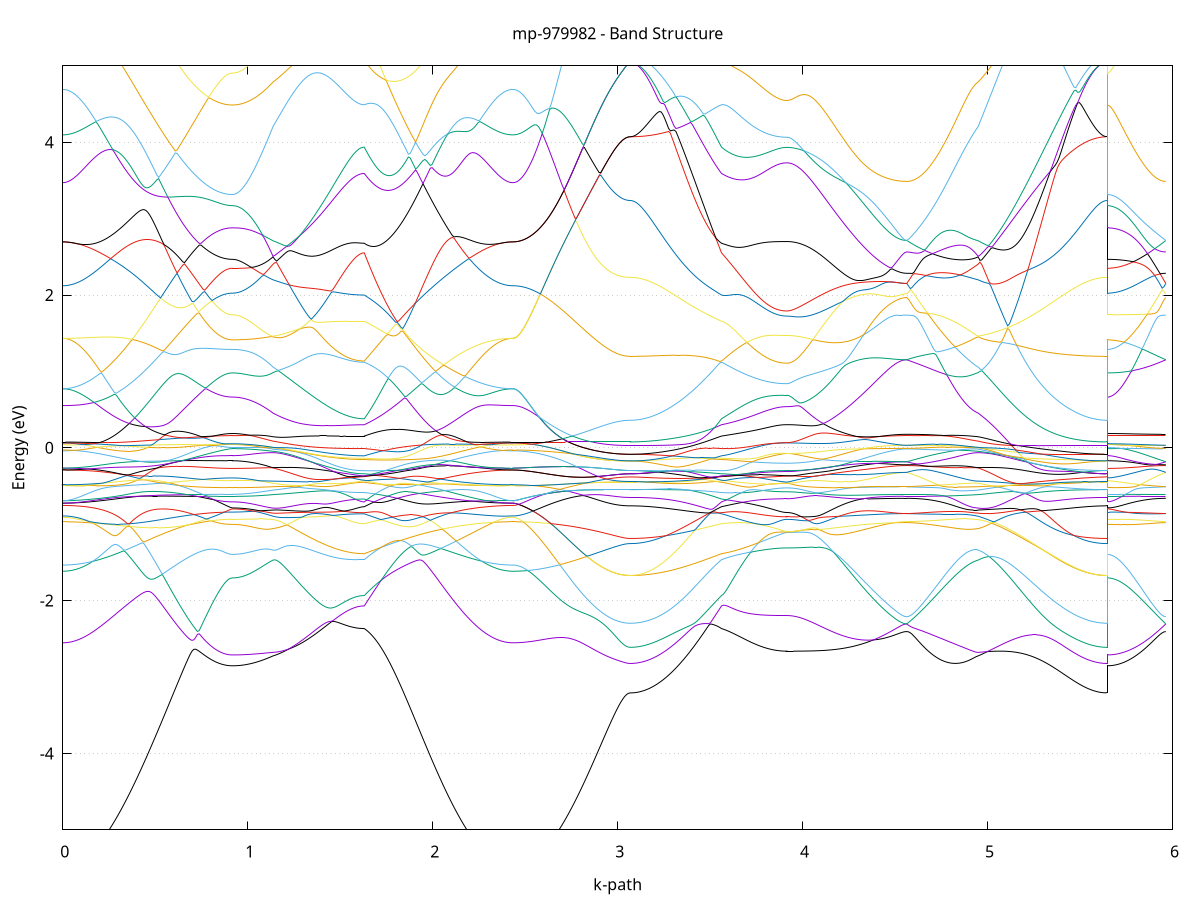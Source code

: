 set title 'mp-979982 - Band Structure'
set xlabel 'k-path'
set ylabel 'Energy (eV)'
set grid y
set yrange [-5:5]
set terminal png size 800,600
set output 'mp-979982_bands_gnuplot.png'
plot '-' using 1:2 with lines notitle, '-' using 1:2 with lines notitle, '-' using 1:2 with lines notitle, '-' using 1:2 with lines notitle, '-' using 1:2 with lines notitle, '-' using 1:2 with lines notitle, '-' using 1:2 with lines notitle, '-' using 1:2 with lines notitle, '-' using 1:2 with lines notitle, '-' using 1:2 with lines notitle, '-' using 1:2 with lines notitle, '-' using 1:2 with lines notitle, '-' using 1:2 with lines notitle, '-' using 1:2 with lines notitle, '-' using 1:2 with lines notitle, '-' using 1:2 with lines notitle, '-' using 1:2 with lines notitle, '-' using 1:2 with lines notitle, '-' using 1:2 with lines notitle, '-' using 1:2 with lines notitle, '-' using 1:2 with lines notitle, '-' using 1:2 with lines notitle, '-' using 1:2 with lines notitle, '-' using 1:2 with lines notitle, '-' using 1:2 with lines notitle, '-' using 1:2 with lines notitle, '-' using 1:2 with lines notitle, '-' using 1:2 with lines notitle, '-' using 1:2 with lines notitle, '-' using 1:2 with lines notitle, '-' using 1:2 with lines notitle, '-' using 1:2 with lines notitle, '-' using 1:2 with lines notitle, '-' using 1:2 with lines notitle, '-' using 1:2 with lines notitle, '-' using 1:2 with lines notitle, '-' using 1:2 with lines notitle, '-' using 1:2 with lines notitle, '-' using 1:2 with lines notitle, '-' using 1:2 with lines notitle, '-' using 1:2 with lines notitle, '-' using 1:2 with lines notitle, '-' using 1:2 with lines notitle, '-' using 1:2 with lines notitle, '-' using 1:2 with lines notitle, '-' using 1:2 with lines notitle, '-' using 1:2 with lines notitle, '-' using 1:2 with lines notitle, '-' using 1:2 with lines notitle, '-' using 1:2 with lines notitle, '-' using 1:2 with lines notitle, '-' using 1:2 with lines notitle, '-' using 1:2 with lines notitle, '-' using 1:2 with lines notitle, '-' using 1:2 with lines notitle, '-' using 1:2 with lines notitle, '-' using 1:2 with lines notitle, '-' using 1:2 with lines notitle, '-' using 1:2 with lines notitle, '-' using 1:2 with lines notitle, '-' using 1:2 with lines notitle, '-' using 1:2 with lines notitle, '-' using 1:2 with lines notitle, '-' using 1:2 with lines notitle
0.000000 -46.734729
0.009969 -46.734729
0.019939 -46.734629
0.029908 -46.734629
0.039878 -46.734429
0.049847 -46.734329
0.059817 -46.734129
0.069786 -46.733829
0.079756 -46.733629
0.089725 -46.733329
0.099695 -46.732929
0.109664 -46.732629
0.119634 -46.732229
0.129603 -46.731729
0.139573 -46.731329
0.149542 -46.730829
0.159512 -46.730229
0.169481 -46.729729
0.179451 -46.729129
0.189420 -46.728429
0.199390 -46.727829
0.209359 -46.727129
0.219329 -46.726429
0.229298 -46.725629
0.239268 -46.724829
0.249237 -46.724029
0.259207 -46.723229
0.269176 -46.722429
0.279146 -46.721529
0.289115 -46.720629
0.299085 -46.719629
0.309054 -46.718729
0.319024 -46.717729
0.328993 -46.716729
0.338963 -46.715729
0.348932 -46.714629
0.358902 -46.713629
0.368871 -46.712529
0.378841 -46.711429
0.388810 -46.710329
0.398780 -46.709229
0.408749 -46.708029
0.418719 -46.706929
0.428688 -46.705729
0.438658 -46.704529
0.448627 -46.703329
0.458597 -46.702129
0.468566 -46.700929
0.478536 -46.699729
0.488505 -46.698529
0.498475 -46.697229
0.508444 -46.696029
0.518414 -46.694729
0.528383 -46.693529
0.538353 -46.692229
0.548322 -46.691029
0.558292 -46.689729
0.568261 -46.688429
0.578231 -46.687229
0.588200 -46.685929
0.598170 -46.684729
0.608139 -46.683429
0.618109 -46.682229
0.628078 -46.680929
0.638048 -46.679729
0.648017 -46.678429
0.657987 -46.677229
0.667956 -46.676029
0.677926 -46.674829
0.687895 -46.673629
0.697865 -46.672529
0.707834 -46.671329
0.717804 -46.670229
0.727773 -46.669029
0.737743 -46.667929
0.747712 -46.666929
0.757682 -46.665829
0.767651 -46.664829
0.777621 -46.663829
0.787590 -46.662829
0.797560 -46.661929
0.807529 -46.661029
0.817499 -46.660129
0.827468 -46.659329
0.837438 -46.658629
0.847407 -46.657929
0.857377 -46.657329
0.867346 -46.656729
0.877316 -46.656329
0.887285 -46.655929
0.897255 -46.655729
0.907224 -46.655529
0.917194 -46.655429
0.917194 -46.655429
0.927167 -46.655429
0.937140 -46.655429
0.947113 -46.655529
0.957086 -46.655529
0.967059 -46.655529
0.977032 -46.655529
0.987005 -46.655529
0.996978 -46.655529
1.006951 -46.655529
1.016924 -46.655529
1.026897 -46.655529
1.036870 -46.655529
1.046843 -46.655529
1.056816 -46.655529
1.066789 -46.655529
1.076762 -46.655529
1.086735 -46.655529
1.096708 -46.655529
1.106681 -46.655529
1.116654 -46.655629
1.126627 -46.655629
1.136600 -46.655629
1.136600 -46.655629
1.146468 -46.655629
1.156337 -46.655729
1.166205 -46.655729
1.176073 -46.655929
1.185941 -46.656029
1.195809 -46.656129
1.205678 -46.656329
1.215546 -46.656529
1.225414 -46.656729
1.235282 -46.657029
1.245150 -46.657229
1.255019 -46.657529
1.264887 -46.657729
1.274755 -46.658029
1.284623 -46.658229
1.294492 -46.658529
1.304360 -46.658729
1.314228 -46.659029
1.324096 -46.659329
1.333964 -46.659629
1.343833 -46.659829
1.353701 -46.660129
1.363569 -46.660329
1.373437 -46.660629
1.383305 -46.660829
1.393174 -46.661129
1.403042 -46.661329
1.412910 -46.661529
1.422778 -46.661829
1.432646 -46.662029
1.442515 -46.662229
1.452383 -46.662429
1.462251 -46.662629
1.472119 -46.662729
1.481987 -46.662929
1.491856 -46.663129
1.501724 -46.663229
1.511592 -46.663429
1.521460 -46.663529
1.531328 -46.663629
1.541197 -46.663729
1.551065 -46.663829
1.560933 -46.663929
1.570801 -46.664029
1.580669 -46.664029
1.590538 -46.664129
1.600406 -46.664129
1.610274 -46.664229
1.620142 -46.664229
1.630010 -46.664229
1.630010 -46.664229
1.639933 -46.664929
1.649855 -46.665629
1.659777 -46.666329
1.669699 -46.667129
1.679621 -46.667929
1.689544 -46.668729
1.699466 -46.669629
1.709388 -46.670529
1.719310 -46.671529
1.729232 -46.672429
1.739155 -46.673429
1.749077 -46.674529
1.758999 -46.675529
1.768921 -46.676629
1.778843 -46.677729
1.788765 -46.678829
1.798688 -46.679929
1.808610 -46.681129
1.818532 -46.682329
1.828454 -46.683529
1.838376 -46.684729
1.848299 -46.685929
1.858221 -46.687129
1.868143 -46.688329
1.878065 -46.689629
1.887987 -46.690829
1.897910 -46.692029
1.907832 -46.693329
1.917754 -46.694529
1.927676 -46.695829
1.937598 -46.697029
1.947521 -46.698329
1.957443 -46.699529
1.967365 -46.700729
1.977287 -46.702029
1.987209 -46.703229
1.997132 -46.704429
2.007054 -46.705629
2.016976 -46.706829
2.026898 -46.707929
2.036820 -46.709129
2.046743 -46.710229
2.056665 -46.711429
2.066587 -46.712529
2.076509 -46.713629
2.086431 -46.714629
2.096354 -46.715729
2.106276 -46.716729
2.116198 -46.717729
2.126120 -46.718729
2.136042 -46.719729
2.145965 -46.720629
2.155887 -46.721529
2.165809 -46.722429
2.175731 -46.723229
2.185653 -46.724129
2.195575 -46.724929
2.205498 -46.725729
2.215420 -46.726429
2.225342 -46.727129
2.235264 -46.727829
2.245186 -46.728529
2.255109 -46.729129
2.265031 -46.729729
2.274953 -46.730329
2.284875 -46.730829
2.294797 -46.731329
2.304720 -46.731829
2.314642 -46.732229
2.324564 -46.732629
2.334486 -46.733029
2.344408 -46.733329
2.354331 -46.733629
2.364253 -46.733829
2.374175 -46.734129
2.384097 -46.734329
2.394019 -46.734429
2.403942 -46.734629
2.413864 -46.734629
2.423786 -46.734729
2.433708 -46.734729
2.433708 -46.734729
2.443621 -46.734729
2.453533 -46.734629
2.463446 -46.734529
2.473359 -46.734429
2.483271 -46.734329
2.493184 -46.734129
2.503097 -46.733829
2.513009 -46.733629
2.522922 -46.733229
2.532835 -46.732929
2.542747 -46.732529
2.552660 -46.732129
2.562573 -46.731729
2.572485 -46.731229
2.582398 -46.730729
2.592311 -46.730129
2.602223 -46.729629
2.612136 -46.728929
2.622049 -46.728329
2.631961 -46.727629
2.641874 -46.726929
2.651787 -46.726229
2.661699 -46.725429
2.671612 -46.724629
2.681525 -46.723829
2.691437 -46.722929
2.701350 -46.722029
2.711263 -46.721129
2.721175 -46.720229
2.731088 -46.719229
2.741001 -46.718229
2.750913 -46.717229
2.760826 -46.716229
2.770739 -46.715129
2.780651 -46.714129
2.790564 -46.713029
2.800477 -46.711929
2.810389 -46.710729
2.820302 -46.709629
2.830215 -46.708429
2.840127 -46.707229
2.850040 -46.706129
2.859953 -46.704929
2.869865 -46.703729
2.879778 -46.702429
2.889691 -46.701229
2.899603 -46.700029
2.909516 -46.698829
2.919429 -46.697629
2.929341 -46.696429
2.939254 -46.695229
2.949167 -46.694129
2.959079 -46.693029
2.968992 -46.691929
2.978905 -46.690829
2.988817 -46.689829
2.998730 -46.688929
3.008643 -46.688129
3.018555 -46.687329
3.028468 -46.686729
3.038381 -46.686129
3.048293 -46.685729
3.058206 -46.685529
3.068119 -46.685429
3.068119 -46.685429
3.077987 -46.685429
3.087855 -46.685429
3.097723 -46.685329
3.107591 -46.685229
3.117460 -46.685129
3.127328 -46.684929
3.137196 -46.684729
3.147064 -46.684529
3.156932 -46.684229
3.166801 -46.684029
3.176669 -46.683729
3.186537 -46.683329
3.196405 -46.683029
3.206273 -46.682629
3.216142 -46.682129
3.226010 -46.681729
3.235878 -46.681229
3.245746 -46.680729
3.255614 -46.680229
3.265483 -46.679729
3.275351 -46.679129
3.285219 -46.678529
3.295087 -46.677829
3.304955 -46.677229
3.314824 -46.676529
3.324692 -46.675829
3.334560 -46.675129
3.344428 -46.674329
3.354296 -46.673629
3.364165 -46.672829
3.374033 -46.671929
3.383901 -46.671129
3.393769 -46.670229
3.403637 -46.669429
3.413506 -46.668529
3.423374 -46.667529
3.433242 -46.666629
3.443110 -46.665629
3.452978 -46.664729
3.462847 -46.663729
3.472715 -46.662729
3.482583 -46.661629
3.492451 -46.660629
3.502319 -46.660929
3.512188 -46.661429
3.522056 -46.661929
3.531924 -46.662429
3.541792 -46.663029
3.551660 -46.663629
3.561529 -46.664229
3.561529 -46.664229
3.571337 -46.664529
3.581146 -46.665029
3.590955 -46.665529
3.600763 -46.666129
3.610572 -46.666629
3.620381 -46.667229
3.630189 -46.667929
3.639998 -46.668529
3.649807 -46.669129
3.659616 -46.669729
3.669424 -46.670329
3.679233 -46.670929
3.689042 -46.671529
3.698850 -46.672029
3.708659 -46.672529
3.718468 -46.673129
3.728276 -46.673629
3.738085 -46.674029
3.747894 -46.674529
3.757702 -46.674929
3.767511 -46.675329
3.777320 -46.675729
3.787129 -46.676129
3.796937 -46.676429
3.806746 -46.676729
3.816555 -46.677029
3.826363 -46.677329
3.836172 -46.677529
3.845981 -46.677729
3.855789 -46.677929
3.865598 -46.678029
3.875407 -46.678129
3.885215 -46.678229
3.895024 -46.678329
3.904833 -46.678329
3.914642 -46.678429
3.914642 -46.678429
3.924619 -46.678329
3.934597 -46.678329
3.944575 -46.678329
3.954553 -46.678229
3.964530 -46.678129
3.974508 -46.678029
3.984486 -46.677929
3.994464 -46.677829
4.004441 -46.677629
4.014419 -46.677529
4.024397 -46.677329
4.034375 -46.677129
4.044352 -46.676929
4.054330 -46.676629
4.064308 -46.676429
4.074286 -46.676129
4.084263 -46.675829
4.094241 -46.675529
4.104219 -46.675229
4.114197 -46.674929
4.124174 -46.674529
4.134152 -46.674229
4.144130 -46.673829
4.154108 -46.673429
4.164085 -46.673029
4.174063 -46.672629
4.184041 -46.672229
4.194019 -46.671729
4.203996 -46.671329
4.213974 -46.670829
4.223952 -46.670329
4.233930 -46.669929
4.243907 -46.669429
4.253885 -46.668929
4.263863 -46.668329
4.273841 -46.667829
4.283818 -46.667329
4.293796 -46.666829
4.303774 -46.666229
4.313752 -46.665729
4.323729 -46.665129
4.333707 -46.664629
4.343685 -46.664029
4.353663 -46.663529
4.363640 -46.662929
4.373618 -46.662429
4.383596 -46.661829
4.393574 -46.661329
4.403551 -46.660829
4.413529 -46.660229
4.423507 -46.659729
4.433485 -46.659229
4.443462 -46.658729
4.453440 -46.658329
4.463418 -46.657829
4.473396 -46.657429
4.483373 -46.657029
4.493351 -46.656729
4.503329 -46.656429
4.513307 -46.656129
4.523284 -46.655929
4.533262 -46.655729
4.543240 -46.655629
4.553218 -46.655529
4.563196 -46.655429
4.563196 -46.655429
4.573085 -46.655529
4.582975 -46.655529
4.592864 -46.655529
4.602754 -46.655629
4.612643 -46.655629
4.622533 -46.655729
4.632422 -46.655829
4.642312 -46.655829
4.652201 -46.655929
4.662091 -46.656029
4.671980 -46.656029
4.681870 -46.656129
4.691760 -46.656229
4.701649 -46.656229
4.711539 -46.656329
4.721428 -46.656329
4.731318 -46.656429
4.741207 -46.656429
4.751097 -46.656429
4.760986 -46.656529
4.770876 -46.656529
4.780765 -46.656529
4.790655 -46.656429
4.800544 -46.656429
4.810434 -46.656429
4.820324 -46.656329
4.830213 -46.656329
4.840103 -46.656229
4.849992 -46.656229
4.859882 -46.656129
4.869771 -46.656029
4.879661 -46.655929
4.889550 -46.655929
4.899440 -46.655829
4.909329 -46.655729
4.919219 -46.655729
4.929108 -46.655629
4.938998 -46.655629
4.948888 -46.655629
4.948888 -46.655629
4.958856 -46.655629
4.968824 -46.655629
4.978793 -46.655629
4.988761 -46.655629
4.998729 -46.655629
5.008698 -46.655629
5.018666 -46.655729
5.028635 -46.655729
5.038603 -46.655729
5.048571 -46.655729
5.058540 -46.655729
5.068508 -46.655729
5.078477 -46.655729
5.088445 -46.655829
5.098413 -46.655829
5.108382 -46.655829
5.118350 -46.655829
5.128319 -46.655829
5.138287 -46.655829
5.148255 -46.656129
5.158224 -46.657029
5.168192 -46.657829
5.178160 -46.658729
5.188129 -46.659629
5.198097 -46.660529
5.208066 -46.661429
5.218034 -46.662329
5.228002 -46.663129
5.237971 -46.664029
5.247939 -46.664929
5.257908 -46.665729
5.267876 -46.666629
5.277844 -46.667429
5.287813 -46.668329
5.297781 -46.669129
5.307750 -46.669929
5.317718 -46.670729
5.327686 -46.671529
5.337655 -46.672329
5.347623 -46.673029
5.357592 -46.673829
5.367560 -46.674529
5.377528 -46.675229
5.387497 -46.675929
5.397465 -46.676629
5.407433 -46.677229
5.417402 -46.677929
5.427370 -46.678529
5.437339 -46.679129
5.447307 -46.679629
5.457275 -46.680229
5.467244 -46.680729
5.477212 -46.681229
5.487181 -46.681729
5.497149 -46.682129
5.507117 -46.682529
5.517086 -46.682929
5.527054 -46.683329
5.537023 -46.683629
5.546991 -46.683929
5.556959 -46.684229
5.566928 -46.684529
5.576896 -46.684729
5.586864 -46.684929
5.596833 -46.685029
5.606801 -46.685229
5.616770 -46.685329
5.626738 -46.685429
5.636706 -46.685429
5.646675 -46.685429
5.646675 -46.655429
5.656587 -46.655429
5.666500 -46.655429
5.676413 -46.655429
5.686325 -46.655429
5.696238 -46.655429
5.706151 -46.655429
5.716063 -46.655429
5.725976 -46.655429
5.735889 -46.655429
5.745801 -46.655429
5.755714 -46.655429
5.765627 -46.655429
5.775539 -46.655429
5.785452 -46.655429
5.795365 -46.655429
5.805277 -46.655429
5.815190 -46.655429
5.825103 -46.655429
5.835015 -46.655429
5.844928 -46.655429
5.854841 -46.655429
5.864753 -46.655429
5.874666 -46.655429
5.884579 -46.655429
5.894491 -46.655429
5.904404 -46.655429
5.914317 -46.655429
5.924229 -46.655429
5.934142 -46.655429
5.944055 -46.655429
5.953967 -46.655429
5.963880 -46.655429
e
0.000000 -46.606129
0.009969 -46.606129
0.019939 -46.606129
0.029908 -46.606129
0.039878 -46.606129
0.049847 -46.606229
0.059817 -46.606229
0.069786 -46.606329
0.079756 -46.606329
0.089725 -46.606329
0.099695 -46.606429
0.109664 -46.606529
0.119634 -46.606529
0.129603 -46.606629
0.139573 -46.606729
0.149542 -46.606829
0.159512 -46.606929
0.169481 -46.607029
0.179451 -46.607129
0.189420 -46.607229
0.199390 -46.607329
0.209359 -46.607529
0.219329 -46.607629
0.229298 -46.607729
0.239268 -46.607929
0.249237 -46.608129
0.259207 -46.608229
0.269176 -46.608429
0.279146 -46.608629
0.289115 -46.608829
0.299085 -46.608929
0.309054 -46.609229
0.319024 -46.609429
0.328993 -46.609629
0.338963 -46.609829
0.348932 -46.610029
0.358902 -46.610329
0.368871 -46.610529
0.378841 -46.610829
0.388810 -46.611129
0.398780 -46.611329
0.408749 -46.611629
0.418719 -46.611929
0.428688 -46.612229
0.438658 -46.612529
0.448627 -46.612829
0.458597 -46.613229
0.468566 -46.613529
0.478536 -46.613829
0.488505 -46.614229
0.498475 -46.614629
0.508444 -46.614929
0.518414 -46.615329
0.528383 -46.615729
0.538353 -46.616129
0.548322 -46.616629
0.558292 -46.617029
0.568261 -46.617729
0.578231 -46.618529
0.588200 -46.619329
0.598170 -46.620029
0.608139 -46.620829
0.618109 -46.621529
0.628078 -46.622329
0.638048 -46.623029
0.648017 -46.623729
0.657987 -46.624329
0.667956 -46.625029
0.677926 -46.625629
0.687895 -46.626229
0.697865 -46.626829
0.707834 -46.627429
0.717804 -46.628029
0.727773 -46.628529
0.737743 -46.629029
0.747712 -46.629529
0.757682 -46.630029
0.767651 -46.630429
0.777621 -46.630829
0.787590 -46.631229
0.797560 -46.631529
0.807529 -46.631829
0.817499 -46.632229
0.827468 -46.632429
0.837438 -46.632729
0.847407 -46.632929
0.857377 -46.633129
0.867346 -46.633229
0.877316 -46.633429
0.887285 -46.633729
0.897255 -46.633829
0.907224 -46.634029
0.917194 -46.634029
0.917194 -46.634029
0.927167 -46.634029
0.937140 -46.633929
0.947113 -46.633929
0.957086 -46.633829
0.967059 -46.634029
0.977032 -46.634129
0.987005 -46.634329
0.996978 -46.634629
1.006951 -46.634829
1.016924 -46.635129
1.026897 -46.635429
1.036870 -46.635829
1.046843 -46.636129
1.056816 -46.636529
1.066789 -46.636929
1.076762 -46.637429
1.086735 -46.637929
1.096708 -46.638429
1.106681 -46.638929
1.116654 -46.639529
1.126627 -46.640029
1.136600 -46.640629
1.136600 -46.640629
1.146468 -46.641029
1.156337 -46.641529
1.166205 -46.641929
1.176073 -46.642329
1.185941 -46.642729
1.195809 -46.643129
1.205678 -46.643529
1.215546 -46.643929
1.225414 -46.644329
1.235282 -46.644729
1.245150 -46.645029
1.255019 -46.645429
1.264887 -46.645829
1.274755 -46.646129
1.284623 -46.646529
1.294492 -46.646829
1.304360 -46.647129
1.314228 -46.647529
1.324096 -46.647829
1.333964 -46.648129
1.343833 -46.648429
1.353701 -46.648729
1.363569 -46.649029
1.373437 -46.649229
1.383305 -46.649529
1.393174 -46.649829
1.403042 -46.650029
1.412910 -46.650329
1.422778 -46.650529
1.432646 -46.650729
1.442515 -46.650929
1.452383 -46.651129
1.462251 -46.651329
1.472119 -46.651529
1.481987 -46.651729
1.491856 -46.651829
1.501724 -46.652029
1.511592 -46.652129
1.521460 -46.652229
1.531328 -46.652429
1.541197 -46.652529
1.551065 -46.652629
1.560933 -46.652629
1.570801 -46.652729
1.580669 -46.652829
1.590538 -46.652829
1.600406 -46.652929
1.610274 -46.652929
1.620142 -46.652929
1.630010 -46.652929
1.630010 -46.652929
1.639933 -46.651829
1.649855 -46.650629
1.659777 -46.649429
1.669699 -46.648329
1.679621 -46.647129
1.689544 -46.645929
1.699466 -46.644729
1.709388 -46.643529
1.719310 -46.642329
1.729232 -46.641029
1.739155 -46.639829
1.749077 -46.638629
1.758999 -46.637429
1.768921 -46.636129
1.778843 -46.634929
1.788765 -46.633729
1.798688 -46.632529
1.808610 -46.631229
1.818532 -46.630029
1.828454 -46.628829
1.838376 -46.627629
1.848299 -46.626329
1.858221 -46.625129
1.868143 -46.623929
1.878065 -46.622729
1.887987 -46.621529
1.897910 -46.620329
1.907832 -46.619229
1.917754 -46.618029
1.927676 -46.616829
1.937598 -46.615729
1.947521 -46.614529
1.957443 -46.613429
1.967365 -46.612329
1.977287 -46.611229
1.987209 -46.610729
1.997132 -46.610629
2.007054 -46.610529
2.016976 -46.610329
2.026898 -46.610229
2.036820 -46.610029
2.046743 -46.609929
2.056665 -46.609729
2.066587 -46.609629
2.076509 -46.609429
2.086431 -46.609329
2.096354 -46.609129
2.106276 -46.609029
2.116198 -46.608829
2.126120 -46.608729
2.136042 -46.608529
2.145965 -46.608429
2.155887 -46.608329
2.165809 -46.608129
2.175731 -46.608029
2.185653 -46.607929
2.195575 -46.607729
2.205498 -46.607629
2.215420 -46.607529
2.225342 -46.607429
2.235264 -46.607329
2.245186 -46.607129
2.255109 -46.607029
2.265031 -46.606929
2.274953 -46.606829
2.284875 -46.606829
2.294797 -46.606729
2.304720 -46.606629
2.314642 -46.606529
2.324564 -46.606529
2.334486 -46.606429
2.344408 -46.606329
2.354331 -46.606329
2.364253 -46.606229
2.374175 -46.606229
2.384097 -46.606229
2.394019 -46.606229
2.403942 -46.606129
2.413864 -46.606129
2.423786 -46.606129
2.433708 -46.606129
2.433708 -46.606129
2.443621 -46.606129
2.453533 -46.606229
2.463446 -46.606329
2.473359 -46.606429
2.483271 -46.606629
2.493184 -46.606829
2.503097 -46.607029
2.513009 -46.607329
2.522922 -46.607629
2.532835 -46.608029
2.542747 -46.608329
2.552660 -46.608829
2.562573 -46.609229
2.572485 -46.609729
2.582398 -46.610229
2.592311 -46.610829
2.602223 -46.611429
2.612136 -46.612029
2.622049 -46.612729
2.631961 -46.613429
2.641874 -46.614129
2.651787 -46.614829
2.661699 -46.615629
2.671612 -46.616529
2.681525 -46.617329
2.691437 -46.618229
2.701350 -46.619129
2.711263 -46.620029
2.721175 -46.621029
2.731088 -46.621929
2.741001 -46.622929
2.750913 -46.624029
2.760826 -46.625029
2.770739 -46.626129
2.780651 -46.627229
2.790564 -46.628329
2.800477 -46.629429
2.810389 -46.630629
2.820302 -46.631829
2.830215 -46.632929
2.840127 -46.634129
2.850040 -46.635329
2.859953 -46.636629
2.869865 -46.637829
2.879778 -46.639029
2.889691 -46.640229
2.899603 -46.641529
2.909516 -46.642729
2.919429 -46.643929
2.929341 -46.645129
2.939254 -46.646329
2.949167 -46.647429
2.959079 -46.648629
2.968992 -46.649729
2.978905 -46.650729
2.988817 -46.651829
2.998730 -46.652729
3.008643 -46.653529
3.018555 -46.654329
3.028468 -46.655029
3.038381 -46.655529
3.048293 -46.655929
3.058206 -46.656129
3.068119 -46.656229
3.068119 -46.656229
3.077987 -46.656229
3.087855 -46.656229
3.097723 -46.656229
3.107591 -46.656229
3.117460 -46.656229
3.127328 -46.656229
3.137196 -46.656229
3.147064 -46.656229
3.156932 -46.656229
3.166801 -46.656229
3.176669 -46.656229
3.186537 -46.656229
3.196405 -46.656229
3.206273 -46.656229
3.216142 -46.656229
3.226010 -46.656229
3.235878 -46.656329
3.245746 -46.656329
3.255614 -46.656329
3.265483 -46.656329
3.275351 -46.656429
3.285219 -46.656429
3.295087 -46.656529
3.304955 -46.656529
3.314824 -46.656629
3.324692 -46.656729
3.334560 -46.656729
3.344428 -46.656829
3.354296 -46.657029
3.364165 -46.657129
3.374033 -46.657229
3.383901 -46.657429
3.393769 -46.657529
3.403637 -46.657729
3.413506 -46.657929
3.423374 -46.658229
3.433242 -46.658429
3.443110 -46.658729
3.452978 -46.659029
3.462847 -46.659329
3.472715 -46.659729
3.482583 -46.660029
3.492451 -46.660429
3.502319 -46.659529
3.512188 -46.658529
3.522056 -46.657429
3.531924 -46.656329
3.541792 -46.655229
3.551660 -46.654029
3.561529 -46.652929
3.561529 -46.652929
3.571337 -46.652429
3.581146 -46.651729
3.590955 -46.651029
3.600763 -46.650229
3.610572 -46.649429
3.620381 -46.648629
3.630189 -46.647829
3.639998 -46.647029
3.649807 -46.646229
3.659616 -46.645429
3.669424 -46.644729
3.679233 -46.643929
3.689042 -46.643229
3.698850 -46.642529
3.708659 -46.641829
3.718468 -46.641129
3.728276 -46.640529
3.738085 -46.639929
3.747894 -46.639329
3.757702 -46.638729
3.767511 -46.638229
3.777320 -46.637729
3.787129 -46.637229
3.796937 -46.636829
3.806746 -46.636429
3.816555 -46.636029
3.826363 -46.635729
3.836172 -46.635429
3.845981 -46.635129
3.855789 -46.634929
3.865598 -46.634729
3.875407 -46.634529
3.885215 -46.634429
3.895024 -46.634329
3.904833 -46.634229
3.914642 -46.634229
3.914642 -46.634229
3.924619 -46.634229
3.934597 -46.634229
3.944575 -46.634229
3.954553 -46.634229
3.964530 -46.634229
3.974508 -46.634229
3.984486 -46.634229
3.994464 -46.634229
4.004441 -46.634229
4.014419 -46.634229
4.024397 -46.634229
4.034375 -46.634229
4.044352 -46.634229
4.054330 -46.634229
4.064308 -46.634229
4.074286 -46.634229
4.084263 -46.634229
4.094241 -46.634229
4.104219 -46.634129
4.114197 -46.634129
4.124174 -46.634129
4.134152 -46.634129
4.144130 -46.634129
4.154108 -46.634129
4.164085 -46.634129
4.174063 -46.634129
4.184041 -46.634129
4.194019 -46.634129
4.203996 -46.634029
4.213974 -46.634029
4.223952 -46.634029
4.233930 -46.634029
4.243907 -46.634029
4.253885 -46.634029
4.263863 -46.634029
4.273841 -46.634029
4.283818 -46.634029
4.293796 -46.634029
4.303774 -46.633929
4.313752 -46.633929
4.323729 -46.633929
4.333707 -46.633929
4.343685 -46.633929
4.353663 -46.633929
4.363640 -46.633929
4.373618 -46.633929
4.383596 -46.633929
4.393574 -46.633929
4.403551 -46.633929
4.413529 -46.633929
4.423507 -46.633829
4.433485 -46.633829
4.443462 -46.633829
4.453440 -46.633829
4.463418 -46.633829
4.473396 -46.633829
4.483373 -46.633829
4.493351 -46.633829
4.503329 -46.633829
4.513307 -46.633829
4.523284 -46.633829
4.533262 -46.633829
4.543240 -46.633829
4.553218 -46.633829
4.563196 -46.633829
4.563196 -46.633829
4.573085 -46.633829
4.582975 -46.633829
4.592864 -46.633829
4.602754 -46.633829
4.612643 -46.633729
4.622533 -46.633729
4.632422 -46.633729
4.642312 -46.633729
4.652201 -46.633729
4.662091 -46.633729
4.671980 -46.633729
4.681870 -46.633729
4.691760 -46.633829
4.701649 -46.633929
4.711539 -46.633929
4.721428 -46.634029
4.731318 -46.634129
4.741207 -46.634329
4.751097 -46.634429
4.760986 -46.634629
4.770876 -46.634829
4.780765 -46.635029
4.790655 -46.635229
4.800544 -46.635529
4.810434 -46.635729
4.820324 -46.636029
4.830213 -46.636329
4.840103 -46.636629
4.849992 -46.636929
4.859882 -46.637329
4.869771 -46.637629
4.879661 -46.638029
4.889550 -46.638429
4.899440 -46.638829
4.909329 -46.639129
4.919219 -46.639529
4.929108 -46.639929
4.938998 -46.640329
4.948888 -46.640629
4.948888 -46.640629
4.958856 -46.641229
4.968824 -46.641929
4.978793 -46.642529
4.988761 -46.643229
4.998729 -46.643929
5.008698 -46.644629
5.018666 -46.645429
5.028635 -46.646129
5.038603 -46.646929
5.048571 -46.647729
5.058540 -46.648529
5.068508 -46.649329
5.078477 -46.650129
5.088445 -46.650929
5.098413 -46.651829
5.108382 -46.652629
5.118350 -46.653529
5.128319 -46.654329
5.138287 -46.655229
5.148255 -46.655829
5.158224 -46.655829
5.168192 -46.655929
5.178160 -46.655929
5.188129 -46.655929
5.198097 -46.655929
5.208066 -46.655929
5.218034 -46.655929
5.228002 -46.655929
5.237971 -46.655929
5.247939 -46.656029
5.257908 -46.656029
5.267876 -46.656029
5.277844 -46.656029
5.287813 -46.656029
5.297781 -46.656029
5.307750 -46.656029
5.317718 -46.656029
5.327686 -46.656029
5.337655 -46.656129
5.347623 -46.656129
5.357592 -46.656129
5.367560 -46.656129
5.377528 -46.656129
5.387497 -46.656129
5.397465 -46.656129
5.407433 -46.656129
5.417402 -46.656129
5.427370 -46.656129
5.437339 -46.656129
5.447307 -46.656129
5.457275 -46.656129
5.467244 -46.656129
5.477212 -46.656229
5.487181 -46.656229
5.497149 -46.656229
5.507117 -46.656229
5.517086 -46.656229
5.527054 -46.656229
5.537023 -46.656229
5.546991 -46.656229
5.556959 -46.656229
5.566928 -46.656229
5.576896 -46.656229
5.586864 -46.656229
5.596833 -46.656229
5.606801 -46.656229
5.616770 -46.656229
5.626738 -46.656229
5.636706 -46.656229
5.646675 -46.656229
5.646675 -46.634029
5.656587 -46.634029
5.666500 -46.634029
5.676413 -46.634029
5.686325 -46.634029
5.696238 -46.634029
5.706151 -46.634029
5.716063 -46.634029
5.725976 -46.634029
5.735889 -46.634029
5.745801 -46.634029
5.755714 -46.634029
5.765627 -46.634029
5.775539 -46.634029
5.785452 -46.634029
5.795365 -46.633929
5.805277 -46.633929
5.815190 -46.633929
5.825103 -46.633929
5.835015 -46.633929
5.844928 -46.633929
5.854841 -46.633929
5.864753 -46.633929
5.874666 -46.633929
5.884579 -46.633929
5.894491 -46.633929
5.904404 -46.633929
5.914317 -46.633829
5.924229 -46.633829
5.934142 -46.633829
5.944055 -46.633829
5.953967 -46.633829
5.963880 -46.633829
e
0.000000 -46.583129
0.009969 -46.583229
0.019939 -46.583229
0.029908 -46.583329
0.039878 -46.583429
0.049847 -46.583529
0.059817 -46.583729
0.069786 -46.583929
0.079756 -46.584129
0.089725 -46.584329
0.099695 -46.584629
0.109664 -46.584929
0.119634 -46.585229
0.129603 -46.585629
0.139573 -46.586029
0.149542 -46.586429
0.159512 -46.586829
0.169481 -46.587329
0.179451 -46.587829
0.189420 -46.588329
0.199390 -46.588829
0.209359 -46.589429
0.219329 -46.590029
0.229298 -46.590629
0.239268 -46.591229
0.249237 -46.591829
0.259207 -46.592529
0.269176 -46.593229
0.279146 -46.593929
0.289115 -46.594629
0.299085 -46.595329
0.309054 -46.596129
0.319024 -46.596829
0.328993 -46.597629
0.338963 -46.598429
0.348932 -46.599229
0.358902 -46.600029
0.368871 -46.600829
0.378841 -46.601629
0.388810 -46.602529
0.398780 -46.603329
0.408749 -46.604229
0.418719 -46.605029
0.428688 -46.605929
0.438658 -46.606729
0.448627 -46.607629
0.458597 -46.608529
0.468566 -46.609329
0.478536 -46.610229
0.488505 -46.611029
0.498475 -46.611929
0.508444 -46.612729
0.518414 -46.613629
0.528383 -46.614429
0.538353 -46.615329
0.548322 -46.616129
0.558292 -46.616929
0.568261 -46.617429
0.578231 -46.617929
0.588200 -46.618329
0.598170 -46.618829
0.608139 -46.619329
0.618109 -46.619729
0.628078 -46.620229
0.638048 -46.620729
0.648017 -46.621329
0.657987 -46.621829
0.667956 -46.622329
0.677926 -46.622929
0.687895 -46.623429
0.697865 -46.624029
0.707834 -46.624529
0.717804 -46.625129
0.727773 -46.625729
0.737743 -46.626329
0.747712 -46.626829
0.757682 -46.627429
0.767651 -46.628029
0.777621 -46.628629
0.787590 -46.629229
0.797560 -46.629729
0.807529 -46.630329
0.817499 -46.630829
0.827468 -46.631329
0.837438 -46.631829
0.847407 -46.632329
0.857377 -46.632729
0.867346 -46.633129
0.877316 -46.633429
0.887285 -46.633529
0.897255 -46.633529
0.907224 -46.633629
0.917194 -46.633629
0.917194 -46.633629
0.927167 -46.633629
0.937140 -46.633729
0.947113 -46.633729
0.957086 -46.633829
0.967059 -46.633629
0.977032 -46.633529
0.987005 -46.633329
0.996978 -46.633129
1.006951 -46.632829
1.016924 -46.632529
1.026897 -46.632229
1.036870 -46.631929
1.046843 -46.631629
1.056816 -46.631229
1.066789 -46.630829
1.076762 -46.630329
1.086735 -46.629929
1.096708 -46.629429
1.106681 -46.628929
1.116654 -46.628329
1.126627 -46.627829
1.136600 -46.627229
1.136600 -46.627229
1.146468 -46.626829
1.156337 -46.626329
1.166205 -46.625929
1.176073 -46.625429
1.185941 -46.624829
1.195809 -46.624329
1.205678 -46.623829
1.215546 -46.623229
1.225414 -46.622629
1.235282 -46.622029
1.245150 -46.621529
1.255019 -46.620929
1.264887 -46.620329
1.274755 -46.619729
1.284623 -46.619129
1.294492 -46.618629
1.304360 -46.618029
1.314228 -46.617429
1.324096 -46.616929
1.333964 -46.616329
1.343833 -46.615829
1.353701 -46.615329
1.363569 -46.614729
1.373437 -46.614229
1.383305 -46.613729
1.393174 -46.613329
1.403042 -46.612829
1.412910 -46.612429
1.422778 -46.611929
1.432646 -46.611529
1.442515 -46.611129
1.452383 -46.610829
1.462251 -46.610429
1.472119 -46.610129
1.481987 -46.609729
1.491856 -46.609429
1.501724 -46.609229
1.511592 -46.608929
1.521460 -46.608729
1.531328 -46.608429
1.541197 -46.608229
1.551065 -46.608029
1.560933 -46.607929
1.570801 -46.607829
1.580669 -46.607629
1.590538 -46.607529
1.600406 -46.607529
1.610274 -46.607429
1.620142 -46.607429
1.630010 -46.607429
1.630010 -46.607429
1.639933 -46.607829
1.649855 -46.608329
1.659777 -46.608729
1.669699 -46.609129
1.679621 -46.609429
1.689544 -46.609829
1.699466 -46.610129
1.709388 -46.610429
1.719310 -46.610629
1.729232 -46.610929
1.739155 -46.611129
1.749077 -46.611329
1.758999 -46.611429
1.768921 -46.611629
1.778843 -46.611729
1.788765 -46.611829
1.798688 -46.611829
1.808610 -46.611929
1.818532 -46.611929
1.828454 -46.612029
1.838376 -46.612029
1.848299 -46.612029
1.858221 -46.611929
1.868143 -46.611929
1.878065 -46.611929
1.887987 -46.611829
1.897910 -46.611729
1.907832 -46.611729
1.917754 -46.611629
1.927676 -46.611529
1.937598 -46.611429
1.947521 -46.611329
1.957443 -46.611129
1.967365 -46.611029
1.977287 -46.610929
1.987209 -46.610129
1.997132 -46.609029
2.007054 -46.608029
2.016976 -46.606929
2.026898 -46.605929
2.036820 -46.604929
2.046743 -46.603929
2.056665 -46.602929
2.066587 -46.602029
2.076509 -46.601029
2.086431 -46.600129
2.096354 -46.599229
2.106276 -46.598329
2.116198 -46.597529
2.126120 -46.596629
2.136042 -46.595829
2.145965 -46.595029
2.155887 -46.594229
2.165809 -46.593529
2.175731 -46.592729
2.185653 -46.592029
2.195575 -46.591429
2.205498 -46.590729
2.215420 -46.590129
2.225342 -46.589529
2.235264 -46.588929
2.245186 -46.588329
2.255109 -46.587829
2.265031 -46.587329
2.274953 -46.586929
2.284875 -46.586429
2.294797 -46.586029
2.304720 -46.585629
2.314642 -46.585229
2.324564 -46.584929
2.334486 -46.584629
2.344408 -46.584329
2.354331 -46.584129
2.364253 -46.583929
2.374175 -46.583729
2.384097 -46.583529
2.394019 -46.583429
2.403942 -46.583329
2.413864 -46.583229
2.423786 -46.583129
2.433708 -46.583129
2.433708 -46.583129
2.443621 -46.583129
2.453533 -46.583129
2.463446 -46.583129
2.473359 -46.583129
2.483271 -46.583129
2.493184 -46.583129
2.503097 -46.583129
2.513009 -46.583129
2.522922 -46.583129
2.532835 -46.583229
2.542747 -46.583229
2.552660 -46.583229
2.562573 -46.583229
2.572485 -46.583229
2.582398 -46.583229
2.592311 -46.583229
2.602223 -46.583229
2.612136 -46.583229
2.622049 -46.583229
2.631961 -46.583229
2.641874 -46.583229
2.651787 -46.583229
2.661699 -46.583229
2.671612 -46.583229
2.681525 -46.583229
2.691437 -46.583229
2.701350 -46.583229
2.711263 -46.583229
2.721175 -46.583229
2.731088 -46.583229
2.741001 -46.583229
2.750913 -46.583229
2.760826 -46.583229
2.770739 -46.583329
2.780651 -46.583329
2.790564 -46.583329
2.800477 -46.583329
2.810389 -46.583329
2.820302 -46.583329
2.830215 -46.583329
2.840127 -46.583329
2.850040 -46.583329
2.859953 -46.583329
2.869865 -46.583329
2.879778 -46.583329
2.889691 -46.583329
2.899603 -46.583329
2.909516 -46.583329
2.919429 -46.583329
2.929341 -46.583329
2.939254 -46.583329
2.949167 -46.583329
2.959079 -46.583329
2.968992 -46.583329
2.978905 -46.583329
2.988817 -46.583329
2.998730 -46.583329
3.008643 -46.583329
3.018555 -46.583329
3.028468 -46.583329
3.038381 -46.583329
3.048293 -46.583329
3.058206 -46.583429
3.068119 -46.583429
3.068119 -46.583329
3.077987 -46.583429
3.087855 -46.583429
3.097723 -46.583529
3.107591 -46.583629
3.117460 -46.583729
3.127328 -46.583929
3.137196 -46.584129
3.147064 -46.584329
3.156932 -46.584529
3.166801 -46.584829
3.176669 -46.585129
3.186537 -46.585429
3.196405 -46.585829
3.206273 -46.586129
3.216142 -46.586529
3.226010 -46.587029
3.235878 -46.587429
3.245746 -46.587929
3.255614 -46.588429
3.265483 -46.588929
3.275351 -46.589429
3.285219 -46.590029
3.295087 -46.590529
3.304955 -46.591129
3.314824 -46.591729
3.324692 -46.592329
3.334560 -46.593029
3.344428 -46.593629
3.354296 -46.594329
3.364165 -46.594929
3.374033 -46.595629
3.383901 -46.596229
3.393769 -46.596929
3.403637 -46.597629
3.413506 -46.598329
3.423374 -46.599029
3.433242 -46.599629
3.443110 -46.600329
3.452978 -46.601029
3.462847 -46.601629
3.472715 -46.602329
3.482583 -46.602929
3.492451 -46.603529
3.502319 -46.604129
3.512188 -46.604729
3.522056 -46.605329
3.531924 -46.605829
3.541792 -46.606429
3.551660 -46.606929
3.561529 -46.607429
3.561529 -46.607429
3.571337 -46.607629
3.581146 -46.607829
3.590955 -46.608029
3.600763 -46.608229
3.610572 -46.608329
3.620381 -46.608529
3.630189 -46.608729
3.639998 -46.608929
3.649807 -46.609129
3.659616 -46.609229
3.669424 -46.609429
3.679233 -46.609629
3.689042 -46.609729
3.698850 -46.609929
3.708659 -46.610029
3.718468 -46.610229
3.728276 -46.610329
3.738085 -46.610429
3.747894 -46.610529
3.757702 -46.610729
3.767511 -46.610829
3.777320 -46.610929
3.787129 -46.611029
3.796937 -46.611129
3.806746 -46.611229
3.816555 -46.611329
3.826363 -46.611329
3.836172 -46.611429
3.845981 -46.611529
3.855789 -46.611529
3.865598 -46.611629
3.875407 -46.611629
3.885215 -46.611629
3.895024 -46.611629
3.904833 -46.611729
3.914642 -46.611729
3.914642 -46.611729
3.924619 -46.611729
3.934597 -46.611729
3.944575 -46.611729
3.954553 -46.611829
3.964530 -46.611929
3.974508 -46.612029
3.984486 -46.612129
3.994464 -46.612229
4.004441 -46.612429
4.014419 -46.612529
4.024397 -46.612729
4.034375 -46.612929
4.044352 -46.613129
4.054330 -46.613329
4.064308 -46.613529
4.074286 -46.613829
4.084263 -46.614129
4.094241 -46.614429
4.104219 -46.614729
4.114197 -46.615029
4.124174 -46.615329
4.134152 -46.615629
4.144130 -46.616029
4.154108 -46.616429
4.164085 -46.616829
4.174063 -46.617229
4.184041 -46.617629
4.194019 -46.618029
4.203996 -46.618429
4.213974 -46.618929
4.223952 -46.619329
4.233930 -46.619829
4.243907 -46.620329
4.253885 -46.620829
4.263863 -46.621229
4.273841 -46.621729
4.283818 -46.622229
4.293796 -46.622829
4.303774 -46.623329
4.313752 -46.623829
4.323729 -46.624329
4.333707 -46.624929
4.343685 -46.625429
4.353663 -46.626029
4.363640 -46.626529
4.373618 -46.627029
4.383596 -46.627629
4.393574 -46.628129
4.403551 -46.628629
4.413529 -46.629129
4.423507 -46.629629
4.433485 -46.630129
4.443462 -46.630629
4.453440 -46.631029
4.463418 -46.631429
4.473396 -46.631929
4.483373 -46.632229
4.493351 -46.632629
4.503329 -46.632929
4.513307 -46.633229
4.523284 -46.633429
4.533262 -46.633629
4.543240 -46.633729
4.553218 -46.633829
4.563196 -46.633829
4.563196 -46.633829
4.573085 -46.633829
4.582975 -46.633829
4.592864 -46.633829
4.602754 -46.633729
4.612643 -46.633729
4.622533 -46.633729
4.632422 -46.633629
4.642312 -46.633629
4.652201 -46.633529
4.662091 -46.633429
4.671980 -46.633329
4.681870 -46.633229
4.691760 -46.633129
4.701649 -46.633029
4.711539 -46.632929
4.721428 -46.632729
4.731318 -46.632629
4.741207 -46.632429
4.751097 -46.632329
4.760986 -46.632129
4.770876 -46.631929
4.780765 -46.631729
4.790655 -46.631529
4.800544 -46.631329
4.810434 -46.631129
4.820324 -46.630929
4.830213 -46.630629
4.840103 -46.630429
4.849992 -46.630229
4.859882 -46.629929
4.869771 -46.629629
4.879661 -46.629429
4.889550 -46.629129
4.899440 -46.628829
4.909329 -46.628529
4.919219 -46.628229
4.929108 -46.627929
4.938998 -46.627529
4.948888 -46.627229
4.948888 -46.627229
4.958856 -46.626629
4.968824 -46.626029
4.978793 -46.625429
4.988761 -46.624729
4.998729 -46.624029
5.008698 -46.623329
5.018666 -46.622629
5.028635 -46.621929
5.038603 -46.621129
5.048571 -46.620429
5.058540 -46.619629
5.068508 -46.618829
5.078477 -46.618029
5.088445 -46.617229
5.098413 -46.616429
5.108382 -46.615629
5.118350 -46.614829
5.128319 -46.613929
5.138287 -46.613129
5.148255 -46.612229
5.158224 -46.611329
5.168192 -46.610529
5.178160 -46.609629
5.188129 -46.608829
5.198097 -46.607929
5.208066 -46.607029
5.218034 -46.606229
5.228002 -46.605329
5.237971 -46.604529
5.247939 -46.603629
5.257908 -46.602829
5.267876 -46.601929
5.277844 -46.601129
5.287813 -46.600329
5.297781 -46.599529
5.307750 -46.598729
5.317718 -46.597929
5.327686 -46.597129
5.337655 -46.596329
5.347623 -46.595629
5.357592 -46.594829
5.367560 -46.594129
5.377528 -46.593429
5.387497 -46.592729
5.397465 -46.592129
5.407433 -46.591429
5.417402 -46.590829
5.427370 -46.590229
5.437339 -46.589629
5.447307 -46.589129
5.457275 -46.588529
5.467244 -46.588029
5.477212 -46.587529
5.487181 -46.587129
5.497149 -46.586629
5.507117 -46.586229
5.517086 -46.585829
5.527054 -46.585529
5.537023 -46.585129
5.546991 -46.584829
5.556959 -46.584529
5.566928 -46.584329
5.576896 -46.584129
5.586864 -46.583929
5.596833 -46.583729
5.606801 -46.583629
5.616770 -46.583529
5.626738 -46.583429
5.636706 -46.583429
5.646675 -46.583329
5.646675 -46.633629
5.656587 -46.633629
5.666500 -46.633629
5.676413 -46.633629
5.686325 -46.633629
5.696238 -46.633629
5.706151 -46.633629
5.716063 -46.633629
5.725976 -46.633629
5.735889 -46.633629
5.745801 -46.633629
5.755714 -46.633629
5.765627 -46.633629
5.775539 -46.633629
5.785452 -46.633629
5.795365 -46.633629
5.805277 -46.633729
5.815190 -46.633729
5.825103 -46.633729
5.835015 -46.633729
5.844928 -46.633729
5.854841 -46.633729
5.864753 -46.633729
5.874666 -46.633729
5.884579 -46.633729
5.894491 -46.633729
5.904404 -46.633729
5.914317 -46.633729
5.924229 -46.633829
5.934142 -46.633829
5.944055 -46.633829
5.953967 -46.633829
5.963880 -46.633829
e
0.000000 -21.897829
0.009969 -21.897829
0.019939 -21.897829
0.029908 -21.897729
0.039878 -21.897629
0.049847 -21.897529
0.059817 -21.897329
0.069786 -21.897129
0.079756 -21.896929
0.089725 -21.896629
0.099695 -21.896429
0.109664 -21.896129
0.119634 -21.895729
0.129603 -21.895429
0.139573 -21.895029
0.149542 -21.894629
0.159512 -21.894229
0.169481 -21.893829
0.179451 -21.893329
0.189420 -21.892929
0.199390 -21.892429
0.209359 -21.891929
0.219329 -21.891429
0.229298 -21.890929
0.239268 -21.890429
0.249237 -21.889929
0.259207 -21.889429
0.269176 -21.888929
0.279146 -21.888429
0.289115 -21.887929
0.299085 -21.887429
0.309054 -21.886929
0.319024 -21.886429
0.328993 -21.887629
0.338963 -21.889129
0.348932 -21.890729
0.358902 -21.892329
0.368871 -21.894029
0.378841 -21.895729
0.388810 -21.897329
0.398780 -21.899029
0.408749 -21.900829
0.418719 -21.902529
0.428688 -21.904329
0.438658 -21.906029
0.448627 -21.907829
0.458597 -21.909629
0.468566 -21.911429
0.478536 -21.913129
0.488505 -21.914929
0.498475 -21.916729
0.508444 -21.918529
0.518414 -21.920329
0.528383 -21.922029
0.538353 -21.923829
0.548322 -21.925529
0.558292 -21.927329
0.568261 -21.929029
0.578231 -21.930729
0.588200 -21.932329
0.598170 -21.934029
0.608139 -21.935629
0.618109 -21.937229
0.628078 -21.938829
0.638048 -21.940329
0.648017 -21.941829
0.657987 -21.943229
0.667956 -21.944729
0.677926 -21.946129
0.687895 -21.947429
0.697865 -21.948729
0.707834 -21.950029
0.717804 -21.951229
0.727773 -21.952329
0.737743 -21.953429
0.747712 -21.954529
0.757682 -21.955529
0.767651 -21.956529
0.777621 -21.957429
0.787590 -21.958229
0.797560 -21.959029
0.807529 -21.959729
0.817499 -21.960429
0.827468 -21.961029
0.837438 -21.961529
0.847407 -21.962029
0.857377 -21.962429
0.867346 -21.962829
0.877316 -21.963129
0.887285 -21.963329
0.897255 -21.963529
0.907224 -21.963629
0.917194 -21.963629
0.917194 -21.963629
0.927167 -21.963529
0.937140 -21.963329
0.947113 -21.962829
0.957086 -21.962229
0.967059 -21.961429
0.977032 -21.960529
0.987005 -21.959429
0.996978 -21.958129
1.006951 -21.956729
1.016924 -21.955229
1.026897 -21.953429
1.036870 -21.951629
1.046843 -21.949629
1.056816 -21.947529
1.066789 -21.945229
1.076762 -21.942929
1.086735 -21.940429
1.096708 -21.937929
1.106681 -21.935229
1.116654 -21.932529
1.126627 -21.929729
1.136600 -21.926929
1.136600 -21.926929
1.146468 -21.924829
1.156337 -21.922729
1.166205 -21.920629
1.176073 -21.918529
1.185941 -21.916329
1.195809 -21.914129
1.205678 -21.911929
1.215546 -21.909629
1.225414 -21.907429
1.235282 -21.905229
1.245150 -21.903029
1.255019 -21.900829
1.264887 -21.898629
1.274755 -21.896529
1.284623 -21.894429
1.294492 -21.892429
1.304360 -21.890529
1.314228 -21.888729
1.324096 -21.887029
1.333964 -21.885429
1.343833 -21.883929
1.353701 -21.882529
1.363569 -21.881129
1.373437 -21.879929
1.383305 -21.878629
1.393174 -21.877529
1.403042 -21.876429
1.412910 -21.875329
1.422778 -21.874229
1.432646 -21.873229
1.442515 -21.872229
1.452383 -21.871229
1.462251 -21.870229
1.472119 -21.869329
1.481987 -21.868529
1.491856 -21.867629
1.501724 -21.866829
1.511592 -21.866129
1.521460 -21.865329
1.531328 -21.864729
1.541197 -21.864129
1.551065 -21.863529
1.560933 -21.863029
1.570801 -21.862629
1.580669 -21.862229
1.590538 -21.861929
1.600406 -21.861729
1.610274 -21.861529
1.620142 -21.861429
1.630010 -21.861329
1.630010 -21.861329
1.639933 -21.860929
1.649855 -21.860529
1.659777 -21.860129
1.669699 -21.859729
1.679621 -21.859429
1.689544 -21.859229
1.699466 -21.858929
1.709388 -21.858729
1.719310 -21.858529
1.729232 -21.858429
1.739155 -21.858229
1.749077 -21.858229
1.758999 -21.858129
1.768921 -21.858029
1.778843 -21.858029
1.788765 -21.858029
1.798688 -21.858429
1.808610 -21.859329
1.818532 -21.860229
1.828454 -21.861029
1.838376 -21.861929
1.848299 -21.862829
1.858221 -21.863629
1.868143 -21.864529
1.878065 -21.865429
1.887987 -21.866229
1.897910 -21.867129
1.907832 -21.867929
1.917754 -21.868829
1.927676 -21.869629
1.937598 -21.870429
1.947521 -21.871329
1.957443 -21.872129
1.967365 -21.872929
1.977287 -21.873729
1.987209 -21.874529
1.997132 -21.875329
2.007054 -21.876129
2.016976 -21.876929
2.026898 -21.877729
2.036820 -21.878529
2.046743 -21.879329
2.056665 -21.880129
2.066587 -21.880829
2.076509 -21.881629
2.086431 -21.882329
2.096354 -21.883129
2.106276 -21.883829
2.116198 -21.884529
2.126120 -21.885229
2.136042 -21.885929
2.145965 -21.886629
2.155887 -21.887329
2.165809 -21.888029
2.175731 -21.888629
2.185653 -21.889229
2.195575 -21.889929
2.205498 -21.890529
2.215420 -21.891029
2.225342 -21.891629
2.235264 -21.892129
2.245186 -21.892729
2.255109 -21.893229
2.265031 -21.893629
2.274953 -21.894129
2.284875 -21.894529
2.294797 -21.895029
2.304720 -21.895329
2.314642 -21.895729
2.324564 -21.896029
2.334486 -21.896329
2.344408 -21.896629
2.354331 -21.896929
2.364253 -21.897129
2.374175 -21.897329
2.384097 -21.897529
2.394019 -21.897629
2.403942 -21.897729
2.413864 -21.897829
2.423786 -21.897829
2.433708 -21.897829
2.433708 -21.897829
2.443621 -21.897829
2.453533 -21.897729
2.463446 -21.897429
2.473359 -21.897129
2.483271 -21.896729
2.493184 -21.896229
2.503097 -21.895629
2.513009 -21.894929
2.522922 -21.894129
2.532835 -21.893229
2.542747 -21.892329
2.552660 -21.891229
2.562573 -21.890129
2.572485 -21.888929
2.582398 -21.887629
2.592311 -21.886329
2.602223 -21.884929
2.612136 -21.883429
2.622049 -21.881929
2.631961 -21.880329
2.641874 -21.878729
2.651787 -21.877029
2.661699 -21.875229
2.671612 -21.873429
2.681525 -21.871929
2.691437 -21.872829
2.701350 -21.873729
2.711263 -21.874629
2.721175 -21.875529
2.731088 -21.876429
2.741001 -21.877329
2.750913 -21.878229
2.760826 -21.879129
2.770739 -21.880029
2.780651 -21.880929
2.790564 -21.881829
2.800477 -21.882729
2.810389 -21.883629
2.820302 -21.884529
2.830215 -21.885329
2.840127 -21.886229
2.850040 -21.887029
2.859953 -21.887829
2.869865 -21.888529
2.879778 -21.889329
2.889691 -21.890029
2.899603 -21.890729
2.909516 -21.891429
2.919429 -21.892029
2.929341 -21.892629
2.939254 -21.893129
2.949167 -21.893729
2.959079 -21.894229
2.968992 -21.894629
2.978905 -21.895029
2.988817 -21.895429
2.998730 -21.895729
3.008643 -21.896029
3.018555 -21.896229
3.028468 -21.896429
3.038381 -21.896629
3.048293 -21.896729
3.058206 -21.896829
3.068119 -21.896829
3.068119 -21.896829
3.077987 -21.896829
3.087855 -21.896729
3.097723 -21.896529
3.107591 -21.896429
3.117460 -21.896129
3.127328 -21.895829
3.137196 -21.895429
3.147064 -21.895029
3.156932 -21.894629
3.166801 -21.894129
3.176669 -21.893529
3.186537 -21.892929
3.196405 -21.892329
3.206273 -21.891629
3.216142 -21.890829
3.226010 -21.890129
3.235878 -21.889329
3.245746 -21.888429
3.255614 -21.887629
3.265483 -21.886729
3.275351 -21.885829
3.285219 -21.884929
3.295087 -21.883929
3.304955 -21.883029
3.314824 -21.882029
3.324692 -21.881029
3.334560 -21.880029
3.344428 -21.879029
3.354296 -21.878029
3.364165 -21.877029
3.374033 -21.876029
3.383901 -21.875129
3.393769 -21.874129
3.403637 -21.873129
3.413506 -21.872229
3.423374 -21.871329
3.433242 -21.870429
3.443110 -21.869529
3.452978 -21.868729
3.462847 -21.867829
3.472715 -21.867029
3.482583 -21.866329
3.492451 -21.865529
3.502319 -21.864829
3.512188 -21.864229
3.522056 -21.863529
3.531924 -21.862929
3.541792 -21.862429
3.551660 -21.861829
3.561529 -21.861329
3.561529 -21.861329
3.571337 -21.861229
3.581146 -21.861029
3.590955 -21.860929
3.600763 -21.860929
3.610572 -21.861029
3.620381 -21.861129
3.630189 -21.861229
3.639998 -21.861529
3.649807 -21.861829
3.659616 -21.862129
3.669424 -21.862629
3.679233 -21.863029
3.689042 -21.863529
3.698850 -21.864029
3.708659 -21.864629
3.718468 -21.865129
3.728276 -21.865729
3.738085 -21.866229
3.747894 -21.866829
3.757702 -21.867329
3.767511 -21.867929
3.777320 -21.868429
3.787129 -21.868929
3.796937 -21.869329
3.806746 -21.869829
3.816555 -21.870229
3.826363 -21.870629
3.836172 -21.870929
3.845981 -21.871229
3.855789 -21.871529
3.865598 -21.871729
3.875407 -21.871929
3.885215 -21.872029
3.895024 -21.872129
3.904833 -21.872229
3.914642 -21.872229
3.914642 -21.872229
3.924619 -21.872329
3.934597 -21.872329
3.944575 -21.872529
3.954553 -21.872729
3.964530 -21.873029
3.974508 -21.873329
3.984486 -21.873629
3.994464 -21.874129
4.004441 -21.874629
4.014419 -21.875129
4.024397 -21.875729
4.034375 -21.876429
4.044352 -21.877129
4.054330 -21.877829
4.064308 -21.878629
4.074286 -21.879529
4.084263 -21.880429
4.094241 -21.881429
4.104219 -21.882429
4.114197 -21.883429
4.124174 -21.884529
4.134152 -21.885629
4.144130 -21.886829
4.154108 -21.888029
4.164085 -21.889229
4.174063 -21.890529
4.184041 -21.891829
4.194019 -21.893129
4.203996 -21.894429
4.213974 -21.895729
4.223952 -21.897129
4.233930 -21.898429
4.243907 -21.899829
4.253885 -21.901229
4.263863 -21.902529
4.273841 -21.903929
4.283818 -21.905229
4.293796 -21.906629
4.303774 -21.907929
4.313752 -21.909229
4.323729 -21.910529
4.333707 -21.911729
4.343685 -21.912929
4.353663 -21.914129
4.363640 -21.915329
4.373618 -21.916429
4.383596 -21.917429
4.393574 -21.918529
4.403551 -21.919529
4.413529 -21.920429
4.423507 -21.921329
4.433485 -21.922129
4.443462 -21.922929
4.453440 -21.923629
4.463418 -21.924329
4.473396 -21.924929
4.483373 -21.925429
4.493351 -21.925929
4.503329 -21.926329
4.513307 -21.926729
4.523284 -21.927029
4.533262 -21.927229
4.543240 -21.927429
4.553218 -21.927529
4.563196 -21.927529
4.563196 -21.927529
4.573085 -21.929029
4.582975 -21.930329
4.592864 -21.931729
4.602754 -21.933029
4.612643 -21.934229
4.622533 -21.935429
4.632422 -21.936529
4.642312 -21.937529
4.652201 -21.938529
4.662091 -21.939429
4.671980 -21.940229
4.681870 -21.941029
4.691760 -21.941629
4.701649 -21.942229
4.711539 -21.942729
4.721428 -21.943129
4.731318 -21.943429
4.741207 -21.943629
4.751097 -21.943729
4.760986 -21.943829
4.770876 -21.943729
4.780765 -21.943529
4.790655 -21.943329
4.800544 -21.942929
4.810434 -21.942429
4.820324 -21.941929
4.830213 -21.941229
4.840103 -21.940529
4.849992 -21.939729
4.859882 -21.938729
4.869771 -21.937729
4.879661 -21.936629
4.889550 -21.935529
4.899440 -21.934229
4.909329 -21.932929
4.919219 -21.931529
4.929108 -21.930029
4.938998 -21.928529
4.948888 -21.926929
4.948888 -21.926929
4.958856 -21.924029
4.968824 -21.921029
4.978793 -21.918129
4.988761 -21.915129
4.998729 -21.912129
5.008698 -21.909129
5.018666 -21.906129
5.028635 -21.903229
5.038603 -21.900329
5.048571 -21.897429
5.058540 -21.894629
5.068508 -21.891829
5.078477 -21.889329
5.088445 -21.889329
5.098413 -21.889329
5.108382 -21.889329
5.118350 -21.889329
5.128319 -21.889329
5.138287 -21.889329
5.148255 -21.889329
5.158224 -21.889429
5.168192 -21.889429
5.178160 -21.889529
5.188129 -21.889529
5.198097 -21.889629
5.208066 -21.889729
5.218034 -21.889829
5.228002 -21.889929
5.237971 -21.890029
5.247939 -21.890129
5.257908 -21.890329
5.267876 -21.890429
5.277844 -21.890629
5.287813 -21.890729
5.297781 -21.890929
5.307750 -21.891129
5.317718 -21.891329
5.327686 -21.891529
5.337655 -21.891729
5.347623 -21.891929
5.357592 -21.892129
5.367560 -21.892329
5.377528 -21.892529
5.387497 -21.892829
5.397465 -21.893029
5.407433 -21.893229
5.417402 -21.893529
5.427370 -21.893729
5.437339 -21.893929
5.447307 -21.894129
5.457275 -21.894429
5.467244 -21.894629
5.477212 -21.894829
5.487181 -21.895029
5.497149 -21.895229
5.507117 -21.895429
5.517086 -21.895629
5.527054 -21.895729
5.537023 -21.895929
5.546991 -21.896029
5.556959 -21.896229
5.566928 -21.896329
5.576896 -21.896429
5.586864 -21.896529
5.596833 -21.896629
5.606801 -21.896729
5.616770 -21.896729
5.626738 -21.896829
5.636706 -21.896829
5.646675 -21.896829
5.646675 -21.963629
5.656587 -21.963629
5.666500 -21.963429
5.676413 -21.963229
5.686325 -21.962929
5.696238 -21.962529
5.706151 -21.962129
5.716063 -21.961529
5.725976 -21.960929
5.735889 -21.960229
5.745801 -21.959429
5.755714 -21.958529
5.765627 -21.957529
5.775539 -21.956529
5.785452 -21.955429
5.795365 -21.954329
5.805277 -21.953129
5.815190 -21.951829
5.825103 -21.950429
5.835015 -21.949129
5.844928 -21.947629
5.854841 -21.946129
5.864753 -21.944629
5.874666 -21.943029
5.884579 -21.941429
5.894491 -21.939729
5.904404 -21.938029
5.914317 -21.936329
5.924229 -21.934629
5.934142 -21.932829
5.944055 -21.931129
5.953967 -21.929329
5.963880 -21.927529
e
0.000000 -21.859629
0.009969 -21.859629
0.019939 -21.859729
0.029908 -21.859829
0.039878 -21.860029
0.049847 -21.860329
0.059817 -21.860629
0.069786 -21.860929
0.079756 -21.861429
0.089725 -21.861829
0.099695 -21.862429
0.109664 -21.862929
0.119634 -21.863629
0.129603 -21.864229
0.139573 -21.865029
0.149542 -21.865729
0.159512 -21.866629
0.169481 -21.867529
0.179451 -21.868429
0.189420 -21.869429
0.199390 -21.870429
0.209359 -21.871529
0.219329 -21.872629
0.229298 -21.873829
0.239268 -21.875029
0.249237 -21.876229
0.259207 -21.877529
0.269176 -21.878829
0.279146 -21.880229
0.289115 -21.881629
0.299085 -21.883029
0.309054 -21.884529
0.319024 -21.886029
0.328993 -21.886029
0.338963 -21.885529
0.348932 -21.885129
0.358902 -21.884629
0.368871 -21.884229
0.378841 -21.883829
0.388810 -21.883529
0.398780 -21.883129
0.408749 -21.882829
0.418719 -21.882529
0.428688 -21.882229
0.438658 -21.881929
0.448627 -21.881729
0.458597 -21.881429
0.468566 -21.881329
0.478536 -21.881129
0.488505 -21.881029
0.498475 -21.880829
0.508444 -21.880829
0.518414 -21.880729
0.528383 -21.880629
0.538353 -21.880629
0.548322 -21.880629
0.558292 -21.880729
0.568261 -21.880729
0.578231 -21.880829
0.588200 -21.880929
0.598170 -21.881029
0.608139 -21.881129
0.618109 -21.881329
0.628078 -21.881529
0.638048 -21.881629
0.648017 -21.881829
0.657987 -21.882029
0.667956 -21.882229
0.677926 -21.882529
0.687895 -21.882729
0.697865 -21.882929
0.707834 -21.883129
0.717804 -21.883429
0.727773 -21.883629
0.737743 -21.883829
0.747712 -21.884129
0.757682 -21.884329
0.767651 -21.884529
0.777621 -21.884729
0.787590 -21.884929
0.797560 -21.885129
0.807529 -21.885329
0.817499 -21.885529
0.827468 -21.886429
0.837438 -21.887429
0.847407 -21.888229
0.857377 -21.889029
0.867346 -21.889629
0.877316 -21.890229
0.887285 -21.890629
0.897255 -21.890929
0.907224 -21.891129
0.917194 -21.891129
0.917194 -21.891129
0.927167 -21.891129
0.937140 -21.891129
0.947113 -21.891129
0.957086 -21.891129
0.967059 -21.891129
0.977032 -21.891029
0.987005 -21.891029
0.996978 -21.890929
1.006951 -21.890929
1.016924 -21.890929
1.026897 -21.890829
1.036870 -21.890729
1.046843 -21.890729
1.056816 -21.890629
1.066789 -21.890629
1.076762 -21.890529
1.086735 -21.890429
1.096708 -21.890329
1.106681 -21.890329
1.116654 -21.890229
1.126627 -21.890129
1.136600 -21.890029
1.136600 -21.890029
1.146468 -21.890029
1.156337 -21.889829
1.166205 -21.889629
1.176073 -21.889429
1.185941 -21.889129
1.195809 -21.888729
1.205678 -21.888329
1.215546 -21.887829
1.225414 -21.887229
1.235282 -21.886629
1.245150 -21.886029
1.255019 -21.885229
1.264887 -21.884429
1.274755 -21.883629
1.284623 -21.882629
1.294492 -21.881629
1.304360 -21.880529
1.314228 -21.879329
1.324096 -21.878029
1.333964 -21.876629
1.343833 -21.875129
1.353701 -21.873529
1.363569 -21.871929
1.373437 -21.870329
1.383305 -21.868729
1.393174 -21.867129
1.403042 -21.865529
1.412910 -21.863929
1.422778 -21.862429
1.432646 -21.861029
1.442515 -21.859529
1.452383 -21.858229
1.462251 -21.856929
1.472119 -21.855729
1.481987 -21.854529
1.491856 -21.853529
1.501724 -21.852529
1.511592 -21.851529
1.521460 -21.850729
1.531328 -21.849929
1.541197 -21.849229
1.551065 -21.848629
1.560933 -21.848029
1.570801 -21.847529
1.580669 -21.847129
1.590538 -21.846829
1.600406 -21.846629
1.610274 -21.846429
1.620142 -21.846329
1.630010 -21.846229
1.630010 -21.846229
1.639933 -21.845129
1.649855 -21.845129
1.659777 -21.846029
1.669699 -21.846929
1.679621 -21.847829
1.689544 -21.848729
1.699466 -21.849629
1.709388 -21.850429
1.719310 -21.851329
1.729232 -21.852229
1.739155 -21.853129
1.749077 -21.854029
1.758999 -21.854929
1.768921 -21.855829
1.778843 -21.856729
1.788765 -21.857529
1.798688 -21.858129
1.808610 -21.858129
1.818532 -21.858229
1.828454 -21.858229
1.838376 -21.858329
1.848299 -21.858429
1.858221 -21.858529
1.868143 -21.858629
1.878065 -21.858829
1.887987 -21.858929
1.897910 -21.859029
1.907832 -21.859229
1.917754 -21.859329
1.927676 -21.859429
1.937598 -21.859629
1.947521 -21.859729
1.957443 -21.859929
1.967365 -21.860029
1.977287 -21.860129
1.987209 -21.860229
1.997132 -21.860329
2.007054 -21.860429
2.016976 -21.860529
2.026898 -21.860629
2.036820 -21.860729
2.046743 -21.860829
2.056665 -21.860829
2.066587 -21.860929
2.076509 -21.860929
2.086431 -21.861029
2.096354 -21.861029
2.106276 -21.861029
2.116198 -21.861029
2.126120 -21.861029
2.136042 -21.861029
2.145965 -21.861029
2.155887 -21.860929
2.165809 -21.860929
2.175731 -21.860929
2.185653 -21.860829
2.195575 -21.860829
2.205498 -21.860729
2.215420 -21.860729
2.225342 -21.860629
2.235264 -21.860529
2.245186 -21.860529
2.255109 -21.860429
2.265031 -21.860329
2.274953 -21.860329
2.284875 -21.860229
2.294797 -21.860129
2.304720 -21.860129
2.314642 -21.860029
2.324564 -21.859929
2.334486 -21.859929
2.344408 -21.859829
2.354331 -21.859829
2.364253 -21.859729
2.374175 -21.859729
2.384097 -21.859729
2.394019 -21.859629
2.403942 -21.859629
2.413864 -21.859629
2.423786 -21.859629
2.433708 -21.859629
2.433708 -21.859629
2.443621 -21.859629
2.453533 -21.859729
2.463446 -21.859829
2.473359 -21.859929
2.483271 -21.860129
2.493184 -21.860429
2.503097 -21.860729
2.513009 -21.861029
2.522922 -21.861429
2.532835 -21.861829
2.542747 -21.862229
2.552660 -21.862729
2.562573 -21.863229
2.572485 -21.863829
2.582398 -21.864429
2.592311 -21.865029
2.602223 -21.865729
2.612136 -21.866429
2.622049 -21.867129
2.631961 -21.867929
2.641874 -21.868629
2.651787 -21.869429
2.661699 -21.870229
2.671612 -21.871129
2.681525 -21.871929
2.691437 -21.872829
2.701350 -21.873729
2.711263 -21.874629
2.721175 -21.875529
2.731088 -21.876429
2.741001 -21.877329
2.750913 -21.878229
2.760826 -21.879129
2.770739 -21.880029
2.780651 -21.880929
2.790564 -21.881829
2.800477 -21.882729
2.810389 -21.883629
2.820302 -21.884529
2.830215 -21.885329
2.840127 -21.886229
2.850040 -21.887029
2.859953 -21.887829
2.869865 -21.888529
2.879778 -21.889329
2.889691 -21.890029
2.899603 -21.890729
2.909516 -21.891429
2.919429 -21.892029
2.929341 -21.892629
2.939254 -21.893129
2.949167 -21.893729
2.959079 -21.894229
2.968992 -21.894629
2.978905 -21.895029
2.988817 -21.895429
2.998730 -21.895729
3.008643 -21.896029
3.018555 -21.896229
3.028468 -21.896429
3.038381 -21.896629
3.048293 -21.896729
3.058206 -21.896829
3.068119 -21.896829
3.068119 -21.896829
3.077987 -21.896829
3.087855 -21.896729
3.097723 -21.896529
3.107591 -21.896329
3.117460 -21.896029
3.127328 -21.895729
3.137196 -21.895329
3.147064 -21.894929
3.156932 -21.894329
3.166801 -21.893829
3.176669 -21.893229
3.186537 -21.892529
3.196405 -21.891729
3.206273 -21.891029
3.216142 -21.890129
3.226010 -21.889229
3.235878 -21.888329
3.245746 -21.887329
3.255614 -21.886329
3.265483 -21.885329
3.275351 -21.884229
3.285219 -21.883029
3.295087 -21.881929
3.304955 -21.880729
3.314824 -21.879429
3.324692 -21.878229
3.334560 -21.876929
3.344428 -21.875629
3.354296 -21.874229
3.364165 -21.872929
3.374033 -21.871529
3.383901 -21.870229
3.393769 -21.868829
3.403637 -21.867429
3.413506 -21.866029
3.423374 -21.864629
3.433242 -21.863229
3.443110 -21.861829
3.452978 -21.860429
3.462847 -21.859029
3.472715 -21.857629
3.482583 -21.856329
3.492451 -21.854929
3.502319 -21.853629
3.512188 -21.852329
3.522056 -21.851029
3.531924 -21.849829
3.541792 -21.848629
3.551660 -21.847429
3.561529 -21.846229
3.561529 -21.846229
3.571337 -21.845729
3.581146 -21.845229
3.590955 -21.844729
3.600763 -21.844729
3.610572 -21.845029
3.620381 -21.845229
3.630189 -21.845329
3.639998 -21.845429
3.649807 -21.845529
3.659616 -21.845529
3.669424 -21.845529
3.679233 -21.845429
3.689042 -21.845329
3.698850 -21.845129
3.708659 -21.845029
3.718468 -21.844829
3.728276 -21.844629
3.738085 -21.844429
3.747894 -21.844229
3.757702 -21.844029
3.767511 -21.843829
3.777320 -21.843629
3.787129 -21.843429
3.796937 -21.843229
3.806746 -21.843029
3.816555 -21.842829
3.826363 -21.842729
3.836172 -21.842529
3.845981 -21.842429
3.855789 -21.842329
3.865598 -21.842229
3.875407 -21.842129
3.885215 -21.842029
3.895024 -21.842029
3.904833 -21.842029
3.914642 -21.842029
3.914642 -21.842029
3.924619 -21.842029
3.934597 -21.842129
3.944575 -21.842229
3.954553 -21.842429
3.964530 -21.842629
3.974508 -21.842929
3.984486 -21.843229
3.994464 -21.843629
4.004441 -21.844129
4.014419 -21.844629
4.024397 -21.845129
4.034375 -21.845629
4.044352 -21.846229
4.054330 -21.846929
4.064308 -21.847629
4.074286 -21.848329
4.084263 -21.849729
4.094241 -21.851529
4.104219 -21.853329
4.114197 -21.855329
4.124174 -21.857329
4.134152 -21.859329
4.144130 -21.861429
4.154108 -21.863629
4.164085 -21.865829
4.174063 -21.868029
4.184041 -21.870229
4.194019 -21.872529
4.203996 -21.874729
4.213974 -21.877029
4.223952 -21.879329
4.233930 -21.881629
4.243907 -21.883829
4.253885 -21.886129
4.263863 -21.888329
4.273841 -21.890529
4.283818 -21.892729
4.293796 -21.894929
4.303774 -21.897029
4.313752 -21.899029
4.323729 -21.901129
4.333707 -21.903129
4.343685 -21.905029
4.353663 -21.906829
4.363640 -21.908629
4.373618 -21.910429
4.383596 -21.912129
4.393574 -21.913629
4.403551 -21.915229
4.413529 -21.916629
4.423507 -21.918029
4.433485 -21.919329
4.443462 -21.920529
4.453440 -21.921629
4.463418 -21.922629
4.473396 -21.923529
4.483373 -21.924329
4.493351 -21.925129
4.503329 -21.925729
4.513307 -21.926329
4.523284 -21.926729
4.533262 -21.927129
4.543240 -21.927329
4.553218 -21.927529
4.563196 -21.927529
4.563196 -21.927529
4.573085 -21.926029
4.582975 -21.924629
4.592864 -21.923129
4.602754 -21.921629
4.612643 -21.920129
4.622533 -21.918729
4.632422 -21.917229
4.642312 -21.915829
4.652201 -21.914329
4.662091 -21.912929
4.671980 -21.911529
4.681870 -21.910129
4.691760 -21.908829
4.701649 -21.907529
4.711539 -21.906229
4.721428 -21.905029
4.731318 -21.903829
4.741207 -21.902629
4.751097 -21.901529
4.760986 -21.900429
4.770876 -21.899429
4.780765 -21.898429
4.790655 -21.897529
4.800544 -21.896629
4.810434 -21.895829
4.820324 -21.895029
4.830213 -21.894329
4.840103 -21.893729
4.849992 -21.893129
4.859882 -21.892529
4.869771 -21.892029
4.879661 -21.891629
4.889550 -21.891229
4.899440 -21.890929
4.909329 -21.890629
4.919219 -21.890429
4.929108 -21.890229
4.938998 -21.890129
4.948888 -21.890029
4.948888 -21.890029
4.958856 -21.890029
4.968824 -21.889929
4.978793 -21.889829
4.988761 -21.889829
4.998729 -21.889729
5.008698 -21.889629
5.018666 -21.889629
5.028635 -21.889529
5.038603 -21.889529
5.048571 -21.889429
5.058540 -21.889429
5.068508 -21.889329
5.078477 -21.889229
5.088445 -21.886629
5.098413 -21.884129
5.108382 -21.881829
5.118350 -21.879529
5.128319 -21.877429
5.138287 -21.875329
5.148255 -21.873529
5.158224 -21.871729
5.168192 -21.870129
5.178160 -21.868729
5.188129 -21.867429
5.198097 -21.866329
5.208066 -21.865329
5.218034 -21.864529
5.228002 -21.863829
5.237971 -21.863329
5.247939 -21.862929
5.257908 -21.862729
5.267876 -21.862729
5.277844 -21.862829
5.287813 -21.863029
5.297781 -21.863329
5.307750 -21.863829
5.317718 -21.864429
5.327686 -21.865129
5.337655 -21.866029
5.347623 -21.866929
5.357592 -21.867929
5.367560 -21.869029
5.377528 -21.870129
5.387497 -21.871429
5.397465 -21.872629
5.407433 -21.874029
5.417402 -21.875329
5.427370 -21.876729
5.437339 -21.878129
5.447307 -21.879529
5.457275 -21.880829
5.467244 -21.882229
5.477212 -21.883629
5.487181 -21.884929
5.497149 -21.886229
5.507117 -21.887429
5.517086 -21.888629
5.527054 -21.889729
5.537023 -21.890829
5.546991 -21.891829
5.556959 -21.892729
5.566928 -21.893529
5.576896 -21.894329
5.586864 -21.894929
5.596833 -21.895529
5.606801 -21.896029
5.616770 -21.896329
5.626738 -21.896629
5.636706 -21.896729
5.646675 -21.896829
5.646675 -21.891129
5.656587 -21.891229
5.666500 -21.891329
5.676413 -21.891529
5.686325 -21.891829
5.696238 -21.892229
5.706151 -21.892729
5.716063 -21.893329
5.725976 -21.893929
5.735889 -21.894629
5.745801 -21.895429
5.755714 -21.896329
5.765627 -21.897329
5.775539 -21.898329
5.785452 -21.899429
5.795365 -21.900629
5.805277 -21.901829
5.815190 -21.903129
5.825103 -21.904529
5.835015 -21.905929
5.844928 -21.907329
5.854841 -21.908829
5.864753 -21.910429
5.874666 -21.912029
5.884579 -21.913629
5.894491 -21.915329
5.904404 -21.917029
5.914317 -21.918729
5.924229 -21.920429
5.934142 -21.922229
5.944055 -21.924029
5.953967 -21.925729
5.963880 -21.927529
e
0.000000 -21.859629
0.009969 -21.859529
0.019939 -21.859429
0.029908 -21.859229
0.039878 -21.858929
0.049847 -21.858529
0.059817 -21.858029
0.069786 -21.857529
0.079756 -21.856829
0.089725 -21.856129
0.099695 -21.855429
0.109664 -21.854529
0.119634 -21.853629
0.129603 -21.852729
0.139573 -21.851729
0.149542 -21.850629
0.159512 -21.849529
0.169481 -21.848429
0.179451 -21.847229
0.189420 -21.846029
0.199390 -21.844829
0.209359 -21.843629
0.219329 -21.842429
0.229298 -21.841229
0.239268 -21.840029
0.249237 -21.838929
0.259207 -21.837729
0.269176 -21.836629
0.279146 -21.835529
0.289115 -21.834529
0.299085 -21.833529
0.309054 -21.832629
0.319024 -21.831829
0.328993 -21.831029
0.338963 -21.830329
0.348932 -21.829729
0.358902 -21.829229
0.368871 -21.828729
0.378841 -21.828429
0.388810 -21.828229
0.398780 -21.828029
0.408749 -21.828029
0.418719 -21.828129
0.428688 -21.828329
0.438658 -21.828629
0.448627 -21.829029
0.458597 -21.829529
0.468566 -21.830229
0.478536 -21.830929
0.488505 -21.831829
0.498475 -21.832729
0.508444 -21.833829
0.518414 -21.835029
0.528383 -21.836229
0.538353 -21.837629
0.548322 -21.839029
0.558292 -21.840529
0.568261 -21.842129
0.578231 -21.843729
0.588200 -21.845429
0.598170 -21.847229
0.608139 -21.849029
0.618109 -21.850929
0.628078 -21.852829
0.638048 -21.854729
0.648017 -21.856629
0.657987 -21.858629
0.667956 -21.860529
0.677926 -21.862529
0.687895 -21.864429
0.697865 -21.866329
0.707834 -21.868229
0.717804 -21.870129
0.727773 -21.871929
0.737743 -21.873729
0.747712 -21.875429
0.757682 -21.877029
0.767651 -21.878629
0.777621 -21.880129
0.787590 -21.881629
0.797560 -21.882929
0.807529 -21.884229
0.817499 -21.885429
0.827468 -21.885629
0.837438 -21.885829
0.847407 -21.885929
0.857377 -21.886029
0.867346 -21.886129
0.877316 -21.886229
0.887285 -21.886329
0.897255 -21.886329
0.907224 -21.886329
0.917194 -21.886429
0.917194 -21.886429
0.927167 -21.886329
0.937140 -21.886229
0.947113 -21.886129
0.957086 -21.885929
0.967059 -21.885629
0.977032 -21.885229
0.987005 -21.884829
0.996978 -21.884429
1.006951 -21.883929
1.016924 -21.883329
1.026897 -21.882729
1.036870 -21.882029
1.046843 -21.881329
1.056816 -21.880529
1.066789 -21.879729
1.076762 -21.878829
1.086735 -21.877929
1.096708 -21.877029
1.106681 -21.876029
1.116654 -21.875029
1.126627 -21.873929
1.136600 -21.872929
1.136600 -21.872929
1.146468 -21.872129
1.156337 -21.871329
1.166205 -21.870529
1.176073 -21.869729
1.185941 -21.868929
1.195809 -21.868029
1.205678 -21.867229
1.215546 -21.866429
1.225414 -21.865529
1.235282 -21.864629
1.245150 -21.863829
1.255019 -21.862929
1.264887 -21.862129
1.274755 -21.861229
1.284623 -21.860429
1.294492 -21.859629
1.304360 -21.858729
1.314228 -21.857929
1.324096 -21.857129
1.333964 -21.856329
1.343833 -21.855629
1.353701 -21.854829
1.363569 -21.854129
1.373437 -21.853329
1.383305 -21.852629
1.393174 -21.851929
1.403042 -21.851329
1.412910 -21.850629
1.422778 -21.850029
1.432646 -21.849429
1.442515 -21.848929
1.452383 -21.848329
1.462251 -21.847829
1.472119 -21.847329
1.481987 -21.846829
1.491856 -21.846429
1.501724 -21.846029
1.511592 -21.845629
1.521460 -21.845329
1.531328 -21.844929
1.541197 -21.844729
1.551065 -21.844429
1.560933 -21.844229
1.570801 -21.844029
1.580669 -21.843829
1.590538 -21.843729
1.600406 -21.843529
1.610274 -21.843529
1.620142 -21.843429
1.630010 -21.843429
1.630010 -21.843429
1.639933 -21.844329
1.649855 -21.844029
1.659777 -21.842929
1.669699 -21.841929
1.679621 -21.841029
1.689544 -21.840029
1.699466 -21.839229
1.709388 -21.838329
1.719310 -21.837529
1.729232 -21.836829
1.739155 -21.836129
1.749077 -21.835529
1.758999 -21.834929
1.768921 -21.834329
1.778843 -21.833929
1.788765 -21.833429
1.798688 -21.833129
1.808610 -21.832729
1.818532 -21.832529
1.828454 -21.832229
1.838376 -21.832129
1.848299 -21.832029
1.858221 -21.831929
1.868143 -21.831929
1.878065 -21.831929
1.887987 -21.832029
1.897910 -21.832129
1.907832 -21.832329
1.917754 -21.832629
1.927676 -21.832829
1.937598 -21.833129
1.947521 -21.833529
1.957443 -21.833929
1.967365 -21.834329
1.977287 -21.834829
1.987209 -21.835329
1.997132 -21.835829
2.007054 -21.836429
2.016976 -21.836929
2.026898 -21.837629
2.036820 -21.838229
2.046743 -21.838929
2.056665 -21.839529
2.066587 -21.840229
2.076509 -21.840929
2.086431 -21.841729
2.096354 -21.842429
2.106276 -21.843129
2.116198 -21.843929
2.126120 -21.844629
2.136042 -21.845429
2.145965 -21.846129
2.155887 -21.846929
2.165809 -21.847629
2.175731 -21.848429
2.185653 -21.849129
2.195575 -21.849829
2.205498 -21.850529
2.215420 -21.851229
2.225342 -21.851929
2.235264 -21.852529
2.245186 -21.853229
2.255109 -21.853829
2.265031 -21.854429
2.274953 -21.854929
2.284875 -21.855529
2.294797 -21.856029
2.304720 -21.856529
2.314642 -21.856929
2.324564 -21.857329
2.334486 -21.857729
2.344408 -21.858129
2.354331 -21.858429
2.364253 -21.858729
2.374175 -21.858929
2.384097 -21.859129
2.394019 -21.859329
2.403942 -21.859429
2.413864 -21.859529
2.423786 -21.859629
2.433708 -21.859629
2.433708 -21.859629
2.443621 -21.859629
2.453533 -21.859729
2.463446 -21.859829
2.473359 -21.859929
2.483271 -21.860129
2.493184 -21.860429
2.503097 -21.860729
2.513009 -21.861029
2.522922 -21.861429
2.532835 -21.861829
2.542747 -21.862229
2.552660 -21.862729
2.562573 -21.863229
2.572485 -21.863829
2.582398 -21.864429
2.592311 -21.865029
2.602223 -21.865729
2.612136 -21.866429
2.622049 -21.867129
2.631961 -21.867929
2.641874 -21.868629
2.651787 -21.869429
2.661699 -21.870229
2.671612 -21.871129
2.681525 -21.871629
2.691437 -21.869729
2.701350 -21.867829
2.711263 -21.865929
2.721175 -21.864029
2.731088 -21.862029
2.741001 -21.860129
2.750913 -21.858129
2.760826 -21.856129
2.770739 -21.854229
2.780651 -21.852229
2.790564 -21.850329
2.800477 -21.848329
2.810389 -21.846429
2.820302 -21.844529
2.830215 -21.842729
2.840127 -21.840929
2.850040 -21.839129
2.859953 -21.837329
2.869865 -21.835729
2.879778 -21.834029
2.889691 -21.832429
2.899603 -21.830929
2.909516 -21.829529
2.919429 -21.828129
2.929341 -21.826829
2.939254 -21.825629
2.949167 -21.824429
2.959079 -21.823329
2.968992 -21.822329
2.978905 -21.821429
2.988817 -21.820629
2.998730 -21.819929
3.008643 -21.819329
3.018555 -21.818729
3.028468 -21.818329
3.038381 -21.817929
3.048293 -21.817729
3.058206 -21.817529
3.068119 -21.817529
3.068119 -21.817529
3.077987 -21.817529
3.087855 -21.817529
3.097723 -21.817629
3.107591 -21.817729
3.117460 -21.817829
3.127328 -21.817929
3.137196 -21.818129
3.147064 -21.818329
3.156932 -21.818529
3.166801 -21.818729
3.176669 -21.819029
3.186537 -21.819229
3.196405 -21.819529
3.206273 -21.819929
3.216142 -21.820229
3.226010 -21.820629
3.235878 -21.821029
3.245746 -21.821429
3.255614 -21.821829
3.265483 -21.822229
3.275351 -21.822729
3.285219 -21.823229
3.295087 -21.823729
3.304955 -21.824329
3.314824 -21.824829
3.324692 -21.825429
3.334560 -21.826029
3.344428 -21.826629
3.354296 -21.827229
3.364165 -21.827929
3.374033 -21.828529
3.383901 -21.829229
3.393769 -21.829929
3.403637 -21.830629
3.413506 -21.831329
3.423374 -21.832029
3.433242 -21.832829
3.443110 -21.833629
3.452978 -21.834329
3.462847 -21.835129
3.472715 -21.835929
3.482583 -21.836729
3.492451 -21.837529
3.502319 -21.838329
3.512188 -21.839229
3.522056 -21.840029
3.531924 -21.840829
3.541792 -21.841729
3.551660 -21.842529
3.561529 -21.843429
3.561529 -21.843429
3.571337 -21.843829
3.581146 -21.844129
3.590955 -21.844429
3.600763 -21.844229
3.610572 -21.843729
3.620381 -21.843229
3.630189 -21.842629
3.639998 -21.842129
3.649807 -21.841629
3.659616 -21.841129
3.669424 -21.840629
3.679233 -21.840129
3.689042 -21.839629
3.698850 -21.839229
3.708659 -21.838729
3.718468 -21.838329
3.728276 -21.837829
3.738085 -21.837429
3.747894 -21.837029
3.757702 -21.836629
3.767511 -21.836229
3.777320 -21.835929
3.787129 -21.835629
3.796937 -21.835229
3.806746 -21.835029
3.816555 -21.834729
3.826363 -21.834429
3.836172 -21.834229
3.845981 -21.834029
3.855789 -21.833929
3.865598 -21.833729
3.875407 -21.833629
3.885215 -21.833529
3.895024 -21.833429
3.904833 -21.833429
3.914642 -21.833429
3.914642 -21.833429
3.924619 -21.833429
3.934597 -21.833629
3.944575 -21.833929
3.954553 -21.834329
3.964530 -21.834929
3.974508 -21.835529
3.984486 -21.836329
3.994464 -21.837229
4.004441 -21.838229
4.014419 -21.839329
4.024397 -21.840529
4.034375 -21.841829
4.044352 -21.843229
4.054330 -21.844729
4.064308 -21.846329
4.074286 -21.847929
4.084263 -21.849029
4.094241 -21.849829
4.104219 -21.850629
4.114197 -21.851429
4.124174 -21.852229
4.134152 -21.853129
4.144130 -21.853929
4.154108 -21.854829
4.164085 -21.855729
4.174063 -21.856629
4.184041 -21.857529
4.194019 -21.858529
4.203996 -21.859429
4.213974 -21.860329
4.223952 -21.861329
4.233930 -21.862229
4.243907 -21.863129
4.253885 -21.864029
4.263863 -21.864929
4.273841 -21.865929
4.283818 -21.866729
4.293796 -21.867629
4.303774 -21.868529
4.313752 -21.869429
4.323729 -21.870229
4.333707 -21.871029
4.343685 -21.871829
4.353663 -21.872629
4.363640 -21.873429
4.373618 -21.874129
4.383596 -21.874829
4.393574 -21.875529
4.403551 -21.876129
4.413529 -21.876829
4.423507 -21.877329
4.433485 -21.877929
4.443462 -21.878429
4.453440 -21.878929
4.463418 -21.879329
4.473396 -21.879729
4.483373 -21.880129
4.493351 -21.880429
4.503329 -21.880729
4.513307 -21.880929
4.523284 -21.881129
4.533262 -21.881329
4.543240 -21.881429
4.553218 -21.881529
4.563196 -21.881529
4.563196 -21.881529
4.573085 -21.881529
4.582975 -21.881529
4.592864 -21.881529
4.602754 -21.881529
4.612643 -21.881529
4.622533 -21.881529
4.632422 -21.881529
4.642312 -21.881529
4.652201 -21.881529
4.662091 -21.881429
4.671980 -21.881429
4.681870 -21.881429
4.691760 -21.881329
4.701649 -21.881229
4.711539 -21.881229
4.721428 -21.881129
4.731318 -21.881029
4.741207 -21.880829
4.751097 -21.880729
4.760986 -21.880529
4.770876 -21.880329
4.780765 -21.880129
4.790655 -21.879929
4.800544 -21.879629
4.810434 -21.879329
4.820324 -21.879029
4.830213 -21.878729
4.840103 -21.878329
4.849992 -21.878029
4.859882 -21.877629
4.869771 -21.877129
4.879661 -21.876729
4.889550 -21.876229
4.899440 -21.875729
4.909329 -21.875229
4.919219 -21.874629
4.929108 -21.874129
4.938998 -21.873529
4.948888 -21.872929
4.948888 -21.872929
4.958856 -21.871829
4.968824 -21.870629
4.978793 -21.869529
4.988761 -21.868329
4.998729 -21.867129
5.008698 -21.865929
5.018666 -21.864729
5.028635 -21.863529
5.038603 -21.862329
5.048571 -21.861029
5.058540 -21.859829
5.068508 -21.858529
5.078477 -21.857329
5.088445 -21.856129
5.098413 -21.854829
5.108382 -21.853629
5.118350 -21.852429
5.128319 -21.851229
5.138287 -21.850029
5.148255 -21.848829
5.158224 -21.847629
5.168192 -21.846429
5.178160 -21.845329
5.188129 -21.844129
5.198097 -21.843029
5.208066 -21.841929
5.218034 -21.840829
5.228002 -21.839829
5.237971 -21.838729
5.247939 -21.837729
5.257908 -21.836729
5.267876 -21.835829
5.277844 -21.834829
5.287813 -21.833929
5.297781 -21.833029
5.307750 -21.832129
5.317718 -21.831329
5.327686 -21.830429
5.337655 -21.829629
5.347623 -21.828929
5.357592 -21.828129
5.367560 -21.827429
5.377528 -21.826729
5.387497 -21.826029
5.397465 -21.825429
5.407433 -21.824729
5.417402 -21.824129
5.427370 -21.823629
5.437339 -21.823029
5.447307 -21.822529
5.457275 -21.822029
5.467244 -21.821629
5.477212 -21.821129
5.487181 -21.820729
5.497149 -21.820329
5.507117 -21.819929
5.517086 -21.819629
5.527054 -21.819329
5.537023 -21.819029
5.546991 -21.818729
5.556959 -21.818529
5.566928 -21.818329
5.576896 -21.818129
5.586864 -21.817929
5.596833 -21.817829
5.606801 -21.817729
5.616770 -21.817629
5.626738 -21.817529
5.636706 -21.817529
5.646675 -21.817529
5.646675 -21.886429
5.656587 -21.886329
5.666500 -21.886329
5.676413 -21.886329
5.686325 -21.886229
5.696238 -21.886129
5.706151 -21.886029
5.716063 -21.885829
5.725976 -21.885629
5.735889 -21.885529
5.745801 -21.885329
5.755714 -21.885129
5.765627 -21.884929
5.775539 -21.884629
5.785452 -21.884429
5.795365 -21.884229
5.805277 -21.883929
5.815190 -21.883729
5.825103 -21.883529
5.835015 -21.883229
5.844928 -21.883029
5.854841 -21.882829
5.864753 -21.882629
5.874666 -21.882429
5.884579 -21.882229
5.894491 -21.882029
5.904404 -21.881929
5.914317 -21.881829
5.924229 -21.881729
5.934142 -21.881629
5.944055 -21.881529
5.953967 -21.881529
5.963880 -21.881529
e
0.000000 -20.323529
0.009969 -20.323829
0.019939 -20.324929
0.029908 -20.326729
0.039878 -20.329129
0.049847 -20.332129
0.059817 -20.335529
0.069786 -20.339429
0.079756 -20.343729
0.089725 -20.348229
0.099695 -20.353029
0.109664 -20.358029
0.119634 -20.363129
0.129603 -20.368429
0.139573 -20.373729
0.149542 -20.379129
0.159512 -20.384629
0.169481 -20.390129
0.179451 -20.395629
0.189420 -20.401229
0.199390 -20.406729
0.209359 -20.412129
0.219329 -20.417629
0.229298 -20.422929
0.239268 -20.428329
0.249237 -20.433529
0.259207 -20.438729
0.269176 -20.443929
0.279146 -20.448929
0.289115 -20.453929
0.299085 -20.458729
0.309054 -20.463529
0.319024 -20.468229
0.328993 -20.472829
0.338963 -20.477229
0.348932 -20.481629
0.358902 -20.485829
0.368871 -20.489929
0.378841 -20.494029
0.388810 -20.497829
0.398780 -20.501629
0.408749 -20.505329
0.418719 -20.508829
0.428688 -20.512229
0.438658 -20.515529
0.448627 -20.518729
0.458597 -20.521729
0.468566 -20.524629
0.478536 -20.527429
0.488505 -20.530129
0.498475 -20.532729
0.508444 -20.535129
0.518414 -20.537429
0.528383 -20.539629
0.538353 -20.541729
0.548322 -20.543729
0.558292 -20.545629
0.568261 -20.547429
0.578231 -20.549129
0.588200 -20.550629
0.598170 -20.552129
0.608139 -20.553529
0.618109 -20.554829
0.628078 -20.556029
0.638048 -20.557129
0.648017 -20.558229
0.657987 -20.559229
0.667956 -20.560029
0.677926 -20.560929
0.687895 -20.561629
0.697865 -20.562329
0.707834 -20.563029
0.717804 -20.563629
0.727773 -20.564129
0.737743 -20.564629
0.747712 -20.565029
0.757682 -20.565429
0.767651 -20.565729
0.777621 -20.566129
0.787590 -20.566329
0.797560 -20.566629
0.807529 -20.566829
0.817499 -20.567029
0.827468 -20.567229
0.837438 -20.567329
0.847407 -20.567429
0.857377 -20.567529
0.867346 -20.567629
0.877316 -20.567729
0.887285 -20.567729
0.897255 -20.567829
0.907224 -20.567829
0.917194 -20.567829
0.917194 -20.567829
0.927167 -20.567629
0.937140 -20.566829
0.947113 -20.565629
0.957086 -20.564029
0.967059 -20.561829
0.977032 -20.559129
0.987005 -20.556029
0.996978 -20.552429
1.006951 -20.548429
1.016924 -20.543929
1.026897 -20.538929
1.036870 -20.533429
1.046843 -20.527529
1.056816 -20.521229
1.066789 -20.514429
1.076762 -20.507129
1.086735 -20.499529
1.096708 -20.491429
1.106681 -20.482829
1.116654 -20.473929
1.126627 -20.464629
1.136600 -20.454929
1.136600 -20.454929
1.146468 -20.447829
1.156337 -20.440629
1.166205 -20.433229
1.176073 -20.425629
1.185941 -20.417929
1.195809 -20.409929
1.205678 -20.401829
1.215546 -20.393629
1.225414 -20.390329
1.235282 -20.389629
1.245150 -20.388629
1.255019 -20.387429
1.264887 -20.385929
1.274755 -20.384129
1.284623 -20.382029
1.294492 -20.379729
1.304360 -20.377129
1.314228 -20.374329
1.324096 -20.371229
1.333964 -20.367829
1.343833 -20.364229
1.353701 -20.360329
1.363569 -20.356229
1.373437 -20.351929
1.383305 -20.347229
1.393174 -20.342429
1.403042 -20.337329
1.412910 -20.332029
1.422778 -20.326529
1.432646 -20.320829
1.442515 -20.314929
1.452383 -20.308729
1.462251 -20.302429
1.472119 -20.296029
1.481987 -20.289329
1.491856 -20.282629
1.501724 -20.275729
1.511592 -20.268729
1.521460 -20.261729
1.531328 -20.254729
1.541197 -20.247629
1.551065 -20.240729
1.560933 -20.233929
1.570801 -20.227329
1.580669 -20.221229
1.590538 -20.215629
1.600406 -20.210829
1.610274 -20.207029
1.620142 -20.204629
1.630010 -20.203829
1.630010 -20.203829
1.639933 -20.199529
1.649855 -20.195129
1.659777 -20.190729
1.669699 -20.186129
1.679621 -20.181629
1.689544 -20.176929
1.699466 -20.172329
1.709388 -20.170429
1.719310 -20.180029
1.729232 -20.189529
1.739155 -20.198829
1.749077 -20.208029
1.758999 -20.217029
1.768921 -20.225929
1.778843 -20.234729
1.788765 -20.243329
1.798688 -20.251729
1.808610 -20.259929
1.818532 -20.268029
1.828454 -20.275829
1.838376 -20.283529
1.848299 -20.291029
1.858221 -20.298229
1.868143 -20.305329
1.878065 -20.312129
1.887987 -20.318729
1.897910 -20.325129
1.907832 -20.331229
1.917754 -20.337129
1.927676 -20.342829
1.937598 -20.348229
1.947521 -20.353429
1.957443 -20.358229
1.967365 -20.362929
1.977287 -20.367329
1.987209 -20.371429
1.997132 -20.375229
2.007054 -20.378829
2.016976 -20.382129
2.026898 -20.385129
2.036820 -20.387829
2.046743 -20.390329
2.056665 -20.392529
2.066587 -20.394429
2.076509 -20.396029
2.086431 -20.397429
2.096354 -20.398429
2.106276 -20.399229
2.116198 -20.399729
2.126120 -20.399929
2.136042 -20.399929
2.145965 -20.399529
2.155887 -20.398929
2.165809 -20.398129
2.175731 -20.397029
2.185653 -20.395629
2.195575 -20.393929
2.205498 -20.392029
2.215420 -20.389929
2.225342 -20.387629
2.235264 -20.385029
2.245186 -20.382229
2.255109 -20.379229
2.265031 -20.376029
2.274953 -20.372629
2.284875 -20.369129
2.294797 -20.365429
2.304720 -20.361629
2.314642 -20.357729
2.324564 -20.353829
2.334486 -20.349829
2.344408 -20.345929
2.354331 -20.342129
2.364253 -20.338429
2.374175 -20.334929
2.384097 -20.331729
2.394019 -20.328929
2.403942 -20.326629
2.413864 -20.324929
2.423786 -20.323829
2.433708 -20.323529
2.433708 -20.323529
2.443621 -20.323329
2.453533 -20.323029
2.463446 -20.322329
2.473359 -20.321529
2.483271 -20.320329
2.493184 -20.319029
2.503097 -20.317329
2.513009 -20.315529
2.522922 -20.313329
2.532835 -20.310929
2.542747 -20.308329
2.552660 -20.305429
2.562573 -20.302329
2.572485 -20.298929
2.582398 -20.295329
2.592311 -20.291429
2.602223 -20.287229
2.612136 -20.282829
2.622049 -20.278229
2.631961 -20.273329
2.641874 -20.268129
2.651787 -20.262729
2.661699 -20.257029
2.671612 -20.251129
2.681525 -20.245029
2.691437 -20.238629
2.701350 -20.239829
2.711263 -20.242529
2.721175 -20.245129
2.731088 -20.247729
2.741001 -20.250329
2.750913 -20.252829
2.760826 -20.255329
2.770739 -20.257729
2.780651 -20.260029
2.790564 -20.262329
2.800477 -20.264529
2.810389 -20.266629
2.820302 -20.268729
2.830215 -20.270629
2.840127 -20.272629
2.850040 -20.274429
2.859953 -20.276129
2.869865 -20.277829
2.879778 -20.279429
2.889691 -20.280929
2.899603 -20.282329
2.909516 -20.283729
2.919429 -20.284929
2.929341 -20.286129
2.939254 -20.287229
2.949167 -20.288329
2.959079 -20.289229
2.968992 -20.290029
2.978905 -20.290829
2.988817 -20.291529
2.998730 -20.292129
3.008643 -20.292729
3.018555 -20.293129
3.028468 -20.293529
3.038381 -20.293829
3.048293 -20.294029
3.058206 -20.294129
3.068119 -20.294129
3.068119 -20.294129
3.077987 -20.294129
3.087855 -20.294029
3.097723 -20.293929
3.107591 -20.293829
3.117460 -20.293629
3.127328 -20.293429
3.137196 -20.293229
3.147064 -20.292929
3.156932 -20.292529
3.166801 -20.292129
3.176669 -20.291729
3.186537 -20.291229
3.196405 -20.290629
3.206273 -20.290029
3.216142 -20.289329
3.226010 -20.288529
3.235878 -20.287729
3.245746 -20.286829
3.255614 -20.285829
3.265483 -20.284829
3.275351 -20.283629
3.285219 -20.282429
3.295087 -20.281129
3.304955 -20.279729
3.314824 -20.278129
3.324692 -20.276529
3.334560 -20.274829
3.344428 -20.273029
3.354296 -20.271029
3.364165 -20.269029
3.374033 -20.266829
3.383901 -20.264529
3.393769 -20.262129
3.403637 -20.259529
3.413506 -20.256929
3.423374 -20.254129
3.433242 -20.251229
3.443110 -20.248229
3.452978 -20.245129
3.462847 -20.241929
3.472715 -20.238529
3.482583 -20.235129
3.492451 -20.231529
3.502319 -20.227829
3.512188 -20.224029
3.522056 -20.220229
3.531924 -20.216229
3.541792 -20.212229
3.551660 -20.208029
3.561529 -20.203829
3.561529 -20.203829
3.571337 -20.201929
3.581146 -20.200129
3.590955 -20.198329
3.600763 -20.196729
3.610572 -20.195429
3.620381 -20.194529
3.630189 -20.194229
3.639998 -20.194529
3.649807 -20.195829
3.659616 -20.197929
3.669424 -20.200929
3.679233 -20.204729
3.689042 -20.209029
3.698850 -20.213829
3.708659 -20.218929
3.718468 -20.224129
3.728276 -20.229329
3.738085 -20.234529
3.747894 -20.239729
3.757702 -20.244629
3.767511 -20.249429
3.777320 -20.254129
3.787129 -20.258429
3.796937 -20.262529
3.806746 -20.266429
3.816555 -20.269929
3.826363 -20.273229
3.836172 -20.276129
3.845981 -20.278729
3.855789 -20.281029
3.865598 -20.282929
3.875407 -20.284529
3.885215 -20.285829
3.895024 -20.286629
3.904833 -20.287229
3.914642 -20.287429
3.914642 -20.287429
3.924619 -20.287429
3.934597 -20.287729
3.944575 -20.288129
3.954553 -20.288829
3.964530 -20.289729
3.974508 -20.290829
3.984486 -20.292329
3.994464 -20.294129
4.004441 -20.296229
4.014419 -20.298929
4.024397 -20.302029
4.034375 -20.305729
4.044352 -20.309929
4.054330 -20.314829
4.064308 -20.320229
4.074286 -20.326229
4.084263 -20.332829
4.094241 -20.340029
4.104219 -20.347629
4.114197 -20.355629
4.124174 -20.364129
4.134152 -20.372929
4.144130 -20.381929
4.154108 -20.391229
4.164085 -20.400629
4.174063 -20.410229
4.184041 -20.419829
4.194019 -20.429529
4.203996 -20.439229
4.213974 -20.448929
4.223952 -20.458529
4.233930 -20.468029
4.243907 -20.477529
4.253885 -20.486829
4.263863 -20.495929
4.273841 -20.504929
4.283818 -20.513729
4.293796 -20.522329
4.303774 -20.530729
4.313752 -20.538929
4.323729 -20.546829
4.333707 -20.554529
4.343685 -20.561929
4.353663 -20.569029
4.363640 -20.575929
4.373618 -20.582529
4.383596 -20.588829
4.393574 -20.594829
4.403551 -20.600429
4.413529 -20.605829
4.423507 -20.610829
4.433485 -20.615629
4.443462 -20.619929
4.453440 -20.624029
4.463418 -20.627729
4.473396 -20.631129
4.483373 -20.634129
4.493351 -20.636829
4.503329 -20.639129
4.513307 -20.641129
4.523284 -20.642729
4.533262 -20.643929
4.543240 -20.644829
4.553218 -20.645429
4.563196 -20.645629
4.563196 -20.645629
4.573085 -20.645429
4.582975 -20.644929
4.592864 -20.644129
4.602754 -20.643029
4.612643 -20.641629
4.622533 -20.639929
4.632422 -20.637829
4.642312 -20.635429
4.652201 -20.632729
4.662091 -20.629729
4.671980 -20.626429
4.681870 -20.622829
4.691760 -20.618929
4.701649 -20.614829
4.711539 -20.610329
4.721428 -20.605629
4.731318 -20.600629
4.741207 -20.595429
4.751097 -20.589929
4.760986 -20.584229
4.770876 -20.578329
4.780765 -20.572229
4.790655 -20.565929
4.800544 -20.559429
4.810434 -20.552729
4.820324 -20.545929
4.830213 -20.539029
4.840103 -20.531929
4.849992 -20.524729
4.859882 -20.517529
4.869771 -20.510229
4.879661 -20.502929
4.889550 -20.495529
4.899440 -20.488229
4.909329 -20.481029
4.919219 -20.474029
4.929108 -20.467229
4.938998 -20.460829
4.948888 -20.454929
4.948888 -20.454929
4.958856 -20.444829
4.968824 -20.434329
4.978793 -20.423429
4.988761 -20.412329
4.998729 -20.400729
5.008698 -20.399829
5.018666 -20.402229
5.028635 -20.404429
5.038603 -20.406529
5.048571 -20.408529
5.058540 -20.410429
5.068508 -20.412129
5.078477 -20.413729
5.088445 -20.415129
5.098413 -20.416429
5.108382 -20.417429
5.118350 -20.418329
5.128319 -20.419029
5.138287 -20.419429
5.148255 -20.419729
5.158224 -20.419729
5.168192 -20.419529
5.178160 -20.419129
5.188129 -20.418429
5.198097 -20.417529
5.208066 -20.416429
5.218034 -20.415129
5.228002 -20.413529
5.237971 -20.411829
5.247939 -20.409829
5.257908 -20.407629
5.267876 -20.405229
5.277844 -20.402629
5.287813 -20.399829
5.297781 -20.396829
5.307750 -20.393729
5.317718 -20.390429
5.327686 -20.387029
5.337655 -20.383429
5.347623 -20.379829
5.357592 -20.376029
5.367560 -20.372129
5.377528 -20.368229
5.387497 -20.364329
5.397465 -20.360329
5.407433 -20.356229
5.417402 -20.352229
5.427370 -20.348229
5.437339 -20.344229
5.447307 -20.340329
5.457275 -20.336429
5.467244 -20.332629
5.477212 -20.328929
5.487181 -20.325329
5.497149 -20.321929
5.507117 -20.318629
5.517086 -20.315429
5.527054 -20.312529
5.537023 -20.309729
5.546991 -20.307129
5.556959 -20.304729
5.566928 -20.302529
5.576896 -20.300629
5.586864 -20.298929
5.596833 -20.297529
5.606801 -20.296329
5.616770 -20.295329
5.626738 -20.294729
5.636706 -20.294329
5.646675 -20.294129
5.646675 -20.567829
5.656587 -20.568129
5.666500 -20.568829
5.676413 -20.570129
5.686325 -20.571829
5.696238 -20.574029
5.706151 -20.576529
5.716063 -20.579429
5.725976 -20.582629
5.735889 -20.586029
5.745801 -20.589529
5.755714 -20.593229
5.765627 -20.597029
5.775539 -20.600829
5.785452 -20.604629
5.795365 -20.608429
5.805277 -20.612129
5.815190 -20.615729
5.825103 -20.619229
5.835015 -20.622629
5.844928 -20.625829
5.854841 -20.628829
5.864753 -20.631629
5.874666 -20.634129
5.884579 -20.636529
5.894491 -20.638529
5.904404 -20.640429
5.914317 -20.641929
5.924229 -20.643229
5.934142 -20.644229
5.944055 -20.645029
5.953967 -20.645429
5.963880 -20.645629
e
0.000000 -20.185429
0.009969 -20.185229
0.019939 -20.184329
0.029908 -20.182829
0.039878 -20.180829
0.049847 -20.178229
0.059817 -20.175129
0.069786 -20.171329
0.079756 -20.167029
0.089725 -20.162129
0.099695 -20.156729
0.109664 -20.150729
0.119634 -20.144229
0.129603 -20.137129
0.139573 -20.131129
0.149542 -20.125129
0.159512 -20.118929
0.169481 -20.112629
0.179451 -20.106329
0.189420 -20.099929
0.199390 -20.093429
0.209359 -20.086929
0.219329 -20.080429
0.229298 -20.073929
0.239268 -20.067329
0.249237 -20.060729
0.259207 -20.054129
0.269176 -20.047529
0.279146 -20.040829
0.289115 -20.034229
0.299085 -20.027629
0.309054 -20.021029
0.319024 -20.014329
0.328993 -20.007729
0.338963 -20.001129
0.348932 -19.994529
0.358902 -19.987929
0.368871 -19.981329
0.378841 -19.974729
0.388810 -19.968129
0.398780 -19.965729
0.408749 -19.970829
0.418719 -19.975829
0.428688 -19.980829
0.438658 -19.985629
0.448627 -19.990329
0.458597 -19.995029
0.468566 -19.999529
0.478536 -20.004029
0.488505 -20.008329
0.498475 -20.012629
0.508444 -20.016729
0.518414 -20.020829
0.528383 -20.024729
0.538353 -20.028629
0.548322 -20.032329
0.558292 -20.036029
0.568261 -20.044029
0.578231 -20.057529
0.588200 -20.071229
0.598170 -20.084829
0.608139 -20.098529
0.618109 -20.112129
0.628078 -20.125529
0.638048 -20.138929
0.648017 -20.152029
0.657987 -20.164929
0.667956 -20.177529
0.677926 -20.189829
0.687895 -20.201829
0.697865 -20.213529
0.707834 -20.224729
0.717804 -20.235629
0.727773 -20.246129
0.737743 -20.256129
0.747712 -20.265629
0.757682 -20.274729
0.767651 -20.283329
0.777621 -20.291529
0.787590 -20.299129
0.797560 -20.306129
0.807529 -20.312729
0.817499 -20.318729
0.827468 -20.324229
0.837438 -20.329129
0.847407 -20.333429
0.857377 -20.337229
0.867346 -20.340429
0.877316 -20.343029
0.887285 -20.345129
0.897255 -20.346529
0.907224 -20.347429
0.917194 -20.347729
0.917194 -20.347729
0.927167 -20.347829
0.937140 -20.348129
0.947113 -20.348629
0.957086 -20.349229
0.967059 -20.350129
0.977032 -20.351129
0.987005 -20.352329
0.996978 -20.353629
1.006951 -20.355129
1.016924 -20.356829
1.026897 -20.358629
1.036870 -20.360529
1.046843 -20.362629
1.056816 -20.364729
1.066789 -20.367029
1.076762 -20.369329
1.086735 -20.371829
1.096708 -20.374329
1.106681 -20.376829
1.116654 -20.379429
1.126627 -20.382029
1.136600 -20.384629
1.136600 -20.384629
1.146468 -20.386329
1.156337 -20.387829
1.166205 -20.388929
1.176073 -20.389829
1.185941 -20.390529
1.195809 -20.390829
1.205678 -20.390929
1.215546 -20.390829
1.225414 -20.385229
1.235282 -20.376729
1.245150 -20.368029
1.255019 -20.359229
1.264887 -20.350329
1.274755 -20.341329
1.284623 -20.332229
1.294492 -20.323029
1.304360 -20.313729
1.314228 -20.304329
1.324096 -20.294929
1.333964 -20.285529
1.343833 -20.276029
1.353701 -20.266629
1.363569 -20.257129
1.373437 -20.247729
1.383305 -20.238429
1.393174 -20.229129
1.403042 -20.219829
1.412910 -20.210729
1.422778 -20.201829
1.432646 -20.193029
1.442515 -20.184329
1.452383 -20.175929
1.462251 -20.167729
1.472119 -20.159829
1.481987 -20.152229
1.491856 -20.144929
1.501724 -20.137929
1.511592 -20.131329
1.521460 -20.125229
1.531328 -20.119429
1.541197 -20.114129
1.551065 -20.109329
1.560933 -20.105029
1.570801 -20.101329
1.580669 -20.098129
1.590538 -20.096129
1.600406 -20.100929
1.610274 -20.104729
1.620142 -20.107129
1.630010 -20.107929
1.630010 -20.107929
1.639933 -20.101629
1.649855 -20.111029
1.659777 -20.121129
1.669699 -20.131129
1.679621 -20.141129
1.689544 -20.151029
1.699466 -20.160829
1.709388 -20.167529
1.719310 -20.162829
1.729232 -20.158029
1.739155 -20.153129
1.749077 -20.148229
1.758999 -20.143329
1.768921 -20.138429
1.778843 -20.133429
1.788765 -20.128329
1.798688 -20.123329
1.808610 -20.118229
1.818532 -20.113029
1.828454 -20.107829
1.838376 -20.102629
1.848299 -20.097429
1.858221 -20.092129
1.868143 -20.086729
1.878065 -20.081329
1.887987 -20.075929
1.897910 -20.070429
1.907832 -20.064929
1.917754 -20.059329
1.927676 -20.053729
1.937598 -20.048029
1.947521 -20.042329
1.957443 -20.036529
1.967365 -20.030729
1.977287 -20.024829
1.987209 -20.018829
1.997132 -20.012829
2.007054 -20.006729
2.016976 -20.000629
2.026898 -19.994529
2.036820 -19.990029
2.046743 -19.999129
2.056665 -20.008129
2.066587 -20.016829
2.076509 -20.025429
2.086431 -20.033729
2.096354 -20.041929
2.106276 -20.049929
2.116198 -20.057729
2.126120 -20.065329
2.136042 -20.072729
2.145965 -20.079829
2.155887 -20.086829
2.165809 -20.093529
2.175731 -20.100029
2.185653 -20.106329
2.195575 -20.112429
2.205498 -20.118329
2.215420 -20.123929
2.225342 -20.129329
2.235264 -20.134429
2.245186 -20.139329
2.255109 -20.144029
2.265031 -20.148429
2.274953 -20.152629
2.284875 -20.156629
2.294797 -20.160329
2.304720 -20.163729
2.314642 -20.166929
2.324564 -20.169929
2.334486 -20.172529
2.344408 -20.175029
2.354331 -20.177229
2.364253 -20.179129
2.374175 -20.180829
2.384097 -20.182229
2.394019 -20.183429
2.403942 -20.184329
2.413864 -20.184929
2.423786 -20.185329
2.433708 -20.185429
2.433708 -20.185429
2.443621 -20.185629
2.453533 -20.185929
2.463446 -20.186429
2.473359 -20.187229
2.483271 -20.188229
2.493184 -20.189329
2.503097 -20.190729
2.513009 -20.192329
2.522922 -20.194029
2.532835 -20.195829
2.542747 -20.197829
2.552660 -20.200029
2.562573 -20.202329
2.572485 -20.204629
2.582398 -20.207129
2.592311 -20.209629
2.602223 -20.212229
2.612136 -20.214929
2.622049 -20.217629
2.631961 -20.220429
2.641874 -20.223229
2.651787 -20.225929
2.661699 -20.228729
2.671612 -20.231529
2.681525 -20.234329
2.691437 -20.237029
2.701350 -20.239829
2.711263 -20.242529
2.721175 -20.245129
2.731088 -20.247729
2.741001 -20.250329
2.750913 -20.252829
2.760826 -20.255329
2.770739 -20.257729
2.780651 -20.260029
2.790564 -20.262329
2.800477 -20.264529
2.810389 -20.266629
2.820302 -20.268729
2.830215 -20.270629
2.840127 -20.272629
2.850040 -20.274429
2.859953 -20.276129
2.869865 -20.277829
2.879778 -20.279429
2.889691 -20.280929
2.899603 -20.282329
2.909516 -20.283729
2.919429 -20.284929
2.929341 -20.286129
2.939254 -20.287229
2.949167 -20.288329
2.959079 -20.289229
2.968992 -20.290029
2.978905 -20.290829
2.988817 -20.291529
2.998730 -20.292129
3.008643 -20.292729
3.018555 -20.293129
3.028468 -20.293529
3.038381 -20.293829
3.048293 -20.294029
3.058206 -20.294129
3.068119 -20.294129
3.068119 -20.294129
3.077987 -20.294029
3.087855 -20.293829
3.097723 -20.293329
3.107591 -20.292729
3.117460 -20.292029
3.127328 -20.291029
3.137196 -20.289929
3.147064 -20.288629
3.156932 -20.287229
3.166801 -20.285629
3.176669 -20.283829
3.186537 -20.281829
3.196405 -20.279729
3.206273 -20.277429
3.216142 -20.275029
3.226010 -20.272429
3.235878 -20.269629
3.245746 -20.266729
3.255614 -20.263629
3.265483 -20.260429
3.275351 -20.257029
3.285219 -20.253529
3.295087 -20.249829
3.304955 -20.246029
3.314824 -20.242129
3.324692 -20.238029
3.334560 -20.233829
3.344428 -20.229429
3.354296 -20.225029
3.364165 -20.220429
3.374033 -20.215629
3.383901 -20.210829
3.393769 -20.205829
3.403637 -20.200829
3.413506 -20.195629
3.423374 -20.190329
3.433242 -20.184929
3.443110 -20.179529
3.452978 -20.173929
3.462847 -20.168229
3.472715 -20.162529
3.482583 -20.156729
3.492451 -20.150829
3.502319 -20.144929
3.512188 -20.138829
3.522056 -20.132729
3.531924 -20.126629
3.541792 -20.120429
3.551660 -20.114229
3.561529 -20.107929
3.561529 -20.107929
3.571337 -20.105129
3.581146 -20.102329
3.590955 -20.105429
3.600763 -20.110629
3.610572 -20.115629
3.620381 -20.120329
3.630189 -20.124429
3.639998 -20.127829
3.649807 -20.130229
3.659616 -20.131729
3.669424 -20.132129
3.679233 -20.131729
3.689042 -20.130529
3.698850 -20.128729
3.708659 -20.126429
3.718468 -20.123929
3.728276 -20.121129
3.738085 -20.118229
3.747894 -20.115229
3.757702 -20.112129
3.767511 -20.109129
3.777320 -20.106129
3.787129 -20.103229
3.796937 -20.100429
3.806746 -20.097729
3.816555 -20.095229
3.826363 -20.092829
3.836172 -20.090729
3.845981 -20.088729
3.855789 -20.087029
3.865598 -20.085629
3.875407 -20.084329
3.885215 -20.083429
3.895024 -20.082729
3.904833 -20.082329
3.914642 -20.082129
3.914642 -20.082129
3.924619 -20.082529
3.934597 -20.083629
3.944575 -20.085429
3.954553 -20.087929
3.964530 -20.090929
3.974508 -20.094329
3.984486 -20.098129
3.994464 -20.102129
4.004441 -20.106129
4.014419 -20.110129
4.024397 -20.113929
4.034375 -20.117529
4.044352 -20.120629
4.054330 -20.123429
4.064308 -20.125629
4.074286 -20.127229
4.084263 -20.128329
4.094241 -20.128929
4.104219 -20.128929
4.114197 -20.128429
4.124174 -20.127429
4.134152 -20.125929
4.144130 -20.124029
4.154108 -20.121729
4.164085 -20.121629
4.174063 -20.127329
4.184041 -20.132929
4.194019 -20.138529
4.203996 -20.144029
4.213974 -20.149429
4.223952 -20.154729
4.233930 -20.160029
4.243907 -20.165229
4.253885 -20.170329
4.263863 -20.175229
4.273841 -20.180129
4.283818 -20.184929
4.293796 -20.189529
4.303774 -20.194029
4.313752 -20.198429
4.323729 -20.202629
4.333707 -20.206729
4.343685 -20.210729
4.353663 -20.214529
4.363640 -20.218229
4.373618 -20.221729
4.383596 -20.225029
4.393574 -20.228229
4.403551 -20.231229
4.413529 -20.234029
4.423507 -20.236729
4.433485 -20.239229
4.443462 -20.241529
4.453440 -20.243729
4.463418 -20.245629
4.473396 -20.247429
4.483373 -20.249029
4.493351 -20.250429
4.503329 -20.251729
4.513307 -20.252729
4.523284 -20.253629
4.533262 -20.254229
4.543240 -20.254729
4.553218 -20.255029
4.563196 -20.255129
4.563196 -20.255129
4.573085 -20.255229
4.582975 -20.255529
4.592864 -20.256029
4.602754 -20.256729
4.612643 -20.257629
4.622533 -20.258829
4.632422 -20.260329
4.642312 -20.261929
4.652201 -20.263929
4.662091 -20.266129
4.671980 -20.268529
4.681870 -20.271229
4.691760 -20.274229
4.701649 -20.277429
4.711539 -20.280929
4.721428 -20.284629
4.731318 -20.288529
4.741207 -20.292729
4.751097 -20.297029
4.760986 -20.301529
4.770876 -20.306129
4.780765 -20.310929
4.790655 -20.315829
4.800544 -20.320829
4.810434 -20.325829
4.820324 -20.330929
4.830213 -20.336029
4.840103 -20.341129
4.849992 -20.346129
4.859882 -20.351029
4.869771 -20.355829
4.879661 -20.360529
4.889550 -20.365029
4.899440 -20.369329
4.909329 -20.373329
4.919219 -20.376929
4.929108 -20.380129
4.938998 -20.382729
4.948888 -20.384629
4.948888 -20.384629
4.958856 -20.387229
4.968824 -20.389829
4.978793 -20.392429
4.988761 -20.394929
4.998729 -20.397429
5.008698 -20.388929
5.018666 -20.376729
5.028635 -20.364229
5.038603 -20.351529
5.048571 -20.338429
5.058540 -20.325129
5.068508 -20.311629
5.078477 -20.297929
5.088445 -20.283929
5.098413 -20.269729
5.108382 -20.255429
5.118350 -20.241029
5.128319 -20.226429
5.138287 -20.211729
5.148255 -20.196929
5.158224 -20.182029
5.168192 -20.167129
5.178160 -20.152129
5.188129 -20.137229
5.198097 -20.122329
5.208066 -20.107429
5.218034 -20.092629
5.228002 -20.077929
5.237971 -20.063329
5.247939 -20.048829
5.257908 -20.034529
5.267876 -20.020429
5.277844 -20.007529
5.287813 -20.020429
5.297781 -20.033229
5.307750 -20.045829
5.317718 -20.058429
5.327686 -20.070829
5.337655 -20.083029
5.347623 -20.095129
5.357592 -20.106929
5.367560 -20.118529
5.377528 -20.129929
5.387497 -20.141029
5.397465 -20.151829
5.407433 -20.162329
5.417402 -20.172529
5.427370 -20.182329
5.437339 -20.191829
5.447307 -20.200929
5.457275 -20.209729
5.467244 -20.218129
5.477212 -20.226129
5.487181 -20.233729
5.497149 -20.240829
5.507117 -20.247629
5.517086 -20.253929
5.527054 -20.259829
5.537023 -20.265229
5.546991 -20.270229
5.556959 -20.274729
5.566928 -20.278729
5.576896 -20.282329
5.586864 -20.285429
5.596833 -20.288129
5.606801 -20.290329
5.616770 -20.291929
5.626738 -20.293229
5.636706 -20.293929
5.646675 -20.294129
5.646675 -20.347729
5.656587 -20.347429
5.666500 -20.346529
5.676413 -20.345129
5.686325 -20.343129
5.696238 -20.340729
5.706151 -20.337829
5.716063 -20.334529
5.725976 -20.330929
5.735889 -20.327029
5.745801 -20.322829
5.755714 -20.318529
5.765627 -20.314129
5.775539 -20.309629
5.785452 -20.305129
5.795365 -20.300629
5.805277 -20.296229
5.815190 -20.291829
5.825103 -20.287629
5.835015 -20.283529
5.844928 -20.279629
5.854841 -20.276029
5.864753 -20.272529
5.874666 -20.269429
5.884579 -20.266529
5.894491 -20.263929
5.904404 -20.261629
5.914317 -20.259629
5.924229 -20.258029
5.934142 -20.256729
5.944055 -20.255829
5.953967 -20.255329
5.963880 -20.255129
e
0.000000 -20.185429
0.009969 -20.185129
0.019939 -20.183929
0.029908 -20.182029
0.039878 -20.179529
0.049847 -20.176429
0.059817 -20.172729
0.069786 -20.168529
0.079756 -20.164029
0.089725 -20.159129
0.099695 -20.153929
0.109664 -20.148529
0.119634 -20.142929
0.129603 -20.137129
0.139573 -20.129529
0.149542 -20.121429
0.159512 -20.112729
0.169481 -20.103529
0.179451 -20.093829
0.189420 -20.083629
0.199390 -20.073029
0.209359 -20.061829
0.219329 -20.050229
0.229298 -20.038129
0.239268 -20.025529
0.249237 -20.012529
0.259207 -19.999129
0.269176 -19.985329
0.279146 -19.971029
0.289115 -19.956429
0.299085 -19.941429
0.309054 -19.926129
0.319024 -19.921929
0.328993 -19.927729
0.338963 -19.933329
0.348932 -19.938929
0.358902 -19.944429
0.368871 -19.949929
0.378841 -19.955229
0.388810 -19.960529
0.398780 -19.961629
0.408749 -19.955029
0.418719 -19.948529
0.428688 -19.941929
0.438658 -19.935429
0.448627 -19.928929
0.458597 -19.922429
0.468566 -19.927429
0.478536 -19.936829
0.488505 -19.946729
0.498475 -19.957329
0.508444 -19.968429
0.518414 -19.980029
0.528383 -19.992129
0.538353 -20.004629
0.548322 -20.017529
0.558292 -20.030629
0.568261 -20.039529
0.578231 -20.042929
0.588200 -20.046329
0.598170 -20.049529
0.608139 -20.052629
0.618109 -20.055629
0.628078 -20.058629
0.638048 -20.061429
0.648017 -20.064129
0.657987 -20.066729
0.667956 -20.069229
0.677926 -20.071629
0.687895 -20.073929
0.697865 -20.076129
0.707834 -20.078229
0.717804 -20.080229
0.727773 -20.082129
0.737743 -20.083929
0.747712 -20.085629
0.757682 -20.087229
0.767651 -20.088729
0.777621 -20.090129
0.787590 -20.091429
0.797560 -20.092629
0.807529 -20.093729
0.817499 -20.094729
0.827468 -20.095629
0.837438 -20.096529
0.847407 -20.097229
0.857377 -20.097829
0.867346 -20.098329
0.877316 -20.098829
0.887285 -20.099129
0.897255 -20.099329
0.907224 -20.099529
0.917194 -20.099529
0.917194 -20.099529
0.927167 -20.099529
0.937140 -20.099229
0.947113 -20.098929
0.957086 -20.098329
0.967059 -20.097729
0.977032 -20.096929
0.987005 -20.095929
0.996978 -20.094829
1.006951 -20.093629
1.016924 -20.092229
1.026897 -20.090829
1.036870 -20.089129
1.046843 -20.087429
1.056816 -20.085629
1.066789 -20.083629
1.076762 -20.081529
1.086735 -20.079429
1.096708 -20.077129
1.106681 -20.074729
1.116654 -20.072229
1.126627 -20.069729
1.136600 -20.067029
1.136600 -20.067029
1.146468 -20.065129
1.156337 -20.063129
1.166205 -20.061029
1.176073 -20.058929
1.185941 -20.056629
1.195809 -20.054329
1.205678 -20.052029
1.215546 -20.049529
1.225414 -20.047129
1.235282 -20.044629
1.245150 -20.042029
1.255019 -20.039529
1.264887 -20.036929
1.274755 -20.034329
1.284623 -20.031829
1.294492 -20.029329
1.304360 -20.026829
1.314228 -20.024429
1.324096 -20.022229
1.333964 -20.020029
1.343833 -20.018029
1.353701 -20.016229
1.363569 -20.014629
1.373437 -20.013329
1.383305 -20.012329
1.393174 -20.011729
1.403042 -20.011529
1.412910 -20.011729
1.422778 -20.012529
1.432646 -20.013829
1.442515 -20.015829
1.452383 -20.018329
1.462251 -20.021529
1.472119 -20.025229
1.481987 -20.029629
1.491856 -20.034529
1.501724 -20.039829
1.511592 -20.045629
1.521460 -20.051729
1.531328 -20.058129
1.541197 -20.064729
1.551065 -20.071429
1.560933 -20.078029
1.570801 -20.084429
1.580669 -20.090529
1.590538 -20.095429
1.600406 -20.093329
1.610274 -20.091829
1.620142 -20.090929
1.630010 -20.090629
1.630010 -20.090629
1.639933 -20.100829
1.649855 -20.095229
1.659777 -20.088829
1.669699 -20.082329
1.679621 -20.075929
1.689544 -20.069429
1.699466 -20.063029
1.709388 -20.056529
1.719310 -20.050029
1.729232 -20.043529
1.739155 -20.037129
1.749077 -20.030629
1.758999 -20.024229
1.768921 -20.017829
1.778843 -20.011429
1.788765 -20.005029
1.798688 -19.998729
1.808610 -19.992429
1.818532 -19.986229
1.828454 -19.980029
1.838376 -19.973829
1.848299 -19.967729
1.858221 -19.961629
1.868143 -19.955629
1.878065 -19.949729
1.887987 -19.943829
1.897910 -19.938029
1.907832 -19.932229
1.917754 -19.926529
1.927676 -19.920929
1.937598 -19.915329
1.947521 -19.909829
1.957443 -19.911429
1.967365 -19.921829
1.977287 -19.932029
1.987209 -19.942029
1.997132 -19.952029
2.007054 -19.961729
2.016976 -19.971329
2.026898 -19.980829
2.036820 -19.988229
2.046743 -19.982029
2.056665 -19.975629
2.066587 -19.969329
2.076509 -19.962829
2.086431 -19.956429
2.096354 -19.949929
2.106276 -19.943329
2.116198 -19.936729
2.126120 -19.946029
2.136042 -19.956029
2.145965 -19.966029
2.155887 -19.976029
2.165809 -19.986029
2.175731 -19.995929
2.185653 -20.005829
2.195575 -20.015729
2.205498 -20.025529
2.215420 -20.035329
2.225342 -20.044929
2.235264 -20.054529
2.245186 -20.064029
2.255109 -20.073329
2.265031 -20.082629
2.274953 -20.091629
2.284875 -20.100529
2.294797 -20.109229
2.304720 -20.117729
2.314642 -20.125929
2.324564 -20.133929
2.334486 -20.141529
2.344408 -20.148829
2.354331 -20.155629
2.364253 -20.161929
2.374175 -20.167729
2.384097 -20.172829
2.394019 -20.177229
2.403942 -20.180729
2.413864 -20.183329
2.423786 -20.184929
2.433708 -20.185429
2.433708 -20.185429
2.443621 -20.185629
2.453533 -20.185929
2.463446 -20.186429
2.473359 -20.187229
2.483271 -20.188229
2.493184 -20.189329
2.503097 -20.190729
2.513009 -20.192329
2.522922 -20.194029
2.532835 -20.195829
2.542747 -20.197829
2.552660 -20.200029
2.562573 -20.202329
2.572485 -20.204629
2.582398 -20.207129
2.592311 -20.209629
2.602223 -20.212229
2.612136 -20.214929
2.622049 -20.217629
2.631961 -20.220429
2.641874 -20.223229
2.651787 -20.225929
2.661699 -20.228729
2.671612 -20.231529
2.681525 -20.234329
2.691437 -20.237029
2.701350 -20.231929
2.711263 -20.225029
2.721175 -20.217829
2.731088 -20.210429
2.741001 -20.202829
2.750913 -20.194929
2.760826 -20.186729
2.770739 -20.178329
2.780651 -20.169729
2.790564 -20.160829
2.800477 -20.151729
2.810389 -20.142429
2.820302 -20.132829
2.830215 -20.123029
2.840127 -20.113029
2.850040 -20.102729
2.859953 -20.092329
2.869865 -20.081629
2.879778 -20.070729
2.889691 -20.059729
2.899603 -20.048429
2.909516 -20.037029
2.919429 -20.025429
2.929341 -20.013729
2.939254 -20.001929
2.949167 -19.990029
2.959079 -19.978029
2.968992 -19.965929
2.978905 -19.953929
2.988817 -19.942029
2.998730 -19.930429
3.008643 -19.919029
3.018555 -19.908229
3.028468 -19.898229
3.038381 -19.889529
3.048293 -19.882529
3.058206 -19.877929
3.068119 -19.876329
3.068119 -19.876329
3.077987 -19.876429
3.087855 -19.876629
3.097723 -19.876929
3.107591 -19.877329
3.117460 -19.877929
3.127328 -19.878629
3.137196 -19.879429
3.147064 -19.880329
3.156932 -19.881329
3.166801 -19.882329
3.176669 -19.883529
3.186537 -19.884729
3.196405 -19.885929
3.206273 -19.887229
3.216142 -19.888529
3.226010 -19.889829
3.235878 -19.891229
3.245746 -19.892529
3.255614 -19.893729
3.265483 -19.895029
3.275351 -19.896229
3.285219 -19.897329
3.295087 -19.898429
3.304955 -19.899329
3.314824 -19.900229
3.324692 -19.901029
3.334560 -19.901729
3.344428 -19.902229
3.354296 -19.902629
3.364165 -19.902829
3.374033 -19.902929
3.383901 -19.910229
3.393769 -19.919629
3.403637 -19.929129
3.413506 -19.938729
3.423374 -19.948529
3.433242 -19.958329
3.443110 -19.968229
3.452978 -19.978229
3.462847 -19.988329
3.472715 -19.998529
3.482583 -20.008729
3.492451 -20.018929
3.502319 -20.029129
3.512188 -20.039429
3.522056 -20.049729
3.531924 -20.059929
3.541792 -20.070229
3.551660 -20.080429
3.561529 -20.090629
3.561529 -20.090629
3.571337 -20.095329
3.581146 -20.100329
3.590955 -20.099429
3.600763 -20.096429
3.610572 -20.093429
3.620381 -20.090329
3.630189 -20.087229
3.639998 -20.084129
3.649807 -20.080929
3.659616 -20.077729
3.669424 -20.074529
3.679233 -20.071329
3.689042 -20.068129
3.698850 -20.064929
3.708659 -20.061729
3.718468 -20.058529
3.728276 -20.055429
3.738085 -20.052329
3.747894 -20.049329
3.757702 -20.046429
3.767511 -20.043529
3.777320 -20.040729
3.787129 -20.038029
3.796937 -20.035529
3.806746 -20.033129
3.816555 -20.030829
3.826363 -20.028729
3.836172 -20.026829
3.845981 -20.025029
3.855789 -20.023529
3.865598 -20.022229
3.875407 -20.021129
3.885215 -20.020229
3.895024 -20.019629
3.904833 -20.019329
3.914642 -20.019129
3.914642 -20.019129
3.924619 -20.019429
3.934597 -20.020129
3.944575 -20.021429
3.954553 -20.023129
3.964530 -20.025329
3.974508 -20.027929
3.984486 -20.030929
3.994464 -20.034329
4.004441 -20.038029
4.014419 -20.042029
4.024397 -20.046429
4.034375 -20.050929
4.044352 -20.055729
4.054330 -20.060729
4.064308 -20.065829
4.074286 -20.071129
4.084263 -20.076529
4.094241 -20.082029
4.104219 -20.087629
4.114197 -20.093229
4.124174 -20.098929
4.134152 -20.104629
4.144130 -20.110329
4.154108 -20.116029
4.164085 -20.119129
4.174063 -20.116229
4.184041 -20.113029
4.194019 -20.109629
4.203996 -20.106029
4.213974 -20.102129
4.223952 -20.098229
4.233930 -20.094029
4.243907 -20.089829
4.253885 -20.085529
4.263863 -20.081129
4.273841 -20.076729
4.283818 -20.072229
4.293796 -20.067729
4.303774 -20.063229
4.313752 -20.058829
4.323729 -20.054329
4.333707 -20.049929
4.343685 -20.045629
4.353663 -20.041429
4.363640 -20.037229
4.373618 -20.033229
4.383596 -20.029229
4.393574 -20.025429
4.403551 -20.021829
4.413529 -20.018329
4.423507 -20.015029
4.433485 -20.011829
4.443462 -20.008929
4.453440 -20.006129
4.463418 -20.003529
4.473396 -20.001229
4.483373 -19.999129
4.493351 -19.997229
4.503329 -19.995629
4.513307 -19.994229
4.523284 -19.993029
4.533262 -19.992129
4.543240 -19.991529
4.553218 -19.991129
4.563196 -19.990929
4.563196 -19.990929
4.573085 -19.996529
4.582975 -20.001929
4.592864 -20.007229
4.602754 -20.012329
4.612643 -20.017429
4.622533 -20.022329
4.632422 -20.027029
4.642312 -20.031629
4.652201 -20.035929
4.662091 -20.040129
4.671980 -20.044029
4.681870 -20.047829
4.691760 -20.051329
4.701649 -20.054529
4.711539 -20.057529
4.721428 -20.060329
4.731318 -20.062929
4.741207 -20.065129
4.751097 -20.067229
4.760986 -20.069029
4.770876 -20.070629
4.780765 -20.071929
4.790655 -20.073029
4.800544 -20.073929
4.810434 -20.074629
4.820324 -20.075229
4.830213 -20.075529
4.840103 -20.075629
4.849992 -20.075629
4.859882 -20.075429
4.869771 -20.075029
4.879661 -20.074529
4.889550 -20.073829
4.899440 -20.073029
4.909329 -20.072129
4.919219 -20.071029
4.929108 -20.069829
4.938998 -20.068529
4.948888 -20.067029
4.948888 -20.067029
4.958856 -20.064329
4.968824 -20.061529
4.978793 -20.058629
4.988761 -20.055729
4.998729 -20.052729
5.008698 -20.049629
5.018666 -20.046429
5.028635 -20.043229
5.038603 -20.039929
5.048571 -20.036629
5.058540 -20.033329
5.068508 -20.029929
5.078477 -20.026429
5.088445 -20.022929
5.098413 -20.019429
5.108382 -20.015829
5.118350 -20.012329
5.128319 -20.008729
5.138287 -20.005029
5.148255 -20.001429
5.158224 -19.997729
5.168192 -19.994029
5.178160 -19.990429
5.188129 -19.986729
5.198097 -19.983029
5.208066 -19.979329
5.218034 -19.975629
5.228002 -19.972029
5.237971 -19.968329
5.247939 -19.968829
5.257908 -19.981729
5.267876 -19.994629
5.277844 -20.006429
5.287813 -19.992729
5.297781 -19.979329
5.307750 -19.966129
5.317718 -19.953229
5.327686 -19.940629
5.337655 -19.933529
5.347623 -19.930329
5.357592 -19.927129
5.367560 -19.924029
5.377528 -19.920929
5.387497 -19.918029
5.397465 -19.915129
5.407433 -19.912329
5.417402 -19.909529
5.427370 -19.906929
5.437339 -19.904329
5.447307 -19.901829
5.457275 -19.899529
5.467244 -19.897229
5.477212 -19.895029
5.487181 -19.893029
5.497149 -19.891029
5.507117 -19.889229
5.517086 -19.887429
5.527054 -19.885829
5.537023 -19.884329
5.546991 -19.882929
5.556959 -19.881729
5.566928 -19.880629
5.576896 -19.879629
5.586864 -19.878729
5.596833 -19.878029
5.606801 -19.877429
5.616770 -19.876929
5.626738 -19.876629
5.636706 -19.876429
5.646675 -19.876329
5.646675 -20.099529
5.656587 -20.099429
5.666500 -20.099129
5.676413 -20.098629
5.686325 -20.097829
5.696238 -20.096929
5.706151 -20.095729
5.716063 -20.094429
5.725976 -20.092829
5.735889 -20.091029
5.745801 -20.089029
5.755714 -20.086729
5.765627 -20.084329
5.775539 -20.081729
5.785452 -20.078829
5.795365 -20.075729
5.805277 -20.072429
5.815190 -20.068929
5.825103 -20.065229
5.835015 -20.061329
5.844928 -20.057229
5.854841 -20.052829
5.864753 -20.048229
5.874666 -20.043529
5.884579 -20.038529
5.894491 -20.033329
5.904404 -20.027929
5.914317 -20.022229
5.924229 -20.016429
5.934142 -20.010329
5.944055 -20.004129
5.953967 -19.997629
5.963880 -19.990929
e
0.000000 -19.764329
0.009969 -19.764629
0.019939 -19.765629
0.029908 -19.767229
0.039878 -19.769429
0.049847 -19.772229
0.059817 -19.775429
0.069786 -19.779229
0.079756 -19.783329
0.089725 -19.787829
0.099695 -19.792629
0.109664 -19.797629
0.119634 -19.802929
0.129603 -19.808329
0.139573 -19.813929
0.149542 -19.819729
0.159512 -19.825529
0.169481 -19.831529
0.179451 -19.837529
0.189420 -19.843629
0.199390 -19.849729
0.209359 -19.855829
0.219329 -19.861929
0.229298 -19.868029
0.239268 -19.874229
0.249237 -19.880329
0.259207 -19.886329
0.269176 -19.892429
0.279146 -19.898429
0.289115 -19.904329
0.299085 -19.910329
0.309054 -19.916129
0.319024 -19.910429
0.328993 -19.894329
0.338963 -19.878029
0.348932 -19.861329
0.358902 -19.856929
0.368871 -19.861629
0.378841 -19.866529
0.388810 -19.871629
0.398780 -19.877129
0.408749 -19.882929
0.418719 -19.889129
0.428688 -19.895829
0.438658 -19.902929
0.448627 -19.910529
0.458597 -19.918729
0.468566 -19.915929
0.478536 -19.909429
0.488505 -19.902929
0.498475 -19.896429
0.508444 -19.890029
0.518414 -19.883629
0.528383 -19.877129
0.538353 -19.870729
0.548322 -19.864429
0.558292 -19.858029
0.568261 -19.851629
0.578231 -19.845329
0.588200 -19.839029
0.598170 -19.832829
0.608139 -19.826529
0.618109 -19.820329
0.628078 -19.814129
0.638048 -19.808029
0.648017 -19.802029
0.657987 -19.795929
0.667956 -19.790029
0.677926 -19.784129
0.687895 -19.778329
0.697865 -19.772529
0.707834 -19.766929
0.717804 -19.761329
0.727773 -19.755929
0.737743 -19.750629
0.747712 -19.745529
0.757682 -19.740429
0.767651 -19.735629
0.777621 -19.730929
0.787590 -19.726529
0.797560 -19.722229
0.807529 -19.718229
0.817499 -19.714529
0.827468 -19.711029
0.837438 -19.707929
0.847407 -19.705029
0.857377 -19.702529
0.867346 -19.700329
0.877316 -19.698529
0.887285 -19.697129
0.897255 -19.696129
0.907224 -19.695529
0.917194 -19.695329
0.917194 -19.695329
0.927167 -19.695229
0.937140 -19.695129
0.947113 -19.694929
0.957086 -19.694629
0.967059 -19.694229
0.977032 -19.693729
0.987005 -19.693129
0.996978 -19.692529
1.006951 -19.691729
1.016924 -19.690929
1.026897 -19.690029
1.036870 -19.689029
1.046843 -19.688029
1.056816 -19.686829
1.066789 -19.685629
1.076762 -19.684329
1.086735 -19.685029
1.096708 -19.687829
1.106681 -19.690729
1.116654 -19.693929
1.126627 -19.697329
1.136600 -19.701029
1.136600 -19.701029
1.146468 -19.703729
1.156337 -19.706729
1.166205 -19.709929
1.176073 -19.713229
1.185941 -19.716829
1.195809 -19.720629
1.205678 -19.724629
1.215546 -19.728729
1.225414 -19.733129
1.235282 -19.737729
1.245150 -19.742529
1.255019 -19.747529
1.264887 -19.752629
1.274755 -19.757929
1.284623 -19.763429
1.294492 -19.769029
1.304360 -19.774729
1.314228 -19.780529
1.324096 -19.786429
1.333964 -19.792429
1.343833 -19.798429
1.353701 -19.804329
1.363569 -19.810329
1.373437 -19.816129
1.383305 -19.821829
1.393174 -19.827229
1.403042 -19.832529
1.412910 -19.837429
1.422778 -19.841929
1.432646 -19.846129
1.442515 -19.849829
1.452383 -19.853129
1.462251 -19.855929
1.472119 -19.858229
1.481987 -19.860029
1.491856 -19.861429
1.501724 -19.862529
1.511592 -19.863229
1.521460 -19.863629
1.531328 -19.863729
1.541197 -19.863829
1.551065 -19.863629
1.560933 -19.863429
1.570801 -19.863129
1.580669 -19.862929
1.590538 -19.862629
1.600406 -19.862429
1.610274 -19.862229
1.620142 -19.862129
1.630010 -19.862029
1.630010 -19.862029
1.639933 -19.857029
1.649855 -19.851729
1.659777 -19.846129
1.669699 -19.840129
1.679621 -19.833829
1.689544 -19.827129
1.699466 -19.820129
1.709388 -19.812829
1.719310 -19.805229
1.729232 -19.797229
1.739155 -19.788929
1.749077 -19.780229
1.758999 -19.771329
1.768921 -19.762129
1.778843 -19.752529
1.788765 -19.742729
1.798688 -19.732629
1.808610 -19.743429
1.818532 -19.755229
1.828454 -19.766929
1.838376 -19.778529
1.848299 -19.790129
1.858221 -19.801629
1.868143 -19.813029
1.878065 -19.824329
1.887987 -19.835629
1.897910 -19.846829
1.907832 -19.857829
1.917754 -19.868829
1.927676 -19.879629
1.937598 -19.890429
1.947521 -19.901029
1.957443 -19.904429
1.967365 -19.899129
1.977287 -19.893929
1.987209 -19.888729
1.997132 -19.883629
2.007054 -19.878629
2.016976 -19.873729
2.026898 -19.868929
2.036820 -19.864129
2.046743 -19.867029
2.056665 -19.876729
2.066587 -19.886529
2.076509 -19.896329
2.086431 -19.906229
2.096354 -19.916129
2.106276 -19.926129
2.116198 -19.936029
2.126120 -19.930129
2.136042 -19.923429
2.145965 -19.916729
2.155887 -19.910029
2.165809 -19.903329
2.175731 -19.896529
2.185653 -19.889729
2.195575 -19.883029
2.205498 -19.876229
2.215420 -19.869529
2.225342 -19.862829
2.235264 -19.856129
2.245186 -19.849429
2.255109 -19.842929
2.265031 -19.836329
2.274953 -19.829929
2.284875 -19.823629
2.294797 -19.817429
2.304720 -19.811429
2.314642 -19.805529
2.324564 -19.799929
2.334486 -19.794529
2.344408 -19.789429
2.354331 -19.784629
2.364253 -19.780229
2.374175 -19.776229
2.384097 -19.772729
2.394019 -19.769829
2.403942 -19.767429
2.413864 -19.765729
2.423786 -19.764629
2.433708 -19.764329
2.433708 -19.764329
2.443621 -19.764129
2.453533 -19.763529
2.463446 -19.762429
2.473359 -19.761029
2.483271 -19.759229
2.493184 -19.757129
2.503097 -19.754529
2.513009 -19.751629
2.522922 -19.748429
2.532835 -19.744829
2.542747 -19.740929
2.552660 -19.736729
2.562573 -19.732329
2.572485 -19.727529
2.582398 -19.722529
2.592311 -19.717329
2.602223 -19.711929
2.612136 -19.706229
2.622049 -19.700429
2.631961 -19.694429
2.641874 -19.688329
2.651787 -19.682029
2.661699 -19.675629
2.671612 -19.669129
2.681525 -19.662529
2.691437 -19.655929
2.701350 -19.649129
2.711263 -19.642329
2.721175 -19.635529
2.731088 -19.628629
2.741001 -19.621729
2.750913 -19.614829
2.760826 -19.608029
2.770739 -19.601129
2.780651 -19.594329
2.790564 -19.587529
2.800477 -19.580829
2.810389 -19.574129
2.820302 -19.567629
2.830215 -19.561129
2.840127 -19.554729
2.850040 -19.550729
2.859953 -19.549929
2.869865 -19.549129
2.879778 -19.548429
2.889691 -19.547729
2.899603 -19.547029
2.909516 -19.551729
2.919429 -19.567029
2.929341 -19.582229
2.939254 -19.597329
2.949167 -19.612229
2.959079 -19.627129
2.968992 -19.641729
2.978905 -19.656129
2.988817 -19.670129
2.998730 -19.683729
3.008643 -19.696729
3.018555 -19.709029
3.028468 -19.720129
3.038381 -19.729829
3.048293 -19.737429
3.058206 -19.742429
3.068119 -19.744129
3.068119 -19.744129
3.077987 -19.744329
3.087855 -19.744829
3.097723 -19.745629
3.107591 -19.746929
3.117460 -19.748429
3.127328 -19.750329
3.137196 -19.752629
3.147064 -19.755229
3.156932 -19.758129
3.166801 -19.761429
3.176669 -19.765129
3.186537 -19.769129
3.196405 -19.773429
3.206273 -19.778029
3.216142 -19.783029
3.226010 -19.788329
3.235878 -19.794029
3.245746 -19.799929
3.255614 -19.806129
3.265483 -19.812729
3.275351 -19.819529
3.285219 -19.826629
3.295087 -19.833929
3.304955 -19.841629
3.314824 -19.849429
3.324692 -19.857529
3.334560 -19.865829
3.344428 -19.874329
3.354296 -19.883029
3.364165 -19.891929
3.374033 -19.901029
3.383901 -19.902829
3.393769 -19.902629
3.403637 -19.902129
3.413506 -19.901529
3.423374 -19.900629
3.433242 -19.899529
3.443110 -19.898229
3.452978 -19.896729
3.462847 -19.894929
3.472715 -19.892929
3.482583 -19.890629
3.492451 -19.888029
3.502319 -19.885229
3.512188 -19.882129
3.522056 -19.878729
3.531924 -19.875029
3.541792 -19.871029
3.551660 -19.866729
3.561529 -19.862029
3.561529 -19.862029
3.571337 -19.859629
3.581146 -19.856529
3.590955 -19.852929
3.600763 -19.848829
3.610572 -19.844329
3.620381 -19.839529
3.630189 -19.834429
3.639998 -19.829129
3.649807 -19.823729
3.659616 -19.818229
3.669424 -19.812629
3.679233 -19.806929
3.689042 -19.801329
3.698850 -19.795629
3.708659 -19.790029
3.718468 -19.784529
3.728276 -19.779129
3.738085 -19.773829
3.747894 -19.768629
3.757702 -19.763629
3.767511 -19.758729
3.777320 -19.754129
3.787129 -19.749629
3.796937 -19.745529
3.806746 -19.741529
3.816555 -19.737929
3.826363 -19.734529
3.836172 -19.731529
3.845981 -19.728829
3.855789 -19.726429
3.865598 -19.724429
3.875407 -19.722729
3.885215 -19.721429
3.895024 -19.720529
3.904833 -19.719929
3.914642 -19.719829
3.914642 -19.719829
3.924619 -19.719929
3.934597 -19.720529
3.944575 -19.721529
3.954553 -19.722929
3.964530 -19.724929
3.974508 -19.727329
3.984486 -19.730429
3.994464 -19.734029
4.004441 -19.738129
4.014419 -19.742829
4.024397 -19.747929
4.034375 -19.753429
4.044352 -19.759329
4.054330 -19.765529
4.064308 -19.771929
4.074286 -19.778529
4.084263 -19.785329
4.094241 -19.792129
4.104219 -19.799129
4.114197 -19.806129
4.124174 -19.813229
4.134152 -19.820229
4.144130 -19.827229
4.154108 -19.834229
4.164085 -19.841129
4.174063 -19.848029
4.184041 -19.854729
4.194019 -19.861429
4.203996 -19.868029
4.213974 -19.874429
4.223952 -19.880729
4.233930 -19.886929
4.243907 -19.892929
4.253885 -19.898829
4.263863 -19.904529
4.273841 -19.910029
4.283818 -19.915429
4.293796 -19.920629
4.303774 -19.925729
4.313752 -19.930629
4.323729 -19.935329
4.333707 -19.939829
4.343685 -19.944129
4.353663 -19.948229
4.363640 -19.952229
4.373618 -19.956029
4.383596 -19.959529
4.393574 -19.962929
4.403551 -19.966129
4.413529 -19.969129
4.423507 -19.971929
4.433485 -19.974529
4.443462 -19.977029
4.453440 -19.979229
4.463418 -19.981229
4.473396 -19.983129
4.483373 -19.984729
4.493351 -19.986229
4.503329 -19.987429
4.513307 -19.988529
4.523284 -19.989429
4.533262 -19.990129
4.543240 -19.990529
4.553218 -19.990829
4.563196 -19.990929
4.563196 -19.990929
4.573085 -19.985329
4.582975 -19.979529
4.592864 -19.973529
4.602754 -19.967429
4.612643 -19.961129
4.622533 -19.954629
4.632422 -19.948029
4.642312 -19.941329
4.652201 -19.934429
4.662091 -19.927329
4.671980 -19.920229
4.681870 -19.912829
4.691760 -19.905429
4.701649 -19.897829
4.711539 -19.890129
4.721428 -19.882329
4.731318 -19.874429
4.741207 -19.866329
4.751097 -19.858229
4.760986 -19.849929
4.770876 -19.841629
4.780765 -19.833229
4.790655 -19.824829
4.800544 -19.816229
4.810434 -19.807629
4.820324 -19.799029
4.830213 -19.790429
4.840103 -19.781729
4.849992 -19.773029
4.859882 -19.764329
4.869771 -19.755729
4.879661 -19.747029
4.889550 -19.738529
4.899440 -19.730129
4.909329 -19.721929
4.919219 -19.714129
4.929108 -19.707029
4.938998 -19.701829
4.948888 -19.701029
4.948888 -19.701029
4.958856 -19.704929
4.968824 -19.709129
4.978793 -19.713729
4.988761 -19.718529
4.998729 -19.723729
5.008698 -19.729229
5.018666 -19.735129
5.028635 -19.741429
5.038603 -19.748029
5.048571 -19.755029
5.058540 -19.762429
5.068508 -19.770229
5.078477 -19.778529
5.088445 -19.787129
5.098413 -19.796129
5.108382 -19.805529
5.118350 -19.815329
5.128319 -19.825529
5.138287 -19.836029
5.148255 -19.846929
5.158224 -19.858129
5.168192 -19.869629
5.178160 -19.881329
5.188129 -19.893329
5.198097 -19.905529
5.208066 -19.917929
5.218034 -19.930529
5.228002 -19.943229
5.237971 -19.956029
5.247939 -19.964729
5.257908 -19.961129
5.267876 -19.957529
5.277844 -19.954029
5.287813 -19.950529
5.297781 -19.947029
5.307750 -19.943529
5.317718 -19.940129
5.327686 -19.936829
5.337655 -19.928429
5.347623 -19.916429
5.357592 -19.904929
5.367560 -19.893729
5.377528 -19.882929
5.387497 -19.872429
5.397465 -19.862429
5.407433 -19.852829
5.417402 -19.843629
5.427370 -19.834829
5.437339 -19.826529
5.447307 -19.818529
5.457275 -19.811029
5.467244 -19.803929
5.477212 -19.797329
5.487181 -19.791029
5.497149 -19.785229
5.507117 -19.779829
5.517086 -19.774729
5.527054 -19.770129
5.537023 -19.765929
5.546991 -19.762029
5.556959 -19.758629
5.566928 -19.755529
5.576896 -19.752829
5.586864 -19.750529
5.596833 -19.748529
5.606801 -19.746929
5.616770 -19.745729
5.626738 -19.744829
5.636706 -19.744329
5.646675 -19.744129
5.646675 -19.695329
5.656587 -19.699429
5.666500 -19.708229
5.676413 -19.718629
5.686325 -19.729529
5.696238 -19.740529
5.706151 -19.751629
5.716063 -19.762729
5.725976 -19.773729
5.735889 -19.784629
5.745801 -19.795329
5.755714 -19.806029
5.765627 -19.816529
5.775539 -19.826929
5.785452 -19.837129
5.795365 -19.847229
5.805277 -19.857129
5.815190 -19.866929
5.825103 -19.876529
5.835015 -19.885929
5.844928 -19.895129
5.854841 -19.904129
5.864753 -19.913029
5.874666 -19.921729
5.884579 -19.930229
5.894491 -19.938529
5.904404 -19.946629
5.914317 -19.954529
5.924229 -19.962229
5.934142 -19.969729
5.944055 -19.977029
5.953967 -19.984129
5.963880 -19.990929
e
0.000000 -19.764329
0.009969 -19.764429
0.019939 -19.764629
0.029908 -19.765129
0.039878 -19.765729
0.049847 -19.766629
0.059817 -19.767629
0.069786 -19.768829
0.079756 -19.770129
0.089725 -19.771629
0.099695 -19.773329
0.109664 -19.775229
0.119634 -19.777129
0.129603 -19.779329
0.139573 -19.781629
0.149542 -19.784029
0.159512 -19.786529
0.169481 -19.789229
0.179451 -19.791929
0.189420 -19.794829
0.199390 -19.797829
0.209359 -19.800829
0.219329 -19.804029
0.229298 -19.807229
0.239268 -19.810529
0.249237 -19.813929
0.259207 -19.817429
0.269176 -19.820929
0.279146 -19.824529
0.289115 -19.828229
0.299085 -19.832029
0.309054 -19.835929
0.319024 -19.839829
0.328993 -19.843929
0.338963 -19.848129
0.348932 -19.852429
0.358902 -19.844429
0.368871 -19.827229
0.378841 -19.809829
0.388810 -19.792129
0.398780 -19.774229
0.408749 -19.756229
0.418719 -19.737929
0.428688 -19.719529
0.438658 -19.701029
0.448627 -19.682329
0.458597 -19.663629
0.468566 -19.644829
0.478536 -19.638229
0.488505 -19.647429
0.498475 -19.655729
0.508444 -19.663129
0.518414 -19.669629
0.528383 -19.675329
0.538353 -19.680129
0.548322 -19.684329
0.558292 -19.687729
0.568261 -19.690529
0.578231 -19.692729
0.588200 -19.694429
0.598170 -19.695629
0.608139 -19.696429
0.618109 -19.696729
0.628078 -19.696829
0.638048 -19.696529
0.648017 -19.696029
0.657987 -19.695229
0.667956 -19.694229
0.677926 -19.693129
0.687895 -19.691829
0.697865 -19.690429
0.707834 -19.688929
0.717804 -19.687329
0.727773 -19.685729
0.737743 -19.684129
0.747712 -19.682429
0.757682 -19.680829
0.767651 -19.679129
0.777621 -19.677529
0.787590 -19.676029
0.797560 -19.674529
0.807529 -19.673129
0.817499 -19.671729
0.827468 -19.670529
0.837438 -19.669429
0.847407 -19.668429
0.857377 -19.667529
0.867346 -19.666729
0.877316 -19.666129
0.887285 -19.665629
0.897255 -19.665229
0.907224 -19.665029
0.917194 -19.664929
0.917194 -19.664929
0.927167 -19.665029
0.937140 -19.665229
0.947113 -19.665529
0.957086 -19.665929
0.967059 -19.666529
0.977032 -19.667229
0.987005 -19.668129
0.996978 -19.669029
1.006951 -19.670229
1.016924 -19.671429
1.026897 -19.672929
1.036870 -19.674429
1.046843 -19.676229
1.056816 -19.678129
1.066789 -19.680229
1.076762 -19.682529
1.086735 -19.682929
1.096708 -19.681429
1.106681 -19.679929
1.116654 -19.678329
1.126627 -19.676629
1.136600 -19.674929
1.136600 -19.674929
1.146468 -19.673729
1.156337 -19.672729
1.166205 -19.671829
1.176073 -19.671029
1.185941 -19.670329
1.195809 -19.669729
1.205678 -19.669329
1.215546 -19.668929
1.225414 -19.668529
1.235282 -19.668329
1.245150 -19.668029
1.255019 -19.667929
1.264887 -19.667729
1.274755 -19.667529
1.284623 -19.667429
1.294492 -19.667329
1.304360 -19.667129
1.314228 -19.666929
1.324096 -19.666629
1.333964 -19.666329
1.343833 -19.665929
1.353701 -19.665429
1.363569 -19.664929
1.373437 -19.664229
1.383305 -19.663429
1.393174 -19.662429
1.403042 -19.661329
1.412910 -19.660129
1.422778 -19.658729
1.432646 -19.657129
1.442515 -19.655329
1.452383 -19.653329
1.462251 -19.651029
1.472119 -19.648629
1.481987 -19.645929
1.491856 -19.642929
1.501724 -19.639729
1.511592 -19.636329
1.521460 -19.632629
1.531328 -19.628729
1.541197 -19.624529
1.551065 -19.620229
1.560933 -19.615629
1.570801 -19.611029
1.580669 -19.606429
1.590538 -19.602029
1.600406 -19.597929
1.610274 -19.594529
1.620142 -19.592229
1.630010 -19.591429
1.630010 -19.591429
1.639933 -19.594229
1.649855 -19.597129
1.659777 -19.600229
1.669699 -19.603529
1.679621 -19.606929
1.689544 -19.610629
1.699466 -19.614429
1.709388 -19.624529
1.719310 -19.636429
1.729232 -19.648329
1.739155 -19.660329
1.749077 -19.672229
1.758999 -19.684129
1.768921 -19.696029
1.778843 -19.707929
1.788765 -19.719829
1.798688 -19.731629
1.808610 -19.722229
1.818532 -19.711629
1.828454 -19.700829
1.838376 -19.689729
1.848299 -19.696529
1.858221 -19.703629
1.868143 -19.710929
1.878065 -19.718329
1.887987 -19.725929
1.897910 -19.733729
1.907832 -19.741729
1.917754 -19.749829
1.927676 -19.758029
1.937598 -19.766529
1.947521 -19.775029
1.957443 -19.783729
1.967365 -19.792529
1.977287 -19.801529
1.987209 -19.810529
1.997132 -19.819729
2.007054 -19.829029
2.016976 -19.838429
2.026898 -19.847829
2.036820 -19.857429
2.046743 -19.859529
2.056665 -19.854929
2.066587 -19.850529
2.076509 -19.846129
2.086431 -19.841829
2.096354 -19.837729
2.106276 -19.833629
2.116198 -19.829629
2.126120 -19.825829
2.136042 -19.822029
2.145965 -19.818429
2.155887 -19.814829
2.165809 -19.811429
2.175731 -19.808129
2.185653 -19.804829
2.195575 -19.801729
2.205498 -19.798729
2.215420 -19.795929
2.225342 -19.793129
2.235264 -19.790529
2.245186 -19.788029
2.255109 -19.785629
2.265031 -19.783329
2.274953 -19.781229
2.284875 -19.779129
2.294797 -19.777229
2.304720 -19.775529
2.314642 -19.773829
2.324564 -19.772329
2.334486 -19.770929
2.344408 -19.769629
2.354331 -19.768529
2.364253 -19.767529
2.374175 -19.766729
2.384097 -19.765929
2.394019 -19.765329
2.403942 -19.764929
2.413864 -19.764529
2.423786 -19.764329
2.433708 -19.764329
2.433708 -19.764329
2.443621 -19.764129
2.453533 -19.763529
2.463446 -19.762429
2.473359 -19.761029
2.483271 -19.759229
2.493184 -19.757129
2.503097 -19.754529
2.513009 -19.751629
2.522922 -19.748429
2.532835 -19.744829
2.542747 -19.740929
2.552660 -19.736729
2.562573 -19.732329
2.572485 -19.727529
2.582398 -19.722529
2.592311 -19.717329
2.602223 -19.711929
2.612136 -19.706229
2.622049 -19.700429
2.631961 -19.694429
2.641874 -19.688329
2.651787 -19.682029
2.661699 -19.675629
2.671612 -19.669129
2.681525 -19.662529
2.691437 -19.655929
2.701350 -19.649129
2.711263 -19.642329
2.721175 -19.635529
2.731088 -19.628629
2.741001 -19.621729
2.750913 -19.614829
2.760826 -19.608029
2.770739 -19.601129
2.780651 -19.594329
2.790564 -19.587529
2.800477 -19.580829
2.810389 -19.574129
2.820302 -19.567629
2.830215 -19.561129
2.840127 -19.554729
2.850040 -19.548429
2.859953 -19.542329
2.869865 -19.536329
2.879778 -19.530429
2.889691 -19.524829
2.899603 -19.536529
2.909516 -19.546329
2.919429 -19.545729
2.929341 -19.545129
2.939254 -19.544529
2.949167 -19.544029
2.959079 -19.543529
2.968992 -19.543029
2.978905 -19.542629
2.988817 -19.542229
2.998730 -19.541929
3.008643 -19.541629
3.018555 -19.541329
3.028468 -19.541129
3.038381 -19.541029
3.048293 -19.540829
3.058206 -19.540829
3.068119 -19.540829
3.068119 -19.540829
3.077987 -19.540829
3.087855 -19.540929
3.097723 -19.541229
3.107591 -19.541529
3.117460 -19.541929
3.127328 -19.542329
3.137196 -19.542829
3.147064 -19.543429
3.156932 -19.544129
3.166801 -19.544829
3.176669 -19.545529
3.186537 -19.546329
3.196405 -19.547129
3.206273 -19.547929
3.216142 -19.548729
3.226010 -19.549529
3.235878 -19.550429
3.245746 -19.551229
3.255614 -19.552029
3.265483 -19.552929
3.275351 -19.553729
3.285219 -19.554529
3.295087 -19.555329
3.304955 -19.556129
3.314824 -19.556929
3.324692 -19.557729
3.334560 -19.558529
3.344428 -19.559429
3.354296 -19.560229
3.364165 -19.561029
3.374033 -19.561929
3.383901 -19.562829
3.393769 -19.563729
3.403637 -19.564729
3.413506 -19.565729
3.423374 -19.566829
3.433242 -19.567929
3.443110 -19.569129
3.452978 -19.570429
3.462847 -19.571829
3.472715 -19.573229
3.482583 -19.574829
3.492451 -19.576429
3.502319 -19.578229
3.512188 -19.580029
3.522056 -19.582029
3.531924 -19.584229
3.541792 -19.586429
3.551660 -19.588929
3.561529 -19.591429
3.561529 -19.591429
3.571337 -19.592629
3.581146 -19.594029
3.590955 -19.595429
3.600763 -19.596929
3.610572 -19.598529
3.620381 -19.600129
3.630189 -19.601829
3.639998 -19.603629
3.649807 -19.605429
3.659616 -19.607229
3.669424 -19.609129
3.679233 -19.611029
3.689042 -19.612929
3.698850 -19.615329
3.708659 -19.621129
3.718468 -19.626929
3.728276 -19.632529
3.738085 -19.638029
3.747894 -19.643329
3.757702 -19.648429
3.767511 -19.653329
3.777320 -19.658029
3.787129 -19.662429
3.796937 -19.666629
3.806746 -19.670629
3.816555 -19.674329
3.826363 -19.677629
3.836172 -19.680729
3.845981 -19.683529
3.855789 -19.685929
3.865598 -19.687929
3.875407 -19.689629
3.885215 -19.691029
3.895024 -19.691929
3.904833 -19.692529
3.914642 -19.692729
3.914642 -19.692729
3.924619 -19.692229
3.934597 -19.690629
3.944575 -19.688129
3.954553 -19.684629
3.964530 -19.680329
3.974508 -19.675129
3.984486 -19.669229
3.994464 -19.662729
4.004441 -19.655729
4.014419 -19.648229
4.024397 -19.640429
4.034375 -19.632329
4.044352 -19.624029
4.054330 -19.615629
4.064308 -19.607129
4.074286 -19.598729
4.084263 -19.590329
4.094241 -19.582029
4.104219 -19.573929
4.114197 -19.566029
4.124174 -19.558329
4.134152 -19.550829
4.144130 -19.543629
4.154108 -19.536729
4.164085 -19.530029
4.174063 -19.523629
4.184041 -19.517529
4.194019 -19.511729
4.203996 -19.506129
4.213974 -19.500829
4.223952 -19.495629
4.233930 -19.490729
4.243907 -19.486029
4.253885 -19.481529
4.263863 -19.477129
4.273841 -19.472929
4.283818 -19.468829
4.293796 -19.464929
4.303774 -19.461029
4.313752 -19.457329
4.323729 -19.453629
4.333707 -19.450029
4.343685 -19.446529
4.353663 -19.443129
4.363640 -19.439829
4.373618 -19.436529
4.383596 -19.433329
4.393574 -19.430129
4.403551 -19.427029
4.413529 -19.424029
4.423507 -19.421029
4.433485 -19.418129
4.443462 -19.415329
4.453440 -19.412629
4.463418 -19.410029
4.473396 -19.407529
4.483373 -19.405129
4.493351 -19.403029
4.503329 -19.401029
4.513307 -19.399329
4.523284 -19.397829
4.533262 -19.396629
4.543240 -19.395729
4.553218 -19.395229
4.563196 -19.395029
4.563196 -19.395029
4.573085 -19.395029
4.582975 -19.395129
4.592864 -19.395129
4.602754 -19.395029
4.612643 -19.394929
4.622533 -19.394829
4.632422 -19.394629
4.642312 -19.394329
4.652201 -19.394029
4.662091 -19.394729
4.671980 -19.404629
4.681870 -19.414529
4.691760 -19.424629
4.701649 -19.434729
4.711539 -19.444929
4.721428 -19.455229
4.731318 -19.465529
4.741207 -19.475929
4.751097 -19.486329
4.760986 -19.496729
4.770876 -19.507129
4.780765 -19.517629
4.790655 -19.528029
4.800544 -19.538529
4.810434 -19.548929
4.820324 -19.559329
4.830213 -19.569629
4.840103 -19.579929
4.849992 -19.590129
4.859882 -19.600329
4.869771 -19.610429
4.879661 -19.620329
4.889550 -19.630229
4.899440 -19.639829
4.909329 -19.649329
4.919219 -19.658329
4.929108 -19.666529
4.938998 -19.672929
4.948888 -19.674929
4.948888 -19.674929
4.958856 -19.673129
4.968824 -19.671229
4.978793 -19.669329
4.988761 -19.667329
4.998729 -19.665329
5.008698 -19.663229
5.018666 -19.661029
5.028635 -19.658829
5.038603 -19.656629
5.048571 -19.654329
5.058540 -19.651929
5.068508 -19.649629
5.078477 -19.647129
5.088445 -19.644729
5.098413 -19.642229
5.108382 -19.639729
5.118350 -19.637229
5.128319 -19.634629
5.138287 -19.632029
5.148255 -19.629429
5.158224 -19.626829
5.168192 -19.624229
5.178160 -19.621629
5.188129 -19.618929
5.198097 -19.616329
5.208066 -19.613729
5.218034 -19.611029
5.228002 -19.608429
5.237971 -19.605829
5.247939 -19.603229
5.257908 -19.600629
5.267876 -19.598029
5.277844 -19.595529
5.287813 -19.593029
5.297781 -19.590529
5.307750 -19.588029
5.317718 -19.585629
5.327686 -19.583229
5.337655 -19.580829
5.347623 -19.578529
5.357592 -19.576329
5.367560 -19.574129
5.377528 -19.571929
5.387497 -19.569829
5.397465 -19.567829
5.407433 -19.565829
5.417402 -19.563829
5.427370 -19.562029
5.437339 -19.560229
5.447307 -19.558529
5.457275 -19.556829
5.467244 -19.555229
5.477212 -19.553729
5.487181 -19.552329
5.497149 -19.550929
5.507117 -19.549629
5.517086 -19.548429
5.527054 -19.547329
5.537023 -19.546329
5.546991 -19.545329
5.556959 -19.544529
5.566928 -19.543729
5.576896 -19.543029
5.586864 -19.542429
5.596833 -19.541929
5.606801 -19.541529
5.616770 -19.541229
5.626738 -19.540929
5.636706 -19.540829
5.646675 -19.540829
5.646675 -19.664929
5.656587 -19.660829
5.666500 -19.651729
5.676413 -19.640929
5.686325 -19.629529
5.696238 -19.617729
5.706151 -19.605829
5.716063 -19.593729
5.725976 -19.581629
5.735889 -19.569429
5.745801 -19.557129
5.755714 -19.544929
5.765627 -19.532729
5.775539 -19.520429
5.785452 -19.508229
5.795365 -19.496129
5.805277 -19.483929
5.815190 -19.471829
5.825103 -19.459829
5.835015 -19.447929
5.844928 -19.436029
5.854841 -19.424329
5.864753 -19.412629
5.874666 -19.401129
5.884579 -19.392029
5.894491 -19.392729
5.904404 -19.393329
5.914317 -19.393829
5.924229 -19.394229
5.934142 -19.394629
5.944055 -19.394829
5.953967 -19.395029
5.963880 -19.395029
e
0.000000 -19.578329
0.009969 -19.577929
0.019939 -19.576929
0.029908 -19.575329
0.039878 -19.573029
0.049847 -19.570229
0.059817 -19.566929
0.069786 -19.563029
0.079756 -19.558829
0.089725 -19.554229
0.099695 -19.549329
0.109664 -19.544129
0.119634 -19.538729
0.129603 -19.533029
0.139573 -19.527229
0.149542 -19.521229
0.159512 -19.515129
0.169481 -19.508929
0.179451 -19.502629
0.189420 -19.496229
0.199390 -19.489829
0.209359 -19.483329
0.219329 -19.476729
0.229298 -19.470229
0.239268 -19.463629
0.249237 -19.457029
0.259207 -19.450429
0.269176 -19.443829
0.279146 -19.437229
0.289115 -19.430629
0.299085 -19.424129
0.309054 -19.417529
0.319024 -19.411029
0.328993 -19.421329
0.338963 -19.438129
0.348932 -19.454929
0.358902 -19.471529
0.368871 -19.488029
0.378841 -19.504329
0.388810 -19.520229
0.398780 -19.535829
0.408749 -19.550929
0.418719 -19.565429
0.428688 -19.579429
0.438658 -19.592829
0.448627 -19.605329
0.458597 -19.617129
0.468566 -19.628129
0.478536 -19.625929
0.488505 -19.607029
0.498475 -19.588129
0.508444 -19.569229
0.518414 -19.550429
0.528383 -19.531629
0.538353 -19.512929
0.548322 -19.494329
0.558292 -19.475929
0.568261 -19.457529
0.578231 -19.439429
0.588200 -19.421529
0.598170 -19.403829
0.608139 -19.386329
0.618109 -19.369129
0.628078 -19.352229
0.638048 -19.335629
0.648017 -19.319429
0.657987 -19.303529
0.667956 -19.288029
0.677926 -19.290429
0.687895 -19.295729
0.697865 -19.301029
0.707834 -19.306329
0.717804 -19.311529
0.727773 -19.316629
0.737743 -19.321629
0.747712 -19.326429
0.757682 -19.331229
0.767651 -19.335829
0.777621 -19.340329
0.787590 -19.344629
0.797560 -19.348729
0.807529 -19.352629
0.817499 -19.356229
0.827468 -19.359529
0.837438 -19.362629
0.847407 -19.365429
0.857377 -19.367929
0.867346 -19.370029
0.877316 -19.371729
0.887285 -19.373129
0.897255 -19.374129
0.907224 -19.374729
0.917194 -19.374929
0.917194 -19.374929
0.927167 -19.374929
0.937140 -19.374929
0.947113 -19.374829
0.957086 -19.374829
0.967059 -19.374729
0.977032 -19.374629
0.987005 -19.374529
0.996978 -19.374429
1.006951 -19.374229
1.016924 -19.374029
1.026897 -19.373829
1.036870 -19.373629
1.046843 -19.373429
1.056816 -19.373129
1.066789 -19.372829
1.076762 -19.372529
1.086735 -19.372229
1.096708 -19.371829
1.106681 -19.371429
1.116654 -19.371029
1.126627 -19.370529
1.136600 -19.370029
1.136600 -19.370029
1.146468 -19.369629
1.156337 -19.369029
1.166205 -19.368329
1.176073 -19.367529
1.185941 -19.366629
1.195809 -19.365729
1.205678 -19.364729
1.215546 -19.363629
1.225414 -19.362629
1.235282 -19.361629
1.245150 -19.360629
1.255019 -19.359829
1.264887 -19.359029
1.274755 -19.358429
1.284623 -19.357929
1.294492 -19.357729
1.304360 -19.357829
1.314228 -19.358129
1.324096 -19.358829
1.333964 -19.359829
1.343833 -19.361229
1.353701 -19.363129
1.363569 -19.365529
1.373437 -19.368329
1.383305 -19.371729
1.393174 -19.375529
1.403042 -19.379929
1.412910 -19.384829
1.422778 -19.390229
1.432646 -19.396029
1.442515 -19.402329
1.452383 -19.408929
1.462251 -19.415929
1.472119 -19.423329
1.481987 -19.430829
1.491856 -19.438729
1.501724 -19.446629
1.511592 -19.454729
1.521460 -19.462929
1.531328 -19.471129
1.541197 -19.479229
1.551065 -19.487329
1.560933 -19.495129
1.570801 -19.502729
1.580669 -19.509829
1.590538 -19.516429
1.600406 -19.522129
1.610274 -19.526729
1.620142 -19.529729
1.630010 -19.530829
1.630010 -19.530829
1.639933 -19.542329
1.649855 -19.553929
1.659777 -19.565529
1.669699 -19.577229
1.679621 -19.589029
1.689544 -19.600829
1.699466 -19.612729
1.709388 -19.618529
1.719310 -19.622729
1.729232 -19.627229
1.739155 -19.631829
1.749077 -19.636729
1.758999 -19.641729
1.768921 -19.647029
1.778843 -19.652529
1.788765 -19.658229
1.798688 -19.664129
1.808610 -19.670229
1.818532 -19.676529
1.828454 -19.683029
1.838376 -19.689729
1.848299 -19.678429
1.858221 -19.666929
1.868143 -19.655329
1.878065 -19.643529
1.887987 -19.631629
1.897910 -19.619629
1.907832 -19.607629
1.917754 -19.595429
1.927676 -19.583329
1.937598 -19.571229
1.947521 -19.559229
1.957443 -19.547229
1.967365 -19.535529
1.977287 -19.524029
1.987209 -19.512829
1.997132 -19.502029
2.007054 -19.491729
2.016976 -19.482129
2.026898 -19.473229
2.036820 -19.465329
2.046743 -19.458529
2.056665 -19.452929
2.066587 -19.448629
2.076509 -19.445629
2.086431 -19.443829
2.096354 -19.443229
2.106276 -19.443629
2.116198 -19.445029
2.126120 -19.447029
2.136042 -19.449829
2.145965 -19.453029
2.155887 -19.456729
2.165809 -19.460829
2.175731 -19.465229
2.185653 -19.469929
2.195575 -19.474829
2.205498 -19.479929
2.215420 -19.485129
2.225342 -19.490429
2.235264 -19.495929
2.245186 -19.501429
2.255109 -19.507029
2.265031 -19.512629
2.274953 -19.518229
2.284875 -19.523729
2.294797 -19.529229
2.304720 -19.534629
2.314642 -19.539929
2.324564 -19.545129
2.334486 -19.550129
2.344408 -19.554829
2.354331 -19.559229
2.364253 -19.563329
2.374175 -19.567029
2.384097 -19.570329
2.394019 -19.573129
2.403942 -19.575329
2.413864 -19.577029
2.423786 -19.577929
2.433708 -19.578329
2.433708 -19.578329
2.443621 -19.578329
2.453533 -19.578229
2.463446 -19.578129
2.473359 -19.577929
2.483271 -19.577729
2.493184 -19.577529
2.503097 -19.577229
2.513009 -19.576929
2.522922 -19.576529
2.532835 -19.576129
2.542747 -19.575629
2.552660 -19.575229
2.562573 -19.574629
2.572485 -19.574129
2.582398 -19.573529
2.592311 -19.572829
2.602223 -19.572229
2.612136 -19.571529
2.622049 -19.570829
2.631961 -19.570029
2.641874 -19.569229
2.651787 -19.568429
2.661699 -19.567629
2.671612 -19.566829
2.681525 -19.565929
2.691437 -19.565029
2.701350 -19.564129
2.711263 -19.563229
2.721175 -19.562329
2.731088 -19.561429
2.741001 -19.560529
2.750913 -19.559629
2.760826 -19.558729
2.770739 -19.557729
2.780651 -19.556829
2.790564 -19.555929
2.800477 -19.555029
2.810389 -19.554129
2.820302 -19.553329
2.830215 -19.552429
2.840127 -19.551629
2.850040 -19.548429
2.859953 -19.542329
2.869865 -19.536329
2.879778 -19.530429
2.889691 -19.524829
2.899603 -19.519329
2.909516 -19.514029
2.919429 -19.508929
2.929341 -19.504029
2.939254 -19.499429
2.949167 -19.495029
2.959079 -19.490929
2.968992 -19.487129
2.978905 -19.483529
2.988817 -19.480329
2.998730 -19.477529
3.008643 -19.475029
3.018555 -19.472829
3.028468 -19.471029
3.038381 -19.469729
3.048293 -19.468729
3.058206 -19.468029
3.068119 -19.467829
3.068119 -19.467829
3.077987 -19.467829
3.087855 -19.467929
3.097723 -19.467929
3.107591 -19.467929
3.117460 -19.468029
3.127328 -19.468029
3.137196 -19.468129
3.147064 -19.468129
3.156932 -19.468229
3.166801 -19.468229
3.176669 -19.468329
3.186537 -19.468429
3.196405 -19.468429
3.206273 -19.468529
3.216142 -19.468529
3.226010 -19.468529
3.235878 -19.468629
3.245746 -19.468629
3.255614 -19.468629
3.265483 -19.468529
3.275351 -19.468529
3.285219 -19.468429
3.295087 -19.468329
3.304955 -19.468129
3.314824 -19.467929
3.324692 -19.467729
3.334560 -19.467429
3.344428 -19.467129
3.354296 -19.466729
3.364165 -19.466329
3.374033 -19.465829
3.383901 -19.465229
3.393769 -19.464629
3.403637 -19.463929
3.413506 -19.463129
3.423374 -19.462229
3.433242 -19.461329
3.443110 -19.460229
3.452978 -19.459129
3.462847 -19.457929
3.472715 -19.456629
3.482583 -19.455129
3.492451 -19.453629
3.502319 -19.464029
3.512188 -19.474929
3.522056 -19.485829
3.531924 -19.496929
3.541792 -19.508129
3.551660 -19.519429
3.561529 -19.530829
3.561529 -19.530829
3.571337 -19.536029
3.581146 -19.541529
3.590955 -19.547329
3.600763 -19.553329
3.610572 -19.559429
3.620381 -19.565629
3.630189 -19.571929
3.639998 -19.578229
3.649807 -19.584529
3.659616 -19.590829
3.669424 -19.597029
3.679233 -19.603229
3.689042 -19.609329
3.698850 -19.614829
3.708659 -19.616729
3.718468 -19.618629
3.728276 -19.620429
3.738085 -19.622329
3.747894 -19.624029
3.757702 -19.625829
3.767511 -19.627429
3.777320 -19.629029
3.787129 -19.630529
3.796937 -19.632029
3.806746 -19.633329
3.816555 -19.634529
3.826363 -19.635629
3.836172 -19.636629
3.845981 -19.637529
3.855789 -19.638329
3.865598 -19.638929
3.875407 -19.639429
3.885215 -19.639829
3.895024 -19.640129
3.904833 -19.640329
3.914642 -19.640329
3.914642 -19.640329
3.924619 -19.640229
3.934597 -19.639929
3.944575 -19.639229
3.954553 -19.638229
3.964530 -19.636829
3.974508 -19.634929
3.984486 -19.632529
3.994464 -19.629529
4.004441 -19.625929
4.014419 -19.621829
4.024397 -19.617129
4.034375 -19.612029
4.044352 -19.606429
4.054330 -19.600429
4.064308 -19.594029
4.074286 -19.587329
4.084263 -19.580429
4.094241 -19.573229
4.104219 -19.565729
4.114197 -19.558129
4.124174 -19.550429
4.134152 -19.542529
4.144130 -19.534529
4.154108 -19.526429
4.164085 -19.518329
4.174063 -19.510129
4.184041 -19.501929
4.194019 -19.493729
4.203996 -19.485529
4.213974 -19.477329
4.223952 -19.469229
4.233930 -19.461229
4.243907 -19.453229
4.253885 -19.445329
4.263863 -19.437529
4.273841 -19.429829
4.283818 -19.422329
4.293796 -19.414929
4.303774 -19.407629
4.313752 -19.400529
4.323729 -19.393629
4.333707 -19.386929
4.343685 -19.380329
4.353663 -19.374029
4.363640 -19.367929
4.373618 -19.362029
4.383596 -19.356329
4.393574 -19.350929
4.403551 -19.345829
4.413529 -19.340929
4.423507 -19.336329
4.433485 -19.331929
4.443462 -19.327929
4.453440 -19.324129
4.463418 -19.320729
4.473396 -19.317529
4.483373 -19.314729
4.493351 -19.312229
4.503329 -19.310029
4.513307 -19.308129
4.523284 -19.306629
4.533262 -19.305429
4.543240 -19.304629
4.553218 -19.304129
4.563196 -19.303929
4.563196 -19.303929
4.573085 -19.312229
4.582975 -19.320729
4.592864 -19.329429
4.602754 -19.338329
4.612643 -19.347329
4.622533 -19.356529
4.632422 -19.365929
4.642312 -19.375429
4.652201 -19.385029
4.662091 -19.393529
4.671980 -19.393029
4.681870 -19.392529
4.691760 -19.391929
4.701649 -19.391229
4.711539 -19.390529
4.721428 -19.389729
4.731318 -19.388929
4.741207 -19.388029
4.751097 -19.387129
4.760986 -19.386129
4.770876 -19.385229
4.780765 -19.384229
4.790655 -19.383229
4.800544 -19.382229
4.810434 -19.381129
4.820324 -19.380129
4.830213 -19.379129
4.840103 -19.378129
4.849992 -19.377129
4.859882 -19.376229
4.869771 -19.375229
4.879661 -19.374429
4.889550 -19.373529
4.899440 -19.372729
4.909329 -19.372029
4.919219 -19.371429
4.929108 -19.370829
4.938998 -19.370429
4.948888 -19.370029
4.948888 -19.370029
4.958856 -19.369529
4.968824 -19.368929
4.978793 -19.368329
4.988761 -19.367629
4.998729 -19.366929
5.008698 -19.366229
5.018666 -19.365429
5.028635 -19.364529
5.038603 -19.363629
5.048571 -19.362629
5.058540 -19.361629
5.068508 -19.360529
5.078477 -19.359429
5.088445 -19.358129
5.098413 -19.356829
5.108382 -19.355429
5.118350 -19.354029
5.128319 -19.358229
5.138287 -19.365129
5.148255 -19.371629
5.158224 -19.377929
5.168192 -19.383829
5.178160 -19.389429
5.188129 -19.394729
5.198097 -19.399729
5.208066 -19.404429
5.218034 -19.408929
5.228002 -19.413129
5.237971 -19.417029
5.247939 -19.420729
5.257908 -19.424229
5.267876 -19.427429
5.277844 -19.430529
5.287813 -19.433329
5.297781 -19.436029
5.307750 -19.438529
5.317718 -19.440829
5.327686 -19.443029
5.337655 -19.445029
5.347623 -19.446929
5.357592 -19.448729
5.367560 -19.450329
5.377528 -19.451929
5.387497 -19.453329
5.397465 -19.454729
5.407433 -19.455929
5.417402 -19.457129
5.427370 -19.458129
5.437339 -19.459129
5.447307 -19.460129
5.457275 -19.460929
5.467244 -19.461729
5.477212 -19.462529
5.487181 -19.463129
5.497149 -19.463729
5.507117 -19.464329
5.517086 -19.464829
5.527054 -19.465329
5.537023 -19.465729
5.546991 -19.466129
5.556959 -19.466429
5.566928 -19.466729
5.576896 -19.467029
5.586864 -19.467229
5.596833 -19.467429
5.606801 -19.467629
5.616770 -19.467729
5.626738 -19.467829
5.636706 -19.467829
5.646675 -19.467829
5.646675 -19.374929
5.656587 -19.375029
5.666500 -19.375129
5.676413 -19.375329
5.686325 -19.375729
5.696238 -19.376129
5.706151 -19.376629
5.716063 -19.377129
5.725976 -19.377829
5.735889 -19.378529
5.745801 -19.379329
5.755714 -19.380129
5.765627 -19.381029
5.775539 -19.381929
5.785452 -19.382829
5.795365 -19.383829
5.805277 -19.384829
5.815190 -19.385829
5.825103 -19.386729
5.835015 -19.387729
5.844928 -19.388629
5.854841 -19.389629
5.864753 -19.390429
5.874666 -19.391229
5.884579 -19.389729
5.894491 -19.378429
5.904404 -19.367229
5.914317 -19.356229
5.924229 -19.345429
5.934142 -19.334829
5.944055 -19.324329
5.953967 -19.314029
5.963880 -19.303929
e
0.000000 -19.078129
0.009969 -19.078229
0.019939 -19.078329
0.029908 -19.078629
0.039878 -19.080229
0.049847 -19.083729
0.059817 -19.087829
0.069786 -19.092829
0.079756 -19.098429
0.089725 -19.104829
0.099695 -19.111829
0.109664 -19.119629
0.119634 -19.128129
0.129603 -19.137229
0.139573 -19.146929
0.149542 -19.157329
0.159512 -19.168329
0.169481 -19.179829
0.179451 -19.192029
0.189420 -19.204629
0.199390 -19.217829
0.209359 -19.231429
0.219329 -19.245529
0.229298 -19.260129
0.239268 -19.275029
0.249237 -19.290329
0.259207 -19.305929
0.269176 -19.321829
0.279146 -19.338029
0.289115 -19.354429
0.299085 -19.370929
0.309054 -19.387629
0.319024 -19.404429
0.328993 -19.404529
0.338963 -19.398029
0.348932 -19.391529
0.358902 -19.385129
0.368871 -19.378729
0.378841 -19.372429
0.388810 -19.366129
0.398780 -19.359829
0.408749 -19.353629
0.418719 -19.347429
0.428688 -19.341229
0.438658 -19.335129
0.448627 -19.329129
0.458597 -19.323129
0.468566 -19.317129
0.478536 -19.311229
0.488505 -19.305429
0.498475 -19.299629
0.508444 -19.293829
0.518414 -19.288129
0.528383 -19.282529
0.538353 -19.276929
0.548322 -19.271429
0.558292 -19.265929
0.568261 -19.260529
0.578231 -19.255129
0.588200 -19.249829
0.598170 -19.247429
0.608139 -19.252729
0.618109 -19.258129
0.628078 -19.263529
0.638048 -19.268929
0.648017 -19.274329
0.657987 -19.279729
0.667956 -19.285029
0.677926 -19.272929
0.687895 -19.258229
0.697865 -19.244029
0.707834 -19.230229
0.717804 -19.217029
0.727773 -19.204229
0.737743 -19.192029
0.747712 -19.180329
0.757682 -19.170529
0.767651 -19.166629
0.777621 -19.162829
0.787590 -19.159129
0.797560 -19.155529
0.807529 -19.152129
0.817499 -19.148829
0.827468 -19.145729
0.837438 -19.142829
0.847407 -19.140129
0.857377 -19.137629
0.867346 -19.135429
0.877316 -19.133529
0.887285 -19.132029
0.897255 -19.130929
0.907224 -19.130229
0.917194 -19.130029
0.917194 -19.130029
0.927167 -19.130029
0.937140 -19.130329
0.947113 -19.130829
0.957086 -19.131529
0.967059 -19.132329
0.977032 -19.133429
0.987005 -19.134629
0.996978 -19.136029
1.006951 -19.137629
1.016924 -19.139429
1.026897 -19.141329
1.036870 -19.143429
1.046843 -19.145729
1.056816 -19.148229
1.066789 -19.150829
1.076762 -19.153629
1.086735 -19.156529
1.096708 -19.163829
1.106681 -19.172229
1.116654 -19.180929
1.126627 -19.189829
1.136600 -19.198929
1.136600 -19.198929
1.146468 -19.205529
1.156337 -19.212229
1.166205 -19.219029
1.176073 -19.225929
1.185941 -19.232929
1.195809 -19.239929
1.205678 -19.246929
1.215546 -19.253929
1.225414 -19.260829
1.235282 -19.267829
1.245150 -19.274629
1.255019 -19.281529
1.264887 -19.288229
1.274755 -19.294929
1.284623 -19.301529
1.294492 -19.308129
1.304360 -19.314529
1.314228 -19.320829
1.324096 -19.327029
1.333964 -19.333129
1.343833 -19.339129
1.353701 -19.345029
1.363569 -19.350729
1.373437 -19.356329
1.383305 -19.361829
1.393174 -19.367129
1.403042 -19.372329
1.412910 -19.377429
1.422778 -19.382329
1.432646 -19.387129
1.442515 -19.391729
1.452383 -19.396129
1.462251 -19.400429
1.472119 -19.404529
1.481987 -19.408529
1.491856 -19.412229
1.501724 -19.415729
1.511592 -19.419129
1.521460 -19.422229
1.531328 -19.425129
1.541197 -19.427729
1.551065 -19.430129
1.560933 -19.432229
1.570801 -19.434129
1.580669 -19.435729
1.590538 -19.437129
1.600406 -19.438129
1.610274 -19.438829
1.620142 -19.439329
1.630010 -19.439429
1.630010 -19.439429
1.639933 -19.436929
1.649855 -19.434229
1.659777 -19.431429
1.669699 -19.428429
1.679621 -19.425329
1.689544 -19.422029
1.699466 -19.418629
1.709388 -19.415129
1.719310 -19.411429
1.729232 -19.407629
1.739155 -19.403629
1.749077 -19.399529
1.758999 -19.395229
1.768921 -19.390829
1.778843 -19.386229
1.788765 -19.381529
1.798688 -19.376729
1.808610 -19.371829
1.818532 -19.366729
1.828454 -19.361529
1.838376 -19.356129
1.848299 -19.350729
1.858221 -19.345129
1.868143 -19.339429
1.878065 -19.333729
1.887987 -19.327829
1.897910 -19.321829
1.907832 -19.315829
1.917754 -19.309729
1.927676 -19.307029
1.937598 -19.308929
1.947521 -19.310729
1.957443 -19.312529
1.967365 -19.314229
1.977287 -19.315829
1.987209 -19.317229
1.997132 -19.318329
2.007054 -19.319129
2.016976 -19.319429
2.026898 -19.319029
2.036820 -19.318029
2.046743 -19.316029
2.056665 -19.313029
2.066587 -19.309029
2.076509 -19.303929
2.086431 -19.297829
2.096354 -19.290829
2.106276 -19.283029
2.116198 -19.274629
2.126120 -19.265829
2.136042 -19.256629
2.145965 -19.247129
2.155887 -19.237629
2.165809 -19.228029
2.175731 -19.218429
2.185653 -19.208929
2.195575 -19.199629
2.205498 -19.190429
2.215420 -19.181329
2.225342 -19.172629
2.235264 -19.164129
2.245186 -19.155829
2.255109 -19.147929
2.265031 -19.140329
2.274953 -19.133129
2.284875 -19.126229
2.294797 -19.119729
2.304720 -19.113629
2.314642 -19.107929
2.324564 -19.102629
2.334486 -19.097729
2.344408 -19.093329
2.354331 -19.089329
2.364253 -19.085829
2.374175 -19.082729
2.384097 -19.080129
2.394019 -19.078929
2.403942 -19.078629
2.413864 -19.078329
2.423786 -19.078229
2.433708 -19.078129
2.433708 -19.078129
2.443621 -19.078429
2.453533 -19.079229
2.463446 -19.080529
2.473359 -19.082329
2.483271 -19.084629
2.493184 -19.087529
2.503097 -19.090829
2.513009 -19.094629
2.522922 -19.099029
2.532835 -19.103829
2.542747 -19.109129
2.552660 -19.114929
2.562573 -19.121229
2.572485 -19.127929
2.582398 -19.135129
2.592311 -19.142829
2.602223 -19.150829
2.612136 -19.159329
2.622049 -19.168329
2.631961 -19.177629
2.641874 -19.187329
2.651787 -19.197429
2.661699 -19.207929
2.671612 -19.218829
2.681525 -19.230029
2.691437 -19.241529
2.701350 -19.253329
2.711263 -19.265529
2.721175 -19.278029
2.731088 -19.290729
2.741001 -19.303729
2.750913 -19.317029
2.760826 -19.330529
2.770739 -19.344229
2.780651 -19.358229
2.790564 -19.372329
2.800477 -19.386729
2.810389 -19.401229
2.820302 -19.415829
2.830215 -19.430629
2.840127 -19.445529
2.850040 -19.460529
2.859953 -19.475629
2.869865 -19.490729
2.879778 -19.506029
2.889691 -19.521229
2.899603 -19.519329
2.909516 -19.514029
2.919429 -19.508929
2.929341 -19.504029
2.939254 -19.499429
2.949167 -19.495029
2.959079 -19.490929
2.968992 -19.487129
2.978905 -19.483529
2.988817 -19.480329
2.998730 -19.477529
3.008643 -19.475029
3.018555 -19.472829
3.028468 -19.471029
3.038381 -19.469729
3.048293 -19.468629
3.058206 -19.468029
3.068119 -19.467829
3.068119 -19.467829
3.077987 -19.467729
3.087855 -19.467329
3.097723 -19.466629
3.107591 -19.465729
3.117460 -19.464529
3.127328 -19.463029
3.137196 -19.461329
3.147064 -19.459329
3.156932 -19.457229
3.166801 -19.454829
3.176669 -19.452229
3.186537 -19.449329
3.196405 -19.446429
3.206273 -19.443229
3.216142 -19.439929
3.226010 -19.436429
3.235878 -19.432829
3.245746 -19.429129
3.255614 -19.425229
3.265483 -19.421329
3.275351 -19.417329
3.285219 -19.413229
3.295087 -19.409129
3.304955 -19.404929
3.314824 -19.400629
3.324692 -19.396429
3.334560 -19.392129
3.344428 -19.387929
3.354296 -19.383629
3.364165 -19.379329
3.374033 -19.375129
3.383901 -19.370929
3.393769 -19.366829
3.403637 -19.363229
3.413506 -19.372629
3.423374 -19.382129
3.433242 -19.391829
3.443110 -19.401629
3.452978 -19.411729
3.462847 -19.421829
3.472715 -19.432229
3.482583 -19.442729
3.492451 -19.453329
3.502319 -19.451929
3.512188 -19.450129
3.522056 -19.448329
3.531924 -19.446229
3.541792 -19.444129
3.551660 -19.441829
3.561529 -19.439429
3.561529 -19.439429
3.571337 -19.438229
3.581146 -19.436729
3.590955 -19.434929
3.600763 -19.433129
3.610572 -19.431129
3.620381 -19.429129
3.630189 -19.427129
3.639998 -19.425129
3.649807 -19.423129
3.659616 -19.421129
3.669424 -19.419229
3.679233 -19.417329
3.689042 -19.415529
3.698850 -19.413729
3.708659 -19.412129
3.718468 -19.410429
3.728276 -19.408929
3.738085 -19.407429
3.747894 -19.406029
3.757702 -19.404729
3.767511 -19.403529
3.777320 -19.402329
3.787129 -19.401229
3.796937 -19.400229
3.806746 -19.399329
3.816555 -19.398529
3.826363 -19.397729
3.836172 -19.397029
3.845981 -19.396429
3.855789 -19.395929
3.865598 -19.395529
3.875407 -19.395129
3.885215 -19.394829
3.895024 -19.394629
3.904833 -19.394529
3.914642 -19.394529
3.914642 -19.394529
3.924619 -19.394129
3.934597 -19.393729
3.944575 -19.393129
3.954553 -19.392329
3.964530 -19.391229
3.974508 -19.389929
3.984486 -19.388329
3.994464 -19.386529
4.004441 -19.384529
4.014419 -19.382129
4.024397 -19.379529
4.034375 -19.376629
4.044352 -19.373329
4.054330 -19.369829
4.064308 -19.366029
4.074286 -19.361829
4.084263 -19.357329
4.094241 -19.352429
4.104219 -19.347229
4.114197 -19.341729
4.124174 -19.335829
4.134152 -19.329729
4.144130 -19.323229
4.154108 -19.316429
4.164085 -19.309329
4.174063 -19.302029
4.184041 -19.294529
4.194019 -19.286829
4.203996 -19.279029
4.213974 -19.271129
4.223952 -19.263129
4.233930 -19.255129
4.243907 -19.247229
4.253885 -19.239529
4.263863 -19.232329
4.273841 -19.226329
4.283818 -19.222729
4.293796 -19.222529
4.303774 -19.224629
4.313752 -19.227729
4.323729 -19.231329
4.333707 -19.235129
4.343685 -19.239029
4.353663 -19.243029
4.363640 -19.247029
4.373618 -19.251029
4.383596 -19.255029
4.393574 -19.259029
4.403551 -19.263029
4.413529 -19.266929
4.423507 -19.270729
4.433485 -19.274529
4.443462 -19.278129
4.453440 -19.281629
4.463418 -19.285029
4.473396 -19.288229
4.483373 -19.291229
4.493351 -19.293929
4.503329 -19.296429
4.513307 -19.298629
4.523284 -19.300429
4.533262 -19.301929
4.543240 -19.303029
4.553218 -19.303729
4.563196 -19.303929
4.563196 -19.303929
4.573085 -19.295729
4.582975 -19.287629
4.592864 -19.279729
4.602754 -19.271929
4.612643 -19.264229
4.622533 -19.256829
4.632422 -19.249629
4.642312 -19.242629
4.652201 -19.235829
4.662091 -19.229329
4.671980 -19.223129
4.681870 -19.217129
4.691760 -19.211529
4.701649 -19.206129
4.711539 -19.201029
4.721428 -19.196329
4.731318 -19.191829
4.741207 -19.187729
4.751097 -19.183929
4.760986 -19.180429
4.770876 -19.177229
4.780765 -19.174429
4.790655 -19.171929
4.800544 -19.169729
4.810434 -19.167929
4.820324 -19.166429
4.830213 -19.165229
4.840103 -19.164329
4.849992 -19.163829
4.859882 -19.163529
4.869771 -19.163629
4.879661 -19.164229
4.889550 -19.168929
4.899440 -19.173729
4.909329 -19.178629
4.919219 -19.183629
4.929108 -19.188729
4.938998 -19.193829
4.948888 -19.198929
4.948888 -19.198929
4.958856 -19.208229
4.968824 -19.217629
4.978793 -19.227129
4.988761 -19.236629
4.998729 -19.246229
5.008698 -19.255729
5.018666 -19.265229
5.028635 -19.274629
5.038603 -19.284029
5.048571 -19.293129
5.058540 -19.302129
5.068508 -19.310929
5.078477 -19.319529
5.088445 -19.327829
5.098413 -19.335829
5.108382 -19.343629
5.118350 -19.351129
5.128319 -19.352429
5.138287 -19.350829
5.148255 -19.349129
5.158224 -19.347329
5.168192 -19.345329
5.178160 -19.343329
5.188129 -19.341229
5.198097 -19.339029
5.208066 -19.336629
5.218034 -19.334229
5.228002 -19.331629
5.237971 -19.328929
5.247939 -19.326129
5.257908 -19.330229
5.267876 -19.335729
5.277844 -19.341229
5.287813 -19.346729
5.297781 -19.352129
5.307750 -19.357529
5.317718 -19.362829
5.327686 -19.368029
5.337655 -19.373229
5.347623 -19.378429
5.357592 -19.383429
5.367560 -19.388429
5.377528 -19.393329
5.387497 -19.398129
5.397465 -19.402729
5.407433 -19.407329
5.417402 -19.411829
5.427370 -19.416129
5.437339 -19.420329
5.447307 -19.424429
5.457275 -19.428429
5.467244 -19.432129
5.477212 -19.435829
5.487181 -19.439329
5.497149 -19.442629
5.507117 -19.445729
5.517086 -19.448629
5.527054 -19.451429
5.537023 -19.453929
5.546991 -19.456329
5.556959 -19.458529
5.566928 -19.460429
5.576896 -19.462129
5.586864 -19.463629
5.596833 -19.464929
5.606801 -19.466029
5.616770 -19.466829
5.626738 -19.467429
5.636706 -19.467729
5.646675 -19.467829
5.646675 -19.130029
5.656587 -19.130129
5.666500 -19.130729
5.676413 -19.131629
5.686325 -19.132929
5.696238 -19.134629
5.706151 -19.136629
5.716063 -19.139029
5.725976 -19.141729
5.735889 -19.144829
5.745801 -19.148229
5.755714 -19.152029
5.765627 -19.156229
5.775539 -19.160729
5.785452 -19.165529
5.795365 -19.170729
5.805277 -19.176229
5.815190 -19.182029
5.825103 -19.188129
5.835015 -19.194629
5.844928 -19.201429
5.854841 -19.208429
5.864753 -19.215829
5.874666 -19.223429
5.884579 -19.231329
5.894491 -19.239529
5.904404 -19.248029
5.914317 -19.256729
5.924229 -19.265729
5.934142 -19.274929
5.944055 -19.284329
5.953967 -19.294029
5.963880 -19.303929
e
0.000000 -19.074129
0.009969 -19.074529
0.019939 -19.075629
0.029908 -19.077629
0.039878 -19.078929
0.049847 -19.079329
0.059817 -19.079829
0.069786 -19.080429
0.079756 -19.081129
0.089725 -19.081929
0.099695 -19.082729
0.109664 -19.083729
0.119634 -19.084829
0.129603 -19.085929
0.139573 -19.087229
0.149542 -19.088529
0.159512 -19.089929
0.169481 -19.091529
0.179451 -19.093129
0.189420 -19.094829
0.199390 -19.096629
0.209359 -19.098629
0.219329 -19.100629
0.229298 -19.102729
0.239268 -19.104929
0.249237 -19.107229
0.259207 -19.109629
0.269176 -19.112129
0.279146 -19.114829
0.289115 -19.117529
0.299085 -19.120329
0.309054 -19.123229
0.319024 -19.126229
0.328993 -19.129329
0.338963 -19.132529
0.348932 -19.135829
0.358902 -19.139229
0.368871 -19.142729
0.378841 -19.146329
0.388810 -19.150029
0.398780 -19.153829
0.408749 -19.157729
0.418719 -19.161729
0.428688 -19.165829
0.438658 -19.170029
0.448627 -19.174329
0.458597 -19.178629
0.468566 -19.183029
0.478536 -19.187629
0.488505 -19.192229
0.498475 -19.196929
0.508444 -19.201629
0.518414 -19.206529
0.528383 -19.211429
0.538353 -19.216429
0.548322 -19.221429
0.558292 -19.226529
0.568261 -19.231729
0.578231 -19.236929
0.588200 -19.242129
0.598170 -19.244629
0.608139 -19.239429
0.618109 -19.234329
0.628078 -19.229329
0.638048 -19.224329
0.648017 -19.219429
0.657987 -19.214629
0.667956 -19.209829
0.677926 -19.205129
0.687895 -19.200529
0.697865 -19.196029
0.707834 -19.191529
0.717804 -19.187129
0.727773 -19.182829
0.737743 -19.178629
0.747712 -19.174529
0.757682 -19.169229
0.767651 -19.158729
0.777621 -19.148729
0.787590 -19.139429
0.797560 -19.130729
0.807529 -19.122729
0.817499 -19.115329
0.827468 -19.108629
0.837438 -19.102529
0.847407 -19.097229
0.857377 -19.092529
0.867346 -19.088629
0.877316 -19.085329
0.887285 -19.082829
0.897255 -19.081329
0.907224 -19.081729
0.917194 -19.081929
0.917194 -19.081929
0.927167 -19.082229
0.937140 -19.083029
0.947113 -19.084429
0.957086 -19.086329
0.967059 -19.088729
0.977032 -19.091729
0.987005 -19.095229
0.996978 -19.099229
1.006951 -19.103729
1.016924 -19.108729
1.026897 -19.114229
1.036870 -19.120129
1.046843 -19.126429
1.056816 -19.133129
1.066789 -19.140329
1.076762 -19.147829
1.086735 -19.155629
1.096708 -19.159729
1.106681 -19.162929
1.116654 -19.166329
1.126627 -19.169929
1.136600 -19.173629
1.136600 -19.173629
1.146468 -19.176229
1.156337 -19.178829
1.166205 -19.181529
1.176073 -19.184329
1.185941 -19.187129
1.195809 -19.190129
1.205678 -19.193229
1.215546 -19.196329
1.225414 -19.199629
1.235282 -19.202929
1.245150 -19.206329
1.255019 -19.209829
1.264887 -19.213429
1.274755 -19.217029
1.284623 -19.220729
1.294492 -19.224429
1.304360 -19.228129
1.314228 -19.231929
1.324096 -19.235629
1.333964 -19.239429
1.343833 -19.243229
1.353701 -19.246929
1.363569 -19.250729
1.373437 -19.254429
1.383305 -19.258029
1.393174 -19.261629
1.403042 -19.265129
1.412910 -19.268529
1.422778 -19.271829
1.432646 -19.275129
1.442515 -19.278229
1.452383 -19.281229
1.462251 -19.284129
1.472119 -19.286929
1.481987 -19.289529
1.491856 -19.292029
1.501724 -19.294329
1.511592 -19.296529
1.521460 -19.298529
1.531328 -19.300329
1.541197 -19.302029
1.551065 -19.303529
1.560933 -19.304929
1.570801 -19.306029
1.580669 -19.307029
1.590538 -19.307829
1.600406 -19.308529
1.610274 -19.308929
1.620142 -19.309229
1.630010 -19.309329
1.630010 -19.309329
1.639933 -19.307029
1.649855 -19.304829
1.659777 -19.302829
1.669699 -19.301029
1.679621 -19.299329
1.689544 -19.297729
1.699466 -19.296329
1.709388 -19.295129
1.719310 -19.294129
1.729232 -19.293229
1.739155 -19.292429
1.749077 -19.291929
1.758999 -19.291529
1.768921 -19.291229
1.778843 -19.291129
1.788765 -19.291229
1.798688 -19.291529
1.808610 -19.291929
1.818532 -19.292429
1.828454 -19.293129
1.838376 -19.294029
1.848299 -19.295029
1.858221 -19.296129
1.868143 -19.297329
1.878065 -19.298729
1.887987 -19.300229
1.897910 -19.301829
1.907832 -19.303529
1.917754 -19.305229
1.927676 -19.303529
1.937598 -19.297229
1.947521 -19.290929
1.957443 -19.284529
1.967365 -19.278129
1.977287 -19.271729
1.987209 -19.265229
1.997132 -19.258829
2.007054 -19.252329
2.016976 -19.245829
2.026898 -19.239329
2.036820 -19.232929
2.046743 -19.226429
2.056665 -19.220029
2.066587 -19.213729
2.076509 -19.207329
2.086431 -19.201129
2.096354 -19.194929
2.106276 -19.188829
2.116198 -19.182829
2.126120 -19.176829
2.136042 -19.171029
2.145965 -19.165229
2.155887 -19.159629
2.165809 -19.154129
2.175731 -19.148829
2.185653 -19.143529
2.195575 -19.138529
2.205498 -19.133529
2.215420 -19.128829
2.225342 -19.124129
2.235264 -19.119729
2.245186 -19.115429
2.255109 -19.111429
2.265031 -19.107529
2.274953 -19.103829
2.284875 -19.100329
2.294797 -19.097029
2.304720 -19.093929
2.314642 -19.091029
2.324564 -19.088329
2.334486 -19.085929
2.344408 -19.083729
2.354331 -19.081729
2.364253 -19.080429
2.374175 -19.079829
2.384097 -19.079329
2.394019 -19.077929
2.403942 -19.076329
2.413864 -19.075129
2.423786 -19.074429
2.433708 -19.074129
2.433708 -19.074129
2.443621 -19.074229
2.453533 -19.074329
2.463446 -19.074629
2.473359 -19.074929
2.483271 -19.075429
2.493184 -19.076029
2.503097 -19.076629
2.513009 -19.077429
2.522922 -19.078229
2.532835 -19.079229
2.542747 -19.080329
2.552660 -19.081429
2.562573 -19.082729
2.572485 -19.084029
2.582398 -19.085429
2.592311 -19.087029
2.602223 -19.088629
2.612136 -19.090329
2.622049 -19.092129
2.631961 -19.094029
2.641874 -19.095929
2.651787 -19.098029
2.661699 -19.100129
2.671612 -19.102329
2.681525 -19.104629
2.691437 -19.106929
2.701350 -19.109329
2.711263 -19.111829
2.721175 -19.114329
2.731088 -19.116929
2.741001 -19.119629
2.750913 -19.122329
2.760826 -19.125029
2.770739 -19.127829
2.780651 -19.130629
2.790564 -19.133529
2.800477 -19.136429
2.810389 -19.139329
2.820302 -19.142329
2.830215 -19.145229
2.840127 -19.148229
2.850040 -19.151129
2.859953 -19.154029
2.869865 -19.157029
2.879778 -19.159829
2.889691 -19.162729
2.899603 -19.165529
2.909516 -19.168229
2.919429 -19.170929
2.929341 -19.173529
2.939254 -19.176029
2.949167 -19.178429
2.959079 -19.180729
2.968992 -19.182829
2.978905 -19.184829
2.988817 -19.186629
2.998730 -19.188329
3.008643 -19.189729
3.018555 -19.191029
3.028468 -19.192029
3.038381 -19.192929
3.048293 -19.193529
3.058206 -19.193829
3.068119 -19.193929
3.068119 -19.193929
3.077987 -19.194129
3.087855 -19.194629
3.097723 -19.195329
3.107591 -19.196429
3.117460 -19.197929
3.127328 -19.199629
3.137196 -19.201629
3.147064 -19.204029
3.156932 -19.206629
3.166801 -19.209629
3.176669 -19.212929
3.186537 -19.216429
3.196405 -19.220329
3.206273 -19.224429
3.216142 -19.228929
3.226010 -19.233629
3.235878 -19.238729
3.245746 -19.244029
3.255614 -19.249529
3.265483 -19.255429
3.275351 -19.261529
3.285219 -19.267929
3.295087 -19.274629
3.304955 -19.281529
3.314824 -19.288629
3.324692 -19.296029
3.334560 -19.303629
3.344428 -19.311529
3.354296 -19.319629
3.364165 -19.327929
3.374033 -19.336429
3.383901 -19.345229
3.393769 -19.354129
3.403637 -19.362629
3.413506 -19.358629
3.423374 -19.354629
3.433242 -19.350729
3.443110 -19.346929
3.452978 -19.343129
3.462847 -19.339529
3.472715 -19.335929
3.482583 -19.332529
3.492451 -19.329229
3.502319 -19.325929
3.512188 -19.322829
3.522056 -19.319929
3.531924 -19.317029
3.541792 -19.314329
3.551660 -19.311729
3.561529 -19.309329
3.561529 -19.309329
3.571337 -19.308529
3.581146 -19.308329
3.590955 -19.308629
3.600763 -19.309429
3.610572 -19.310729
3.620381 -19.312429
3.630189 -19.314529
3.639998 -19.317029
3.649807 -19.319829
3.659616 -19.322829
3.669424 -19.326029
3.679233 -19.329429
3.689042 -19.333029
3.698850 -19.336629
3.708659 -19.340329
3.718468 -19.344129
3.728276 -19.347929
3.738085 -19.351729
3.747894 -19.355429
3.757702 -19.359129
3.767511 -19.362729
3.777320 -19.366229
3.787129 -19.369629
3.796937 -19.372929
3.806746 -19.376029
3.816555 -19.378929
3.826363 -19.381629
3.836172 -19.384129
3.845981 -19.386429
3.855789 -19.388429
3.865598 -19.390129
3.875407 -19.391529
3.885215 -19.392729
3.895024 -19.393529
3.904833 -19.394029
3.914642 -19.394129
3.914642 -19.394129
3.924619 -19.394029
3.934597 -19.392929
3.944575 -19.390929
3.954553 -19.388129
3.964530 -19.384729
3.974508 -19.380629
3.984486 -19.375929
3.994464 -19.370729
4.004441 -19.365029
4.014419 -19.358929
4.024397 -19.352429
4.034375 -19.345629
4.044352 -19.338629
4.054330 -19.331329
4.064308 -19.323929
4.074286 -19.316329
4.084263 -19.308629
4.094241 -19.300829
4.104219 -19.293029
4.114197 -19.285229
4.124174 -19.277329
4.134152 -19.269529
4.144130 -19.261729
4.154108 -19.254029
4.164085 -19.246329
4.174063 -19.238729
4.184041 -19.231229
4.194019 -19.223829
4.203996 -19.216629
4.213974 -19.209429
4.223952 -19.202529
4.233930 -19.195629
4.243907 -19.194829
4.253885 -19.198029
4.263863 -19.200829
4.273841 -19.202629
4.283818 -19.202029
4.293796 -19.198229
4.303774 -19.192329
4.313752 -19.185529
4.323729 -19.178429
4.333707 -19.171429
4.343685 -19.164429
4.353663 -19.157529
4.363640 -19.150929
4.373618 -19.144429
4.383596 -19.138229
4.393574 -19.132329
4.403551 -19.126629
4.413529 -19.121329
4.423507 -19.116229
4.433485 -19.111429
4.443462 -19.107029
4.453440 -19.102929
4.463418 -19.099129
4.473396 -19.095629
4.483373 -19.092529
4.493351 -19.089829
4.503329 -19.087429
4.513307 -19.085429
4.523284 -19.083729
4.533262 -19.082429
4.543240 -19.081529
4.553218 -19.080929
4.563196 -19.080829
4.563196 -19.080829
4.573085 -19.080929
4.582975 -19.081229
4.592864 -19.081729
4.602754 -19.082429
4.612643 -19.083229
4.622533 -19.084229
4.632422 -19.085429
4.642312 -19.086829
4.652201 -19.088429
4.662091 -19.090129
4.671980 -19.091929
4.681870 -19.093929
4.691760 -19.096129
4.701649 -19.098529
4.711539 -19.101029
4.721428 -19.103629
4.731318 -19.106429
4.741207 -19.109429
4.751097 -19.112429
4.760986 -19.115729
4.770876 -19.119029
4.780765 -19.122529
4.790655 -19.126229
4.800544 -19.129929
4.810434 -19.133829
4.820324 -19.137829
4.830213 -19.141929
4.840103 -19.146229
4.849992 -19.150529
4.859882 -19.155029
4.869771 -19.159529
4.879661 -19.163929
4.889550 -19.164629
4.899440 -19.165529
4.909329 -19.166629
4.919219 -19.168029
4.929108 -19.169729
4.938998 -19.171529
4.948888 -19.173629
4.948888 -19.173629
4.958856 -19.177429
4.968824 -19.181329
4.978793 -19.185429
4.988761 -19.189629
4.998729 -19.193929
5.008698 -19.198329
5.018666 -19.202929
5.028635 -19.207529
5.038603 -19.212229
5.048571 -19.217029
5.058540 -19.221929
5.068508 -19.226929
5.078477 -19.232029
5.088445 -19.237129
5.098413 -19.242329
5.108382 -19.247629
5.118350 -19.252929
5.128319 -19.258329
5.138287 -19.263729
5.148255 -19.269129
5.158224 -19.274629
5.168192 -19.280129
5.178160 -19.285729
5.188129 -19.291229
5.198097 -19.296829
5.208066 -19.302429
5.218034 -19.308029
5.228002 -19.313529
5.237971 -19.319129
5.247939 -19.324729
5.257908 -19.323229
5.267876 -19.320129
5.277844 -19.316929
5.287813 -19.313629
5.297781 -19.310229
5.307750 -19.306729
5.317718 -19.303029
5.327686 -19.299229
5.337655 -19.295329
5.347623 -19.291329
5.357592 -19.287229
5.367560 -19.283029
5.377528 -19.278829
5.387497 -19.274429
5.397465 -19.270029
5.407433 -19.265629
5.417402 -19.261229
5.427370 -19.256729
5.437339 -19.252329
5.447307 -19.247929
5.457275 -19.243529
5.467244 -19.239229
5.477212 -19.234929
5.487181 -19.230829
5.497149 -19.226829
5.507117 -19.223029
5.517086 -19.219329
5.527054 -19.215829
5.537023 -19.212529
5.546991 -19.209429
5.556959 -19.206629
5.566928 -19.204029
5.576896 -19.201729
5.586864 -19.199729
5.596833 -19.197929
5.606801 -19.196529
5.616770 -19.195429
5.626738 -19.194629
5.636706 -19.194129
5.646675 -19.193929
5.646675 -19.081929
5.656587 -19.081929
5.666500 -19.081929
5.676413 -19.081929
5.686325 -19.081929
5.696238 -19.081929
5.706151 -19.081829
5.716063 -19.081829
5.725976 -19.081829
5.735889 -19.081829
5.745801 -19.081829
5.755714 -19.081729
5.765627 -19.081729
5.775539 -19.081729
5.785452 -19.081629
5.795365 -19.081629
5.805277 -19.081529
5.815190 -19.081529
5.825103 -19.081529
5.835015 -19.081429
5.844928 -19.081429
5.854841 -19.081329
5.864753 -19.081329
5.874666 -19.081229
5.884579 -19.081229
5.894491 -19.081129
5.904404 -19.081129
5.914317 -19.081029
5.924229 -19.080929
5.934142 -19.080929
5.944055 -19.080829
5.953967 -19.080829
5.963880 -19.080829
e
0.000000 -19.074129
0.009969 -19.074129
0.019939 -19.074029
0.029908 -19.073929
0.039878 -19.073829
0.049847 -19.073629
0.059817 -19.073429
0.069786 -19.073129
0.079756 -19.072829
0.089725 -19.072429
0.099695 -19.072029
0.109664 -19.071629
0.119634 -19.071229
0.129603 -19.070729
0.139573 -19.070129
0.149542 -19.069629
0.159512 -19.069029
0.169481 -19.068429
0.179451 -19.067829
0.189420 -19.067129
0.199390 -19.066429
0.209359 -19.065729
0.219329 -19.065029
0.229298 -19.064229
0.239268 -19.063529
0.249237 -19.062729
0.259207 -19.061929
0.269176 -19.061129
0.279146 -19.060429
0.289115 -19.059629
0.299085 -19.058829
0.309054 -19.058029
0.319024 -19.057229
0.328993 -19.056429
0.338963 -19.055729
0.348932 -19.054929
0.358902 -19.054229
0.368871 -19.053529
0.378841 -19.052829
0.388810 -19.052129
0.398780 -19.051429
0.408749 -19.050829
0.418719 -19.050229
0.428688 -19.049729
0.438658 -19.049229
0.448627 -19.048729
0.458597 -19.048229
0.468566 -19.047829
0.478536 -19.047529
0.488505 -19.047229
0.498475 -19.046929
0.508444 -19.046729
0.518414 -19.046629
0.528383 -19.046529
0.538353 -19.046429
0.548322 -19.046529
0.558292 -19.046529
0.568261 -19.046729
0.578231 -19.046929
0.588200 -19.047129
0.598170 -19.047529
0.608139 -19.047929
0.618109 -19.048329
0.628078 -19.048929
0.638048 -19.049529
0.648017 -19.050129
0.657987 -19.050929
0.667956 -19.051729
0.677926 -19.052629
0.687895 -19.053529
0.697865 -19.054529
0.707834 -19.055629
0.717804 -19.056729
0.727773 -19.058029
0.737743 -19.059229
0.747712 -19.060629
0.757682 -19.061929
0.767651 -19.063429
0.777621 -19.064929
0.787590 -19.066429
0.797560 -19.067929
0.807529 -19.069529
0.817499 -19.071129
0.827468 -19.072729
0.837438 -19.074229
0.847407 -19.075729
0.857377 -19.077129
0.867346 -19.078429
0.877316 -19.079629
0.887285 -19.080629
0.897255 -19.081029
0.907224 -19.079929
0.917194 -19.079529
0.917194 -19.079529
0.927167 -19.079629
0.937140 -19.079729
0.947113 -19.079829
0.957086 -19.080129
0.967059 -19.080429
0.977032 -19.080729
0.987005 -19.081229
0.996978 -19.081729
1.006951 -19.082229
1.016924 -19.082929
1.026897 -19.083629
1.036870 -19.084329
1.046843 -19.085229
1.056816 -19.086029
1.066789 -19.087029
1.076762 -19.088029
1.086735 -19.089029
1.096708 -19.090229
1.106681 -19.091329
1.116654 -19.092529
1.126627 -19.093829
1.136600 -19.095129
1.136600 -19.095129
1.146468 -19.096329
1.156337 -19.097729
1.166205 -19.099529
1.176073 -19.101529
1.185941 -19.103929
1.195809 -19.106529
1.205678 -19.109429
1.215546 -19.112629
1.225414 -19.115929
1.235282 -19.119529
1.245150 -19.123329
1.255019 -19.127229
1.264887 -19.131329
1.274755 -19.135429
1.284623 -19.139729
1.294492 -19.143929
1.304360 -19.148229
1.314228 -19.152429
1.324096 -19.156529
1.333964 -19.160629
1.343833 -19.164429
1.353701 -19.168129
1.363569 -19.171529
1.373437 -19.174729
1.383305 -19.177629
1.393174 -19.180229
1.403042 -19.182529
1.412910 -19.184529
1.422778 -19.186229
1.432646 -19.187729
1.442515 -19.188829
1.452383 -19.189829
1.462251 -19.190529
1.472119 -19.191029
1.481987 -19.191429
1.491856 -19.191629
1.501724 -19.191729
1.511592 -19.191729
1.521460 -19.191629
1.531328 -19.191529
1.541197 -19.191429
1.551065 -19.191229
1.560933 -19.191029
1.570801 -19.190829
1.580669 -19.190729
1.590538 -19.190529
1.600406 -19.190429
1.610274 -19.190329
1.620142 -19.190329
1.630010 -19.190229
1.630010 -19.190229
1.639933 -19.190429
1.649855 -19.190629
1.659777 -19.190729
1.669699 -19.190729
1.679621 -19.190729
1.689544 -19.190629
1.699466 -19.190429
1.709388 -19.190229
1.719310 -19.189829
1.729232 -19.189429
1.739155 -19.188929
1.749077 -19.188329
1.758999 -19.187629
1.768921 -19.186829
1.778843 -19.185929
1.788765 -19.184929
1.798688 -19.183829
1.808610 -19.182729
1.818532 -19.181429
1.828454 -19.180129
1.838376 -19.178729
1.848299 -19.177129
1.858221 -19.175629
1.868143 -19.173929
1.878065 -19.172229
1.887987 -19.170429
1.897910 -19.168529
1.907832 -19.166529
1.917754 -19.164629
1.927676 -19.162529
1.937598 -19.160429
1.947521 -19.158329
1.957443 -19.156129
1.967365 -19.153929
1.977287 -19.151629
1.987209 -19.149329
1.997132 -19.147029
2.007054 -19.144729
2.016976 -19.142429
2.026898 -19.140029
2.036820 -19.137729
2.046743 -19.135329
2.056665 -19.133029
2.066587 -19.130629
2.076509 -19.128329
2.086431 -19.126029
2.096354 -19.123729
2.106276 -19.121429
2.116198 -19.119229
2.126120 -19.116929
2.136042 -19.114729
2.145965 -19.112629
2.155887 -19.110529
2.165809 -19.108429
2.175731 -19.106429
2.185653 -19.104429
2.195575 -19.102529
2.205498 -19.100629
2.215420 -19.098829
2.225342 -19.097129
2.235264 -19.095429
2.245186 -19.093829
2.255109 -19.092329
2.265031 -19.090829
2.274953 -19.089429
2.284875 -19.088129
2.294797 -19.086829
2.304720 -19.085629
2.314642 -19.084629
2.324564 -19.083529
2.334486 -19.082629
2.344408 -19.081829
2.354331 -19.081029
2.364253 -19.079929
2.374175 -19.078429
2.384097 -19.077129
2.394019 -19.076029
2.403942 -19.075229
2.413864 -19.074629
2.423786 -19.074229
2.433708 -19.074129
2.433708 -19.074129
2.443621 -19.074229
2.453533 -19.074329
2.463446 -19.074629
2.473359 -19.074929
2.483271 -19.075429
2.493184 -19.076029
2.503097 -19.076629
2.513009 -19.077429
2.522922 -19.078229
2.532835 -19.079229
2.542747 -19.080329
2.552660 -19.081429
2.562573 -19.082729
2.572485 -19.084029
2.582398 -19.085429
2.592311 -19.087029
2.602223 -19.088629
2.612136 -19.090329
2.622049 -19.092129
2.631961 -19.094029
2.641874 -19.095929
2.651787 -19.098029
2.661699 -19.100129
2.671612 -19.102329
2.681525 -19.104629
2.691437 -19.106929
2.701350 -19.109329
2.711263 -19.111829
2.721175 -19.114329
2.731088 -19.116929
2.741001 -19.119629
2.750913 -19.122329
2.760826 -19.125029
2.770739 -19.127829
2.780651 -19.130629
2.790564 -19.133529
2.800477 -19.136429
2.810389 -19.139329
2.820302 -19.142329
2.830215 -19.145229
2.840127 -19.148229
2.850040 -19.151129
2.859953 -19.154029
2.869865 -19.157029
2.879778 -19.159829
2.889691 -19.162729
2.899603 -19.165529
2.909516 -19.168229
2.919429 -19.170929
2.929341 -19.173529
2.939254 -19.176029
2.949167 -19.178429
2.959079 -19.180729
2.968992 -19.182829
2.978905 -19.184829
2.988817 -19.186629
2.998730 -19.188329
3.008643 -19.189729
3.018555 -19.191029
3.028468 -19.192029
3.038381 -19.192929
3.048293 -19.193529
3.058206 -19.193829
3.068119 -19.193929
3.068119 -19.193929
3.077987 -19.193929
3.087855 -19.193829
3.097723 -19.193729
3.107591 -19.193429
3.117460 -19.193229
3.127328 -19.192929
3.137196 -19.192529
3.147064 -19.192129
3.156932 -19.191729
3.166801 -19.191229
3.176669 -19.190729
3.186537 -19.190229
3.196405 -19.189729
3.206273 -19.189229
3.216142 -19.188629
3.226010 -19.188129
3.235878 -19.187629
3.245746 -19.187129
3.255614 -19.186729
3.265483 -19.186229
3.275351 -19.185829
3.285219 -19.185529
3.295087 -19.185229
3.304955 -19.184929
3.314824 -19.184729
3.324692 -19.184529
3.334560 -19.184329
3.344428 -19.184229
3.354296 -19.184229
3.364165 -19.184229
3.374033 -19.184329
3.383901 -19.184429
3.393769 -19.184529
3.403637 -19.184729
3.413506 -19.185029
3.423374 -19.185329
3.433242 -19.185629
3.443110 -19.185929
3.452978 -19.186329
3.462847 -19.186629
3.472715 -19.187029
3.482583 -19.187429
3.492451 -19.187829
3.502319 -19.188229
3.512188 -19.188629
3.522056 -19.189029
3.531924 -19.189429
3.541792 -19.189729
3.551660 -19.190029
3.561529 -19.190229
3.561529 -19.190229
3.571337 -19.190129
3.581146 -19.189629
3.590955 -19.188629
3.600763 -19.187329
3.610572 -19.185629
3.620381 -19.183629
3.630189 -19.181429
3.639998 -19.178929
3.649807 -19.176329
3.659616 -19.173629
3.669424 -19.170729
3.679233 -19.167929
3.689042 -19.165029
3.698850 -19.162129
3.708659 -19.159329
3.718468 -19.156529
3.728276 -19.153729
3.738085 -19.151129
3.747894 -19.148629
3.757702 -19.146229
3.767511 -19.143929
3.777320 -19.141729
3.787129 -19.139629
3.796937 -19.137729
3.806746 -19.135929
3.816555 -19.134329
3.826363 -19.132929
3.836172 -19.131529
3.845981 -19.130429
3.855789 -19.129329
3.865598 -19.128529
3.875407 -19.127829
3.885215 -19.127229
3.895024 -19.126829
3.904833 -19.126629
3.914642 -19.126529
3.914642 -19.126529
3.924619 -19.126629
3.934597 -19.126829
3.944575 -19.127129
3.954553 -19.127629
3.964530 -19.128229
3.974508 -19.129029
3.984486 -19.129929
3.994464 -19.131029
4.004441 -19.132129
4.014419 -19.133529
4.024397 -19.134929
4.034375 -19.136529
4.044352 -19.138229
4.054330 -19.140029
4.064308 -19.142029
4.074286 -19.144129
4.084263 -19.146329
4.094241 -19.148629
4.104219 -19.151029
4.114197 -19.153629
4.124174 -19.156329
4.134152 -19.159029
4.144130 -19.161929
4.154108 -19.164929
4.164085 -19.168029
4.174063 -19.171129
4.184041 -19.174429
4.194019 -19.177729
4.203996 -19.181129
4.213974 -19.184529
4.223952 -19.188029
4.233930 -19.191429
4.243907 -19.188929
4.253885 -19.182429
4.263863 -19.176129
4.273841 -19.169929
4.283818 -19.163929
4.293796 -19.158129
4.303774 -19.152529
4.313752 -19.147129
4.323729 -19.141929
4.333707 -19.136929
4.343685 -19.132129
4.353663 -19.127529
4.363640 -19.123129
4.373618 -19.119029
4.383596 -19.115029
4.393574 -19.111329
4.403551 -19.107829
4.413529 -19.104529
4.423507 -19.101429
4.433485 -19.098529
4.443462 -19.095829
4.453440 -19.093429
4.463418 -19.091229
4.473396 -19.089229
4.483373 -19.087429
4.493351 -19.085829
4.503329 -19.084429
4.513307 -19.083329
4.523284 -19.082329
4.533262 -19.081629
4.543240 -19.081129
4.553218 -19.080829
4.563196 -19.080729
4.563196 -19.080729
4.573085 -19.080629
4.582975 -19.080629
4.592864 -19.080629
4.602754 -19.080629
4.612643 -19.080529
4.622533 -19.080529
4.632422 -19.080629
4.642312 -19.080629
4.652201 -19.080729
4.662091 -19.080829
4.671980 -19.080929
4.681870 -19.081029
4.691760 -19.081229
4.701649 -19.081429
4.711539 -19.081729
4.721428 -19.081929
4.731318 -19.082229
4.741207 -19.082529
4.751097 -19.082929
4.760986 -19.083329
4.770876 -19.083729
4.780765 -19.084129
4.790655 -19.084629
4.800544 -19.085129
4.810434 -19.085629
4.820324 -19.086229
4.830213 -19.086729
4.840103 -19.087329
4.849992 -19.088029
4.859882 -19.088629
4.869771 -19.089329
4.879661 -19.090029
4.889550 -19.090729
4.899440 -19.091429
4.909329 -19.092129
4.919219 -19.092929
4.929108 -19.093629
4.938998 -19.094429
4.948888 -19.095129
4.948888 -19.095129
4.958856 -19.096529
4.968824 -19.097929
4.978793 -19.099429
4.988761 -19.100929
4.998729 -19.102529
5.008698 -19.104129
5.018666 -19.105729
5.028635 -19.107329
5.038603 -19.109029
5.048571 -19.110829
5.058540 -19.112529
5.068508 -19.114329
5.078477 -19.116129
5.088445 -19.118029
5.098413 -19.119829
5.108382 -19.121729
5.118350 -19.123629
5.128319 -19.125529
5.138287 -19.127529
5.148255 -19.129429
5.158224 -19.131329
5.168192 -19.133329
5.178160 -19.135229
5.188129 -19.137229
5.198097 -19.139129
5.208066 -19.141129
5.218034 -19.143029
5.228002 -19.145029
5.237971 -19.146929
5.247939 -19.148829
5.257908 -19.150729
5.267876 -19.152629
5.277844 -19.154429
5.287813 -19.156329
5.297781 -19.158129
5.307750 -19.159929
5.317718 -19.161729
5.327686 -19.163429
5.337655 -19.165129
5.347623 -19.166829
5.357592 -19.168429
5.367560 -19.170029
5.377528 -19.171629
5.387497 -19.173129
5.397465 -19.174629
5.407433 -19.176029
5.417402 -19.177429
5.427370 -19.178729
5.437339 -19.180029
5.447307 -19.181329
5.457275 -19.182529
5.467244 -19.183629
5.477212 -19.184729
5.487181 -19.185729
5.497149 -19.186729
5.507117 -19.187629
5.517086 -19.188529
5.527054 -19.189329
5.537023 -19.190029
5.546991 -19.190729
5.556959 -19.191329
5.566928 -19.191829
5.576896 -19.192329
5.586864 -19.192829
5.596833 -19.193129
5.606801 -19.193429
5.616770 -19.193629
5.626738 -19.193829
5.636706 -19.193929
5.646675 -19.193929
5.646675 -19.079529
5.656587 -19.079529
5.666500 -19.079529
5.676413 -19.079529
5.686325 -19.079629
5.696238 -19.079629
5.706151 -19.079629
5.716063 -19.079629
5.725976 -19.079629
5.735889 -19.079629
5.745801 -19.079729
5.755714 -19.079729
5.765627 -19.079729
5.775539 -19.079829
5.785452 -19.079829
5.795365 -19.079829
5.805277 -19.079929
5.815190 -19.079929
5.825103 -19.080029
5.835015 -19.080029
5.844928 -19.080129
5.854841 -19.080129
5.864753 -19.080129
5.874666 -19.080229
5.884579 -19.080329
5.894491 -19.080329
5.904404 -19.080429
5.914317 -19.080429
5.924229 -19.080529
5.934142 -19.080529
5.944055 -19.080629
5.953967 -19.080629
5.963880 -19.080729
e
0.000000 -5.492029
0.009969 -5.491229
0.019939 -5.488729
0.029908 -5.484629
0.039878 -5.478929
0.049847 -5.471629
0.059817 -5.462629
0.069786 -5.452129
0.079756 -5.439929
0.089725 -5.426229
0.099695 -5.410929
0.109664 -5.394029
0.119634 -5.375629
0.129603 -5.355729
0.139573 -5.334229
0.149542 -5.311329
0.159512 -5.286929
0.169481 -5.261129
0.179451 -5.233929
0.189420 -5.205329
0.199390 -5.175329
0.209359 -5.144029
0.219329 -5.111329
0.229298 -5.077429
0.239268 -5.042229
0.249237 -5.005829
0.259207 -4.968229
0.269176 -4.929529
0.279146 -4.889629
0.289115 -4.848629
0.299085 -4.806629
0.309054 -4.763529
0.319024 -4.719429
0.328993 -4.674329
0.338963 -4.628329
0.348932 -4.581429
0.358902 -4.533629
0.368871 -4.485029
0.378841 -4.435629
0.388810 -4.385429
0.398780 -4.334529
0.408749 -4.282929
0.418719 -4.230629
0.428688 -4.177629
0.438658 -4.124129
0.448627 -4.070029
0.458597 -4.015429
0.468566 -3.960329
0.478536 -3.904729
0.488505 -3.848629
0.498475 -3.792229
0.508444 -3.735429
0.518414 -3.678329
0.528383 -3.620929
0.538353 -3.563329
0.548322 -3.505429
0.558292 -3.447429
0.568261 -3.389229
0.578231 -3.330929
0.588200 -3.272629
0.598170 -3.214329
0.608139 -3.156029
0.618109 -3.097929
0.628078 -3.039929
0.638048 -2.982229
0.648017 -2.925029
0.657987 -2.868329
0.667956 -2.812629
0.677926 -2.758529
0.687895 -2.707629
0.697865 -2.664229
0.707834 -2.638129
0.717804 -2.635829
0.727773 -2.647329
0.737743 -2.663729
0.747712 -2.681529
0.757682 -2.699429
0.767651 -2.716929
0.777621 -2.733729
0.787590 -2.749629
0.797560 -2.764529
0.807529 -2.778429
0.817499 -2.791229
0.827468 -2.802929
0.837438 -2.813329
0.847407 -2.822729
0.857377 -2.830829
0.867346 -2.837629
0.877316 -2.843329
0.887285 -2.847729
0.897255 -2.850829
0.907224 -2.852729
0.917194 -2.853429
0.917194 -2.853429
0.927167 -2.853129
0.937140 -2.852229
0.947113 -2.850729
0.957086 -2.848729
0.967059 -2.846129
0.977032 -2.842929
0.987005 -2.839229
0.996978 -2.834929
1.006951 -2.830129
1.016924 -2.824829
1.026897 -2.818929
1.036870 -2.812529
1.046843 -2.805629
1.056816 -2.798229
1.066789 -2.790429
1.076762 -2.782129
1.086735 -2.773429
1.096708 -2.764329
1.106681 -2.754829
1.116654 -2.744929
1.126627 -2.734729
1.136600 -2.724229
1.136600 -2.724229
1.146468 -2.716329
1.156337 -2.707729
1.166205 -2.698429
1.176073 -2.688429
1.185941 -2.677629
1.195809 -2.666129
1.205678 -2.654029
1.215546 -2.641229
1.225414 -2.630429
1.235282 -2.621129
1.245150 -2.611129
1.255019 -2.600429
1.264887 -2.588929
1.274755 -2.576829
1.284623 -2.564029
1.294492 -2.550629
1.304360 -2.536629
1.314228 -2.521929
1.324096 -2.506729
1.333964 -2.491029
1.343833 -2.474829
1.353701 -2.458229
1.363569 -2.441129
1.373437 -2.423729
1.383305 -2.406029
1.393174 -2.387929
1.403042 -2.369729
1.412910 -2.351329
1.422778 -2.332829
1.432646 -2.314329
1.442515 -2.295829
1.452383 -2.277529
1.462251 -2.271229
1.472119 -2.275329
1.481987 -2.281629
1.491856 -2.289329
1.501724 -2.297729
1.511592 -2.306329
1.521460 -2.314829
1.531328 -2.323029
1.541197 -2.330729
1.551065 -2.337829
1.560933 -2.344229
1.570801 -2.349829
1.580669 -2.354729
1.590538 -2.358729
1.600406 -2.361829
1.610274 -2.364029
1.620142 -2.365429
1.630010 -2.365829
1.630010 -2.365829
1.639933 -2.383429
1.649855 -2.403329
1.659777 -2.425529
1.669699 -2.450129
1.679621 -2.477129
1.689544 -2.506429
1.699466 -2.538129
1.709388 -2.572029
1.719310 -2.608229
1.729232 -2.646429
1.739155 -2.686829
1.749077 -2.729029
1.758999 -2.773229
1.768921 -2.819029
1.778843 -2.866529
1.788765 -2.915429
1.798688 -2.965729
1.808610 -3.017329
1.818532 -3.069929
1.828454 -3.123629
1.838376 -3.178229
1.848299 -3.233629
1.858221 -3.289629
1.868143 -3.346229
1.878065 -3.403229
1.887987 -3.460729
1.897910 -3.518429
1.907832 -3.576329
1.917754 -3.634229
1.927676 -3.692229
1.937598 -3.750129
1.947521 -3.807929
1.957443 -3.865529
1.967365 -3.922829
1.977287 -3.979729
1.987209 -4.036329
1.997132 -4.092329
2.007054 -4.147929
2.016976 -4.202829
2.026898 -4.257129
2.036820 -4.310729
2.046743 -4.363629
2.056665 -4.415729
2.066587 -4.467029
2.076509 -4.517429
2.086431 -4.566929
2.096354 -4.615429
2.106276 -4.662929
2.116198 -4.709429
2.126120 -4.754929
2.136042 -4.799229
2.145965 -4.842429
2.155887 -4.884429
2.165809 -4.925229
2.175731 -4.964829
2.185653 -5.003229
2.195575 -5.040229
2.205498 -5.076029
2.215420 -5.110429
2.225342 -5.143429
2.235264 -5.175129
2.245186 -5.205429
2.255109 -5.234229
2.265031 -5.261629
2.274953 -5.287529
2.284875 -5.312029
2.294797 -5.334929
2.304720 -5.356329
2.314642 -5.376229
2.324564 -5.394629
2.334486 -5.411429
2.344408 -5.426729
2.354331 -5.440329
2.364253 -5.452429
2.374175 -5.462929
2.384097 -5.471829
2.394019 -5.479129
2.403942 -5.484729
2.413864 -5.488829
2.423786 -5.491229
2.433708 -5.492029
2.433708 -5.492029
2.443621 -5.491229
2.453533 -5.488829
2.463446 -5.484829
2.473359 -5.479129
2.483271 -5.471929
2.493184 -5.463129
2.503097 -5.452629
2.513009 -5.440629
2.522922 -5.427129
2.532835 -5.411929
2.542747 -5.395229
2.552660 -5.377029
2.562573 -5.357229
2.572485 -5.335929
2.582398 -5.313129
2.592311 -5.288829
2.602223 -5.263029
2.612136 -5.235829
2.622049 -5.207129
2.631961 -5.177029
2.641874 -5.145629
2.651787 -5.112729
2.661699 -5.078629
2.671612 -5.043129
2.681525 -5.006329
2.691437 -4.968229
2.701350 -4.928929
2.711263 -4.888429
2.721175 -4.846729
2.731088 -4.803829
2.741001 -4.759929
2.750913 -4.714829
2.760826 -4.668829
2.770739 -4.621729
2.780651 -4.573729
2.790564 -4.524829
2.800477 -4.475029
2.810389 -4.424329
2.820302 -4.373029
2.830215 -4.320929
2.840127 -4.268129
2.850040 -4.214829
2.859953 -4.161029
2.869865 -4.106629
2.879778 -4.052029
2.889691 -3.997029
2.899603 -3.941829
2.909516 -3.886629
2.919429 -3.831329
2.929341 -3.776329
2.939254 -3.721529
2.949167 -3.667129
2.959079 -3.613529
2.968992 -3.560729
2.978905 -3.509129
2.988817 -3.459129
2.998730 -3.411129
3.008643 -3.365729
3.018555 -3.323729
3.028468 -3.286029
3.038381 -3.254129
3.048293 -3.229429
3.058206 -3.213729
3.068119 -3.208229
3.068119 -3.208229
3.077987 -3.207729
3.087855 -3.206129
3.097723 -3.203429
3.107591 -3.199629
3.117460 -3.194729
3.127328 -3.188829
3.137196 -3.181829
3.147064 -3.173729
3.156932 -3.164629
3.166801 -3.154529
3.176669 -3.143329
3.186537 -3.131029
3.196405 -3.117829
3.206273 -3.103529
3.216142 -3.088229
3.226010 -3.071929
3.235878 -3.054729
3.245746 -3.036529
3.255614 -3.017329
3.265483 -2.997229
3.275351 -2.976229
3.285219 -2.954329
3.295087 -2.931529
3.304955 -2.907829
3.314824 -2.883329
3.324692 -2.858029
3.334560 -2.831829
3.344428 -2.804929
3.354296 -2.777229
3.364165 -2.748829
3.374033 -2.719729
3.383901 -2.689829
3.393769 -2.659429
3.403637 -2.628229
3.413506 -2.596529
3.423374 -2.564229
3.433242 -2.531429
3.443110 -2.498029
3.452978 -2.464129
3.462847 -2.429829
3.472715 -2.395129
3.482583 -2.360029
3.492451 -2.324529
3.502319 -2.305629
3.512188 -2.310729
3.522056 -2.317729
3.531924 -2.326629
3.541792 -2.337629
3.551660 -2.350629
3.561529 -2.365829
3.561529 -2.365829
3.571337 -2.373629
3.581146 -2.382329
3.590955 -2.391829
3.600763 -2.402029
3.610572 -2.412629
3.620381 -2.423629
3.630189 -2.435029
3.639998 -2.446729
3.649807 -2.458629
3.659616 -2.470629
3.669424 -2.482729
3.679233 -2.494729
3.689042 -2.506729
3.698850 -2.518529
3.708659 -2.530129
3.718468 -2.541429
3.728276 -2.552429
3.738085 -2.563029
3.747894 -2.573229
3.757702 -2.583029
3.767511 -2.592229
3.777320 -2.601029
3.787129 -2.609229
3.796937 -2.616829
3.806746 -2.623929
3.816555 -2.630429
3.826363 -2.636329
3.836172 -2.641629
3.845981 -2.646329
3.855789 -2.650429
3.865598 -2.653929
3.875407 -2.656729
3.885215 -2.658929
3.895024 -2.660529
3.904833 -2.661429
3.914642 -2.661729
3.914642 -2.661729
3.924619 -2.661729
3.934597 -2.661729
3.944575 -2.661729
3.954553 -2.661629
3.964530 -2.661529
3.974508 -2.661429
3.984486 -2.661229
3.994464 -2.661029
4.004441 -2.660829
4.014419 -2.660429
4.024397 -2.660129
4.034375 -2.659629
4.044352 -2.659129
4.054330 -2.658529
4.064308 -2.657829
4.074286 -2.656929
4.084263 -2.656029
4.094241 -2.654929
4.104219 -2.653629
4.114197 -2.652329
4.124174 -2.650729
4.134152 -2.648929
4.144130 -2.647029
4.154108 -2.644829
4.164085 -2.642529
4.174063 -2.639929
4.184041 -2.637029
4.194019 -2.633929
4.203996 -2.630529
4.213974 -2.626929
4.223952 -2.623029
4.233930 -2.618729
4.243907 -2.614229
4.253885 -2.609329
4.263863 -2.604229
4.273841 -2.598629
4.283818 -2.592829
4.293796 -2.586529
4.303774 -2.580029
4.313752 -2.573029
4.323729 -2.565729
4.333707 -2.558029
4.343685 -2.549929
4.353663 -2.541429
4.363640 -2.532529
4.373618 -2.523229
4.383596 -2.514729
4.393574 -2.512429
4.403551 -2.509529
4.413529 -2.505829
4.423507 -2.501529
4.433485 -2.496629
4.443462 -2.491029
4.453440 -2.484829
4.463418 -2.477929
4.473396 -2.470529
4.483373 -2.462629
4.493351 -2.454229
4.503329 -2.445529
4.513307 -2.436629
4.523284 -2.427729
4.533262 -2.419429
4.543240 -2.412229
4.553218 -2.407129
4.563196 -2.405329
4.563196 -2.405329
4.573085 -2.409429
4.582975 -2.422229
4.592864 -2.442329
4.602754 -2.466629
4.612643 -2.492829
4.622533 -2.519529
4.632422 -2.546029
4.642312 -2.571929
4.652201 -2.597029
4.662091 -2.621029
4.671980 -2.643829
4.681870 -2.665529
4.691760 -2.685929
4.701649 -2.705029
4.711539 -2.722729
4.721428 -2.739029
4.731318 -2.753929
4.741207 -2.767429
4.751097 -2.779429
4.760986 -2.790029
4.770876 -2.799029
4.780765 -2.806629
4.790655 -2.812729
4.800544 -2.817229
4.810434 -2.820329
4.820324 -2.821829
4.830213 -2.821929
4.840103 -2.820529
4.849992 -2.817629
4.859882 -2.813229
4.869771 -2.807429
4.879661 -2.800129
4.889550 -2.791529
4.899440 -2.781629
4.909329 -2.770529
4.919219 -2.758429
4.929108 -2.745629
4.938998 -2.733329
4.948888 -2.724229
4.948888 -2.724229
4.958856 -2.713429
4.968824 -2.702329
4.978793 -2.691029
4.988761 -2.679529
4.998729 -2.667929
5.008698 -2.666429
5.018666 -2.665029
5.028635 -2.663829
5.038603 -2.662829
5.048571 -2.662129
5.058540 -2.661629
5.068508 -2.661529
5.078477 -2.661729
5.088445 -2.662229
5.098413 -2.663129
5.108382 -2.664529
5.118350 -2.666229
5.128319 -2.668429
5.138287 -2.671129
5.148255 -2.674229
5.158224 -2.677929
5.168192 -2.682129
5.178160 -2.686929
5.188129 -2.692329
5.198097 -2.698229
5.208066 -2.704729
5.218034 -2.711929
5.228002 -2.719729
5.237971 -2.728129
5.247939 -2.737129
5.257908 -2.746829
5.267876 -2.757129
5.277844 -2.768029
5.287813 -2.779529
5.297781 -2.791629
5.307750 -2.804329
5.317718 -2.817529
5.327686 -2.831229
5.337655 -2.845529
5.347623 -2.860129
5.357592 -2.875229
5.367560 -2.890629
5.377528 -2.906329
5.387497 -2.922229
5.397465 -2.938329
5.407433 -2.954529
5.417402 -2.970829
5.427370 -2.987129
5.437339 -3.003229
5.447307 -3.019229
5.457275 -3.035029
5.467244 -3.050529
5.477212 -3.065629
5.487181 -3.080229
5.497149 -3.094329
5.507117 -3.107929
5.517086 -3.120829
5.527054 -3.133029
5.537023 -3.144529
5.546991 -3.155129
5.556959 -3.164929
5.566928 -3.173829
5.576896 -3.181729
5.586864 -3.188629
5.596833 -3.194629
5.606801 -3.199529
5.616770 -3.203329
5.626738 -3.206029
5.636706 -3.207729
5.646675 -3.208229
5.646675 -2.853429
5.656587 -2.852829
5.666500 -2.851229
5.676413 -2.848429
5.686325 -2.844629
5.696238 -2.839729
5.706151 -2.833729
5.716063 -2.826629
5.725976 -2.818429
5.735889 -2.809229
5.745801 -2.798929
5.755714 -2.787529
5.765627 -2.775229
5.775539 -2.761829
5.785452 -2.747429
5.795365 -2.731929
5.805277 -2.715629
5.815190 -2.698229
5.825103 -2.680029
5.835015 -2.660929
5.844928 -2.640929
5.854841 -2.620129
5.864753 -2.598529
5.874666 -2.576329
5.884579 -2.553629
5.894491 -2.530429
5.904404 -2.507029
5.914317 -2.483829
5.924229 -2.461329
5.934142 -2.440329
5.944055 -2.422529
5.953967 -2.409929
5.963880 -2.405329
e
0.000000 -2.552229
0.009969 -2.551629
0.019939 -2.549829
0.029908 -2.546929
0.039878 -2.542929
0.049847 -2.537729
0.059817 -2.531429
0.069786 -2.524029
0.079756 -2.515529
0.089725 -2.506029
0.099695 -2.495529
0.109664 -2.484129
0.119634 -2.471729
0.129603 -2.458429
0.139573 -2.444429
0.149542 -2.429529
0.159512 -2.413929
0.169481 -2.397729
0.179451 -2.380829
0.189420 -2.363429
0.199390 -2.345529
0.209359 -2.327129
0.219329 -2.308329
0.229298 -2.289229
0.239268 -2.269829
0.249237 -2.250229
0.259207 -2.230429
0.269176 -2.210529
0.279146 -2.190429
0.289115 -2.170329
0.299085 -2.150229
0.309054 -2.130129
0.319024 -2.110029
0.328993 -2.090029
0.338963 -2.070229
0.348932 -2.050529
0.358902 -2.031029
0.368871 -2.011729
0.378841 -1.992729
0.388810 -1.974129
0.398780 -1.956029
0.408749 -1.938529
0.418719 -1.922029
0.428688 -1.906729
0.438658 -1.893529
0.448627 -1.883629
0.458597 -1.878829
0.468566 -1.881529
0.478536 -1.893129
0.488505 -1.912729
0.498475 -1.937929
0.508444 -1.966529
0.518414 -1.997329
0.528383 -2.029229
0.538353 -2.061829
0.548322 -2.094829
0.558292 -2.127929
0.568261 -2.160929
0.578231 -2.193729
0.588200 -2.226329
0.598170 -2.258429
0.608139 -2.290029
0.618109 -2.321129
0.628078 -2.351529
0.638048 -2.381129
0.648017 -2.409829
0.657987 -2.437329
0.667956 -2.463429
0.677926 -2.487429
0.687895 -2.507729
0.697865 -2.520129
0.707834 -2.514629
0.717804 -2.484929
0.727773 -2.441029
0.737743 -2.434729
0.747712 -2.463429
0.757682 -2.490829
0.767651 -2.516729
0.777621 -2.541229
0.787590 -2.564129
0.797560 -2.585429
0.807529 -2.605229
0.817499 -2.623429
0.827468 -2.639929
0.837438 -2.654729
0.847407 -2.667929
0.857377 -2.679329
0.867346 -2.689029
0.877316 -2.697029
0.887285 -2.703229
0.897255 -2.707629
0.907224 -2.710329
0.917194 -2.711229
0.917194 -2.711229
0.927167 -2.711129
0.937140 -2.710929
0.947113 -2.710429
0.957086 -2.709829
0.967059 -2.709029
0.977032 -2.708129
0.987005 -2.707029
0.996978 -2.705729
1.006951 -2.704329
1.016924 -2.702829
1.026897 -2.701129
1.036870 -2.699329
1.046843 -2.697429
1.056816 -2.695429
1.066789 -2.693429
1.076762 -2.691229
1.086735 -2.689029
1.096708 -2.686829
1.106681 -2.684529
1.116654 -2.682329
1.126627 -2.680029
1.136600 -2.677829
1.136600 -2.677829
1.146468 -2.675829
1.156337 -2.673129
1.166205 -2.669429
1.176073 -2.664929
1.185941 -2.659629
1.195809 -2.653529
1.205678 -2.646629
1.215546 -2.638929
1.225414 -2.627829
1.235282 -2.613729
1.245150 -2.599129
1.255019 -2.583929
1.264887 -2.568129
1.274755 -2.551829
1.284623 -2.535029
1.294492 -2.517829
1.304360 -2.500229
1.314228 -2.482229
1.324096 -2.463929
1.333964 -2.445429
1.343833 -2.426729
1.353701 -2.408029
1.363569 -2.389229
1.373437 -2.370729
1.383305 -2.352529
1.393174 -2.335029
1.403042 -2.318429
1.412910 -2.303329
1.422778 -2.290129
1.432646 -2.279829
1.442515 -2.273029
1.452383 -2.270229
1.462251 -2.259329
1.472119 -2.241429
1.481987 -2.223829
1.491856 -2.206729
1.501724 -2.190229
1.511592 -2.174329
1.521460 -2.159129
1.531328 -2.144829
1.541197 -2.131529
1.551065 -2.119229
1.560933 -2.108129
1.570801 -2.098229
1.580669 -2.089729
1.590538 -2.082629
1.600406 -2.077029
1.610274 -2.073029
1.620142 -2.070529
1.630010 -2.069729
1.630010 -2.069729
1.639933 -2.032629
1.649855 -1.995629
1.659777 -1.958629
1.669699 -1.921829
1.679621 -1.885129
1.689544 -1.848629
1.699466 -1.812429
1.709388 -1.776529
1.719310 -1.741029
1.729232 -1.718529
1.739155 -1.700629
1.749077 -1.683429
1.758999 -1.666829
1.768921 -1.650929
1.778843 -1.635629
1.788765 -1.620929
1.798688 -1.606729
1.808610 -1.593129
1.818532 -1.579929
1.828454 -1.567229
1.838376 -1.554829
1.848299 -1.542929
1.858221 -1.531329
1.868143 -1.520029
1.878065 -1.509129
1.887987 -1.498729
1.897910 -1.488829
1.907832 -1.479629
1.917754 -1.472029
1.927676 -1.467429
1.937598 -1.469829
1.947521 -1.483229
1.957443 -1.505729
1.967365 -1.532729
1.977287 -1.562129
1.987209 -1.592829
1.997132 -1.624229
2.007054 -1.656229
2.016976 -1.688629
2.026898 -1.721129
2.036820 -1.753829
2.046743 -1.786529
2.056665 -1.819129
2.066587 -1.851629
2.076509 -1.883829
2.086431 -1.915829
2.096354 -1.947429
2.106276 -1.978729
2.116198 -2.009429
2.126120 -2.039729
2.136042 -2.069529
2.145965 -2.098629
2.155887 -2.127129
2.165809 -2.155029
2.175731 -2.182129
2.185653 -2.208529
2.195575 -2.234129
2.205498 -2.258829
2.215420 -2.282729
2.225342 -2.305829
2.235264 -2.327929
2.245186 -2.349129
2.255109 -2.369429
2.265031 -2.388729
2.274953 -2.407029
2.284875 -2.424229
2.294797 -2.440529
2.304720 -2.455629
2.314642 -2.469829
2.324564 -2.482829
2.334486 -2.494729
2.344408 -2.505629
2.354331 -2.515329
2.364253 -2.523929
2.374175 -2.531429
2.384097 -2.537729
2.394019 -2.542929
2.403942 -2.547029
2.413864 -2.549929
2.423786 -2.551629
2.433708 -2.552229
2.433708 -2.552229
2.443621 -2.552029
2.453533 -2.551429
2.463446 -2.550529
2.473359 -2.549229
2.483271 -2.547629
2.493184 -2.545629
2.503097 -2.543329
2.513009 -2.540729
2.522922 -2.537829
2.532835 -2.534729
2.542747 -2.531329
2.552660 -2.527629
2.562573 -2.523829
2.572485 -2.519929
2.582398 -2.515929
2.592311 -2.511829
2.602223 -2.507729
2.612136 -2.503729
2.622049 -2.499829
2.631961 -2.496129
2.641874 -2.492729
2.651787 -2.489629
2.661699 -2.487029
2.671612 -2.485029
2.681525 -2.483629
2.691437 -2.483029
2.701350 -2.483229
2.711263 -2.484529
2.721175 -2.486829
2.731088 -2.490229
2.741001 -2.494929
2.750913 -2.500729
2.760826 -2.507829
2.770739 -2.516029
2.780651 -2.525329
2.790564 -2.535729
2.800477 -2.546829
2.810389 -2.558729
2.820302 -2.571229
2.830215 -2.584129
2.840127 -2.597329
2.850040 -2.610729
2.859953 -2.624129
2.869865 -2.637529
2.879778 -2.650729
2.889691 -2.663729
2.899603 -2.676429
2.909516 -2.688829
2.919429 -2.700829
2.929341 -2.712329
2.939254 -2.723329
2.949167 -2.733929
2.959079 -2.743929
2.968992 -2.753529
2.978905 -2.762729
2.988817 -2.771529
2.998730 -2.779929
3.008643 -2.788129
3.018555 -2.796129
3.028468 -2.803829
3.038381 -2.810929
3.048293 -2.817029
3.058206 -2.821229
3.068119 -2.822729
3.068119 -2.822729
3.077987 -2.822329
3.087855 -2.820929
3.097723 -2.818629
3.107591 -2.815429
3.117460 -2.811329
3.127328 -2.806329
3.137196 -2.800429
3.147064 -2.793629
3.156932 -2.786029
3.166801 -2.777429
3.176669 -2.768029
3.186537 -2.757729
3.196405 -2.746629
3.206273 -2.734729
3.216142 -2.721929
3.226010 -2.708329
3.235878 -2.694029
3.245746 -2.678829
3.255614 -2.662929
3.265483 -2.646329
3.275351 -2.629029
3.285219 -2.611029
3.295087 -2.592329
3.304955 -2.573029
3.314824 -2.553129
3.324692 -2.532629
3.334560 -2.511529
3.344428 -2.490029
3.354296 -2.468129
3.364165 -2.445929
3.374033 -2.423429
3.383901 -2.401029
3.393769 -2.379129
3.403637 -2.358529
3.413506 -2.340529
3.423374 -2.326729
3.433242 -2.316829
3.443110 -2.309929
3.452978 -2.305029
3.462847 -2.301929
3.472715 -2.300429
3.482583 -2.300529
3.492451 -2.302229
3.502319 -2.288829
3.512188 -2.252729
3.522056 -2.216429
3.531924 -2.179929
3.541792 -2.143329
3.551660 -2.106529
3.561529 -2.069729
3.561529 -2.069729
3.571337 -2.060329
3.581146 -2.061829
3.590955 -2.069029
3.600763 -2.078829
3.610572 -2.089329
3.620381 -2.099929
3.630189 -2.110129
3.639998 -2.119729
3.649807 -2.128629
3.659616 -2.136729
3.669424 -2.144129
3.679233 -2.150829
3.689042 -2.156829
3.698850 -2.162129
3.708659 -2.166929
3.718468 -2.171129
3.728276 -2.174729
3.738085 -2.177929
3.747894 -2.180829
3.757702 -2.183229
3.767511 -2.185329
3.777320 -2.187129
3.787129 -2.188729
3.796937 -2.190029
3.806746 -2.191129
3.816555 -2.192129
3.826363 -2.192929
3.836172 -2.193529
3.845981 -2.194129
3.855789 -2.194529
3.865598 -2.194929
3.875407 -2.195129
3.885215 -2.195329
3.895024 -2.195529
3.904833 -2.195629
3.914642 -2.195629
3.914642 -2.195629
3.924619 -2.196129
3.934597 -2.197829
3.944575 -2.200629
3.954553 -2.204429
3.964530 -2.209229
3.974508 -2.215029
3.984486 -2.221629
3.994464 -2.229129
4.004441 -2.237429
4.014419 -2.246329
4.024397 -2.255729
4.034375 -2.265729
4.044352 -2.276229
4.054330 -2.286929
4.064308 -2.298029
4.074286 -2.309229
4.084263 -2.320629
4.094241 -2.332129
4.104219 -2.343529
4.114197 -2.354929
4.124174 -2.366329
4.134152 -2.377429
4.144130 -2.388429
4.154108 -2.399129
4.164085 -2.409529
4.174063 -2.419629
4.184041 -2.429429
4.194019 -2.438829
4.203996 -2.447729
4.213974 -2.456329
4.223952 -2.464329
4.233930 -2.471829
4.243907 -2.478929
4.253885 -2.485429
4.263863 -2.491329
4.273841 -2.496729
4.283818 -2.501529
4.293796 -2.505729
4.303774 -2.509229
4.313752 -2.512229
4.323729 -2.514529
4.333707 -2.516229
4.343685 -2.517229
4.353663 -2.517629
4.363640 -2.517329
4.373618 -2.516329
4.383596 -2.513629
4.393574 -2.503529
4.403551 -2.493029
4.413529 -2.482129
4.423507 -2.470829
4.433485 -2.459129
4.443462 -2.447029
4.453440 -2.434629
4.463418 -2.421829
4.473396 -2.408729
4.483373 -2.395229
4.493351 -2.381629
4.503329 -2.367829
4.513307 -2.354029
4.523284 -2.340429
4.533262 -2.327629
4.543240 -2.316429
4.553218 -2.308229
4.563196 -2.305129
4.563196 -2.305129
4.573085 -2.323529
4.582975 -2.338729
4.592864 -2.350129
4.602754 -2.359329
4.612643 -2.367729
4.622533 -2.376129
4.632422 -2.384629
4.642312 -2.393329
4.652201 -2.402229
4.662091 -2.411329
4.671980 -2.420529
4.681870 -2.429829
4.691760 -2.439329
4.701649 -2.448829
4.711539 -2.458429
4.721428 -2.468129
4.731318 -2.477729
4.741207 -2.487429
4.751097 -2.497129
4.760986 -2.506829
4.770876 -2.516529
4.780765 -2.526229
4.790655 -2.535929
4.800544 -2.545529
4.810434 -2.555229
4.820324 -2.564929
4.830213 -2.574529
4.840103 -2.584129
4.849992 -2.593829
4.859882 -2.603429
4.869771 -2.613029
4.879661 -2.622629
4.889550 -2.632229
4.899440 -2.641729
4.909329 -2.651129
4.919219 -2.660129
4.929108 -2.668629
4.938998 -2.675429
4.948888 -2.677829
4.948888 -2.677829
4.958856 -2.675729
4.968824 -2.673629
4.978793 -2.671629
4.988761 -2.669729
4.998729 -2.667829
5.008698 -2.656029
5.018666 -2.644129
5.028635 -2.632229
5.038603 -2.620229
5.048571 -2.608329
5.058540 -2.596429
5.068508 -2.584629
5.078477 -2.572929
5.088445 -2.561529
5.098413 -2.550229
5.108382 -2.539329
5.118350 -2.528729
5.128319 -2.518629
5.138287 -2.508829
5.148255 -2.499629
5.158224 -2.490929
5.168192 -2.482929
5.178160 -2.475529
5.188129 -2.468829
5.198097 -2.462929
5.208066 -2.457929
5.218034 -2.453829
5.228002 -2.450629
5.237971 -2.448429
5.247939 -2.447329
5.257908 -2.447329
5.267876 -2.448529
5.277844 -2.450929
5.287813 -2.454529
5.297781 -2.459429
5.307750 -2.465729
5.317718 -2.473229
5.327686 -2.482029
5.337655 -2.492129
5.347623 -2.503329
5.357592 -2.515729
5.367560 -2.529029
5.377528 -2.543229
5.387497 -2.557929
5.397465 -2.573229
5.407433 -2.588829
5.417402 -2.604629
5.427370 -2.620429
5.437339 -2.636129
5.447307 -2.651529
5.457275 -2.666629
5.467244 -2.681329
5.477212 -2.695629
5.487181 -2.709229
5.497149 -2.722329
5.507117 -2.734729
5.517086 -2.746429
5.527054 -2.757429
5.537023 -2.767629
5.546991 -2.776929
5.556959 -2.785529
5.566928 -2.793229
5.576896 -2.800129
5.586864 -2.806129
5.596833 -2.811129
5.606801 -2.815329
5.616770 -2.818529
5.626738 -2.820929
5.636706 -2.822329
5.646675 -2.822729
5.646675 -2.711229
5.656587 -2.710829
5.666500 -2.709529
5.676413 -2.707329
5.686325 -2.704329
5.696238 -2.700529
5.706151 -2.695729
5.716063 -2.690229
5.725976 -2.683829
5.735889 -2.676529
5.745801 -2.668429
5.755714 -2.659529
5.765627 -2.649829
5.775539 -2.639329
5.785452 -2.628029
5.795365 -2.615929
5.805277 -2.603029
5.815190 -2.589329
5.825103 -2.574929
5.835015 -2.559829
5.844928 -2.544029
5.854841 -2.527429
5.864753 -2.510229
5.874666 -2.492329
5.884579 -2.473829
5.894491 -2.454629
5.904404 -2.434829
5.914317 -2.414529
5.924229 -2.393629
5.934142 -2.372229
5.944055 -2.350329
5.953967 -2.327929
5.963880 -2.305129
e
0.000000 -1.615429
0.009969 -1.614929
0.019939 -1.613529
0.029908 -1.611129
0.039878 -1.607729
0.049847 -1.603429
0.059817 -1.598129
0.069786 -1.591729
0.079756 -1.584529
0.089725 -1.576229
0.099695 -1.566929
0.109664 -1.556629
0.119634 -1.545329
0.129603 -1.533029
0.139573 -1.519729
0.149542 -1.505429
0.159512 -1.490029
0.169481 -1.481229
0.179451 -1.474929
0.189420 -1.468329
0.199390 -1.461429
0.209359 -1.454329
0.219329 -1.446829
0.229298 -1.439029
0.239268 -1.431029
0.249237 -1.422729
0.259207 -1.414229
0.269176 -1.405429
0.279146 -1.396429
0.289115 -1.387229
0.299085 -1.377829
0.309054 -1.368229
0.319024 -1.358429
0.328993 -1.348529
0.338963 -1.363429
0.348932 -1.390529
0.358902 -1.418629
0.368871 -1.447529
0.378841 -1.477229
0.388810 -1.507429
0.398780 -1.537829
0.408749 -1.568429
0.418719 -1.598729
0.428688 -1.628329
0.438658 -1.656429
0.448627 -1.681729
0.458597 -1.702329
0.468566 -1.715829
0.478536 -1.720629
0.488505 -1.717629
0.498475 -1.709329
0.508444 -1.697629
0.518414 -1.683929
0.528383 -1.669129
0.538353 -1.657829
0.548322 -1.701129
0.558292 -1.744429
0.568261 -1.787729
0.578231 -1.830929
0.588200 -1.873829
0.598170 -1.916429
0.608139 -1.958629
0.618109 -2.000329
0.628078 -2.041529
0.638048 -2.081929
0.648017 -2.121629
0.657987 -2.160629
0.667956 -2.198629
0.677926 -2.235729
0.687895 -2.271729
0.697865 -2.306729
0.707834 -2.340529
0.717804 -2.373229
0.727773 -2.404629
0.737743 -2.391829
0.747712 -2.340929
0.757682 -2.289629
0.767651 -2.238529
0.777621 -2.188029
0.787590 -2.138329
0.797560 -2.089629
0.807529 -2.042129
0.817499 -1.996029
0.827468 -1.951629
0.837438 -1.909029
0.847407 -1.868729
0.857377 -1.830929
0.867346 -1.796429
0.877316 -1.765729
0.887285 -1.739829
0.897255 -1.719929
0.907224 -1.707329
0.917194 -1.702929
0.917194 -1.702929
0.927167 -1.702229
0.937140 -1.700229
0.947113 -1.696929
0.957086 -1.692329
0.967059 -1.686429
0.977032 -1.679329
0.987005 -1.671029
0.996978 -1.661529
1.006951 -1.651029
1.016924 -1.639629
1.026897 -1.627229
1.036870 -1.614029
1.046843 -1.600229
1.056816 -1.585829
1.066789 -1.571029
1.076762 -1.555929
1.086735 -1.540629
1.096708 -1.525529
1.106681 -1.510729
1.116654 -1.496329
1.126627 -1.482629
1.136600 -1.469829
1.136600 -1.469829
1.146468 -1.466329
1.156337 -1.472829
1.166205 -1.487029
1.176073 -1.505829
1.185941 -1.527529
1.195809 -1.551029
1.205678 -1.575729
1.215546 -1.601129
1.225414 -1.627129
1.235282 -1.653429
1.245150 -1.680029
1.255019 -1.706629
1.264887 -1.733329
1.274755 -1.759829
1.284623 -1.786229
1.294492 -1.812429
1.304360 -1.838229
1.314228 -1.863629
1.324096 -1.888529
1.333964 -1.912829
1.343833 -1.936629
1.353701 -1.959529
1.363569 -1.981629
1.373437 -2.002729
1.383305 -2.022629
1.393174 -2.041129
1.403042 -2.057929
1.412910 -2.072529
1.422778 -2.084329
1.432646 -2.092729
1.442515 -2.097029
1.452383 -2.096729
1.462251 -2.092029
1.472119 -2.083929
1.481987 -2.073129
1.491856 -2.060629
1.501724 -2.047229
1.511592 -2.033529
1.521460 -2.019829
1.531328 -2.006629
1.541197 -1.993929
1.551065 -1.982229
1.560933 -1.971429
1.570801 -1.961829
1.580669 -1.953529
1.590538 -1.946629
1.600406 -1.941229
1.610274 -1.937229
1.620142 -1.934929
1.630010 -1.934129
1.630010 -1.934129
1.639933 -1.909929
1.649855 -1.886229
1.659777 -1.863129
1.669699 -1.840529
1.679621 -1.818529
1.689544 -1.797129
1.699466 -1.776529
1.709388 -1.756429
1.719310 -1.737129
1.729232 -1.706029
1.739155 -1.671529
1.749077 -1.637629
1.758999 -1.604429
1.768921 -1.571929
1.778843 -1.540329
1.788765 -1.509629
1.798688 -1.480029
1.808610 -1.451529
1.818532 -1.424329
1.828454 -1.398629
1.838376 -1.374429
1.848299 -1.352129
1.858221 -1.331829
1.868143 -1.313829
1.878065 -1.298229
1.887987 -1.294729
1.897910 -1.316629
1.907832 -1.339629
1.917754 -1.362729
1.927676 -1.384029
1.937598 -1.399629
1.947521 -1.405029
1.957443 -1.402229
1.967365 -1.395429
1.977287 -1.386829
1.987209 -1.377429
1.997132 -1.367429
2.007054 -1.357129
2.016976 -1.346629
2.026898 -1.335929
2.036820 -1.325029
2.046743 -1.319529
2.056665 -1.327429
2.066587 -1.335429
2.076509 -1.343429
2.086431 -1.351529
2.096354 -1.359729
2.106276 -1.367829
2.116198 -1.375929
2.126120 -1.383929
2.136042 -1.391929
2.145965 -1.399929
2.155887 -1.407729
2.165809 -1.415429
2.175731 -1.423029
2.185653 -1.430429
2.195575 -1.437729
2.205498 -1.444929
2.215420 -1.451829
2.225342 -1.458629
2.235264 -1.465129
2.245186 -1.471429
2.255109 -1.477529
2.265031 -1.483329
2.274953 -1.497429
2.284875 -1.511329
2.294797 -1.524429
2.304720 -1.536629
2.314642 -1.548129
2.324564 -1.558729
2.334486 -1.568429
2.344408 -1.577229
2.354331 -1.585229
2.364253 -1.592229
2.374175 -1.598329
2.384097 -1.603629
2.394019 -1.607829
2.403942 -1.611129
2.413864 -1.613529
2.423786 -1.614929
2.433708 -1.615429
2.433708 -1.615429
2.443621 -1.615329
2.453533 -1.614929
2.463446 -1.614229
2.473359 -1.613229
2.483271 -1.612029
2.493184 -1.610529
2.503097 -1.608729
2.513009 -1.606629
2.522922 -1.621029
2.532835 -1.639229
2.542747 -1.658429
2.552660 -1.678629
2.562573 -1.699729
2.572485 -1.721429
2.582398 -1.743729
2.592311 -1.766429
2.602223 -1.789429
2.612136 -1.812629
2.622049 -1.835929
2.631961 -1.859129
2.641874 -1.882129
2.651787 -1.904829
2.661699 -1.927129
2.671612 -1.948929
2.681525 -1.970029
2.691437 -1.990329
2.701350 -2.009729
2.711263 -2.028229
2.721175 -2.045629
2.731088 -2.061929
2.741001 -2.077129
2.750913 -2.091129
2.760826 -2.104129
2.770739 -2.116129
2.780651 -2.127229
2.790564 -2.137629
2.800477 -2.147529
2.810389 -2.157129
2.820302 -2.166629
2.830215 -2.176229
2.840127 -2.186129
2.850040 -2.196629
2.859953 -2.207829
2.869865 -2.220029
2.879778 -2.233229
2.889691 -2.247629
2.899603 -2.263329
2.909516 -2.280529
2.919429 -2.299129
2.929341 -2.319229
2.939254 -2.340829
2.949167 -2.363829
2.959079 -2.388129
2.968992 -2.413629
2.978905 -2.439929
2.988817 -2.466629
2.998730 -2.493329
3.008643 -2.519429
3.018555 -2.544129
3.028468 -2.566329
3.038381 -2.585129
3.048293 -2.599429
3.058206 -2.608429
3.068119 -2.611429
3.068119 -2.611429
3.077987 -2.611029
3.087855 -2.609829
3.097723 -2.607829
3.107591 -2.605029
3.117460 -2.601429
3.127328 -2.597129
3.137196 -2.591929
3.147064 -2.586129
3.156932 -2.579629
3.166801 -2.572429
3.176669 -2.564529
3.186537 -2.556129
3.196405 -2.547029
3.206273 -2.537529
3.216142 -2.527429
3.226010 -2.517029
3.235878 -2.506129
3.245746 -2.495029
3.255614 -2.483529
3.265483 -2.471929
3.275351 -2.460129
3.285219 -2.448229
3.295087 -2.436229
3.304955 -2.424329
3.314824 -2.412529
3.324692 -2.400729
3.334560 -2.389229
3.344428 -2.377929
3.354296 -2.366829
3.364165 -2.355929
3.374033 -2.345329
3.383901 -2.334729
3.393769 -2.323929
3.403637 -2.312129
3.413506 -2.298029
3.423374 -2.280329
3.433242 -2.259429
3.443110 -2.236429
3.452978 -2.212129
3.462847 -2.187229
3.472715 -2.161929
3.482583 -2.136329
3.492451 -2.110629
3.502319 -2.084929
3.512188 -2.059329
3.522056 -2.033729
3.531924 -2.008429
3.541792 -1.983329
3.551660 -1.958529
3.561529 -1.934129
3.561529 -1.934129
3.571337 -1.916329
3.581146 -1.886929
3.590955 -1.851129
3.600763 -1.812329
3.610572 -1.772429
3.620381 -1.732229
3.630189 -1.692229
3.639998 -1.652729
3.649807 -1.613829
3.659616 -1.575729
3.669424 -1.538529
3.679233 -1.502329
3.689042 -1.467129
3.698850 -1.433029
3.708659 -1.400229
3.718468 -1.370329
3.728276 -1.361429
3.738085 -1.357029
3.747894 -1.352829
3.757702 -1.348829
3.767511 -1.344929
3.777320 -1.341129
3.787129 -1.337429
3.796937 -1.333929
3.806746 -1.330629
3.816555 -1.327429
3.826363 -1.324529
3.836172 -1.321729
3.845981 -1.319329
3.855789 -1.317029
3.865598 -1.315129
3.875407 -1.313529
3.885215 -1.312229
3.895024 -1.311329
3.904833 -1.310729
3.914642 -1.310529
3.914642 -1.310529
3.924619 -1.310429
3.934597 -1.310229
3.944575 -1.309829
3.954553 -1.309329
3.964530 -1.308729
3.974508 -1.307929
3.984486 -1.307129
3.994464 -1.306129
4.004441 -1.305029
4.014419 -1.304029
4.024397 -1.302929
4.034375 -1.301829
4.044352 -1.300929
4.054330 -1.300229
4.064308 -1.299829
4.074286 -1.299829
4.084263 -1.300529
4.094241 -1.302129
4.104219 -1.304829
4.114197 -1.309029
4.124174 -1.314929
4.134152 -1.322829
4.144130 -1.333029
4.154108 -1.345429
4.164085 -1.360029
4.174063 -1.384929
4.184041 -1.412729
4.194019 -1.441029
4.203996 -1.469629
4.213974 -1.498529
4.223952 -1.527629
4.233930 -1.556829
4.243907 -1.586129
4.253885 -1.615429
4.263863 -1.644629
4.273841 -1.673829
4.283818 -1.702929
4.293796 -1.731829
4.303774 -1.760529
4.313752 -1.788929
4.323729 -1.817029
4.333707 -1.844829
4.343685 -1.872329
4.353663 -1.899429
4.363640 -1.926029
4.373618 -1.952329
4.383596 -1.978029
4.393574 -2.003329
4.403551 -2.028129
4.413529 -2.052329
4.423507 -2.075929
4.433485 -2.098929
4.443462 -2.121329
4.453440 -2.143129
4.463418 -2.164129
4.473396 -2.184529
4.483373 -2.204029
4.493351 -2.222629
4.503329 -2.240229
4.513307 -2.256729
4.523284 -2.271729
4.533262 -2.284829
4.543240 -2.295529
4.553218 -2.302629
4.563196 -2.305129
4.563196 -2.305129
4.573085 -2.285929
4.582975 -2.265929
4.592864 -2.245329
4.602754 -2.224029
4.612643 -2.202229
4.622533 -2.179729
4.632422 -2.156829
4.642312 -2.133329
4.652201 -2.109529
4.662091 -2.085229
4.671980 -2.060529
4.681870 -2.035629
4.691760 -2.010329
4.701649 -1.984929
4.711539 -1.959329
4.721428 -1.933629
4.731318 -1.907829
4.741207 -1.882029
4.751097 -1.856329
4.760986 -1.830729
4.770876 -1.805329
4.780765 -1.780129
4.790655 -1.755329
4.800544 -1.730929
4.810434 -1.706929
4.820324 -1.683429
4.830213 -1.660629
4.840103 -1.638529
4.849992 -1.617229
4.859882 -1.596829
4.869771 -1.577329
4.879661 -1.559029
4.889550 -1.541829
4.899440 -1.525929
4.909329 -1.511529
4.919219 -1.498529
4.929108 -1.487229
4.938998 -1.477629
4.948888 -1.469829
4.948888 -1.469829
4.958856 -1.458129
4.968824 -1.447829
4.978793 -1.439029
4.988761 -1.432029
4.998729 -1.426929
5.008698 -1.423729
5.018666 -1.442629
5.028635 -1.463529
5.038603 -1.485529
5.048571 -1.508529
5.058540 -1.532529
5.068508 -1.557229
5.078477 -1.582829
5.088445 -1.609029
5.098413 -1.635829
5.108382 -1.663129
5.118350 -1.690929
5.128319 -1.719129
5.138287 -1.747629
5.148255 -1.776429
5.158224 -1.805329
5.168192 -1.834429
5.178160 -1.863529
5.188129 -1.892729
5.198097 -1.921729
5.208066 -1.950729
5.218034 -1.979429
5.228002 -2.007929
5.237971 -2.036029
5.247939 -2.063829
5.257908 -2.091129
5.267876 -2.117829
5.277844 -2.143929
5.287813 -2.169429
5.297781 -2.194129
5.307750 -2.217929
5.317718 -2.240929
5.327686 -2.263029
5.337655 -2.284129
5.347623 -2.304229
5.357592 -2.323529
5.367560 -2.341829
5.377528 -2.359329
5.387497 -2.376029
5.397465 -2.392129
5.407433 -2.407629
5.417402 -2.422429
5.427370 -2.436829
5.437339 -2.450729
5.447307 -2.464229
5.457275 -2.477229
5.467244 -2.489829
5.477212 -2.501929
5.487181 -2.513529
5.497149 -2.524629
5.507117 -2.535129
5.517086 -2.545129
5.527054 -2.554529
5.537023 -2.563329
5.546991 -2.571429
5.556959 -2.578829
5.566928 -2.585529
5.576896 -2.591529
5.586864 -2.596729
5.596833 -2.601229
5.606801 -2.604829
5.616770 -2.607729
5.626738 -2.609829
5.636706 -2.611029
5.646675 -2.611429
5.646675 -1.702929
5.656587 -1.703929
5.666500 -1.706929
5.676413 -1.711929
5.686325 -1.718829
5.696238 -1.727629
5.706151 -1.738129
5.716063 -1.750429
5.725976 -1.764229
5.735889 -1.779529
5.745801 -1.796129
5.755714 -1.814029
5.765627 -1.833129
5.775539 -1.853129
5.785452 -1.874129
5.795365 -1.895829
5.805277 -1.918329
5.815190 -1.941329
5.825103 -1.964829
5.835015 -1.988829
5.844928 -2.013029
5.854841 -2.037529
5.864753 -2.062229
5.874666 -2.087029
5.884579 -2.111829
5.894491 -2.136629
5.904404 -2.161329
5.914317 -2.185929
5.924229 -2.210329
5.934142 -2.234529
5.944055 -2.258429
5.953967 -2.281929
5.963880 -2.305129
e
0.000000 -1.534529
0.009969 -1.534329
0.019939 -1.533829
0.029908 -1.532829
0.039878 -1.531529
0.049847 -1.529829
0.059817 -1.527729
0.069786 -1.525329
0.079756 -1.522529
0.089725 -1.519329
0.099695 -1.515829
0.109664 -1.511929
0.119634 -1.507629
0.129603 -1.503029
0.139573 -1.498129
0.149542 -1.492829
0.159512 -1.487229
0.169481 -1.473729
0.179451 -1.456429
0.189420 -1.438229
0.199390 -1.419129
0.209359 -1.399129
0.219329 -1.378529
0.229298 -1.357329
0.239268 -1.335929
0.249237 -1.314629
0.259207 -1.294529
0.269176 -1.277429
0.279146 -1.266529
0.289115 -1.265829
0.299085 -1.275529
0.309054 -1.292529
0.319024 -1.313829
0.328993 -1.337729
0.338963 -1.338429
0.348932 -1.328229
0.358902 -1.317929
0.368871 -1.307529
0.378841 -1.297029
0.388810 -1.286429
0.398780 -1.275729
0.408749 -1.265129
0.418719 -1.254429
0.428688 -1.243629
0.438658 -1.253529
0.448627 -1.289929
0.458597 -1.327529
0.468566 -1.366229
0.478536 -1.405929
0.488505 -1.446429
0.498475 -1.487629
0.508444 -1.529529
0.518414 -1.571929
0.528383 -1.614729
0.538353 -1.653529
0.548322 -1.637529
0.558292 -1.621329
0.568261 -1.604929
0.578231 -1.588629
0.588200 -1.572329
0.598170 -1.556129
0.608139 -1.540129
0.618109 -1.524229
0.628078 -1.508629
0.638048 -1.493329
0.648017 -1.478329
0.657987 -1.463629
0.667956 -1.449329
0.677926 -1.435429
0.687895 -1.422029
0.697865 -1.409229
0.707834 -1.396929
0.717804 -1.385329
0.727773 -1.374429
0.737743 -1.364329
0.747712 -1.355129
0.757682 -1.346929
0.767651 -1.339929
0.777621 -1.334229
0.787590 -1.329929
0.797560 -1.327229
0.807529 -1.326229
0.817499 -1.327029
0.827468 -1.329829
0.837438 -1.334529
0.847407 -1.341129
0.857377 -1.349329
0.867346 -1.358829
0.877316 -1.368929
0.887285 -1.378729
0.897255 -1.387129
0.907224 -1.392929
0.917194 -1.395029
0.917194 -1.395029
0.927167 -1.394629
0.937140 -1.393529
0.947113 -1.391629
0.957086 -1.389029
0.967059 -1.385729
0.977032 -1.381829
0.987005 -1.377329
0.996978 -1.372329
1.006951 -1.366829
1.016924 -1.361029
1.026897 -1.355029
1.036870 -1.348929
1.046843 -1.343029
1.056816 -1.337429
1.066789 -1.332429
1.076762 -1.328329
1.086735 -1.325329
1.096708 -1.324029
1.106681 -1.324429
1.116654 -1.326929
1.126627 -1.331629
1.136600 -1.338629
1.136600 -1.338629
1.146468 -1.340729
1.156337 -1.335729
1.166205 -1.326329
1.176073 -1.315329
1.185941 -1.304629
1.195809 -1.295329
1.205678 -1.287929
1.215546 -1.282629
1.225414 -1.279429
1.235282 -1.278229
1.245150 -1.278729
1.255019 -1.280829
1.264887 -1.284329
1.274755 -1.288829
1.284623 -1.294229
1.294492 -1.300529
1.304360 -1.307329
1.314228 -1.314629
1.324096 -1.322329
1.333964 -1.330329
1.343833 -1.338529
1.353701 -1.346829
1.363569 -1.355229
1.373437 -1.363529
1.383305 -1.371829
1.393174 -1.379929
1.403042 -1.387829
1.412910 -1.395629
1.422778 -1.403029
1.432646 -1.410229
1.442515 -1.417029
1.452383 -1.423429
1.462251 -1.429429
1.472119 -1.435029
1.481987 -1.440129
1.491856 -1.444729
1.501724 -1.448829
1.511592 -1.452329
1.521460 -1.455429
1.531328 -1.457929
1.541197 -1.459929
1.551065 -1.461529
1.560933 -1.462729
1.570801 -1.463529
1.580669 -1.464029
1.590538 -1.464329
1.600406 -1.464429
1.610274 -1.464429
1.620142 -1.464429
1.630010 -1.464429
1.630010 -1.464429
1.639933 -1.444129
1.649855 -1.424529
1.659777 -1.405729
1.669699 -1.387529
1.679621 -1.370029
1.689544 -1.353229
1.699466 -1.336929
1.709388 -1.321329
1.719310 -1.306229
1.729232 -1.295829
1.739155 -1.287029
1.749077 -1.278329
1.758999 -1.269729
1.768921 -1.261129
1.778843 -1.252729
1.788765 -1.244329
1.798688 -1.236029
1.808610 -1.227829
1.818532 -1.219729
1.828454 -1.213929
1.838376 -1.219429
1.848299 -1.228429
1.858221 -1.240829
1.868143 -1.256329
1.878065 -1.274429
1.887987 -1.285229
1.897910 -1.275029
1.907832 -1.267529
1.917754 -1.262529
1.927676 -1.259929
1.937598 -1.259429
1.947521 -1.260629
1.957443 -1.263229
1.967365 -1.267029
1.977287 -1.271829
1.987209 -1.277329
1.997132 -1.283429
2.007054 -1.290029
2.016976 -1.297029
2.026898 -1.304229
2.036820 -1.311829
2.046743 -1.314129
2.056665 -1.302929
2.066587 -1.291729
2.076509 -1.280429
2.086431 -1.268929
2.096354 -1.257429
2.106276 -1.245729
2.116198 -1.234029
2.126120 -1.222229
2.136042 -1.239729
2.145965 -1.260829
2.155887 -1.281629
2.165809 -1.302229
2.175731 -1.322529
2.185653 -1.342429
2.195575 -1.361929
2.205498 -1.380929
2.215420 -1.399429
2.225342 -1.417429
2.235264 -1.434729
2.245186 -1.451429
2.255109 -1.467529
2.265031 -1.482829
2.274953 -1.488929
2.284875 -1.494229
2.294797 -1.499229
2.304720 -1.503929
2.314642 -1.508329
2.324564 -1.512429
2.334486 -1.516229
2.344408 -1.519629
2.354331 -1.522729
2.364253 -1.525429
2.374175 -1.527829
2.384097 -1.529929
2.394019 -1.531529
2.403942 -1.532829
2.413864 -1.533829
2.423786 -1.534329
2.433708 -1.534529
2.433708 -1.534529
2.443621 -1.535729
2.453533 -1.539229
2.463446 -1.545029
2.473359 -1.553029
2.483271 -1.563129
2.493184 -1.575129
2.503097 -1.588829
2.513009 -1.604229
2.522922 -1.604329
2.532835 -1.601729
2.542747 -1.598929
2.552660 -1.595829
2.562573 -1.592429
2.572485 -1.588829
2.582398 -1.585029
2.592311 -1.580929
2.602223 -1.576529
2.612136 -1.571929
2.622049 -1.567129
2.631961 -1.562129
2.641874 -1.556829
2.651787 -1.551429
2.661699 -1.545729
2.671612 -1.539829
2.681525 -1.533829
2.691437 -1.543529
2.701350 -1.576029
2.711263 -1.608429
2.721175 -1.640729
2.731088 -1.672629
2.741001 -1.704329
2.750913 -1.735629
2.760826 -1.766429
2.770739 -1.796829
2.780651 -1.826629
2.790564 -1.855829
2.800477 -1.884429
2.810389 -1.912329
2.820302 -1.939429
2.830215 -1.965829
2.840127 -1.991429
2.850040 -2.016129
2.859953 -2.040029
2.869865 -2.062929
2.879778 -2.084929
2.889691 -2.105929
2.899603 -2.126029
2.909516 -2.145029
2.919429 -2.162929
2.929341 -2.179829
2.939254 -2.195629
2.949167 -2.210329
2.959079 -2.223929
2.968992 -2.236429
2.978905 -2.247729
2.988817 -2.257829
2.998730 -2.266829
3.008643 -2.274629
3.018555 -2.281229
3.028468 -2.286629
3.038381 -2.290829
3.048293 -2.293829
3.058206 -2.295729
3.068119 -2.296329
3.068119 -2.296329
3.077987 -2.295929
3.087855 -2.294829
3.097723 -2.293029
3.107591 -2.290429
3.117460 -2.287129
3.127328 -2.283129
3.137196 -2.278329
3.147064 -2.272729
3.156932 -2.266429
3.166801 -2.259429
3.176669 -2.251629
3.186537 -2.243029
3.196405 -2.233629
3.206273 -2.223429
3.216142 -2.212429
3.226010 -2.200629
3.235878 -2.188029
3.245746 -2.174529
3.255614 -2.160229
3.265483 -2.145129
3.275351 -2.129129
3.285219 -2.112329
3.295087 -2.094729
3.304955 -2.076329
3.314824 -2.057029
3.324692 -2.037029
3.334560 -2.016329
3.344428 -1.994829
3.354296 -1.972629
3.364165 -1.949829
3.374033 -1.926429
3.383901 -1.902529
3.393769 -1.878129
3.403637 -1.853329
3.413506 -1.828229
3.423374 -1.802829
3.433242 -1.777229
3.443110 -1.751629
3.452978 -1.725929
3.462847 -1.700229
3.472715 -1.674729
3.482583 -1.649529
3.492451 -1.624529
3.502319 -1.600029
3.512188 -1.575929
3.522056 -1.552329
3.531924 -1.529329
3.541792 -1.507029
3.551660 -1.485429
3.561529 -1.464429
3.561529 -1.464429
3.571337 -1.455729
3.581146 -1.447329
3.590955 -1.439429
3.600763 -1.431929
3.610572 -1.424829
3.620381 -1.418129
3.630189 -1.411729
3.639998 -1.405729
3.649807 -1.399929
3.659616 -1.394329
3.669424 -1.389029
3.679233 -1.383929
3.689042 -1.379029
3.698850 -1.374229
3.708659 -1.369429
3.718468 -1.363029
3.728276 -1.337029
3.738085 -1.308029
3.747894 -1.280329
3.757702 -1.254029
3.767511 -1.236429
3.777320 -1.227429
3.787129 -1.218229
3.796937 -1.209129
3.806746 -1.199929
3.816555 -1.190829
3.826363 -1.181729
3.836172 -1.172629
3.845981 -1.163529
3.855789 -1.154529
3.865598 -1.145629
3.875407 -1.136929
3.885215 -1.128229
3.895024 -1.119829
3.904833 -1.111929
3.914642 -1.107129
3.914642 -1.107129
3.924619 -1.106929
3.934597 -1.106529
3.944575 -1.106029
3.954553 -1.105529
3.964530 -1.105029
3.974508 -1.104529
3.984486 -1.104229
3.994464 -1.104029
4.004441 -1.104329
4.014419 -1.105229
4.024397 -1.107329
4.034375 -1.111229
4.044352 -1.117529
4.054330 -1.126729
4.064308 -1.138929
4.074286 -1.153629
4.084263 -1.170629
4.094241 -1.189529
4.104219 -1.210129
4.114197 -1.232129
4.124174 -1.255329
4.134152 -1.279629
4.144130 -1.304829
4.154108 -1.330829
4.164085 -1.357629
4.174063 -1.376529
4.184041 -1.394729
4.194019 -1.414429
4.203996 -1.435229
4.213974 -1.457029
4.223952 -1.479629
4.233930 -1.502829
4.243907 -1.526529
4.253885 -1.550629
4.263863 -1.575029
4.273841 -1.599629
4.283818 -1.624429
4.293796 -1.649229
4.303774 -1.674229
4.313752 -1.699129
4.323729 -1.724029
4.333707 -1.748829
4.343685 -1.773529
4.353663 -1.798129
4.363640 -1.822529
4.373618 -1.846829
4.383596 -1.870829
4.393574 -1.894629
4.403551 -1.918129
4.413529 -1.941429
4.423507 -1.964329
4.433485 -1.986929
4.443462 -2.009229
4.453440 -2.031129
4.463418 -2.052529
4.473396 -2.073529
4.483373 -2.094029
4.493351 -2.113929
4.503329 -2.133229
4.513307 -2.151629
4.523284 -2.168929
4.533262 -2.184729
4.543240 -2.198129
4.553218 -2.207529
4.563196 -2.211029
4.563196 -2.211029
4.573085 -2.206729
4.582975 -2.195429
4.592864 -2.179229
4.602754 -2.159329
4.612643 -2.136729
4.622533 -2.112229
4.632422 -2.086029
4.642312 -2.058729
4.652201 -2.030429
4.662091 -2.001329
4.671980 -1.971629
4.681870 -1.941429
4.691760 -1.910729
4.701649 -1.879729
4.711539 -1.848529
4.721428 -1.817229
4.731318 -1.785929
4.741207 -1.754529
4.751097 -1.723329
4.760986 -1.692429
4.770876 -1.661829
4.780765 -1.631629
4.790655 -1.601929
4.800544 -1.572929
4.810434 -1.544729
4.820324 -1.517429
4.830213 -1.491229
4.840103 -1.466329
4.849992 -1.442829
4.859882 -1.420929
4.869771 -1.401029
4.879661 -1.383229
4.889550 -1.367829
4.899440 -1.355129
4.909329 -1.345429
4.919219 -1.338929
4.929108 -1.335629
4.938998 -1.335629
4.948888 -1.338629
4.948888 -1.338629
4.958856 -1.347929
4.968824 -1.359329
4.978793 -1.372629
4.988761 -1.387829
4.998729 -1.404629
5.008698 -1.422929
5.018666 -1.422729
5.028635 -1.423729
5.038603 -1.426829
5.048571 -1.432029
5.058540 -1.439029
5.068508 -1.447929
5.078477 -1.458529
5.088445 -1.470729
5.098413 -1.484229
5.108382 -1.499029
5.118350 -1.515029
5.128319 -1.531929
5.138287 -1.549729
5.148255 -1.568429
5.158224 -1.587629
5.168192 -1.607429
5.178160 -1.627829
5.188129 -1.648429
5.198097 -1.669529
5.208066 -1.690729
5.218034 -1.712129
5.228002 -1.733729
5.237971 -1.755329
5.247939 -1.776929
5.257908 -1.798529
5.267876 -1.820029
5.277844 -1.841329
5.287813 -1.862529
5.297781 -1.883529
5.307750 -1.904229
5.317718 -1.924629
5.327686 -1.944729
5.337655 -1.964529
5.347623 -1.983829
5.357592 -2.002829
5.367560 -2.021329
5.377528 -2.039429
5.387497 -2.057029
5.397465 -2.074129
5.407433 -2.090729
5.417402 -2.106829
5.427370 -2.122329
5.437339 -2.137229
5.447307 -2.151529
5.457275 -2.165229
5.467244 -2.178329
5.477212 -2.190829
5.487181 -2.202629
5.497149 -2.213729
5.507117 -2.224229
5.517086 -2.234029
5.527054 -2.243129
5.537023 -2.251529
5.546991 -2.259229
5.556959 -2.266229
5.566928 -2.272529
5.576896 -2.278029
5.586864 -2.282929
5.596833 -2.287029
5.606801 -2.290229
5.616770 -2.292929
5.626738 -2.294829
5.636706 -2.295929
5.646675 -2.296329
5.646675 -1.395029
5.656587 -1.396829
5.666500 -1.402329
5.676413 -1.411329
5.686325 -1.423629
5.696238 -1.439129
5.706151 -1.457629
5.716063 -1.478629
5.725976 -1.502129
5.735889 -1.527629
5.745801 -1.555029
5.755714 -1.584029
5.765627 -1.614429
5.775539 -1.645929
5.785452 -1.678429
5.795365 -1.711729
5.805277 -1.745629
5.815190 -1.779929
5.825103 -1.814529
5.835015 -1.849329
5.844928 -1.884129
5.854841 -1.918929
5.864753 -1.953329
5.874666 -1.987429
5.884579 -2.021029
5.894491 -2.053829
5.904404 -2.085629
5.914317 -2.116029
5.924229 -2.144429
5.934142 -2.170029
5.944055 -2.191229
5.953967 -2.205729
5.963880 -2.211029
e
0.000000 -0.967929
0.009969 -0.967929
0.019939 -0.968129
0.029908 -0.968429
0.039878 -0.968929
0.049847 -0.969529
0.059817 -0.970229
0.069786 -0.971029
0.079756 -0.972029
0.089725 -0.973029
0.099695 -0.974229
0.109664 -0.975529
0.119634 -0.976929
0.129603 -0.978529
0.139573 -0.980129
0.149542 -0.981829
0.159512 -0.983629
0.169481 -0.995029
0.179451 -1.007829
0.189420 -1.021429
0.199390 -1.035629
0.209359 -1.050729
0.219329 -1.066329
0.229298 -1.082529
0.239268 -1.099029
0.249237 -1.115529
0.259207 -1.130929
0.269176 -1.143829
0.279146 -1.150729
0.289115 -1.148029
0.299085 -1.135329
0.309054 -1.116229
0.319024 -1.093729
0.328993 -1.069629
0.338963 -1.044929
0.348932 -1.027129
0.358902 -1.029429
0.368871 -1.038729
0.378841 -1.064629
0.388810 -1.092229
0.398780 -1.121529
0.408749 -1.152229
0.418719 -1.184629
0.428688 -1.218329
0.438658 -1.232929
0.448627 -1.222229
0.458597 -1.211629
0.468566 -1.200929
0.478536 -1.190429
0.488505 -1.179929
0.498475 -1.169529
0.508444 -1.159229
0.518414 -1.149029
0.528383 -1.139029
0.538353 -1.129029
0.548322 -1.119229
0.558292 -1.109629
0.568261 -1.100129
0.578231 -1.090829
0.588200 -1.081729
0.598170 -1.072829
0.608139 -1.064029
0.618109 -1.055529
0.628078 -1.047129
0.638048 -1.038929
0.648017 -1.031029
0.657987 -1.023229
0.667956 -1.015829
0.677926 -1.009829
0.687895 -1.005029
0.697865 -1.000329
0.707834 -0.995629
0.717804 -0.990829
0.727773 -0.986029
0.737743 -0.981329
0.747712 -0.976729
0.757682 -0.972229
0.767651 -0.967929
0.777621 -0.963829
0.787590 -0.960029
0.797560 -0.956429
0.807529 -0.958829
0.817499 -0.966629
0.827468 -0.973729
0.837438 -0.980129
0.847407 -0.985629
0.857377 -0.990329
0.867346 -0.994229
0.877316 -0.997229
0.887285 -0.999529
0.897255 -1.001129
0.907224 -1.002029
0.917194 -1.002329
0.917194 -1.002329
0.927167 -1.002629
0.937140 -1.003629
0.947113 -1.005329
0.957086 -1.007529
0.967059 -1.010429
0.977032 -1.013829
0.987005 -1.017629
0.996978 -1.022029
1.006951 -1.026729
1.016924 -1.031829
1.026897 -1.037029
1.036870 -1.042329
1.046843 -1.047629
1.056816 -1.052629
1.066789 -1.057229
1.076762 -1.061129
1.086735 -1.064129
1.096708 -1.065829
1.106681 -1.066229
1.116654 -1.064829
1.126627 -1.061829
1.136600 -1.057129
1.136600 -1.057129
1.146468 -1.052929
1.156337 -1.048229
1.166205 -1.042929
1.176073 -1.036729
1.185941 -1.029629
1.195809 -1.021529
1.205678 -1.012329
1.215546 -1.012129
1.225414 -1.025129
1.235282 -1.038229
1.245150 -1.051429
1.255019 -1.064629
1.264887 -1.077929
1.274755 -1.091129
1.284623 -1.104329
1.294492 -1.117529
1.304360 -1.130529
1.314228 -1.143429
1.324096 -1.156129
1.333964 -1.168729
1.343833 -1.181029
1.353701 -1.193229
1.363569 -1.205229
1.373437 -1.216829
1.383305 -1.228329
1.393174 -1.239429
1.403042 -1.250329
1.412910 -1.260829
1.422778 -1.271029
1.432646 -1.280929
1.442515 -1.290429
1.452383 -1.299529
1.462251 -1.308329
1.472119 -1.316629
1.481987 -1.324629
1.491856 -1.332129
1.501724 -1.339229
1.511592 -1.345829
1.521460 -1.352029
1.531328 -1.357729
1.541197 -1.362929
1.551065 -1.367629
1.560933 -1.371829
1.570801 -1.375529
1.580669 -1.378629
1.590538 -1.381229
1.600406 -1.383229
1.610274 -1.384729
1.620142 -1.385529
1.630010 -1.385829
1.630010 -1.385829
1.639933 -1.376729
1.649855 -1.367729
1.659777 -1.358629
1.669699 -1.349529
1.679621 -1.340529
1.689544 -1.331529
1.699466 -1.322529
1.709388 -1.313529
1.719310 -1.304629
1.729232 -1.291829
1.739155 -1.278029
1.749077 -1.265029
1.758999 -1.252829
1.768921 -1.241729
1.778843 -1.231829
1.788765 -1.223529
1.798688 -1.217129
1.808610 -1.213129
1.818532 -1.211929
1.828454 -1.211729
1.838376 -1.203829
1.848299 -1.196029
1.858221 -1.188329
1.868143 -1.180829
1.878065 -1.173429
1.887987 -1.166129
1.897910 -1.158929
1.907832 -1.151829
1.917754 -1.144929
1.927676 -1.138129
1.937598 -1.131429
1.947521 -1.124929
1.957443 -1.118429
1.967365 -1.112229
1.977287 -1.106029
1.987209 -1.100029
1.997132 -1.094129
2.007054 -1.088429
2.016976 -1.082829
2.026898 -1.077329
2.036820 -1.072029
2.046743 -1.066829
2.056665 -1.072529
2.066587 -1.092629
2.076509 -1.113129
2.086431 -1.133929
2.096354 -1.154929
2.106276 -1.176029
2.116198 -1.197329
2.126120 -1.218529
2.136042 -1.210329
2.145965 -1.198329
2.155887 -1.186229
2.165809 -1.174129
2.175731 -1.162029
2.185653 -1.149829
2.195575 -1.137529
2.205498 -1.125229
2.215420 -1.112929
2.225342 -1.100629
2.235264 -1.088329
2.245186 -1.076029
2.255109 -1.063729
2.265031 -1.051529
2.274953 -1.039429
2.284875 -1.027429
2.294797 -1.015529
2.304720 -1.003829
2.314642 -0.992329
2.324564 -0.981029
2.334486 -0.974329
2.344408 -0.973129
2.354331 -0.972029
2.364253 -0.971029
2.374175 -0.970229
2.384097 -0.969529
2.394019 -0.968929
2.403942 -0.968429
2.413864 -0.968129
2.423786 -0.967929
2.433708 -0.967929
2.433708 -0.967929
2.443621 -0.967929
2.453533 -0.968129
2.463446 -0.968429
2.473359 -0.968829
2.483271 -0.969329
2.493184 -0.977029
2.503097 -0.996929
2.513009 -1.018229
2.522922 -1.040829
2.532835 -1.064629
2.542747 -1.089429
2.552660 -1.115329
2.562573 -1.142129
2.572485 -1.169729
2.582398 -1.198129
2.592311 -1.227329
2.602223 -1.257129
2.612136 -1.287529
2.622049 -1.318429
2.631961 -1.349829
2.641874 -1.381529
2.651787 -1.413629
2.661699 -1.445929
2.671612 -1.478429
2.681525 -1.510929
2.691437 -1.527529
2.701350 -1.521129
2.711263 -1.514429
2.721175 -1.507729
2.731088 -1.500729
2.741001 -1.493629
2.750913 -1.486429
2.760826 -1.479029
2.770739 -1.471529
2.780651 -1.463929
2.790564 -1.456129
2.800477 -1.448329
2.810389 -1.440329
2.820302 -1.432329
2.830215 -1.424229
2.840127 -1.432429
2.850040 -1.451429
2.859953 -1.469929
2.869865 -1.487629
2.879778 -1.504729
2.889691 -1.521129
2.899603 -1.536829
2.909516 -1.551729
2.919429 -1.565829
2.929341 -1.579029
2.939254 -1.591529
2.949167 -1.603129
2.959079 -1.613829
2.968992 -1.623729
2.978905 -1.632629
2.988817 -1.640629
2.998730 -1.647829
3.008643 -1.654029
3.018555 -1.659229
3.028468 -1.663529
3.038381 -1.666929
3.048293 -1.669329
3.058206 -1.670729
3.068119 -1.671229
3.068119 -1.671229
3.077987 -1.671029
3.087855 -1.670629
3.097723 -1.669929
3.107591 -1.669029
3.117460 -1.667729
3.127328 -1.666229
3.137196 -1.664429
3.147064 -1.662329
3.156932 -1.660029
3.166801 -1.657429
3.176669 -1.654529
3.186537 -1.651429
3.196405 -1.648029
3.206273 -1.644329
3.216142 -1.640429
3.226010 -1.636229
3.235878 -1.631829
3.245746 -1.627229
3.255614 -1.622329
3.265483 -1.617229
3.275351 -1.611829
3.285219 -1.606229
3.295087 -1.600429
3.304955 -1.594429
3.314824 -1.588229
3.324692 -1.581729
3.334560 -1.575129
3.344428 -1.568329
3.354296 -1.561329
3.364165 -1.554229
3.374033 -1.546829
3.383901 -1.539329
3.393769 -1.531729
3.403637 -1.523929
3.413506 -1.515929
3.423374 -1.507929
3.433242 -1.499729
3.443110 -1.491429
3.452978 -1.483029
3.462847 -1.474529
3.472715 -1.465929
3.482583 -1.457229
3.492451 -1.448429
3.502319 -1.439629
3.512188 -1.430829
3.522056 -1.421829
3.531924 -1.412929
3.541792 -1.403929
3.551660 -1.394929
3.561529 -1.385829
3.561529 -1.385829
3.571337 -1.381729
3.581146 -1.377129
3.590955 -1.372229
3.600763 -1.366929
3.610572 -1.361229
3.620381 -1.355329
3.630189 -1.348929
3.639998 -1.342329
3.649807 -1.335429
3.659616 -1.328229
3.669424 -1.320829
3.679233 -1.313129
3.689042 -1.305329
3.698850 -1.297229
3.708659 -1.288929
3.718468 -1.280529
3.728276 -1.271929
3.738085 -1.263229
3.747894 -1.254429
3.757702 -1.245429
3.767511 -1.229329
3.777320 -1.206329
3.787129 -1.185329
3.796937 -1.166329
3.806746 -1.149829
3.816555 -1.135929
3.826363 -1.124929
3.836172 -1.116529
3.845981 -1.110629
3.855789 -1.106729
3.865598 -1.104129
3.875407 -1.102629
3.885215 -1.101729
3.895024 -1.101329
3.904833 -1.101129
3.914642 -1.101029
3.914642 -1.101029
3.924619 -1.100629
3.934597 -1.099529
3.944575 -1.097429
3.954553 -1.094629
3.964530 -1.091129
3.974508 -1.087229
3.984486 -1.083129
3.994464 -1.079329
4.004441 -1.076129
4.014419 -1.074029
4.024397 -1.073029
4.034375 -1.072929
4.044352 -1.073129
4.054330 -1.073129
4.064308 -1.072629
4.074286 -1.071629
4.084263 -1.070229
4.094241 -1.073629
4.104219 -1.086129
4.114197 -1.098229
4.124174 -1.109229
4.134152 -1.118829
4.144130 -1.126529
4.154108 -1.132329
4.164085 -1.136129
4.174063 -1.138229
4.184041 -1.138729
4.194019 -1.137929
4.203996 -1.136029
4.213974 -1.133329
4.223952 -1.129829
4.233930 -1.125829
4.243907 -1.121229
4.253885 -1.116329
4.263863 -1.111129
4.273841 -1.105629
4.283818 -1.099929
4.293796 -1.094029
4.303774 -1.088029
4.313752 -1.081929
4.323729 -1.075829
4.333707 -1.069629
4.343685 -1.063429
4.353663 -1.057229
4.363640 -1.051029
4.373618 -1.044829
4.383596 -1.038729
4.393574 -1.032729
4.403551 -1.026729
4.413529 -1.020929
4.423507 -1.015229
4.433485 -1.009629
4.443462 -1.004229
4.453440 -0.999029
4.463418 -0.994029
4.473396 -0.989329
4.483373 -0.984829
4.493351 -0.981029
4.503329 -0.980429
4.513307 -0.979929
4.523284 -0.979529
4.533262 -0.979229
4.543240 -0.978929
4.553218 -0.978829
4.563196 -0.978829
4.563196 -0.978829
4.573085 -0.979029
4.582975 -0.979729
4.592864 -0.980929
4.602754 -0.982329
4.612643 -0.984129
4.622533 -0.986229
4.632422 -0.988429
4.642312 -0.990929
4.652201 -0.993529
4.662091 -0.996229
4.671980 -0.999129
4.681870 -1.002129
4.691760 -1.005229
4.701649 -1.008429
4.711539 -1.011729
4.721428 -1.015029
4.731318 -1.018429
4.741207 -1.021929
4.751097 -1.025429
4.760986 -1.028929
4.770876 -1.032429
4.780765 -1.036029
4.790655 -1.039529
4.800544 -1.043029
4.810434 -1.046529
4.820324 -1.049929
4.830213 -1.053129
4.840103 -1.056229
4.849992 -1.059129
4.859882 -1.061729
4.869771 -1.063829
4.879661 -1.065529
4.889550 -1.066529
4.899440 -1.066829
4.909329 -1.066329
4.919219 -1.065029
4.929108 -1.062929
4.938998 -1.060129
4.948888 -1.057129
4.948888 -1.057129
4.958856 -1.050729
4.968824 -1.042929
4.978793 -1.033829
4.988761 -1.023829
4.998729 -1.012929
5.008698 -1.001529
5.018666 -0.989729
5.028635 -0.992729
5.038603 -1.002329
5.048571 -1.012529
5.058540 -1.023029
5.068508 -1.033929
5.078477 -1.045229
5.088445 -1.056729
5.098413 -1.068529
5.108382 -1.080629
5.118350 -1.092829
5.128319 -1.105329
5.138287 -1.117929
5.148255 -1.130829
5.158224 -1.143729
5.168192 -1.156829
5.178160 -1.170029
5.188129 -1.183329
5.198097 -1.196729
5.208066 -1.210229
5.218034 -1.223729
5.228002 -1.237329
5.237971 -1.251029
5.247939 -1.264729
5.257908 -1.278529
5.267876 -1.292329
5.277844 -1.306229
5.287813 -1.320029
5.297781 -1.334029
5.307750 -1.348329
5.317718 -1.363929
5.327686 -1.379329
5.337655 -1.394629
5.347623 -1.409729
5.357592 -1.424629
5.367560 -1.439429
5.377528 -1.453829
5.387497 -1.468029
5.397465 -1.481929
5.407433 -1.495529
5.417402 -1.508729
5.427370 -1.521629
5.437339 -1.534029
5.447307 -1.546029
5.457275 -1.557629
5.467244 -1.568729
5.477212 -1.579329
5.487181 -1.589429
5.497149 -1.599029
5.507117 -1.608129
5.517086 -1.616629
5.527054 -1.624529
5.537023 -1.631829
5.546991 -1.638629
5.556959 -1.644729
5.566928 -1.650229
5.576896 -1.655129
5.586864 -1.659329
5.596833 -1.662929
5.606801 -1.665929
5.616770 -1.668229
5.626738 -1.669929
5.636706 -1.670829
5.646675 -1.671229
5.646675 -1.002329
5.656587 -1.002429
5.666500 -1.002829
5.676413 -1.003429
5.686325 -1.004129
5.696238 -1.004729
5.706151 -1.005429
5.716063 -1.005929
5.725976 -1.006229
5.735889 -1.006429
5.745801 -1.006429
5.755714 -1.006129
5.765627 -1.005729
5.775539 -1.005129
5.785452 -1.004329
5.795365 -1.003429
5.805277 -1.002329
5.815190 -1.001129
5.825103 -0.999829
5.835015 -0.998329
5.844928 -0.996829
5.854841 -0.995229
5.864753 -0.993529
5.874666 -0.991829
5.884579 -0.990029
5.894491 -0.988229
5.904404 -0.986429
5.914317 -0.984629
5.924229 -0.982929
5.934142 -0.981329
5.944055 -0.980029
5.953967 -0.979129
5.963880 -0.978829
e
0.000000 -0.909129
0.009969 -0.909629
0.019939 -0.911029
0.029908 -0.913229
0.039878 -0.916229
0.049847 -0.919829
0.059817 -0.923929
0.069786 -0.928529
0.079756 -0.933229
0.089725 -0.938229
0.099695 -0.943229
0.109664 -0.948329
0.119634 -0.953229
0.129603 -0.958129
0.139573 -0.962829
0.149542 -0.971829
0.159512 -0.983029
0.169481 -0.985529
0.179451 -0.987529
0.189420 -0.989629
0.199390 -0.991729
0.209359 -0.993929
0.219329 -0.996129
0.229298 -0.998529
0.239268 -1.000829
0.249237 -1.003229
0.259207 -1.005629
0.269176 -1.008029
0.279146 -1.010529
0.289115 -1.012929
0.299085 -1.015429
0.309054 -1.017829
0.319024 -1.020229
0.328993 -1.022629
0.338963 -1.024929
0.348932 -1.020229
0.358902 -1.014329
0.368871 -1.031529
0.378841 -1.033529
0.388810 -1.035529
0.398780 -1.037329
0.408749 -1.039129
0.418719 -1.040729
0.428688 -1.042129
0.438658 -1.043429
0.448627 -1.044629
0.458597 -1.045629
0.468566 -1.046429
0.478536 -1.047029
0.488505 -1.047529
0.498475 -1.047729
0.508444 -1.047729
0.518414 -1.047529
0.528383 -1.047029
0.538353 -1.046329
0.548322 -1.045429
0.558292 -1.044229
0.568261 -1.042829
0.578231 -1.041029
0.588200 -1.039029
0.598170 -1.036829
0.608139 -1.034229
0.618109 -1.031429
0.628078 -1.028329
0.638048 -1.025029
0.648017 -1.021329
0.657987 -1.017429
0.667956 -1.013129
0.677926 -1.007329
0.687895 -1.000229
0.697865 -0.992929
0.707834 -0.985729
0.717804 -0.978429
0.727773 -0.971129
0.737743 -0.963729
0.747712 -0.956229
0.757682 -0.948529
0.767651 -0.940629
0.777621 -0.933129
0.787590 -0.942029
0.797560 -0.950629
0.807529 -0.953129
0.817499 -0.950129
0.827468 -0.947429
0.837438 -0.944929
0.847407 -0.942729
0.857377 -0.940929
0.867346 -0.939329
0.877316 -0.938029
0.887285 -0.937029
0.897255 -0.936329
0.907224 -0.935829
0.917194 -0.935729
0.917194 -0.935729
0.927167 -0.935729
0.937140 -0.935629
0.947113 -0.935429
0.957086 -0.935229
0.967059 -0.935029
0.977032 -0.934729
0.987005 -0.934429
0.996978 -0.934029
1.006951 -0.933629
1.016924 -0.933229
1.026897 -0.932829
1.036870 -0.932429
1.046843 -0.932129
1.056816 -0.931829
1.066789 -0.931729
1.076762 -0.931729
1.086735 -0.932029
1.096708 -0.932529
1.106681 -0.933529
1.116654 -0.935029
1.126627 -0.937129
1.136600 -0.939929
1.136600 -0.939929
1.146468 -0.943029
1.156337 -0.948229
1.166205 -0.955529
1.176073 -0.964929
1.185941 -0.975629
1.195809 -0.987229
1.205678 -0.999529
1.215546 -1.002229
1.225414 -0.991229
1.235282 -0.979529
1.245150 -0.967329
1.255019 -0.954829
1.264887 -0.942229
1.274755 -0.929729
1.284623 -0.917529
1.294492 -0.908829
1.304360 -0.908029
1.314228 -0.907129
1.324096 -0.906229
1.333964 -0.905329
1.343833 -0.904329
1.353701 -0.903229
1.363569 -0.902129
1.373437 -0.900829
1.383305 -0.899529
1.393174 -0.898129
1.403042 -0.896629
1.412910 -0.895029
1.422778 -0.893329
1.432646 -0.891429
1.442515 -0.889529
1.452383 -0.887429
1.462251 -0.885829
1.472119 -0.891029
1.481987 -0.896929
1.491856 -0.903529
1.501724 -0.910829
1.511592 -0.918629
1.521460 -0.927029
1.531328 -0.935729
1.541197 -0.944429
1.551065 -0.953029
1.560933 -0.961329
1.570801 -0.969029
1.580669 -0.975929
1.590538 -0.981929
1.600406 -0.986729
1.610274 -0.990229
1.620142 -0.992429
1.630010 -0.993129
1.630010 -0.993129
1.639933 -0.987229
1.649855 -0.981229
1.659777 -0.975329
1.669699 -0.969429
1.679621 -0.963629
1.689544 -0.957829
1.699466 -0.952029
1.709388 -0.946329
1.719310 -0.940729
1.729232 -0.947429
1.739155 -0.955729
1.749077 -0.963829
1.758999 -0.971929
1.768921 -0.979729
1.778843 -0.987429
1.788765 -0.994829
1.798688 -1.001829
1.808610 -1.008529
1.818532 -1.014729
1.828454 -1.020329
1.838376 -1.025129
1.848299 -1.029129
1.858221 -1.032029
1.868143 -1.033529
1.878065 -1.033729
1.887987 -1.032229
1.897910 -1.028929
1.907832 -1.024029
1.917754 -1.017529
1.927676 -1.009629
1.937598 -1.000629
1.947521 -0.990929
1.957443 -0.980629
1.967365 -0.970129
1.977287 -0.959429
1.987209 -0.950129
1.997132 -0.964929
2.007054 -0.980829
2.016976 -0.997729
2.026898 -1.015429
2.036820 -1.033829
2.046743 -1.052929
2.056665 -1.061729
2.066587 -1.056829
2.076509 -1.052029
2.086431 -1.047429
2.096354 -1.042829
2.106276 -1.038529
2.116198 -1.034229
2.126120 -1.030129
2.136042 -1.026129
2.145965 -1.022329
2.155887 -1.018629
2.165809 -1.015029
2.175731 -1.011629
2.185653 -1.008329
2.195575 -1.005129
2.205498 -1.002029
2.215420 -0.999129
2.225342 -0.996329
2.235264 -0.993729
2.245186 -0.991129
2.255109 -0.988829
2.265031 -0.986529
2.274953 -0.984429
2.284875 -0.982429
2.294797 -0.980529
2.304720 -0.978729
2.314642 -0.977129
2.324564 -0.975629
2.334486 -0.970129
2.344408 -0.959629
2.354331 -0.949729
2.364253 -0.940429
2.374175 -0.932029
2.384097 -0.924629
2.394019 -0.918629
2.403942 -0.914129
2.413864 -0.911129
2.423786 -0.909629
2.433708 -0.909129
2.433708 -0.909129
2.443621 -0.911529
2.453533 -0.918329
2.463446 -0.928929
2.473359 -0.942729
2.483271 -0.958829
2.493184 -0.969929
2.503097 -0.970629
2.513009 -0.971529
2.522922 -0.972529
2.532835 -0.973629
2.542747 -0.974829
2.552660 -0.976129
2.562573 -0.977529
2.572485 -0.979129
2.582398 -0.980829
2.592311 -0.982629
2.602223 -0.984529
2.612136 -0.986529
2.622049 -0.988629
2.631961 -0.990929
2.641874 -0.998629
2.651787 -1.019029
2.661699 -1.039929
2.671612 -1.061229
2.681525 -1.082929
2.691437 -1.105029
2.701350 -1.127329
2.711263 -1.149829
2.721175 -1.172429
2.731088 -1.195129
2.741001 -1.217929
2.750913 -1.240529
2.760826 -1.263129
2.770739 -1.285429
2.780651 -1.307629
2.790564 -1.329429
2.800477 -1.350929
2.810389 -1.372029
2.820302 -1.392629
2.830215 -1.412829
2.840127 -1.432429
2.850040 -1.451429
2.859953 -1.469929
2.869865 -1.487629
2.879778 -1.504729
2.889691 -1.521129
2.899603 -1.536829
2.909516 -1.551729
2.919429 -1.565829
2.929341 -1.579029
2.939254 -1.591529
2.949167 -1.603129
2.959079 -1.613829
2.968992 -1.623729
2.978905 -1.632629
2.988817 -1.640629
2.998730 -1.647829
3.008643 -1.654029
3.018555 -1.659229
3.028468 -1.663529
3.038381 -1.666929
3.048293 -1.669329
3.058206 -1.670729
3.068119 -1.671229
3.068119 -1.671229
3.077987 -1.670629
3.087855 -1.669029
3.097723 -1.666329
3.107591 -1.662629
3.117460 -1.657729
3.127328 -1.651829
3.137196 -1.644829
3.147064 -1.636829
3.156932 -1.627729
3.166801 -1.617629
3.176669 -1.606529
3.186537 -1.594429
3.196405 -1.581229
3.206273 -1.567129
3.216142 -1.552029
3.226010 -1.535929
3.235878 -1.518929
3.245746 -1.501029
3.255614 -1.482229
3.265483 -1.462529
3.275351 -1.442029
3.285219 -1.420729
3.295087 -1.398629
3.304955 -1.375729
3.314824 -1.352229
3.324692 -1.328029
3.334560 -1.303229
3.344428 -1.277829
3.354296 -1.251929
3.364165 -1.225529
3.374033 -1.198729
3.383901 -1.171629
3.393769 -1.144229
3.403637 -1.116729
3.413506 -1.089029
3.423374 -1.074129
3.433242 -1.068629
3.443110 -1.063029
3.452978 -1.057429
3.462847 -1.051729
3.472715 -1.046029
3.482583 -1.040229
3.492451 -1.034429
3.502319 -1.028529
3.512188 -1.022729
3.522056 -1.016829
3.531924 -1.010929
3.541792 -1.005029
3.551660 -0.999029
3.561529 -0.993129
3.561529 -0.993129
3.571337 -0.990629
3.581146 -0.988329
3.590955 -0.986229
3.600763 -0.984329
3.610572 -0.982729
3.620381 -0.981429
3.630189 -0.980429
3.639998 -0.979729
3.649807 -0.979429
3.659616 -0.979429
3.669424 -0.979829
3.679233 -0.980529
3.689042 -0.981629
3.698850 -0.983129
3.708659 -0.985029
3.718468 -0.987329
3.728276 -0.990029
3.738085 -0.993029
3.747894 -0.996429
3.757702 -1.000229
3.767511 -1.004329
3.777320 -1.008829
3.787129 -1.013729
3.796937 -1.018829
3.806746 -1.024329
3.816555 -1.030129
3.826363 -1.036229
3.836172 -1.042629
3.845981 -1.049229
3.855789 -1.056129
3.865598 -1.063229
3.875407 -1.070529
3.885215 -1.078029
3.895024 -1.085629
3.904833 -1.093029
3.914642 -1.097729
3.914642 -1.097729
3.924619 -1.097329
3.934597 -1.096329
3.944575 -1.094729
3.954553 -1.092429
3.964530 -1.089529
3.974508 -1.086129
3.984486 -1.082029
3.994464 -1.077529
4.004441 -1.072629
4.014419 -1.067329
4.024397 -1.061829
4.034375 -1.056429
4.044352 -1.051629
4.054330 -1.048329
4.064308 -1.048129
4.074286 -1.052829
4.084263 -1.062029
4.094241 -1.068429
4.104219 -1.066429
4.114197 -1.064129
4.124174 -1.061629
4.134152 -1.059129
4.144130 -1.056429
4.154108 -1.053629
4.164085 -1.050729
4.174063 -1.047829
4.184041 -1.044929
4.194019 -1.042029
4.203996 -1.039029
4.213974 -1.036129
4.223952 -1.033129
4.233930 -1.030229
4.243907 -1.027329
4.253885 -1.024529
4.263863 -1.021729
4.273841 -1.018929
4.283818 -1.016329
4.293796 -1.013729
4.303774 -1.011129
4.313752 -1.008729
4.323729 -1.006329
4.333707 -1.004029
4.343685 -1.001929
4.353663 -0.999829
4.363640 -0.997829
4.373618 -0.995929
4.383596 -0.994129
4.393574 -0.992429
4.403551 -0.990829
4.413529 -0.989329
4.423507 -0.988029
4.433485 -0.986729
4.443462 -0.985529
4.453440 -0.984429
4.463418 -0.983429
4.473396 -0.982529
4.483373 -0.981729
4.493351 -0.980729
4.503329 -0.976929
4.513307 -0.973629
4.523284 -0.970829
4.533262 -0.968629
4.543240 -0.966929
4.553218 -0.965929
4.563196 -0.965529
4.563196 -0.965529
4.573085 -0.965429
4.582975 -0.965129
4.592864 -0.964529
4.602754 -0.963829
4.612643 -0.963029
4.622533 -0.962229
4.632422 -0.961229
4.642312 -0.960229
4.652201 -0.959129
4.662091 -0.958029
4.671980 -0.956829
4.681870 -0.955529
4.691760 -0.954229
4.701649 -0.952829
4.711539 -0.951429
4.721428 -0.949829
4.731318 -0.948329
4.741207 -0.946729
4.751097 -0.945029
4.760986 -0.943329
4.770876 -0.941629
4.780765 -0.939929
4.790655 -0.938229
4.800544 -0.936529
4.810434 -0.934829
4.820324 -0.933329
4.830213 -0.931929
4.840103 -0.930629
4.849992 -0.929629
4.859882 -0.928929
4.869771 -0.928529
4.879661 -0.928529
4.889550 -0.929129
4.899440 -0.930129
4.909329 -0.931629
4.919219 -0.933529
4.929108 -0.935729
4.938998 -0.937929
4.948888 -0.939929
4.948888 -0.939929
4.958856 -0.943629
4.968824 -0.948129
4.978793 -0.953629
4.988761 -0.959929
4.998729 -0.967129
5.008698 -0.975029
5.018666 -0.983529
5.028635 -0.977629
5.038603 -0.976229
5.048571 -0.986729
5.058540 -0.997529
5.068508 -1.008529
5.078477 -1.019929
5.088445 -1.031629
5.098413 -1.043629
5.108382 -1.055829
5.118350 -1.068429
5.128319 -1.081329
5.138287 -1.094429
5.148255 -1.107829
5.158224 -1.121529
5.168192 -1.135529
5.178160 -1.149729
5.188129 -1.164129
5.198097 -1.178829
5.208066 -1.193629
5.218034 -1.208629
5.228002 -1.223829
5.237971 -1.239229
5.247939 -1.254629
5.257908 -1.270229
5.267876 -1.285829
5.277844 -1.301429
5.287813 -1.317129
5.297781 -1.332729
5.307750 -1.347929
5.317718 -1.361829
5.327686 -1.375829
5.337655 -1.389729
5.347623 -1.403629
5.357592 -1.417529
5.367560 -1.431429
5.377528 -1.445129
5.387497 -1.458829
5.397465 -1.472429
5.407433 -1.485829
5.417402 -1.498929
5.427370 -1.511929
5.437339 -1.524629
5.447307 -1.537029
5.457275 -1.549029
5.467244 -1.560729
5.477212 -1.571929
5.487181 -1.582629
5.497149 -1.592829
5.507117 -1.602629
5.517086 -1.611729
5.527054 -1.620329
5.537023 -1.628229
5.546991 -1.635629
5.556959 -1.642229
5.566928 -1.648229
5.576896 -1.653629
5.586864 -1.658229
5.596833 -1.662229
5.606801 -1.665429
5.616770 -1.667929
5.626738 -1.669729
5.636706 -1.670829
5.646675 -1.671229
5.646675 -0.935729
5.656587 -0.935729
5.666500 -0.935629
5.676413 -0.935429
5.686325 -0.935329
5.696238 -0.935229
5.706151 -0.935229
5.716063 -0.935429
5.725976 -0.935629
5.735889 -0.936029
5.745801 -0.936529
5.755714 -0.937129
5.765627 -0.937929
5.775539 -0.938829
5.785452 -0.939829
5.795365 -0.941029
5.805277 -0.942229
5.815190 -0.943529
5.825103 -0.944829
5.835015 -0.946329
5.844928 -0.947929
5.854841 -0.949529
5.864753 -0.951129
5.874666 -0.952829
5.884579 -0.954629
5.894491 -0.956329
5.904404 -0.958129
5.914317 -0.959829
5.924229 -0.961529
5.934142 -0.963029
5.944055 -0.964329
5.953967 -0.965229
5.963880 -0.965529
e
0.000000 -0.891429
0.009969 -0.891729
0.019939 -0.892829
0.029908 -0.894629
0.039878 -0.897129
0.049847 -0.900329
0.059817 -0.904229
0.069786 -0.908829
0.079756 -0.914129
0.089725 -0.920229
0.099695 -0.927029
0.109664 -0.934429
0.119634 -0.942729
0.129603 -0.951629
0.139573 -0.961329
0.149542 -0.967329
0.159512 -0.971629
0.169481 -0.975629
0.179451 -0.979329
0.189420 -0.982829
0.199390 -0.985929
0.209359 -0.988829
0.219329 -0.991329
0.229298 -0.993529
0.239268 -0.995429
0.249237 -0.996929
0.259207 -0.998229
0.269176 -0.999129
0.279146 -0.999729
0.289115 -1.000029
0.299085 -1.000029
0.309054 -0.999729
0.319024 -0.999129
0.328993 -0.998329
0.338963 -0.997229
0.348932 -0.995829
0.358902 -0.995929
0.368871 -0.992329
0.378841 -0.990229
0.388810 -0.987929
0.398780 -0.985429
0.408749 -0.982829
0.418719 -0.979929
0.428688 -0.976929
0.438658 -0.973729
0.448627 -0.970429
0.458597 -0.967029
0.468566 -0.963529
0.478536 -0.959829
0.488505 -0.956129
0.498475 -0.952329
0.508444 -0.948529
0.518414 -0.944629
0.528383 -0.940629
0.538353 -0.936729
0.548322 -0.932729
0.558292 -0.928729
0.568261 -0.924729
0.578231 -0.920729
0.588200 -0.916829
0.598170 -0.912929
0.608139 -0.909029
0.618109 -0.905229
0.628078 -0.901429
0.638048 -0.897729
0.648017 -0.894029
0.657987 -0.890529
0.667956 -0.887029
0.677926 -0.883629
0.687895 -0.880429
0.697865 -0.877229
0.707834 -0.874129
0.717804 -0.880629
0.727773 -0.888929
0.737743 -0.897429
0.747712 -0.906229
0.757682 -0.915129
0.767651 -0.924129
0.777621 -0.932429
0.787590 -0.924029
0.797560 -0.915429
0.807529 -0.906529
0.817499 -0.897329
0.827468 -0.887929
0.837438 -0.878329
0.847407 -0.868429
0.857377 -0.858329
0.867346 -0.848129
0.877316 -0.842329
0.887285 -0.841829
0.897255 -0.841429
0.907224 -0.841229
0.917194 -0.841129
0.917194 -0.841129
0.927167 -0.841029
0.937140 -0.840729
0.947113 -0.840229
0.957086 -0.839529
0.967059 -0.838629
0.977032 -0.837629
0.987005 -0.836429
0.996978 -0.835129
1.006951 -0.833829
1.016924 -0.832429
1.026897 -0.830929
1.036870 -0.831529
1.046843 -0.836529
1.056816 -0.841929
1.066789 -0.847629
1.076762 -0.853529
1.086735 -0.859829
1.096708 -0.866329
1.106681 -0.873129
1.116654 -0.880129
1.126627 -0.887529
1.136600 -0.895129
1.136600 -0.895129
1.146468 -0.900629
1.156337 -0.905629
1.166205 -0.909229
1.176073 -0.911429
1.185941 -0.912729
1.195809 -0.913229
1.205678 -0.913429
1.215546 -0.913329
1.225414 -0.913029
1.235282 -0.912629
1.245150 -0.912129
1.255019 -0.911529
1.264887 -0.910929
1.274755 -0.910229
1.284623 -0.909529
1.294492 -0.905829
1.304360 -0.894729
1.314228 -0.884529
1.324096 -0.875829
1.333964 -0.868829
1.343833 -0.864029
1.353701 -0.861429
1.363569 -0.860529
1.373437 -0.860829
1.383305 -0.861829
1.393174 -0.863429
1.403042 -0.865429
1.412910 -0.867829
1.422778 -0.870529
1.432646 -0.873729
1.442515 -0.877229
1.452383 -0.881329
1.462251 -0.885329
1.472119 -0.883129
1.481987 -0.880929
1.491856 -0.878729
1.501724 -0.876529
1.511592 -0.874529
1.521460 -0.872629
1.531328 -0.870829
1.541197 -0.869329
1.551065 -0.868029
1.560933 -0.867029
1.570801 -0.866129
1.580669 -0.865429
1.590538 -0.864929
1.600406 -0.864529
1.610274 -0.864229
1.620142 -0.864129
1.630010 -0.864029
1.630010 -0.864029
1.639933 -0.872129
1.649855 -0.880329
1.659777 -0.888629
1.669699 -0.897029
1.679621 -0.905429
1.689544 -0.913829
1.699466 -0.922229
1.709388 -0.930729
1.719310 -0.939129
1.729232 -0.935229
1.739155 -0.929729
1.749077 -0.924429
1.758999 -0.919129
1.768921 -0.914029
1.778843 -0.909129
1.788765 -0.914229
1.798688 -0.924829
1.808610 -0.934429
1.818532 -0.942329
1.828454 -0.948329
1.838376 -0.951929
1.848299 -0.953329
1.858221 -0.952529
1.868143 -0.949729
1.878065 -0.945529
1.887987 -0.940029
1.897910 -0.933829
1.907832 -0.927129
1.917754 -0.920029
1.927676 -0.913029
1.937598 -0.906029
1.947521 -0.903229
1.957443 -0.912829
1.967365 -0.923929
1.977287 -0.936429
1.987209 -0.948929
1.997132 -0.938529
2.007054 -0.928329
2.016976 -0.918529
2.026898 -0.909029
2.036820 -0.899929
2.046743 -0.891229
2.056665 -0.882829
2.066587 -0.874929
2.076509 -0.867329
2.086431 -0.860129
2.096354 -0.853229
2.106276 -0.851429
2.116198 -0.852029
2.126120 -0.852929
2.136042 -0.854029
2.145965 -0.855329
2.155887 -0.856829
2.165809 -0.858429
2.175731 -0.860229
2.185653 -0.862129
2.195575 -0.864129
2.205498 -0.866129
2.215420 -0.868229
2.225342 -0.870329
2.235264 -0.872429
2.245186 -0.874529
2.255109 -0.876629
2.265031 -0.878729
2.274953 -0.880729
2.284875 -0.882629
2.294797 -0.884429
2.304720 -0.886229
2.314642 -0.887829
2.324564 -0.889329
2.334486 -0.890729
2.344408 -0.891929
2.354331 -0.892929
2.364253 -0.893729
2.374175 -0.894229
2.384097 -0.894429
2.394019 -0.894229
2.403942 -0.893529
2.413864 -0.892629
2.423786 -0.891729
2.433708 -0.891429
2.433708 -0.891429
2.443621 -0.890729
2.453533 -0.888729
2.463446 -0.885529
2.473359 -0.881229
2.483271 -0.875729
2.493184 -0.869329
2.503097 -0.862029
2.513009 -0.854129
2.522922 -0.845629
2.532835 -0.836629
2.542747 -0.828529
2.552660 -0.842529
2.562573 -0.857229
2.572485 -0.872629
2.582398 -0.888629
2.592311 -0.905429
2.602223 -0.922829
2.612136 -0.940829
2.622049 -0.959529
2.631961 -0.978829
2.641874 -0.998629
2.651787 -1.019029
2.661699 -1.039929
2.671612 -1.061229
2.681525 -1.082929
2.691437 -1.105029
2.701350 -1.127329
2.711263 -1.149829
2.721175 -1.172429
2.731088 -1.195129
2.741001 -1.217929
2.750913 -1.240529
2.760826 -1.263129
2.770739 -1.285429
2.780651 -1.307629
2.790564 -1.329429
2.800477 -1.350929
2.810389 -1.372029
2.820302 -1.392629
2.830215 -1.412829
2.840127 -1.416129
2.850040 -1.407929
2.859953 -1.399629
2.869865 -1.391329
2.879778 -1.383029
2.889691 -1.374629
2.899603 -1.366329
2.909516 -1.358029
2.919429 -1.349729
2.929341 -1.341429
2.939254 -1.333229
2.949167 -1.325029
2.959079 -1.317029
2.968992 -1.309029
2.978905 -1.301229
2.988817 -1.293629
2.998730 -1.286329
3.008643 -1.279229
3.018555 -1.272629
3.028468 -1.266529
3.038381 -1.261329
3.048293 -1.257129
3.058206 -1.254429
3.068119 -1.253429
3.068119 -1.253429
3.077987 -1.253129
3.087855 -1.252329
3.097723 -1.250829
3.107591 -1.248829
3.117460 -1.246329
3.127328 -1.243129
3.137196 -1.239429
3.147064 -1.235229
3.156932 -1.230429
3.166801 -1.225129
3.176669 -1.219329
3.186537 -1.213029
3.196405 -1.206129
3.206273 -1.198829
3.216142 -1.191029
3.226010 -1.182829
3.235878 -1.174129
3.245746 -1.165029
3.255614 -1.155529
3.265483 -1.148629
3.275351 -1.144929
3.285219 -1.141029
3.295087 -1.137029
3.304955 -1.132829
3.314824 -1.128629
3.324692 -1.124229
3.334560 -1.119629
3.344428 -1.115029
3.354296 -1.110229
3.364165 -1.105329
3.374033 -1.100429
3.383901 -1.095329
3.393769 -1.090129
3.403637 -1.084829
3.413506 -1.079529
3.423374 -1.061329
3.433242 -1.033629
3.443110 -1.006229
3.452978 -0.978929
3.462847 -0.952129
3.472715 -0.925829
3.482583 -0.900329
3.492451 -0.876129
3.502319 -0.854429
3.512188 -0.854629
3.522056 -0.854529
3.531924 -0.853829
3.541792 -0.852729
3.551660 -0.856229
3.561529 -0.864029
3.561529 -0.864029
3.571337 -0.869229
3.581146 -0.876129
3.590955 -0.883429
3.600763 -0.890929
3.610572 -0.898529
3.620381 -0.906129
3.630189 -0.913629
3.639998 -0.921229
3.649807 -0.928629
3.659616 -0.935929
3.669424 -0.943129
3.679233 -0.950129
3.689042 -0.957029
3.698850 -0.963729
3.708659 -0.970129
3.718468 -0.976229
3.728276 -0.982029
3.738085 -0.987429
3.747894 -0.992429
3.757702 -0.996929
3.767511 -1.000729
3.777320 -1.003729
3.787129 -1.005729
3.796937 -1.006429
3.806746 -1.005729
3.816555 -1.003129
3.826363 -0.998629
3.836172 -0.992329
3.845981 -0.984429
3.855789 -0.975629
3.865598 -0.966329
3.875407 -0.957329
3.885215 -0.949129
3.895024 -0.942429
3.904833 -0.938029
3.914642 -0.936529
3.914642 -0.936529
3.924619 -0.936729
3.934597 -0.937629
3.944575 -0.939029
3.954553 -0.941029
3.964530 -0.943429
3.974508 -0.946229
3.984486 -0.949129
3.994464 -0.951829
4.004441 -0.953829
4.014419 -0.954629
4.024397 -0.953729
4.034375 -0.957029
4.044352 -0.970329
4.054330 -0.982029
4.064308 -0.990329
4.074286 -0.993429
4.084263 -0.991529
4.094241 -0.986329
4.104219 -0.979329
4.114197 -0.971329
4.124174 -0.962729
4.134152 -0.953829
4.144130 -0.944629
4.154108 -0.935429
4.164085 -0.926129
4.174063 -0.917029
4.184041 -0.908029
4.194019 -0.899229
4.203996 -0.896129
4.213974 -0.894929
4.223952 -0.893729
4.233930 -0.892529
4.243907 -0.891329
4.253885 -0.890129
4.263863 -0.888829
4.273841 -0.887529
4.283818 -0.886229
4.293796 -0.885029
4.303774 -0.883729
4.313752 -0.882329
4.323729 -0.881029
4.333707 -0.879729
4.343685 -0.878429
4.353663 -0.877129
4.363640 -0.875929
4.373618 -0.874629
4.383596 -0.873429
4.393574 -0.872229
4.403551 -0.871029
4.413529 -0.869929
4.423507 -0.868829
4.433485 -0.867829
4.443462 -0.866829
4.453440 -0.865929
4.463418 -0.865029
4.473396 -0.864329
4.483373 -0.863529
4.493351 -0.862929
4.503329 -0.862329
4.513307 -0.861929
4.523284 -0.861529
4.533262 -0.861229
4.543240 -0.860929
4.553218 -0.860829
4.563196 -0.860829
4.563196 -0.860829
4.573085 -0.861429
4.582975 -0.862029
4.592864 -0.862629
4.602754 -0.863229
4.612643 -0.863829
4.622533 -0.864429
4.632422 -0.865029
4.642312 -0.865629
4.652201 -0.866129
4.662091 -0.866629
4.671980 -0.867129
4.681870 -0.867529
4.691760 -0.867929
4.701649 -0.868329
4.711539 -0.868629
4.721428 -0.868829
4.731318 -0.869029
4.741207 -0.869229
4.751097 -0.869329
4.760986 -0.869429
4.770876 -0.869429
4.780765 -0.869429
4.790655 -0.869429
4.800544 -0.869429
4.810434 -0.869329
4.820324 -0.869329
4.830213 -0.869429
4.840103 -0.869529
4.849992 -0.869829
4.859882 -0.870329
4.869771 -0.871129
4.879661 -0.872329
4.889550 -0.873929
4.899440 -0.876229
4.909329 -0.879029
4.919219 -0.882429
4.929108 -0.886429
4.938998 -0.890729
4.948888 -0.895129
4.948888 -0.895129
4.958856 -0.903029
4.968824 -0.911229
4.978793 -0.919629
4.988761 -0.928329
4.998729 -0.937329
5.008698 -0.946629
5.018666 -0.956229
5.028635 -0.966129
5.038603 -0.965629
5.048571 -0.953629
5.058540 -0.941929
5.068508 -0.930629
5.078477 -0.919829
5.088445 -0.909529
5.098413 -0.900029
5.108382 -0.891229
5.118350 -0.883129
5.128319 -0.875929
5.138287 -0.869529
5.148255 -0.863929
5.158224 -0.858929
5.168192 -0.854529
5.178160 -0.850729
5.188129 -0.847329
5.198097 -0.844329
5.208066 -0.842529
5.218034 -0.855429
5.228002 -0.869529
5.237971 -0.884329
5.247939 -0.899629
5.257908 -0.915229
5.267876 -0.930929
5.277844 -0.946529
5.287813 -0.962029
5.297781 -0.977229
5.307750 -0.991929
5.317718 -1.006329
5.327686 -1.020029
5.337655 -1.033229
5.347623 -1.045729
5.357592 -1.057629
5.367560 -1.068929
5.377528 -1.079529
5.387497 -1.089429
5.397465 -1.098729
5.407433 -1.107429
5.417402 -1.115429
5.427370 -1.122829
5.437339 -1.129729
5.447307 -1.136129
5.457275 -1.141929
5.467244 -1.148529
5.477212 -1.160829
5.487181 -1.172129
5.497149 -1.182629
5.507117 -1.192329
5.517086 -1.201129
5.527054 -1.209229
5.537023 -1.216529
5.546991 -1.223129
5.556959 -1.229029
5.566928 -1.234329
5.576896 -1.238829
5.586864 -1.242729
5.596833 -1.246029
5.606801 -1.248729
5.616770 -1.250829
5.626738 -1.252329
5.636706 -1.253129
5.646675 -1.253429
5.646675 -0.841129
5.656587 -0.841129
5.666500 -0.841229
5.676413 -0.841329
5.686325 -0.841529
5.696238 -0.841729
5.706151 -0.842029
5.716063 -0.842429
5.725976 -0.842729
5.735889 -0.843129
5.745801 -0.843629
5.755714 -0.845429
5.765627 -0.848629
5.775539 -0.851629
5.785452 -0.854129
5.795365 -0.856329
5.805277 -0.858229
5.815190 -0.859729
5.825103 -0.861029
5.835015 -0.862129
5.844928 -0.862929
5.854841 -0.863529
5.864753 -0.863929
5.874666 -0.864129
5.884579 -0.864229
5.894491 -0.864129
5.904404 -0.863929
5.914317 -0.863629
5.924229 -0.863229
5.934142 -0.862729
5.944055 -0.862129
5.953967 -0.861529
5.963880 -0.860829
e
0.000000 -0.754329
0.009969 -0.754429
0.019939 -0.754729
0.029908 -0.755229
0.039878 -0.756029
0.049847 -0.756929
0.059817 -0.758129
0.069786 -0.759529
0.079756 -0.761129
0.089725 -0.763029
0.099695 -0.765029
0.109664 -0.767429
0.119634 -0.770029
0.129603 -0.772829
0.139573 -0.776029
0.149542 -0.779529
0.159512 -0.783429
0.169481 -0.787729
0.179451 -0.792429
0.189420 -0.797529
0.199390 -0.803229
0.209359 -0.809429
0.219329 -0.816229
0.229298 -0.823729
0.239268 -0.831929
0.249237 -0.840929
0.259207 -0.850829
0.269176 -0.861629
0.279146 -0.873529
0.289115 -0.886429
0.299085 -0.900529
0.309054 -0.915929
0.319024 -0.932629
0.328993 -0.950829
0.338963 -0.970429
0.348932 -0.991529
0.358902 -0.994229
0.368871 -0.972529
0.378841 -0.950329
0.388810 -0.929429
0.398780 -0.910129
0.408749 -0.892429
0.418719 -0.876629
0.428688 -0.862529
0.438658 -0.850229
0.448627 -0.839629
0.458597 -0.830529
0.468566 -0.822829
0.478536 -0.816529
0.488505 -0.811429
0.498475 -0.807329
0.508444 -0.804329
0.518414 -0.802129
0.528383 -0.800829
0.538353 -0.800229
0.548322 -0.800329
0.558292 -0.801129
0.568261 -0.802429
0.578231 -0.804429
0.588200 -0.806929
0.598170 -0.809929
0.608139 -0.813429
0.618109 -0.817429
0.628078 -0.821829
0.638048 -0.826729
0.648017 -0.832129
0.657987 -0.837829
0.667956 -0.844029
0.677926 -0.850629
0.687895 -0.857529
0.697865 -0.864929
0.707834 -0.872629
0.717804 -0.871229
0.727773 -0.868429
0.737743 -0.865729
0.747712 -0.863129
0.757682 -0.860629
0.767651 -0.858329
0.777621 -0.856229
0.787590 -0.854129
0.797560 -0.852229
0.807529 -0.850529
0.817499 -0.848829
0.827468 -0.847429
0.837438 -0.846129
0.847407 -0.844929
0.857377 -0.843929
0.867346 -0.843029
0.877316 -0.837629
0.887285 -0.827129
0.897255 -0.816629
0.907224 -0.806429
0.917194 -0.800229
0.917194 -0.800229
0.927167 -0.800429
0.937140 -0.801129
0.947113 -0.802329
0.957086 -0.803929
0.967059 -0.805929
0.977032 -0.808429
0.987005 -0.811329
0.996978 -0.814629
1.006951 -0.818329
1.016924 -0.822429
1.026897 -0.826829
1.036870 -0.829429
1.046843 -0.827829
1.056816 -0.826329
1.066789 -0.824929
1.076762 -0.829529
1.086735 -0.834229
1.096708 -0.838829
1.106681 -0.843329
1.116654 -0.847629
1.126627 -0.851429
1.136600 -0.854729
1.136600 -0.854729
1.146468 -0.856129
1.156337 -0.856329
1.166205 -0.855829
1.176073 -0.855029
1.185941 -0.854129
1.195809 -0.853129
1.205678 -0.852129
1.215546 -0.851129
1.225414 -0.850129
1.235282 -0.849229
1.245150 -0.848429
1.255019 -0.847729
1.264887 -0.847029
1.274755 -0.846329
1.284623 -0.845829
1.294492 -0.845329
1.304360 -0.844829
1.314228 -0.844529
1.324096 -0.844129
1.333964 -0.843829
1.343833 -0.843629
1.353701 -0.843329
1.363569 -0.843129
1.373437 -0.842929
1.383305 -0.842729
1.393174 -0.842429
1.403042 -0.842229
1.412910 -0.841929
1.422778 -0.841629
1.432646 -0.841229
1.442515 -0.840729
1.452383 -0.840129
1.462251 -0.839329
1.472119 -0.838229
1.481987 -0.837029
1.491856 -0.835429
1.501724 -0.833329
1.511592 -0.830829
1.521460 -0.829629
1.531328 -0.833529
1.541197 -0.836929
1.551065 -0.839729
1.560933 -0.842129
1.570801 -0.844029
1.580669 -0.845629
1.590538 -0.846929
1.600406 -0.847929
1.610274 -0.848529
1.620142 -0.848929
1.630010 -0.849129
1.630010 -0.849129
1.639933 -0.846729
1.649855 -0.844129
1.659777 -0.841529
1.669699 -0.839129
1.679621 -0.837429
1.689544 -0.836729
1.699466 -0.837529
1.709388 -0.840229
1.719310 -0.844929
1.729232 -0.851529
1.739155 -0.859929
1.749077 -0.869629
1.758999 -0.880229
1.768921 -0.891529
1.778843 -0.902929
1.788765 -0.904329
1.798688 -0.899829
1.808610 -0.895529
1.818532 -0.891529
1.828454 -0.887829
1.838376 -0.884429
1.848299 -0.881629
1.858221 -0.879329
1.868143 -0.877629
1.878065 -0.876729
1.887987 -0.876729
1.897910 -0.877729
1.907832 -0.879929
1.917754 -0.883529
1.927676 -0.888529
1.937598 -0.895129
1.947521 -0.899229
1.957443 -0.892729
1.967365 -0.886629
1.977287 -0.880929
1.987209 -0.875729
1.997132 -0.871029
2.007054 -0.866829
2.016976 -0.863129
2.026898 -0.860029
2.036820 -0.857329
2.046743 -0.855229
2.056665 -0.853629
2.066587 -0.852329
2.076509 -0.851629
2.086431 -0.851229
2.096354 -0.851129
2.106276 -0.846729
2.116198 -0.840529
2.126120 -0.834629
2.136042 -0.829029
2.145965 -0.823829
2.155887 -0.818729
2.165809 -0.814029
2.175731 -0.809529
2.185653 -0.805229
2.195575 -0.801129
2.205498 -0.797329
2.215420 -0.793729
2.225342 -0.790229
2.235264 -0.787029
2.245186 -0.783929
2.255109 -0.781029
2.265031 -0.778329
2.274953 -0.775729
2.284875 -0.773329
2.294797 -0.771029
2.304720 -0.768929
2.314642 -0.766929
2.324564 -0.765129
2.334486 -0.763429
2.344408 -0.761829
2.354331 -0.760329
2.364253 -0.759029
2.374175 -0.757829
2.384097 -0.756829
2.394019 -0.755929
2.403942 -0.755229
2.413864 -0.754729
2.423786 -0.754429
2.433708 -0.754329
2.433708 -0.754329
2.443621 -0.752629
2.453533 -0.748129
2.463446 -0.741229
2.473359 -0.748229
2.483271 -0.757729
2.493184 -0.767929
2.503097 -0.778829
2.513009 -0.790229
2.522922 -0.802429
2.532835 -0.815129
2.542747 -0.828529
2.552660 -0.842529
2.562573 -0.857229
2.572485 -0.872629
2.582398 -0.888629
2.592311 -0.905429
2.602223 -0.922829
2.612136 -0.940829
2.622049 -0.959529
2.631961 -0.978829
2.641874 -0.993329
2.651787 -0.995829
2.661699 -0.998429
2.671612 -1.001129
2.681525 -1.004029
2.691437 -1.007029
2.701350 -1.010129
2.711263 -1.013329
2.721175 -1.016729
2.731088 -1.020229
2.741001 -1.023829
2.750913 -1.027529
2.760826 -1.031429
2.770739 -1.035429
2.780651 -1.039529
2.790564 -1.043829
2.800477 -1.048129
2.810389 -1.052629
2.820302 -1.057229
2.830215 -1.062029
2.840127 -1.066829
2.850040 -1.071829
2.859953 -1.076929
2.869865 -1.082129
2.879778 -1.087529
2.889691 -1.092929
2.899603 -1.098529
2.909516 -1.104129
2.919429 -1.109929
2.929341 -1.115829
2.939254 -1.121729
2.949167 -1.127729
2.959079 -1.133829
2.968992 -1.139929
2.978905 -1.146029
2.988817 -1.152129
2.998730 -1.158129
3.008643 -1.164029
3.018555 -1.169629
3.028468 -1.174929
3.038381 -1.179529
3.048293 -1.183229
3.058206 -1.185729
3.068119 -1.186529
3.068119 -1.186529
3.077987 -1.186429
3.087855 -1.186129
3.097723 -1.185629
3.107591 -1.184929
3.117460 -1.184029
3.127328 -1.183029
3.137196 -1.181729
3.147064 -1.180229
3.156932 -1.178629
3.166801 -1.176729
3.176669 -1.174729
3.186537 -1.172529
3.196405 -1.170129
3.206273 -1.167529
3.216142 -1.164829
3.226010 -1.161929
3.235878 -1.158829
3.245746 -1.155529
3.255614 -1.152129
3.265483 -1.145629
3.275351 -1.135429
3.285219 -1.124829
3.295087 -1.113829
3.304955 -1.102629
3.314824 -1.091129
3.324692 -1.079329
3.334560 -1.067229
3.344428 -1.054929
3.354296 -1.042529
3.364165 -1.029829
3.374033 -1.017029
3.383901 -1.004129
3.393769 -0.991029
3.403637 -0.977929
3.413506 -0.964729
3.423374 -0.951429
3.433242 -0.938129
3.443110 -0.924829
3.452978 -0.911629
3.462847 -0.898329
3.472715 -0.885129
3.482583 -0.872029
3.492451 -0.858929
3.502319 -0.854429
3.512188 -0.840029
3.522056 -0.837829
3.531924 -0.842329
3.541792 -0.848929
3.551660 -0.851129
3.561529 -0.849129
3.561529 -0.849129
3.571337 -0.846729
3.581146 -0.843629
3.590955 -0.840729
3.600763 -0.838429
3.610572 -0.836929
3.620381 -0.835929
3.630189 -0.835729
3.639998 -0.836029
3.649807 -0.836829
3.659616 -0.838129
3.669424 -0.839929
3.679233 -0.842029
3.689042 -0.844429
3.698850 -0.847229
3.708659 -0.850129
3.718468 -0.853329
3.728276 -0.856629
3.738085 -0.860129
3.747894 -0.863629
3.757702 -0.867229
3.767511 -0.870729
3.777320 -0.874229
3.787129 -0.877629
3.796937 -0.881029
3.806746 -0.884229
3.816555 -0.887229
3.826363 -0.890029
3.836172 -0.892629
3.845981 -0.895029
3.855789 -0.897029
3.865598 -0.898829
3.875407 -0.900329
3.885215 -0.901429
3.895024 -0.902229
3.904833 -0.902629
3.914642 -0.902829
3.914642 -0.902829
3.924619 -0.902829
3.934597 -0.903029
3.944575 -0.903329
3.954553 -0.903629
3.964530 -0.903929
3.974508 -0.904129
3.984486 -0.904329
3.994464 -0.904329
4.004441 -0.915929
4.014419 -0.929329
4.024397 -0.943229
4.034375 -0.950829
4.044352 -0.946129
4.054330 -0.939729
4.064308 -0.932429
4.074286 -0.924929
4.084263 -0.918329
4.094241 -0.913429
4.104219 -0.910029
4.114197 -0.907729
4.124174 -0.905929
4.134152 -0.904429
4.144130 -0.903129
4.154108 -0.901929
4.164085 -0.900729
4.174063 -0.899529
4.184041 -0.898429
4.194019 -0.897229
4.203996 -0.890629
4.213974 -0.882529
4.223952 -0.874729
4.233930 -0.867329
4.243907 -0.860429
4.253885 -0.854129
4.263863 -0.848329
4.273841 -0.843129
4.283818 -0.838629
4.293796 -0.834729
4.303774 -0.831429
4.313752 -0.828729
4.323729 -0.826729
4.333707 -0.825229
4.343685 -0.824429
4.353663 -0.824029
4.363640 -0.824129
4.373618 -0.824729
4.383596 -0.825729
4.393574 -0.827129
4.403551 -0.828729
4.413529 -0.830729
4.423507 -0.832829
4.433485 -0.835229
4.443462 -0.837729
4.453440 -0.840329
4.463418 -0.842929
4.473396 -0.845629
4.483373 -0.848229
4.493351 -0.850729
4.503329 -0.853129
4.513307 -0.855229
4.523284 -0.857129
4.533262 -0.858729
4.543240 -0.859829
4.553218 -0.860529
4.563196 -0.860829
4.563196 -0.860829
4.573085 -0.860129
4.582975 -0.859229
4.592864 -0.858129
4.602754 -0.856929
4.612643 -0.855629
4.622533 -0.854229
4.632422 -0.852729
4.642312 -0.851229
4.652201 -0.849729
4.662091 -0.848129
4.671980 -0.846629
4.681870 -0.845029
4.691760 -0.843629
4.701649 -0.842229
4.711539 -0.840829
4.721428 -0.839629
4.731318 -0.838429
4.741207 -0.837329
4.751097 -0.836429
4.760986 -0.835529
4.770876 -0.834829
4.780765 -0.834229
4.790655 -0.833729
4.800544 -0.833329
4.810434 -0.833129
4.820324 -0.833129
4.830213 -0.833229
4.840103 -0.833529
4.849992 -0.834129
4.859882 -0.834929
4.869771 -0.836129
4.879661 -0.837829
4.889550 -0.839929
4.899440 -0.842429
4.909329 -0.845229
4.919219 -0.848029
4.929108 -0.850629
4.938998 -0.852829
4.948888 -0.854729
4.948888 -0.854729
4.958856 -0.857529
4.968824 -0.859529
4.978793 -0.860929
4.988761 -0.861629
4.998729 -0.861629
5.008698 -0.861129
5.018666 -0.860129
5.028635 -0.858729
5.038603 -0.856929
5.048571 -0.854729
5.058540 -0.852329
5.068508 -0.849729
5.078477 -0.846829
5.088445 -0.843829
5.098413 -0.840529
5.108382 -0.837229
5.118350 -0.833829
5.128319 -0.830229
5.138287 -0.826629
5.148255 -0.823029
5.158224 -0.819329
5.168192 -0.815729
5.178160 -0.812129
5.188129 -0.820329
5.198097 -0.830629
5.208066 -0.841429
5.218034 -0.839129
5.228002 -0.836829
5.237971 -0.834729
5.247939 -0.832729
5.257908 -0.830729
5.267876 -0.828829
5.277844 -0.826929
5.287813 -0.825029
5.297781 -0.834429
5.307750 -0.851229
5.317718 -0.870129
5.327686 -0.890529
5.337655 -0.911729
5.347623 -0.933329
5.357592 -0.954929
5.367560 -0.976329
5.377528 -0.997229
5.387497 -1.017429
5.397465 -1.036929
5.407433 -1.055629
5.417402 -1.073429
5.427370 -1.090329
5.437339 -1.106329
5.447307 -1.121329
5.457275 -1.135429
5.467244 -1.147229
5.477212 -1.152129
5.487181 -1.156629
5.497149 -1.160729
5.507117 -1.164429
5.517086 -1.167729
5.527054 -1.170729
5.537023 -1.173429
5.546991 -1.175829
5.556959 -1.177929
5.566928 -1.179829
5.576896 -1.181429
5.586864 -1.182829
5.596833 -1.184029
5.606801 -1.184929
5.616770 -1.185629
5.626738 -1.186129
5.636706 -1.186429
5.646675 -1.186529
5.646675 -0.800229
5.656587 -0.801129
5.666500 -0.803929
5.676413 -0.808029
5.686325 -0.812929
5.696238 -0.818129
5.706151 -0.823329
5.716063 -0.828429
5.725976 -0.833229
5.735889 -0.837629
5.745801 -0.841729
5.755714 -0.844129
5.765627 -0.844729
5.775539 -0.845329
5.785452 -0.845929
5.795365 -0.846629
5.805277 -0.847329
5.815190 -0.848129
5.825103 -0.848929
5.835015 -0.849729
5.844928 -0.850529
5.854841 -0.851429
5.864753 -0.852229
5.874666 -0.853129
5.884579 -0.854029
5.894491 -0.854929
5.904404 -0.855829
5.914317 -0.856729
5.924229 -0.857529
5.934142 -0.858429
5.944055 -0.859229
5.953967 -0.860029
5.963880 -0.860829
e
0.000000 -0.724229
0.009969 -0.724129
0.019939 -0.723829
0.029908 -0.723429
0.039878 -0.722729
0.049847 -0.722029
0.059817 -0.721029
0.069786 -0.720029
0.079756 -0.718729
0.089725 -0.717429
0.099695 -0.715929
0.109664 -0.714229
0.119634 -0.712529
0.129603 -0.710629
0.139573 -0.708629
0.149542 -0.706529
0.159512 -0.704329
0.169481 -0.702029
0.179451 -0.699529
0.189420 -0.697029
0.199390 -0.694429
0.209359 -0.691729
0.219329 -0.689029
0.229298 -0.686229
0.239268 -0.683329
0.249237 -0.680429
0.259207 -0.677429
0.269176 -0.674429
0.279146 -0.671429
0.289115 -0.668329
0.299085 -0.665329
0.309054 -0.662329
0.319024 -0.659429
0.328993 -0.656529
0.338963 -0.653629
0.348932 -0.650829
0.358902 -0.648129
0.368871 -0.645529
0.378841 -0.643029
0.388810 -0.640629
0.398780 -0.638329
0.408749 -0.636129
0.418719 -0.634129
0.428688 -0.632829
0.438658 -0.632429
0.448627 -0.632129
0.458597 -0.631929
0.468566 -0.631729
0.478536 -0.631629
0.488505 -0.631529
0.498475 -0.631529
0.508444 -0.631529
0.518414 -0.631629
0.528383 -0.631729
0.538353 -0.631829
0.548322 -0.632029
0.558292 -0.632229
0.568261 -0.632429
0.578231 -0.632629
0.588200 -0.632929
0.598170 -0.633129
0.608139 -0.633329
0.618109 -0.633629
0.628078 -0.633829
0.638048 -0.634029
0.648017 -0.634329
0.657987 -0.634529
0.667956 -0.634729
0.677926 -0.634929
0.687895 -0.635229
0.697865 -0.635429
0.707834 -0.635629
0.717804 -0.635829
0.727773 -0.636129
0.737743 -0.640829
0.747712 -0.645629
0.757682 -0.650529
0.767651 -0.655529
0.777621 -0.660529
0.787590 -0.665529
0.797560 -0.670529
0.807529 -0.675329
0.817499 -0.680029
0.827468 -0.690829
0.837438 -0.702129
0.847407 -0.713429
0.857377 -0.724829
0.867346 -0.736229
0.877316 -0.747629
0.887285 -0.758929
0.897255 -0.769929
0.907224 -0.780429
0.917194 -0.786829
0.917194 -0.786829
0.927167 -0.787029
0.937140 -0.787529
0.947113 -0.788429
0.957086 -0.789729
0.967059 -0.791329
0.977032 -0.793229
0.987005 -0.795529
0.996978 -0.798229
1.006951 -0.801229
1.016924 -0.804529
1.026897 -0.808129
1.036870 -0.811929
1.046843 -0.816129
1.056816 -0.820429
1.066789 -0.824729
1.076762 -0.823229
1.086735 -0.821729
1.096708 -0.820229
1.106681 -0.818729
1.116654 -0.817329
1.126627 -0.815929
1.136600 -0.814529
1.136600 -0.814529
1.146468 -0.813829
1.156337 -0.813629
1.166205 -0.813929
1.176073 -0.814729
1.185941 -0.815929
1.195809 -0.817129
1.205678 -0.818529
1.215546 -0.819929
1.225414 -0.821229
1.235282 -0.822529
1.245150 -0.823829
1.255019 -0.825129
1.264887 -0.826329
1.274755 -0.827429
1.284623 -0.828429
1.294492 -0.829229
1.304360 -0.829729
1.314228 -0.829629
1.324096 -0.828629
1.333964 -0.826329
1.343833 -0.822329
1.353701 -0.816829
1.363569 -0.810229
1.373437 -0.803329
1.383305 -0.796429
1.393174 -0.790029
1.403042 -0.784729
1.412910 -0.781029
1.422778 -0.779729
1.432646 -0.780929
1.442515 -0.784429
1.452383 -0.789529
1.462251 -0.795529
1.472119 -0.801829
1.481987 -0.808229
1.491856 -0.814329
1.501724 -0.820029
1.511592 -0.825129
1.521460 -0.827829
1.531328 -0.824129
1.541197 -0.819929
1.551065 -0.814929
1.560933 -0.809429
1.570801 -0.803329
1.580669 -0.796729
1.590538 -0.789929
1.600406 -0.783229
1.610274 -0.777129
1.620142 -0.772629
1.630010 -0.770929
1.630010 -0.770929
1.639933 -0.758929
1.649855 -0.747129
1.659777 -0.735429
1.669699 -0.724029
1.679621 -0.712829
1.689544 -0.711829
1.699466 -0.715029
1.709388 -0.716329
1.719310 -0.715729
1.729232 -0.713229
1.739155 -0.709029
1.749077 -0.703729
1.758999 -0.697529
1.768921 -0.690729
1.778843 -0.683529
1.788765 -0.676129
1.798688 -0.668829
1.808610 -0.661529
1.818532 -0.667229
1.828454 -0.673329
1.838376 -0.679629
1.848299 -0.685929
1.858221 -0.692329
1.868143 -0.698629
1.878065 -0.704729
1.887987 -0.710629
1.897910 -0.716129
1.907832 -0.721129
1.917754 -0.725429
1.927676 -0.729029
1.937598 -0.731829
1.947521 -0.733929
1.957443 -0.735129
1.967365 -0.735729
1.977287 -0.735629
1.987209 -0.735029
1.997132 -0.734029
2.007054 -0.732729
2.016976 -0.731129
2.026898 -0.729329
2.036820 -0.727329
2.046743 -0.725329
2.056665 -0.723229
2.066587 -0.721129
2.076509 -0.719029
2.086431 -0.717029
2.096354 -0.714929
2.106276 -0.713029
2.116198 -0.711129
2.126120 -0.709329
2.136042 -0.707629
2.145965 -0.706029
2.155887 -0.704529
2.165809 -0.703129
2.175731 -0.701829
2.185653 -0.700629
2.195575 -0.699529
2.205498 -0.698529
2.215420 -0.697829
2.225342 -0.700129
2.235264 -0.702329
2.245186 -0.704429
2.255109 -0.706429
2.265031 -0.708329
2.274953 -0.710129
2.284875 -0.711829
2.294797 -0.713329
2.304720 -0.714829
2.314642 -0.716229
2.324564 -0.717529
2.334486 -0.718629
2.344408 -0.719729
2.354331 -0.720629
2.364253 -0.721429
2.374175 -0.722229
2.384097 -0.722829
2.394019 -0.723329
2.403942 -0.723629
2.413864 -0.723929
2.423786 -0.724129
2.433708 -0.724229
2.433708 -0.724229
2.443621 -0.726429
2.453533 -0.732029
2.463446 -0.739529
2.473359 -0.748229
2.483271 -0.757729
2.493184 -0.767929
2.503097 -0.778829
2.513009 -0.790229
2.522922 -0.802429
2.532835 -0.815129
2.542747 -0.827329
2.552660 -0.817729
2.562573 -0.807929
2.572485 -0.798029
2.582398 -0.788229
2.592311 -0.778329
2.602223 -0.768529
2.612136 -0.758929
2.622049 -0.749429
2.631961 -0.740129
2.641874 -0.731029
2.651787 -0.722229
2.661699 -0.713629
2.671612 -0.705429
2.681525 -0.697429
2.691437 -0.689729
2.701350 -0.682329
2.711263 -0.675229
2.721175 -0.668529
2.731088 -0.662129
2.741001 -0.656129
2.750913 -0.650429
2.760826 -0.645129
2.770739 -0.640229
2.780651 -0.635629
2.790564 -0.631529
2.800477 -0.628029
2.810389 -0.625429
2.820302 -0.627729
2.830215 -0.634229
2.840127 -0.641529
2.850040 -0.648929
2.859953 -0.656529
2.869865 -0.664129
2.879778 -0.671829
2.889691 -0.679429
2.899603 -0.687029
2.909516 -0.694429
2.919429 -0.701629
2.929341 -0.708629
2.939254 -0.715329
2.949167 -0.721629
2.959079 -0.727529
2.968992 -0.733029
2.978905 -0.738129
2.988817 -0.742629
2.998730 -0.746629
3.008643 -0.750029
3.018555 -0.752929
3.028468 -0.755329
3.038381 -0.757129
3.048293 -0.758529
3.058206 -0.759229
3.068119 -0.759529
3.068119 -0.759529
3.077987 -0.759629
3.087855 -0.759929
3.097723 -0.760329
3.107591 -0.761029
3.117460 -0.761829
3.127328 -0.762829
3.137196 -0.764029
3.147064 -0.765429
3.156932 -0.766929
3.166801 -0.768629
3.176669 -0.770429
3.186537 -0.772429
3.196405 -0.774529
3.206273 -0.776729
3.216142 -0.779129
3.226010 -0.781529
3.235878 -0.784129
3.245746 -0.786729
3.255614 -0.789529
3.265483 -0.792329
3.275351 -0.795229
3.285219 -0.798229
3.295087 -0.801229
3.304955 -0.804229
3.314824 -0.807329
3.324692 -0.810429
3.334560 -0.813529
3.344428 -0.816629
3.354296 -0.819829
3.364165 -0.822929
3.374033 -0.825929
3.383901 -0.829029
3.393769 -0.832029
3.403637 -0.834929
3.413506 -0.837729
3.423374 -0.840429
3.433242 -0.842929
3.443110 -0.845329
3.452978 -0.847529
3.462847 -0.849529
3.472715 -0.851229
3.482583 -0.852629
3.492451 -0.853729
3.502319 -0.845929
3.512188 -0.833129
3.522056 -0.820329
3.531924 -0.807829
3.541792 -0.795329
3.551660 -0.783029
3.561529 -0.770929
3.561529 -0.770929
3.571337 -0.765729
3.581146 -0.760529
3.590955 -0.755329
3.600763 -0.750229
3.610572 -0.745129
3.620381 -0.740129
3.630189 -0.735129
3.639998 -0.730229
3.649807 -0.725429
3.659616 -0.720729
3.669424 -0.716129
3.679233 -0.715429
3.689042 -0.719629
3.698850 -0.724129
3.708659 -0.728629
3.718468 -0.733329
3.728276 -0.738129
3.738085 -0.743129
3.747894 -0.748329
3.757702 -0.753629
3.767511 -0.759129
3.777320 -0.764829
3.787129 -0.770729
3.796937 -0.776929
3.806746 -0.783229
3.816555 -0.789729
3.826363 -0.796429
3.836172 -0.803229
3.845981 -0.810229
3.855789 -0.817229
3.865598 -0.824129
3.875407 -0.830829
3.885215 -0.836829
3.895024 -0.841929
3.904833 -0.845229
3.914642 -0.846529
3.914642 -0.846529
3.924619 -0.847529
3.934597 -0.850529
3.944575 -0.855529
3.954553 -0.862229
3.964530 -0.870529
3.974508 -0.880229
3.984486 -0.891229
3.994464 -0.903129
4.004441 -0.904229
4.014419 -0.904029
4.024397 -0.903529
4.034375 -0.902929
4.044352 -0.901929
4.054330 -0.900529
4.064308 -0.898529
4.074286 -0.895329
4.084263 -0.890229
4.094241 -0.882829
4.104219 -0.873329
4.114197 -0.862429
4.124174 -0.850829
4.134152 -0.838829
4.144130 -0.826729
4.154108 -0.814629
4.164085 -0.802629
4.174063 -0.790929
4.184041 -0.779429
4.194019 -0.768329
4.203996 -0.757629
4.213974 -0.747329
4.223952 -0.737529
4.233930 -0.728229
4.243907 -0.719429
4.253885 -0.711129
4.263863 -0.703429
4.273841 -0.696229
4.283818 -0.689629
4.293796 -0.683429
4.303774 -0.677829
4.313752 -0.672729
4.323729 -0.668729
4.333707 -0.668829
4.343685 -0.668829
4.353663 -0.668629
4.363640 -0.668329
4.373618 -0.667929
4.383596 -0.667429
4.393574 -0.666929
4.403551 -0.666429
4.413529 -0.665829
4.423507 -0.665329
4.433485 -0.664729
4.443462 -0.664229
4.453440 -0.663729
4.463418 -0.663329
4.473396 -0.662929
4.483373 -0.662529
4.493351 -0.662129
4.503329 -0.661829
4.513307 -0.661629
4.523284 -0.661429
4.533262 -0.661229
4.543240 -0.661129
4.553218 -0.661029
4.563196 -0.661029
4.563196 -0.661029
4.573085 -0.661129
4.582975 -0.661529
4.592864 -0.662129
4.602754 -0.662929
4.612643 -0.664029
4.622533 -0.665329
4.632422 -0.666929
4.642312 -0.668729
4.652201 -0.670929
4.662091 -0.673329
4.671980 -0.676029
4.681870 -0.679129
4.691760 -0.682429
4.701649 -0.686229
4.711539 -0.690229
4.721428 -0.694729
4.731318 -0.699529
4.741207 -0.704629
4.751097 -0.710229
4.760986 -0.716129
4.770876 -0.722429
4.780765 -0.729129
4.790655 -0.736029
4.800544 -0.743329
4.810434 -0.750829
4.820324 -0.758529
4.830213 -0.766429
4.840103 -0.774129
4.849992 -0.781829
4.859882 -0.789029
4.869771 -0.795729
4.879661 -0.801629
4.889550 -0.806429
4.899440 -0.810129
4.909329 -0.812729
4.919219 -0.814229
4.929108 -0.815029
4.938998 -0.815029
4.948888 -0.814529
4.948888 -0.814529
4.958856 -0.813229
4.968824 -0.811829
4.978793 -0.810529
4.988761 -0.809229
4.998729 -0.807929
5.008698 -0.806629
5.018666 -0.805329
5.028635 -0.804029
5.038603 -0.802729
5.048571 -0.801429
5.058540 -0.800029
5.068508 -0.798629
5.078477 -0.797229
5.088445 -0.795929
5.098413 -0.794829
5.108382 -0.793929
5.118350 -0.793329
5.128319 -0.793429
5.138287 -0.794429
5.148255 -0.796429
5.158224 -0.799929
5.168192 -0.804929
5.178160 -0.811829
5.188129 -0.808729
5.198097 -0.805529
5.208066 -0.802529
5.218034 -0.800029
5.228002 -0.798029
5.237971 -0.796929
5.247939 -0.797029
5.257908 -0.798829
5.267876 -0.802929
5.277844 -0.810129
5.287813 -0.820629
5.297781 -0.823129
5.307750 -0.821229
5.317718 -0.819329
5.327686 -0.817329
5.337655 -0.815229
5.347623 -0.813229
5.357592 -0.811029
5.367560 -0.808829
5.377528 -0.806629
5.387497 -0.804329
5.397465 -0.802029
5.407433 -0.799729
5.417402 -0.797329
5.427370 -0.794929
5.437339 -0.792529
5.447307 -0.790129
5.457275 -0.787729
5.467244 -0.785329
5.477212 -0.783029
5.487181 -0.780729
5.497149 -0.778529
5.507117 -0.776329
5.517086 -0.774229
5.527054 -0.772229
5.537023 -0.770329
5.546991 -0.768629
5.556959 -0.766929
5.566928 -0.765429
5.576896 -0.764129
5.586864 -0.762929
5.596833 -0.761929
5.606801 -0.761029
5.616770 -0.760429
5.626738 -0.759929
5.636706 -0.759629
5.646675 -0.759529
5.646675 -0.786829
5.656587 -0.786129
5.666500 -0.784229
5.676413 -0.781129
5.686325 -0.777029
5.696238 -0.772029
5.706151 -0.766329
5.716063 -0.760129
5.725976 -0.753629
5.735889 -0.746929
5.745801 -0.740229
5.755714 -0.733529
5.765627 -0.727029
5.775539 -0.720729
5.785452 -0.714629
5.795365 -0.708929
5.805277 -0.703429
5.815190 -0.698229
5.825103 -0.693429
5.835015 -0.688929
5.844928 -0.684829
5.854841 -0.681029
5.864753 -0.677529
5.874666 -0.674429
5.884579 -0.671629
5.894491 -0.669129
5.904404 -0.667029
5.914317 -0.665229
5.924229 -0.663729
5.934142 -0.662529
5.944055 -0.661729
5.953967 -0.661229
5.963880 -0.661029
e
0.000000 -0.724229
0.009969 -0.724029
0.019939 -0.723529
0.029908 -0.722829
0.039878 -0.721729
0.049847 -0.720329
0.059817 -0.718729
0.069786 -0.716829
0.079756 -0.714729
0.089725 -0.712329
0.099695 -0.709729
0.109664 -0.706929
0.119634 -0.704029
0.129603 -0.700929
0.139573 -0.697629
0.149542 -0.694329
0.159512 -0.690929
0.169481 -0.687529
0.179451 -0.684129
0.189420 -0.680629
0.199390 -0.677229
0.209359 -0.673929
0.219329 -0.670629
0.229298 -0.667429
0.239268 -0.664329
0.249237 -0.661429
0.259207 -0.658529
0.269176 -0.655829
0.279146 -0.653329
0.289115 -0.650929
0.299085 -0.648729
0.309054 -0.646629
0.319024 -0.644729
0.328993 -0.642929
0.338963 -0.641329
0.348932 -0.639929
0.358902 -0.638629
0.368871 -0.637429
0.378841 -0.636329
0.388810 -0.635429
0.398780 -0.634629
0.408749 -0.633929
0.418719 -0.633329
0.428688 -0.632229
0.438658 -0.630529
0.448627 -0.628929
0.458597 -0.627329
0.468566 -0.625929
0.478536 -0.624729
0.488505 -0.623529
0.498475 -0.622429
0.508444 -0.621529
0.518414 -0.620629
0.528383 -0.619829
0.538353 -0.619029
0.548322 -0.618429
0.558292 -0.617729
0.568261 -0.617229
0.578231 -0.616629
0.588200 -0.616129
0.598170 -0.615729
0.608139 -0.615229
0.618109 -0.614829
0.628078 -0.614429
0.638048 -0.614029
0.648017 -0.613729
0.657987 -0.613329
0.667956 -0.613029
0.677926 -0.614229
0.687895 -0.618329
0.697865 -0.622629
0.707834 -0.626929
0.717804 -0.631429
0.727773 -0.636029
0.737743 -0.636329
0.747712 -0.636729
0.757682 -0.637229
0.767651 -0.638429
0.777621 -0.641429
0.787590 -0.648329
0.797560 -0.658029
0.807529 -0.668629
0.817499 -0.679629
0.827468 -0.684629
0.837438 -0.688929
0.847407 -0.692929
0.857377 -0.696529
0.867346 -0.699629
0.877316 -0.702329
0.887285 -0.704529
0.897255 -0.706029
0.907224 -0.707029
0.917194 -0.707329
0.917194 -0.707329
0.927167 -0.707629
0.937140 -0.708329
0.947113 -0.709629
0.957086 -0.711329
0.967059 -0.713529
0.977032 -0.716129
0.987005 -0.719229
0.996978 -0.722829
1.006951 -0.726729
1.016924 -0.730929
1.026897 -0.735529
1.036870 -0.740429
1.046843 -0.745529
1.056816 -0.750829
1.066789 -0.756129
1.076762 -0.761529
1.086735 -0.766829
1.096708 -0.772029
1.106681 -0.776929
1.116654 -0.781329
1.126627 -0.785329
1.136600 -0.788629
1.136600 -0.788629
1.146468 -0.790129
1.156337 -0.790429
1.166205 -0.789629
1.176073 -0.787729
1.185941 -0.785129
1.195809 -0.781829
1.205678 -0.778029
1.215546 -0.774029
1.225414 -0.769729
1.235282 -0.765229
1.245150 -0.760729
1.255019 -0.756229
1.264887 -0.751829
1.274755 -0.747529
1.284623 -0.743529
1.294492 -0.739729
1.304360 -0.736429
1.314228 -0.733529
1.324096 -0.731129
1.333964 -0.729329
1.343833 -0.728229
1.353701 -0.727829
1.363569 -0.728129
1.373437 -0.729029
1.383305 -0.730629
1.393174 -0.732529
1.403042 -0.734429
1.412910 -0.735729
1.422778 -0.735629
1.432646 -0.733929
1.442515 -0.730629
1.452383 -0.726429
1.462251 -0.721629
1.472119 -0.716629
1.481987 -0.711729
1.491856 -0.706829
1.501724 -0.702229
1.511592 -0.697729
1.521460 -0.693529
1.531328 -0.689729
1.541197 -0.686129
1.551065 -0.682829
1.560933 -0.679929
1.570801 -0.677429
1.580669 -0.675229
1.590538 -0.681429
1.600406 -0.691529
1.610274 -0.700029
1.620142 -0.706029
1.630010 -0.708229
1.630010 -0.708229
1.639933 -0.688929
1.649855 -0.686329
1.659777 -0.693829
1.669699 -0.700829
1.679621 -0.706929
1.689544 -0.701829
1.699466 -0.691029
1.709388 -0.680429
1.719310 -0.670129
1.729232 -0.660029
1.739155 -0.650129
1.749077 -0.640529
1.758999 -0.634129
1.768921 -0.639229
1.778843 -0.644429
1.788765 -0.649829
1.798688 -0.655429
1.808610 -0.661229
1.818532 -0.654529
1.828454 -0.647629
1.838376 -0.641129
1.848299 -0.634929
1.858221 -0.629129
1.868143 -0.623629
1.878065 -0.618429
1.887987 -0.613629
1.897910 -0.609229
1.907832 -0.605029
1.917754 -0.601129
1.927676 -0.597529
1.937598 -0.600629
1.947521 -0.604829
1.957443 -0.609029
1.967365 -0.613229
1.977287 -0.617429
1.987209 -0.621529
1.997132 -0.625629
2.007054 -0.629629
2.016976 -0.633629
2.026898 -0.637629
2.036820 -0.641429
2.046743 -0.645229
2.056665 -0.649029
2.066587 -0.652629
2.076509 -0.656229
2.086431 -0.659729
2.096354 -0.663229
2.106276 -0.666529
2.116198 -0.669829
2.126120 -0.673029
2.136042 -0.676129
2.145965 -0.679229
2.155887 -0.682129
2.165809 -0.684929
2.175731 -0.687729
2.185653 -0.690429
2.195575 -0.693029
2.205498 -0.695429
2.215420 -0.697629
2.225342 -0.696829
2.235264 -0.696129
2.245186 -0.695529
2.255109 -0.695029
2.265031 -0.694529
2.274953 -0.694129
2.284875 -0.693729
2.294797 -0.693529
2.304720 -0.696929
2.314642 -0.700629
2.324564 -0.704129
2.334486 -0.707429
2.344408 -0.710429
2.354331 -0.713129
2.364253 -0.715629
2.374175 -0.717829
2.384097 -0.719729
2.394019 -0.721229
2.403942 -0.722529
2.413864 -0.723429
2.423786 -0.724029
2.433708 -0.724229
2.433708 -0.724229
2.443621 -0.726429
2.453533 -0.732029
2.463446 -0.739529
2.473359 -0.732729
2.483271 -0.723229
2.493184 -0.713229
2.503097 -0.702929
2.513009 -0.692629
2.522922 -0.682429
2.532835 -0.672229
2.542747 -0.662429
2.552660 -0.652729
2.562573 -0.643329
2.572485 -0.634129
2.582398 -0.625229
2.592311 -0.616529
2.602223 -0.608129
2.612136 -0.601429
2.622049 -0.597429
2.631961 -0.593729
2.641874 -0.590029
2.651787 -0.586529
2.661699 -0.583229
2.671612 -0.580129
2.681525 -0.577129
2.691437 -0.574329
2.701350 -0.571629
2.711263 -0.569129
2.721175 -0.566829
2.731088 -0.567729
2.741001 -0.573529
2.750913 -0.579429
2.760826 -0.585529
2.770739 -0.591929
2.780651 -0.598329
2.790564 -0.604929
2.800477 -0.611629
2.810389 -0.617829
2.820302 -0.619829
2.830215 -0.618029
2.840127 -0.616229
2.850040 -0.614729
2.859953 -0.613629
2.869865 -0.613029
2.879778 -0.612929
2.889691 -0.613329
2.899603 -0.614129
2.909516 -0.615429
2.919429 -0.617129
2.929341 -0.619229
2.939254 -0.621629
2.949167 -0.624329
2.959079 -0.627229
2.968992 -0.630129
2.978905 -0.633129
2.988817 -0.636129
2.998730 -0.638929
3.008643 -0.641529
3.018555 -0.643929
3.028468 -0.645929
3.038381 -0.647529
3.048293 -0.648729
3.058206 -0.649429
3.068119 -0.649729
3.068119 -0.649729
3.077987 -0.649729
3.087855 -0.649829
3.097723 -0.650129
3.107591 -0.650429
3.117460 -0.650829
3.127328 -0.651329
3.137196 -0.652029
3.147064 -0.652729
3.156932 -0.653629
3.166801 -0.654629
3.176669 -0.655829
3.186537 -0.657129
3.196405 -0.658629
3.206273 -0.660329
3.216142 -0.662129
3.226010 -0.664129
3.235878 -0.666429
3.245746 -0.668929
3.255614 -0.671529
3.265483 -0.674529
3.275351 -0.677629
3.285219 -0.681029
3.295087 -0.684729
3.304955 -0.688629
3.314824 -0.692729
3.324692 -0.697129
3.334560 -0.701829
3.344428 -0.706629
3.354296 -0.711729
3.364165 -0.717129
3.374033 -0.722629
3.383901 -0.728429
3.393769 -0.734429
3.403637 -0.740529
3.413506 -0.746829
3.423374 -0.753329
3.433242 -0.760029
3.443110 -0.766829
3.452978 -0.773629
3.462847 -0.780529
3.472715 -0.787429
3.482583 -0.794129
3.492451 -0.800229
3.502319 -0.804429
3.512188 -0.802229
3.522056 -0.788729
3.531924 -0.769329
3.541792 -0.748729
3.551660 -0.728229
3.561529 -0.708229
3.561529 -0.708229
3.571337 -0.699229
3.581146 -0.689429
3.590955 -0.681329
3.600763 -0.684529
3.610572 -0.688129
3.620381 -0.691829
3.630189 -0.695529
3.639998 -0.699329
3.649807 -0.703229
3.659616 -0.707129
3.669424 -0.711229
3.679233 -0.711729
3.689042 -0.707429
3.698850 -0.703429
3.708659 -0.699529
3.718468 -0.695829
3.728276 -0.692429
3.738085 -0.689229
3.747894 -0.686329
3.757702 -0.683629
3.767511 -0.681229
3.777320 -0.679029
3.787129 -0.677129
3.796937 -0.675329
3.806746 -0.673829
3.816555 -0.672529
3.826363 -0.671329
3.836172 -0.670329
3.845981 -0.669429
3.855789 -0.668729
3.865598 -0.668129
3.875407 -0.667629
3.885215 -0.667329
3.895024 -0.667029
3.904833 -0.666829
3.914642 -0.666829
3.914642 -0.666829
3.924619 -0.666429
3.934597 -0.665129
3.944575 -0.663029
3.954553 -0.660329
3.964530 -0.657129
3.974508 -0.653629
3.984486 -0.649829
3.994464 -0.646029
4.004441 -0.642229
4.014419 -0.638529
4.024397 -0.635029
4.034375 -0.632029
4.044352 -0.629529
4.054330 -0.627829
4.064308 -0.627029
4.074286 -0.627029
4.084263 -0.627729
4.094241 -0.629029
4.104219 -0.630829
4.114197 -0.632729
4.124174 -0.634929
4.134152 -0.637229
4.144130 -0.639629
4.154108 -0.642029
4.164085 -0.644429
4.174063 -0.646729
4.184041 -0.649129
4.194019 -0.651429
4.203996 -0.653629
4.213974 -0.655729
4.223952 -0.657729
4.233930 -0.659629
4.243907 -0.661329
4.253885 -0.662929
4.263863 -0.664329
4.273841 -0.665529
4.283818 -0.666629
4.293796 -0.667429
4.303774 -0.668029
4.313752 -0.668529
4.323729 -0.668129
4.333707 -0.663929
4.343685 -0.660129
4.353663 -0.656829
4.363640 -0.653829
4.373618 -0.651129
4.383596 -0.648829
4.393574 -0.646729
4.403551 -0.644829
4.413529 -0.643229
4.423507 -0.641729
4.433485 -0.640529
4.443462 -0.639329
4.453440 -0.638329
4.463418 -0.637529
4.473396 -0.636729
4.483373 -0.636129
4.493351 -0.635529
4.503329 -0.635029
4.513307 -0.634629
4.523284 -0.634329
4.533262 -0.634129
4.543240 -0.633929
4.553218 -0.633829
4.563196 -0.633829
4.563196 -0.633829
4.573085 -0.633829
4.582975 -0.633829
4.592864 -0.633829
4.602754 -0.633929
4.612643 -0.633929
4.622533 -0.633929
4.632422 -0.633929
4.642312 -0.633929
4.652201 -0.633929
4.662091 -0.633929
4.671980 -0.633829
4.681870 -0.633729
4.691760 -0.633529
4.701649 -0.633329
4.711539 -0.633129
4.721428 -0.632829
4.731318 -0.632429
4.741207 -0.632129
4.751097 -0.631629
4.760986 -0.631129
4.770876 -0.632829
4.780765 -0.639029
4.790655 -0.646429
4.800544 -0.655029
4.810434 -0.664729
4.820324 -0.675329
4.830213 -0.686629
4.840103 -0.698429
4.849992 -0.710329
4.859882 -0.722129
4.869771 -0.733629
4.879661 -0.744629
4.889550 -0.754729
4.899440 -0.763729
4.909329 -0.771529
4.919219 -0.777929
4.929108 -0.782829
4.938998 -0.786329
4.948888 -0.788629
4.948888 -0.788629
4.958856 -0.791129
4.968824 -0.792729
4.978793 -0.793229
4.988761 -0.792629
4.998729 -0.790829
5.008698 -0.787729
5.018666 -0.783429
5.028635 -0.777829
5.038603 -0.771129
5.048571 -0.763329
5.058540 -0.754529
5.068508 -0.745029
5.078477 -0.734829
5.088445 -0.724029
5.098413 -0.712929
5.108382 -0.701529
5.118350 -0.689929
5.128319 -0.678329
5.138287 -0.666729
5.148255 -0.655229
5.158224 -0.643929
5.168192 -0.632729
5.178160 -0.621829
5.188129 -0.611229
5.198097 -0.600929
5.208066 -0.602629
5.218034 -0.612129
5.228002 -0.623029
5.237971 -0.635029
5.247939 -0.647729
5.257908 -0.660429
5.267876 -0.672329
5.277844 -0.682629
5.287813 -0.690529
5.297781 -0.695929
5.307750 -0.699029
5.317718 -0.700229
5.327686 -0.700129
5.337655 -0.699029
5.347623 -0.697229
5.357592 -0.695029
5.367560 -0.692629
5.377528 -0.689929
5.387497 -0.687229
5.397465 -0.684429
5.407433 -0.681729
5.417402 -0.679029
5.427370 -0.676429
5.437339 -0.673929
5.447307 -0.671429
5.457275 -0.669129
5.467244 -0.667029
5.477212 -0.664929
5.487181 -0.663029
5.497149 -0.661329
5.507117 -0.659729
5.517086 -0.658229
5.527054 -0.656829
5.537023 -0.655629
5.546991 -0.654529
5.556959 -0.653629
5.566928 -0.652729
5.576896 -0.652029
5.586864 -0.651429
5.596833 -0.650829
5.606801 -0.650429
5.616770 -0.650129
5.626738 -0.649829
5.636706 -0.649729
5.646675 -0.649729
5.646675 -0.707329
5.656587 -0.705729
5.666500 -0.701029
5.676413 -0.693929
5.686325 -0.684729
5.696238 -0.674229
5.706151 -0.662529
5.716063 -0.650129
5.725976 -0.637129
5.735889 -0.634829
5.745801 -0.634729
5.755714 -0.634629
5.765627 -0.634529
5.775539 -0.634429
5.785452 -0.634329
5.795365 -0.634229
5.805277 -0.634129
5.815190 -0.634029
5.825103 -0.633929
5.835015 -0.633829
5.844928 -0.633829
5.854841 -0.633729
5.864753 -0.633729
5.874666 -0.633629
5.884579 -0.633629
5.894491 -0.633629
5.904404 -0.633729
5.914317 -0.633729
5.924229 -0.633729
5.934142 -0.633729
5.944055 -0.633829
5.953967 -0.633829
5.963880 -0.633829
e
0.000000 -0.692429
0.009969 -0.692329
0.019939 -0.692029
0.029908 -0.691529
0.039878 -0.690829
0.049847 -0.689929
0.059817 -0.688929
0.069786 -0.687729
0.079756 -0.686429
0.089725 -0.684929
0.099695 -0.683329
0.109664 -0.681629
0.119634 -0.679729
0.129603 -0.677829
0.139573 -0.675829
0.149542 -0.673629
0.159512 -0.671429
0.169481 -0.669129
0.179451 -0.666829
0.189420 -0.664329
0.199390 -0.661829
0.209359 -0.659129
0.219329 -0.656429
0.229298 -0.653629
0.239268 -0.650729
0.249237 -0.647629
0.259207 -0.644429
0.269176 -0.641129
0.279146 -0.637729
0.289115 -0.634129
0.299085 -0.630329
0.309054 -0.626329
0.319024 -0.622229
0.328993 -0.617929
0.338963 -0.613529
0.348932 -0.608929
0.358902 -0.604429
0.368871 -0.599829
0.378841 -0.595329
0.388810 -0.591129
0.398780 -0.587229
0.408749 -0.583629
0.418719 -0.580529
0.428688 -0.577829
0.438658 -0.575629
0.448627 -0.573929
0.458597 -0.572629
0.468566 -0.571729
0.478536 -0.571229
0.488505 -0.571129
0.498475 -0.571329
0.508444 -0.571829
0.518414 -0.572629
0.528383 -0.573629
0.538353 -0.574929
0.548322 -0.576529
0.558292 -0.578229
0.568261 -0.580229
0.578231 -0.582429
0.588200 -0.584829
0.598170 -0.587429
0.608139 -0.590129
0.618109 -0.593129
0.628078 -0.596229
0.638048 -0.599529
0.648017 -0.602929
0.657987 -0.606529
0.667956 -0.610329
0.677926 -0.612729
0.687895 -0.612429
0.697865 -0.612129
0.707834 -0.611829
0.717804 -0.611529
0.727773 -0.611229
0.737743 -0.610929
0.747712 -0.610729
0.757682 -0.610629
0.767651 -0.620229
0.777621 -0.628129
0.787590 -0.632229
0.797560 -0.633729
0.807529 -0.634429
0.817499 -0.634729
0.827468 -0.634929
0.837438 -0.635129
0.847407 -0.635229
0.857377 -0.635229
0.867346 -0.635329
0.877316 -0.635329
0.887285 -0.635329
0.897255 -0.635329
0.907224 -0.635329
0.917194 -0.635329
0.917194 -0.635329
0.927167 -0.635329
0.937140 -0.635229
0.947113 -0.635029
0.957086 -0.634729
0.967059 -0.634429
0.977032 -0.634029
0.987005 -0.633429
0.996978 -0.632829
1.006951 -0.632129
1.016924 -0.631329
1.026897 -0.630329
1.036870 -0.629329
1.046843 -0.628129
1.056816 -0.626829
1.066789 -0.625429
1.076762 -0.623929
1.086735 -0.622329
1.096708 -0.620629
1.106681 -0.618829
1.116654 -0.616829
1.126627 -0.614829
1.136600 -0.612629
1.136600 -0.612629
1.146468 -0.611029
1.156337 -0.609429
1.166205 -0.607829
1.176073 -0.606129
1.185941 -0.604329
1.195809 -0.602529
1.205678 -0.600729
1.215546 -0.598829
1.225414 -0.596829
1.235282 -0.594929
1.245150 -0.592929
1.255019 -0.590829
1.264887 -0.588829
1.274755 -0.586729
1.284623 -0.584729
1.294492 -0.582629
1.304360 -0.580529
1.314228 -0.578429
1.324096 -0.576429
1.333964 -0.574429
1.343833 -0.572429
1.353701 -0.570529
1.363569 -0.568729
1.373437 -0.567129
1.383305 -0.565629
1.393174 -0.564329
1.403042 -0.563329
1.412910 -0.562729
1.422778 -0.562429
1.432646 -0.562729
1.442515 -0.563629
1.452383 -0.565229
1.462251 -0.567829
1.472119 -0.571229
1.481987 -0.575829
1.491856 -0.581429
1.501724 -0.588229
1.511592 -0.596129
1.521460 -0.604929
1.531328 -0.614729
1.541197 -0.625229
1.551065 -0.636229
1.560933 -0.647629
1.570801 -0.659129
1.580669 -0.670529
1.590538 -0.673429
1.600406 -0.672029
1.610274 -0.671029
1.620142 -0.670429
1.630010 -0.670229
1.630010 -0.670229
1.639933 -0.678329
1.649855 -0.670229
1.659777 -0.652429
1.669699 -0.635329
1.679621 -0.619029
1.689544 -0.604429
1.699466 -0.608129
1.709388 -0.612029
1.719310 -0.616029
1.729232 -0.620329
1.739155 -0.624729
1.749077 -0.629329
1.758999 -0.631229
1.768921 -0.622229
1.778843 -0.613629
1.788765 -0.605429
1.798688 -0.597629
1.808610 -0.590529
1.818532 -0.584329
1.828454 -0.579329
1.838376 -0.575829
1.848299 -0.574129
1.858221 -0.574129
1.868143 -0.575529
1.878065 -0.577929
1.887987 -0.581029
1.897910 -0.584629
1.907832 -0.588429
1.917754 -0.592429
1.927676 -0.596529
1.937598 -0.594129
1.947521 -0.590829
1.957443 -0.587829
1.967365 -0.584829
1.977287 -0.582029
1.987209 -0.579229
1.997132 -0.576529
2.007054 -0.573929
2.016976 -0.571329
2.026898 -0.568829
2.036820 -0.566329
2.046743 -0.563929
2.056665 -0.561529
2.066587 -0.560529
2.076509 -0.566829
2.086431 -0.573129
2.096354 -0.579429
2.106276 -0.585829
2.116198 -0.592229
2.126120 -0.598629
2.136042 -0.605029
2.145965 -0.611329
2.155887 -0.617629
2.165809 -0.623929
2.175731 -0.630029
2.185653 -0.636129
2.195575 -0.642029
2.205498 -0.647929
2.215420 -0.653529
2.225342 -0.659129
2.235264 -0.664529
2.245186 -0.669729
2.255109 -0.674829
2.265031 -0.679629
2.274953 -0.684229
2.284875 -0.688729
2.294797 -0.692929
2.304720 -0.693229
2.314642 -0.693029
2.324564 -0.692929
2.334486 -0.692729
2.344408 -0.692629
2.354331 -0.692529
2.364253 -0.692529
2.374175 -0.692429
2.384097 -0.692429
2.394019 -0.692429
2.403942 -0.692429
2.413864 -0.692429
2.423786 -0.692429
2.433708 -0.692429
2.433708 -0.692429
2.443621 -0.690529
2.453533 -0.686029
2.463446 -0.680329
2.473359 -0.674229
2.483271 -0.668029
2.493184 -0.661929
2.503097 -0.655929
2.513009 -0.650129
2.522922 -0.644529
2.532835 -0.639029
2.542747 -0.633729
2.552660 -0.628629
2.562573 -0.623629
2.572485 -0.618829
2.582398 -0.614229
2.592311 -0.609829
2.602223 -0.605529
2.612136 -0.601429
2.622049 -0.597429
2.631961 -0.593729
2.641874 -0.590029
2.651787 -0.586529
2.661699 -0.583229
2.671612 -0.580129
2.681525 -0.577129
2.691437 -0.574329
2.701350 -0.571629
2.711263 -0.569129
2.721175 -0.566829
2.731088 -0.564629
2.741001 -0.562629
2.750913 -0.560829
2.760826 -0.559129
2.770739 -0.557529
2.780651 -0.556129
2.790564 -0.554829
2.800477 -0.553729
2.810389 -0.552729
2.820302 -0.551829
2.830215 -0.551029
2.840127 -0.550429
2.850040 -0.549829
2.859953 -0.549329
2.869865 -0.548929
2.879778 -0.548629
2.889691 -0.548329
2.899603 -0.548129
2.909516 -0.548029
2.919429 -0.547929
2.929341 -0.547829
2.939254 -0.547829
2.949167 -0.547829
2.959079 -0.547829
2.968992 -0.547829
2.978905 -0.547929
2.988817 -0.547929
2.998730 -0.548029
3.008643 -0.548029
3.018555 -0.548129
3.028468 -0.548129
3.038381 -0.548129
3.048293 -0.548229
3.058206 -0.548229
3.068119 -0.548229
3.068119 -0.548229
3.077987 -0.548229
3.087855 -0.548229
3.097723 -0.548129
3.107591 -0.548129
3.117460 -0.548129
3.127328 -0.548029
3.137196 -0.548029
3.147064 -0.547929
3.156932 -0.547929
3.166801 -0.547829
3.176669 -0.547829
3.186537 -0.547729
3.196405 -0.547729
3.206273 -0.547729
3.216142 -0.547729
3.226010 -0.547729
3.235878 -0.547729
3.245746 -0.547829
3.255614 -0.547929
3.265483 -0.548129
3.275351 -0.548229
3.285219 -0.548529
3.295087 -0.548729
3.304955 -0.549129
3.314824 -0.549429
3.324692 -0.549929
3.334560 -0.550429
3.344428 -0.551029
3.354296 -0.551629
3.364165 -0.552329
3.374033 -0.553129
3.383901 -0.554429
3.393769 -0.558229
3.403637 -0.562429
3.413506 -0.567029
3.423374 -0.572029
3.433242 -0.577329
3.443110 -0.582929
3.452978 -0.588929
3.462847 -0.595129
3.472715 -0.601729
3.482583 -0.608529
3.492451 -0.615629
3.502319 -0.622929
3.512188 -0.630429
3.522056 -0.638129
3.531924 -0.646029
3.541792 -0.654029
3.551660 -0.662129
3.561529 -0.670229
3.561529 -0.670229
3.571337 -0.673829
3.581146 -0.677329
3.590955 -0.678229
3.600763 -0.667329
3.610572 -0.655629
3.620381 -0.643729
3.630189 -0.631629
3.639998 -0.619629
3.649807 -0.608029
3.659616 -0.596729
3.669424 -0.588629
3.679233 -0.587629
3.689042 -0.586329
3.698850 -0.584729
3.708659 -0.582829
3.718468 -0.580629
3.728276 -0.578229
3.738085 -0.575429
3.747894 -0.572429
3.757702 -0.569129
3.767511 -0.565729
3.777320 -0.562129
3.787129 -0.558529
3.796937 -0.560829
3.806746 -0.563029
3.816555 -0.565129
3.826363 -0.567029
3.836172 -0.568729
3.845981 -0.570329
3.855789 -0.571629
3.865598 -0.572829
3.875407 -0.573829
3.885215 -0.574529
3.895024 -0.575129
3.904833 -0.575429
3.914642 -0.575529
3.914642 -0.575529
3.924619 -0.575729
3.934597 -0.576429
3.944575 -0.577429
3.954553 -0.578829
3.964530 -0.580429
3.974508 -0.582329
3.984486 -0.584329
3.994464 -0.586429
4.004441 -0.588429
4.014419 -0.590429
4.024397 -0.592129
4.034375 -0.593429
4.044352 -0.594329
4.054330 -0.594429
4.064308 -0.593629
4.074286 -0.592129
4.084263 -0.594329
4.094241 -0.598229
4.104219 -0.601629
4.114197 -0.604829
4.124174 -0.607529
4.134152 -0.610029
4.144130 -0.612229
4.154108 -0.614029
4.164085 -0.615629
4.174063 -0.617029
4.184041 -0.618229
4.194019 -0.619129
4.203996 -0.619829
4.213974 -0.620429
4.223952 -0.620829
4.233930 -0.621129
4.243907 -0.621229
4.253885 -0.621329
4.263863 -0.621229
4.273841 -0.621029
4.283818 -0.620729
4.293796 -0.620429
4.303774 -0.620029
4.313752 -0.619529
4.323729 -0.619029
4.333707 -0.618529
4.343685 -0.617929
4.353663 -0.617329
4.363640 -0.616729
4.373618 -0.616129
4.383596 -0.615529
4.393574 -0.615029
4.403551 -0.614429
4.413529 -0.614029
4.423507 -0.613529
4.433485 -0.613129
4.443462 -0.612729
4.453440 -0.612429
4.463418 -0.612129
4.473396 -0.611929
4.483373 -0.611729
4.493351 -0.611529
4.503329 -0.611329
4.513307 -0.611229
4.523284 -0.611129
4.533262 -0.611129
4.543240 -0.611029
4.553218 -0.611029
4.563196 -0.611029
4.563196 -0.611029
4.573085 -0.611029
4.582975 -0.611029
4.592864 -0.611029
4.602754 -0.611029
4.612643 -0.611029
4.622533 -0.611129
4.632422 -0.611229
4.642312 -0.611329
4.652201 -0.611529
4.662091 -0.611729
4.671980 -0.612129
4.681870 -0.612529
4.691760 -0.613229
4.701649 -0.614029
4.711539 -0.615129
4.721428 -0.616529
4.731318 -0.618429
4.741207 -0.620829
4.751097 -0.623929
4.760986 -0.627829
4.770876 -0.630629
4.780765 -0.630029
4.790655 -0.629429
4.800544 -0.628629
4.810434 -0.627929
4.820324 -0.627129
4.830213 -0.626229
4.840103 -0.625329
4.849992 -0.624329
4.859882 -0.623329
4.869771 -0.622229
4.879661 -0.621129
4.889550 -0.620029
4.899440 -0.618829
4.909329 -0.617629
4.919219 -0.616329
4.929108 -0.615129
4.938998 -0.613829
4.948888 -0.612629
4.948888 -0.612629
4.958856 -0.610429
4.968824 -0.608129
4.978793 -0.605729
4.988761 -0.603229
4.998729 -0.600729
5.008698 -0.598229
5.018666 -0.595629
5.028635 -0.593029
5.038603 -0.590529
5.048571 -0.588029
5.058540 -0.585529
5.068508 -0.583229
5.078477 -0.581029
5.088445 -0.578929
5.098413 -0.577229
5.108382 -0.575729
5.118350 -0.574629
5.128319 -0.574029
5.138287 -0.574029
5.148255 -0.574829
5.158224 -0.579129
5.168192 -0.584529
5.178160 -0.588729
5.188129 -0.591629
5.198097 -0.594529
5.208066 -0.594029
5.218034 -0.593729
5.228002 -0.592629
5.237971 -0.590929
5.247939 -0.588929
5.257908 -0.586629
5.267876 -0.584129
5.277844 -0.581629
5.287813 -0.579129
5.297781 -0.576729
5.307750 -0.574429
5.317718 -0.572229
5.327686 -0.570129
5.337655 -0.568229
5.347623 -0.566329
5.357592 -0.564729
5.367560 -0.563129
5.377528 -0.561629
5.387497 -0.560329
5.397465 -0.559129
5.407433 -0.557929
5.417402 -0.556929
5.427370 -0.555929
5.437339 -0.555029
5.447307 -0.554229
5.457275 -0.553529
5.467244 -0.552829
5.477212 -0.552229
5.487181 -0.551729
5.497149 -0.551129
5.507117 -0.550729
5.517086 -0.550329
5.527054 -0.549929
5.537023 -0.549629
5.546991 -0.549329
5.556959 -0.549129
5.566928 -0.548929
5.576896 -0.548729
5.586864 -0.548629
5.596833 -0.548429
5.606801 -0.548329
5.616770 -0.548329
5.626738 -0.548229
5.636706 -0.548229
5.646675 -0.548229
5.646675 -0.635329
5.656587 -0.635329
5.666500 -0.635329
5.676413 -0.635329
5.686325 -0.635229
5.696238 -0.635229
5.706151 -0.635129
5.716063 -0.635029
5.725976 -0.634929
5.735889 -0.623729
5.745801 -0.610029
5.755714 -0.609029
5.765627 -0.609129
5.775539 -0.609329
5.785452 -0.609429
5.795365 -0.609529
5.805277 -0.609729
5.815190 -0.609829
5.825103 -0.609929
5.835015 -0.610129
5.844928 -0.610229
5.854841 -0.610329
5.864753 -0.610429
5.874666 -0.610529
5.884579 -0.610629
5.894491 -0.610729
5.904404 -0.610829
5.914317 -0.610829
5.924229 -0.610929
5.934142 -0.610929
5.944055 -0.611029
5.953967 -0.611029
5.963880 -0.611029
e
0.000000 -0.692429
0.009969 -0.691629
0.019939 -0.689529
0.029908 -0.686029
0.039878 -0.681229
0.049847 -0.675329
0.059817 -0.668529
0.069786 -0.660829
0.079756 -0.652429
0.089725 -0.643529
0.099695 -0.634129
0.109664 -0.624429
0.119634 -0.614529
0.129603 -0.604529
0.139573 -0.594429
0.149542 -0.584529
0.159512 -0.574829
0.169481 -0.565529
0.179451 -0.556629
0.189420 -0.548329
0.199390 -0.540729
0.209359 -0.534029
0.219329 -0.528129
0.229298 -0.523029
0.239268 -0.518729
0.249237 -0.515129
0.259207 -0.511929
0.269176 -0.509229
0.279146 -0.506829
0.289115 -0.504629
0.299085 -0.502629
0.309054 -0.500729
0.319024 -0.499029
0.328993 -0.497329
0.338963 -0.495629
0.348932 -0.494029
0.358902 -0.492529
0.368871 -0.490929
0.378841 -0.489329
0.388810 -0.487829
0.398780 -0.486229
0.408749 -0.484629
0.418719 -0.483029
0.428688 -0.481429
0.438658 -0.479729
0.448627 -0.478029
0.458597 -0.476329
0.468566 -0.474629
0.478536 -0.472829
0.488505 -0.471029
0.498475 -0.469229
0.508444 -0.467329
0.518414 -0.465529
0.528383 -0.463529
0.538353 -0.463129
0.548322 -0.467029
0.558292 -0.470829
0.568261 -0.474429
0.578231 -0.477929
0.588200 -0.481129
0.598170 -0.484229
0.608139 -0.487229
0.618109 -0.490029
0.628078 -0.492629
0.638048 -0.499929
0.648017 -0.507829
0.657987 -0.516029
0.667956 -0.524429
0.677926 -0.533229
0.687895 -0.542229
0.697865 -0.551429
0.707834 -0.560929
0.717804 -0.570529
0.727773 -0.580429
0.737743 -0.590429
0.747712 -0.600529
0.757682 -0.610429
0.767651 -0.610229
0.777621 -0.610029
0.787590 -0.609829
0.797560 -0.609629
0.807529 -0.609429
0.817499 -0.609229
0.827468 -0.609029
0.837438 -0.608929
0.847407 -0.608729
0.857377 -0.608629
0.867346 -0.608529
0.877316 -0.608429
0.887285 -0.608429
0.897255 -0.608329
0.907224 -0.608329
0.917194 -0.608329
0.917194 -0.608329
0.927167 -0.608129
0.937140 -0.607629
0.947113 -0.606829
0.957086 -0.605729
0.967059 -0.604329
0.977032 -0.602729
0.987005 -0.600729
0.996978 -0.598629
1.006951 -0.596229
1.016924 -0.593629
1.026897 -0.590829
1.036870 -0.587929
1.046843 -0.584829
1.056816 -0.581729
1.066789 -0.578429
1.076762 -0.575029
1.086735 -0.571529
1.096708 -0.568029
1.106681 -0.564429
1.116654 -0.560729
1.126627 -0.557129
1.136600 -0.553329
1.136600 -0.553329
1.146468 -0.550729
1.156337 -0.547929
1.166205 -0.545029
1.176073 -0.542029
1.185941 -0.538929
1.195809 -0.535629
1.205678 -0.532329
1.215546 -0.528829
1.225414 -0.525329
1.235282 -0.521629
1.245150 -0.517929
1.255019 -0.514129
1.264887 -0.514129
1.274755 -0.516829
1.284623 -0.519529
1.294492 -0.522229
1.304360 -0.524829
1.314228 -0.527329
1.324096 -0.529729
1.333964 -0.531929
1.343833 -0.533929
1.353701 -0.535829
1.363569 -0.537629
1.373437 -0.539329
1.383305 -0.541129
1.393174 -0.543029
1.403042 -0.545129
1.412910 -0.547429
1.422778 -0.549929
1.432646 -0.552629
1.442515 -0.555429
1.452383 -0.558329
1.462251 -0.561029
1.472119 -0.563729
1.481987 -0.566329
1.491856 -0.568829
1.501724 -0.571129
1.511592 -0.573229
1.521460 -0.575129
1.531328 -0.576929
1.541197 -0.578529
1.551065 -0.580029
1.560933 -0.581229
1.570801 -0.582329
1.580669 -0.583329
1.590538 -0.584029
1.600406 -0.584629
1.610274 -0.585129
1.620142 -0.585329
1.630010 -0.585429
1.630010 -0.585429
1.639933 -0.588229
1.649855 -0.591129
1.659777 -0.594229
1.669699 -0.597529
1.679621 -0.600929
1.689544 -0.603429
1.699466 -0.588629
1.709388 -0.574329
1.719310 -0.560829
1.729232 -0.547929
1.739155 -0.535629
1.749077 -0.523929
1.758999 -0.513029
1.768921 -0.502829
1.778843 -0.506429
1.788765 -0.510929
1.798688 -0.515029
1.808610 -0.518629
1.818532 -0.521429
1.828454 -0.523229
1.838376 -0.523629
1.848299 -0.522329
1.858221 -0.519429
1.868143 -0.515229
1.878065 -0.510029
1.887987 -0.504329
1.897910 -0.498229
1.907832 -0.491929
1.917754 -0.485629
1.927676 -0.485829
1.937598 -0.490129
1.947521 -0.494529
1.957443 -0.499129
1.967365 -0.504029
1.977287 -0.509029
1.987209 -0.514129
1.997132 -0.519529
2.007054 -0.525029
2.016976 -0.530629
2.026898 -0.536429
2.036820 -0.542229
2.046743 -0.548229
2.056665 -0.554329
2.066587 -0.559329
2.076509 -0.557129
2.086431 -0.555129
2.096354 -0.553229
2.106276 -0.551529
2.116198 -0.550029
2.126120 -0.548729
2.136042 -0.547729
2.145965 -0.547029
2.155887 -0.546729
2.165809 -0.546729
2.175731 -0.547229
2.185653 -0.548129
2.195575 -0.549629
2.205498 -0.551729
2.215420 -0.554429
2.225342 -0.557829
2.235264 -0.561929
2.245186 -0.566729
2.255109 -0.572229
2.265031 -0.578329
2.274953 -0.585129
2.284875 -0.592329
2.294797 -0.600129
2.304720 -0.608229
2.314642 -0.616629
2.324564 -0.625229
2.334486 -0.633929
2.344408 -0.642529
2.354331 -0.651029
2.364253 -0.659229
2.374175 -0.666929
2.384097 -0.673929
2.394019 -0.680129
2.403942 -0.685329
2.413864 -0.689129
2.423786 -0.691529
2.433708 -0.692429
2.433708 -0.692429
2.443621 -0.690529
2.453533 -0.686029
2.463446 -0.680329
2.473359 -0.674229
2.483271 -0.668029
2.493184 -0.661929
2.503097 -0.655929
2.513009 -0.650129
2.522922 -0.644529
2.532835 -0.639029
2.542747 -0.633729
2.552660 -0.628629
2.562573 -0.623629
2.572485 -0.618829
2.582398 -0.614229
2.592311 -0.609829
2.602223 -0.605529
2.612136 -0.599929
2.622049 -0.592029
2.631961 -0.584229
2.641874 -0.576729
2.651787 -0.569329
2.661699 -0.562129
2.671612 -0.555129
2.681525 -0.548329
2.691437 -0.546629
2.701350 -0.551629
2.711263 -0.556829
2.721175 -0.562229
2.731088 -0.564629
2.741001 -0.562629
2.750913 -0.560829
2.760826 -0.559129
2.770739 -0.557529
2.780651 -0.556129
2.790564 -0.554829
2.800477 -0.553729
2.810389 -0.552729
2.820302 -0.551829
2.830215 -0.551029
2.840127 -0.550429
2.850040 -0.549829
2.859953 -0.549329
2.869865 -0.548929
2.879778 -0.548629
2.889691 -0.548329
2.899603 -0.548129
2.909516 -0.548029
2.919429 -0.547929
2.929341 -0.547829
2.939254 -0.547829
2.949167 -0.547829
2.959079 -0.547829
2.968992 -0.547829
2.978905 -0.547929
2.988817 -0.547929
2.998730 -0.548029
3.008643 -0.548029
3.018555 -0.548129
3.028468 -0.548129
3.038381 -0.548129
3.048293 -0.548229
3.058206 -0.548229
3.068119 -0.548229
3.068119 -0.548229
3.077987 -0.548129
3.087855 -0.548029
3.097723 -0.547829
3.107591 -0.547529
3.117460 -0.547129
3.127328 -0.546729
3.137196 -0.546229
3.147064 -0.545629
3.156932 -0.544929
3.166801 -0.544229
3.176669 -0.543529
3.186537 -0.542829
3.196405 -0.542029
3.206273 -0.541229
3.216142 -0.540429
3.226010 -0.539729
3.235878 -0.539029
3.245746 -0.538429
3.255614 -0.537929
3.265483 -0.537529
3.275351 -0.537329
3.285219 -0.537329
3.295087 -0.537529
3.304955 -0.538029
3.314824 -0.538829
3.324692 -0.539929
3.334560 -0.541329
3.344428 -0.543129
3.354296 -0.545329
3.364165 -0.548029
3.374033 -0.551029
3.383901 -0.554029
3.393769 -0.554929
3.403637 -0.555929
3.413506 -0.557029
3.423374 -0.558229
3.433242 -0.559529
3.443110 -0.560929
3.452978 -0.562429
3.462847 -0.563929
3.472715 -0.565629
3.482583 -0.567429
3.492451 -0.569229
3.502319 -0.571229
3.512188 -0.573329
3.522056 -0.575529
3.531924 -0.577829
3.541792 -0.580229
3.551660 -0.582729
3.561529 -0.585429
3.561529 -0.585429
3.571337 -0.586529
3.581146 -0.587529
3.590955 -0.588429
3.600763 -0.589129
3.610572 -0.589729
3.620381 -0.590029
3.630189 -0.590229
3.639998 -0.590229
3.649807 -0.589929
3.659616 -0.589429
3.669424 -0.586029
3.679233 -0.576129
3.689042 -0.567129
3.698850 -0.559429
3.708659 -0.553329
3.718468 -0.549429
3.728276 -0.547829
3.738085 -0.548029
3.747894 -0.549429
3.757702 -0.551429
3.767511 -0.553729
3.777320 -0.556129
3.787129 -0.558429
3.796937 -0.554529
3.806746 -0.550729
3.816555 -0.547029
3.826363 -0.543329
3.836172 -0.539829
3.845981 -0.536529
3.855789 -0.533529
3.865598 -0.530929
3.875407 -0.528729
3.885215 -0.527029
3.895024 -0.525729
3.904833 -0.525029
3.914642 -0.524729
3.914642 -0.524729
3.924619 -0.525029
3.934597 -0.526029
3.944575 -0.527629
3.954553 -0.529929
3.964530 -0.533129
3.974508 -0.537029
3.984486 -0.541729
3.994464 -0.546929
4.004441 -0.552529
4.014419 -0.558329
4.024397 -0.564129
4.034375 -0.569929
4.044352 -0.575429
4.054330 -0.580629
4.064308 -0.585629
4.074286 -0.590129
4.084263 -0.589829
4.094241 -0.587029
4.104219 -0.583829
4.114197 -0.580329
4.124174 -0.576529
4.134152 -0.572729
4.144130 -0.568829
4.154108 -0.564829
4.164085 -0.560729
4.174063 -0.556629
4.184041 -0.552529
4.194019 -0.548529
4.203996 -0.544429
4.213974 -0.540529
4.223952 -0.536629
4.233930 -0.532929
4.243907 -0.529329
4.253885 -0.526029
4.263863 -0.522929
4.273841 -0.521029
4.283818 -0.520429
4.293796 -0.519829
4.303774 -0.519129
4.313752 -0.518529
4.323729 -0.517829
4.333707 -0.517129
4.343685 -0.516429
4.353663 -0.515729
4.363640 -0.515029
4.373618 -0.514429
4.383596 -0.513829
4.393574 -0.513329
4.403551 -0.512729
4.413529 -0.512229
4.423507 -0.511829
4.433485 -0.511429
4.443462 -0.511029
4.453440 -0.510729
4.463418 -0.510429
4.473396 -0.510129
4.483373 -0.509929
4.493351 -0.509729
4.503329 -0.509529
4.513307 -0.509329
4.523284 -0.509229
4.533262 -0.509129
4.543240 -0.509129
4.553218 -0.509029
4.563196 -0.509029
4.563196 -0.509029
4.573085 -0.510129
4.582975 -0.511229
4.592864 -0.512229
4.602754 -0.513129
4.612643 -0.514029
4.622533 -0.514829
4.632422 -0.515529
4.642312 -0.516229
4.652201 -0.516929
4.662091 -0.517529
4.671980 -0.518129
4.681870 -0.518729
4.691760 -0.519329
4.701649 -0.519929
4.711539 -0.520729
4.721428 -0.521529
4.731318 -0.522729
4.741207 -0.524429
4.751097 -0.527029
4.760986 -0.530929
4.770876 -0.535929
4.780765 -0.541329
4.790655 -0.546529
4.800544 -0.551029
4.810434 -0.554729
4.820324 -0.557629
4.830213 -0.559729
4.840103 -0.561229
4.849992 -0.562129
4.859882 -0.562629
4.869771 -0.562729
4.879661 -0.562529
4.889550 -0.561929
4.899440 -0.561129
4.909329 -0.560029
4.919219 -0.558729
4.929108 -0.557129
4.938998 -0.555329
4.948888 -0.553329
4.948888 -0.553329
4.958856 -0.549629
4.968824 -0.545929
4.978793 -0.542129
4.988761 -0.538329
4.998729 -0.534629
5.008698 -0.530829
5.018666 -0.527129
5.028635 -0.523429
5.038603 -0.519729
5.048571 -0.516029
5.058540 -0.514129
5.068508 -0.519329
5.078477 -0.524829
5.088445 -0.530729
5.098413 -0.537029
5.108382 -0.543829
5.118350 -0.551029
5.128319 -0.558429
5.138287 -0.565729
5.148255 -0.572729
5.158224 -0.576429
5.168192 -0.579029
5.178160 -0.582829
5.188129 -0.588029
5.198097 -0.593429
5.208066 -0.590829
5.218034 -0.581129
5.228002 -0.571729
5.237971 -0.562629
5.247939 -0.553929
5.257908 -0.545629
5.267876 -0.537629
5.277844 -0.530129
5.287813 -0.523229
5.297781 -0.516929
5.307750 -0.512029
5.317718 -0.509229
5.327686 -0.508629
5.337655 -0.509129
5.347623 -0.510229
5.357592 -0.511629
5.367560 -0.513229
5.377528 -0.514829
5.387497 -0.516629
5.397465 -0.518329
5.407433 -0.520129
5.417402 -0.522029
5.427370 -0.523829
5.437339 -0.525629
5.447307 -0.527429
5.457275 -0.529229
5.467244 -0.530929
5.477212 -0.532629
5.487181 -0.534229
5.497149 -0.535829
5.507117 -0.537329
5.517086 -0.538729
5.527054 -0.540129
5.537023 -0.541329
5.546991 -0.542529
5.556959 -0.543529
5.566928 -0.544529
5.576896 -0.545329
5.586864 -0.546129
5.596833 -0.546729
5.606801 -0.547229
5.616770 -0.547629
5.626738 -0.547929
5.636706 -0.548129
5.646675 -0.548229
5.646675 -0.608329
5.656587 -0.608329
5.666500 -0.608329
5.676413 -0.608429
5.686325 -0.608429
5.696238 -0.608529
5.706151 -0.608529
5.716063 -0.608629
5.725976 -0.608729
5.735889 -0.608829
5.745801 -0.608929
5.755714 -0.596329
5.765627 -0.582729
5.775539 -0.569429
5.785452 -0.557029
5.795365 -0.546029
5.805277 -0.537529
5.815190 -0.531629
5.825103 -0.527929
5.835015 -0.525529
5.844928 -0.523629
5.854841 -0.522229
5.864753 -0.520929
5.874666 -0.519829
5.884579 -0.518629
5.894491 -0.517529
5.904404 -0.516429
5.914317 -0.515329
5.924229 -0.514129
5.934142 -0.512929
5.944055 -0.511729
5.953967 -0.510429
5.963880 -0.509029
e
0.000000 -0.496329
0.009969 -0.496429
0.019939 -0.496429
0.029908 -0.496429
0.039878 -0.496529
0.049847 -0.496529
0.059817 -0.496629
0.069786 -0.496729
0.079756 -0.496829
0.089725 -0.497029
0.099695 -0.497129
0.109664 -0.497229
0.119634 -0.497329
0.129603 -0.497429
0.139573 -0.497429
0.149542 -0.497529
0.159512 -0.497529
0.169481 -0.497529
0.179451 -0.497429
0.189420 -0.497229
0.199390 -0.497029
0.209359 -0.496729
0.219329 -0.496429
0.229298 -0.495929
0.239268 -0.495229
0.249237 -0.494529
0.259207 -0.493529
0.269176 -0.492329
0.279146 -0.490929
0.289115 -0.489229
0.299085 -0.487229
0.309054 -0.484729
0.319024 -0.481829
0.328993 -0.478229
0.338963 -0.474029
0.348932 -0.468929
0.358902 -0.462829
0.368871 -0.455529
0.378841 -0.447029
0.388810 -0.437129
0.398780 -0.425829
0.408749 -0.420829
0.418719 -0.420029
0.428688 -0.419429
0.438658 -0.419329
0.448627 -0.420529
0.458597 -0.425829
0.468566 -0.431029
0.478536 -0.436029
0.488505 -0.440929
0.498475 -0.445729
0.508444 -0.450329
0.518414 -0.454729
0.528383 -0.459029
0.538353 -0.461629
0.548322 -0.459629
0.558292 -0.457629
0.568261 -0.455529
0.578231 -0.459429
0.588200 -0.465329
0.598170 -0.471529
0.608139 -0.478129
0.618109 -0.485129
0.628078 -0.492329
0.638048 -0.495129
0.648017 -0.497429
0.657987 -0.499629
0.667956 -0.501629
0.677926 -0.503529
0.687895 -0.505329
0.697865 -0.507029
0.707834 -0.508529
0.717804 -0.510029
0.727773 -0.511329
0.737743 -0.512529
0.747712 -0.513629
0.757682 -0.514729
0.767651 -0.515629
0.777621 -0.516529
0.787590 -0.517229
0.797560 -0.517929
0.807529 -0.518629
0.817499 -0.519129
0.827468 -0.519629
0.837438 -0.520129
0.847407 -0.520529
0.857377 -0.520829
0.867346 -0.521129
0.877316 -0.521329
0.887285 -0.521429
0.897255 -0.521629
0.907224 -0.521629
0.917194 -0.521729
0.917194 -0.521729
0.927167 -0.521629
0.937140 -0.521629
0.947113 -0.521429
0.957086 -0.521329
0.967059 -0.521029
0.977032 -0.520729
0.987005 -0.520429
0.996978 -0.520029
1.006951 -0.519529
1.016924 -0.519029
1.026897 -0.518529
1.036870 -0.517829
1.046843 -0.517229
1.056816 -0.516429
1.066789 -0.515629
1.076762 -0.514829
1.086735 -0.513929
1.096708 -0.513029
1.106681 -0.512029
1.116654 -0.511029
1.126627 -0.510029
1.136600 -0.508929
1.136600 -0.508929
1.146468 -0.508129
1.156337 -0.507429
1.166205 -0.506729
1.176073 -0.506029
1.185941 -0.505429
1.195809 -0.505029
1.205678 -0.504929
1.215546 -0.505129
1.225414 -0.505929
1.235282 -0.507329
1.245150 -0.509229
1.255019 -0.511529
1.264887 -0.510129
1.274755 -0.506229
1.284623 -0.502229
1.294492 -0.498129
1.304360 -0.494029
1.314228 -0.492129
1.324096 -0.493129
1.333964 -0.494529
1.343833 -0.496229
1.353701 -0.498229
1.363569 -0.500429
1.373437 -0.502629
1.383305 -0.504629
1.393174 -0.506229
1.403042 -0.507229
1.412910 -0.507529
1.422778 -0.507229
1.432646 -0.506129
1.442515 -0.504429
1.452383 -0.502229
1.462251 -0.499629
1.472119 -0.496629
1.481987 -0.493429
1.491856 -0.489929
1.501724 -0.486229
1.511592 -0.482529
1.521460 -0.478829
1.531328 -0.475029
1.541197 -0.471329
1.551065 -0.467729
1.560933 -0.464329
1.570801 -0.461229
1.580669 -0.458429
1.590538 -0.455929
1.600406 -0.453929
1.610274 -0.452429
1.620142 -0.451529
1.630010 -0.451229
1.630010 -0.451229
1.639933 -0.454929
1.649855 -0.458329
1.659777 -0.461429
1.669699 -0.464329
1.679621 -0.466929
1.689544 -0.469329
1.699466 -0.471429
1.709388 -0.473229
1.719310 -0.475529
1.729232 -0.481029
1.739155 -0.486429
1.749077 -0.491629
1.758999 -0.496729
1.768921 -0.501729
1.778843 -0.493629
1.788765 -0.485329
1.798688 -0.481329
1.808610 -0.481629
1.818532 -0.481729
1.828454 -0.481929
1.838376 -0.481929
1.848299 -0.481929
1.858221 -0.481829
1.868143 -0.481729
1.878065 -0.481529
1.887987 -0.481229
1.897910 -0.480829
1.907832 -0.480429
1.917754 -0.481929
1.927676 -0.479429
1.937598 -0.478829
1.947521 -0.478229
1.957443 -0.477529
1.967365 -0.476829
1.977287 -0.476129
1.987209 -0.475429
1.997132 -0.474729
2.007054 -0.474029
2.016976 -0.473429
2.026898 -0.472829
2.036820 -0.472329
2.046743 -0.471829
2.056665 -0.471429
2.066587 -0.471129
2.076509 -0.472229
2.086431 -0.474129
2.096354 -0.475829
2.106276 -0.477429
2.116198 -0.479029
2.126120 -0.480429
2.136042 -0.481829
2.145965 -0.483129
2.155887 -0.484329
2.165809 -0.485429
2.175731 -0.486529
2.185653 -0.487429
2.195575 -0.488329
2.205498 -0.489229
2.215420 -0.489929
2.225342 -0.490629
2.235264 -0.491329
2.245186 -0.491829
2.255109 -0.492429
2.265031 -0.492929
2.274953 -0.493329
2.284875 -0.493729
2.294797 -0.494129
2.304720 -0.494429
2.314642 -0.494729
2.324564 -0.495029
2.334486 -0.495229
2.344408 -0.495529
2.354331 -0.495629
2.364253 -0.495829
2.374175 -0.495929
2.384097 -0.496129
2.394019 -0.496229
2.403942 -0.496229
2.413864 -0.496329
2.423786 -0.496329
2.433708 -0.496329
2.433708 -0.496329
2.443621 -0.496329
2.453533 -0.496229
2.463446 -0.496129
2.473359 -0.496029
2.483271 -0.495729
2.493184 -0.495529
2.503097 -0.495129
2.513009 -0.494829
2.522922 -0.494329
2.532835 -0.493829
2.542747 -0.494829
2.552660 -0.496929
2.562573 -0.499229
2.572485 -0.501729
2.582398 -0.504429
2.592311 -0.507329
2.602223 -0.510429
2.612136 -0.513629
2.622049 -0.517129
2.631961 -0.520729
2.641874 -0.524629
2.651787 -0.528629
2.661699 -0.532829
2.671612 -0.537229
2.681525 -0.541829
2.691437 -0.541629
2.701350 -0.535129
2.711263 -0.528729
2.721175 -0.522429
2.731088 -0.516229
2.741001 -0.510229
2.750913 -0.504229
2.760826 -0.498429
2.770739 -0.492629
2.780651 -0.486929
2.790564 -0.481429
2.800477 -0.475929
2.810389 -0.470529
2.820302 -0.465229
2.830215 -0.460029
2.840127 -0.458029
2.850040 -0.457129
2.859953 -0.456229
2.869865 -0.455429
2.879778 -0.454629
2.889691 -0.453929
2.899603 -0.453229
2.909516 -0.452629
2.919429 -0.452029
2.929341 -0.451429
2.939254 -0.450929
2.949167 -0.450429
2.959079 -0.450029
2.968992 -0.449629
2.978905 -0.449229
2.988817 -0.448829
2.998730 -0.448529
3.008643 -0.448229
3.018555 -0.448029
3.028468 -0.447829
3.038381 -0.447629
3.048293 -0.447529
3.058206 -0.447429
3.068119 -0.447429
3.068119 -0.447429
3.077987 -0.447429
3.087855 -0.447429
3.097723 -0.447429
3.107591 -0.447329
3.117460 -0.447329
3.127328 -0.447329
3.137196 -0.447229
3.147064 -0.447229
3.156932 -0.448629
3.166801 -0.450229
3.176669 -0.451829
3.186537 -0.453529
3.196405 -0.455229
3.206273 -0.456829
3.216142 -0.458529
3.226010 -0.460029
3.235878 -0.461529
3.245746 -0.462929
3.255614 -0.464129
3.265483 -0.465329
3.275351 -0.466229
3.285219 -0.467029
3.295087 -0.467729
3.304955 -0.468229
3.314824 -0.468529
3.324692 -0.468629
3.334560 -0.468529
3.344428 -0.468329
3.354296 -0.467929
3.364165 -0.467329
3.374033 -0.466629
3.383901 -0.465729
3.393769 -0.464729
3.403637 -0.463529
3.413506 -0.462229
3.423374 -0.460829
3.433242 -0.459329
3.443110 -0.457629
3.452978 -0.455929
3.462847 -0.454129
3.472715 -0.452229
3.482583 -0.450229
3.492451 -0.448229
3.502319 -0.446129
3.512188 -0.444029
3.522056 -0.441729
3.531924 -0.439529
3.541792 -0.443429
3.551660 -0.447429
3.561529 -0.451229
3.561529 -0.451229
3.571337 -0.454129
3.581146 -0.458429
3.590955 -0.463429
3.600763 -0.468629
3.610572 -0.473929
3.620381 -0.479129
3.630189 -0.484329
3.639998 -0.489329
3.649807 -0.494129
3.659616 -0.498729
3.669424 -0.503029
3.679233 -0.507029
3.689042 -0.510329
3.698850 -0.512929
3.708659 -0.514229
3.718468 -0.513929
3.728276 -0.511729
3.738085 -0.508129
3.747894 -0.503729
3.757702 -0.499129
3.767511 -0.494629
3.777320 -0.490329
3.787129 -0.486329
3.796937 -0.482629
3.806746 -0.479229
3.816555 -0.476229
3.826363 -0.473529
3.836172 -0.472929
3.845981 -0.472029
3.855789 -0.470929
3.865598 -0.469529
3.875407 -0.467829
3.885215 -0.465829
3.895024 -0.463829
3.904833 -0.463029
3.914642 -0.462829
3.914642 -0.462829
3.924619 -0.465629
3.934597 -0.471129
3.944575 -0.477229
3.954553 -0.483029
3.964530 -0.488529
3.974508 -0.493229
3.984486 -0.497329
3.994464 -0.500829
4.004441 -0.503729
4.014419 -0.506129
4.024397 -0.508329
4.034375 -0.510129
4.044352 -0.511829
4.054330 -0.513329
4.064308 -0.514729
4.074286 -0.515929
4.084263 -0.517029
4.094241 -0.518129
4.104219 -0.519029
4.114197 -0.519929
4.124174 -0.520629
4.134152 -0.521329
4.144130 -0.521829
4.154108 -0.522329
4.164085 -0.522729
4.174063 -0.522929
4.184041 -0.523129
4.194019 -0.523229
4.203996 -0.523229
4.213974 -0.523229
4.223952 -0.523029
4.233930 -0.522729
4.243907 -0.522429
4.253885 -0.522029
4.263863 -0.521529
4.273841 -0.520129
4.283818 -0.517629
4.293796 -0.515529
4.303774 -0.513629
4.313752 -0.512129
4.323729 -0.510929
4.333707 -0.510029
4.343685 -0.509329
4.353663 -0.508729
4.363640 -0.508329
4.373618 -0.508129
4.383596 -0.507929
4.393574 -0.507829
4.403551 -0.507829
4.413529 -0.507829
4.423507 -0.507929
4.433485 -0.508029
4.443462 -0.508129
4.453440 -0.508229
4.463418 -0.508329
4.473396 -0.508429
4.483373 -0.508529
4.493351 -0.508629
4.503329 -0.508729
4.513307 -0.508829
4.523284 -0.508929
4.533262 -0.508929
4.543240 -0.509029
4.553218 -0.509029
4.563196 -0.509029
4.563196 -0.509029
4.573085 -0.507929
4.582975 -0.506729
4.592864 -0.505529
4.602754 -0.504329
4.612643 -0.503129
4.622533 -0.501929
4.632422 -0.500729
4.642312 -0.499529
4.652201 -0.498229
4.662091 -0.497029
4.671980 -0.495829
4.681870 -0.494629
4.691760 -0.493429
4.701649 -0.492129
4.711539 -0.490929
4.721428 -0.489729
4.731318 -0.488429
4.741207 -0.492529
4.751097 -0.500029
4.760986 -0.505629
4.770876 -0.509229
4.780765 -0.511329
4.790655 -0.512529
4.800544 -0.513229
4.810434 -0.513529
4.820324 -0.513729
4.830213 -0.513729
4.840103 -0.513629
4.849992 -0.513429
4.859882 -0.513129
4.869771 -0.512829
4.879661 -0.512529
4.889550 -0.512129
4.899440 -0.511629
4.909329 -0.511129
4.919219 -0.510629
4.929108 -0.510129
4.938998 -0.509529
4.948888 -0.508929
4.948888 -0.508929
4.958856 -0.507829
4.968824 -0.506729
4.978793 -0.505629
4.988761 -0.504529
4.998729 -0.503429
5.008698 -0.502329
5.018666 -0.501329
5.028635 -0.500229
5.038603 -0.504429
5.048571 -0.509229
5.058540 -0.512329
5.068508 -0.508729
5.078477 -0.505129
5.088445 -0.501629
5.098413 -0.498129
5.108382 -0.494629
5.118350 -0.493129
5.128319 -0.492729
5.138287 -0.492329
5.148255 -0.492129
5.158224 -0.491929
5.168192 -0.491829
5.178160 -0.491829
5.188129 -0.492029
5.198097 -0.492229
5.208066 -0.492529
5.218034 -0.492929
5.228002 -0.493429
5.237971 -0.494029
5.247939 -0.494729
5.257908 -0.495529
5.267876 -0.496329
5.277844 -0.497029
5.287813 -0.497729
5.297781 -0.498129
5.307750 -0.497629
5.317718 -0.495429
5.327686 -0.491529
5.337655 -0.486829
5.347623 -0.482129
5.357592 -0.477529
5.367560 -0.473229
5.377528 -0.469929
5.387497 -0.469429
5.397465 -0.468829
5.407433 -0.468229
5.417402 -0.467429
5.427370 -0.466629
5.437339 -0.465629
5.447307 -0.464629
5.457275 -0.463429
5.467244 -0.462129
5.477212 -0.460829
5.487181 -0.459429
5.497149 -0.457929
5.507117 -0.456329
5.517086 -0.454829
5.527054 -0.453229
5.537023 -0.451629
5.546991 -0.450029
5.556959 -0.448529
5.566928 -0.447229
5.576896 -0.447229
5.586864 -0.447329
5.596833 -0.447329
5.606801 -0.447329
5.616770 -0.447429
5.626738 -0.447429
5.636706 -0.447429
5.646675 -0.447429
5.646675 -0.521729
5.656587 -0.521629
5.666500 -0.521629
5.676413 -0.521529
5.686325 -0.521329
5.696238 -0.521129
5.706151 -0.520829
5.716063 -0.520529
5.725976 -0.520129
5.735889 -0.519529
5.745801 -0.518929
5.755714 -0.518029
5.765627 -0.516829
5.775539 -0.515129
5.785452 -0.512629
5.795365 -0.508629
5.805277 -0.502229
5.815190 -0.493229
5.825103 -0.482229
5.835015 -0.484229
5.844928 -0.486629
5.854841 -0.489029
5.864753 -0.491229
5.874666 -0.493429
5.884579 -0.495429
5.894491 -0.497429
5.904404 -0.499329
5.914317 -0.501129
5.924229 -0.502829
5.934142 -0.504529
5.944055 -0.506129
5.953967 -0.507629
5.963880 -0.509029
e
0.000000 -0.496329
0.009969 -0.496329
0.019939 -0.496229
0.029908 -0.496029
0.039878 -0.495829
0.049847 -0.495529
0.059817 -0.495129
0.069786 -0.494629
0.079756 -0.494129
0.089725 -0.493429
0.099695 -0.492629
0.109664 -0.491729
0.119634 -0.490629
0.129603 -0.489429
0.139573 -0.487929
0.149542 -0.486229
0.159512 -0.484129
0.169481 -0.481629
0.179451 -0.478729
0.189420 -0.475229
0.199390 -0.471029
0.209359 -0.466129
0.219329 -0.461429
0.229298 -0.459229
0.239268 -0.457029
0.249237 -0.454829
0.259207 -0.452429
0.269176 -0.450029
0.279146 -0.447629
0.289115 -0.445129
0.299085 -0.442729
0.309054 -0.440229
0.319024 -0.437829
0.328993 -0.435429
0.338963 -0.433129
0.348932 -0.430829
0.358902 -0.428729
0.368871 -0.426729
0.378841 -0.424929
0.388810 -0.423329
0.398780 -0.421929
0.408749 -0.413229
0.418719 -0.404229
0.428688 -0.409629
0.438658 -0.415129
0.448627 -0.419429
0.458597 -0.420029
0.468566 -0.421029
0.478536 -0.422329
0.488505 -0.424129
0.498475 -0.426429
0.508444 -0.429029
0.518414 -0.432129
0.528383 -0.435629
0.538353 -0.439629
0.548322 -0.443929
0.558292 -0.448729
0.568261 -0.453929
0.578231 -0.453429
0.588200 -0.451329
0.598170 -0.449229
0.608139 -0.447129
0.618109 -0.444929
0.628078 -0.442729
0.638048 -0.440529
0.648017 -0.438329
0.657987 -0.436029
0.667956 -0.433829
0.677926 -0.431529
0.687895 -0.429329
0.697865 -0.427029
0.707834 -0.424829
0.717804 -0.422629
0.727773 -0.420429
0.737743 -0.418229
0.747712 -0.416129
0.757682 -0.414129
0.767651 -0.416029
0.777621 -0.417929
0.787590 -0.419629
0.797560 -0.421229
0.807529 -0.422729
0.817499 -0.424129
0.827468 -0.425429
0.837438 -0.426629
0.847407 -0.427629
0.857377 -0.428529
0.867346 -0.429329
0.877316 -0.429929
0.887285 -0.430429
0.897255 -0.430729
0.907224 -0.431029
0.917194 -0.431029
0.917194 -0.431029
0.927167 -0.431029
0.937140 -0.431029
0.947113 -0.431029
0.957086 -0.431029
0.967059 -0.431029
0.977032 -0.431029
0.987005 -0.431129
0.996978 -0.431129
1.006951 -0.431129
1.016924 -0.431229
1.026897 -0.431329
1.036870 -0.431529
1.046843 -0.431729
1.056816 -0.431929
1.066789 -0.432729
1.076762 -0.437029
1.086735 -0.441529
1.096708 -0.445929
1.106681 -0.450429
1.116654 -0.455029
1.126627 -0.459529
1.136600 -0.464029
1.136600 -0.464029
1.146468 -0.467229
1.156337 -0.470429
1.166205 -0.473629
1.176073 -0.476729
1.185941 -0.479829
1.195809 -0.482729
1.205678 -0.485329
1.215546 -0.487529
1.225414 -0.489229
1.235282 -0.490329
1.245150 -0.490929
1.255019 -0.491129
1.264887 -0.491129
1.274755 -0.491029
1.284623 -0.491029
1.294492 -0.491129
1.304360 -0.491529
1.314228 -0.490029
1.324096 -0.486129
1.333964 -0.482329
1.343833 -0.478629
1.353701 -0.475429
1.363569 -0.472629
1.373437 -0.470429
1.383305 -0.469029
1.393174 -0.468229
1.403042 -0.467929
1.412910 -0.468029
1.422778 -0.468429
1.432646 -0.469029
1.442515 -0.469529
1.452383 -0.470029
1.462251 -0.470329
1.472119 -0.470329
1.481987 -0.470029
1.491856 -0.469429
1.501724 -0.468429
1.511592 -0.467029
1.521460 -0.465329
1.531328 -0.463229
1.541197 -0.460829
1.551065 -0.458129
1.560933 -0.455129
1.570801 -0.451929
1.580669 -0.448629
1.590538 -0.445129
1.600406 -0.441429
1.610274 -0.437829
1.620142 -0.434529
1.630010 -0.432829
1.630010 -0.432829
1.639933 -0.430629
1.649855 -0.435529
1.659777 -0.441429
1.669699 -0.447229
1.679621 -0.453029
1.689544 -0.458729
1.699466 -0.464429
1.709388 -0.470029
1.719310 -0.474829
1.729232 -0.476229
1.739155 -0.477429
1.749077 -0.478429
1.758999 -0.479229
1.768921 -0.479929
1.778843 -0.480529
1.788765 -0.480929
1.798688 -0.478329
1.808610 -0.472729
1.818532 -0.468529
1.828454 -0.465929
1.838376 -0.464629
1.848299 -0.464529
1.858221 -0.465329
1.868143 -0.466829
1.878065 -0.469029
1.887987 -0.471729
1.897910 -0.474729
1.907832 -0.478229
1.917754 -0.480029
1.927676 -0.479129
1.937598 -0.472729
1.947521 -0.466429
1.957443 -0.460129
1.967365 -0.453829
1.977287 -0.449229
1.987209 -0.451929
1.997132 -0.454529
2.007054 -0.457029
2.016976 -0.459429
2.026898 -0.461829
2.036820 -0.464029
2.046743 -0.466229
2.056665 -0.468329
2.066587 -0.470329
2.076509 -0.471029
2.086431 -0.470929
2.096354 -0.471029
2.106276 -0.471229
2.116198 -0.471629
2.126120 -0.472129
2.136042 -0.472929
2.145965 -0.473729
2.155887 -0.474829
2.165809 -0.476029
2.175731 -0.477429
2.185653 -0.478929
2.195575 -0.480529
2.205498 -0.482129
2.215420 -0.483729
2.225342 -0.485229
2.235264 -0.486729
2.245186 -0.488029
2.255109 -0.489329
2.265031 -0.490329
2.274953 -0.491329
2.284875 -0.492129
2.294797 -0.492829
2.304720 -0.493429
2.314642 -0.494029
2.324564 -0.494429
2.334486 -0.494829
2.344408 -0.495129
2.354331 -0.495429
2.364253 -0.495629
2.374175 -0.495829
2.384097 -0.496029
2.394019 -0.496129
2.403942 -0.496229
2.413864 -0.496329
2.423786 -0.496329
2.433708 -0.496329
2.433708 -0.496329
2.443621 -0.496329
2.453533 -0.496229
2.463446 -0.496129
2.473359 -0.496029
2.483271 -0.495729
2.493184 -0.495529
2.503097 -0.495129
2.513009 -0.494829
2.522922 -0.494329
2.532835 -0.493829
2.542747 -0.493329
2.552660 -0.492729
2.562573 -0.492129
2.572485 -0.491429
2.582398 -0.490629
2.592311 -0.489829
2.602223 -0.488929
2.612136 -0.488029
2.622049 -0.487029
2.631961 -0.485929
2.641874 -0.484829
2.651787 -0.483629
2.661699 -0.482429
2.671612 -0.481129
2.681525 -0.479829
2.691437 -0.478429
2.701350 -0.477029
2.711263 -0.475529
2.721175 -0.474029
2.731088 -0.472529
2.741001 -0.471029
2.750913 -0.469529
2.760826 -0.468129
2.770739 -0.466629
2.780651 -0.465229
2.790564 -0.463829
2.800477 -0.462529
2.810389 -0.461329
2.820302 -0.460129
2.830215 -0.459029
2.840127 -0.458029
2.850040 -0.457129
2.859953 -0.456229
2.869865 -0.455429
2.879778 -0.454629
2.889691 -0.453929
2.899603 -0.453229
2.909516 -0.452629
2.919429 -0.452029
2.929341 -0.451429
2.939254 -0.450929
2.949167 -0.450429
2.959079 -0.450029
2.968992 -0.449629
2.978905 -0.449229
2.988817 -0.448829
2.998730 -0.448529
3.008643 -0.448229
3.018555 -0.448029
3.028468 -0.447829
3.038381 -0.447629
3.048293 -0.447529
3.058206 -0.447429
3.068119 -0.447429
3.068119 -0.447429
3.077987 -0.447429
3.087855 -0.447429
3.097723 -0.447329
3.107591 -0.447229
3.117460 -0.447129
3.127328 -0.447029
3.137196 -0.446829
3.147064 -0.447029
3.156932 -0.447229
3.166801 -0.447229
3.176669 -0.447229
3.186537 -0.447229
3.196405 -0.447229
3.206273 -0.447329
3.216142 -0.447329
3.226010 -0.447429
3.235878 -0.447429
3.245746 -0.447529
3.255614 -0.447629
3.265483 -0.447629
3.275351 -0.447529
3.285219 -0.447429
3.295087 -0.447129
3.304955 -0.446829
3.314824 -0.446329
3.324692 -0.445629
3.334560 -0.444729
3.344428 -0.443629
3.354296 -0.442329
3.364165 -0.440729
3.374033 -0.439029
3.383901 -0.437029
3.393769 -0.434729
3.403637 -0.432329
3.413506 -0.429729
3.423374 -0.426829
3.433242 -0.423929
3.443110 -0.420829
3.452978 -0.417829
3.462847 -0.415329
3.472715 -0.415029
3.482583 -0.417729
3.492451 -0.421729
3.502319 -0.426129
3.512188 -0.430529
3.522056 -0.434929
3.531924 -0.439229
3.541792 -0.437329
3.551660 -0.435129
3.561529 -0.432829
3.561529 -0.432829
3.571337 -0.430629
3.581146 -0.429229
3.590955 -0.432129
3.600763 -0.435129
3.610572 -0.438029
3.620381 -0.440929
3.630189 -0.443829
3.639998 -0.446529
3.649807 -0.449229
3.659616 -0.451829
3.669424 -0.454229
3.679233 -0.456629
3.689042 -0.458829
3.698850 -0.460929
3.708659 -0.462829
3.718468 -0.464629
3.728276 -0.466329
3.738085 -0.467829
3.747894 -0.469129
3.757702 -0.470329
3.767511 -0.471329
3.777320 -0.472229
3.787129 -0.472929
3.796937 -0.473329
3.806746 -0.473629
3.816555 -0.473629
3.826363 -0.473429
3.836172 -0.471229
3.845981 -0.469229
3.855789 -0.467429
3.865598 -0.466029
3.875407 -0.464829
3.885215 -0.464029
3.895024 -0.463329
3.904833 -0.462129
3.914642 -0.461429
3.914642 -0.461429
3.924619 -0.461029
3.934597 -0.460029
3.944575 -0.458329
3.954553 -0.456029
3.964530 -0.453229
3.974508 -0.450029
3.984486 -0.446629
3.994464 -0.443129
4.004441 -0.439629
4.014419 -0.436329
4.024397 -0.433429
4.034375 -0.430929
4.044352 -0.429029
4.054330 -0.427829
4.064308 -0.427329
4.074286 -0.427529
4.084263 -0.428129
4.094241 -0.429129
4.104219 -0.430429
4.114197 -0.431929
4.124174 -0.433629
4.134152 -0.435229
4.144130 -0.436929
4.154108 -0.438629
4.164085 -0.440129
4.174063 -0.441529
4.184041 -0.442829
4.194019 -0.443929
4.203996 -0.444829
4.213974 -0.445429
4.223952 -0.445729
4.233930 -0.445729
4.243907 -0.445229
4.253885 -0.444429
4.263863 -0.443029
4.273841 -0.441229
4.283818 -0.438929
4.293796 -0.436029
4.303774 -0.432629
4.313752 -0.428729
4.323729 -0.424529
4.333707 -0.419829
4.343685 -0.414829
4.353663 -0.409629
4.363640 -0.404229
4.373618 -0.398629
4.383596 -0.392929
4.393574 -0.387229
4.403551 -0.381429
4.413529 -0.375829
4.423507 -0.370129
4.433485 -0.364629
4.443462 -0.359329
4.453440 -0.354129
4.463418 -0.349229
4.473396 -0.344529
4.483373 -0.340229
4.493351 -0.336129
4.503329 -0.332529
4.513307 -0.329329
4.523284 -0.326629
4.533262 -0.324529
4.543240 -0.322929
4.553218 -0.321929
4.563196 -0.321629
4.563196 -0.321629
4.573085 -0.329229
4.582975 -0.337129
4.592864 -0.345429
4.602754 -0.353929
4.612643 -0.362829
4.622533 -0.371929
4.632422 -0.381329
4.642312 -0.390929
4.652201 -0.400829
4.662091 -0.411029
4.671980 -0.421329
4.681870 -0.431729
4.691760 -0.442329
4.701649 -0.452929
4.711539 -0.463429
4.721428 -0.473729
4.731318 -0.483529
4.741207 -0.487129
4.751097 -0.485929
4.760986 -0.484529
4.770876 -0.483229
4.780765 -0.481929
4.790655 -0.480529
4.800544 -0.479029
4.810434 -0.477629
4.820324 -0.476129
4.830213 -0.474529
4.840103 -0.472929
4.849992 -0.471329
4.859882 -0.469729
4.869771 -0.468029
4.879661 -0.466429
4.889550 -0.464829
4.899440 -0.463429
4.909329 -0.462229
4.919219 -0.461329
4.929108 -0.461229
4.938998 -0.462029
4.948888 -0.464029
4.948888 -0.464029
4.958856 -0.468529
4.968824 -0.473029
4.978793 -0.477529
4.988761 -0.482029
4.998729 -0.486429
5.008698 -0.490929
5.018666 -0.495329
5.028635 -0.499829
5.038603 -0.499229
5.048571 -0.498329
5.058540 -0.497329
5.068508 -0.496529
5.078477 -0.495729
5.088445 -0.494929
5.098413 -0.494229
5.108382 -0.493629
5.118350 -0.491229
5.128319 -0.487829
5.138287 -0.484529
5.148255 -0.481229
5.158224 -0.478029
5.168192 -0.474829
5.178160 -0.471929
5.188129 -0.473929
5.198097 -0.475429
5.208066 -0.476329
5.218034 -0.476829
5.228002 -0.476929
5.237971 -0.476629
5.247939 -0.476129
5.257908 -0.475229
5.267876 -0.474129
5.277844 -0.472929
5.287813 -0.472629
5.297781 -0.472329
5.307750 -0.472029
5.317718 -0.471729
5.327686 -0.471429
5.337655 -0.471229
5.347623 -0.470929
5.357592 -0.470629
5.367560 -0.470329
5.377528 -0.469329
5.387497 -0.465729
5.397465 -0.462629
5.407433 -0.459829
5.417402 -0.457329
5.427370 -0.455329
5.437339 -0.453529
5.447307 -0.452129
5.457275 -0.450929
5.467244 -0.449929
5.477212 -0.449229
5.487181 -0.448629
5.497149 -0.448129
5.507117 -0.447829
5.517086 -0.447629
5.527054 -0.447429
5.537023 -0.447329
5.546991 -0.447229
5.556959 -0.447229
5.566928 -0.447029
5.576896 -0.446929
5.586864 -0.447029
5.596833 -0.447129
5.606801 -0.447229
5.616770 -0.447329
5.626738 -0.447429
5.636706 -0.447429
5.646675 -0.447429
5.646675 -0.431029
5.656587 -0.431629
5.666500 -0.433129
5.676413 -0.435529
5.686325 -0.438329
5.696238 -0.441429
5.706151 -0.444729
5.716063 -0.448029
5.725976 -0.451429
5.735889 -0.454829
5.745801 -0.458029
5.755714 -0.461329
5.765627 -0.464529
5.775539 -0.467529
5.785452 -0.470629
5.795365 -0.473529
5.805277 -0.476329
5.815190 -0.479029
5.825103 -0.481629
5.835015 -0.470129
5.844928 -0.457629
5.854841 -0.444929
5.864753 -0.432329
5.874666 -0.419829
5.884579 -0.407529
5.894491 -0.395529
5.904404 -0.383829
5.914317 -0.372529
5.924229 -0.361529
5.934142 -0.350929
5.944055 -0.340729
5.953967 -0.330929
5.963880 -0.321629
e
0.000000 -0.483629
0.009969 -0.483629
0.019939 -0.483429
0.029908 -0.483229
0.039878 -0.482929
0.049847 -0.482529
0.059817 -0.482129
0.069786 -0.481529
0.079756 -0.480929
0.089725 -0.480129
0.099695 -0.479329
0.109664 -0.478329
0.119634 -0.477329
0.129603 -0.476129
0.139573 -0.474929
0.149542 -0.473629
0.159512 -0.472129
0.169481 -0.470629
0.179451 -0.468929
0.189420 -0.467229
0.199390 -0.465329
0.209359 -0.463429
0.219329 -0.460429
0.229298 -0.454129
0.239268 -0.447229
0.249237 -0.439829
0.259207 -0.432029
0.269176 -0.424029
0.279146 -0.415929
0.289115 -0.407829
0.299085 -0.399629
0.309054 -0.391529
0.319024 -0.383529
0.328993 -0.375629
0.338963 -0.367929
0.348932 -0.363229
0.358902 -0.369129
0.368871 -0.374929
0.378841 -0.380829
0.388810 -0.386629
0.398780 -0.392429
0.408749 -0.398129
0.418719 -0.398929
0.428688 -0.384129
0.438658 -0.368529
0.448627 -0.368629
0.458597 -0.368729
0.468566 -0.368829
0.478536 -0.368829
0.488505 -0.368729
0.498475 -0.368829
0.508444 -0.368929
0.518414 -0.369129
0.528383 -0.369529
0.538353 -0.370129
0.548322 -0.370929
0.558292 -0.372029
0.568261 -0.373229
0.578231 -0.374629
0.588200 -0.376329
0.598170 -0.378129
0.608139 -0.380029
0.618109 -0.382129
0.628078 -0.384329
0.638048 -0.386529
0.648017 -0.388929
0.657987 -0.391229
0.667956 -0.393629
0.677926 -0.396029
0.687895 -0.398529
0.697865 -0.400829
0.707834 -0.403229
0.717804 -0.405529
0.727773 -0.407829
0.737743 -0.409929
0.747712 -0.412029
0.757682 -0.414029
0.767651 -0.411929
0.777621 -0.410029
0.787590 -0.408029
0.797560 -0.406229
0.807529 -0.404529
0.817499 -0.402829
0.827468 -0.401329
0.837438 -0.399929
0.847407 -0.398629
0.857377 -0.397429
0.867346 -0.396429
0.877316 -0.395629
0.887285 -0.395029
0.897255 -0.394529
0.907224 -0.394229
0.917194 -0.394129
0.917194 -0.394129
0.927167 -0.394329
0.937140 -0.395029
0.947113 -0.396029
0.957086 -0.397429
0.967059 -0.399229
0.977032 -0.401329
0.987005 -0.403829
0.996978 -0.406629
1.006951 -0.409729
1.016924 -0.413129
1.026897 -0.416629
1.036870 -0.420429
1.046843 -0.424429
1.056816 -0.428529
1.066789 -0.432229
1.076762 -0.432529
1.086735 -0.432929
1.096708 -0.433429
1.106681 -0.433929
1.116654 -0.434529
1.126627 -0.435229
1.136600 -0.436029
1.136600 -0.436029
1.146468 -0.436529
1.156337 -0.437129
1.166205 -0.437629
1.176073 -0.438129
1.185941 -0.438729
1.195809 -0.439229
1.205678 -0.439729
1.215546 -0.440229
1.225414 -0.440829
1.235282 -0.441329
1.245150 -0.441929
1.255019 -0.442429
1.264887 -0.443029
1.274755 -0.443529
1.284623 -0.444129
1.294492 -0.444629
1.304360 -0.445129
1.314228 -0.445529
1.324096 -0.445929
1.333964 -0.446129
1.343833 -0.446129
1.353701 -0.445829
1.363569 -0.445029
1.373437 -0.443629
1.383305 -0.441629
1.393174 -0.438929
1.403042 -0.435729
1.412910 -0.432129
1.422778 -0.428329
1.432646 -0.424429
1.442515 -0.420329
1.452383 -0.416229
1.462251 -0.412229
1.472119 -0.408229
1.481987 -0.406429
1.491856 -0.404729
1.501724 -0.402929
1.511592 -0.401029
1.521460 -0.399129
1.531328 -0.397229
1.541197 -0.395329
1.551065 -0.393329
1.560933 -0.392929
1.570801 -0.398329
1.580669 -0.403629
1.590538 -0.408729
1.600406 -0.413529
1.610274 -0.418029
1.620142 -0.421829
1.630010 -0.423629
1.630010 -0.423629
1.639933 -0.429629
1.649855 -0.428429
1.659777 -0.426229
1.669699 -0.424229
1.679621 -0.422229
1.689544 -0.420329
1.699466 -0.418729
1.709388 -0.417129
1.719310 -0.415829
1.729232 -0.414629
1.739155 -0.413629
1.749077 -0.412729
1.758999 -0.411829
1.768921 -0.411029
1.778843 -0.409929
1.788765 -0.408529
1.798688 -0.406629
1.808610 -0.404129
1.818532 -0.400829
1.828454 -0.402429
1.838376 -0.405829
1.848299 -0.409129
1.858221 -0.412429
1.868143 -0.415829
1.878065 -0.419029
1.887987 -0.422329
1.897910 -0.425529
1.907832 -0.428629
1.917754 -0.431829
1.927676 -0.434829
1.937598 -0.437829
1.947521 -0.440829
1.957443 -0.443629
1.967365 -0.446529
1.977287 -0.447729
1.987209 -0.441629
1.997132 -0.435629
2.007054 -0.429729
2.016976 -0.423929
2.026898 -0.418229
2.036820 -0.412629
2.046743 -0.410929
2.056665 -0.414629
2.066587 -0.418329
2.076509 -0.421929
2.086431 -0.425529
2.096354 -0.428929
2.106276 -0.432329
2.116198 -0.435629
2.126120 -0.438729
2.136042 -0.441729
2.145965 -0.444729
2.155887 -0.447529
2.165809 -0.450229
2.175731 -0.452729
2.185653 -0.455229
2.195575 -0.457629
2.205498 -0.459829
2.215420 -0.461929
2.225342 -0.463929
2.235264 -0.465929
2.245186 -0.467729
2.255109 -0.469329
2.265031 -0.470929
2.274953 -0.472429
2.284875 -0.473829
2.294797 -0.475129
2.304720 -0.476329
2.314642 -0.477429
2.324564 -0.478429
2.334486 -0.479329
2.344408 -0.480229
2.354331 -0.480929
2.364253 -0.481529
2.374175 -0.482129
2.384097 -0.482629
2.394019 -0.482929
2.403942 -0.483229
2.413864 -0.483429
2.423786 -0.483629
2.433708 -0.483629
2.433708 -0.483629
2.443621 -0.483729
2.453533 -0.484029
2.463446 -0.484529
2.473359 -0.485129
2.483271 -0.485929
2.493184 -0.486929
2.503097 -0.488129
2.513009 -0.489529
2.522922 -0.491129
2.532835 -0.492929
2.542747 -0.493329
2.552660 -0.492729
2.562573 -0.492129
2.572485 -0.491429
2.582398 -0.490629
2.592311 -0.489829
2.602223 -0.488929
2.612136 -0.488029
2.622049 -0.487029
2.631961 -0.485929
2.641874 -0.484829
2.651787 -0.483629
2.661699 -0.482429
2.671612 -0.481129
2.681525 -0.479829
2.691437 -0.478429
2.701350 -0.477029
2.711263 -0.475529
2.721175 -0.474029
2.731088 -0.472529
2.741001 -0.471029
2.750913 -0.469529
2.760826 -0.468129
2.770739 -0.466629
2.780651 -0.465229
2.790564 -0.463829
2.800477 -0.462529
2.810389 -0.461329
2.820302 -0.460129
2.830215 -0.459029
2.840127 -0.454929
2.850040 -0.449829
2.859953 -0.444929
2.869865 -0.440029
2.879778 -0.435329
2.889691 -0.430729
2.899603 -0.426229
2.909516 -0.421829
2.919429 -0.417529
2.929341 -0.413429
2.939254 -0.409529
2.949167 -0.414129
2.959079 -0.419029
2.968992 -0.423329
2.978905 -0.427029
2.988817 -0.430129
2.998730 -0.432829
3.008643 -0.435029
3.018555 -0.436829
3.028468 -0.438229
3.038381 -0.439229
3.048293 -0.440029
3.058206 -0.440429
3.068119 -0.440629
3.068119 -0.440629
3.077987 -0.440729
3.087855 -0.441029
3.097723 -0.441629
3.107591 -0.442329
3.117460 -0.443329
3.127328 -0.444429
3.137196 -0.445729
3.147064 -0.446629
3.156932 -0.446429
3.166801 -0.446129
3.176669 -0.445829
3.186537 -0.445529
3.196405 -0.445129
3.206273 -0.444729
3.216142 -0.444229
3.226010 -0.443729
3.235878 -0.443129
3.245746 -0.442429
3.255614 -0.441729
3.265483 -0.441029
3.275351 -0.440129
3.285219 -0.439229
3.295087 -0.438229
3.304955 -0.437229
3.314824 -0.436029
3.324692 -0.434829
3.334560 -0.433529
3.344428 -0.432129
3.354296 -0.430629
3.364165 -0.429029
3.374033 -0.427329
3.383901 -0.425529
3.393769 -0.423629
3.403637 -0.421629
3.413506 -0.419529
3.423374 -0.417329
3.433242 -0.415029
3.443110 -0.412729
3.452978 -0.410229
3.462847 -0.407629
3.472715 -0.405329
3.482583 -0.403329
3.492451 -0.399929
3.502319 -0.396429
3.512188 -0.393729
3.522056 -0.399729
3.531924 -0.405729
3.541792 -0.411729
3.551660 -0.417729
3.561529 -0.423629
3.561529 -0.423629
3.571337 -0.426329
3.581146 -0.427029
3.590955 -0.422929
3.600763 -0.418629
3.610572 -0.414329
3.620381 -0.410229
3.630189 -0.406429
3.639998 -0.402929
3.649807 -0.399929
3.659616 -0.397429
3.669424 -0.395229
3.679233 -0.393529
3.689042 -0.392229
3.698850 -0.391129
3.708659 -0.390229
3.718468 -0.389429
3.728276 -0.388829
3.738085 -0.388229
3.747894 -0.387729
3.757702 -0.390029
3.767511 -0.393729
3.777320 -0.397629
3.787129 -0.401529
3.796937 -0.405429
3.806746 -0.409529
3.816555 -0.413629
3.826363 -0.417729
3.836172 -0.421829
3.845981 -0.425929
3.855789 -0.430029
3.865598 -0.434029
3.875407 -0.437929
3.885215 -0.441529
3.895024 -0.444729
3.904833 -0.447229
3.914642 -0.448129
3.914642 -0.448129
3.924619 -0.445429
3.934597 -0.440029
3.944575 -0.434029
3.954553 -0.428029
3.964530 -0.422229
3.974508 -0.416629
3.984486 -0.411329
3.994464 -0.406129
4.004441 -0.401129
4.014419 -0.396229
4.024397 -0.391429
4.034375 -0.386729
4.044352 -0.382129
4.054330 -0.377529
4.064308 -0.373129
4.074286 -0.369329
4.084263 -0.366129
4.094241 -0.362729
4.104219 -0.359029
4.114197 -0.355229
4.124174 -0.352529
4.134152 -0.350629
4.144130 -0.349329
4.154108 -0.348429
4.164085 -0.348029
4.174063 -0.347929
4.184041 -0.348129
4.194019 -0.348429
4.203996 -0.348929
4.213974 -0.349529
4.223952 -0.350029
4.233930 -0.350629
4.243907 -0.351129
4.253885 -0.351529
4.263863 -0.351829
4.273841 -0.352029
4.283818 -0.352029
4.293796 -0.351829
4.303774 -0.351529
4.313752 -0.351029
4.323729 -0.350329
4.333707 -0.349529
4.343685 -0.348529
4.353663 -0.347329
4.363640 -0.346029
4.373618 -0.344629
4.383596 -0.343129
4.393574 -0.341529
4.403551 -0.339829
4.413529 -0.338129
4.423507 -0.336429
4.433485 -0.334729
4.443462 -0.333129
4.453440 -0.331529
4.463418 -0.329929
4.473396 -0.328529
4.483373 -0.327129
4.493351 -0.325929
4.503329 -0.324829
4.513307 -0.323829
4.523284 -0.323029
4.533262 -0.322429
4.543240 -0.322029
4.553218 -0.321729
4.563196 -0.321629
4.563196 -0.321629
4.573085 -0.314529
4.582975 -0.308029
4.592864 -0.302329
4.602754 -0.297229
4.612643 -0.293029
4.622533 -0.289729
4.632422 -0.287329
4.642312 -0.285929
4.652201 -0.285629
4.662091 -0.286529
4.671980 -0.288529
4.681870 -0.291529
4.691760 -0.295329
4.701649 -0.299929
4.711539 -0.304929
4.721428 -0.310429
4.731318 -0.316129
4.741207 -0.321929
4.751097 -0.328029
4.760986 -0.334129
4.770876 -0.340329
4.780765 -0.346529
4.790655 -0.352829
4.800544 -0.359129
4.810434 -0.365429
4.820324 -0.371729
4.830213 -0.378029
4.840103 -0.384229
4.849992 -0.390429
4.859882 -0.396429
4.869771 -0.402429
4.879661 -0.408329
4.889550 -0.414029
4.899440 -0.419429
4.909329 -0.424429
4.919219 -0.428829
4.929108 -0.432429
4.938998 -0.434929
4.948888 -0.436029
4.948888 -0.436029
4.958856 -0.436829
4.968824 -0.437729
4.978793 -0.438729
4.988761 -0.439829
4.998729 -0.441029
5.008698 -0.442329
5.018666 -0.443629
5.028635 -0.445129
5.038603 -0.446629
5.048571 -0.448229
5.058540 -0.450029
5.068508 -0.451729
5.078477 -0.453629
5.088445 -0.455529
5.098413 -0.457529
5.108382 -0.459529
5.118350 -0.461529
5.128319 -0.463429
5.138287 -0.465429
5.148255 -0.467229
5.158224 -0.468929
5.168192 -0.470429
5.178160 -0.471729
5.188129 -0.472729
5.198097 -0.473529
5.208066 -0.474029
5.218034 -0.474229
5.228002 -0.474329
5.237971 -0.474229
5.247939 -0.473929
5.257908 -0.473629
5.267876 -0.473329
5.277844 -0.472829
5.287813 -0.471429
5.297781 -0.469829
5.307750 -0.468129
5.317718 -0.466329
5.327686 -0.464629
5.337655 -0.462829
5.347623 -0.461129
5.357592 -0.459429
5.367560 -0.457829
5.377528 -0.456229
5.387497 -0.454829
5.397465 -0.453529
5.407433 -0.452329
5.417402 -0.451229
5.427370 -0.450329
5.437339 -0.449429
5.447307 -0.448729
5.457275 -0.448129
5.467244 -0.447629
5.477212 -0.447229
5.487181 -0.447029
5.497149 -0.446729
5.507117 -0.446629
5.517086 -0.446529
5.527054 -0.446529
5.537023 -0.446529
5.546991 -0.446629
5.556959 -0.446729
5.566928 -0.446829
5.576896 -0.445629
5.586864 -0.444429
5.596833 -0.443329
5.606801 -0.442329
5.616770 -0.441629
5.626738 -0.441029
5.636706 -0.440729
5.646675 -0.440629
5.646675 -0.394129
5.656587 -0.393429
5.666500 -0.391529
5.676413 -0.388629
5.686325 -0.384929
5.696238 -0.380629
5.706151 -0.376029
5.716063 -0.371129
5.725976 -0.365829
5.735889 -0.360429
5.745801 -0.354829
5.755714 -0.349029
5.765627 -0.343129
5.775539 -0.337129
5.785452 -0.331029
5.795365 -0.324829
5.805277 -0.318529
5.815190 -0.312329
5.825103 -0.306129
5.835015 -0.300029
5.844928 -0.294129
5.854841 -0.288729
5.864753 -0.284029
5.874666 -0.280429
5.884579 -0.278529
5.894491 -0.278629
5.904404 -0.280929
5.914317 -0.285029
5.924229 -0.290529
5.934142 -0.297229
5.944055 -0.304729
5.953967 -0.312829
5.963880 -0.321629
e
0.000000 -0.290129
0.009969 -0.290129
0.019939 -0.290329
0.029908 -0.290529
0.039878 -0.290929
0.049847 -0.291329
0.059817 -0.291829
0.069786 -0.292529
0.079756 -0.293229
0.089725 -0.294029
0.099695 -0.295029
0.109664 -0.296029
0.119634 -0.297229
0.129603 -0.298529
0.139573 -0.299929
0.149542 -0.301529
0.159512 -0.303229
0.169481 -0.305029
0.179451 -0.307029
0.189420 -0.309029
0.199390 -0.311329
0.209359 -0.313629
0.219329 -0.316229
0.229298 -0.318829
0.239268 -0.321529
0.249237 -0.324429
0.259207 -0.327429
0.269176 -0.330429
0.279146 -0.333529
0.289115 -0.336629
0.299085 -0.339829
0.309054 -0.342929
0.319024 -0.346129
0.328993 -0.351729
0.338963 -0.357529
0.348932 -0.360329
0.358902 -0.357129
0.368871 -0.359429
0.378841 -0.361429
0.388810 -0.363229
0.398780 -0.364829
0.408749 -0.366029
0.418719 -0.367029
0.428688 -0.367729
0.438658 -0.368329
0.448627 -0.352429
0.458597 -0.336329
0.468566 -0.320629
0.478536 -0.305629
0.488505 -0.291429
0.498475 -0.278229
0.508444 -0.266129
0.518414 -0.261429
0.528383 -0.258029
0.538353 -0.254929
0.548322 -0.252229
0.558292 -0.249829
0.568261 -0.247829
0.578231 -0.246229
0.588200 -0.244829
0.598170 -0.243829
0.608139 -0.243129
0.618109 -0.242729
0.628078 -0.242529
0.638048 -0.242529
0.648017 -0.242729
0.657987 -0.243229
0.667956 -0.243829
0.677926 -0.244529
0.687895 -0.245429
0.697865 -0.246429
0.707834 -0.247629
0.717804 -0.248829
0.727773 -0.250029
0.737743 -0.251429
0.747712 -0.252729
0.757682 -0.254129
0.767651 -0.255629
0.777621 -0.257029
0.787590 -0.258429
0.797560 -0.259829
0.807529 -0.261129
0.817499 -0.262429
0.827468 -0.263729
0.837438 -0.264829
0.847407 -0.265929
0.857377 -0.266829
0.867346 -0.267629
0.877316 -0.268329
0.887285 -0.268929
0.897255 -0.269329
0.907224 -0.269529
0.917194 -0.269629
0.917194 -0.269629
0.927167 -0.269529
0.937140 -0.269429
0.947113 -0.269329
0.957086 -0.269029
0.967059 -0.268729
0.977032 -0.268429
0.987005 -0.268029
0.996978 -0.267529
1.006951 -0.267029
1.016924 -0.266529
1.026897 -0.265929
1.036870 -0.265329
1.046843 -0.264629
1.056816 -0.264029
1.066789 -0.263329
1.076762 -0.262729
1.086735 -0.262029
1.096708 -0.261429
1.106681 -0.260829
1.116654 -0.260229
1.126627 -0.259629
1.136600 -0.262429
1.136600 -0.262429
1.146468 -0.268629
1.156337 -0.275229
1.166205 -0.281929
1.176073 -0.288829
1.185941 -0.296029
1.195809 -0.303329
1.205678 -0.310829
1.215546 -0.318429
1.225414 -0.326129
1.235282 -0.333929
1.245150 -0.341729
1.255019 -0.349529
1.264887 -0.357329
1.274755 -0.364929
1.284623 -0.372329
1.294492 -0.379429
1.304360 -0.386129
1.314228 -0.392329
1.324096 -0.397929
1.333964 -0.402829
1.343833 -0.406929
1.353701 -0.410229
1.363569 -0.412729
1.373437 -0.414529
1.383305 -0.415629
1.393174 -0.416129
1.403042 -0.416129
1.412910 -0.415729
1.422778 -0.415029
1.432646 -0.414029
1.442515 -0.412729
1.452383 -0.411329
1.462251 -0.409829
1.472119 -0.408229
1.481987 -0.404329
1.491856 -0.400629
1.501724 -0.397029
1.511592 -0.393629
1.521460 -0.390629
1.531328 -0.388029
1.541197 -0.386629
1.551065 -0.388329
1.560933 -0.391329
1.570801 -0.389229
1.580669 -0.387029
1.590538 -0.384829
1.600406 -0.382429
1.610274 -0.380129
1.620142 -0.378029
1.630010 -0.377129
1.630010 -0.377129
1.639933 -0.373729
1.649855 -0.370329
1.659777 -0.367129
1.669699 -0.364329
1.679621 -0.362429
1.689544 -0.362029
1.699466 -0.363129
1.709388 -0.365129
1.719310 -0.367629
1.729232 -0.370329
1.739155 -0.373229
1.749077 -0.376329
1.758999 -0.379429
1.768921 -0.382629
1.778843 -0.385829
1.788765 -0.389129
1.798688 -0.392429
1.808610 -0.395729
1.818532 -0.399129
1.828454 -0.396929
1.838376 -0.392529
1.848299 -0.388029
1.858221 -0.383629
1.868143 -0.379629
1.878065 -0.376429
1.887987 -0.373929
1.897910 -0.372329
1.907832 -0.371629
1.917754 -0.371829
1.927676 -0.372729
1.937598 -0.374329
1.947521 -0.376429
1.957443 -0.378929
1.967365 -0.381829
1.977287 -0.385029
1.987209 -0.388429
1.997132 -0.392029
2.007054 -0.395729
2.016976 -0.399429
2.026898 -0.403229
2.036820 -0.407129
2.046743 -0.407129
2.056665 -0.401729
2.066587 -0.396429
2.076509 -0.391329
2.086431 -0.386229
2.096354 -0.381229
2.106276 -0.376429
2.116198 -0.371629
2.126120 -0.367029
2.136042 -0.362529
2.145965 -0.358029
2.155887 -0.353729
2.165809 -0.349629
2.175731 -0.345529
2.185653 -0.341629
2.195575 -0.337829
2.205498 -0.334129
2.215420 -0.330529
2.225342 -0.327129
2.235264 -0.323829
2.245186 -0.320629
2.255109 -0.317629
2.265031 -0.314829
2.274953 -0.312029
2.284875 -0.309429
2.294797 -0.307029
2.304720 -0.304729
2.314642 -0.302629
2.324564 -0.300629
2.334486 -0.298829
2.344408 -0.297229
2.354331 -0.295729
2.364253 -0.294429
2.374175 -0.293329
2.384097 -0.292329
2.394019 -0.291529
2.403942 -0.290929
2.413864 -0.290529
2.423786 -0.290229
2.433708 -0.290129
2.433708 -0.290129
2.443621 -0.290429
2.453533 -0.291229
2.463446 -0.292529
2.473359 -0.294229
2.483271 -0.296329
2.493184 -0.298729
2.503097 -0.301229
2.513009 -0.304029
2.522922 -0.307029
2.532835 -0.310129
2.542747 -0.313429
2.552660 -0.316829
2.562573 -0.320329
2.572485 -0.323829
2.582398 -0.327529
2.592311 -0.331229
2.602223 -0.334929
2.612136 -0.338629
2.622049 -0.342429
2.631961 -0.346129
2.641874 -0.349829
2.651787 -0.353429
2.661699 -0.356929
2.671612 -0.360229
2.681525 -0.363529
2.691437 -0.366629
2.701350 -0.369529
2.711263 -0.372329
2.721175 -0.374829
2.731088 -0.377129
2.741001 -0.379129
2.750913 -0.380929
2.760826 -0.382429
2.770739 -0.383629
2.780651 -0.384529
2.790564 -0.385129
2.800477 -0.385429
2.810389 -0.385529
2.820302 -0.385229
2.830215 -0.384629
2.840127 -0.383829
2.850040 -0.382729
2.859953 -0.381329
2.869865 -0.379729
2.879778 -0.378029
2.889691 -0.376029
2.899603 -0.379329
2.909516 -0.387629
2.919429 -0.395329
2.929341 -0.402329
2.939254 -0.408629
2.949167 -0.405829
2.959079 -0.402229
2.968992 -0.398929
2.978905 -0.395829
2.988817 -0.392929
2.998730 -0.390429
3.008643 -0.388129
3.018555 -0.386129
3.028468 -0.384429
3.038381 -0.383129
3.048293 -0.382229
3.058206 -0.381629
3.068119 -0.381429
3.068119 -0.381429
3.077987 -0.381629
3.087855 -0.381929
3.097723 -0.382529
3.107591 -0.383229
3.117460 -0.384129
3.127328 -0.385029
3.137196 -0.386129
3.147064 -0.387129
3.156932 -0.388329
3.166801 -0.389429
3.176669 -0.390529
3.186537 -0.391529
3.196405 -0.392629
3.206273 -0.393629
3.216142 -0.394629
3.226010 -0.395529
3.235878 -0.396329
3.245746 -0.397129
3.255614 -0.397929
3.265483 -0.398629
3.275351 -0.399129
3.285219 -0.399729
3.295087 -0.400129
3.304955 -0.400529
3.314824 -0.400729
3.324692 -0.400929
3.334560 -0.400929
3.344428 -0.400929
3.354296 -0.400729
3.364165 -0.400429
3.374033 -0.400029
3.383901 -0.399529
3.393769 -0.398829
3.403637 -0.398029
3.413506 -0.397129
3.423374 -0.396029
3.433242 -0.394829
3.443110 -0.396329
3.452978 -0.400529
3.462847 -0.404029
3.472715 -0.404929
3.482583 -0.402229
3.492451 -0.399329
3.502319 -0.396029
3.512188 -0.393329
3.522056 -0.390229
3.531924 -0.387029
3.541792 -0.383829
3.551660 -0.380429
3.561529 -0.377129
3.561529 -0.377129
3.571337 -0.375429
3.581146 -0.373529
3.590955 -0.371429
3.600763 -0.369129
3.610572 -0.368229
3.620381 -0.367229
3.630189 -0.366029
3.639998 -0.364529
3.649807 -0.362929
3.659616 -0.361329
3.669424 -0.362129
3.679233 -0.364429
3.689042 -0.367029
3.698850 -0.369929
3.708659 -0.372929
3.718468 -0.376129
3.728276 -0.379429
3.738085 -0.382829
3.747894 -0.386429
3.757702 -0.387129
3.767511 -0.386529
3.777320 -0.385829
3.787129 -0.385029
3.796937 -0.384229
3.806746 -0.383229
3.816555 -0.382229
3.826363 -0.381129
3.836172 -0.379929
3.845981 -0.378629
3.855789 -0.377229
3.865598 -0.375729
3.875407 -0.374329
3.885215 -0.372829
3.895024 -0.371329
3.904833 -0.370129
3.914642 -0.369529
3.914642 -0.369529
3.924619 -0.369229
3.934597 -0.368229
3.944575 -0.367029
3.954553 -0.368229
3.964530 -0.369529
3.974508 -0.370929
3.984486 -0.372429
3.994464 -0.373829
4.004441 -0.375029
4.014419 -0.375829
4.024397 -0.376329
4.034375 -0.376229
4.044352 -0.375529
4.054330 -0.374029
4.064308 -0.371929
4.074286 -0.368929
4.084263 -0.364929
4.094241 -0.361129
4.104219 -0.357829
4.114197 -0.354929
4.124174 -0.351329
4.134152 -0.347429
4.144130 -0.343629
4.154108 -0.339829
4.164085 -0.336129
4.174063 -0.332529
4.184041 -0.329029
4.194019 -0.325629
4.203996 -0.322329
4.213974 -0.319029
4.223952 -0.315929
4.233930 -0.312829
4.243907 -0.309829
4.253885 -0.306829
4.263863 -0.303929
4.273841 -0.301029
4.283818 -0.298229
4.293796 -0.295329
4.303774 -0.292429
4.313752 -0.289629
4.323729 -0.286729
4.333707 -0.283929
4.343685 -0.281029
4.353663 -0.278129
4.363640 -0.275229
4.373618 -0.272329
4.383596 -0.269329
4.393574 -0.266429
4.403551 -0.263529
4.413529 -0.260629
4.423507 -0.257729
4.433485 -0.254929
4.443462 -0.252129
4.453440 -0.249429
4.463418 -0.246829
4.473396 -0.244329
4.483373 -0.242029
4.493351 -0.239829
4.503329 -0.237929
4.513307 -0.236229
4.523284 -0.234829
4.533262 -0.233729
4.543240 -0.232929
4.553218 -0.232529
4.563196 -0.232329
4.563196 -0.232329
4.573085 -0.232429
4.582975 -0.232829
4.592864 -0.233329
4.602754 -0.234029
4.612643 -0.234929
4.622533 -0.235929
4.632422 -0.237029
4.642312 -0.238329
4.652201 -0.239629
4.662091 -0.241029
4.671980 -0.242529
4.681870 -0.244029
4.691760 -0.245529
4.701649 -0.247029
4.711539 -0.248529
4.721428 -0.250029
4.731318 -0.251429
4.741207 -0.252729
4.751097 -0.254029
4.760986 -0.255129
4.770876 -0.256229
4.780765 -0.257229
4.790655 -0.258029
4.800544 -0.258829
4.810434 -0.259429
4.820324 -0.259929
4.830213 -0.260329
4.840103 -0.260629
4.849992 -0.260829
4.859882 -0.260829
4.869771 -0.260929
4.879661 -0.260829
4.889550 -0.260629
4.899440 -0.260429
4.909329 -0.260229
4.919219 -0.259929
4.929108 -0.259629
4.938998 -0.259329
4.948888 -0.262429
4.948888 -0.262429
4.958856 -0.271229
4.968824 -0.280529
4.978793 -0.290229
4.988761 -0.300429
4.998729 -0.311029
5.008698 -0.322029
5.018666 -0.333329
5.028635 -0.345029
5.038603 -0.356829
5.048571 -0.368729
5.058540 -0.380729
5.068508 -0.392429
5.078477 -0.403929
5.088445 -0.414829
5.098413 -0.425029
5.108382 -0.434429
5.118350 -0.442829
5.128319 -0.450129
5.138287 -0.456329
5.148255 -0.461529
5.158224 -0.465829
5.168192 -0.469229
5.178160 -0.471729
5.188129 -0.468629
5.198097 -0.465629
5.208066 -0.462729
5.218034 -0.459829
5.228002 -0.457029
5.237971 -0.454229
5.247939 -0.451529
5.257908 -0.448829
5.267876 -0.446229
5.277844 -0.443729
5.287813 -0.441229
5.297781 -0.438729
5.307750 -0.436429
5.317718 -0.434029
5.327686 -0.431829
5.337655 -0.429529
5.347623 -0.427329
5.357592 -0.425229
5.367560 -0.423129
5.377528 -0.421129
5.387497 -0.419029
5.397465 -0.417129
5.407433 -0.415129
5.417402 -0.413229
5.427370 -0.411329
5.437339 -0.409529
5.447307 -0.407629
5.457275 -0.405829
5.467244 -0.404129
5.477212 -0.402329
5.487181 -0.400629
5.497149 -0.398929
5.507117 -0.397229
5.517086 -0.395529
5.527054 -0.393929
5.537023 -0.392329
5.546991 -0.390829
5.556959 -0.389329
5.566928 -0.387929
5.576896 -0.386629
5.586864 -0.385429
5.596833 -0.384329
5.606801 -0.383329
5.616770 -0.382529
5.626738 -0.381929
5.636706 -0.381629
5.646675 -0.381429
5.646675 -0.269629
5.656587 -0.269529
5.666500 -0.269329
5.676413 -0.268929
5.686325 -0.268429
5.696238 -0.267729
5.706151 -0.266929
5.716063 -0.266029
5.725976 -0.264929
5.735889 -0.263729
5.745801 -0.262429
5.755714 -0.261029
5.765627 -0.259429
5.775539 -0.257829
5.785452 -0.256129
5.795365 -0.254429
5.805277 -0.252629
5.815190 -0.250829
5.825103 -0.249029
5.835015 -0.247129
5.844928 -0.245329
5.854841 -0.243629
5.864753 -0.241929
5.874666 -0.240329
5.884579 -0.238729
5.894491 -0.237329
5.904404 -0.236129
5.914317 -0.235029
5.924229 -0.234029
5.934142 -0.233329
5.944055 -0.232829
5.953967 -0.232429
5.963880 -0.232329
e
0.000000 -0.290129
0.009969 -0.290029
0.019939 -0.289829
0.029908 -0.289429
0.039878 -0.288829
0.049847 -0.288129
0.059817 -0.287329
0.069786 -0.286329
0.079756 -0.285229
0.089725 -0.283929
0.099695 -0.282629
0.109664 -0.281129
0.119634 -0.279629
0.129603 -0.278029
0.139573 -0.277429
0.149542 -0.279429
0.159512 -0.281529
0.169481 -0.283929
0.179451 -0.286529
0.189420 -0.289329
0.199390 -0.292329
0.209359 -0.295629
0.219329 -0.299129
0.229298 -0.302829
0.239268 -0.306829
0.249237 -0.311029
0.259207 -0.315529
0.269176 -0.320129
0.279146 -0.325029
0.289115 -0.330029
0.299085 -0.335229
0.309054 -0.340629
0.319024 -0.346029
0.328993 -0.349029
0.338963 -0.351929
0.348932 -0.354629
0.358902 -0.352829
0.368871 -0.345529
0.378841 -0.338429
0.388810 -0.331429
0.398780 -0.324729
0.408749 -0.318129
0.418719 -0.311729
0.428688 -0.305529
0.438658 -0.299629
0.448627 -0.293929
0.458597 -0.288429
0.468566 -0.283229
0.478536 -0.278229
0.488505 -0.273529
0.498475 -0.269229
0.508444 -0.265129
0.518414 -0.255129
0.528383 -0.245029
0.538353 -0.235929
0.548322 -0.227629
0.558292 -0.220029
0.568261 -0.212929
0.578231 -0.206329
0.588200 -0.200129
0.598170 -0.194329
0.608139 -0.188729
0.618109 -0.183329
0.628078 -0.178129
0.638048 -0.173029
0.648017 -0.168129
0.657987 -0.167429
0.667956 -0.167129
0.677926 -0.166929
0.687895 -0.166829
0.697865 -0.166729
0.707834 -0.166729
0.717804 -0.166729
0.727773 -0.166829
0.737743 -0.166929
0.747712 -0.167029
0.757682 -0.167229
0.767651 -0.167329
0.777621 -0.167529
0.787590 -0.167729
0.797560 -0.167929
0.807529 -0.168129
0.817499 -0.168329
0.827468 -0.168529
0.837438 -0.168629
0.847407 -0.168829
0.857377 -0.168929
0.867346 -0.169029
0.877316 -0.169129
0.887285 -0.169229
0.897255 -0.169329
0.907224 -0.169329
0.917194 -0.169329
0.917194 -0.169329
0.927167 -0.169529
0.937140 -0.170229
0.947113 -0.171329
0.957086 -0.172929
0.967059 -0.174829
0.977032 -0.177129
0.987005 -0.179729
0.996978 -0.182729
1.006951 -0.186029
1.016924 -0.189729
1.026897 -0.193729
1.036870 -0.198029
1.046843 -0.202629
1.056816 -0.207729
1.066789 -0.213029
1.076762 -0.218829
1.086735 -0.225029
1.096708 -0.231629
1.106681 -0.238629
1.116654 -0.246129
1.126627 -0.254029
1.136600 -0.259029
1.136600 -0.259029
1.146468 -0.258629
1.156337 -0.258029
1.166205 -0.257629
1.176073 -0.257129
1.185941 -0.256829
1.195809 -0.256629
1.205678 -0.256429
1.215546 -0.256429
1.225414 -0.256629
1.235282 -0.256829
1.245150 -0.257329
1.255019 -0.257929
1.264887 -0.258729
1.274755 -0.259629
1.284623 -0.260829
1.294492 -0.262129
1.304360 -0.263629
1.314228 -0.265429
1.324096 -0.267329
1.333964 -0.269429
1.343833 -0.271829
1.353701 -0.274329
1.363569 -0.277029
1.373437 -0.279829
1.383305 -0.282829
1.393174 -0.286029
1.403042 -0.289329
1.412910 -0.292729
1.422778 -0.296329
1.432646 -0.299929
1.442515 -0.303629
1.452383 -0.307329
1.462251 -0.311029
1.472119 -0.317129
1.481987 -0.327129
1.491856 -0.336629
1.501724 -0.345729
1.511592 -0.354329
1.521460 -0.362329
1.531328 -0.369529
1.541197 -0.375329
1.551065 -0.377829
1.560933 -0.377129
1.570801 -0.375629
1.580669 -0.374229
1.590538 -0.372929
1.600406 -0.371829
1.610274 -0.371129
1.620142 -0.370629
1.630010 -0.370529
1.630010 -0.370529
1.639933 -0.368429
1.649855 -0.366229
1.659777 -0.364229
1.669699 -0.362129
1.679621 -0.360029
1.689544 -0.357929
1.699466 -0.355829
1.709388 -0.353629
1.719310 -0.351229
1.729232 -0.348729
1.739155 -0.346029
1.749077 -0.343129
1.758999 -0.340029
1.768921 -0.336629
1.778843 -0.333029
1.788765 -0.329229
1.798688 -0.325229
1.808610 -0.321029
1.818532 -0.316729
1.828454 -0.312429
1.838376 -0.308129
1.848299 -0.303929
1.858221 -0.300029
1.868143 -0.296229
1.878065 -0.292629
1.887987 -0.288829
1.897910 -0.284929
1.907832 -0.280629
1.917754 -0.276029
1.927676 -0.271229
1.937598 -0.266229
1.947521 -0.261129
1.957443 -0.256329
1.967365 -0.252029
1.977287 -0.248429
1.987209 -0.245629
1.997132 -0.243329
2.007054 -0.241529
2.016976 -0.240029
2.026898 -0.238829
2.036820 -0.237929
2.046743 -0.237129
2.056665 -0.236629
2.066587 -0.236229
2.076509 -0.236029
2.086431 -0.236029
2.096354 -0.236229
2.106276 -0.236629
2.116198 -0.237129
2.126120 -0.237729
2.136042 -0.238629
2.145965 -0.240029
2.155887 -0.242329
2.165809 -0.244629
2.175731 -0.246729
2.185653 -0.248829
2.195575 -0.250729
2.205498 -0.252529
2.215420 -0.254229
2.225342 -0.255729
2.235264 -0.257129
2.245186 -0.258429
2.255109 -0.260029
2.265031 -0.262429
2.274953 -0.264929
2.284875 -0.267429
2.294797 -0.269829
2.304720 -0.272229
2.314642 -0.274529
2.324564 -0.276829
2.334486 -0.278929
2.344408 -0.280929
2.354331 -0.282729
2.364253 -0.284429
2.374175 -0.285929
2.384097 -0.287129
2.394019 -0.288229
2.403942 -0.289029
2.413864 -0.289629
2.423786 -0.290029
2.433708 -0.290129
2.433708 -0.290129
2.443621 -0.290429
2.453533 -0.291229
2.463446 -0.292529
2.473359 -0.294229
2.483271 -0.296329
2.493184 -0.298729
2.503097 -0.301229
2.513009 -0.304029
2.522922 -0.307029
2.532835 -0.310129
2.542747 -0.313429
2.552660 -0.316829
2.562573 -0.320329
2.572485 -0.323829
2.582398 -0.327529
2.592311 -0.331229
2.602223 -0.334929
2.612136 -0.338629
2.622049 -0.342429
2.631961 -0.346129
2.641874 -0.349829
2.651787 -0.353429
2.661699 -0.356929
2.671612 -0.360229
2.681525 -0.363529
2.691437 -0.366629
2.701350 -0.369529
2.711263 -0.372329
2.721175 -0.374829
2.731088 -0.377129
2.741001 -0.379129
2.750913 -0.380929
2.760826 -0.382429
2.770739 -0.383629
2.780651 -0.384529
2.790564 -0.385129
2.800477 -0.385429
2.810389 -0.385529
2.820302 -0.385229
2.830215 -0.384629
2.840127 -0.383829
2.850040 -0.382729
2.859953 -0.381329
2.869865 -0.379729
2.879778 -0.378029
2.889691 -0.376029
2.899603 -0.373929
2.909516 -0.371729
2.919429 -0.369429
2.929341 -0.366929
2.939254 -0.364429
2.949167 -0.361929
2.959079 -0.359329
2.968992 -0.356829
2.978905 -0.354229
2.988817 -0.351829
2.998730 -0.349429
3.008643 -0.347229
3.018555 -0.345129
3.028468 -0.343329
3.038381 -0.341829
3.048293 -0.340729
3.058206 -0.340029
3.068119 -0.339729
3.068119 -0.339729
3.077987 -0.339629
3.087855 -0.339329
3.097723 -0.338829
3.107591 -0.338129
3.117460 -0.337329
3.127328 -0.336229
3.137196 -0.334929
3.147064 -0.333429
3.156932 -0.331829
3.166801 -0.330029
3.176669 -0.327929
3.186537 -0.325729
3.196405 -0.323429
3.206273 -0.320829
3.216142 -0.318129
3.226010 -0.319829
3.235878 -0.322329
3.245746 -0.325029
3.255614 -0.327729
3.265483 -0.330529
3.275351 -0.333429
3.285219 -0.336329
3.295087 -0.339429
3.304955 -0.342529
3.314824 -0.345729
3.324692 -0.349029
3.334560 -0.352529
3.344428 -0.356029
3.354296 -0.359629
3.364165 -0.363329
3.374033 -0.367129
3.383901 -0.371029
3.393769 -0.375029
3.403637 -0.379129
3.413506 -0.383429
3.423374 -0.387629
3.433242 -0.392029
3.443110 -0.393529
3.452978 -0.392029
3.462847 -0.390429
3.472715 -0.388729
3.482583 -0.386929
3.492451 -0.385129
3.502319 -0.387729
3.512188 -0.391829
3.522056 -0.387429
3.531924 -0.382829
3.541792 -0.378029
3.551660 -0.373129
3.561529 -0.370529
3.561529 -0.370529
3.571337 -0.370129
3.581146 -0.369929
3.590955 -0.369629
3.600763 -0.369029
3.610572 -0.366829
3.620381 -0.364529
3.630189 -0.362329
3.639998 -0.360529
3.649807 -0.359729
3.659616 -0.360329
3.669424 -0.359729
3.679233 -0.358229
3.689042 -0.357029
3.698850 -0.355929
3.708659 -0.355029
3.718468 -0.354329
3.728276 -0.353729
3.738085 -0.353229
3.747894 -0.352929
3.757702 -0.352729
3.767511 -0.352629
3.777320 -0.352629
3.787129 -0.352829
3.796937 -0.353229
3.806746 -0.353729
3.816555 -0.354329
3.826363 -0.355129
3.836172 -0.356129
3.845981 -0.357129
3.855789 -0.358329
3.865598 -0.359529
3.875407 -0.360929
3.885215 -0.362329
3.895024 -0.363629
3.904833 -0.364829
3.914642 -0.365429
3.914642 -0.365429
3.924619 -0.365629
3.934597 -0.366129
3.944575 -0.366529
3.954553 -0.364229
3.964530 -0.361429
3.974508 -0.358229
3.984486 -0.354729
3.994464 -0.351029
4.004441 -0.347329
4.014419 -0.343529
4.024397 -0.339829
4.034375 -0.336329
4.044352 -0.333029
4.054330 -0.329829
4.064308 -0.326929
4.074286 -0.324129
4.084263 -0.321429
4.094241 -0.318729
4.104219 -0.315929
4.114197 -0.313029
4.124174 -0.309929
4.134152 -0.306529
4.144130 -0.302829
4.154108 -0.298829
4.164085 -0.294629
4.174063 -0.290229
4.184041 -0.285829
4.194019 -0.281329
4.203996 -0.276829
4.213974 -0.272329
4.223952 -0.267829
4.233930 -0.263429
4.243907 -0.259129
4.253885 -0.254929
4.263863 -0.250829
4.273841 -0.246729
4.283818 -0.242729
4.293796 -0.238929
4.303774 -0.235129
4.313752 -0.231429
4.323729 -0.227829
4.333707 -0.224429
4.343685 -0.221029
4.353663 -0.217729
4.363640 -0.214629
4.373618 -0.211629
4.383596 -0.208729
4.393574 -0.205929
4.403551 -0.204429
4.413529 -0.205229
4.423507 -0.206229
4.433485 -0.207429
4.443462 -0.208729
4.453440 -0.210129
4.463418 -0.211629
4.473396 -0.213229
4.483373 -0.214729
4.493351 -0.216229
4.503329 -0.217629
4.513307 -0.218929
4.523284 -0.220029
4.533262 -0.220929
4.543240 -0.221529
4.553218 -0.221829
4.563196 -0.221929
4.563196 -0.221929
4.573085 -0.221829
4.582975 -0.221429
4.592864 -0.220929
4.602754 -0.220429
4.612643 -0.220829
4.622533 -0.223129
4.632422 -0.226829
4.642312 -0.230829
4.652201 -0.234329
4.662091 -0.237229
4.671980 -0.239329
4.681870 -0.240729
4.691760 -0.241429
4.701649 -0.241629
4.711539 -0.241429
4.721428 -0.241029
4.731318 -0.240329
4.741207 -0.239629
4.751097 -0.238829
4.760986 -0.237929
4.770876 -0.237129
4.780765 -0.236429
4.790655 -0.235729
4.800544 -0.235229
4.810434 -0.234929
4.820324 -0.234829
4.830213 -0.234929
4.840103 -0.235229
4.849992 -0.235829
4.859882 -0.236829
4.869771 -0.238029
4.879661 -0.239629
4.889550 -0.241629
4.899440 -0.244029
4.909329 -0.246829
4.919219 -0.250029
4.929108 -0.253629
4.938998 -0.257829
4.948888 -0.259029
4.948888 -0.259029
4.958856 -0.258629
4.968824 -0.258229
4.978793 -0.257829
4.988761 -0.257629
4.998729 -0.257429
5.008698 -0.257429
5.018666 -0.257529
5.028635 -0.257729
5.038603 -0.258129
5.048571 -0.258629
5.058540 -0.259429
5.068508 -0.260429
5.078477 -0.261629
5.088445 -0.263029
5.098413 -0.264829
5.108382 -0.266829
5.118350 -0.269029
5.128319 -0.271629
5.138287 -0.274429
5.148255 -0.277529
5.158224 -0.280829
5.168192 -0.284329
5.178160 -0.288029
5.188129 -0.291929
5.198097 -0.295929
5.208066 -0.299929
5.218034 -0.304029
5.228002 -0.308129
5.237971 -0.312229
5.247939 -0.316129
5.257908 -0.320029
5.267876 -0.323729
5.277844 -0.327329
5.287813 -0.330629
5.297781 -0.333729
5.307750 -0.336629
5.317718 -0.339129
5.327686 -0.341429
5.337655 -0.343329
5.347623 -0.344829
5.357592 -0.346029
5.367560 -0.346729
5.377528 -0.347129
5.387497 -0.347029
5.397465 -0.346629
5.407433 -0.345729
5.417402 -0.344529
5.427370 -0.342929
5.437339 -0.341129
5.447307 -0.338929
5.457275 -0.336529
5.467244 -0.334029
5.477212 -0.331329
5.487181 -0.328429
5.497149 -0.325629
5.507117 -0.322729
5.517086 -0.322629
5.527054 -0.324629
5.537023 -0.326529
5.546991 -0.328529
5.556959 -0.330329
5.566928 -0.332129
5.576896 -0.333729
5.586864 -0.335229
5.596833 -0.336529
5.606801 -0.337629
5.616770 -0.338529
5.626738 -0.339229
5.636706 -0.339629
5.646675 -0.339729
5.646675 -0.169329
5.656587 -0.169429
5.666500 -0.169729
5.676413 -0.170329
5.686325 -0.171129
5.696238 -0.172129
5.706151 -0.173429
5.716063 -0.174929
5.725976 -0.176629
5.735889 -0.178629
5.745801 -0.180829
5.755714 -0.183229
5.765627 -0.185929
5.775539 -0.188829
5.785452 -0.191929
5.795365 -0.195329
5.805277 -0.198829
5.815190 -0.202629
5.825103 -0.206429
5.835015 -0.210429
5.844928 -0.214329
5.854841 -0.217929
5.864753 -0.221129
5.874666 -0.223429
5.884579 -0.224329
5.894491 -0.223429
5.904404 -0.220529
5.914317 -0.218429
5.924229 -0.219629
5.934142 -0.220629
5.944055 -0.221329
5.953967 -0.221829
5.963880 -0.221929
e
0.000000 -0.265829
0.009969 -0.265929
0.019939 -0.266029
0.029908 -0.266329
0.039878 -0.266629
0.049847 -0.267129
0.059817 -0.267729
0.069786 -0.268429
0.079756 -0.269329
0.089725 -0.270329
0.099695 -0.271429
0.109664 -0.272629
0.119634 -0.274129
0.129603 -0.275729
0.139573 -0.276329
0.149542 -0.274629
0.159512 -0.272929
0.169481 -0.271129
0.179451 -0.269429
0.189420 -0.267729
0.199390 -0.266029
0.209359 -0.264429
0.219329 -0.262929
0.229298 -0.261529
0.239268 -0.260229
0.249237 -0.258929
0.259207 -0.257829
0.269176 -0.256829
0.279146 -0.255829
0.289115 -0.255029
0.299085 -0.254329
0.309054 -0.253729
0.319024 -0.253229
0.328993 -0.252729
0.338963 -0.252229
0.348932 -0.251829
0.358902 -0.251529
0.368871 -0.251129
0.378841 -0.250629
0.388810 -0.250129
0.398780 -0.249529
0.408749 -0.248829
0.418719 -0.248029
0.428688 -0.246929
0.438658 -0.245729
0.448627 -0.244329
0.458597 -0.242729
0.468566 -0.240829
0.478536 -0.238629
0.488505 -0.236229
0.498475 -0.233529
0.508444 -0.230529
0.518414 -0.227229
0.528383 -0.223729
0.538353 -0.220029
0.548322 -0.216029
0.558292 -0.211729
0.568261 -0.207229
0.578231 -0.202629
0.588200 -0.197729
0.598170 -0.192629
0.608139 -0.187429
0.618109 -0.182029
0.628078 -0.176529
0.638048 -0.170829
0.648017 -0.167729
0.657987 -0.163329
0.667956 -0.158629
0.677926 -0.154029
0.687895 -0.149629
0.697865 -0.145229
0.707834 -0.141029
0.717804 -0.136929
0.727773 -0.133029
0.737743 -0.129329
0.747712 -0.125829
0.757682 -0.122429
0.767651 -0.119329
0.777621 -0.116429
0.787590 -0.113829
0.797560 -0.111529
0.807529 -0.109529
0.817499 -0.107729
0.827468 -0.106329
0.837438 -0.105129
0.847407 -0.104229
0.857377 -0.103529
0.867346 -0.103129
0.877316 -0.102729
0.887285 -0.102629
0.897255 -0.102529
0.907224 -0.102429
0.917194 -0.102429
0.917194 -0.102429
0.927167 -0.102229
0.937140 -0.101529
0.947113 -0.100329
0.957086 -0.098829
0.967059 -0.096929
0.977032 -0.094729
0.987005 -0.092329
0.996978 -0.089729
1.006951 -0.087029
1.016924 -0.084229
1.026897 -0.081429
1.036870 -0.078729
1.046843 -0.076029
1.056816 -0.073529
1.066789 -0.071129
1.076762 -0.069029
1.086735 -0.067229
1.096708 -0.065629
1.106681 -0.064529
1.116654 -0.063729
1.126627 -0.063429
1.136600 -0.063529
1.136600 -0.063529
1.146468 -0.064329
1.156337 -0.066129
1.166205 -0.068929
1.176073 -0.072629
1.185941 -0.077129
1.195809 -0.082229
1.205678 -0.087829
1.215546 -0.093829
1.225414 -0.100129
1.235282 -0.106629
1.245150 -0.113229
1.255019 -0.120029
1.264887 -0.126929
1.274755 -0.133929
1.284623 -0.141029
1.294492 -0.148129
1.304360 -0.155229
1.314228 -0.162429
1.324096 -0.169629
1.333964 -0.176829
1.343833 -0.184729
1.353701 -0.194329
1.363569 -0.204129
1.373437 -0.213929
1.383305 -0.223929
1.393174 -0.234029
1.403042 -0.244329
1.412910 -0.254629
1.422778 -0.265129
1.432646 -0.275629
1.442515 -0.286129
1.452383 -0.296629
1.462251 -0.307029
1.472119 -0.314829
1.481987 -0.318529
1.491856 -0.322229
1.501724 -0.325929
1.511592 -0.329529
1.521460 -0.333129
1.531328 -0.336629
1.541197 -0.340129
1.551065 -0.343629
1.560933 -0.347129
1.570801 -0.350629
1.580669 -0.354229
1.590538 -0.357729
1.600406 -0.361129
1.610274 -0.364329
1.620142 -0.366929
1.630010 -0.368029
1.630010 -0.368029
1.639933 -0.362829
1.649855 -0.357429
1.659777 -0.351829
1.669699 -0.347429
1.679621 -0.348029
1.689544 -0.347229
1.699466 -0.344829
1.709388 -0.341629
1.719310 -0.337829
1.729232 -0.333829
1.739155 -0.329629
1.749077 -0.325229
1.758999 -0.320729
1.768921 -0.316229
1.778843 -0.311529
1.788765 -0.306829
1.798688 -0.302129
1.808610 -0.297229
1.818532 -0.293229
1.828454 -0.292029
1.838376 -0.290529
1.848299 -0.288529
1.858221 -0.285929
1.868143 -0.282729
1.878065 -0.279029
1.887987 -0.274929
1.897910 -0.270729
1.907832 -0.266529
1.917754 -0.262429
1.927676 -0.258429
1.937598 -0.254729
1.947521 -0.251029
1.957443 -0.247229
1.967365 -0.243129
1.977287 -0.238429
1.987209 -0.233229
1.997132 -0.227529
2.007054 -0.221629
2.016976 -0.218829
2.026898 -0.218729
2.036820 -0.219129
2.046743 -0.219829
2.056665 -0.220929
2.066587 -0.222429
2.076509 -0.224129
2.086431 -0.226129
2.096354 -0.228229
2.106276 -0.230429
2.116198 -0.232829
2.126120 -0.235229
2.136042 -0.237629
2.145965 -0.239629
2.155887 -0.240729
2.165809 -0.242129
2.175731 -0.243529
2.185653 -0.245229
2.195575 -0.246929
2.205498 -0.248829
2.215420 -0.250929
2.225342 -0.253029
2.235264 -0.255329
2.245186 -0.257629
2.255109 -0.259529
2.265031 -0.260529
2.274953 -0.261429
2.284875 -0.262229
2.294797 -0.262829
2.304720 -0.263429
2.314642 -0.263929
2.324564 -0.264329
2.334486 -0.264629
2.344408 -0.264929
2.354331 -0.265229
2.364253 -0.265329
2.374175 -0.265529
2.384097 -0.265629
2.394019 -0.265729
2.403942 -0.265729
2.413864 -0.265829
2.423786 -0.265829
2.433708 -0.265829
2.433708 -0.265829
2.443621 -0.265729
2.453533 -0.265229
2.463446 -0.264429
2.473359 -0.263529
2.483271 -0.262429
2.493184 -0.261329
2.503097 -0.260129
2.513009 -0.258929
2.522922 -0.257829
2.532835 -0.256729
2.542747 -0.255629
2.552660 -0.254529
2.562573 -0.253629
2.572485 -0.252629
2.582398 -0.251829
2.592311 -0.250929
2.602223 -0.250229
2.612136 -0.249529
2.622049 -0.248929
2.631961 -0.248329
2.641874 -0.247829
2.651787 -0.247429
2.661699 -0.247029
2.671612 -0.246729
2.681525 -0.246529
2.691437 -0.246329
2.701350 -0.246229
2.711263 -0.246229
2.721175 -0.246329
2.731088 -0.246429
2.741001 -0.246729
2.750913 -0.247029
2.760826 -0.247429
2.770739 -0.248029
2.780651 -0.248629
2.790564 -0.260029
2.800477 -0.271529
2.810389 -0.283029
2.820302 -0.294729
2.830215 -0.306229
2.840127 -0.317729
2.850040 -0.329029
2.859953 -0.339929
2.869865 -0.350529
2.879778 -0.360629
2.889691 -0.370229
2.899603 -0.373929
2.909516 -0.371729
2.919429 -0.369429
2.929341 -0.366929
2.939254 -0.364429
2.949167 -0.361929
2.959079 -0.359329
2.968992 -0.356829
2.978905 -0.354229
2.988817 -0.351829
2.998730 -0.349429
3.008643 -0.347229
3.018555 -0.345129
3.028468 -0.343329
3.038381 -0.341829
3.048293 -0.340729
3.058206 -0.340029
3.068119 -0.339729
3.068119 -0.339729
3.077987 -0.339529
3.087855 -0.338929
3.097723 -0.338029
3.107591 -0.336729
3.117460 -0.335229
3.127328 -0.333529
3.137196 -0.331529
3.147064 -0.329529
3.156932 -0.327329
3.166801 -0.325129
3.176669 -0.322829
3.186537 -0.320529
3.196405 -0.318329
3.206273 -0.316029
3.216142 -0.317329
3.226010 -0.315329
3.235878 -0.312329
3.245746 -0.309229
3.255614 -0.306129
3.265483 -0.303829
3.275351 -0.302829
3.285219 -0.303429
3.295087 -0.304029
3.304955 -0.304629
3.314824 -0.305329
3.324692 -0.306029
3.334560 -0.306729
3.344428 -0.307529
3.354296 -0.308429
3.364165 -0.309229
3.374033 -0.311229
3.383901 -0.316629
3.393769 -0.322129
3.403637 -0.327829
3.413506 -0.333629
3.423374 -0.339529
3.433242 -0.345429
3.443110 -0.351429
3.452978 -0.357429
3.462847 -0.363529
3.472715 -0.369529
3.482583 -0.375629
3.492451 -0.381629
3.502319 -0.383129
3.512188 -0.381129
3.522056 -0.379029
3.531924 -0.376929
3.541792 -0.374729
3.551660 -0.372629
3.561529 -0.368029
3.561529 -0.368029
3.571337 -0.365229
3.581146 -0.362229
3.590955 -0.359529
3.600763 -0.357029
3.610572 -0.355029
3.620381 -0.353229
3.630189 -0.351629
3.639998 -0.350829
3.649807 -0.351329
3.659616 -0.350529
3.669424 -0.348729
3.679233 -0.346529
3.689042 -0.344129
3.698850 -0.341729
3.708659 -0.339329
3.718468 -0.337029
3.728276 -0.334729
3.738085 -0.332429
3.747894 -0.330329
3.757702 -0.328229
3.767511 -0.326229
3.777320 -0.324329
3.787129 -0.322529
3.796937 -0.320929
3.806746 -0.319329
3.816555 -0.317929
3.826363 -0.316629
3.836172 -0.315429
3.845981 -0.314329
3.855789 -0.313429
3.865598 -0.312629
3.875407 -0.312029
3.885215 -0.311529
3.895024 -0.311129
3.904833 -0.310929
3.914642 -0.310929
3.914642 -0.310929
3.924619 -0.310629
3.934597 -0.309929
3.944575 -0.308829
3.954553 -0.307229
3.964530 -0.305329
3.974508 -0.303229
3.984486 -0.300829
3.994464 -0.298229
4.004441 -0.295529
4.014419 -0.292629
4.024397 -0.289629
4.034375 -0.287129
4.044352 -0.285229
4.054330 -0.283129
4.064308 -0.280829
4.074286 -0.278429
4.084263 -0.275829
4.094241 -0.273029
4.104219 -0.270029
4.114197 -0.266829
4.124174 -0.263429
4.134152 -0.259729
4.144130 -0.255829
4.154108 -0.251629
4.164085 -0.247229
4.174063 -0.242529
4.184041 -0.239029
4.194019 -0.236029
4.203996 -0.233129
4.213974 -0.230229
4.223952 -0.227429
4.233930 -0.224829
4.243907 -0.222229
4.253885 -0.219729
4.263863 -0.217329
4.273841 -0.215129
4.283818 -0.213029
4.293796 -0.211129
4.303774 -0.209329
4.313752 -0.207829
4.323729 -0.206529
4.333707 -0.205329
4.343685 -0.204529
4.353663 -0.203829
4.363640 -0.203429
4.373618 -0.203329
4.383596 -0.203429
4.393574 -0.203829
4.403551 -0.203329
4.413529 -0.200829
4.423507 -0.198429
4.433485 -0.196229
4.443462 -0.194229
4.453440 -0.192329
4.463418 -0.190629
4.473396 -0.189029
4.483373 -0.187629
4.493351 -0.186329
4.503329 -0.185229
4.513307 -0.184329
4.523284 -0.183629
4.533262 -0.183029
4.543240 -0.182529
4.553218 -0.182329
4.563196 -0.182229
4.563196 -0.182229
4.573085 -0.188529
4.582975 -0.194629
4.592864 -0.200429
4.602754 -0.205629
4.612643 -0.209229
4.622533 -0.210329
4.632422 -0.209129
4.642312 -0.206829
4.652201 -0.203929
4.662091 -0.200629
4.671980 -0.196929
4.681870 -0.193129
4.691760 -0.189029
4.701649 -0.184829
4.711539 -0.180429
4.721428 -0.176029
4.731318 -0.171429
4.741207 -0.166629
4.751097 -0.161829
4.760986 -0.156829
4.770876 -0.151729
4.780765 -0.146429
4.790655 -0.140929
4.800544 -0.135429
4.810434 -0.129629
4.820324 -0.123829
4.830213 -0.117829
4.840103 -0.111729
4.849992 -0.105729
4.859882 -0.099629
4.869771 -0.093729
4.879661 -0.088029
4.889550 -0.082529
4.899440 -0.077529
4.909329 -0.073029
4.919219 -0.069129
4.929108 -0.066129
4.938998 -0.064129
4.948888 -0.063529
4.948888 -0.063529
4.958856 -0.064129
4.968824 -0.065329
4.978793 -0.066929
4.988761 -0.069029
4.998729 -0.071729
5.008698 -0.074829
5.018666 -0.078329
5.028635 -0.082329
5.038603 -0.086729
5.048571 -0.091429
5.058540 -0.096429
5.068508 -0.101729
5.078477 -0.107229
5.088445 -0.112929
5.098413 -0.118729
5.108382 -0.124729
5.118350 -0.130729
5.128319 -0.136829
5.138287 -0.142929
5.148255 -0.149029
5.158224 -0.155029
5.168192 -0.161029
5.178160 -0.167029
5.188129 -0.172929
5.198097 -0.178729
5.208066 -0.184429
5.218034 -0.190029
5.228002 -0.206629
5.237971 -0.223629
5.247939 -0.238829
5.257908 -0.252029
5.267876 -0.263429
5.277844 -0.272929
5.287813 -0.280829
5.297781 -0.287229
5.307750 -0.292429
5.317718 -0.296429
5.327686 -0.299429
5.337655 -0.301729
5.347623 -0.303329
5.357592 -0.304529
5.367560 -0.305329
5.377528 -0.305929
5.387497 -0.306429
5.397465 -0.306829
5.407433 -0.307329
5.417402 -0.307929
5.427370 -0.308629
5.437339 -0.309629
5.447307 -0.310729
5.457275 -0.312029
5.467244 -0.313429
5.477212 -0.315129
5.487181 -0.316829
5.497149 -0.318729
5.507117 -0.320629
5.517086 -0.319829
5.527054 -0.320629
5.537023 -0.323229
5.546991 -0.325729
5.556959 -0.328029
5.566928 -0.330229
5.576896 -0.332329
5.586864 -0.334129
5.596833 -0.335729
5.606801 -0.337129
5.616770 -0.338229
5.626738 -0.339029
5.636706 -0.339529
5.646675 -0.339729
5.646675 -0.102429
5.656587 -0.103129
5.666500 -0.105129
5.676413 -0.108329
5.686325 -0.112529
5.696238 -0.117529
5.706151 -0.123129
5.716063 -0.129229
5.725976 -0.135629
5.735889 -0.142129
5.745801 -0.148629
5.755714 -0.155029
5.765627 -0.161229
5.775539 -0.167229
5.785452 -0.173029
5.795365 -0.178429
5.805277 -0.183629
5.815190 -0.188429
5.825103 -0.192929
5.835015 -0.197029
5.844928 -0.200829
5.854841 -0.204329
5.864753 -0.207429
5.874666 -0.210229
5.884579 -0.212729
5.894491 -0.214929
5.904404 -0.216829
5.914317 -0.216129
5.924229 -0.210629
5.934142 -0.204229
5.944055 -0.197229
5.953967 -0.189829
5.963880 -0.182229
e
0.000000 -0.265829
0.009969 -0.265729
0.019939 -0.265429
0.029908 -0.264929
0.039878 -0.264129
0.049847 -0.263129
0.059817 -0.262029
0.069786 -0.260629
0.079756 -0.259129
0.089725 -0.257329
0.099695 -0.255329
0.109664 -0.253229
0.119634 -0.250929
0.129603 -0.248429
0.139573 -0.245829
0.149542 -0.243029
0.159512 -0.240229
0.169481 -0.237129
0.179451 -0.234129
0.189420 -0.230929
0.199390 -0.227629
0.209359 -0.224429
0.219329 -0.221129
0.229298 -0.217829
0.239268 -0.214529
0.249237 -0.211329
0.259207 -0.208229
0.269176 -0.205229
0.279146 -0.202229
0.289115 -0.199429
0.299085 -0.196829
0.309054 -0.194329
0.319024 -0.191929
0.328993 -0.189729
0.338963 -0.187829
0.348932 -0.185929
0.358902 -0.184329
0.368871 -0.182829
0.378841 -0.181529
0.388810 -0.180429
0.398780 -0.179429
0.408749 -0.178529
0.418719 -0.177829
0.428688 -0.180429
0.438658 -0.183029
0.448627 -0.185129
0.458597 -0.186829
0.468566 -0.188029
0.478536 -0.188629
0.488505 -0.188729
0.498475 -0.188229
0.508444 -0.187029
0.518414 -0.185229
0.528383 -0.182729
0.538353 -0.179429
0.548322 -0.175529
0.558292 -0.172129
0.568261 -0.171629
0.578231 -0.171129
0.588200 -0.170629
0.598170 -0.170029
0.608139 -0.169529
0.618109 -0.169029
0.628078 -0.168529
0.638048 -0.168129
0.648017 -0.165029
0.657987 -0.159029
0.667956 -0.153029
0.677926 -0.146929
0.687895 -0.140729
0.697865 -0.134429
0.707834 -0.128129
0.717804 -0.121729
0.727773 -0.115329
0.737743 -0.108929
0.747712 -0.102429
0.757682 -0.096029
0.767651 -0.089529
0.777621 -0.083129
0.787590 -0.076829
0.797560 -0.070529
0.807529 -0.064329
0.817499 -0.058229
0.827468 -0.052229
0.837438 -0.046329
0.847407 -0.040629
0.857377 -0.035029
0.867346 -0.029729
0.877316 -0.024629
0.887285 -0.019929
0.897255 -0.015729
0.907224 -0.012429
0.917194 -0.011029
0.917194 -0.011029
0.927167 -0.011029
0.937140 -0.011329
0.947113 -0.011629
0.957086 -0.012129
0.967059 -0.012829
0.977032 -0.013629
0.987005 -0.014629
0.996978 -0.015729
1.006951 -0.016929
1.016924 -0.018329
1.026897 -0.019929
1.036870 -0.021529
1.046843 -0.023329
1.056816 -0.025329
1.066789 -0.027429
1.076762 -0.029629
1.086735 -0.031929
1.096708 -0.034429
1.106681 -0.037029
1.116654 -0.039729
1.126627 -0.042629
1.136600 -0.045629
1.136600 -0.045629
1.146468 -0.048029
1.156337 -0.051029
1.166205 -0.054529
1.176073 -0.058629
1.185941 -0.063129
1.195809 -0.068129
1.205678 -0.073529
1.215546 -0.079429
1.225414 -0.085629
1.235282 -0.092329
1.245150 -0.099329
1.255019 -0.106729
1.264887 -0.114429
1.274755 -0.122429
1.284623 -0.130729
1.294492 -0.139229
1.304360 -0.147929
1.314228 -0.156929
1.324096 -0.166029
1.333964 -0.175329
1.343833 -0.184029
1.353701 -0.191229
1.363569 -0.198429
1.373437 -0.205529
1.383305 -0.212729
1.393174 -0.219829
1.403042 -0.226929
1.412910 -0.234029
1.422778 -0.241029
1.432646 -0.248029
1.442515 -0.254829
1.452383 -0.261629
1.462251 -0.268429
1.472119 -0.275029
1.481987 -0.281429
1.491856 -0.287829
1.501724 -0.294029
1.511592 -0.299929
1.521460 -0.305729
1.531328 -0.311229
1.541197 -0.316329
1.551065 -0.321129
1.560933 -0.325429
1.570801 -0.329229
1.580669 -0.332429
1.590538 -0.335029
1.600406 -0.337029
1.610274 -0.338429
1.620142 -0.339329
1.630010 -0.339629
1.630010 -0.339629
1.639933 -0.341729
1.649855 -0.343829
1.659777 -0.345829
1.669699 -0.346129
1.679621 -0.340129
1.689544 -0.334029
1.699466 -0.327729
1.709388 -0.321229
1.719310 -0.314529
1.729232 -0.307629
1.739155 -0.300529
1.749077 -0.298229
1.758999 -0.297629
1.768921 -0.296929
1.778843 -0.296329
1.788765 -0.295629
1.798688 -0.294929
1.808610 -0.294129
1.818532 -0.292429
1.828454 -0.287529
1.838376 -0.282629
1.848299 -0.277729
1.858221 -0.272829
1.868143 -0.267929
1.878065 -0.263129
1.887987 -0.258429
1.897910 -0.253729
1.907832 -0.249229
1.917754 -0.244829
1.927676 -0.240629
1.937598 -0.236629
1.947521 -0.233029
1.957443 -0.229629
1.967365 -0.226729
1.977287 -0.224229
1.987209 -0.222129
1.997132 -0.220529
2.007054 -0.219429
2.016976 -0.215629
2.026898 -0.209429
2.036820 -0.203229
2.046743 -0.197029
2.056665 -0.190729
2.066587 -0.184429
2.076509 -0.178229
2.086431 -0.171929
2.096354 -0.170429
2.106276 -0.173729
2.116198 -0.177329
2.126120 -0.181429
2.136042 -0.185829
2.145965 -0.190629
2.155887 -0.195529
2.165809 -0.200529
2.175731 -0.205729
2.185653 -0.210829
2.195575 -0.215929
2.205498 -0.220829
2.215420 -0.225529
2.225342 -0.230029
2.235264 -0.234229
2.245186 -0.238229
2.255109 -0.241829
2.265031 -0.245129
2.274953 -0.248129
2.284875 -0.250829
2.294797 -0.253229
2.304720 -0.255329
2.314642 -0.257229
2.324564 -0.258829
2.334486 -0.260229
2.344408 -0.261429
2.354331 -0.262429
2.364253 -0.263329
2.374175 -0.264029
2.384097 -0.264629
2.394019 -0.265029
2.403942 -0.265429
2.413864 -0.265629
2.423786 -0.265829
2.433708 -0.265829
2.433708 -0.265829
2.443621 -0.265729
2.453533 -0.265229
2.463446 -0.264429
2.473359 -0.263529
2.483271 -0.262429
2.493184 -0.261329
2.503097 -0.260129
2.513009 -0.258929
2.522922 -0.257829
2.532835 -0.256729
2.542747 -0.255629
2.552660 -0.254529
2.562573 -0.253629
2.572485 -0.252629
2.582398 -0.251829
2.592311 -0.250929
2.602223 -0.250229
2.612136 -0.249529
2.622049 -0.248929
2.631961 -0.248329
2.641874 -0.247829
2.651787 -0.247429
2.661699 -0.247029
2.671612 -0.246729
2.681525 -0.246529
2.691437 -0.246329
2.701350 -0.246229
2.711263 -0.246229
2.721175 -0.246329
2.731088 -0.246429
2.741001 -0.246729
2.750913 -0.247029
2.760826 -0.247429
2.770739 -0.248029
2.780651 -0.248629
2.790564 -0.249329
2.800477 -0.250229
2.810389 -0.251229
2.820302 -0.252329
2.830215 -0.253529
2.840127 -0.254829
2.850040 -0.256229
2.859953 -0.257829
2.869865 -0.259529
2.879778 -0.261329
2.889691 -0.263229
2.899603 -0.265229
2.909516 -0.267329
2.919429 -0.269529
2.929341 -0.271729
2.939254 -0.274029
2.949167 -0.276429
2.959079 -0.278729
2.968992 -0.281129
2.978905 -0.283429
2.988817 -0.285729
2.998730 -0.287929
3.008643 -0.290029
3.018555 -0.291929
3.028468 -0.293629
3.038381 -0.295129
3.048293 -0.296229
3.058206 -0.296829
3.068119 -0.297129
3.068119 -0.297129
3.077987 -0.297229
3.087855 -0.297529
3.097723 -0.298029
3.107591 -0.298729
3.117460 -0.299629
3.127328 -0.300729
3.137196 -0.301929
3.147064 -0.303429
3.156932 -0.305029
3.166801 -0.306729
3.176669 -0.308629
3.186537 -0.310629
3.196405 -0.312729
3.206273 -0.315029
3.216142 -0.313829
3.226010 -0.311629
3.235878 -0.309529
3.245746 -0.307529
3.255614 -0.305629
3.265483 -0.302929
3.275351 -0.302129
3.285219 -0.300529
3.295087 -0.299129
3.304955 -0.297729
3.314824 -0.296529
3.324692 -0.295429
3.334560 -0.294429
3.344428 -0.297429
3.354296 -0.301529
3.364165 -0.306129
3.374033 -0.310229
3.383901 -0.311129
3.393769 -0.312229
3.403637 -0.313229
3.413506 -0.314429
3.423374 -0.315629
3.433242 -0.316829
3.443110 -0.318229
3.452978 -0.319529
3.462847 -0.321029
3.472715 -0.322529
3.482583 -0.324129
3.492451 -0.325829
3.502319 -0.327629
3.512188 -0.329429
3.522056 -0.331329
3.531924 -0.333329
3.541792 -0.335329
3.551660 -0.337429
3.561529 -0.339629
3.561529 -0.339629
3.571337 -0.340629
3.581146 -0.341829
3.590955 -0.343129
3.600763 -0.344629
3.610572 -0.346129
3.620381 -0.347829
3.630189 -0.349429
3.639998 -0.350029
3.649807 -0.348429
3.659616 -0.346529
3.669424 -0.344229
3.679233 -0.341529
3.689042 -0.338429
3.698850 -0.335029
3.708659 -0.331529
3.718468 -0.327829
3.728276 -0.324329
3.738085 -0.320829
3.747894 -0.317629
3.757702 -0.314629
3.767511 -0.311929
3.777320 -0.309529
3.787129 -0.307429
3.796937 -0.305629
3.806746 -0.304029
3.816555 -0.302729
3.826363 -0.301729
3.836172 -0.300829
3.845981 -0.300029
3.855789 -0.299429
3.865598 -0.299029
3.875407 -0.298629
3.885215 -0.298429
3.895024 -0.298229
3.904833 -0.298129
3.914642 -0.298029
3.914642 -0.298029
3.924619 -0.298029
3.934597 -0.297729
3.944575 -0.297429
3.954553 -0.296829
3.964530 -0.296229
3.974508 -0.295329
3.984486 -0.294429
3.994464 -0.293229
4.004441 -0.291929
4.014419 -0.290529
4.024397 -0.288929
4.034375 -0.286629
4.044352 -0.283529
4.054330 -0.280329
4.064308 -0.277229
4.074286 -0.274029
4.084263 -0.270729
4.094241 -0.267529
4.104219 -0.264329
4.114197 -0.261029
4.124174 -0.257829
4.134152 -0.254629
4.144130 -0.251429
4.154108 -0.248329
4.164085 -0.245129
4.174063 -0.242129
4.184041 -0.237529
4.194019 -0.232329
4.203996 -0.226729
4.213974 -0.220929
4.223952 -0.214829
4.233930 -0.208529
4.243907 -0.202029
4.253885 -0.195329
4.263863 -0.188429
4.273841 -0.181329
4.283818 -0.175429
4.293796 -0.175529
4.303774 -0.175629
4.313752 -0.175629
4.323729 -0.175729
4.333707 -0.175729
4.343685 -0.175829
4.353663 -0.175829
4.363640 -0.175829
4.373618 -0.175829
4.383596 -0.175929
4.393574 -0.176029
4.403551 -0.176129
4.413529 -0.176229
4.423507 -0.176429
4.433485 -0.176729
4.443462 -0.177029
4.453440 -0.177429
4.463418 -0.177829
4.473396 -0.178329
4.483373 -0.178929
4.493351 -0.179429
4.503329 -0.180029
4.513307 -0.180629
4.523284 -0.181129
4.533262 -0.181629
4.543240 -0.181929
4.553218 -0.182129
4.563196 -0.182229
4.563196 -0.182229
4.573085 -0.175829
4.582975 -0.169229
4.592864 -0.162629
4.602754 -0.156029
4.612643 -0.149429
4.622533 -0.142829
4.632422 -0.136329
4.642312 -0.129929
4.652201 -0.123629
4.662091 -0.117429
4.671980 -0.111329
4.681870 -0.105429
4.691760 -0.099629
4.701649 -0.093929
4.711539 -0.088429
4.721428 -0.083129
4.731318 -0.077929
4.741207 -0.072929
4.751097 -0.068029
4.760986 -0.063329
4.770876 -0.058729
4.780765 -0.054329
4.790655 -0.050029
4.800544 -0.045929
4.810434 -0.041929
4.820324 -0.038129
4.830213 -0.034529
4.840103 -0.031729
4.849992 -0.032229
4.859882 -0.032729
4.869771 -0.033329
4.879661 -0.034129
4.889550 -0.035129
4.899440 -0.036329
4.909329 -0.037829
4.919219 -0.039629
4.929108 -0.041629
4.938998 -0.043729
4.948888 -0.045629
4.948888 -0.045629
4.958856 -0.048629
4.968824 -0.051829
4.978793 -0.055129
4.988761 -0.058529
4.998729 -0.062029
5.008698 -0.065629
5.018666 -0.069329
5.028635 -0.073129
5.038603 -0.076929
5.048571 -0.080929
5.058540 -0.084929
5.068508 -0.088929
5.078477 -0.093129
5.088445 -0.097329
5.098413 -0.101529
5.108382 -0.105829
5.118350 -0.112729
5.128319 -0.120329
5.138287 -0.127829
5.148255 -0.135129
5.158224 -0.142429
5.168192 -0.149629
5.178160 -0.156629
5.188129 -0.163629
5.198097 -0.170329
5.208066 -0.177029
5.218034 -0.187729
5.228002 -0.195529
5.237971 -0.200829
5.247939 -0.206029
5.257908 -0.211129
5.267876 -0.216029
5.277844 -0.220829
5.287813 -0.225429
5.297781 -0.230329
5.307750 -0.235529
5.317718 -0.240629
5.327686 -0.245529
5.337655 -0.250429
5.347623 -0.255029
5.357592 -0.259629
5.367560 -0.264029
5.377528 -0.268429
5.387497 -0.272629
5.397465 -0.276729
5.407433 -0.280729
5.417402 -0.284629
5.427370 -0.288329
5.437339 -0.292029
5.447307 -0.295629
5.457275 -0.299129
5.467244 -0.302529
5.477212 -0.305729
5.487181 -0.308929
5.497149 -0.312029
5.507117 -0.315029
5.517086 -0.317829
5.527054 -0.316929
5.537023 -0.314229
5.546991 -0.311529
5.556959 -0.309029
5.566928 -0.306729
5.576896 -0.304629
5.586864 -0.302729
5.596833 -0.301029
5.606801 -0.299629
5.616770 -0.298529
5.626738 -0.297729
5.636706 -0.297229
5.646675 -0.297129
5.646675 -0.011029
5.656587 -0.010929
5.666500 -0.010629
5.676413 -0.010129
5.686325 -0.009629
5.696238 -0.009129
5.706151 -0.008629
5.716063 -0.008229
5.725976 -0.009729
5.735889 -0.013429
5.745801 -0.017729
5.755714 -0.022529
5.765627 -0.027929
5.775539 -0.033729
5.785452 -0.040029
5.795365 -0.046629
5.805277 -0.053629
5.815190 -0.060829
5.825103 -0.068329
5.835015 -0.076029
5.844928 -0.083929
5.854841 -0.091929
5.864753 -0.100129
5.874666 -0.108329
5.884579 -0.116629
5.894491 -0.125029
5.904404 -0.133329
5.914317 -0.141629
5.924229 -0.149929
5.934142 -0.158229
5.944055 -0.166329
5.953967 -0.174329
5.963880 -0.182229
e
0.000000 -0.039029
0.009969 -0.038929
0.019939 -0.038529
0.029908 -0.037829
0.039878 -0.036829
0.049847 -0.035629
0.059817 -0.034129
0.069786 -0.035429
0.079756 -0.037429
0.089725 -0.039729
0.099695 -0.042229
0.109664 -0.044929
0.119634 -0.047929
0.129603 -0.051129
0.139573 -0.054529
0.149542 -0.058029
0.159512 -0.061829
0.169481 -0.065729
0.179451 -0.069829
0.189420 -0.074129
0.199390 -0.078529
0.209359 -0.083029
0.219329 -0.087629
0.229298 -0.092329
0.239268 -0.097029
0.249237 -0.101929
0.259207 -0.106829
0.269176 -0.111729
0.279146 -0.116629
0.289115 -0.121529
0.299085 -0.126529
0.309054 -0.131329
0.319024 -0.136229
0.328993 -0.141029
0.338963 -0.145729
0.348932 -0.150329
0.358902 -0.154729
0.368871 -0.159029
0.378841 -0.163229
0.388810 -0.167129
0.398780 -0.170929
0.408749 -0.174429
0.418719 -0.177629
0.428688 -0.177129
0.438658 -0.176629
0.448627 -0.176129
0.458597 -0.175729
0.468566 -0.175429
0.478536 -0.175129
0.488505 -0.174829
0.498475 -0.174529
0.508444 -0.174229
0.518414 -0.173829
0.528383 -0.173529
0.538353 -0.173029
0.548322 -0.172629
0.558292 -0.170929
0.568261 -0.165629
0.578231 -0.159829
0.588200 -0.153329
0.598170 -0.146329
0.608139 -0.138829
0.618109 -0.130829
0.628078 -0.122429
0.638048 -0.113729
0.648017 -0.104629
0.657987 -0.095329
0.667956 -0.085929
0.677926 -0.076329
0.687895 -0.066729
0.697865 -0.057129
0.707834 -0.047629
0.717804 -0.038329
0.727773 -0.029229
0.737743 -0.020429
0.747712 -0.012129
0.757682 -0.004329
0.767651 0.002971
0.777621 0.009571
0.787590 0.015571
0.797560 0.020971
0.807529 0.025571
0.817499 0.028271
0.827468 0.026171
0.837438 0.023871
0.847407 0.021371
0.857377 0.018671
0.867346 0.015771
0.877316 0.012671
0.887285 0.009471
0.897255 0.006471
0.907224 0.003771
0.917194 0.002671
0.917194 0.002671
0.927167 0.002671
0.937140 0.002671
0.947113 0.002671
0.957086 0.002671
0.967059 0.002671
0.977032 0.002671
0.987005 0.002671
0.996978 0.002671
1.006951 0.002671
1.016924 0.002671
1.026897 0.002671
1.036870 0.002671
1.046843 0.002571
1.056816 0.002571
1.066789 0.002571
1.076762 0.002471
1.086735 0.002371
1.096708 0.000271
1.106681 -0.003929
1.116654 -0.008229
1.126627 -0.012629
1.136600 -0.017229
1.136600 -0.017229
1.146468 -0.020329
1.156337 -0.022829
1.166205 -0.025029
1.176073 -0.026929
1.185941 -0.028729
1.195809 -0.030529
1.205678 -0.032529
1.215546 -0.034629
1.225414 -0.037129
1.235282 -0.039829
1.245150 -0.042929
1.255019 -0.048229
1.264887 -0.053829
1.274755 -0.059629
1.284623 -0.065729
1.294492 -0.072129
1.304360 -0.078929
1.314228 -0.086029
1.324096 -0.093429
1.333964 -0.101329
1.343833 -0.109529
1.353701 -0.118229
1.363569 -0.127129
1.373437 -0.136429
1.383305 -0.146029
1.393174 -0.155729
1.403042 -0.165629
1.412910 -0.175429
1.422778 -0.185329
1.432646 -0.195029
1.442515 -0.204529
1.452383 -0.213829
1.462251 -0.222729
1.472119 -0.231229
1.481987 -0.239229
1.491856 -0.246929
1.501724 -0.254029
1.511592 -0.260729
1.521460 -0.266829
1.531328 -0.272429
1.541197 -0.277529
1.551065 -0.282029
1.560933 -0.286129
1.570801 -0.289629
1.580669 -0.292529
1.590538 -0.294929
1.600406 -0.296729
1.610274 -0.298129
1.620142 -0.298929
1.630010 -0.299129
1.630010 -0.299129
1.639933 -0.299629
1.649855 -0.300029
1.659777 -0.300329
1.669699 -0.300529
1.679621 -0.300629
1.689544 -0.300529
1.699466 -0.300329
1.709388 -0.300029
1.719310 -0.299729
1.729232 -0.299229
1.739155 -0.298729
1.749077 -0.293329
1.758999 -0.285829
1.768921 -0.278229
1.778843 -0.270529
1.788765 -0.262829
1.798688 -0.255029
1.808610 -0.247329
1.818532 -0.239729
1.828454 -0.232329
1.838376 -0.225329
1.848299 -0.218629
1.858221 -0.212429
1.868143 -0.206629
1.878065 -0.201329
1.887987 -0.196529
1.897910 -0.192129
1.907832 -0.188029
1.917754 -0.184329
1.927676 -0.180829
1.937598 -0.177729
1.947521 -0.174829
1.957443 -0.172129
1.967365 -0.169729
1.977287 -0.167629
1.987209 -0.165729
1.997132 -0.164229
2.007054 -0.162929
2.016976 -0.162029
2.026898 -0.161529
2.036820 -0.161429
2.046743 -0.161729
2.056665 -0.162429
2.066587 -0.163729
2.076509 -0.165429
2.086431 -0.167729
2.096354 -0.165629
2.106276 -0.159429
2.116198 -0.153229
2.126120 -0.147029
2.136042 -0.140929
2.145965 -0.134829
2.155887 -0.128829
2.165809 -0.122929
2.175731 -0.117129
2.185653 -0.111429
2.195575 -0.105729
2.205498 -0.100229
2.215420 -0.094929
2.225342 -0.089629
2.235264 -0.084529
2.245186 -0.079629
2.255109 -0.074829
2.265031 -0.070329
2.274953 -0.065929
2.284875 -0.061729
2.294797 -0.057729
2.304720 -0.054029
2.314642 -0.050529
2.324564 -0.047329
2.334486 -0.044329
2.344408 -0.041629
2.354331 -0.039329
2.364253 -0.037429
2.374175 -0.036229
2.384097 -0.036329
2.394019 -0.037029
2.403942 -0.037929
2.413864 -0.038529
2.423786 -0.038929
2.433708 -0.039029
2.433708 -0.039029
2.443621 -0.039229
2.453533 -0.039829
2.463446 -0.040829
2.473359 -0.042229
2.483271 -0.043929
2.493184 -0.046029
2.503097 -0.048529
2.513009 -0.051429
2.522922 -0.054629
2.532835 -0.058129
2.542747 -0.062029
2.552660 -0.066229
2.562573 -0.070829
2.572485 -0.075629
2.582398 -0.080829
2.592311 -0.086329
2.602223 -0.092029
2.612136 -0.098129
2.622049 -0.104529
2.631961 -0.111229
2.641874 -0.118229
2.651787 -0.125529
2.661699 -0.133129
2.671612 -0.141029
2.681525 -0.149329
2.691437 -0.157829
2.701350 -0.166729
2.711263 -0.175929
2.721175 -0.185429
2.731088 -0.195229
2.741001 -0.205329
2.750913 -0.215729
2.760826 -0.226429
2.770739 -0.237429
2.780651 -0.248629
2.790564 -0.249329
2.800477 -0.250229
2.810389 -0.251229
2.820302 -0.252329
2.830215 -0.253529
2.840127 -0.254829
2.850040 -0.256229
2.859953 -0.257829
2.869865 -0.259529
2.879778 -0.261329
2.889691 -0.263229
2.899603 -0.265229
2.909516 -0.267329
2.919429 -0.269529
2.929341 -0.271729
2.939254 -0.274029
2.949167 -0.276429
2.959079 -0.278729
2.968992 -0.281129
2.978905 -0.283429
2.988817 -0.285729
2.998730 -0.287929
3.008643 -0.290029
3.018555 -0.291929
3.028468 -0.293629
3.038381 -0.295129
3.048293 -0.296229
3.058206 -0.296829
3.068119 -0.297129
3.068119 -0.297129
3.077987 -0.297129
3.087855 -0.297129
3.097723 -0.297229
3.107591 -0.297329
3.117460 -0.297429
3.127328 -0.297529
3.137196 -0.297729
3.147064 -0.297929
3.156932 -0.298129
3.166801 -0.298329
3.176669 -0.298629
3.186537 -0.298929
3.196405 -0.299229
3.206273 -0.299629
3.216142 -0.300029
3.226010 -0.300429
3.235878 -0.300829
3.245746 -0.301229
3.255614 -0.301729
3.265483 -0.302229
3.275351 -0.299829
3.285219 -0.296929
3.295087 -0.294429
3.304955 -0.292529
3.314824 -0.291729
3.324692 -0.292329
3.334560 -0.294329
3.344428 -0.293629
3.354296 -0.292929
3.364165 -0.292329
3.374033 -0.291829
3.383901 -0.291529
3.393769 -0.291329
3.403637 -0.291229
3.413506 -0.291229
3.423374 -0.291329
3.433242 -0.291529
3.443110 -0.291829
3.452978 -0.292229
3.462847 -0.292729
3.472715 -0.293329
3.482583 -0.293829
3.492451 -0.294529
3.502319 -0.295229
3.512188 -0.295929
3.522056 -0.296629
3.531924 -0.297329
3.541792 -0.297929
3.551660 -0.298629
3.561529 -0.299129
3.561529 -0.299129
3.571337 -0.299029
3.581146 -0.297929
3.590955 -0.295829
3.600763 -0.292729
3.610572 -0.288429
3.620381 -0.283029
3.630189 -0.276629
3.639998 -0.269329
3.649807 -0.261129
3.659616 -0.252229
3.669424 -0.242729
3.679233 -0.232729
3.689042 -0.222429
3.698850 -0.211929
3.708659 -0.201429
3.718468 -0.191029
3.728276 -0.184329
3.738085 -0.186029
3.747894 -0.187629
3.757702 -0.189129
3.767511 -0.190629
3.777320 -0.191929
3.787129 -0.193229
3.796937 -0.194429
3.806746 -0.195529
3.816555 -0.196529
3.826363 -0.197529
3.836172 -0.198329
3.845981 -0.199029
3.855789 -0.199729
3.865598 -0.200229
3.875407 -0.200729
3.885215 -0.201029
3.895024 -0.201229
3.904833 -0.201429
3.914642 -0.201529
3.914642 -0.201529
3.924619 -0.201329
3.934597 -0.201029
3.944575 -0.200329
3.954553 -0.199529
3.964530 -0.198429
3.974508 -0.197029
3.984486 -0.195429
3.994464 -0.193529
4.004441 -0.191429
4.014419 -0.188929
4.024397 -0.186229
4.034375 -0.183229
4.044352 -0.180029
4.054330 -0.176429
4.064308 -0.172729
4.074286 -0.168629
4.084263 -0.164429
4.094241 -0.160229
4.104219 -0.156929
4.114197 -0.156429
4.124174 -0.158129
4.134152 -0.160329
4.144130 -0.162429
4.154108 -0.164429
4.164085 -0.166329
4.174063 -0.167929
4.184041 -0.169329
4.194019 -0.170529
4.203996 -0.171629
4.213974 -0.172529
4.223952 -0.173229
4.233930 -0.173829
4.243907 -0.174329
4.253885 -0.174729
4.263863 -0.175029
4.273841 -0.175229
4.283818 -0.174129
4.293796 -0.166929
4.303774 -0.159529
4.313752 -0.152229
4.323729 -0.144829
4.333707 -0.137429
4.343685 -0.130029
4.353663 -0.122629
4.363640 -0.115429
4.373618 -0.108229
4.383596 -0.101129
4.393574 -0.094129
4.403551 -0.087229
4.413529 -0.080529
4.423507 -0.074029
4.433485 -0.067629
4.443462 -0.061429
4.453440 -0.055429
4.463418 -0.049729
4.473396 -0.044229
4.483373 -0.039029
4.493351 -0.034029
4.503329 -0.029429
4.513307 -0.025329
4.523284 -0.021629
4.533262 -0.018529
4.543240 -0.016229
4.553218 -0.014829
4.563196 -0.014329
4.563196 -0.014329
4.573085 -0.014529
4.582975 -0.014829
4.592864 -0.015329
4.602754 -0.016029
4.612643 -0.016829
4.622533 -0.017729
4.632422 -0.018629
4.642312 -0.019529
4.652201 -0.020529
4.662091 -0.021429
4.671980 -0.022329
4.681870 -0.023229
4.691760 -0.024129
4.701649 -0.024929
4.711539 -0.025629
4.721428 -0.026329
4.731318 -0.027029
4.741207 -0.027629
4.751097 -0.028229
4.760986 -0.028729
4.770876 -0.029229
4.780765 -0.029629
4.790655 -0.030029
4.800544 -0.030329
4.810434 -0.030729
4.820324 -0.031029
4.830213 -0.031429
4.840103 -0.031029
4.849992 -0.027829
4.859882 -0.024729
4.869771 -0.021929
4.879661 -0.019429
4.889550 -0.017229
4.899440 -0.015529
4.909329 -0.014229
4.919219 -0.013629
4.929108 -0.013929
4.938998 -0.015129
4.948888 -0.017229
4.948888 -0.017229
4.958856 -0.021929
4.968824 -0.026829
4.978793 -0.031829
4.988761 -0.036929
4.998729 -0.042129
5.008698 -0.047429
5.018666 -0.052829
5.028635 -0.058329
5.038603 -0.063929
5.048571 -0.069429
5.058540 -0.074929
5.068508 -0.080329
5.078477 -0.085729
5.088445 -0.090929
5.098413 -0.097429
5.108382 -0.105129
5.118350 -0.110129
5.128319 -0.114529
5.138287 -0.118929
5.148255 -0.123329
5.158224 -0.127829
5.168192 -0.132329
5.178160 -0.136829
5.188129 -0.141629
5.198097 -0.148729
5.208066 -0.167429
5.218034 -0.183529
5.228002 -0.189929
5.237971 -0.196129
5.247939 -0.202129
5.257908 -0.208129
5.267876 -0.213829
5.277844 -0.219529
5.287813 -0.225029
5.297781 -0.229829
5.307750 -0.234129
5.317718 -0.238329
5.327686 -0.242229
5.337655 -0.246129
5.347623 -0.249729
5.357592 -0.253229
5.367560 -0.256629
5.377528 -0.259729
5.387497 -0.262829
5.397465 -0.265629
5.407433 -0.268429
5.417402 -0.270929
5.427370 -0.273429
5.437339 -0.275729
5.447307 -0.277829
5.457275 -0.279929
5.467244 -0.281729
5.477212 -0.283529
5.487181 -0.285129
5.497149 -0.286729
5.507117 -0.288129
5.517086 -0.289429
5.527054 -0.290529
5.537023 -0.291629
5.546991 -0.292629
5.556959 -0.293429
5.566928 -0.294229
5.576896 -0.294929
5.586864 -0.295529
5.596833 -0.296029
5.606801 -0.296429
5.616770 -0.296729
5.626738 -0.296929
5.636706 -0.297029
5.646675 -0.297129
5.646675 0.002671
5.656587 0.002471
5.666500 0.001971
5.676413 0.001171
5.686325 -0.000129
5.696238 -0.001729
5.706151 -0.003929
5.716063 -0.006529
5.725976 -0.007929
5.735889 -0.007729
5.745801 -0.007629
5.755714 -0.007629
5.765627 -0.007729
5.775539 -0.007929
5.785452 -0.008129
5.795365 -0.008529
5.805277 -0.008929
5.815190 -0.009329
5.825103 -0.009729
5.835015 -0.010229
5.844928 -0.010729
5.854841 -0.011229
5.864753 -0.011729
5.874666 -0.012129
5.884579 -0.012629
5.894491 -0.012929
5.904404 -0.013329
5.914317 -0.013629
5.924229 -0.013929
5.934142 -0.014129
5.944055 -0.014229
5.953967 -0.014329
5.963880 -0.014329
e
0.000000 -0.028729
0.009969 -0.028829
0.019939 -0.029229
0.029908 -0.029929
0.039878 -0.030929
0.049847 -0.032129
0.059817 -0.033629
0.069786 -0.032329
0.079756 -0.030229
0.089725 -0.027829
0.099695 -0.025129
0.109664 -0.022129
0.119634 -0.018829
0.129603 -0.015329
0.139573 -0.011529
0.149542 -0.007629
0.159512 -0.003729
0.169481 0.000171
0.179451 0.003971
0.189420 0.004771
0.199390 0.000071
0.209359 -0.004529
0.219329 -0.008929
0.229298 -0.013329
0.239268 -0.017529
0.249237 -0.021529
0.259207 -0.025329
0.269176 -0.028829
0.279146 -0.032129
0.289115 -0.035029
0.299085 -0.037729
0.309054 -0.040029
0.319024 -0.041929
0.328993 -0.043529
0.338963 -0.044529
0.348932 -0.045129
0.358902 -0.045129
0.368871 -0.044529
0.378841 -0.043229
0.388810 -0.041129
0.398780 -0.038229
0.408749 -0.034229
0.418719 -0.029129
0.428688 -0.022729
0.438658 -0.014929
0.448627 -0.005629
0.458597 0.005271
0.468566 0.005271
0.478536 0.004171
0.488505 0.003171
0.498475 0.002371
0.508444 0.001671
0.518414 0.001071
0.528383 0.000671
0.538353 0.000471
0.548322 0.000471
0.558292 0.000571
0.568261 0.000971
0.578231 0.001471
0.588200 0.002271
0.598170 0.003171
0.608139 0.004271
0.618109 0.005571
0.628078 0.007071
0.638048 0.008671
0.648017 0.010471
0.657987 0.012371
0.667956 0.014471
0.677926 0.016571
0.687895 0.018771
0.697865 0.020971
0.707834 0.023271
0.717804 0.025571
0.727773 0.027871
0.737743 0.030071
0.747712 0.032271
0.757682 0.034471
0.767651 0.036271
0.777621 0.034971
0.787590 0.033571
0.797560 0.031971
0.807529 0.030271
0.817499 0.029671
0.827468 0.033071
0.837438 0.035971
0.847407 0.038471
0.857377 0.040471
0.867346 0.042071
0.877316 0.043271
0.887285 0.044271
0.897255 0.044871
0.907224 0.044271
0.917194 0.043871
0.917194 0.043871
0.927167 0.043671
0.937140 0.043171
0.947113 0.042271
0.957086 0.041171
0.967059 0.039671
0.977032 0.037871
0.987005 0.035771
0.996978 0.033471
1.006951 0.030971
1.016924 0.028271
1.026897 0.025371
1.036870 0.022171
1.046843 0.018971
1.056816 0.015471
1.066789 0.011871
1.076762 0.008171
1.086735 0.004271
1.096708 0.002271
1.106681 0.002071
1.116654 0.001871
1.126627 0.001571
1.136600 0.000771
1.136600 0.000771
1.146468 -0.000629
1.156337 -0.003229
1.166205 -0.006729
1.176073 -0.010529
1.185941 -0.014629
1.195809 -0.018929
1.205678 -0.023329
1.215546 -0.027929
1.225414 -0.032729
1.235282 -0.037729
1.245150 -0.042929
1.255019 -0.046229
1.264887 -0.049929
1.274755 -0.053829
1.284623 -0.057929
1.294492 -0.062129
1.304360 -0.066429
1.314228 -0.070829
1.324096 -0.075129
1.333964 -0.079429
1.343833 -0.083629
1.353701 -0.087729
1.363569 -0.091829
1.373437 -0.095729
1.383305 -0.099629
1.393174 -0.103429
1.403042 -0.107029
1.412910 -0.110629
1.422778 -0.114129
1.432646 -0.117429
1.442515 -0.120729
1.452383 -0.123829
1.462251 -0.126829
1.472119 -0.129629
1.481987 -0.132429
1.491856 -0.134929
1.501724 -0.137329
1.511592 -0.139629
1.521460 -0.141729
1.531328 -0.143629
1.541197 -0.145429
1.551065 -0.146929
1.560933 -0.148329
1.570801 -0.149529
1.580669 -0.150629
1.590538 -0.151429
1.600406 -0.152129
1.610274 -0.152529
1.620142 -0.152829
1.630010 -0.152929
1.630010 -0.152929
1.639933 -0.154029
1.649855 -0.154929
1.659777 -0.155829
1.669699 -0.156629
1.679621 -0.157229
1.689544 -0.157829
1.699466 -0.158329
1.709388 -0.158729
1.719310 -0.159029
1.729232 -0.159229
1.739155 -0.159329
1.749077 -0.159429
1.758999 -0.159329
1.768921 -0.159229
1.778843 -0.159029
1.788765 -0.158829
1.798688 -0.158529
1.808610 -0.158129
1.818532 -0.157629
1.828454 -0.157129
1.838376 -0.156529
1.848299 -0.155829
1.858221 -0.155129
1.868143 -0.154329
1.878065 -0.153529
1.887987 -0.152629
1.897910 -0.151529
1.907832 -0.150429
1.917754 -0.149129
1.927676 -0.147729
1.937598 -0.146129
1.947521 -0.144329
1.957443 -0.142329
1.967365 -0.140029
1.977287 -0.137429
1.987209 -0.134429
1.997132 -0.131229
2.007054 -0.127529
2.016976 -0.123529
2.026898 -0.119229
2.036820 -0.114629
2.046743 -0.109829
2.056665 -0.104629
2.066587 -0.099329
2.076509 -0.093829
2.086431 -0.088129
2.096354 -0.082329
2.106276 -0.076329
2.116198 -0.070329
2.126120 -0.064329
2.136042 -0.058229
2.145965 -0.052029
2.155887 -0.045929
2.165809 -0.039829
2.175731 -0.033729
2.185653 -0.027729
2.195575 -0.021729
2.205498 -0.015829
2.215420 -0.010029
2.225342 -0.004329
2.235264 0.001271
2.245186 0.006671
2.255109 0.011971
2.265031 0.011171
2.274953 0.004871
2.284875 -0.000829
2.294797 -0.006129
2.304720 -0.010829
2.314642 -0.015229
2.324564 -0.019129
2.334486 -0.022529
2.344408 -0.025629
2.354331 -0.028129
2.364253 -0.030229
2.374175 -0.031429
2.384097 -0.031429
2.394019 -0.030729
2.403942 -0.029929
2.413864 -0.029229
2.423786 -0.028829
2.433708 -0.028729
2.433708 -0.028729
2.443621 -0.028729
2.453533 -0.028929
2.463446 -0.029129
2.473359 -0.029529
2.483271 -0.030029
2.493184 -0.030629
2.503097 -0.031329
2.513009 -0.032129
2.522922 -0.033029
2.532835 -0.034029
2.542747 -0.035129
2.552660 -0.036329
2.562573 -0.037529
2.572485 -0.038929
2.582398 -0.040329
2.592311 -0.041929
2.602223 -0.043529
2.612136 -0.045229
2.622049 -0.047029
2.631961 -0.048929
2.641874 -0.050929
2.651787 -0.052929
2.661699 -0.055029
2.671612 -0.057229
2.681525 -0.059529
2.691437 -0.061829
2.701350 -0.064229
2.711263 -0.066829
2.721175 -0.069429
2.731088 -0.072029
2.741001 -0.074829
2.750913 -0.077629
2.760826 -0.080529
2.770739 -0.086029
2.780651 -0.092229
2.790564 -0.098129
2.800477 -0.103929
2.810389 -0.109429
2.820302 -0.114729
2.830215 -0.119729
2.840127 -0.124529
2.850040 -0.129129
2.859953 -0.133429
2.869865 -0.137429
2.879778 -0.141129
2.889691 -0.144729
2.899603 -0.147929
2.909516 -0.150929
2.919429 -0.153729
2.929341 -0.156329
2.939254 -0.158629
2.949167 -0.160729
2.959079 -0.162629
2.968992 -0.164429
2.978905 -0.165929
2.988817 -0.167329
2.998730 -0.168529
3.008643 -0.169529
3.018555 -0.170429
3.028468 -0.171129
3.038381 -0.171629
3.048293 -0.172029
3.058206 -0.172229
3.068119 -0.172329
3.068119 -0.172329
3.077987 -0.172529
3.087855 -0.173129
3.097723 -0.174129
3.107591 -0.175429
3.117460 -0.177229
3.127328 -0.179329
3.137196 -0.181729
3.147064 -0.184529
3.156932 -0.187529
3.166801 -0.190929
3.176669 -0.194429
3.186537 -0.198329
3.196405 -0.202329
3.206273 -0.206529
3.216142 -0.210929
3.226010 -0.215429
3.235878 -0.220029
3.245746 -0.224729
3.255614 -0.229329
3.265483 -0.233929
3.275351 -0.238429
3.285219 -0.242629
3.295087 -0.246229
3.304955 -0.249129
3.314824 -0.250829
3.324692 -0.251129
3.334560 -0.249729
3.344428 -0.247129
3.354296 -0.243429
3.364165 -0.239029
3.374033 -0.234129
3.383901 -0.228729
3.393769 -0.223029
3.403637 -0.217029
3.413506 -0.210729
3.423374 -0.204329
3.433242 -0.197729
3.443110 -0.190929
3.452978 -0.184029
3.462847 -0.177029
3.472715 -0.169929
3.482583 -0.162729
3.492451 -0.155429
3.502319 -0.148129
3.512188 -0.146429
3.522056 -0.147929
3.531924 -0.149329
3.541792 -0.150629
3.551660 -0.151829
3.561529 -0.152929
3.561529 -0.152929
3.571337 -0.153729
3.581146 -0.154929
3.590955 -0.156429
3.600763 -0.158229
3.610572 -0.160229
3.620381 -0.162229
3.630189 -0.164329
3.639998 -0.166529
3.649807 -0.168629
3.659616 -0.170729
3.669424 -0.172829
3.679233 -0.174929
3.689042 -0.176929
3.698850 -0.178829
3.708659 -0.180729
3.718468 -0.182529
3.728276 -0.180929
3.738085 -0.171529
3.747894 -0.162829
3.757702 -0.155029
3.767511 -0.148029
3.777320 -0.141729
3.787129 -0.135729
3.796937 -0.129929
3.806746 -0.124229
3.816555 -0.118429
3.826363 -0.112729
3.836172 -0.107129
3.845981 -0.101629
3.855789 -0.096329
3.865598 -0.091329
3.875407 -0.086729
3.885215 -0.082529
3.895024 -0.078929
3.904833 -0.075829
3.914642 -0.073529
3.914642 -0.073529
3.924619 -0.074029
3.934597 -0.075729
3.944575 -0.078429
3.954553 -0.082029
3.964530 -0.086129
3.974508 -0.090729
3.984486 -0.095729
3.994464 -0.100829
4.004441 -0.106029
4.014419 -0.111129
4.024397 -0.116229
4.034375 -0.121229
4.044352 -0.126029
4.054330 -0.130529
4.064308 -0.134929
4.074286 -0.138929
4.084263 -0.142629
4.094241 -0.145729
4.104219 -0.147429
4.114197 -0.145829
4.124174 -0.141429
4.134152 -0.136129
4.144130 -0.130329
4.154108 -0.124229
4.164085 -0.117929
4.174063 -0.111429
4.184041 -0.104829
4.194019 -0.098029
4.203996 -0.091229
4.213974 -0.084329
4.223952 -0.077429
4.233930 -0.070629
4.243907 -0.063829
4.253885 -0.057129
4.263863 -0.050529
4.273841 -0.044029
4.283818 -0.037829
4.293796 -0.031729
4.303774 -0.025929
4.313752 -0.020429
4.323729 -0.015229
4.333707 -0.012629
4.343685 -0.012229
4.353663 -0.011929
4.363640 -0.011529
4.373618 -0.011229
4.383596 -0.010929
4.393574 -0.010629
4.403551 -0.010329
4.413529 -0.010129
4.423507 -0.009829
4.433485 -0.009629
4.443462 -0.009329
4.453440 -0.009129
4.463418 -0.008929
4.473396 -0.008729
4.483373 -0.008529
4.493351 -0.008329
4.503329 -0.008229
4.513307 -0.008029
4.523284 -0.007829
4.533262 -0.007629
4.543240 -0.007429
4.553218 -0.007329
4.563196 -0.007229
4.563196 -0.007229
4.573085 -0.007129
4.582975 -0.006929
4.592864 -0.006529
4.602754 -0.005929
4.612643 -0.005229
4.622533 -0.004429
4.632422 -0.003429
4.642312 -0.002329
4.652201 -0.001129
4.662091 0.000071
4.671980 0.001371
4.681870 0.002671
4.691760 0.003871
4.701649 0.005071
4.711539 0.006171
4.721428 0.007171
4.731318 0.007971
4.741207 0.008671
4.751097 0.009171
4.760986 0.009571
4.770876 0.009871
4.780765 0.009971
4.790655 0.009971
4.800544 0.009771
4.810434 0.009571
4.820324 0.009271
4.830213 0.008871
4.840103 0.008471
4.849992 0.007871
4.859882 0.007271
4.869771 0.006571
4.879661 0.005871
4.889550 0.005071
4.899440 0.004171
4.909329 0.003371
4.919219 0.002571
4.929108 0.001871
4.938998 0.001371
4.948888 0.000771
4.948888 0.000771
4.958856 -0.001629
4.968824 -0.006029
4.978793 -0.011429
4.988761 -0.017329
4.998729 -0.023629
5.008698 -0.030229
5.018666 -0.037129
5.028635 -0.044329
5.038603 -0.051629
5.048571 -0.059129
5.058540 -0.066629
5.068508 -0.074329
5.078477 -0.082029
5.088445 -0.089729
5.098413 -0.095929
5.108382 -0.100729
5.118350 -0.105329
5.128319 -0.109629
5.138287 -0.113629
5.148255 -0.117329
5.158224 -0.120729
5.168192 -0.123829
5.178160 -0.126629
5.188129 -0.129229
5.198097 -0.140729
5.208066 -0.148829
5.218034 -0.153529
5.228002 -0.158029
5.237971 -0.162329
5.247939 -0.166529
5.257908 -0.170629
5.267876 -0.174729
5.277844 -0.178629
5.287813 -0.182429
5.297781 -0.186129
5.307750 -0.189629
5.317718 -0.192929
5.327686 -0.196129
5.337655 -0.199029
5.347623 -0.201629
5.357592 -0.204029
5.367560 -0.206029
5.377528 -0.207729
5.387497 -0.209029
5.397465 -0.209929
5.407433 -0.210429
5.417402 -0.210529
5.427370 -0.210129
5.437339 -0.209429
5.447307 -0.208329
5.457275 -0.206829
5.467244 -0.205029
5.477212 -0.203029
5.487181 -0.200829
5.497149 -0.198429
5.507117 -0.195929
5.517086 -0.193429
5.527054 -0.190829
5.537023 -0.188329
5.546991 -0.185929
5.556959 -0.183529
5.566928 -0.181429
5.576896 -0.179429
5.586864 -0.177629
5.596833 -0.176029
5.606801 -0.174729
5.616770 -0.173729
5.626738 -0.172929
5.636706 -0.172529
5.646675 -0.172329
5.646675 0.043871
5.656587 0.043671
5.666500 0.043271
5.676413 0.042471
5.686325 0.041471
5.696238 0.040271
5.706151 0.038971
5.716063 0.037671
5.725976 0.036371
5.735889 0.035171
5.745801 0.034071
5.755714 0.033071
5.765627 0.030871
5.775539 0.028571
5.785452 0.026271
5.795365 0.023771
5.805277 0.021171
5.815190 0.018671
5.825103 0.016071
5.835015 0.013471
5.844928 0.010871
5.854841 0.008471
5.864753 0.006071
5.874666 0.003771
5.884579 0.001671
5.894491 -0.000329
5.904404 -0.002029
5.914317 -0.003629
5.924229 -0.004829
5.934142 -0.005929
5.944055 -0.006629
5.953967 -0.007029
5.963880 -0.007229
e
0.000000 0.037371
0.009969 0.037371
0.019939 0.037471
0.029908 0.037571
0.039878 0.037771
0.049847 0.037971
0.059817 0.038371
0.069786 0.038771
0.079756 0.039271
0.089725 0.039871
0.099695 0.040571
0.109664 0.040571
0.119634 0.036471
0.129603 0.032271
0.139573 0.027971
0.149542 0.023471
0.159512 0.018871
0.169481 0.014171
0.179451 0.009471
0.189420 0.007471
0.199390 0.010571
0.209359 0.013271
0.219329 0.015671
0.229298 0.017571
0.239268 0.019271
0.249237 0.020771
0.259207 0.022071
0.269176 0.023171
0.279146 0.024071
0.289115 0.024971
0.299085 0.025771
0.309054 0.026471
0.319024 0.027171
0.328993 0.027571
0.338963 0.025871
0.348932 0.024071
0.358902 0.022271
0.368871 0.020571
0.378841 0.018771
0.388810 0.017071
0.398780 0.015371
0.408749 0.013771
0.418719 0.012171
0.428688 0.010671
0.438658 0.009171
0.448627 0.007771
0.458597 0.006471
0.468566 0.018071
0.478536 0.032471
0.488505 0.036871
0.498475 0.037471
0.508444 0.037871
0.518414 0.038371
0.528383 0.038871
0.538353 0.039271
0.548322 0.039771
0.558292 0.040171
0.568261 0.040571
0.578231 0.040871
0.588200 0.041171
0.598170 0.041471
0.608139 0.041671
0.618109 0.041871
0.628078 0.042071
0.638048 0.042171
0.648017 0.042171
0.657987 0.042171
0.667956 0.042071
0.677926 0.041971
0.687895 0.041771
0.697865 0.041471
0.707834 0.041071
0.717804 0.040471
0.727773 0.039871
0.737743 0.039171
0.747712 0.038371
0.757682 0.037371
0.767651 0.036571
0.777621 0.038571
0.787590 0.040471
0.797560 0.042271
0.807529 0.043971
0.817499 0.045471
0.827468 0.046871
0.837438 0.048171
0.847407 0.049371
0.857377 0.050271
0.867346 0.051171
0.877316 0.050471
0.887285 0.047571
0.897255 0.045471
0.907224 0.045271
0.917194 0.045471
0.917194 0.045471
0.927167 0.045371
0.937140 0.045171
0.947113 0.044871
0.957086 0.044371
0.967059 0.043771
0.977032 0.042971
0.987005 0.042171
0.996978 0.041071
1.006951 0.039871
1.016924 0.038571
1.026897 0.037071
1.036870 0.035271
1.046843 0.033471
1.056816 0.031371
1.066789 0.028971
1.076762 0.026371
1.086735 0.023271
1.096708 0.019971
1.106681 0.016571
1.116654 0.013171
1.126627 0.009671
1.136600 0.005771
1.136600 0.005771
1.146468 0.003571
1.156337 0.000771
1.166205 -0.002229
1.176073 -0.005529
1.185941 -0.009029
1.195809 -0.012729
1.205678 -0.016729
1.215546 -0.020829
1.225414 -0.025029
1.235282 -0.029329
1.245150 -0.033729
1.255019 -0.038129
1.264887 -0.042429
1.274755 -0.046829
1.284623 -0.051129
1.294492 -0.055429
1.304360 -0.059729
1.314228 -0.064029
1.324096 -0.068429
1.333964 -0.072729
1.343833 -0.076929
1.353701 -0.081229
1.363569 -0.085329
1.373437 -0.089429
1.383305 -0.093329
1.393174 -0.097029
1.403042 -0.100629
1.412910 -0.104129
1.422778 -0.107329
1.432646 -0.110329
1.442515 -0.113129
1.452383 -0.115829
1.462251 -0.118229
1.472119 -0.120429
1.481987 -0.122529
1.491856 -0.124429
1.501724 -0.126229
1.511592 -0.127829
1.521460 -0.129229
1.531328 -0.130529
1.541197 -0.131729
1.551065 -0.132729
1.560933 -0.133629
1.570801 -0.134429
1.580669 -0.135029
1.590538 -0.135529
1.600406 -0.135929
1.610274 -0.136229
1.620142 -0.136429
1.630010 -0.136529
1.630010 -0.136529
1.639933 -0.137729
1.649855 -0.139029
1.659777 -0.140329
1.669699 -0.141529
1.679621 -0.142729
1.689544 -0.143829
1.699466 -0.144829
1.709388 -0.145629
1.719310 -0.146229
1.729232 -0.146729
1.739155 -0.146829
1.749077 -0.146729
1.758999 -0.146329
1.768921 -0.145529
1.778843 -0.144229
1.788765 -0.142529
1.798688 -0.140329
1.808610 -0.137429
1.818532 -0.133829
1.828454 -0.129529
1.838376 -0.124429
1.848299 -0.118429
1.858221 -0.111629
1.868143 -0.103929
1.878065 -0.095429
1.887987 -0.086329
1.897910 -0.076529
1.907832 -0.066229
1.917754 -0.055729
1.927676 -0.044929
1.937598 -0.034129
1.947521 -0.023529
1.957443 -0.013229
1.967365 -0.003529
1.977287 0.005371
1.987209 0.013371
1.997132 0.020271
2.007054 0.025871
2.016976 0.030271
2.026898 0.033371
2.036820 0.035271
2.046743 0.036371
2.056665 0.036671
2.066587 0.036571
2.076509 0.035971
2.086431 0.035271
2.096354 0.034571
2.106276 0.033871
2.116198 0.033271
2.126120 0.032971
2.136042 0.032771
2.145965 0.032871
2.155887 0.033171
2.165809 0.033671
2.175731 0.034471
2.185653 0.035371
2.195575 0.036471
2.205498 0.037771
2.215420 0.039071
2.225342 0.040571
2.235264 0.032771
2.245186 0.025071
2.255109 0.017871
2.265031 0.016971
2.274953 0.021871
2.284875 0.026571
2.294797 0.031071
2.304720 0.035371
2.314642 0.039371
2.324564 0.040171
2.334486 0.039671
2.344408 0.039271
2.354331 0.038871
2.364253 0.038571
2.374175 0.038271
2.384097 0.037971
2.394019 0.037771
2.403942 0.037571
2.413864 0.037471
2.423786 0.037371
2.433708 0.037371
2.433708 0.037371
2.443621 0.037471
2.453533 0.037771
2.463446 0.038371
2.473359 0.039071
2.483271 0.040071
2.493184 0.041371
2.503097 0.042771
2.513009 0.044471
2.522922 0.046371
2.532835 0.047871
2.542747 0.044571
2.552660 0.041071
2.562573 0.037271
2.572485 0.033071
2.582398 0.028771
2.592311 0.024171
2.602223 0.019271
2.612136 0.014171
2.622049 0.008871
2.631961 0.003271
2.641874 -0.002429
2.651787 -0.008329
2.661699 -0.014429
2.671612 -0.020729
2.681525 -0.027129
2.691437 -0.033629
2.701350 -0.040229
2.711263 -0.046829
2.721175 -0.053529
2.731088 -0.060129
2.741001 -0.066729
2.750913 -0.073329
2.760826 -0.079729
2.770739 -0.086029
2.780651 -0.092229
2.790564 -0.098129
2.800477 -0.103929
2.810389 -0.109429
2.820302 -0.114729
2.830215 -0.119729
2.840127 -0.124529
2.850040 -0.129129
2.859953 -0.133429
2.869865 -0.137429
2.879778 -0.141129
2.889691 -0.144729
2.899603 -0.147929
2.909516 -0.150929
2.919429 -0.153729
2.929341 -0.156329
2.939254 -0.158629
2.949167 -0.160729
2.959079 -0.162629
2.968992 -0.164429
2.978905 -0.165929
2.988817 -0.167329
2.998730 -0.168529
3.008643 -0.169529
3.018555 -0.170429
3.028468 -0.171129
3.038381 -0.171629
3.048293 -0.172029
3.058206 -0.172229
3.068119 -0.172329
3.068119 -0.172329
3.077987 -0.172229
3.087855 -0.171829
3.097723 -0.171229
3.107591 -0.170329
3.117460 -0.169229
3.127328 -0.168129
3.137196 -0.167429
3.147064 -0.166529
3.156932 -0.165629
3.166801 -0.164529
3.176669 -0.163429
3.186537 -0.162229
3.196405 -0.160929
3.206273 -0.159629
3.216142 -0.158229
3.226010 -0.156729
3.235878 -0.155229
3.245746 -0.153729
3.255614 -0.152129
3.265483 -0.150529
3.275351 -0.148929
3.285219 -0.147329
3.295087 -0.145629
3.304955 -0.144029
3.314824 -0.142429
3.324692 -0.140929
3.334560 -0.139329
3.344428 -0.137929
3.354296 -0.136529
3.364165 -0.135229
3.374033 -0.133929
3.383901 -0.132829
3.393769 -0.131829
3.403637 -0.130929
3.413506 -0.130229
3.423374 -0.130729
3.433242 -0.132629
3.443110 -0.134529
3.452978 -0.136429
3.462847 -0.138229
3.472715 -0.139929
3.482583 -0.141729
3.492451 -0.143329
3.502319 -0.144929
3.512188 -0.140829
3.522056 -0.133529
3.531924 -0.133029
3.541792 -0.134129
3.551660 -0.135229
3.561529 -0.136529
3.561529 -0.136529
3.571337 -0.137129
3.581146 -0.137829
3.590955 -0.138629
3.600763 -0.139629
3.610572 -0.140629
3.620381 -0.141629
3.630189 -0.142629
3.639998 -0.143629
3.649807 -0.144529
3.659616 -0.145229
3.669424 -0.145729
3.679233 -0.146029
3.689042 -0.145929
3.698850 -0.145429
3.708659 -0.144429
3.718468 -0.142829
3.728276 -0.140529
3.738085 -0.137229
3.747894 -0.133129
3.757702 -0.127929
3.767511 -0.121829
3.777320 -0.115229
3.787129 -0.108529
3.796937 -0.101929
3.806746 -0.095829
3.816555 -0.090129
3.826363 -0.085129
3.836172 -0.080829
3.845981 -0.077229
3.855789 -0.074429
3.865598 -0.072329
3.875407 -0.071029
3.885215 -0.070529
3.895024 -0.070729
3.904833 -0.071729
3.914642 -0.073329
3.914642 -0.073329
3.924619 -0.073329
3.934597 -0.073129
3.944575 -0.072929
3.954553 -0.072529
3.964530 -0.072029
3.974508 -0.071329
3.984486 -0.070529
3.994464 -0.069629
4.004441 -0.068529
4.014419 -0.067129
4.024397 -0.065629
4.034375 -0.063929
4.044352 -0.061929
4.054330 -0.059829
4.064308 -0.057529
4.074286 -0.055029
4.084263 -0.052429
4.094241 -0.049729
4.104219 -0.046929
4.114197 -0.044129
4.124174 -0.041329
4.134152 -0.038529
4.144130 -0.035929
4.154108 -0.033329
4.164085 -0.030929
4.174063 -0.028629
4.184041 -0.026629
4.194019 -0.024729
4.203996 -0.023029
4.213974 -0.021529
4.223952 -0.020229
4.233930 -0.019029
4.243907 -0.018029
4.253885 -0.017129
4.263863 -0.016329
4.273841 -0.015629
4.283818 -0.014929
4.293796 -0.014429
4.303774 -0.013929
4.313752 -0.013429
4.323729 -0.013029
4.333707 -0.010229
4.343685 -0.005629
4.353663 -0.001329
4.363640 0.002671
4.373618 0.006271
4.383596 0.009671
4.393574 0.012671
4.403551 0.015471
4.413529 0.017971
4.423507 0.020171
4.433485 0.022171
4.443462 0.023971
4.453440 0.025571
4.463418 0.026971
4.473396 0.028171
4.483373 0.029271
4.493351 0.030171
4.503329 0.030971
4.513307 0.031671
4.523284 0.032171
4.533262 0.032571
4.543240 0.032871
4.553218 0.033071
4.563196 0.033171
4.563196 0.033171
4.573085 0.032671
4.582975 0.032271
4.592864 0.031771
4.602754 0.031371
4.612643 0.030971
4.622533 0.030671
4.632422 0.030271
4.642312 0.029971
4.652201 0.029671
4.662091 0.029371
4.671980 0.029171
4.681870 0.029071
4.691760 0.028871
4.701649 0.028871
4.711539 0.028771
4.721428 0.028871
4.731318 0.028871
4.741207 0.028971
4.751097 0.029071
4.760986 0.029071
4.770876 0.029071
4.780765 0.028971
4.790655 0.028771
4.800544 0.028471
4.810434 0.027971
4.820324 0.027371
4.830213 0.026571
4.840103 0.025671
4.849992 0.024571
4.859882 0.023271
4.869771 0.021771
4.879661 0.020171
4.889550 0.018471
4.899440 0.016571
4.909329 0.014571
4.919219 0.012371
4.929108 0.010171
4.938998 0.007971
4.948888 0.005771
4.948888 0.005771
4.958856 0.002571
4.968824 -0.000929
4.978793 -0.004429
4.988761 -0.007929
4.998729 -0.011329
5.008698 -0.014729
5.018666 -0.018029
5.028635 -0.021329
5.038603 -0.024529
5.048571 -0.027629
5.058540 -0.030729
5.068508 -0.033729
5.078477 -0.036729
5.088445 -0.039629
5.098413 -0.042429
5.108382 -0.045229
5.118350 -0.048029
5.128319 -0.050629
5.138287 -0.053229
5.148255 -0.055829
5.158224 -0.058229
5.168192 -0.070029
5.178160 -0.095429
5.188129 -0.119829
5.198097 -0.131529
5.208066 -0.133529
5.218034 -0.135429
5.228002 -0.137029
5.237971 -0.138529
5.247939 -0.139829
5.257908 -0.141029
5.267876 -0.142129
5.277844 -0.143129
5.287813 -0.144129
5.297781 -0.144929
5.307750 -0.145829
5.317718 -0.146529
5.327686 -0.147329
5.337655 -0.148029
5.347623 -0.148829
5.357592 -0.149529
5.367560 -0.150229
5.377528 -0.150929
5.387497 -0.151629
5.397465 -0.152429
5.407433 -0.153129
5.417402 -0.153929
5.427370 -0.154729
5.437339 -0.155529
5.447307 -0.156329
5.457275 -0.157129
5.467244 -0.158029
5.477212 -0.158929
5.487181 -0.159729
5.497149 -0.160629
5.507117 -0.161529
5.517086 -0.162429
5.527054 -0.163429
5.537023 -0.164229
5.546991 -0.165129
5.556959 -0.166229
5.566928 -0.167529
5.576896 -0.168629
5.586864 -0.169629
5.596833 -0.170429
5.606801 -0.171129
5.616770 -0.171629
5.626738 -0.172029
5.636706 -0.172229
5.646675 -0.172329
5.646675 0.045471
5.656587 0.045371
5.666500 0.044971
5.676413 0.044471
5.686325 0.043671
5.696238 0.042771
5.706151 0.041571
5.716063 0.040271
5.725976 0.038671
5.735889 0.036971
5.745801 0.035071
5.755714 0.033071
5.765627 0.032271
5.775539 0.031571
5.785452 0.030971
5.795365 0.030571
5.805277 0.030171
5.815190 0.029971
5.825103 0.029771
5.835015 0.029671
5.844928 0.029671
5.854841 0.029671
5.864753 0.029671
5.874666 0.029871
5.884579 0.030071
5.894491 0.030271
5.904404 0.030571
5.914317 0.030871
5.924229 0.031271
5.934142 0.031671
5.944055 0.032071
5.953967 0.032571
5.963880 0.033171
e
0.000000 0.063871
0.009969 0.063671
0.019939 0.062971
0.029908 0.061971
0.039878 0.060571
0.049847 0.058671
0.059817 0.056471
0.069786 0.053971
0.079756 0.050971
0.089725 0.047771
0.099695 0.044271
0.109664 0.041471
0.119634 0.042571
0.129603 0.043971
0.139573 0.045671
0.149542 0.047871
0.159512 0.050571
0.169481 0.052571
0.179451 0.051271
0.189420 0.049971
0.199390 0.048571
0.209359 0.047171
0.219329 0.045771
0.229298 0.044271
0.239268 0.042771
0.249237 0.041171
0.259207 0.039571
0.269176 0.037971
0.279146 0.036271
0.289115 0.034571
0.299085 0.032871
0.309054 0.031071
0.319024 0.029371
0.328993 0.027871
0.338963 0.028471
0.348932 0.029171
0.358902 0.029671
0.368871 0.030271
0.378841 0.030871
0.388810 0.031471
0.398780 0.031971
0.408749 0.032571
0.418719 0.033171
0.428688 0.033671
0.438658 0.034271
0.448627 0.034771
0.458597 0.035271
0.468566 0.035871
0.478536 0.036371
0.488505 0.048471
0.498475 0.065971
0.508444 0.084671
0.518414 0.104171
0.528383 0.108371
0.538353 0.110171
0.548322 0.111971
0.558292 0.113771
0.568261 0.115571
0.578231 0.117371
0.588200 0.119071
0.598170 0.120871
0.608139 0.122571
0.618109 0.124271
0.628078 0.125971
0.638048 0.127671
0.648017 0.129271
0.657987 0.128671
0.667956 0.127271
0.677926 0.126271
0.687895 0.125671
0.697865 0.125371
0.707834 0.125471
0.717804 0.126071
0.727773 0.127071
0.737743 0.128471
0.747712 0.130371
0.757682 0.132771
0.767651 0.128371
0.777621 0.119171
0.787590 0.110071
0.797560 0.101171
0.807529 0.092671
0.817499 0.084671
0.827468 0.077171
0.837438 0.070271
0.847407 0.064171
0.857377 0.058871
0.867346 0.054271
0.877316 0.051871
0.887285 0.052371
0.897255 0.052771
0.907224 0.052971
0.917194 0.053071
0.917194 0.053071
0.927167 0.052971
0.937140 0.052671
0.947113 0.052071
0.957086 0.051371
0.967059 0.050371
0.977032 0.049171
0.987005 0.047671
0.996978 0.046071
1.006951 0.044271
1.016924 0.042271
1.026897 0.040071
1.036870 0.037671
1.046843 0.035071
1.056816 0.032371
1.066789 0.029471
1.076762 0.026471
1.086735 0.023671
1.096708 0.020571
1.106681 0.017271
1.116654 0.013571
1.126627 0.009671
1.136600 0.006071
1.136600 0.006071
1.146468 0.003671
1.156337 0.002771
1.166205 0.002471
1.176073 0.002371
1.185941 0.002171
1.195809 0.001771
1.205678 0.001271
1.215546 0.000471
1.225414 -0.000629
1.235282 -0.001929
1.245150 -0.003629
1.255019 -0.005629
1.264887 -0.007929
1.274755 -0.010629
1.284623 -0.013529
1.294492 -0.016629
1.304360 -0.020029
1.314228 -0.023529
1.324096 -0.027229
1.333964 -0.031029
1.343833 -0.034829
1.353701 -0.038729
1.363569 -0.042529
1.373437 -0.046329
1.383305 -0.050129
1.393174 -0.053829
1.403042 -0.057429
1.412910 -0.060929
1.422778 -0.064329
1.432646 -0.067629
1.442515 -0.070829
1.452383 -0.073929
1.462251 -0.076929
1.472119 -0.079829
1.481987 -0.082529
1.491856 -0.085129
1.501724 -0.087629
1.511592 -0.089929
1.521460 -0.092129
1.531328 -0.094229
1.541197 -0.096129
1.551065 -0.097829
1.560933 -0.099329
1.570801 -0.100729
1.580669 -0.101829
1.590538 -0.102829
1.600406 -0.103529
1.610274 -0.104129
1.620142 -0.104429
1.630010 -0.104529
1.630010 -0.104529
1.639933 -0.097429
1.649855 -0.090429
1.659777 -0.083529
1.669699 -0.076729
1.679621 -0.070129
1.689544 -0.063629
1.699466 -0.057429
1.709388 -0.051229
1.719310 -0.045329
1.729232 -0.039629
1.739155 -0.039529
1.749077 -0.042129
1.758999 -0.044629
1.768921 -0.046829
1.778843 -0.048629
1.788765 -0.050129
1.798688 -0.051129
1.808610 -0.051529
1.818532 -0.051229
1.828454 -0.050229
1.838376 -0.048429
1.848299 -0.045629
1.858221 -0.041729
1.868143 -0.036729
1.878065 -0.030629
1.887987 -0.023229
1.897910 -0.014529
1.907832 -0.004629
1.917754 0.006471
1.927676 0.018671
1.937598 0.031871
1.947521 0.037871
1.957443 0.039371
1.967365 0.040871
1.977287 0.042171
1.987209 0.043371
1.997132 0.044471
2.007054 0.045471
2.016976 0.046271
2.026898 0.047071
2.036820 0.047671
2.046743 0.048171
2.056665 0.048571
2.066587 0.048971
2.076509 0.049271
2.086431 0.049371
2.096354 0.049471
2.106276 0.049471
2.116198 0.049471
2.126120 0.049371
2.136042 0.049171
2.145965 0.048971
2.155887 0.048671
2.165809 0.048271
2.175731 0.047871
2.185653 0.047471
2.195575 0.047071
2.205498 0.046571
2.215420 0.046071
2.225342 0.040971
2.235264 0.042071
2.245186 0.043671
2.255109 0.043871
2.265031 0.043271
2.274953 0.042771
2.284875 0.042171
2.294797 0.041671
2.304720 0.041171
2.314642 0.040671
2.324564 0.043071
2.334486 0.046571
2.344408 0.049771
2.354331 0.052671
2.364253 0.055171
2.374175 0.057471
2.384097 0.059371
2.394019 0.060971
2.403942 0.062271
2.413864 0.063171
2.423786 0.063671
2.433708 0.063871
2.433708 0.063871
2.443621 0.063671
2.453533 0.063171
2.463446 0.062371
2.473359 0.061271
2.483271 0.059771
2.493184 0.058071
2.503097 0.055971
2.513009 0.053571
2.522922 0.050871
2.532835 0.047871
2.542747 0.044571
2.552660 0.041071
2.562573 0.037271
2.572485 0.033071
2.582398 0.028771
2.592311 0.024171
2.602223 0.019271
2.612136 0.014171
2.622049 0.008871
2.631961 0.003271
2.641874 -0.002429
2.651787 -0.008329
2.661699 -0.014429
2.671612 -0.020729
2.681525 -0.027129
2.691437 -0.033629
2.701350 -0.040229
2.711263 -0.046829
2.721175 -0.053529
2.731088 -0.060129
2.741001 -0.066729
2.750913 -0.073329
2.760826 -0.079729
2.770739 -0.083629
2.780651 -0.086729
2.790564 -0.089929
2.800477 -0.093129
2.810389 -0.096529
2.820302 -0.100029
2.830215 -0.103529
2.840127 -0.107129
2.850040 -0.110729
2.859953 -0.114429
2.869865 -0.118129
2.879778 -0.121829
2.889691 -0.125629
2.899603 -0.129329
2.909516 -0.133029
2.919429 -0.136729
2.929341 -0.140329
2.939254 -0.143829
2.949167 -0.147229
2.959079 -0.150529
2.968992 -0.153629
2.978905 -0.156529
2.988817 -0.159229
2.998730 -0.161729
3.008643 -0.163929
3.018555 -0.165829
3.028468 -0.167429
3.038381 -0.168629
3.048293 -0.169629
3.058206 -0.170129
3.068119 -0.170329
3.068119 -0.170329
3.077987 -0.170229
3.087855 -0.170129
3.097723 -0.169829
3.107591 -0.169329
3.117460 -0.168829
3.127328 -0.167929
3.137196 -0.166329
3.147064 -0.164429
3.156932 -0.162329
3.166801 -0.159929
3.176669 -0.157329
3.186537 -0.154529
3.196405 -0.151429
3.206273 -0.148029
3.216142 -0.144429
3.226010 -0.140529
3.235878 -0.136329
3.245746 -0.131929
3.255614 -0.127229
3.265483 -0.122229
3.275351 -0.117029
3.285219 -0.111529
3.295087 -0.106129
3.304955 -0.107929
3.314824 -0.109729
3.324692 -0.111529
3.334560 -0.113429
3.344428 -0.115229
3.354296 -0.117129
3.364165 -0.119129
3.374033 -0.121029
3.383901 -0.123029
3.393769 -0.124929
3.403637 -0.126929
3.413506 -0.128829
3.423374 -0.129629
3.433242 -0.129229
3.443110 -0.128929
3.452978 -0.128729
3.462847 -0.128729
3.472715 -0.128929
3.482583 -0.129229
3.492451 -0.129729
3.502319 -0.130429
3.512188 -0.131129
3.522056 -0.132029
3.531924 -0.126229
3.541792 -0.118929
3.551660 -0.111729
3.561529 -0.104529
3.561529 -0.104529
3.571337 -0.101029
3.581146 -0.096829
3.590955 -0.092129
3.600763 -0.086929
3.610572 -0.081429
3.620381 -0.075629
3.630189 -0.069529
3.639998 -0.063329
3.649807 -0.057029
3.659616 -0.050529
3.669424 -0.043929
3.679233 -0.037329
3.689042 -0.030729
3.698850 -0.024129
3.708659 -0.017529
3.718468 -0.010929
3.728276 -0.004429
3.738085 0.001871
3.747894 0.008071
3.757702 0.014171
3.767511 0.019971
3.777320 0.025671
3.787129 0.030971
3.796937 0.036171
3.806746 0.040871
3.816555 0.045371
3.826363 0.049471
3.836172 0.053271
3.845981 0.056671
3.855789 0.059571
3.865598 0.061871
3.875407 0.062771
3.885215 0.063371
3.895024 0.063871
3.904833 0.064071
3.914642 0.064171
3.914642 0.064171
3.924619 0.064071
3.934597 0.063971
3.944575 0.063671
3.954553 0.063271
3.964530 0.062871
3.974508 0.062371
3.984486 0.061771
3.994464 0.061171
4.004441 0.060471
4.014419 0.059771
4.024397 0.059071
4.034375 0.058371
4.044352 0.057771
4.054330 0.057271
4.064308 0.056771
4.074286 0.056371
4.084263 0.056171
4.094241 0.056071
4.104219 0.056071
4.114197 0.056371
4.124174 0.056871
4.134152 0.057571
4.144130 0.058571
4.154108 0.059771
4.164085 0.061271
4.174063 0.063071
4.184041 0.065171
4.194019 0.067471
4.203996 0.069971
4.213974 0.072771
4.223952 0.075671
4.233930 0.078771
4.243907 0.082071
4.253885 0.085371
4.263863 0.088771
4.273841 0.092271
4.283818 0.095671
4.293796 0.099071
4.303774 0.102371
4.313752 0.105271
4.323729 0.107571
4.333707 0.108571
4.343685 0.107871
4.353663 0.105471
4.363640 0.101971
4.373618 0.097971
4.383596 0.093771
4.393574 0.089471
4.403551 0.085171
4.413529 0.080871
4.423507 0.076671
4.433485 0.072471
4.443462 0.068371
4.453440 0.064271
4.463418 0.060371
4.473396 0.056471
4.483373 0.052671
4.493351 0.049071
4.503329 0.045571
4.513307 0.042371
4.523284 0.039371
4.533262 0.036871
4.543240 0.034871
4.553218 0.033571
4.563196 0.033171
4.563196 0.033171
4.573085 0.033771
4.582975 0.034571
4.592864 0.035571
4.602754 0.036771
4.612643 0.038071
4.622533 0.039371
4.632422 0.040671
4.642312 0.041971
4.652201 0.043271
4.662091 0.044371
4.671980 0.045371
4.681870 0.046371
4.691760 0.047071
4.701649 0.047671
4.711539 0.048071
4.721428 0.048171
4.731318 0.048171
4.741207 0.047971
4.751097 0.047471
4.760986 0.046871
4.770876 0.045971
4.780765 0.044771
4.790655 0.043471
4.800544 0.041871
4.810434 0.040071
4.820324 0.038171
4.830213 0.035971
4.840103 0.033671
4.849992 0.031171
4.859882 0.028671
4.869771 0.025971
4.879661 0.023271
4.889550 0.020571
4.899440 0.017871
4.909329 0.015271
4.919219 0.012771
4.929108 0.010371
4.938998 0.008171
4.948888 0.006071
4.948888 0.006071
4.958856 0.002971
4.968824 0.001971
4.978793 0.001371
4.988761 0.000771
4.998729 0.000171
5.008698 -0.000429
5.018666 -0.001229
5.028635 -0.002129
5.038603 -0.003129
5.048571 -0.004329
5.058540 -0.005729
5.068508 -0.007229
5.078477 -0.009029
5.088445 -0.011029
5.098413 -0.013229
5.108382 -0.015629
5.118350 -0.018129
5.128319 -0.020929
5.138287 -0.023829
5.148255 -0.026929
5.158224 -0.043829
5.168192 -0.060629
5.178160 -0.062829
5.188129 -0.065029
5.198097 -0.067129
5.208066 -0.069129
5.218034 -0.071029
5.228002 -0.072829
5.237971 -0.074429
5.247939 -0.076029
5.257908 -0.077529
5.267876 -0.078929
5.277844 -0.080229
5.287813 -0.081429
5.297781 -0.085029
5.307750 -0.089229
5.317718 -0.093429
5.327686 -0.097629
5.337655 -0.101729
5.347623 -0.105829
5.357592 -0.109829
5.367560 -0.113829
5.377528 -0.117629
5.387497 -0.121429
5.397465 -0.125129
5.407433 -0.128729
5.417402 -0.132229
5.427370 -0.135529
5.437339 -0.138729
5.447307 -0.141829
5.457275 -0.144829
5.467244 -0.147629
5.477212 -0.150329
5.487181 -0.152829
5.497149 -0.155229
5.507117 -0.157429
5.517086 -0.159529
5.527054 -0.161429
5.537023 -0.163129
5.546991 -0.164729
5.556959 -0.166029
5.566928 -0.166829
5.576896 -0.167529
5.586864 -0.168229
5.596833 -0.168829
5.606801 -0.169329
5.616770 -0.169829
5.626738 -0.170129
5.636706 -0.170229
5.646675 -0.170329
5.646675 0.053071
5.656587 0.053071
5.666500 0.052971
5.676413 0.052771
5.686325 0.052571
5.696238 0.052171
5.706151 0.051771
5.716063 0.051371
5.725976 0.050871
5.735889 0.050271
5.745801 0.049671
5.755714 0.049071
5.765627 0.048371
5.775539 0.047671
5.785452 0.046871
5.795365 0.046071
5.805277 0.045271
5.815190 0.044471
5.825103 0.043571
5.835015 0.042771
5.844928 0.041871
5.854841 0.041071
5.864753 0.040171
5.874666 0.039371
5.884579 0.038571
5.894491 0.037771
5.904404 0.037071
5.914317 0.036271
5.924229 0.035571
5.934142 0.034971
5.944055 0.034271
5.953967 0.033671
5.963880 0.033171
e
0.000000 0.063871
0.009969 0.063771
0.019939 0.063671
0.029908 0.063471
0.039878 0.063171
0.049847 0.062771
0.059817 0.062371
0.069786 0.061771
0.079756 0.061171
0.089725 0.060471
0.099695 0.059671
0.109664 0.058871
0.119634 0.057971
0.129603 0.056971
0.139573 0.055971
0.149542 0.054871
0.159512 0.053771
0.169481 0.053971
0.179451 0.058171
0.189420 0.063471
0.199390 0.068571
0.209359 0.068371
0.219329 0.068171
0.229298 0.068171
0.239268 0.068271
0.249237 0.068471
0.259207 0.068671
0.269176 0.069071
0.279146 0.069671
0.289115 0.070271
0.299085 0.071071
0.309054 0.071871
0.319024 0.072971
0.328993 0.074071
0.338963 0.075271
0.348932 0.076571
0.358902 0.077971
0.368871 0.079471
0.378841 0.081071
0.388810 0.082671
0.398780 0.084371
0.408749 0.086171
0.418719 0.087871
0.428688 0.089771
0.438658 0.091571
0.448627 0.093371
0.458597 0.095271
0.468566 0.097171
0.478536 0.099071
0.488505 0.100971
0.498475 0.102771
0.508444 0.104671
0.518414 0.106571
0.528383 0.123871
0.538353 0.143171
0.548322 0.161271
0.558292 0.164871
0.568261 0.159071
0.578231 0.153871
0.588200 0.149271
0.598170 0.145071
0.608139 0.141271
0.618109 0.137971
0.628078 0.135071
0.638048 0.132571
0.648017 0.130471
0.657987 0.130971
0.667956 0.132571
0.677926 0.134171
0.687895 0.135771
0.697865 0.137371
0.707834 0.138971
0.717804 0.140471
0.727773 0.141971
0.737743 0.143471
0.747712 0.144971
0.757682 0.137571
0.767651 0.135671
0.777621 0.139071
0.787590 0.142871
0.797560 0.147071
0.807529 0.151571
0.817499 0.153871
0.827468 0.154871
0.837438 0.155871
0.847407 0.156671
0.857377 0.157371
0.867346 0.158071
0.877316 0.158571
0.887285 0.158971
0.897255 0.159271
0.907224 0.159471
0.917194 0.159471
0.917194 0.159471
0.927167 0.159571
0.937140 0.159871
0.947113 0.160371
0.957086 0.160971
0.967059 0.161671
0.977032 0.162571
0.987005 0.163371
0.996978 0.164171
1.006951 0.164971
1.016924 0.160371
1.026897 0.155171
1.036870 0.149671
1.046843 0.143871
1.056816 0.137871
1.066789 0.131671
1.076762 0.125371
1.086735 0.118971
1.096708 0.112471
1.106681 0.106171
1.116654 0.099871
1.126627 0.093671
1.136600 0.087771
1.136600 0.087771
1.146468 0.083671
1.156337 0.079371
1.166205 0.075071
1.176073 0.070671
1.185941 0.066371
1.195809 0.061971
1.205678 0.057771
1.215546 0.053571
1.225414 0.049571
1.235282 0.045671
1.245150 0.041871
1.255019 0.038271
1.264887 0.034871
1.274755 0.031571
1.284623 0.028471
1.294492 0.025571
1.304360 0.022771
1.314228 0.020171
1.324096 0.017771
1.333964 0.015371
1.343833 0.013171
1.353701 0.011171
1.363569 0.009171
1.373437 0.007371
1.383305 0.005771
1.393174 0.004171
1.403042 0.002671
1.412910 0.001371
1.422778 0.000071
1.432646 -0.001129
1.442515 -0.002129
1.452383 -0.003129
1.462251 -0.004029
1.472119 -0.004829
1.481987 -0.005629
1.491856 -0.006229
1.501724 -0.006829
1.511592 -0.007429
1.521460 -0.007829
1.531328 -0.008329
1.541197 -0.008629
1.551065 -0.008929
1.560933 -0.009229
1.570801 -0.009429
1.580669 -0.009629
1.590538 -0.009829
1.600406 -0.009929
1.610274 -0.010029
1.620142 -0.010029
1.630010 -0.010029
1.630010 -0.010029
1.639933 -0.012129
1.649855 -0.014429
1.659777 -0.016929
1.669699 -0.019529
1.679621 -0.022229
1.689544 -0.025129
1.699466 -0.028029
1.709388 -0.030929
1.719310 -0.033829
1.729232 -0.036729
1.739155 -0.034129
1.749077 -0.028729
1.758999 -0.023629
1.768921 -0.018729
1.778843 -0.013929
1.788765 -0.009429
1.798688 -0.005129
1.808610 -0.000929
1.818532 0.002971
1.828454 0.006671
1.838376 0.010271
1.848299 0.013571
1.858221 0.016771
1.868143 0.019771
1.878065 0.022571
1.887987 0.025271
1.897910 0.027671
1.907832 0.030071
1.917754 0.032171
1.927676 0.034271
1.937598 0.036071
1.947521 0.045771
1.957443 0.060371
1.967365 0.075271
1.977287 0.090271
1.987209 0.105071
1.997132 0.119271
2.007054 0.132471
2.016976 0.144471
2.026898 0.154671
2.036820 0.162871
2.046743 0.168771
2.056665 0.162771
2.066587 0.150671
2.076509 0.139771
2.086431 0.130071
2.096354 0.121271
2.106276 0.113571
2.116198 0.106671
2.126120 0.100671
2.136042 0.095471
2.145965 0.090871
2.155887 0.086971
2.165809 0.083671
2.175731 0.080871
2.185653 0.078171
2.195575 0.068271
2.205498 0.058771
2.215420 0.049671
2.225342 0.045571
2.235264 0.044971
2.245186 0.044471
2.255109 0.045371
2.265031 0.046971
2.274953 0.048571
2.284875 0.050171
2.294797 0.051771
2.304720 0.053271
2.314642 0.054671
2.324564 0.056071
2.334486 0.057371
2.344408 0.058471
2.354331 0.059571
2.364253 0.060571
2.374175 0.061471
2.384097 0.062171
2.394019 0.062771
2.403942 0.063271
2.413864 0.063571
2.423786 0.063771
2.433708 0.063871
2.433708 0.063871
2.443621 0.063671
2.453533 0.063171
2.463446 0.062371
2.473359 0.061271
2.483271 0.059771
2.493184 0.058071
2.503097 0.055971
2.513009 0.053571
2.522922 0.050871
2.532835 0.048471
2.542747 0.050771
2.552660 0.053371
2.562573 0.056171
2.572485 0.059171
2.582398 0.062371
2.592311 0.065871
2.602223 0.069571
2.612136 0.073471
2.622049 0.075871
2.631961 0.075871
2.641874 0.075971
2.651787 0.075971
2.661699 0.076071
2.671612 0.076071
2.681525 0.076171
2.691437 0.076171
2.701350 0.076271
2.711263 0.076271
2.721175 0.076371
2.731088 0.076371
2.741001 0.069571
2.750913 0.058771
2.760826 0.048671
2.770739 0.039071
2.780651 0.030171
2.790564 0.021771
2.800477 0.013771
2.810389 0.006271
2.820302 -0.000829
2.830215 -0.007529
2.840127 -0.013929
2.850040 -0.020029
2.859953 -0.025729
2.869865 -0.031229
2.879778 -0.036429
2.889691 -0.041329
2.899603 -0.045929
2.909516 -0.050329
2.919429 -0.054429
2.929341 -0.058229
2.939254 -0.061829
2.949167 -0.065229
2.959079 -0.068229
2.968992 -0.071029
2.978905 -0.073629
2.988817 -0.075929
2.998730 -0.077929
3.008643 -0.079729
3.018555 -0.081129
3.028468 -0.082429
3.038381 -0.083329
3.048293 -0.084029
3.058206 -0.084429
3.068119 -0.084529
3.068119 -0.084529
3.077987 -0.084629
3.087855 -0.084729
3.097723 -0.084929
3.107591 -0.085229
3.117460 -0.085629
3.127328 -0.086129
3.137196 -0.086729
3.147064 -0.087329
3.156932 -0.088129
3.166801 -0.088929
3.176669 -0.089829
3.186537 -0.090829
3.196405 -0.091829
3.206273 -0.093029
3.216142 -0.094229
3.226010 -0.095429
3.235878 -0.096829
3.245746 -0.098229
3.255614 -0.099729
3.265483 -0.101229
3.275351 -0.102829
3.285219 -0.104429
3.295087 -0.105729
3.304955 -0.099629
3.314824 -0.093329
3.324692 -0.086729
3.334560 -0.079929
3.344428 -0.072929
3.354296 -0.065729
3.364165 -0.058429
3.374033 -0.051029
3.383901 -0.043829
3.393769 -0.036829
3.403637 -0.030229
3.413506 -0.024229
3.423374 -0.018929
3.433242 -0.014429
3.443110 -0.010729
3.452978 -0.007929
3.462847 -0.005829
3.472715 -0.004329
3.482583 -0.003429
3.492451 -0.003029
3.502319 -0.003029
3.512188 -0.003429
3.522056 -0.004129
3.531924 -0.005229
3.541792 -0.006629
3.551660 -0.008229
3.561529 -0.010029
3.561529 -0.010029
3.571337 -0.010729
3.581146 -0.011029
3.590955 -0.011029
3.600763 -0.010629
3.610572 -0.009829
3.620381 -0.008729
3.630189 -0.007329
3.639998 -0.005529
3.649807 -0.003429
3.659616 -0.001029
3.669424 0.001671
3.679233 0.004571
3.689042 0.007771
3.698850 0.011071
3.708659 0.014571
3.718468 0.018271
3.728276 0.022071
3.738085 0.025871
3.747894 0.029671
3.757702 0.033571
3.767511 0.037271
3.777320 0.040871
3.787129 0.044371
3.796937 0.047571
3.806746 0.050571
3.816555 0.053271
3.826363 0.055571
3.836172 0.057671
3.845981 0.059371
3.855789 0.060771
3.865598 0.062071
3.875407 0.064171
3.885215 0.065871
3.895024 0.066971
3.904833 0.067771
3.914642 0.067971
3.914642 0.067971
3.924619 0.068771
3.934597 0.071271
3.944575 0.075271
3.954553 0.080671
3.964530 0.087071
3.974508 0.094471
3.984486 0.102671
3.994464 0.111471
4.004441 0.120671
4.014419 0.130171
4.024397 0.139771
4.034375 0.149271
4.044352 0.158571
4.054330 0.167271
4.064308 0.175171
4.074286 0.181971
4.084263 0.187271
4.094241 0.191071
4.104219 0.193271
4.114197 0.194071
4.124174 0.193671
4.134152 0.192371
4.144130 0.190271
4.154108 0.187771
4.164085 0.184871
4.174063 0.181771
4.184041 0.178571
4.194019 0.175271
4.203996 0.171971
4.213974 0.168671
4.223952 0.165471
4.233930 0.162471
4.243907 0.159571
4.253885 0.156871
4.263863 0.154371
4.273841 0.152071
4.283818 0.150071
4.293796 0.147071
4.303774 0.141671
4.313752 0.136771
4.323729 0.132671
4.333707 0.129871
4.343685 0.129171
4.353663 0.130171
4.363640 0.132371
4.373618 0.135271
4.383596 0.138271
4.393574 0.141571
4.403551 0.144771
4.413529 0.147871
4.423507 0.148971
4.433485 0.150171
4.443462 0.151371
4.453440 0.152471
4.463418 0.153671
4.473396 0.154771
4.483373 0.155771
4.493351 0.156671
4.503329 0.157471
4.513307 0.158271
4.523284 0.158871
4.533262 0.159271
4.543240 0.159671
4.553218 0.159871
4.563196 0.159871
4.563196 0.159871
4.573085 0.159871
4.582975 0.159871
4.592864 0.159771
4.602754 0.159671
4.612643 0.159471
4.622533 0.159371
4.632422 0.159271
4.642312 0.159071
4.652201 0.159071
4.662091 0.158971
4.671980 0.158971
4.681870 0.158971
4.691760 0.159071
4.701649 0.159171
4.711539 0.159371
4.721428 0.159471
4.731318 0.159571
4.741207 0.159471
4.751097 0.158971
4.760986 0.157771
4.770876 0.155971
4.780765 0.153771
4.790655 0.151271
4.800544 0.148471
4.810434 0.145371
4.820324 0.142171
4.830213 0.138571
4.840103 0.134871
4.849992 0.130871
4.859882 0.126671
4.869771 0.122271
4.879661 0.117771
4.889550 0.113171
4.899440 0.108571
4.909329 0.103971
4.919219 0.099471
4.929108 0.095271
4.938998 0.091271
4.948888 0.087771
4.948888 0.087771
4.958856 0.082071
4.968824 0.076671
4.978793 0.071571
4.988761 0.066871
4.998729 0.062371
5.008698 0.058271
5.018666 0.054471
5.028635 0.051071
5.038603 0.047871
5.048571 0.044971
5.058540 0.042371
5.068508 0.040071
5.078477 0.038071
5.088445 0.036271
5.098413 0.034671
5.108382 0.033371
5.118350 0.032171
5.128319 0.031271
5.138287 0.009671
5.148255 -0.017229
5.158224 -0.030229
5.168192 -0.033629
5.178160 -0.037129
5.188129 -0.040729
5.198097 -0.044429
5.208066 -0.048229
5.218034 -0.052129
5.228002 -0.056029
5.237971 -0.060029
5.247939 -0.064129
5.257908 -0.068229
5.267876 -0.072429
5.277844 -0.076629
5.287813 -0.080829
5.297781 -0.082529
5.307750 -0.083529
5.317718 -0.084329
5.327686 -0.085129
5.337655 -0.085829
5.347623 -0.086429
5.357592 -0.086929
5.367560 -0.087329
5.377528 -0.087729
5.387497 -0.087929
5.397465 -0.088129
5.407433 -0.088229
5.417402 -0.088329
5.427370 -0.088329
5.437339 -0.088329
5.447307 -0.088229
5.457275 -0.088129
5.467244 -0.087929
5.477212 -0.087729
5.487181 -0.087529
5.497149 -0.087229
5.507117 -0.087029
5.517086 -0.086729
5.527054 -0.086529
5.537023 -0.086229
5.546991 -0.085929
5.556959 -0.085729
5.566928 -0.085529
5.576896 -0.085329
5.586864 -0.085129
5.596833 -0.084929
5.606801 -0.084829
5.616770 -0.084729
5.626738 -0.084629
5.636706 -0.084529
5.646675 -0.084529
5.646675 0.159471
5.656587 0.159471
5.666500 0.159571
5.676413 0.159571
5.686325 0.159571
5.696238 0.159571
5.706151 0.159571
5.716063 0.159571
5.725976 0.159571
5.735889 0.159571
5.745801 0.159571
5.755714 0.159571
5.765627 0.159671
5.775539 0.159671
5.785452 0.159671
5.795365 0.159671
5.805277 0.159671
5.815190 0.159771
5.825103 0.159771
5.835015 0.159771
5.844928 0.159771
5.854841 0.159771
5.864753 0.159771
5.874666 0.159871
5.884579 0.159871
5.894491 0.159871
5.904404 0.159871
5.914317 0.159871
5.924229 0.159871
5.934142 0.159871
5.944055 0.159871
5.953967 0.159871
5.963880 0.159871
e
0.000000 0.075471
0.009969 0.075471
0.019939 0.075371
0.029908 0.075171
0.039878 0.074971
0.049847 0.074771
0.059817 0.074471
0.069786 0.074071
0.079756 0.073771
0.089725 0.073271
0.099695 0.072871
0.109664 0.072371
0.119634 0.071871
0.129603 0.071371
0.139573 0.070871
0.149542 0.070471
0.159512 0.069971
0.169481 0.069571
0.179451 0.069171
0.189420 0.068771
0.199390 0.069771
0.209359 0.077271
0.219329 0.086071
0.229298 0.095971
0.239268 0.106971
0.249237 0.119171
0.259207 0.132371
0.269176 0.146671
0.279146 0.162071
0.289115 0.178371
0.299085 0.195671
0.309054 0.213971
0.319024 0.233171
0.328993 0.253171
0.338963 0.274171
0.348932 0.296071
0.358902 0.318671
0.368871 0.311871
0.378841 0.304971
0.388810 0.298871
0.398780 0.293471
0.408749 0.288871
0.418719 0.284871
0.428688 0.281671
0.438658 0.279071
0.448627 0.277071
0.458597 0.262171
0.468566 0.248371
0.478536 0.235671
0.488505 0.223871
0.498475 0.213071
0.508444 0.203171
0.518414 0.194071
0.528383 0.185671
0.538353 0.178071
0.548322 0.171171
0.558292 0.177371
0.568261 0.190771
0.578231 0.201071
0.588200 0.208571
0.598170 0.213371
0.608139 0.216171
0.618109 0.217271
0.628078 0.216971
0.638048 0.215471
0.648017 0.212971
0.657987 0.209471
0.667956 0.205171
0.677926 0.199971
0.687895 0.194071
0.697865 0.187571
0.707834 0.180371
0.717804 0.172571
0.727773 0.164371
0.737743 0.155671
0.747712 0.146771
0.757682 0.146371
0.767651 0.147771
0.777621 0.149071
0.787590 0.150371
0.797560 0.151571
0.807529 0.152771
0.817499 0.156271
0.827468 0.160971
0.837438 0.165671
0.847407 0.170071
0.857377 0.174271
0.867346 0.177971
0.877316 0.181171
0.887285 0.183771
0.897255 0.185671
0.907224 0.186871
0.917194 0.187171
0.917194 0.187171
0.927167 0.186971
0.937140 0.186071
0.947113 0.184671
0.957086 0.182671
0.967059 0.180171
0.977032 0.177171
0.987005 0.173571
0.996978 0.169571
1.006951 0.165171
1.016924 0.165571
1.026897 0.165971
1.036870 0.166171
1.046843 0.166071
1.056816 0.165571
1.066789 0.164671
1.076762 0.163371
1.086735 0.161571
1.096708 0.159371
1.106681 0.156571
1.116654 0.153271
1.126627 0.149471
1.136600 0.145271
1.136600 0.145271
1.146468 0.142471
1.156337 0.140171
1.166205 0.138571
1.176073 0.137671
1.185941 0.137271
1.195809 0.137471
1.205678 0.138071
1.215546 0.139171
1.225414 0.140471
1.235282 0.141971
1.245150 0.143571
1.255019 0.145071
1.264887 0.146671
1.274755 0.148171
1.284623 0.149471
1.294492 0.150671
1.304360 0.151671
1.314228 0.152571
1.324096 0.153271
1.333964 0.153871
1.343833 0.154371
1.353701 0.154671
1.363569 0.154971
1.373437 0.155071
1.383305 0.155171
1.393174 0.155271
1.403042 0.155271
1.412910 0.155171
1.422778 0.155171
1.432646 0.155071
1.442515 0.154971
1.452383 0.154871
1.462251 0.154771
1.472119 0.154671
1.481987 0.154571
1.491856 0.154471
1.501724 0.154371
1.511592 0.154371
1.521460 0.154271
1.531328 0.154171
1.541197 0.154171
1.551065 0.154071
1.560933 0.154071
1.570801 0.153971
1.580669 0.153971
1.590538 0.153971
1.600406 0.153871
1.610274 0.153871
1.620142 0.153871
1.630010 0.153871
1.630010 0.153871
1.639933 0.162271
1.649855 0.170471
1.659777 0.178471
1.669699 0.186171
1.679621 0.193571
1.689544 0.200571
1.699466 0.207171
1.709388 0.213271
1.719310 0.218871
1.729232 0.223971
1.739155 0.228471
1.749077 0.232271
1.758999 0.235571
1.768921 0.238171
1.778843 0.240071
1.788765 0.241471
1.798688 0.242171
1.808610 0.242171
1.818532 0.241671
1.828454 0.240671
1.838376 0.239171
1.848299 0.237171
1.858221 0.234771
1.868143 0.231971
1.878065 0.228971
1.887987 0.225771
1.897910 0.222471
1.907832 0.219171
1.917754 0.215871
1.927676 0.212871
1.937598 0.210171
1.947521 0.207971
1.957443 0.206371
1.967365 0.205771
1.977287 0.206171
1.987209 0.207871
1.997132 0.210971
2.007054 0.215771
2.016976 0.222171
2.026898 0.206371
2.036820 0.190571
2.046743 0.175971
2.056665 0.172271
2.066587 0.173271
2.076509 0.171971
2.086431 0.168471
2.096354 0.163171
2.106276 0.156271
2.116198 0.148171
2.126120 0.139171
2.136042 0.129471
2.145965 0.119371
2.155887 0.108971
2.165809 0.098571
2.175731 0.088271
2.185653 0.078471
2.195575 0.076571
2.205498 0.074971
2.215420 0.073771
2.225342 0.072771
2.235264 0.072071
2.245186 0.071571
2.255109 0.071371
2.265031 0.071171
2.274953 0.071171
2.284875 0.071371
2.294797 0.071571
2.304720 0.071871
2.314642 0.072171
2.324564 0.072571
2.334486 0.072971
2.344408 0.073371
2.354331 0.073771
2.364253 0.074071
2.374175 0.074471
2.384097 0.074771
2.394019 0.074971
2.403942 0.075171
2.413864 0.075371
2.423786 0.075471
2.433708 0.075471
2.433708 0.075471
2.443621 0.075471
2.453533 0.075471
2.463446 0.075471
2.473359 0.075471
2.483271 0.075471
2.493184 0.075471
2.503097 0.075471
2.513009 0.075571
2.522922 0.075571
2.532835 0.075571
2.542747 0.075571
2.552660 0.075671
2.562573 0.075671
2.572485 0.075671
2.582398 0.075771
2.592311 0.075771
2.602223 0.075771
2.612136 0.075871
2.622049 0.077571
2.631961 0.081971
2.641874 0.086571
2.651787 0.091371
2.661699 0.096371
2.671612 0.101671
2.681525 0.107071
2.691437 0.112771
2.701350 0.118671
2.711263 0.106771
2.721175 0.093471
2.731088 0.081071
2.741001 0.069571
2.750913 0.058771
2.760826 0.048671
2.770739 0.039071
2.780651 0.030171
2.790564 0.021771
2.800477 0.013771
2.810389 0.006271
2.820302 -0.000829
2.830215 -0.007529
2.840127 -0.013929
2.850040 -0.020029
2.859953 -0.025729
2.869865 -0.031229
2.879778 -0.036429
2.889691 -0.041329
2.899603 -0.045929
2.909516 -0.050329
2.919429 -0.054429
2.929341 -0.058229
2.939254 -0.061829
2.949167 -0.065229
2.959079 -0.068229
2.968992 -0.071029
2.978905 -0.073629
2.988817 -0.075929
2.998730 -0.077929
3.008643 -0.079729
3.018555 -0.081129
3.028468 -0.082429
3.038381 -0.083329
3.048293 -0.084029
3.058206 -0.084429
3.068119 -0.084529
3.068119 -0.084529
3.077987 -0.084429
3.087855 -0.084129
3.097723 -0.083629
3.107591 -0.082829
3.117460 -0.081929
3.127328 -0.080729
3.137196 -0.079329
3.147064 -0.077829
3.156932 -0.076029
3.166801 -0.074029
3.176669 -0.071929
3.186537 -0.069529
3.196405 -0.067029
3.206273 -0.064329
3.216142 -0.061429
3.226010 -0.058329
3.235878 -0.055129
3.245746 -0.051729
3.255614 -0.048129
3.265483 -0.044429
3.275351 -0.040529
3.285219 -0.036429
3.295087 -0.032129
3.304955 -0.027729
3.314824 -0.023029
3.324692 -0.018229
3.334560 -0.013229
3.344428 -0.008129
3.354296 -0.002729
3.364165 0.002871
3.374033 0.008671
3.383901 0.014671
3.393769 0.020871
3.403637 0.027371
3.413506 0.033971
3.423374 0.040871
3.433242 0.047871
3.443110 0.055171
3.452978 0.062671
3.462847 0.070371
3.472715 0.078271
3.482583 0.086371
3.492451 0.094571
3.502319 0.102871
3.512188 0.111271
3.522056 0.119771
3.531924 0.128371
3.541792 0.136871
3.551660 0.145471
3.561529 0.153871
3.561529 0.153871
3.571337 0.157571
3.581146 0.161371
3.590955 0.165171
3.600763 0.168971
3.610572 0.172871
3.620381 0.176771
3.630189 0.180671
3.639998 0.184671
3.649807 0.188671
3.659616 0.192671
3.669424 0.196771
3.679233 0.200871
3.689042 0.205071
3.698850 0.209271
3.708659 0.213671
3.718468 0.218071
3.728276 0.222671
3.738085 0.227271
3.747894 0.232171
3.757702 0.237071
3.767511 0.242171
3.777320 0.247371
3.787129 0.252771
3.796937 0.258171
3.806746 0.263671
3.816555 0.269071
3.826363 0.274371
3.836172 0.279571
3.845981 0.284471
3.855789 0.288971
3.865598 0.293071
3.875407 0.296471
3.885215 0.299371
3.895024 0.301371
3.904833 0.302671
3.914642 0.303071
3.914642 0.303071
3.924619 0.302971
3.934597 0.302471
3.944575 0.301771
3.954553 0.300771
3.964530 0.299571
3.974508 0.298171
3.984486 0.296571
3.994464 0.294871
4.004441 0.293171
4.014419 0.291471
4.024397 0.289971
4.034375 0.288871
4.044352 0.288171
4.054330 0.288271
4.064308 0.289571
4.074286 0.292171
4.084263 0.296471
4.094241 0.302571
4.104219 0.310571
4.114197 0.313071
4.124174 0.299371
4.134152 0.286271
4.144130 0.273871
4.154108 0.262171
4.164085 0.250971
4.174063 0.240471
4.184041 0.230371
4.194019 0.220871
4.203996 0.211771
4.213974 0.203171
4.223952 0.194871
4.233930 0.187071
4.243907 0.179571
4.253885 0.172471
4.263863 0.165571
4.273841 0.159071
4.283818 0.152871
4.293796 0.148371
4.303774 0.146871
4.313752 0.145771
4.323729 0.144871
4.333707 0.144271
4.343685 0.143971
4.353663 0.143871
4.363640 0.144071
4.373618 0.144471
4.383596 0.145071
4.393574 0.145871
4.403551 0.146871
4.413529 0.148071
4.423507 0.151171
4.433485 0.154271
4.443462 0.157271
4.453440 0.160071
4.463418 0.162771
4.473396 0.165271
4.483373 0.167671
4.493351 0.169671
4.503329 0.171571
4.513307 0.173171
4.523284 0.174471
4.533262 0.175571
4.543240 0.176271
4.553218 0.176771
4.563196 0.176971
4.563196 0.176971
4.573085 0.176871
4.582975 0.176771
4.592864 0.176671
4.602754 0.176371
4.612643 0.176071
4.622533 0.175671
4.632422 0.175271
4.642312 0.174671
4.652201 0.174071
4.662091 0.173371
4.671980 0.172671
4.681870 0.171771
4.691760 0.170771
4.701649 0.169671
4.711539 0.168471
4.721428 0.167271
4.731318 0.165971
4.741207 0.164671
4.751097 0.163771
4.760986 0.163271
4.770876 0.163271
4.780765 0.163371
4.790655 0.163471
4.800544 0.163571
4.810434 0.163671
4.820324 0.163571
4.830213 0.163271
4.840103 0.162871
4.849992 0.162271
4.859882 0.161471
4.869771 0.160471
4.879661 0.159271
4.889550 0.157771
4.899440 0.156171
4.909329 0.154271
4.919219 0.152271
4.929108 0.150071
4.938998 0.147671
4.948888 0.145271
4.948888 0.145271
4.958856 0.140571
4.968824 0.135571
4.978793 0.130271
4.988761 0.124671
4.998729 0.118871
5.008698 0.112871
5.018666 0.106871
5.028635 0.100771
5.038603 0.094771
5.048571 0.088771
5.058540 0.082971
5.068508 0.077271
5.078477 0.071671
5.088445 0.066271
5.098413 0.060971
5.108382 0.055971
5.118350 0.051071
5.128319 0.036671
5.138287 0.030471
5.148255 0.029771
5.158224 0.029271
5.168192 0.028771
5.178160 0.025171
5.188129 0.021371
5.198097 0.017671
5.208066 0.014071
5.218034 0.010471
5.228002 0.007071
5.237971 0.003671
5.247939 0.000471
5.257908 -0.002829
5.267876 -0.006029
5.277844 -0.009129
5.287813 -0.012129
5.297781 -0.015229
5.307750 -0.018229
5.317718 -0.021129
5.327686 -0.024129
5.337655 -0.027029
5.347623 -0.029829
5.357592 -0.032629
5.367560 -0.035429
5.377528 -0.038229
5.387497 -0.040929
5.397465 -0.043629
5.407433 -0.046329
5.417402 -0.048929
5.427370 -0.051529
5.437339 -0.054029
5.447307 -0.056529
5.457275 -0.058929
5.467244 -0.061329
5.477212 -0.063529
5.487181 -0.065729
5.497149 -0.067829
5.507117 -0.069829
5.517086 -0.071729
5.527054 -0.073529
5.537023 -0.075229
5.546991 -0.076829
5.556959 -0.078229
5.566928 -0.079529
5.576896 -0.080729
5.586864 -0.081729
5.596833 -0.082529
5.606801 -0.083329
5.616770 -0.083829
5.626738 -0.084229
5.636706 -0.084529
5.646675 -0.084529
5.646675 0.187171
5.656587 0.187171
5.666500 0.187071
5.676413 0.186971
5.686325 0.186671
5.696238 0.186471
5.706151 0.186171
5.716063 0.185771
5.725976 0.185371
5.735889 0.184871
5.745801 0.184471
5.755714 0.183971
5.765627 0.183471
5.775539 0.182971
5.785452 0.182371
5.795365 0.181871
5.805277 0.181371
5.815190 0.180871
5.825103 0.180471
5.835015 0.179971
5.844928 0.179571
5.854841 0.179171
5.864753 0.178771
5.874666 0.178471
5.884579 0.178171
5.894491 0.177871
5.904404 0.177571
5.914317 0.177371
5.924229 0.177271
5.934142 0.177071
5.944055 0.176971
5.953967 0.176971
5.963880 0.176971
e
0.000000 0.553071
0.009969 0.553171
0.019939 0.553471
0.029908 0.553871
0.039878 0.554571
0.049847 0.555571
0.059817 0.556671
0.069786 0.558171
0.079756 0.559971
0.089725 0.562071
0.099695 0.564571
0.109664 0.567471
0.119634 0.570871
0.129603 0.574671
0.139573 0.578871
0.149542 0.583671
0.159512 0.589071
0.169481 0.593271
0.179451 0.575771
0.189420 0.558171
0.199390 0.540571
0.209359 0.523071
0.219329 0.505771
0.229298 0.488671
0.239268 0.471871
0.249237 0.455571
0.259207 0.439771
0.269176 0.424571
0.279146 0.409871
0.289115 0.395971
0.299085 0.382671
0.309054 0.370171
0.319024 0.358471
0.328993 0.347571
0.338963 0.337371
0.348932 0.328071
0.358902 0.319571
0.368871 0.342171
0.378841 0.366471
0.388810 0.391371
0.398780 0.370471
0.408749 0.349171
0.418719 0.329271
0.428688 0.310571
0.438658 0.293271
0.448627 0.277171
0.458597 0.275771
0.468566 0.274971
0.478536 0.274771
0.488505 0.275271
0.498475 0.276371
0.508444 0.278171
0.518414 0.280871
0.528383 0.284671
0.538353 0.289871
0.548322 0.297071
0.558292 0.306671
0.568261 0.319271
0.578231 0.334771
0.588200 0.353071
0.598170 0.373571
0.608139 0.395571
0.618109 0.418471
0.628078 0.442071
0.638048 0.466071
0.648017 0.490171
0.657987 0.514371
0.667956 0.538471
0.677926 0.562371
0.687895 0.586271
0.697865 0.609871
0.707834 0.633271
0.717804 0.656571
0.727773 0.679571
0.737743 0.702371
0.747712 0.724871
0.757682 0.747071
0.767651 0.768971
0.777621 0.771971
0.787590 0.758271
0.797560 0.745271
0.807529 0.733071
0.817499 0.721671
0.827468 0.711171
0.837438 0.701671
0.847407 0.693171
0.857377 0.685671
0.867346 0.679271
0.877316 0.674071
0.887285 0.669871
0.897255 0.666971
0.907224 0.665171
0.917194 0.664571
0.917194 0.664571
0.927167 0.664071
0.937140 0.662671
0.947113 0.660371
0.957086 0.657171
0.967059 0.652971
0.977032 0.647971
0.987005 0.641971
0.996978 0.635171
1.006951 0.627471
1.016924 0.618971
1.026897 0.609571
1.036870 0.599371
1.046843 0.588271
1.056816 0.576471
1.066789 0.563871
1.076762 0.550471
1.086735 0.536371
1.096708 0.521471
1.106681 0.505871
1.116654 0.489671
1.126627 0.472671
1.136600 0.454971
1.136600 0.454971
1.146468 0.442571
1.156337 0.430671
1.166205 0.419071
1.176073 0.407971
1.185941 0.397371
1.195809 0.387171
1.205678 0.377571
1.215546 0.368471
1.225414 0.359771
1.235282 0.351771
1.245150 0.344171
1.255019 0.337171
1.264887 0.330771
1.274755 0.324871
1.284623 0.319471
1.294492 0.314571
1.304360 0.310271
1.314228 0.306471
1.324096 0.303071
1.333964 0.300071
1.343833 0.297571
1.353701 0.295471
1.363569 0.293671
1.373437 0.292271
1.383305 0.291171
1.393174 0.290371
1.403042 0.289771
1.412910 0.289471
1.422778 0.289271
1.432646 0.289271
1.442515 0.289471
1.452383 0.289871
1.462251 0.290271
1.472119 0.290871
1.481987 0.291471
1.491856 0.292271
1.501724 0.292971
1.511592 0.293871
1.521460 0.294771
1.531328 0.295671
1.541197 0.296571
1.551065 0.297471
1.560933 0.298371
1.570801 0.299271
1.580669 0.300071
1.590538 0.300771
1.600406 0.301371
1.610274 0.301871
1.620142 0.302171
1.630010 0.302271
1.630010 0.302271
1.639933 0.313571
1.649855 0.325371
1.659777 0.337671
1.669699 0.350371
1.679621 0.363571
1.689544 0.377271
1.699466 0.391371
1.709388 0.406071
1.719310 0.421071
1.729232 0.436671
1.739155 0.452671
1.749077 0.469171
1.758999 0.485971
1.768921 0.503271
1.778843 0.520971
1.788765 0.539071
1.798688 0.557471
1.808610 0.576171
1.818532 0.595271
1.828454 0.614671
1.838376 0.634271
1.848299 0.654171
1.858221 0.642071
1.868143 0.611671
1.878065 0.581271
1.887987 0.550971
1.897910 0.520871
1.907832 0.491171
1.917754 0.462071
1.927676 0.433571
1.937598 0.405971
1.947521 0.379171
1.957443 0.353371
1.967365 0.328671
1.977287 0.305071
1.987209 0.282771
1.997132 0.261671
2.007054 0.241971
2.016976 0.223471
2.026898 0.230271
2.036820 0.239871
2.046743 0.250771
2.056665 0.262871
2.066587 0.276071
2.076509 0.289971
2.086431 0.304571
2.096354 0.319771
2.106276 0.335371
2.116198 0.351271
2.126120 0.367371
2.136042 0.383471
2.145965 0.399771
2.155887 0.415871
2.165809 0.431871
2.175731 0.447571
2.185653 0.462971
2.195575 0.477771
2.205498 0.491971
2.215420 0.505371
2.225342 0.517771
2.235264 0.528871
2.245186 0.538471
2.255109 0.546371
2.265031 0.552471
2.274953 0.556871
2.284875 0.559771
2.294797 0.561371
2.304720 0.561971
2.314642 0.561871
2.324564 0.561271
2.334486 0.560371
2.344408 0.559371
2.354331 0.558271
2.364253 0.557171
2.374175 0.556171
2.384097 0.555271
2.394019 0.554471
2.403942 0.553871
2.413864 0.553471
2.423786 0.553171
2.433708 0.553071
2.433708 0.553071
2.443621 0.552071
2.453533 0.549271
2.463446 0.544571
2.473359 0.538171
2.483271 0.530071
2.493184 0.520571
2.503097 0.509571
2.513009 0.497371
2.522922 0.484171
2.532835 0.470071
2.542747 0.455171
2.552660 0.439771
2.562573 0.423971
2.572485 0.407871
2.582398 0.382171
2.592311 0.353571
2.602223 0.326271
2.612136 0.300071
2.622049 0.275171
2.631961 0.251571
2.641874 0.229271
2.651787 0.208171
2.661699 0.188371
2.671612 0.169771
2.681525 0.152371
2.691437 0.136171
2.701350 0.120971
2.711263 0.106771
2.721175 0.093471
2.731088 0.081071
2.741001 0.076471
2.750913 0.076471
2.760826 0.076571
2.770739 0.076571
2.780651 0.076671
2.790564 0.076671
2.800477 0.076771
2.810389 0.076771
2.820302 0.076871
2.830215 0.076871
2.840127 0.076871
2.850040 0.076971
2.859953 0.076971
2.869865 0.072371
2.879778 0.067671
2.889691 0.063271
2.899603 0.059271
2.909516 0.055671
2.919429 0.052271
2.929341 0.049171
2.939254 0.046271
2.949167 0.043671
2.959079 0.041371
2.968992 0.039371
2.978905 0.037471
2.988817 0.035871
2.998730 0.034371
3.008643 0.033171
3.018555 0.032171
3.028468 0.031271
3.038381 0.030671
3.048293 0.030171
3.058206 0.029971
3.068119 0.029871
3.068119 0.029871
3.077987 0.029871
3.087855 0.029871
3.097723 0.029871
3.107591 0.029971
3.117460 0.030071
3.127328 0.030071
3.137196 0.030271
3.147064 0.030371
3.156932 0.030471
3.166801 0.030671
3.176669 0.030871
3.186537 0.031071
3.196405 0.031271
3.206273 0.031571
3.216142 0.031971
3.226010 0.032271
3.235878 0.032671
3.245746 0.033171
3.255614 0.033671
3.265483 0.034271
3.275351 0.034871
3.285219 0.035671
3.295087 0.036471
3.304955 0.037371
3.314824 0.038471
3.324692 0.039771
3.334560 0.041171
3.344428 0.042971
3.354296 0.044971
3.364165 0.047471
3.374033 0.050471
3.383901 0.054171
3.393769 0.058871
3.403637 0.064571
3.413506 0.071571
3.423374 0.080071
3.433242 0.090371
3.443110 0.102271
3.452978 0.115971
3.462847 0.131471
3.472715 0.148771
3.482583 0.167771
3.492451 0.188371
3.502319 0.210771
3.512188 0.234871
3.522056 0.260671
3.531924 0.271071
3.541792 0.280971
3.551660 0.291371
3.561529 0.302271
3.561529 0.302271
3.571337 0.307171
3.581146 0.312371
3.590955 0.317771
3.600763 0.323371
3.610572 0.329271
3.620381 0.335371
3.630189 0.341671
3.639998 0.348271
3.649807 0.355171
3.659616 0.362271
3.669424 0.369571
3.679233 0.377171
3.689042 0.384971
3.698850 0.392971
3.708659 0.401171
3.718468 0.409571
3.728276 0.418071
3.738085 0.426771
3.747894 0.435571
3.757702 0.444371
3.767511 0.453171
3.777320 0.461971
3.787129 0.470571
3.796937 0.479071
3.806746 0.487371
3.816555 0.495271
3.826363 0.502771
3.836172 0.509771
3.845981 0.516171
3.855789 0.521971
3.865598 0.526971
3.875407 0.531171
3.885215 0.534571
3.895024 0.536971
3.904833 0.538471
3.914642 0.538971
3.914642 0.538971
3.924619 0.539471
3.934597 0.540871
3.944575 0.543171
3.954553 0.546171
3.964530 0.549271
3.974508 0.550771
3.984486 0.546071
3.994464 0.531871
4.004441 0.512671
4.014419 0.492071
4.024397 0.471271
4.034375 0.450871
4.044352 0.430971
4.054330 0.411871
4.064308 0.393371
4.074286 0.375771
4.084263 0.358971
4.094241 0.342871
4.104219 0.327671
4.114197 0.320371
4.124174 0.331671
4.134152 0.344271
4.144130 0.357871
4.154108 0.372471
4.164085 0.387871
4.174063 0.403871
4.184041 0.420571
4.194019 0.437771
4.203996 0.455471
4.213974 0.473771
4.223952 0.492471
4.233930 0.511571
4.243907 0.531171
4.253885 0.551171
4.263863 0.571571
4.273841 0.592371
4.283818 0.613571
4.293796 0.635071
4.303774 0.656971
4.313752 0.679171
4.323729 0.701671
4.333707 0.724471
4.343685 0.747571
4.353663 0.770871
4.363640 0.794471
4.373618 0.818071
4.383596 0.841871
4.393574 0.865671
4.403551 0.889471
4.413529 0.913271
4.423507 0.936771
4.433485 0.960071
4.443462 0.982871
4.453440 1.005171
4.463418 1.026771
4.473396 1.047371
4.483373 1.066971
4.493351 1.085171
4.503329 1.101771
4.513307 1.116471
4.523284 1.129071
4.533262 1.139171
4.543240 1.146671
4.553218 1.151171
4.563196 1.152671
4.563196 1.152671
4.573085 1.144071
4.582975 1.135471
4.592864 1.126771
4.602754 1.117971
4.612643 1.109171
4.622533 1.100171
4.632422 1.091171
4.642312 1.082071
4.652201 1.072771
4.662091 1.063471
4.671980 1.054071
4.681870 1.044571
4.691760 1.035171
4.701649 1.025671
4.711539 1.016271
4.721428 1.006971
4.731318 0.997871
4.741207 0.988971
4.751097 0.980371
4.760986 0.972171
4.770876 0.964371
4.780765 0.950971
4.790655 0.908271
4.800544 0.866571
4.810434 0.826071
4.820324 0.786971
4.830213 0.749371
4.840103 0.713371
4.849992 0.678971
4.859882 0.646471
4.869771 0.615971
4.879661 0.587571
4.889550 0.561271
4.899440 0.537371
4.909329 0.515871
4.919219 0.496871
4.929108 0.480371
4.938998 0.466371
4.948888 0.454971
4.948888 0.454971
4.958856 0.436671
4.968824 0.417771
4.978793 0.398171
4.988761 0.377871
4.998729 0.356971
5.008698 0.335571
5.018666 0.313471
5.028635 0.290771
5.038603 0.267471
5.048571 0.243671
5.058540 0.219271
5.068508 0.194371
5.078477 0.169071
5.088445 0.143171
5.098413 0.116971
5.108382 0.090471
5.118350 0.063671
5.128319 0.046371
5.138287 0.041871
5.148255 0.037471
5.158224 0.033271
5.168192 0.029171
5.178160 0.028471
5.188129 0.028271
5.198097 0.028071
5.208066 0.027871
5.218034 0.027871
5.228002 0.027771
5.237971 0.027771
5.247939 0.027871
5.257908 0.027871
5.267876 0.027971
5.277844 0.028071
5.287813 0.028271
5.297781 0.028371
5.307750 0.028471
5.317718 0.028671
5.327686 0.028771
5.337655 0.028971
5.347623 0.029171
5.357592 0.029271
5.367560 0.029471
5.377528 0.029571
5.387497 0.029771
5.397465 0.029871
5.407433 0.029971
5.417402 0.030071
5.427370 0.030171
5.437339 0.030271
5.447307 0.030371
5.457275 0.030471
5.467244 0.030471
5.477212 0.030471
5.487181 0.030571
5.497149 0.030571
5.507117 0.030471
5.517086 0.030471
5.527054 0.030471
5.537023 0.030371
5.546991 0.030371
5.556959 0.030271
5.566928 0.030171
5.576896 0.030171
5.586864 0.030071
5.596833 0.029971
5.606801 0.029971
5.616770 0.029871
5.626738 0.029871
5.636706 0.029871
5.646675 0.029871
5.646675 0.664571
5.656587 0.666871
5.666500 0.673871
5.676413 0.685271
5.686325 0.701071
5.696238 0.720971
5.706151 0.744771
5.716063 0.772171
5.725976 0.802871
5.735889 0.836571
5.745801 0.873071
5.755714 0.912171
5.765627 0.953371
5.775539 0.996771
5.785452 1.010871
5.795365 1.015771
5.805277 1.021071
5.815190 1.026671
5.825103 1.032671
5.835015 1.039071
5.844928 1.045871
5.854841 1.053071
5.864753 1.060571
5.874666 1.068371
5.884579 1.076571
5.894491 1.085071
5.904404 1.093971
5.914317 1.103071
5.924229 1.112471
5.934142 1.122171
5.944055 1.132071
5.953967 1.142271
5.963880 1.152671
e
0.000000 0.773371
0.009969 0.772571
0.019939 0.770371
0.029908 0.766671
0.039878 0.761471
0.049847 0.754871
0.059817 0.746971
0.069786 0.737671
0.079756 0.727271
0.089725 0.715671
0.099695 0.702971
0.109664 0.689371
0.119634 0.674871
0.129603 0.659671
0.139573 0.643771
0.149542 0.627371
0.159512 0.610471
0.169481 0.594971
0.179451 0.601471
0.189420 0.608571
0.199390 0.616271
0.209359 0.624571
0.219329 0.633571
0.229298 0.643171
0.239268 0.653571
0.249237 0.664571
0.259207 0.676171
0.269176 0.688571
0.279146 0.701671
0.289115 0.689671
0.299085 0.655271
0.309054 0.621571
0.319024 0.588871
0.328993 0.557271
0.338963 0.526671
0.348932 0.497371
0.358902 0.469271
0.368871 0.442571
0.378841 0.417171
0.388810 0.393071
0.398780 0.417171
0.408749 0.443471
0.418719 0.470471
0.428688 0.498071
0.438658 0.526171
0.448627 0.554771
0.458597 0.583871
0.468566 0.613171
0.478536 0.642871
0.488505 0.672671
0.498475 0.702571
0.508444 0.732371
0.518414 0.761971
0.528383 0.791171
0.538353 0.819771
0.548322 0.847371
0.558292 0.873771
0.568261 0.898271
0.578231 0.920371
0.588200 0.939471
0.598170 0.954671
0.608139 0.965371
0.618109 0.971171
0.628078 0.972071
0.638048 0.968671
0.648017 0.961571
0.657987 0.951671
0.667956 0.939671
0.677926 0.926071
0.687895 0.911471
0.697865 0.896071
0.707834 0.880271
0.717804 0.864271
0.727773 0.848171
0.737743 0.832271
0.747712 0.816571
0.757682 0.801171
0.767651 0.786271
0.777621 0.790471
0.787590 0.811471
0.797560 0.831971
0.807529 0.851871
0.817499 0.870971
0.827468 0.889171
0.837438 0.906371
0.847407 0.922171
0.857377 0.936671
0.867346 0.949371
0.877316 0.960271
0.887285 0.968971
0.897255 0.975371
0.907224 0.979271
0.917194 0.980571
0.917194 0.980571
0.927167 0.980171
0.937140 0.978871
0.947113 0.976771
0.957086 0.973971
0.967059 0.970471
0.977032 0.966571
0.987005 0.962271
0.996978 0.957771
1.006951 0.953271
1.016924 0.948971
1.026897 0.945071
1.036870 0.941771
1.046843 0.939171
1.056816 0.937771
1.066789 0.937471
1.076762 0.938571
1.086735 0.941371
1.096708 0.945871
1.106681 0.952371
1.116654 0.960971
1.126627 0.971771
1.136600 0.984971
1.136600 0.984971
1.146468 0.994871
1.156337 1.004271
1.166205 1.008071
1.176073 0.990971
1.185941 0.973571
1.195809 0.956071
1.205678 0.938371
1.215546 0.920671
1.225414 0.902771
1.235282 0.884771
1.245150 0.866871
1.255019 0.848871
1.264887 0.830871
1.274755 0.812971
1.284623 0.795071
1.294492 0.777171
1.304360 0.759371
1.314228 0.741771
1.324096 0.724171
1.333964 0.706771
1.343833 0.689471
1.353701 0.672371
1.363569 0.655471
1.373437 0.638871
1.383305 0.622371
1.393174 0.606271
1.403042 0.590371
1.412910 0.574871
1.422778 0.559771
1.432646 0.545071
1.442515 0.530771
1.452383 0.516871
1.462251 0.503571
1.472119 0.490771
1.481987 0.478471
1.491856 0.466771
1.501724 0.455771
1.511592 0.445271
1.521460 0.435571
1.531328 0.426471
1.541197 0.418171
1.551065 0.410571
1.560933 0.403771
1.570801 0.397771
1.580669 0.392671
1.590538 0.388371
1.600406 0.384971
1.610274 0.382471
1.620142 0.381071
1.630010 0.380571
1.630010 0.380571
1.639933 0.414771
1.649855 0.450571
1.659777 0.487771
1.669699 0.526371
1.679621 0.566271
1.689544 0.607271
1.699466 0.649271
1.709388 0.692071
1.719310 0.735471
1.729232 0.779071
1.739155 0.822571
1.749077 0.865571
1.758999 0.907271
1.768921 0.891471
1.778843 0.867171
1.788765 0.841871
1.798688 0.815571
1.808610 0.788371
1.818532 0.760271
1.828454 0.731571
1.838376 0.702171
1.848299 0.672271
1.858221 0.674171
1.868143 0.694471
1.878065 0.714971
1.887987 0.735471
1.897910 0.756171
1.907832 0.776971
1.917754 0.797771
1.927676 0.818571
1.937598 0.839371
1.947521 0.832871
1.957443 0.810471
1.967365 0.789171
1.977287 0.769371
1.987209 0.751171
1.997132 0.735171
2.007054 0.721471
2.016976 0.710471
2.026898 0.702671
2.036820 0.698171
2.046743 0.697271
2.056665 0.700071
2.066587 0.706571
2.076509 0.716571
2.086431 0.729971
2.096354 0.746171
2.106276 0.765071
2.116198 0.786271
2.126120 0.782871
2.136042 0.768771
2.145965 0.755571
2.155887 0.743271
2.165809 0.731971
2.175731 0.721571
2.185653 0.712171
2.195575 0.703771
2.205498 0.696571
2.215420 0.690571
2.225342 0.685971
2.235264 0.682871
2.245186 0.681471
2.255109 0.681871
2.265031 0.684071
2.274953 0.688071
2.284875 0.693471
2.294797 0.699971
2.304720 0.707171
2.314642 0.714871
2.324564 0.722771
2.334486 0.730471
2.344408 0.737871
2.354331 0.744771
2.364253 0.751171
2.374175 0.756871
2.384097 0.761771
2.394019 0.765871
2.403942 0.769171
2.413864 0.771471
2.423786 0.772871
2.433708 0.773371
2.433708 0.773371
2.443621 0.769671
2.453533 0.759071
2.463446 0.742171
2.473359 0.720271
2.483271 0.694471
2.493184 0.665771
2.503097 0.635171
2.513009 0.603371
2.522922 0.570871
2.532835 0.538271
2.542747 0.505771
2.552660 0.473671
2.562573 0.442271
2.572485 0.411671
2.582398 0.382171
2.592311 0.353571
2.602223 0.326271
2.612136 0.300071
2.622049 0.275171
2.631961 0.251571
2.641874 0.229271
2.651787 0.208171
2.661699 0.188371
2.671612 0.169771
2.681525 0.152371
2.691437 0.136171
2.701350 0.120971
2.711263 0.124771
2.721175 0.131171
2.731088 0.137671
2.741001 0.144371
2.750913 0.151371
2.760826 0.149371
2.770739 0.140171
2.780651 0.131471
2.790564 0.123271
2.800477 0.115471
2.810389 0.108071
2.820302 0.101171
2.830215 0.094571
2.840127 0.088471
2.850040 0.082671
2.859953 0.077371
2.869865 0.077071
2.879778 0.077071
2.889691 0.077071
2.899603 0.077171
2.909516 0.077171
2.919429 0.077271
2.929341 0.077271
2.939254 0.077271
2.949167 0.077271
2.959079 0.077371
2.968992 0.077371
2.978905 0.077371
2.988817 0.077371
2.998730 0.077371
3.008643 0.077471
3.018555 0.077471
3.028468 0.077471
3.038381 0.077471
3.048293 0.077471
3.058206 0.077471
3.068119 0.077471
3.068119 0.077471
3.077987 0.077571
3.087855 0.077871
3.097723 0.078371
3.107591 0.079071
3.117460 0.079871
3.127328 0.080971
3.137196 0.082171
3.147064 0.083571
3.156932 0.085071
3.166801 0.086871
3.176669 0.088671
3.186537 0.090771
3.196405 0.092871
3.206273 0.095171
3.216142 0.097671
3.226010 0.100271
3.235878 0.102971
3.245746 0.105871
3.255614 0.108871
3.265483 0.112071
3.275351 0.115371
3.285219 0.118771
3.295087 0.122371
3.304955 0.126071
3.314824 0.129971
3.324692 0.134071
3.334560 0.138271
3.344428 0.142671
3.354296 0.147271
3.364165 0.151971
3.374033 0.156971
3.383901 0.162071
3.393769 0.167471
3.403637 0.173071
3.413506 0.178871
3.423374 0.184871
3.433242 0.191171
3.443110 0.197771
3.452978 0.204571
3.462847 0.211771
3.472715 0.219171
3.482583 0.226971
3.492451 0.235071
3.502319 0.243471
3.512188 0.252271
3.522056 0.261471
3.531924 0.288171
3.541792 0.317271
3.551660 0.348071
3.561529 0.380571
3.561529 0.380571
3.571337 0.395171
3.581146 0.409871
3.590955 0.424571
3.600763 0.439471
3.610572 0.454271
3.620381 0.469071
3.630189 0.483771
3.639998 0.498371
3.649807 0.512771
3.659616 0.526971
3.669424 0.540771
3.679233 0.554271
3.689042 0.567271
3.698850 0.579871
3.708659 0.591971
3.718468 0.603371
3.728276 0.614171
3.738085 0.624271
3.747894 0.633571
3.757702 0.642171
3.767511 0.649971
3.777320 0.656871
3.787129 0.663071
3.796937 0.668371
3.806746 0.672871
3.816555 0.676671
3.826363 0.679771
3.836172 0.682271
3.845981 0.684171
3.855789 0.685571
3.865598 0.686571
3.875407 0.687171
3.885215 0.687671
3.895024 0.687871
3.904833 0.688071
3.914642 0.688071
3.914642 0.688071
3.924619 0.683871
3.934597 0.672471
3.944575 0.656171
3.954553 0.637171
3.964530 0.617471
3.974508 0.599471
3.984486 0.588571
3.994464 0.588471
4.004441 0.594671
4.014419 0.603871
4.024397 0.615071
4.034375 0.627771
4.044352 0.641771
4.054330 0.656971
4.064308 0.673471
4.074286 0.691271
4.084263 0.710171
4.094241 0.730171
4.104219 0.751371
4.114197 0.773671
4.124174 0.797171
4.134152 0.821671
4.144130 0.847171
4.154108 0.873671
4.164085 0.901071
4.174063 0.929171
4.184041 0.957971
4.194019 0.987071
4.203996 1.015971
4.213974 1.043271
4.223952 1.067171
4.233930 1.085771
4.243907 1.099771
4.253885 1.110871
4.263863 1.120471
4.273841 1.129071
4.283818 1.136771
4.293796 1.143871
4.303774 1.150371
4.313752 1.156171
4.323729 1.161371
4.333707 1.165871
4.343685 1.169671
4.353663 1.172771
4.363640 1.175171
4.373618 1.176871
4.383596 1.177971
4.393574 1.178371
4.403551 1.178171
4.413529 1.177471
4.423507 1.176271
4.433485 1.174671
4.443462 1.172771
4.453440 1.170671
4.463418 1.168371
4.473396 1.165971
4.483373 1.163671
4.493351 1.161371
4.503329 1.159271
4.513307 1.157371
4.523284 1.155771
4.533262 1.154471
4.543240 1.153471
4.553218 1.152871
4.563196 1.152671
4.563196 1.152671
4.573085 1.161071
4.582975 1.168771
4.592864 1.176071
4.602754 1.182771
4.612643 1.189071
4.622533 1.194971
4.632422 1.200571
4.642312 1.205971
4.652201 1.211071
4.662091 1.215971
4.671980 1.220771
4.681870 1.225371
4.691760 1.229771
4.701649 1.233571
4.711539 1.234471
4.721428 1.216871
4.731318 1.175571
4.741207 1.130271
4.751097 1.084671
4.760986 1.039371
4.770876 0.994771
4.780765 0.957171
4.790655 0.950571
4.800544 0.944671
4.810434 0.939571
4.820324 0.935471
4.830213 0.932271
4.840103 0.930171
4.849992 0.929171
4.859882 0.929471
4.869771 0.930871
4.879661 0.933671
4.889550 0.937771
4.899440 0.943171
4.909329 0.949871
4.919219 0.957671
4.929108 0.966571
4.938998 0.975971
4.948888 0.984971
4.948888 0.984971
4.958856 1.000671
4.968824 1.010271
4.978793 0.985371
4.988761 0.959871
4.998729 0.933871
5.008698 0.907471
5.018666 0.880671
5.028635 0.853771
5.038603 0.826671
5.048571 0.799471
5.058540 0.772371
5.068508 0.745371
5.078477 0.718471
5.088445 0.691871
5.098413 0.665571
5.108382 0.639571
5.118350 0.613971
5.128319 0.588971
5.138287 0.564371
5.148255 0.540271
5.158224 0.516871
5.168192 0.493971
5.178160 0.471771
5.188129 0.450271
5.198097 0.429371
5.208066 0.409271
5.218034 0.389771
5.228002 0.371071
5.237971 0.353071
5.247939 0.335771
5.257908 0.319171
5.267876 0.303371
5.277844 0.288271
5.287813 0.273771
5.297781 0.260071
5.307750 0.246971
5.317718 0.234671
5.327686 0.222871
5.337655 0.211771
5.347623 0.201271
5.357592 0.191271
5.367560 0.181971
5.377528 0.173171
5.387497 0.164871
5.397465 0.157071
5.407433 0.149671
5.417402 0.142871
5.427370 0.136471
5.437339 0.130471
5.447307 0.124871
5.457275 0.119671
5.467244 0.114871
5.477212 0.110371
5.487181 0.106271
5.497149 0.102471
5.507117 0.098971
5.517086 0.095871
5.527054 0.092971
5.537023 0.090371
5.546991 0.087971
5.556959 0.085971
5.566928 0.084071
5.576896 0.082471
5.586864 0.081171
5.596833 0.079971
5.606801 0.079071
5.616770 0.078371
5.626738 0.077871
5.636706 0.077571
5.646675 0.077471
5.646675 0.980571
5.656587 0.980771
5.666500 0.981171
5.676413 0.981771
5.686325 0.982771
5.696238 0.984071
5.706151 0.985571
5.716063 0.987471
5.725976 0.989771
5.735889 0.992271
5.745801 0.995271
5.755714 0.998571
5.765627 1.002271
5.775539 1.006371
5.785452 1.041871
5.795365 1.088671
5.805277 1.136871
5.815190 1.186271
5.825103 1.236771
5.835015 1.288071
5.844928 1.284971
5.854841 1.274071
5.864753 1.263071
5.874666 1.251971
5.884579 1.240771
5.894491 1.229571
5.904404 1.218371
5.914317 1.207171
5.924229 1.195971
5.934142 1.184971
5.944055 1.174071
5.953967 1.163271
5.963880 1.152671
e
0.000000 0.773371
0.009969 0.773871
0.019939 0.775571
0.029908 0.778171
0.039878 0.781971
0.049847 0.786671
0.059817 0.792471
0.069786 0.799271
0.079756 0.807071
0.089725 0.815771
0.099695 0.825471
0.109664 0.836071
0.119634 0.847571
0.129603 0.859971
0.139573 0.873171
0.149542 0.887271
0.159512 0.902271
0.169481 0.918071
0.179451 0.934671
0.189420 0.952171
0.199390 0.970371
0.209359 0.979471
0.219329 0.943171
0.229298 0.906571
0.239268 0.869971
0.249237 0.833271
0.259207 0.796771
0.269176 0.760571
0.279146 0.724871
0.289115 0.715371
0.299085 0.729871
0.309054 0.744971
0.319024 0.760771
0.328993 0.777171
0.338963 0.794271
0.348932 0.812071
0.358902 0.830471
0.368871 0.849471
0.378841 0.869071
0.388810 0.889271
0.398780 0.910071
0.408749 0.931371
0.418719 0.953271
0.428688 0.975671
0.438658 0.998571
0.448627 1.021971
0.458597 1.045771
0.468566 1.070071
0.478536 1.094771
0.488505 1.119871
0.498475 1.145371
0.508444 1.171171
0.518414 1.197271
0.528383 1.223771
0.538353 1.250471
0.548322 1.259471
0.558292 1.248971
0.568261 1.239371
0.578231 1.231071
0.588200 1.224771
0.598170 1.220971
0.608139 1.220271
0.618109 1.222671
0.628078 1.228171
0.638048 1.235971
0.648017 1.245271
0.657987 1.255071
0.667956 1.264771
0.677926 1.273671
0.687895 1.281471
0.697865 1.288071
0.707834 1.293371
0.717804 1.297371
0.727773 1.300171
0.737743 1.302071
0.747712 1.302971
0.757682 1.303271
0.767651 1.302971
0.777621 1.302271
0.787590 1.301271
0.797560 1.300071
0.807529 1.298671
0.817499 1.297271
0.827468 1.295771
0.837438 1.294371
0.847407 1.293071
0.857377 1.291871
0.867346 1.290771
0.877316 1.289871
0.887285 1.289171
0.897255 1.288671
0.907224 1.288371
0.917194 1.288271
0.917194 1.288271
0.927167 1.287971
0.937140 1.286971
0.947113 1.285271
0.957086 1.282871
0.967059 1.279771
0.977032 1.275771
0.987005 1.270971
0.996978 1.265171
1.006951 1.258271
1.016924 1.250371
1.026897 1.241171
1.036870 1.230871
1.046843 1.219271
1.056816 1.206371
1.066789 1.192071
1.076762 1.176571
1.086735 1.159671
1.096708 1.141571
1.106681 1.122271
1.116654 1.101871
1.126627 1.080371
1.136600 1.057871
1.136600 1.057871
1.146468 1.041571
1.156337 1.024971
1.166205 1.013371
1.176073 1.022171
1.185941 1.030771
1.195809 1.039471
1.205678 1.048271
1.215546 1.057571
1.225414 1.067271
1.235282 1.077571
1.245150 1.088471
1.255019 1.100071
1.264887 1.112371
1.274755 1.125071
1.284623 1.138071
1.294492 1.151171
1.304360 1.164171
1.314228 1.176671
1.324096 1.188571
1.333964 1.199371
1.343833 1.208971
1.353701 1.217071
1.363569 1.223571
1.373437 1.228371
1.383305 1.231471
1.393174 1.232871
1.403042 1.232771
1.412910 1.231071
1.422778 1.228171
1.432646 1.224071
1.442515 1.219071
1.452383 1.213271
1.462251 1.206771
1.472119 1.199971
1.481987 1.192771
1.491856 1.185371
1.501724 1.177971
1.511592 1.170771
1.521460 1.163671
1.531328 1.156871
1.541197 1.150471
1.551065 1.144571
1.560933 1.139171
1.570801 1.134371
1.580669 1.130271
1.590538 1.126871
1.600406 1.124171
1.610274 1.122171
1.620142 1.120971
1.630010 1.120571
1.630010 1.120571
1.639933 1.110271
1.649855 1.099071
1.659777 1.087171
1.669699 1.074371
1.679621 1.060671
1.689544 1.046071
1.699466 1.030471
1.709388 1.013771
1.719310 0.996171
1.729232 0.977471
1.739155 0.957571
1.749077 0.936671
1.758999 0.914671
1.768921 0.946971
1.778843 0.983371
1.788765 1.015271
1.798688 1.040871
1.808610 1.058871
1.818532 1.068471
1.828454 1.069971
1.838376 1.064471
1.848299 1.053371
1.858221 1.037871
1.868143 1.019271
1.878065 0.998471
1.887987 0.976071
1.897910 0.952671
1.907832 0.928571
1.917754 0.904371
1.927676 0.880071
1.937598 0.856171
1.947521 0.860171
1.957443 0.880971
1.967365 0.901571
1.977287 0.922071
1.987209 0.942471
1.997132 0.962571
2.007054 0.982571
2.016976 0.997171
2.026898 0.973371
2.036820 0.950271
2.046743 0.928171
2.056665 0.906871
2.066587 0.886471
2.076509 0.866971
2.086431 0.848371
2.096354 0.830571
2.106276 0.813771
2.116198 0.797871
2.126120 0.809271
2.136042 0.833871
2.145965 0.859671
2.155887 0.886471
2.165809 0.914171
2.175731 0.932771
2.185653 0.921771
2.195575 0.910971
2.205498 0.900571
2.215420 0.890471
2.225342 0.880671
2.235264 0.871371
2.245186 0.862271
2.255109 0.853671
2.265031 0.845371
2.274953 0.837471
2.284875 0.829971
2.294797 0.822971
2.304720 0.816271
2.314642 0.810071
2.324564 0.804371
2.334486 0.799071
2.344408 0.794271
2.354331 0.789971
2.364253 0.786071
2.374175 0.782771
2.384097 0.779871
2.394019 0.777571
2.403942 0.775771
2.413864 0.774371
2.423786 0.773671
2.433708 0.773371
2.433708 0.773371
2.443621 0.769671
2.453533 0.759071
2.463446 0.742171
2.473359 0.720271
2.483271 0.694471
2.493184 0.665771
2.503097 0.635171
2.513009 0.603371
2.522922 0.570871
2.532835 0.538271
2.542747 0.505771
2.552660 0.473671
2.562573 0.442271
2.572485 0.411671
2.582398 0.391671
2.592311 0.375371
2.602223 0.359171
2.612136 0.343071
2.622049 0.327271
2.631961 0.311771
2.641874 0.296571
2.651787 0.281671
2.661699 0.267271
2.671612 0.253371
2.681525 0.239871
2.691437 0.226871
2.701350 0.214271
2.711263 0.202271
2.721175 0.190671
2.731088 0.179671
2.741001 0.169071
2.750913 0.158971
2.760826 0.158471
2.770739 0.165771
2.780651 0.173171
2.790564 0.180871
2.800477 0.188671
2.810389 0.196571
2.820302 0.204571
2.830215 0.212771
2.840127 0.221071
2.850040 0.229371
2.859953 0.237771
2.869865 0.246171
2.879778 0.254571
2.889691 0.262971
2.899603 0.271371
2.909516 0.279571
2.919429 0.287771
2.929341 0.295671
2.939254 0.303371
2.949167 0.310871
2.959079 0.317971
2.968992 0.324771
2.978905 0.331071
2.988817 0.336971
2.998730 0.342271
3.008643 0.347071
3.018555 0.351171
3.028468 0.354671
3.038381 0.357371
3.048293 0.359371
3.058206 0.360571
3.068119 0.360971
3.068119 0.360971
3.077987 0.361271
3.087855 0.362371
3.097723 0.364271
3.107591 0.366871
3.117460 0.370171
3.127328 0.374171
3.137196 0.378871
3.147064 0.384371
3.156932 0.390471
3.166801 0.397271
3.176669 0.404771
3.186537 0.412971
3.196405 0.421771
3.206273 0.431271
3.216142 0.441371
3.226010 0.452071
3.235878 0.463471
3.245746 0.475371
3.255614 0.487971
3.265483 0.501071
3.275351 0.514871
3.285219 0.529171
3.295087 0.544071
3.304955 0.559471
3.314824 0.575471
3.324692 0.592071
3.334560 0.609171
3.344428 0.626871
3.354296 0.645071
3.364165 0.663771
3.374033 0.683071
3.383901 0.702871
3.393769 0.723171
3.403637 0.743971
3.413506 0.765271
3.423374 0.787071
3.433242 0.809371
3.443110 0.832171
3.452978 0.855371
3.462847 0.878971
3.472715 0.903071
3.482583 0.927571
3.492451 0.952471
3.502319 0.977771
3.512188 1.003471
3.522056 1.029471
3.531924 1.055771
3.541792 1.082371
3.551660 1.109271
3.561529 1.120571
3.561529 1.120571
3.571337 1.110071
3.581146 1.097071
3.590955 1.083971
3.600763 1.071071
3.610572 1.058371
3.620381 1.045871
3.630189 1.033671
3.639998 1.021671
3.649807 1.009971
3.659616 0.998471
3.669424 0.987371
3.679233 0.976471
3.689042 0.965971
3.698850 0.955771
3.708659 0.945971
3.718468 0.936471
3.728276 0.927271
3.738085 0.918571
3.747894 0.910171
3.757702 0.902271
3.767511 0.894771
3.777320 0.887671
3.787129 0.881071
3.796937 0.874971
3.806746 0.869271
3.816555 0.864071
3.826363 0.859371
3.836172 0.855171
3.845981 0.851571
3.855789 0.848371
3.865598 0.845671
3.875407 0.843571
3.885215 0.841871
3.895024 0.840671
3.904833 0.839971
3.914642 0.839771
3.914642 0.839771
3.924619 0.842871
3.934597 0.851271
3.944575 0.862671
3.954553 0.875171
3.964530 0.887471
3.974508 0.898971
3.984486 0.909571
3.994464 0.919171
4.004441 0.927971
4.014419 0.936171
4.024397 0.943871
4.034375 0.951271
4.044352 0.958371
4.054330 0.965471
4.064308 0.972571
4.074286 0.979671
4.084263 0.986971
4.094241 0.994271
4.104219 1.001771
4.114197 1.009471
4.124174 1.017271
4.134152 1.025371
4.144130 1.033671
4.154108 1.042171
4.164085 1.050971
4.174063 1.060071
4.184041 1.069571
4.194019 1.079771
4.203996 1.091071
4.213974 1.104671
4.223952 1.122471
4.233930 1.146171
4.243907 1.175071
4.253885 1.207071
4.263863 1.240871
4.273841 1.275871
4.283818 1.311571
4.293796 1.347771
4.303774 1.384171
4.313752 1.420771
4.323729 1.457271
4.333707 1.485371
4.343685 1.499871
4.353663 1.515271
4.363640 1.531371
4.373618 1.548071
4.383596 1.565371
4.393574 1.583071
4.403551 1.600971
4.413529 1.618971
4.423507 1.636871
4.433485 1.654271
4.443462 1.670971
4.453440 1.686571
4.463418 1.700571
4.473396 1.712571
4.483373 1.722371
4.493351 1.729571
4.503329 1.734371
4.513307 1.736971
4.523284 1.737971
4.533262 1.737971
4.543240 1.737471
4.553218 1.736971
4.563196 1.736771
4.563196 1.736771
4.573085 1.736471
4.582975 1.735271
4.592864 1.732471
4.602754 1.725971
4.612643 1.711571
4.622533 1.684971
4.632422 1.648271
4.642312 1.606071
4.652201 1.561171
4.662091 1.514771
4.671980 1.467771
4.681870 1.420271
4.691760 1.372871
4.701649 1.326171
4.711539 1.282471
4.721428 1.257671
4.731318 1.257171
4.741207 1.261371
4.751097 1.266671
4.760986 1.272571
4.770876 1.278971
4.780765 1.285771
4.790655 1.292871
4.800544 1.300471
4.810434 1.308371
4.820324 1.316571
4.830213 1.304871
4.840103 1.280571
4.849992 1.256971
4.859882 1.233871
4.869771 1.211371
4.879661 1.189471
4.889550 1.168071
4.899440 1.147371
4.909329 1.127371
4.919219 1.108071
4.929108 1.089671
4.938998 1.072571
4.948888 1.057871
4.948888 1.057871
4.958856 1.034471
4.968824 1.018871
4.978793 1.039771
4.988761 1.063271
4.998729 1.089571
5.008698 1.118571
5.018666 1.150471
5.028635 1.185071
5.038603 1.222571
5.048571 1.262871
5.058540 1.305971
5.068508 1.351871
5.078477 1.379071
5.088445 1.375571
5.098413 1.371871
5.108382 1.367871
5.118350 1.363571
5.128319 1.358871
5.138287 1.353771
5.148255 1.348471
5.158224 1.338571
5.168192 1.290971
5.178160 1.244871
5.188129 1.200271
5.198097 1.157271
5.208066 1.115771
5.218034 1.075771
5.228002 1.037371
5.237971 1.000571
5.247939 0.965171
5.257908 0.931271
5.267876 0.898771
5.277844 0.867671
5.287813 0.837871
5.297781 0.809371
5.307750 0.782171
5.317718 0.756071
5.327686 0.731171
5.337655 0.707271
5.347623 0.684471
5.357592 0.662671
5.367560 0.641771
5.377528 0.621771
5.387497 0.602671
5.397465 0.584471
5.407433 0.566971
5.417402 0.550371
5.427370 0.534471
5.437339 0.519271
5.447307 0.504871
5.457275 0.491071
5.467244 0.478071
5.477212 0.465671
5.487181 0.453971
5.497149 0.442971
5.507117 0.432671
5.517086 0.422971
5.527054 0.413971
5.537023 0.405671
5.546991 0.397971
5.556959 0.391071
5.566928 0.384771
5.576896 0.379271
5.586864 0.374371
5.596833 0.370271
5.606801 0.366971
5.616770 0.364271
5.626738 0.362471
5.636706 0.361271
5.646675 0.360971
5.646675 1.288271
5.656587 1.289371
5.666500 1.292871
5.676413 1.298571
5.686325 1.306571
5.696238 1.316671
5.706151 1.328971
5.716063 1.343371
5.725976 1.359671
5.735889 1.377971
5.745801 1.376971
5.755714 1.369771
5.765627 1.361971
5.775539 1.353671
5.785452 1.344971
5.795365 1.335771
5.805277 1.326171
5.815190 1.316271
5.825103 1.306071
5.835015 1.295671
5.844928 1.340171
5.854841 1.392771
5.864753 1.445771
5.874666 1.498771
5.884579 1.551471
5.894491 1.603071
5.904404 1.652071
5.914317 1.693571
5.924229 1.719171
5.934142 1.729971
5.944055 1.734371
5.953967 1.736271
5.963880 1.736771
e
0.000000 1.432971
0.009969 1.431771
0.019939 1.428171
0.029908 1.422271
0.039878 1.413971
0.049847 1.403471
0.059817 1.390571
0.069786 1.375471
0.079756 1.358071
0.089725 1.338671
0.099695 1.317171
0.109664 1.293771
0.119634 1.268471
0.129603 1.241471
0.139573 1.212871
0.149542 1.182771
0.159512 1.151371
0.169481 1.118671
0.179451 1.085071
0.189420 1.050571
0.199390 1.015271
0.209359 0.989471
0.219329 1.009371
0.229298 1.030071
0.239268 1.051571
0.249237 1.073871
0.259207 1.096971
0.269176 1.120771
0.279146 1.145371
0.289115 1.170871
0.299085 1.196971
0.309054 1.223871
0.319024 1.251571
0.328993 1.279971
0.338963 1.308971
0.348932 1.338771
0.358902 1.369271
0.368871 1.400271
0.378841 1.417071
0.388810 1.411371
0.398780 1.405071
0.408749 1.398271
0.418719 1.390971
0.428688 1.383171
0.438658 1.374871
0.448627 1.366071
0.458597 1.356871
0.468566 1.347171
0.478536 1.336971
0.488505 1.326471
0.498475 1.315671
0.508444 1.304471
0.518414 1.293171
0.528383 1.281771
0.538353 1.270471
0.548322 1.277471
0.558292 1.304671
0.568261 1.331971
0.578231 1.359571
0.588200 1.387171
0.598170 1.414871
0.608139 1.442571
0.618109 1.470371
0.628078 1.498071
0.638048 1.525671
0.648017 1.553171
0.657987 1.580471
0.667956 1.607571
0.677926 1.634271
0.687895 1.660771
0.697865 1.686771
0.707834 1.712371
0.717804 1.737371
0.727773 1.761871
0.737743 1.764271
0.747712 1.729171
0.757682 1.695671
0.767651 1.663771
0.777621 1.633371
0.787590 1.604671
0.797560 1.577771
0.807529 1.552571
0.817499 1.529271
0.827468 1.507971
0.837438 1.488571
0.847407 1.471271
0.857377 1.456171
0.867346 1.443271
0.877316 1.432571
0.887285 1.424271
0.897255 1.418271
0.907224 1.414671
0.917194 1.413471
0.917194 1.413471
0.927167 1.413571
0.937140 1.413871
0.947113 1.414271
0.957086 1.414971
0.967059 1.415871
0.977032 1.416871
0.987005 1.418071
0.996978 1.419571
1.006951 1.421171
1.016924 1.422971
1.026897 1.424971
1.036870 1.427271
1.046843 1.429671
1.056816 1.432271
1.066789 1.435171
1.076762 1.438171
1.086735 1.441471
1.096708 1.444971
1.106681 1.448671
1.116654 1.452671
1.126627 1.456871
1.136600 1.453371
1.136600 1.453371
1.146468 1.446671
1.156337 1.442571
1.166205 1.440971
1.176073 1.441871
1.185941 1.445071
1.195809 1.450471
1.205678 1.457871
1.215546 1.466971
1.225414 1.477571
1.235282 1.489471
1.245150 1.502471
1.255019 1.516571
1.264887 1.531571
1.274755 1.547271
1.284623 1.559871
1.294492 1.566171
1.304360 1.571771
1.314228 1.576371
1.324096 1.579671
1.333964 1.580671
1.343833 1.577671
1.353701 1.568271
1.363569 1.551071
1.373437 1.528071
1.383305 1.502171
1.393174 1.475371
1.403042 1.448671
1.412910 1.422471
1.422778 1.397071
1.432646 1.372771
1.442515 1.349471
1.452383 1.327271
1.462251 1.306371
1.472119 1.286671
1.481987 1.268171
1.491856 1.250871
1.501724 1.234871
1.511592 1.220171
1.521460 1.206571
1.531328 1.194271
1.541197 1.183171
1.551065 1.173271
1.560933 1.164571
1.570801 1.157071
1.580669 1.150771
1.590538 1.145571
1.600406 1.141571
1.610274 1.138771
1.620142 1.136971
1.630010 1.136471
1.630010 1.136471
1.639933 1.163971
1.649855 1.191671
1.659777 1.219571
1.669699 1.247671
1.679621 1.275871
1.689544 1.304071
1.699466 1.332471
1.709388 1.360771
1.719310 1.389171
1.729232 1.417471
1.739155 1.445771
1.749077 1.473971
1.758999 1.484071
1.768921 1.474071
1.778843 1.467171
1.788765 1.464871
1.798688 1.468671
1.808610 1.480071
1.818532 1.499671
1.828454 1.527371
1.838376 1.526471
1.848299 1.495371
1.858221 1.464071
1.868143 1.432471
1.878065 1.400871
1.887987 1.369371
1.897910 1.337971
1.907832 1.306671
1.917754 1.275771
1.927676 1.245271
1.937598 1.215271
1.947521 1.185671
1.957443 1.156671
1.967365 1.128271
1.977287 1.100571
1.987209 1.073571
1.997132 1.047371
2.007054 1.021871
2.016976 1.002371
2.026898 1.021871
2.036820 1.041071
2.046743 1.059971
2.056665 1.078471
2.066587 1.074371
2.076509 1.060071
2.086431 1.045971
2.096354 1.032271
2.106276 1.018771
2.116198 1.005571
2.126120 0.992771
2.136042 0.980171
2.145965 0.967871
2.155887 0.955871
2.165809 0.944171
2.175731 0.942271
2.185653 0.970871
2.195575 0.999571
2.205498 1.028371
2.215420 1.057071
2.225342 1.085471
2.235264 1.113471
2.245186 1.140971
2.255109 1.167871
2.265031 1.193971
2.274953 1.219171
2.284875 1.243371
2.294797 1.266571
2.304720 1.288471
2.314642 1.309071
2.324564 1.328271
2.334486 1.346071
2.344408 1.362271
2.354331 1.376971
2.364253 1.389971
2.374175 1.401271
2.384097 1.410971
2.394019 1.418871
2.403942 1.424971
2.413864 1.429371
2.423786 1.432071
2.433708 1.432971
2.433708 1.432971
2.443621 1.437471
2.453533 1.450771
2.463446 1.471971
2.473359 1.500071
2.483271 1.533771
2.493184 1.571971
2.503097 1.613871
2.513009 1.658771
2.522922 1.705871
2.532835 1.754871
2.542747 1.805271
2.552660 1.856871
2.562573 1.909271
2.572485 1.962371
2.582398 2.013671
2.592311 1.999471
2.602223 1.984571
2.612136 1.968971
2.622049 1.952671
2.631961 1.935771
2.641874 1.918271
2.651787 1.900171
2.661699 1.881571
2.671612 1.862471
2.681525 1.842971
2.691437 1.822971
2.701350 1.802671
2.711263 1.781971
2.721175 1.760971
2.731088 1.739771
2.741001 1.718371
2.750913 1.696671
2.760826 1.674971
2.770739 1.653071
2.780651 1.631171
2.790564 1.609271
2.800477 1.587371
2.810389 1.565571
2.820302 1.543871
2.830215 1.522271
2.840127 1.500971
2.850040 1.479871
2.859953 1.459171
2.869865 1.438771
2.879778 1.418771
2.889691 1.399271
2.899603 1.380271
2.909516 1.361871
2.919429 1.344071
2.929341 1.326971
2.939254 1.310671
2.949167 1.295171
2.959079 1.280571
2.968992 1.266971
2.978905 1.254371
2.988817 1.242871
2.998730 1.232571
3.008643 1.223471
3.018555 1.215671
3.028468 1.209171
3.038381 1.204171
3.048293 1.200471
3.058206 1.198271
3.068119 1.197571
3.068119 1.197571
3.077987 1.197571
3.087855 1.197671
3.097723 1.197971
3.107591 1.198271
3.117460 1.198671
3.127328 1.199071
3.137196 1.199671
3.147064 1.200271
3.156932 1.200971
3.166801 1.201671
3.176669 1.202471
3.186537 1.203271
3.196405 1.204171
3.206273 1.205071
3.216142 1.205871
3.226010 1.206771
3.235878 1.207671
3.245746 1.208471
3.255614 1.209271
3.265483 1.210071
3.275351 1.210771
3.285219 1.211371
3.295087 1.211871
3.304955 1.212271
3.314824 1.212571
3.324692 1.212671
3.334560 1.212671
3.344428 1.212471
3.354296 1.211971
3.364165 1.211371
3.374033 1.210471
3.383901 1.209371
3.393769 1.207971
3.403637 1.206271
3.413506 1.204171
3.423374 1.201871
3.433242 1.199171
3.443110 1.196071
3.452978 1.192571
3.462847 1.188571
3.472715 1.184271
3.482583 1.179371
3.492451 1.174071
3.502319 1.168171
3.512188 1.161771
3.522056 1.154871
3.531924 1.147271
3.541792 1.139071
3.551660 1.130171
3.561529 1.136471
3.561529 1.136471
3.571337 1.154471
3.581146 1.174771
3.590955 1.194871
3.600763 1.214671
3.610572 1.233871
3.620381 1.252671
3.630189 1.270871
3.639998 1.288471
3.649807 1.305371
3.659616 1.321671
3.669424 1.337371
3.679233 1.352271
3.689042 1.366371
3.698850 1.379771
3.708659 1.359171
3.718468 1.337471
3.728276 1.316471
3.738085 1.296171
3.747894 1.276771
3.757702 1.258171
3.767511 1.240471
3.777320 1.223771
3.787129 1.208071
3.796937 1.193471
3.806746 1.179871
3.816555 1.167471
3.826363 1.156171
3.836172 1.146171
3.845981 1.137171
3.855789 1.129471
3.865598 1.122971
3.875407 1.117571
3.885215 1.113471
3.895024 1.110471
3.904833 1.108771
3.914642 1.108171
3.914642 1.108171
3.924619 1.110071
3.934597 1.115971
3.944575 1.125771
3.954553 1.139271
3.964530 1.156471
3.974508 1.177071
3.984486 1.200571
3.994464 1.226471
4.004441 1.254571
4.014419 1.284271
4.024397 1.315271
4.034375 1.347271
4.044352 1.380071
4.054330 1.413271
4.064308 1.412571
4.074286 1.407171
4.084263 1.401971
4.094241 1.397071
4.104219 1.392471
4.114197 1.388471
4.124174 1.384871
4.134152 1.381771
4.144130 1.379271
4.154108 1.377471
4.164085 1.376271
4.174063 1.375771
4.184041 1.376071
4.194019 1.377071
4.203996 1.378871
4.213974 1.381571
4.223952 1.385171
4.233930 1.389571
4.243907 1.394871
4.253885 1.401171
4.263863 1.408371
4.273841 1.416571
4.283818 1.425671
4.293796 1.435771
4.303774 1.446771
4.313752 1.458671
4.323729 1.471571
4.333707 1.493571
4.343685 1.529371
4.353663 1.564671
4.363640 1.599271
4.373618 1.632771
4.383596 1.665071
4.393574 1.695971
4.403551 1.725371
4.413529 1.753071
4.423507 1.778971
4.433485 1.802971
4.443462 1.825371
4.453440 1.845971
4.463418 1.864971
4.473396 1.882471
4.483373 1.898571
4.493351 1.913171
4.503329 1.926371
4.513307 1.937971
4.523284 1.947971
4.533262 1.956071
4.543240 1.962071
4.553218 1.965771
4.563196 1.966971
4.563196 1.966971
4.573085 1.944271
4.582975 1.906871
4.592864 1.868071
4.602754 1.831471
4.612643 1.801671
4.622533 1.782971
4.632422 1.773671
4.642312 1.768971
4.652201 1.766071
4.662091 1.763871
4.671980 1.761571
4.681870 1.739171
4.691760 1.706271
4.701649 1.673971
4.711539 1.642071
4.721428 1.610771
4.731318 1.580071
4.741207 1.549871
4.751097 1.520171
4.760986 1.491171
4.770876 1.462771
4.780765 1.434971
4.790655 1.407771
4.800544 1.381071
4.810434 1.355071
4.820324 1.329671
4.830213 1.325271
4.840103 1.334271
4.849992 1.343671
4.859882 1.353471
4.869771 1.363671
4.879661 1.374171
4.889550 1.385071
4.899440 1.396371
4.909329 1.407971
4.919219 1.419971
4.929108 1.432271
4.938998 1.444871
4.948888 1.453371
4.948888 1.453371
4.958856 1.442571
4.968824 1.432871
4.978793 1.424271
4.988761 1.416871
4.998729 1.410371
5.008698 1.404771
5.018666 1.399871
5.028635 1.395671
5.038603 1.391971
5.048571 1.388671
5.058540 1.385471
5.068508 1.382271
5.078477 1.400471
5.088445 1.451771
5.098413 1.505771
5.108382 1.562371
5.118350 1.542371
5.128319 1.489571
5.138287 1.437971
5.148255 1.387571
5.158224 1.342871
5.168192 1.337071
5.178160 1.331171
5.188129 1.325071
5.198097 1.318971
5.208066 1.312871
5.218034 1.306871
5.228002 1.300971
5.237971 1.295071
5.247939 1.289371
5.257908 1.283871
5.267876 1.278571
5.277844 1.273471
5.287813 1.268571
5.297781 1.263871
5.307750 1.259371
5.317718 1.255071
5.327686 1.251071
5.337655 1.247171
5.347623 1.243571
5.357592 1.240071
5.367560 1.236771
5.377528 1.233771
5.387497 1.230771
5.397465 1.228071
5.407433 1.225471
5.417402 1.222971
5.427370 1.220671
5.437339 1.218471
5.447307 1.216471
5.457275 1.214571
5.467244 1.212771
5.477212 1.211071
5.487181 1.209471
5.497149 1.207971
5.507117 1.206571
5.517086 1.205371
5.527054 1.204171
5.537023 1.203071
5.546991 1.202171
5.556959 1.201271
5.566928 1.200471
5.576896 1.199771
5.586864 1.199171
5.596833 1.198671
5.606801 1.198271
5.616770 1.197971
5.626738 1.197671
5.636706 1.197571
5.646675 1.197571
5.646675 1.413471
5.656587 1.413071
5.666500 1.411971
5.676413 1.410071
5.686325 1.407371
5.696238 1.403971
5.706151 1.399971
5.716063 1.395171
5.725976 1.389771
5.735889 1.383671
5.745801 1.398171
5.755714 1.420071
5.765627 1.443771
5.775539 1.468971
5.785452 1.495771
5.795365 1.523971
5.805277 1.553671
5.815190 1.584571
5.825103 1.616671
5.835015 1.649971
5.844928 1.684371
5.854841 1.719671
5.864753 1.749671
5.874666 1.750871
5.884579 1.752571
5.894491 1.755371
5.904404 1.760671
5.914317 1.773171
5.924229 1.801071
5.934142 1.842971
5.944055 1.889971
5.953967 1.936571
5.963880 1.966971
e
0.000000 1.432971
0.009969 1.432971
0.019939 1.433171
0.029908 1.433471
0.039878 1.433871
0.049847 1.434371
0.059817 1.435071
0.069786 1.435771
0.079756 1.436571
0.089725 1.437471
0.099695 1.438471
0.109664 1.439471
0.119634 1.440571
0.129603 1.441671
0.139573 1.442771
0.149542 1.443871
0.159512 1.444971
0.169481 1.445971
0.179451 1.446971
0.189420 1.447971
0.199390 1.448771
0.209359 1.449471
0.219329 1.449971
0.229298 1.450271
0.239268 1.450471
0.249237 1.450371
0.259207 1.450071
0.269176 1.449471
0.279146 1.448471
0.289115 1.447271
0.299085 1.445571
0.309054 1.443571
0.319024 1.441171
0.328993 1.438371
0.338963 1.435071
0.348932 1.431271
0.358902 1.427071
0.368871 1.422271
0.378841 1.432071
0.388810 1.464371
0.398780 1.497271
0.408749 1.530671
0.418719 1.564671
0.428688 1.599071
0.438658 1.633971
0.448627 1.669271
0.458597 1.704871
0.468566 1.740871
0.478536 1.777171
0.488505 1.813671
0.498475 1.850471
0.508444 1.887371
0.518414 1.924271
0.528383 1.961371
0.538353 1.942671
0.548322 1.924171
0.558292 1.906771
0.568261 1.890771
0.578231 1.876271
0.588200 1.863471
0.598170 1.852571
0.608139 1.843871
0.618109 1.837571
0.628078 1.833771
0.638048 1.832871
0.648017 1.834871
0.657987 1.839971
0.667956 1.848171
0.677926 1.859471
0.687895 1.873771
0.697865 1.890871
0.707834 1.877771
0.717804 1.838571
0.727773 1.800671
0.737743 1.785671
0.747712 1.808771
0.757682 1.831071
0.767651 1.852471
0.777621 1.872971
0.787590 1.892471
0.797560 1.910871
0.807529 1.922371
0.817499 1.894671
0.827468 1.868471
0.837438 1.844071
0.847407 1.821671
0.857377 1.801571
0.867346 1.783871
0.877316 1.769071
0.887285 1.757171
0.897255 1.748571
0.907224 1.743271
0.917194 1.741471
0.917194 1.741471
0.927167 1.740471
0.937140 1.737171
0.947113 1.731771
0.957086 1.724271
0.967059 1.714971
0.977032 1.703871
0.987005 1.691071
0.996978 1.676971
1.006951 1.661671
1.016924 1.645371
1.026897 1.628371
1.036870 1.610871
1.046843 1.593171
1.056816 1.575371
1.066789 1.557671
1.076762 1.540471
1.086735 1.523771
1.096708 1.507771
1.106681 1.492671
1.116654 1.478471
1.126627 1.465371
1.136600 1.461371
1.136600 1.461371
1.146468 1.464971
1.156337 1.469471
1.166205 1.474671
1.176073 1.480471
1.185941 1.486871
1.195809 1.493671
1.205678 1.500771
1.215546 1.508171
1.225414 1.515771
1.235282 1.523371
1.245150 1.531071
1.255019 1.538571
1.264887 1.545971
1.274755 1.553071
1.284623 1.563871
1.294492 1.581271
1.304360 1.599571
1.314228 1.618971
1.324096 1.639471
1.333964 1.661271
1.343833 1.679271
1.353701 1.659571
1.363569 1.648171
1.373437 1.643271
1.383305 1.641971
1.393174 1.642371
1.403042 1.643671
1.412910 1.645171
1.422778 1.646771
1.432646 1.648271
1.442515 1.649671
1.452383 1.650971
1.462251 1.652071
1.472119 1.653071
1.481987 1.653871
1.491856 1.654571
1.501724 1.655071
1.511592 1.655471
1.521460 1.655871
1.531328 1.656071
1.541197 1.656171
1.551065 1.656371
1.560933 1.656371
1.570801 1.656371
1.580669 1.656371
1.590538 1.656371
1.600406 1.656371
1.610274 1.656371
1.620142 1.656371
1.630010 1.656371
1.630010 1.656371
1.639933 1.644371
1.649855 1.632071
1.659777 1.619571
1.669699 1.606771
1.679621 1.593571
1.689544 1.580071
1.699466 1.566171
1.709388 1.552071
1.719310 1.537771
1.729232 1.523471
1.739155 1.509471
1.749077 1.496171
1.758999 1.502071
1.768921 1.530071
1.778843 1.557871
1.788765 1.585471
1.798688 1.612871
1.808610 1.616971
1.818532 1.587371
1.828454 1.557171
1.838376 1.546871
1.848299 1.516371
1.858221 1.487271
1.868143 1.459571
1.878065 1.433071
1.887987 1.407771
1.897910 1.383571
1.907832 1.360271
1.917754 1.337971
1.927676 1.316471
1.937598 1.295671
1.947521 1.275671
1.957443 1.256271
1.967365 1.237571
1.977287 1.219271
1.987209 1.201571
1.997132 1.184271
2.007054 1.167471
2.016976 1.151071
2.026898 1.135071
2.036820 1.119371
2.046743 1.104071
2.056665 1.089071
2.066587 1.096671
2.076509 1.114571
2.086431 1.131971
2.096354 1.149071
2.106276 1.165571
2.116198 1.181771
2.126120 1.197471
2.136042 1.212671
2.145965 1.227371
2.155887 1.241671
2.165809 1.255371
2.175731 1.268571
2.185653 1.281271
2.195575 1.293471
2.205498 1.305171
2.215420 1.316271
2.225342 1.326871
2.235264 1.336971
2.245186 1.346571
2.255109 1.355571
2.265031 1.364071
2.274953 1.372071
2.284875 1.379571
2.294797 1.386571
2.304720 1.393071
2.314642 1.398971
2.324564 1.404471
2.334486 1.409471
2.344408 1.413971
2.354331 1.417971
2.364253 1.421471
2.374175 1.424571
2.384097 1.427071
2.394019 1.429171
2.403942 1.430871
2.413864 1.431971
2.423786 1.432671
2.433708 1.432971
2.433708 1.432971
2.443621 1.437471
2.453533 1.450771
2.463446 1.471971
2.473359 1.500071
2.483271 1.533771
2.493184 1.571971
2.503097 1.613871
2.513009 1.658771
2.522922 1.705871
2.532835 1.754871
2.542747 1.805271
2.552660 1.856871
2.562573 1.909271
2.572485 1.962371
2.582398 2.015871
2.592311 2.069571
2.602223 2.123371
2.612136 2.177171
2.622049 2.230771
2.631961 2.284071
2.641874 2.337071
2.651787 2.389471
2.661699 2.441371
2.671612 2.492771
2.681525 2.543471
2.691437 2.593571
2.701350 2.642971
2.711263 2.691871
2.721175 2.740171
2.731088 2.787871
2.741001 2.835171
2.750913 2.882071
2.760826 2.928571
2.770739 2.974671
2.780651 2.944071
2.790564 2.889971
2.800477 2.837671
2.810389 2.787371
2.820302 2.739171
2.830215 2.693271
2.840127 2.649471
2.850040 2.608071
2.859953 2.569071
2.869865 2.532371
2.879778 2.498071
2.889691 2.466271
2.899603 2.436771
2.909516 2.409671
2.919429 2.384771
2.929341 2.362171
2.939254 2.341771
2.949167 2.323471
2.959079 2.307171
2.968992 2.292771
2.978905 2.280171
2.988817 2.269271
2.998730 2.259971
3.008643 2.252171
3.018555 2.245671
3.028468 2.240571
3.038381 2.236671
3.048293 2.233971
3.058206 2.232371
3.068119 2.231771
3.068119 2.231771
3.077987 2.231271
3.087855 2.229871
3.097723 2.227371
3.107591 2.223971
3.117460 2.219671
3.127328 2.214371
3.137196 2.208271
3.147064 2.201271
3.156932 2.193371
3.166801 2.184771
3.176669 2.175271
3.186537 2.165171
3.196405 2.154371
3.206273 2.142971
3.216142 2.130871
3.226010 2.118371
3.235878 2.105371
3.245746 2.091871
3.255614 2.077971
3.265483 2.063771
3.275351 2.049371
3.285219 2.034671
3.295087 2.019771
3.304955 2.004671
3.314824 1.989571
3.324692 1.974371
3.334560 1.959171
3.344428 1.943971
3.354296 1.928971
3.364165 1.913971
3.374033 1.899071
3.383901 1.884471
3.393769 1.869971
3.403637 1.855671
3.413506 1.841671
3.423374 1.827871
3.433242 1.814271
3.443110 1.801071
3.452978 1.788071
3.462847 1.775271
3.472715 1.762771
3.482583 1.750471
3.492451 1.738371
3.502319 1.726471
3.512188 1.714771
3.522056 1.703071
3.531924 1.691471
3.541792 1.679771
3.551660 1.668171
3.561529 1.656371
3.561529 1.656371
3.571337 1.649171
3.581146 1.638171
3.590955 1.623871
3.600763 1.606771
3.610572 1.587371
3.620381 1.566471
3.630189 1.544271
3.639998 1.521371
3.649807 1.497971
3.659616 1.474471
3.669424 1.450871
3.679233 1.427371
3.689042 1.404171
3.698850 1.381471
3.708659 1.392371
3.718468 1.404071
3.728276 1.414971
3.738085 1.424971
3.747894 1.434071
3.757702 1.442271
3.767511 1.449471
3.777320 1.455671
3.787129 1.460971
3.796937 1.465271
3.806746 1.468571
3.816555 1.471071
3.826363 1.472671
3.836172 1.473571
3.845981 1.473771
3.855789 1.473571
3.865598 1.473071
3.875407 1.472371
3.885215 1.471571
3.895024 1.470971
3.904833 1.470471
3.914642 1.470371
3.914642 1.470371
3.924619 1.470071
3.934597 1.469071
3.944575 1.467571
3.954553 1.465371
3.964530 1.462571
3.974508 1.459171
3.984486 1.455271
3.994464 1.450771
4.004441 1.445971
4.014419 1.440771
4.024397 1.435271
4.034375 1.429671
4.044352 1.423971
4.054330 1.418171
4.064308 1.446771
4.074286 1.480471
4.084263 1.514171
4.094241 1.547671
4.104219 1.580971
4.114197 1.613971
4.124174 1.646471
4.134152 1.678471
4.144130 1.709771
4.154108 1.740471
4.164085 1.770371
4.174063 1.799471
4.184041 1.827571
4.194019 1.854771
4.203996 1.880771
4.213974 1.905671
4.223952 1.924271
4.233930 1.935071
4.243907 1.945371
4.253885 1.955371
4.263863 1.964771
4.273841 1.973571
4.283818 1.981771
4.293796 1.989271
4.303774 1.995971
4.313752 2.001771
4.323729 2.006671
4.333707 2.010571
4.343685 2.013371
4.353663 2.015071
4.363640 2.015671
4.373618 2.015171
4.383596 2.013571
4.393574 2.010871
4.403551 2.007371
4.413529 2.003071
4.423507 1.998271
4.433485 1.993271
4.443462 1.988371
4.453440 1.984071
4.463418 1.980671
4.473396 1.978871
4.483373 1.978971
4.493351 1.981071
4.503329 1.985371
4.513307 1.991171
4.523284 1.998071
4.533262 2.005071
4.543240 2.011071
4.553218 2.015171
4.563196 2.016671
4.563196 2.016671
4.573085 2.037871
4.582975 2.070671
4.592864 2.048371
4.602754 2.013471
4.612643 1.978571
4.622533 1.943671
4.632422 1.908971
4.642312 1.874371
4.652201 1.840071
4.662091 1.806071
4.671980 1.772371
4.681870 1.759071
4.691760 1.755971
4.701649 1.752271
4.711539 1.747871
4.721428 1.742771
4.731318 1.736771
4.741207 1.730071
4.751097 1.722571
4.760986 1.714371
4.770876 1.705371
4.780765 1.695671
4.790655 1.685371
4.800544 1.674471
4.810434 1.662971
4.820324 1.650871
4.830213 1.638371
4.840103 1.625271
4.849992 1.611871
4.859882 1.597871
4.869771 1.583571
4.879661 1.568971
4.889550 1.553871
4.899440 1.538471
4.909329 1.522771
4.919219 1.506671
4.929108 1.490371
4.938998 1.473771
4.948888 1.461371
4.948888 1.461371
4.958856 1.466071
4.968824 1.471071
4.978793 1.476371
4.988761 1.481871
4.998729 1.487771
5.008698 1.493871
5.018666 1.500371
5.028635 1.507071
5.038603 1.514171
5.048571 1.521571
5.058540 1.529371
5.068508 1.537371
5.078477 1.545871
5.088445 1.554671
5.098413 1.563771
5.108382 1.572971
5.118350 1.583371
5.128319 1.593471
5.138287 1.604071
5.148255 1.614971
5.158224 1.626271
5.168192 1.637971
5.178160 1.650071
5.188129 1.662371
5.198097 1.675171
5.208066 1.688271
5.218034 1.701671
5.228002 1.715371
5.237971 1.729371
5.247939 1.743771
5.257908 1.758371
5.267876 1.773271
5.277844 1.788371
5.287813 1.803771
5.297781 1.819271
5.307750 1.835071
5.317718 1.850971
5.327686 1.867071
5.337655 1.883271
5.347623 1.899471
5.357592 1.915771
5.367560 1.932071
5.377528 1.948371
5.387497 1.964671
5.397465 1.980871
5.407433 1.996871
5.417402 2.012771
5.427370 2.028371
5.437339 2.043771
5.447307 2.058871
5.457275 2.073671
5.467244 2.088071
5.477212 2.101971
5.487181 2.115471
5.497149 2.128471
5.507117 2.140771
5.517086 2.152571
5.527054 2.163671
5.537023 2.174071
5.546991 2.183671
5.556959 2.192571
5.566928 2.200571
5.576896 2.207771
5.586864 2.214071
5.596833 2.219471
5.606801 2.223871
5.616770 2.227371
5.626738 2.229771
5.636706 2.231271
5.646675 2.231771
5.646675 1.741471
5.656587 1.741571
5.666500 1.741571
5.676413 1.741671
5.686325 1.741771
5.696238 1.741971
5.706151 1.742171
5.716063 1.742371
5.725976 1.742671
5.735889 1.742971
5.745801 1.743271
5.755714 1.743571
5.765627 1.743971
5.775539 1.744371
5.785452 1.744771
5.795365 1.745171
5.805277 1.745671
5.815190 1.746171
5.825103 1.746671
5.835015 1.747271
5.844928 1.747971
5.854841 1.748771
5.864753 1.755971
5.874666 1.793071
5.884579 1.830871
5.894491 1.869371
5.904404 1.908571
5.914317 1.948171
5.924229 1.988271
5.934142 2.028771
5.944055 2.069571
5.953967 2.046171
5.963880 2.016671
e
0.000000 2.121871
0.009969 2.122571
0.019939 2.124571
0.029908 2.127871
0.039878 2.132571
0.049847 2.138471
0.059817 2.145671
0.069786 2.154071
0.079756 2.163771
0.089725 2.174571
0.099695 2.186471
0.109664 2.199371
0.119634 2.213371
0.129603 2.228271
0.139573 2.244071
0.149542 2.260771
0.159512 2.278071
0.169481 2.296171
0.179451 2.314871
0.189420 2.334071
0.199390 2.353771
0.209359 2.373771
0.219329 2.394071
0.229298 2.414671
0.239268 2.435271
0.249237 2.455871
0.259207 2.475671
0.269176 2.461071
0.279146 2.446071
0.289115 2.430871
0.299085 2.415371
0.309054 2.399471
0.319024 2.383271
0.328993 2.366671
0.338963 2.349671
0.348932 2.332271
0.358902 2.314471
0.368871 2.296271
0.378841 2.277571
0.388810 2.258371
0.398780 2.238771
0.408749 2.218671
0.418719 2.198071
0.428688 2.177171
0.438658 2.155871
0.448627 2.134271
0.458597 2.112371
0.468566 2.090471
0.478536 2.068471
0.488505 2.046471
0.498475 2.024771
0.508444 2.003371
0.518414 1.982471
0.528383 1.962171
0.538353 1.998371
0.548322 2.035371
0.558292 2.072271
0.568261 2.109071
0.578231 2.145571
0.588200 2.181871
0.598170 2.217771
0.608139 2.253371
0.618109 2.284171
0.628078 2.234871
0.638048 2.186371
0.648017 2.138971
0.657987 2.092571
0.667956 2.047271
0.677926 2.003071
0.687895 1.960071
0.697865 1.918271
0.707834 1.910471
0.717804 1.932371
0.727773 1.956171
0.737743 1.981471
0.747712 2.008071
0.757682 2.035471
0.767651 2.045371
0.777621 2.013171
0.787590 1.981871
0.797560 1.951571
0.807529 1.928171
0.817499 1.944271
0.827468 1.958971
0.837438 1.972371
0.847407 1.984371
0.857377 1.994971
0.867346 2.003971
0.877316 2.011371
0.887285 2.017171
0.897255 2.021371
0.907224 2.023871
0.917194 2.024671
0.917194 2.024671
0.927167 2.025771
0.937140 2.028771
0.947113 2.033771
0.957086 2.040771
0.967059 2.049671
0.977032 2.060371
0.987005 2.072771
0.996978 2.086771
1.006951 2.102271
1.016924 2.119271
1.026897 2.137671
1.036870 2.157171
1.046843 2.177871
1.056816 2.199671
1.066789 2.222471
1.076762 2.246071
1.086735 2.262071
1.096708 2.248571
1.106681 2.235471
1.116654 2.222871
1.126627 2.210871
1.136600 2.199471
1.136600 2.199471
1.146468 2.191571
1.156337 2.183471
1.166205 2.175371
1.176073 2.167471
1.185941 2.159771
1.195809 2.152271
1.205678 2.145171
1.215546 2.138471
1.225414 2.127971
1.235282 2.086071
1.245150 2.044471
1.255019 2.003371
1.264887 1.962671
1.274755 1.922671
1.284623 1.883371
1.294492 1.844871
1.304360 1.807571
1.314228 1.771571
1.324096 1.737471
1.333964 1.706071
1.343833 1.684471
1.353701 1.709271
1.363569 1.735771
1.373437 1.763871
1.383305 1.793671
1.393174 1.825071
1.403042 1.857871
1.412910 1.892071
1.422778 1.927371
1.432646 1.963471
1.442515 2.000071
1.452383 2.034471
1.462251 2.042471
1.472119 2.039171
1.481987 2.035171
1.491856 2.031071
1.501724 2.027171
1.511592 2.023471
1.521460 2.019871
1.531328 2.016671
1.541197 2.013571
1.551065 2.010871
1.560933 2.008371
1.570801 2.006171
1.580669 2.004371
1.590538 2.002871
1.600406 2.001671
1.610274 2.000871
1.620142 2.000371
1.630010 2.000171
1.630010 2.000171
1.639933 1.984771
1.649855 1.969171
1.659777 1.953071
1.669699 1.936571
1.679621 1.919371
1.689544 1.901571
1.699466 1.882971
1.709388 1.863671
1.719310 1.843371
1.729232 1.822171
1.739155 1.799971
1.749077 1.776771
1.758999 1.752571
1.768921 1.727271
1.778843 1.701071
1.788765 1.673871
1.798688 1.645871
1.808610 1.640071
1.818532 1.612471
1.828454 1.578871
1.838376 1.562171
1.848299 1.602471
1.858221 1.647271
1.868143 1.695171
1.878065 1.745571
1.887987 1.797671
1.897910 1.851071
1.907832 1.896371
1.917754 1.920271
1.927676 1.943771
1.937598 1.967071
1.947521 1.989971
1.957443 2.012571
1.967365 2.034871
1.977287 2.056871
1.987209 2.078571
1.997132 2.099971
2.007054 2.121171
2.016976 2.142071
2.026898 2.162671
2.036820 2.183071
2.046743 2.203271
2.056665 2.223171
2.066587 2.242871
2.076509 2.262271
2.086431 2.281571
2.096354 2.300571
2.106276 2.319271
2.116198 2.337871
2.126120 2.356171
2.136042 2.374171
2.145965 2.391971
2.155887 2.409471
2.165809 2.426771
2.175731 2.443671
2.185653 2.460271
2.195575 2.476571
2.205498 2.455071
2.215420 2.427871
2.225342 2.401771
2.235264 2.376671
2.245186 2.352671
2.255109 2.329771
2.265031 2.307971
2.274953 2.287171
2.284875 2.267671
2.294797 2.249171
2.304720 2.231971
2.314642 2.215971
2.324564 2.201071
2.334486 2.187471
2.344408 2.175171
2.354331 2.164071
2.364253 2.154171
2.374175 2.145671
2.384097 2.138471
2.394019 2.132471
2.403942 2.127871
2.413864 2.124571
2.423786 2.122571
2.433708 2.121871
2.433708 2.121871
2.443621 2.121371
2.453533 2.119871
2.463446 2.117371
2.473359 2.113871
2.483271 2.109371
2.493184 2.103971
2.503097 2.097471
2.513009 2.090171
2.522922 2.081871
2.532835 2.072571
2.542747 2.062471
2.552660 2.051571
2.562573 2.039771
2.572485 2.027071
2.582398 2.015871
2.592311 2.069571
2.602223 2.123371
2.612136 2.177171
2.622049 2.230771
2.631961 2.284071
2.641874 2.337071
2.651787 2.389471
2.661699 2.441371
2.671612 2.492771
2.681525 2.543471
2.691437 2.593571
2.701350 2.642971
2.711263 2.691871
2.721175 2.740171
2.731088 2.787871
2.741001 2.835171
2.750913 2.882071
2.760826 2.928571
2.770739 2.974671
2.780651 3.020571
2.790564 3.066271
2.800477 3.111771
2.810389 3.157171
2.820302 3.202471
2.830215 3.247571
2.840127 3.292671
2.850040 3.337671
2.859953 3.382471
2.869865 3.427271
2.879778 3.471771
2.889691 3.516171
2.899603 3.560171
2.909516 3.567471
2.919429 3.531571
2.929341 3.497071
2.939254 3.464171
2.949167 3.432971
2.959079 3.403571
2.968992 3.376171
2.978905 3.350971
2.988817 3.327871
2.998730 3.307271
3.008643 3.289071
3.018555 3.273471
3.028468 3.260571
3.038381 3.250471
3.048293 3.243271
3.058206 3.238871
3.068119 3.237371
3.068119 3.237371
3.077987 3.234771
3.087855 3.227171
3.097723 3.214871
3.107591 3.198171
3.117460 3.177671
3.127328 3.153971
3.137196 3.127471
3.147064 3.098871
3.156932 3.068371
3.166801 3.036471
3.176669 3.003471
3.186537 2.969571
3.196405 2.935171
3.206273 2.900471
3.216142 2.865471
3.226010 2.830471
3.235878 2.795471
3.245746 2.760771
3.255614 2.726271
3.265483 2.692171
3.275351 2.658471
3.285219 2.625371
3.295087 2.592771
3.304955 2.560771
3.314824 2.529571
3.324692 2.498971
3.334560 2.469171
3.344428 2.440171
3.354296 2.411971
3.364165 2.384671
3.374033 2.358171
3.383901 2.332571
3.393769 2.307871
3.403637 2.283971
3.413506 2.261071
3.423374 2.239071
3.433242 2.217871
3.443110 2.197571
3.452978 2.178071
3.462847 2.159371
3.472715 2.141371
3.482583 2.124171
3.492451 2.107471
3.502319 2.091371
3.512188 2.075671
3.522056 2.060271
3.531924 2.045171
3.541792 2.030171
3.551660 2.015171
3.561529 2.000171
3.561529 2.000171
3.571337 1.995271
3.581146 1.993671
3.590955 1.994471
3.600763 1.996971
3.610572 2.000271
3.620381 2.003571
3.630189 2.006071
3.639998 2.007271
3.649807 2.006871
3.659616 2.004371
3.669424 1.999771
3.679233 1.992971
3.689042 1.984171
3.698850 1.973571
3.708659 1.961271
3.718468 1.947671
3.728276 1.933071
3.738085 1.917571
3.747894 1.901671
3.757702 1.885471
3.767511 1.869271
3.777320 1.853271
3.787129 1.837571
3.796937 1.822471
3.806746 1.808071
3.816555 1.794471
3.826363 1.781771
3.836172 1.770271
3.845981 1.759871
3.855789 1.750671
3.865598 1.742771
3.875407 1.736171
3.885215 1.731071
3.895024 1.727371
3.904833 1.725171
3.914642 1.724371
3.914642 1.724371
3.924619 1.723671
3.934597 1.721771
3.944575 1.719271
3.954553 1.716771
3.964530 1.714871
3.974508 1.713671
3.984486 1.713471
3.994464 1.714371
4.004441 1.716371
4.014419 1.719471
4.024397 1.723671
4.034375 1.728871
4.044352 1.734971
4.054330 1.741971
4.064308 1.749871
4.074286 1.758371
4.084263 1.767571
4.094241 1.777271
4.104219 1.787471
4.114197 1.798171
4.124174 1.809071
4.134152 1.820371
4.144130 1.831871
4.154108 1.843471
4.164085 1.855271
4.174063 1.866971
4.184041 1.878771
4.194019 1.890371
4.203996 1.901971
4.213974 1.913271
4.223952 1.929371
4.233930 1.951671
4.243907 1.972371
4.253885 1.991571
4.263863 2.008771
4.273841 2.023971
4.283818 2.036871
4.293796 2.047271
4.303774 2.055171
4.313752 2.060771
4.323729 2.064771
4.333707 2.067971
4.343685 2.070971
4.353663 2.074471
4.363640 2.079171
4.373618 2.085171
4.383596 2.092871
4.393574 2.102271
4.403551 2.113171
4.413529 2.125171
4.423507 2.137571
4.433485 2.149171
4.443462 2.158771
4.453440 2.165671
4.463418 2.169571
4.473396 2.171071
4.483373 2.170471
4.493351 2.168171
4.503329 2.165571
4.513307 2.162671
4.523284 2.159371
4.533262 2.156271
4.543240 2.153771
4.553218 2.152071
4.563196 2.151471
4.563196 2.151471
4.573085 2.117471
4.582975 2.083071
4.592864 2.102371
4.602754 2.131271
4.612643 2.157271
4.622533 2.180371
4.632422 2.200871
4.642312 2.218771
4.652201 2.234271
4.662091 2.247471
4.671980 2.253371
4.681870 2.248671
4.691760 2.244171
4.701649 2.239871
4.711539 2.235871
4.721428 2.232271
4.731318 2.229171
4.741207 2.226671
4.751097 2.224971
4.760986 2.223971
4.770876 2.223871
4.780765 2.224671
4.790655 2.226471
4.800544 2.229271
4.810434 2.233271
4.820324 2.238371
4.830213 2.244671
4.840103 2.252171
4.849992 2.260871
4.859882 2.258271
4.869771 2.252271
4.879661 2.245971
4.889550 2.239371
4.899440 2.232671
4.909329 2.225871
4.919219 2.219171
4.929108 2.212371
4.938998 2.205871
4.948888 2.199471
4.948888 2.199471
4.958856 2.188871
4.968824 2.179071
4.978793 2.170271
4.988761 2.162571
4.998729 2.156071
5.008698 2.150871
5.018666 2.113171
5.028635 2.054771
5.038603 1.996171
5.048571 1.937771
5.058540 1.879471
5.068508 1.821671
5.078477 1.764271
5.088445 1.707571
5.098413 1.651771
5.108382 1.596971
5.118350 1.621471
5.128319 1.682971
5.138287 1.746871
5.148255 1.813071
5.158224 1.881471
5.168192 1.951871
5.178160 2.024371
5.188129 2.098671
5.198097 2.174671
5.208066 2.252371
5.218034 2.326771
5.228002 2.336871
5.237971 2.346971
5.247939 2.357471
5.257908 2.368371
5.267876 2.379771
5.277844 2.391771
5.287813 2.404471
5.297781 2.418071
5.307750 2.432471
5.317718 2.447671
5.327686 2.463971
5.337655 2.481071
5.347623 2.499271
5.357592 2.518471
5.367560 2.538671
5.377528 2.559871
5.387497 2.582071
5.397465 2.605271
5.407433 2.629471
5.417402 2.654571
5.427370 2.680671
5.437339 2.707571
5.447307 2.735371
5.457275 2.763971
5.467244 2.793271
5.477212 2.823171
5.487181 2.853671
5.497149 2.884571
5.507117 2.915871
5.517086 2.947271
5.527054 2.978771
5.537023 3.010071
5.546991 3.040971
5.556959 3.071171
5.566928 3.100371
5.576896 3.128071
5.586864 3.153971
5.596833 3.177371
5.606801 3.197771
5.616770 3.214471
5.626738 3.226971
5.636706 3.234771
5.646675 3.237371
5.646675 2.024671
5.656587 2.025171
5.666500 2.026671
5.676413 2.029171
5.686325 2.032671
5.696238 2.037071
5.706151 2.042471
5.716063 2.048671
5.725976 2.055871
5.735889 2.063771
5.745801 2.072571
5.755714 2.082071
5.765627 2.092271
5.775539 2.103071
5.785452 2.114471
5.795365 2.126271
5.805277 2.138471
5.815190 2.151071
5.825103 2.163771
5.835015 2.176471
5.844928 2.189271
5.854841 2.201771
5.864753 2.213971
5.874666 2.225771
5.884579 2.236871
5.894491 2.247171
5.904404 2.252171
5.914317 2.216071
5.924229 2.176571
5.934142 2.134471
5.944055 2.090371
5.953967 2.110471
5.963880 2.151471
e
0.000000 2.696071
0.009969 2.695471
0.019939 2.693771
0.029908 2.691171
0.039878 2.687671
0.049847 2.683671
0.059817 2.679271
0.069786 2.674971
0.079756 2.670871
0.089725 2.665171
0.099695 2.658171
0.109664 2.650471
0.119634 2.642171
0.129603 2.633271
0.139573 2.623871
0.149542 2.613871
0.159512 2.603371
0.169481 2.592371
0.179451 2.580871
0.189420 2.569071
0.199390 2.556771
0.209359 2.544071
0.219329 2.531071
0.229298 2.517671
0.239268 2.503971
0.249237 2.489971
0.259207 2.476471
0.269176 2.496871
0.279146 2.516971
0.289115 2.536671
0.299085 2.555971
0.309054 2.574571
0.319024 2.592571
0.328993 2.609871
0.338963 2.626271
0.348932 2.641671
0.358902 2.655971
0.368871 2.669271
0.378841 2.681271
0.388810 2.692071
0.398780 2.701471
0.408749 2.709571
0.418719 2.716071
0.428688 2.721171
0.438658 2.724671
0.448627 2.726671
0.458597 2.727071
0.468566 2.725871
0.478536 2.723071
0.488505 2.718671
0.498475 2.712671
0.508444 2.705071
0.518414 2.695871
0.528383 2.685071
0.538353 2.672771
0.548322 2.650371
0.558292 2.596571
0.568261 2.542971
0.578231 2.489871
0.588200 2.437371
0.598170 2.385571
0.608139 2.334471
0.618109 2.288471
0.628078 2.323071
0.638048 2.357171
0.648017 2.390571
0.657987 2.407771
0.667956 2.377171
0.677926 2.345571
0.687895 2.313271
0.697865 2.280271
0.707834 2.246771
0.717804 2.213071
0.727773 2.179171
0.737743 2.145271
0.747712 2.111571
0.757682 2.078171
0.767651 2.063471
0.777621 2.091771
0.787590 2.119971
0.797560 2.147871
0.807529 2.175171
0.817499 2.201471
0.827468 2.226571
0.837438 2.250171
0.847407 2.271971
0.857377 2.291671
0.867346 2.308871
0.877316 2.323571
0.887285 2.335171
0.897255 2.343671
0.907224 2.348871
0.917194 2.350571
0.917194 2.350571
0.927167 2.350571
0.937140 2.350571
0.947113 2.350571
0.957086 2.350671
0.967059 2.350971
0.977032 2.351571
0.987005 2.352571
0.996978 2.354071
1.006951 2.356271
1.016924 2.359371
1.026897 2.349571
1.036870 2.334471
1.046843 2.319571
1.056816 2.304771
1.066789 2.290271
1.076762 2.275971
1.086735 2.270571
1.096708 2.295871
1.106681 2.321871
1.116654 2.348471
1.126627 2.375671
1.136600 2.403471
1.136600 2.403471
1.146468 2.423671
1.156337 2.424171
1.166205 2.382071
1.176073 2.339771
1.185941 2.297371
1.195809 2.254871
1.205678 2.212471
1.215546 2.170171
1.225414 2.132171
1.235282 2.126371
1.245150 2.120971
1.255019 2.115971
1.264887 2.111471
1.274755 2.107471
1.284623 2.103871
1.294492 2.100771
1.304360 2.097871
1.314228 2.095271
1.324096 2.092871
1.333964 2.090571
1.343833 2.088171
1.353701 2.085771
1.363569 2.083171
1.373437 2.080371
1.383305 2.077271
1.393174 2.073871
1.403042 2.070271
1.412910 2.066371
1.422778 2.062371
1.432646 2.058371
1.442515 2.054471
1.452383 2.053471
1.462251 2.079171
1.472119 2.116471
1.481987 2.154471
1.491856 2.192371
1.501724 2.229871
1.511592 2.266671
1.521460 2.302671
1.531328 2.337571
1.541197 2.370971
1.551065 2.402871
1.560933 2.432771
1.570801 2.460471
1.580669 2.485671
1.590538 2.507771
1.600406 2.526271
1.610274 2.540471
1.620142 2.549571
1.630010 2.552671
1.630010 2.552671
1.639933 2.491771
1.649855 2.431671
1.659777 2.372571
1.669699 2.314471
1.679621 2.257471
1.689544 2.201571
1.699466 2.146971
1.709388 2.093671
1.719310 2.041771
1.729232 1.991371
1.739155 1.942571
1.749077 1.895271
1.758999 1.849771
1.768921 1.805871
1.778843 1.763671
1.788765 1.723371
1.798688 1.684671
1.808610 1.647771
1.818532 1.666971
1.828454 1.693671
1.838376 1.720071
1.848299 1.746271
1.858221 1.772071
1.868143 1.797571
1.878065 1.822771
1.887987 1.847571
1.897910 1.872171
1.907832 1.905271
1.917754 1.960171
1.927676 2.015371
1.937598 2.070671
1.947521 2.125771
1.957443 2.180571
1.967365 2.234871
1.977287 2.288371
1.987209 2.340771
1.997132 2.391871
2.007054 2.441371
2.016976 2.488871
2.026898 2.533871
2.036820 2.576071
2.046743 2.614871
2.056665 2.649871
2.066587 2.680571
2.076509 2.706471
2.086431 2.727571
2.096354 2.743671
2.106276 2.755071
2.116198 2.742271
2.126120 2.706771
2.136042 2.672071
2.145965 2.638371
2.155887 2.605471
2.165809 2.573471
2.175731 2.542471
2.185653 2.512371
2.195575 2.483171
2.205498 2.492371
2.215420 2.507971
2.225342 2.522971
2.235264 2.537671
2.245186 2.551871
2.255109 2.565471
2.265031 2.578671
2.274953 2.591271
2.284875 2.603271
2.294797 2.614671
2.304720 2.625371
2.314642 2.635471
2.324564 2.644871
2.334486 2.653571
2.344408 2.661471
2.354331 2.668571
2.364253 2.674971
2.374175 2.680471
2.384097 2.684771
2.394019 2.688471
2.403942 2.691571
2.413864 2.693971
2.423786 2.695571
2.433708 2.696071
2.433708 2.696071
2.443621 2.696871
2.453533 2.699371
2.463446 2.703471
2.473359 2.709271
2.483271 2.716671
2.493184 2.725771
2.503097 2.736471
2.513009 2.748971
2.522922 2.763071
2.532835 2.778971
2.542747 2.796571
2.552660 2.815971
2.562573 2.837071
2.572485 2.860071
2.582398 2.884871
2.592311 2.911471
2.602223 2.940071
2.612136 2.970471
2.622049 3.002771
2.631961 3.037071
2.641874 3.073371
2.651787 3.111471
2.661699 3.151471
2.671612 3.193371
2.681525 3.237071
2.691437 3.282571
2.701350 3.329671
2.711263 3.365171
2.721175 3.301671
2.731088 3.238871
2.741001 3.177271
2.750913 3.116771
2.760826 3.057671
2.770739 3.000071
2.780651 3.020571
2.790564 3.066271
2.800477 3.111771
2.810389 3.157171
2.820302 3.202471
2.830215 3.247571
2.840127 3.292671
2.850040 3.337671
2.859953 3.382471
2.869865 3.427271
2.879778 3.471771
2.889691 3.516171
2.899603 3.560171
2.909516 3.603871
2.919429 3.647071
2.929341 3.689671
2.939254 3.731471
2.949167 3.772371
2.959079 3.812071
2.968992 3.850371
2.978905 3.886971
2.988817 3.921571
2.998730 3.953671
3.008643 3.982871
3.018555 4.008671
3.028468 4.030771
3.038381 4.048471
3.048293 4.061471
3.058206 4.069471
3.068119 4.072071
3.068119 4.072071
3.077987 4.072271
3.087855 4.072671
3.097723 4.073471
3.107591 4.074471
3.117460 4.075771
3.127328 4.077471
3.137196 4.079371
3.147064 4.081571
3.156932 4.084171
3.166801 4.087071
3.176669 4.090271
3.186537 4.093771
3.196405 4.097671
3.206273 4.101871
3.216142 4.106471
3.226010 4.111371
3.235878 4.116671
3.245746 4.122271
3.255614 4.128371
3.265483 4.134671
3.275351 4.141471
3.285219 4.117471
3.295087 4.052071
3.304955 3.985871
3.314824 3.919271
3.324692 3.852571
3.334560 3.785971
3.344428 3.719771
3.354296 3.653871
3.364165 3.588771
3.374033 3.524471
3.383901 3.461271
3.393769 3.399171
3.403637 3.338471
3.413506 3.279371
3.423374 3.221871
3.433242 3.166271
3.443110 3.112671
3.452978 3.061271
3.462847 3.012071
3.472715 2.965371
3.482583 2.921371
3.492451 2.880071
3.502319 2.841571
3.512188 2.806171
3.522056 2.773971
3.531924 2.738771
3.541792 2.676071
3.551660 2.614071
3.561529 2.552671
3.561529 2.552671
3.571337 2.525771
3.581146 2.498271
3.590955 2.470271
3.600763 2.441871
3.610572 2.413171
3.620381 2.384071
3.630189 2.354771
3.639998 2.325371
3.649807 2.295871
3.659616 2.266271
3.669424 2.236871
3.679233 2.207571
3.689042 2.178471
3.698850 2.149671
3.708659 2.121371
3.718468 2.093471
3.728276 2.066271
3.738085 2.039771
3.747894 2.014071
3.757702 1.989371
3.767511 1.965771
3.777320 1.943271
3.787129 1.922171
3.796937 1.902371
3.806746 1.884171
3.816555 1.867571
3.826363 1.852571
3.836172 1.839271
3.845981 1.827671
3.855789 1.817771
3.865598 1.809571
3.875407 1.802871
3.885215 1.797871
3.895024 1.794271
3.904833 1.792171
3.914642 1.791371
3.914642 1.791371
3.924619 1.793071
3.934597 1.797771
3.944575 1.804971
3.954553 1.813971
3.964530 1.824271
3.974508 1.835571
3.984486 1.847471
3.994464 1.860071
4.004441 1.872971
4.014419 1.886171
4.024397 1.899571
4.034375 1.913071
4.044352 1.926571
4.054330 1.940071
4.064308 1.953471
4.074286 1.966771
4.084263 1.979871
4.094241 1.992771
4.104219 2.005371
4.114197 2.017671
4.124174 2.029671
4.134152 2.041171
4.144130 2.052371
4.154108 2.063071
4.164085 2.073371
4.174063 2.083171
4.184041 2.092371
4.194019 2.101171
4.203996 2.109371
4.213974 2.116971
4.223952 2.124071
4.233930 2.130671
4.243907 2.136571
4.253885 2.142071
4.263863 2.146971
4.273841 2.151371
4.283818 2.155271
4.293796 2.158671
4.303774 2.161771
4.313752 2.164371
4.323729 2.166671
4.333707 2.168671
4.343685 2.170471
4.353663 2.171971
4.363640 2.173371
4.373618 2.174471
4.383596 2.175371
4.393574 2.176171
4.403551 2.176671
4.413529 2.176971
4.423507 2.176971
4.433485 2.176671
4.443462 2.176171
4.453440 2.175171
4.463418 2.173971
4.473396 2.172371
4.483373 2.170571
4.493351 2.168671
4.503329 2.165971
4.513307 2.162771
4.523284 2.159671
4.533262 2.156671
4.543240 2.154071
4.553218 2.152171
4.563196 2.151471
4.563196 2.151471
4.573085 2.185971
4.582975 2.222171
4.592864 2.259871
4.602754 2.280271
4.612643 2.277671
4.622533 2.274471
4.632422 2.270871
4.642312 2.266871
4.652201 2.262471
4.662091 2.257971
4.671980 2.258571
4.681870 2.267671
4.691760 2.274971
4.701649 2.280771
4.711539 2.285271
4.721428 2.288471
4.731318 2.290671
4.741207 2.292071
4.751097 2.292671
4.760986 2.292471
4.770876 2.291671
4.780765 2.290171
4.790655 2.288071
4.800544 2.285371
4.810434 2.282171
4.820324 2.278371
4.830213 2.274071
4.840103 2.269271
4.849992 2.263971
4.859882 2.270771
4.869771 2.281971
4.879661 2.294271
4.889550 2.307771
4.899440 2.322271
4.909329 2.337771
4.919219 2.353971
4.929108 2.370571
4.938998 2.387271
4.948888 2.403471
4.948888 2.403471
4.958856 2.431771
4.968824 2.399371
4.978793 2.343471
4.988761 2.286771
4.998729 2.229371
5.008698 2.171471
5.018666 2.147271
5.028635 2.145271
5.038603 2.144971
5.048571 2.146571
5.058540 2.149971
5.068508 2.155371
5.078477 2.162571
5.088445 2.171471
5.098413 2.181971
5.108382 2.193771
5.118350 2.206571
5.128319 2.219971
5.138287 2.233571
5.148255 2.246971
5.158224 2.260071
5.168192 2.272671
5.178160 2.284471
5.188129 2.295771
5.198097 2.306471
5.208066 2.316771
5.218034 2.331571
5.228002 2.412171
5.237971 2.493971
5.247939 2.576971
5.257908 2.660871
5.267876 2.745571
5.277844 2.830971
5.287813 2.916971
5.297781 3.003171
5.307750 3.089671
5.317718 3.176071
5.327686 3.262271
5.337655 3.347871
5.347623 3.432471
5.357592 3.515271
5.367560 3.594371
5.377528 3.663771
5.387497 3.713871
5.397465 3.748071
5.407433 3.775671
5.417402 3.800371
5.427370 3.823471
5.437339 3.845271
5.447307 3.865871
5.457275 3.885571
5.467244 3.904271
5.477212 3.922071
5.487181 3.938871
5.497149 3.954771
5.507117 3.969671
5.517086 3.983571
5.527054 3.996571
5.537023 4.008471
5.546991 4.019471
5.556959 4.029371
5.566928 4.038371
5.576896 4.046171
5.586864 4.053071
5.596833 4.058871
5.606801 4.063671
5.616770 4.067371
5.626738 4.069971
5.636706 4.071571
5.646675 4.072071
5.646675 2.350571
5.656587 2.351071
5.666500 2.352371
5.676413 2.354471
5.686325 2.357471
5.696238 2.361371
5.706151 2.366071
5.716063 2.371571
5.725976 2.377971
5.735889 2.385071
5.745801 2.393071
5.755714 2.401771
5.765627 2.411171
5.775539 2.421371
5.785452 2.432171
5.795365 2.431171
5.805277 2.424971
5.815190 2.417871
5.825103 2.409571
5.835015 2.399771
5.844928 2.388071
5.854841 2.374071
5.864753 2.357171
5.874666 2.336871
5.884579 2.312671
5.894491 2.284471
5.904404 2.256571
5.914317 2.264771
5.924229 2.271771
5.934142 2.274171
5.944055 2.233471
5.953967 2.192571
5.963880 2.151471
e
0.000000 2.696071
0.009969 2.695671
0.019939 2.694471
0.029908 2.692571
0.039878 2.689871
0.049847 2.686371
0.059817 2.682171
0.069786 2.677171
0.079756 2.671571
0.089725 2.667171
0.099695 2.664271
0.109664 2.662171
0.119634 2.661071
0.129603 2.661071
0.139573 2.662271
0.149542 2.664771
0.159512 2.668571
0.169481 2.673671
0.179451 2.680071
0.189420 2.687771
0.199390 2.696671
0.209359 2.706871
0.219329 2.718271
0.229298 2.730871
0.239268 2.744571
0.249237 2.759371
0.259207 2.775271
0.269176 2.792071
0.279146 2.809771
0.289115 2.828471
0.299085 2.847971
0.309054 2.868171
0.319024 2.889171
0.328993 2.910871
0.338963 2.933071
0.348932 2.955771
0.358902 2.978671
0.368871 3.001871
0.378841 3.024871
0.388810 3.047471
0.398780 3.069071
0.408749 3.088771
0.418719 3.105171
0.428688 3.115971
0.438658 3.118271
0.448627 3.108771
0.458597 3.086571
0.468566 3.053371
0.478536 3.012271
0.488505 2.966071
0.498475 2.916471
0.508444 2.864871
0.518414 2.811971
0.528383 2.758371
0.538353 2.704371
0.548322 2.658771
0.558292 2.643371
0.568261 2.626371
0.578231 2.607771
0.588200 2.587771
0.598170 2.566271
0.608139 2.543171
0.618109 2.518771
0.628078 2.492971
0.638048 2.465771
0.648017 2.437371
0.657987 2.423271
0.667956 2.455271
0.677926 2.486471
0.687895 2.516771
0.697865 2.546171
0.707834 2.574571
0.717804 2.601971
0.727773 2.628271
0.737743 2.653471
0.747712 2.653671
0.757682 2.632571
0.767651 2.612871
0.777621 2.594371
0.787590 2.577071
0.797560 2.561071
0.807529 2.546271
0.817499 2.532771
0.827468 2.520471
0.837438 2.509471
0.847407 2.499671
0.857377 2.491171
0.867346 2.483971
0.877316 2.478071
0.887285 2.473471
0.897255 2.470171
0.907224 2.468171
0.917194 2.467571
0.917194 2.467571
0.927167 2.466071
0.937140 2.461771
0.947113 2.454871
0.957086 2.445771
0.967059 2.434771
0.977032 2.422271
0.987005 2.408771
0.996978 2.394471
1.006951 2.379771
1.016924 2.364671
1.026897 2.363371
1.036870 2.368471
1.046843 2.374871
1.056816 2.382571
1.066789 2.391671
1.076762 2.402271
1.086735 2.414471
1.096708 2.428271
1.106681 2.443671
1.116654 2.460771
1.126627 2.479371
1.136600 2.499671
1.136600 2.499671
1.146468 2.465971
1.156337 2.444671
1.166205 2.466171
1.176073 2.488171
1.185941 2.510371
1.195809 2.532371
1.205678 2.553371
1.215546 2.570871
1.225414 2.580271
1.235282 2.579471
1.245150 2.572871
1.255019 2.564171
1.264887 2.554971
1.274755 2.545871
1.284623 2.537171
1.294492 2.529371
1.304360 2.522571
1.314228 2.516871
1.324096 2.512571
1.333964 2.509671
1.343833 2.508271
1.353701 2.508571
1.363569 2.510571
1.373437 2.514071
1.383305 2.519171
1.393174 2.525671
1.403042 2.533571
1.412910 2.542471
1.422778 2.552471
1.432646 2.563171
1.442515 2.574471
1.452383 2.586071
1.462251 2.597771
1.472119 2.609471
1.481987 2.620971
1.491856 2.631871
1.501724 2.642271
1.511592 2.651771
1.521460 2.660371
1.531328 2.667771
1.541197 2.673971
1.551065 2.678771
1.560933 2.682171
1.570801 2.684071
1.580669 2.684571
1.590538 2.683871
1.600406 2.682271
1.610274 2.680271
1.620142 2.678671
1.630010 2.677971
1.630010 2.677971
1.639933 2.662471
1.649855 2.650571
1.659777 2.642071
1.669699 2.637071
1.679621 2.635371
1.689544 2.636871
1.699466 2.641571
1.709388 2.649271
1.719310 2.659871
1.729232 2.673271
1.739155 2.689271
1.749077 2.707671
1.758999 2.728571
1.768921 2.751671
1.778843 2.776971
1.788765 2.804271
1.798688 2.833571
1.808610 2.864871
1.818532 2.897871
1.828454 2.932671
1.838376 2.969071
1.848299 3.007171
1.858221 3.046771
1.868143 3.087771
1.878065 3.130271
1.887987 3.174071
1.897910 3.218971
1.907832 3.265171
1.917754 3.312271
1.927676 3.360371
1.937598 3.409171
1.947521 3.457671
1.957443 3.410671
1.967365 3.364271
1.977287 3.318271
1.987209 3.272871
1.997132 3.227971
2.007054 3.183771
2.016976 3.140071
2.026898 3.097071
2.036820 3.054771
2.046743 3.013071
2.056665 2.972171
2.066587 2.931871
2.076509 2.892371
2.086431 2.853671
2.096354 2.815771
2.106276 2.778571
2.116198 2.762071
2.126120 2.765171
2.136042 2.764971
2.145965 2.762071
2.155887 2.756971
2.165809 2.750371
2.175731 2.742671
2.185653 2.734171
2.195575 2.725371
2.205498 2.716571
2.215420 2.707871
2.225342 2.699571
2.235264 2.691871
2.245186 2.684971
2.255109 2.678771
2.265031 2.673671
2.274953 2.669471
2.284875 2.666371
2.294797 2.664471
2.304720 2.663471
2.314642 2.663671
2.324564 2.664771
2.334486 2.666771
2.344408 2.669571
2.354331 2.672971
2.364253 2.676771
2.374175 2.680771
2.384097 2.685271
2.394019 2.689071
2.403942 2.692171
2.413864 2.694371
2.423786 2.695671
2.433708 2.696071
2.433708 2.696071
2.443621 2.696871
2.453533 2.699371
2.463446 2.703471
2.473359 2.709271
2.483271 2.716671
2.493184 2.725771
2.503097 2.736471
2.513009 2.748971
2.522922 2.763071
2.532835 2.778971
2.542747 2.796571
2.552660 2.815971
2.562573 2.837071
2.572485 2.860071
2.582398 2.884871
2.592311 2.911471
2.602223 2.940071
2.612136 2.970471
2.622049 3.002771
2.631961 3.037071
2.641874 3.073371
2.651787 3.111471
2.661699 3.151471
2.671612 3.193371
2.681525 3.237071
2.691437 3.282571
2.701350 3.329671
2.711263 3.378271
2.721175 3.428271
2.731088 3.479671
2.741001 3.532071
2.750913 3.585571
2.760826 3.639971
2.770739 3.695071
2.780651 3.750671
2.790564 3.806671
2.800477 3.862971
2.810389 3.919371
2.820302 3.931971
2.830215 3.889571
2.840127 3.847271
2.850040 3.805171
2.859953 3.763671
2.869865 3.722671
2.879778 3.682371
2.889691 3.642971
2.899603 3.604671
2.909516 3.603871
2.919429 3.647071
2.929341 3.689671
2.939254 3.731471
2.949167 3.772371
2.959079 3.812071
2.968992 3.850371
2.978905 3.887071
2.988817 3.921571
2.998730 3.953671
3.008643 3.982871
3.018555 4.008671
3.028468 4.030771
3.038381 4.048471
3.048293 4.061471
3.058206 4.069471
3.068119 4.072171
3.068119 4.072171
3.077987 4.074571
3.087855 4.081771
3.097723 4.093471
3.107591 4.109271
3.117460 4.128471
3.127328 4.150571
3.137196 4.174971
3.147064 4.201171
3.156932 4.228471
3.166801 4.256571
3.176669 4.284871
3.186537 4.312971
3.196405 4.340271
3.206273 4.365971
3.216142 4.388371
3.226010 4.402771
3.235878 4.395871
3.245746 4.358271
3.255614 4.304571
3.265483 4.244671
3.275351 4.181971
3.285219 4.148471
3.295087 4.155471
3.304955 4.161071
3.314824 4.142171
3.324692 4.086371
3.334560 4.026271
3.344428 3.964871
3.354296 3.902471
3.364165 3.839471
3.374033 3.775871
3.383901 3.711771
3.393769 3.647271
3.403637 3.582371
3.413506 3.517271
3.423374 3.451971
3.433242 3.386471
3.443110 3.320971
3.452978 3.255471
3.462847 3.189971
3.472715 3.124671
3.482583 3.059571
3.492451 2.994671
3.502319 2.930071
3.512188 2.865871
3.522056 2.802071
3.531924 2.744871
3.541792 2.719171
3.551660 2.696871
3.561529 2.677971
3.561529 2.677971
3.571337 2.670371
3.581146 2.662471
3.590955 2.654771
3.600763 2.647271
3.610572 2.640471
3.620381 2.634471
3.630189 2.629671
3.639998 2.626171
3.649807 2.624271
3.659616 2.623871
3.669424 2.625071
3.679233 2.627671
3.689042 2.631471
3.698850 2.636371
3.708659 2.641871
3.718468 2.647871
3.728276 2.654071
3.738085 2.660171
3.747894 2.666071
3.757702 2.671671
3.767511 2.676671
3.777320 2.681171
3.787129 2.685071
3.796937 2.688371
3.806746 2.691171
3.816555 2.693471
3.826363 2.695271
3.836172 2.696771
3.845981 2.697871
3.855789 2.698671
3.865598 2.699271
3.875407 2.699671
3.885215 2.699971
3.895024 2.700171
3.904833 2.700271
3.914642 2.700371
3.914642 2.700371
3.924619 2.699771
3.934597 2.698271
3.944575 2.695671
3.954553 2.691971
3.964530 2.687271
3.974508 2.681471
3.984486 2.674571
3.994464 2.666671
4.004441 2.657671
4.014419 2.647671
4.024397 2.636471
4.034375 2.624371
4.044352 2.611171
4.054330 2.596971
4.064308 2.581871
4.074286 2.565871
4.084263 2.548971
4.094241 2.531371
4.104219 2.512971
4.114197 2.493971
4.124174 2.474471
4.134152 2.454571
4.144130 2.434371
4.154108 2.413871
4.164085 2.393371
4.174063 2.372871
4.184041 2.352571
4.194019 2.332571
4.203996 2.313071
4.213974 2.294171
4.223952 2.275971
4.233930 2.258871
4.243907 2.242871
4.253885 2.228371
4.263863 2.215671
4.273841 2.204971
4.283818 2.196771
4.293796 2.191271
4.303774 2.188571
4.313752 2.188571
4.323729 2.190771
4.333707 2.194671
4.343685 2.199671
4.353663 2.205071
4.363640 2.210671
4.373618 2.216171
4.383596 2.221571
4.393574 2.226871
4.403551 2.232371
4.413529 2.238571
4.423507 2.246171
4.433485 2.256171
4.443462 2.269571
4.453440 2.287071
4.463418 2.308571
4.473396 2.333471
4.483373 2.343471
4.493351 2.331471
4.503329 2.320471
4.513307 2.310471
4.523284 2.301771
4.533262 2.294571
4.543240 2.289171
4.553218 2.285871
4.563196 2.284771
4.563196 2.284771
4.573085 2.284471
4.582975 2.283671
4.592864 2.282271
4.602754 2.298771
4.612643 2.338071
4.622533 2.376971
4.632422 2.414071
4.642312 2.447471
4.652201 2.474871
4.662091 2.494971
4.671980 2.509371
4.681870 2.520771
4.691760 2.530971
4.701649 2.540871
4.711539 2.532771
4.721428 2.524171
4.731318 2.516071
4.741207 2.508471
4.751097 2.501371
4.760986 2.494871
4.770876 2.488871
4.780765 2.483371
4.790655 2.478471
4.800544 2.474171
4.810434 2.470371
4.820324 2.467271
4.830213 2.464771
4.840103 2.462871
4.849992 2.461571
4.859882 2.460971
4.869771 2.461171
4.879661 2.461971
4.889550 2.463671
4.899440 2.466271
4.909329 2.469871
4.919219 2.474671
4.929108 2.480971
4.938998 2.489171
4.948888 2.499671
4.948888 2.499671
4.958856 2.454371
4.968824 2.460571
4.978793 2.489771
4.988761 2.519471
4.998729 2.549471
5.008698 2.579771
5.018666 2.610471
5.028635 2.618771
5.038603 2.610471
5.048571 2.603271
5.058540 2.597471
5.068508 2.593071
5.078477 2.590471
5.088445 2.589971
5.098413 2.591671
5.108382 2.595971
5.118350 2.603271
5.128319 2.613871
5.138287 2.628271
5.148255 2.646471
5.158224 2.668971
5.168192 2.695771
5.178160 2.726771
5.188129 2.761871
5.198097 2.800871
5.208066 2.843571
5.218034 2.889571
5.228002 2.938671
5.237971 2.990471
5.247939 3.044771
5.257908 3.101271
5.267876 3.159771
5.277844 3.219971
5.287813 3.281771
5.297781 3.344871
5.307750 3.409071
5.317718 3.474171
5.327686 3.540071
5.337655 3.606571
5.347623 3.644271
5.357592 3.673571
5.367560 3.705371
5.377528 3.745371
5.387497 3.802871
5.397465 3.874371
5.407433 3.950371
5.417402 4.026871
5.427370 4.102671
5.437339 4.176971
5.447307 4.249371
5.457275 4.319871
5.467244 4.387871
5.477212 4.453471
5.487181 4.516371
5.497149 4.517971
5.507117 4.488471
5.517086 4.448871
5.527054 4.406771
5.537023 4.364371
5.546991 4.322771
5.556959 4.282571
5.566928 4.244271
5.576896 4.208371
5.586864 4.175471
5.596833 4.145971
5.606801 4.120571
5.616770 4.099971
5.626738 4.084671
5.636706 4.075271
5.646675 4.072171
5.646675 2.467571
5.656587 2.467371
5.666500 2.466971
5.676413 2.466271
5.686325 2.465171
5.696238 2.463871
5.706151 2.462271
5.716063 2.460271
5.725976 2.458071
5.735889 2.455471
5.745801 2.452571
5.755714 2.449271
5.765627 2.445471
5.775539 2.441271
5.785452 2.436571
5.795365 2.443771
5.805277 2.455971
5.815190 2.468771
5.825103 2.482171
5.835015 2.496071
5.844928 2.510571
5.854841 2.525571
5.864753 2.541071
5.874666 2.506571
5.884579 2.470071
5.894491 2.432371
5.904404 2.393871
5.914317 2.354471
5.924229 2.314571
5.934142 2.277371
5.944055 2.281371
5.953967 2.283871
5.963880 2.284771
e
0.000000 3.471171
0.009969 3.472971
0.019939 3.478371
0.029908 3.487171
0.039878 3.499171
0.049847 3.514171
0.059817 3.531671
0.069786 3.551471
0.079756 3.573071
0.089725 3.596171
0.099695 3.620371
0.109664 3.645371
0.119634 3.670871
0.129603 3.696371
0.139573 3.721771
0.149542 3.746671
0.159512 3.770671
0.169481 3.793671
0.179451 3.815171
0.189420 3.835071
0.199390 3.852971
0.209359 3.868671
0.219329 3.881871
0.229298 3.892371
0.239268 3.899771
0.249237 3.904071
0.259207 3.904871
0.269176 3.902171
0.279146 3.868171
0.289115 3.828171
0.299085 3.788871
0.309054 3.750471
0.319024 3.713071
0.328993 3.676671
0.338963 3.641571
0.348932 3.607771
0.358902 3.575471
0.368871 3.544671
0.378841 3.515571
0.388810 3.488171
0.398780 3.462471
0.408749 3.438571
0.418719 3.416571
0.428688 3.396471
0.438658 3.378171
0.448627 3.361771
0.458597 3.347171
0.468566 3.334271
0.478536 3.323071
0.488505 3.313571
0.498475 3.305471
0.508444 3.298871
0.518414 3.293571
0.528383 3.289371
0.538353 3.286371
0.548322 3.284271
0.558292 3.283071
0.568261 3.280271
0.578231 3.233571
0.588200 3.187971
0.598170 3.143571
0.608139 3.100371
0.618109 3.058471
0.628078 3.018071
0.638048 2.979171
0.648017 2.941771
0.657987 2.906071
0.667956 2.871971
0.677926 2.839371
0.687895 2.808471
0.697865 2.779071
0.707834 2.751171
0.717804 2.724671
0.727773 2.699671
0.737743 2.675971
0.747712 2.677471
0.757682 2.700271
0.767651 2.721771
0.777621 2.741971
0.787590 2.760871
0.797560 2.778371
0.807529 2.794571
0.817499 2.809371
0.827468 2.822671
0.837438 2.834671
0.847407 2.845271
0.857377 2.854371
0.867346 2.862071
0.877316 2.868371
0.887285 2.873271
0.897255 2.876771
0.907224 2.878871
0.917194 2.879571
0.917194 2.879571
0.927167 2.879371
0.937140 2.878871
0.947113 2.877871
0.957086 2.876171
0.967059 2.873771
0.977032 2.870471
0.987005 2.866271
0.996978 2.860971
1.006951 2.854771
1.016924 2.847571
1.026897 2.839371
1.036870 2.830371
1.046843 2.820671
1.056816 2.810171
1.066789 2.799071
1.076762 2.787371
1.086735 2.756171
1.096708 2.709871
1.106681 2.661771
1.116654 2.612071
1.126627 2.560871
1.136600 2.508171
1.136600 2.508171
1.146468 2.519071
1.156337 2.537571
1.166205 2.556071
1.176073 2.574371
1.185941 2.592671
1.195809 2.611071
1.205678 2.629471
1.215546 2.638371
1.225414 2.642771
1.235282 2.658071
1.245150 2.679971
1.255019 2.705071
1.264887 2.731971
1.274755 2.759971
1.284623 2.784871
1.294492 2.806071
1.304360 2.827771
1.314228 2.850071
1.324096 2.873071
1.333964 2.896571
1.343833 2.920671
1.353701 2.945471
1.363569 2.970871
1.373437 2.996871
1.383305 3.023471
1.393174 3.050571
1.403042 3.078271
1.412910 3.106371
1.422778 3.134871
1.432646 3.163771
1.442515 3.192971
1.452383 3.222271
1.462251 3.251671
1.472119 3.280971
1.481987 3.310171
1.491856 3.338971
1.501724 3.367271
1.511592 3.394971
1.521460 3.421871
1.531328 3.447571
1.541197 3.472071
1.551065 3.494971
1.560933 3.515971
1.570801 3.534971
1.580669 3.551671
1.590538 3.565671
1.600406 3.576871
1.610274 3.584971
1.620142 3.589971
1.630010 3.591571
1.630010 3.591571
1.639933 3.560471
1.649855 3.531171
1.659777 3.503971
1.669699 3.478971
1.679621 3.456271
1.689544 3.435971
1.699466 3.418271
1.709388 3.403171
1.719310 3.390771
1.729232 3.381271
1.739155 3.374471
1.749077 3.370571
1.758999 3.369471
1.768921 3.371171
1.778843 3.375671
1.788765 3.382971
1.798688 3.392871
1.808610 3.405271
1.818532 3.420171
1.828454 3.437371
1.838376 3.456771
1.848299 3.478271
1.858221 3.501571
1.868143 3.526571
1.878065 3.553071
1.887987 3.580971
1.897910 3.609971
1.907832 3.639971
1.917754 3.600971
1.927676 3.552771
1.937598 3.505071
1.947521 3.458771
1.957443 3.508871
1.967365 3.559371
1.977287 3.610171
1.987209 3.661071
1.997132 3.667171
2.007054 3.640971
2.016976 3.617471
2.026898 3.597171
2.036820 3.580371
2.046743 3.567571
2.056665 3.559371
2.066587 3.555971
2.076509 3.557771
2.086431 3.564971
2.096354 3.577471
2.106276 3.594971
2.116198 3.616971
2.126120 3.642771
2.136042 3.671671
2.145965 3.702571
2.155887 3.734371
2.165809 3.766071
2.175731 3.796071
2.185653 3.822671
2.195575 3.843971
2.205498 3.858171
2.215420 3.864271
2.225342 3.862471
2.235264 3.853871
2.245186 3.839871
2.255109 3.821771
2.265031 3.800671
2.274953 3.777371
2.284875 3.752471
2.294797 3.726671
2.304720 3.700271
2.314642 3.673771
2.324564 3.647371
2.334486 3.621671
2.344408 3.596871
2.354331 3.573371
2.364253 3.551471
2.374175 3.531571
2.384097 3.513971
2.394019 3.499071
2.403942 3.487071
2.413864 3.478271
2.423786 3.472971
2.433708 3.471171
2.433708 3.471171
2.443621 3.473971
2.453533 3.482471
2.463446 3.496571
2.473359 3.516071
2.483271 3.540971
2.493184 3.571071
2.503097 3.606271
2.513009 3.646271
2.522922 3.690871
2.532835 3.739871
2.542747 3.793171
2.552660 3.850371
2.562573 3.911371
2.572485 3.975871
2.582398 4.043771
2.592311 4.114771
2.602223 4.060971
2.612136 4.003271
2.622049 3.943271
2.631961 3.881371
2.641874 3.818271
2.651787 3.754271
2.661699 3.689571
2.671612 3.624571
2.681525 3.559371
2.691437 3.494271
2.701350 3.429471
2.711263 3.378271
2.721175 3.428271
2.731088 3.479671
2.741001 3.532071
2.750913 3.585571
2.760826 3.639971
2.770739 3.695071
2.780651 3.750671
2.790564 3.806671
2.800477 3.862971
2.810389 3.919371
2.820302 3.975671
2.830215 4.031871
2.840127 4.087671
2.850040 4.143071
2.859953 4.197771
2.869865 4.251871
2.879778 4.305071
2.889691 4.357271
2.899603 4.408271
2.909516 4.458171
2.919429 4.506671
2.929341 4.553871
2.939254 4.599471
2.949167 4.643471
2.959079 4.685871
2.968992 4.726671
2.978905 4.765871
2.988817 4.803571
2.998730 4.839871
3.008643 4.874871
3.018555 4.908671
3.028468 4.941571
3.038381 4.973571
3.048293 5.004071
3.058206 5.030371
3.068119 5.042871
3.068119 5.042871
3.077987 5.040571
3.087855 5.033371
3.097723 5.021571
3.107591 5.005071
3.117460 4.984071
3.127328 4.958771
3.137196 4.929371
3.147064 4.895871
3.156932 4.858771
3.166801 4.818171
3.176669 4.774371
3.186537 4.727771
3.196405 4.678871
3.206273 4.628471
3.216142 4.578071
3.226010 4.532471
3.235878 4.505071
3.245746 4.505071
3.255614 4.486471
3.265483 4.433771
3.275351 4.379671
3.285219 4.324271
3.295087 4.267971
3.304955 4.212471
3.314824 4.180871
3.324692 4.185471
3.334560 4.194071
3.344428 4.203571
3.354296 4.213771
3.364165 4.224571
3.374033 4.235771
3.383901 4.247371
3.393769 4.259571
3.403637 4.232371
3.413506 4.189271
3.423374 4.146171
3.433242 4.102971
3.443110 4.059871
3.452978 4.016971
3.462847 3.974371
3.472715 3.932171
3.482583 3.890471
3.492451 3.849471
3.502319 3.809271
3.512188 3.769871
3.522056 3.731671
3.531924 3.694471
3.541792 3.658671
3.551660 3.624371
3.561529 3.591571
3.561529 3.591571
3.571337 3.578171
3.581146 3.565671
3.590955 3.554171
3.600763 3.543871
3.610572 3.534771
3.620381 3.526971
3.630189 3.520471
3.639998 3.515171
3.649807 3.511371
3.659616 3.508871
3.669424 3.507771
3.679233 3.508171
3.689042 3.509971
3.698850 3.513271
3.708659 3.518171
3.718468 3.524471
3.728276 3.532271
3.738085 3.541471
3.747894 3.551971
3.757702 3.563671
3.767511 3.576371
3.777320 3.589871
3.787129 3.604071
3.796937 3.618471
3.806746 3.633071
3.816555 3.647471
3.826363 3.661371
3.836172 3.674671
3.845981 3.686871
3.855789 3.697971
3.865598 3.707571
3.875407 3.715671
3.885215 3.722171
3.895024 3.726771
3.904833 3.729671
3.914642 3.730571
3.914642 3.730571
3.924619 3.729071
3.934597 3.724571
3.944575 3.717071
3.954553 3.706671
3.964530 3.693471
3.974508 3.677571
3.984486 3.659271
3.994464 3.638771
4.004441 3.616171
4.014419 3.591671
4.024397 3.565671
4.034375 3.538171
4.044352 3.509571
4.054330 3.479871
4.064308 3.449371
4.074286 3.418171
4.084263 3.386471
4.094241 3.354371
4.104219 3.321871
4.114197 3.289271
4.124174 3.256471
4.134152 3.223671
4.144130 3.190871
4.154108 3.158171
4.164085 3.125571
4.174063 3.093171
4.184041 3.061071
4.194019 3.029171
4.203996 2.997571
4.213974 2.966371
4.223952 2.935471
4.233930 2.904871
4.243907 2.874771
4.253885 2.845071
4.263863 2.815771
4.273841 2.786971
4.283818 2.758671
4.293796 2.730871
4.303774 2.703671
4.313752 2.676971
4.323729 2.650871
4.333707 2.625371
4.343685 2.600671
4.353663 2.576571
4.363640 2.553271
4.373618 2.530871
4.383596 2.509271
4.393574 2.488571
4.403551 2.468871
4.413529 2.450071
4.423507 2.432171
4.433485 2.415271
4.443462 2.399171
4.453440 2.384071
4.463418 2.369771
4.473396 2.356171
4.483373 2.360771
4.493351 2.389971
4.503329 2.420271
4.513307 2.450971
4.523284 2.481471
4.533262 2.510671
4.543240 2.536871
4.553218 2.556671
4.563196 2.564371
4.563196 2.564371
4.573085 2.562771
4.582975 2.559271
4.592864 2.555071
4.602754 2.551371
4.612643 2.548871
4.622533 2.548371
4.632422 2.550971
4.642312 2.558171
4.652201 2.572071
4.662091 2.582671
4.671980 2.571771
4.681870 2.561271
4.691760 2.551371
4.701649 2.541771
4.711539 2.550771
4.721428 2.560771
4.731318 2.570871
4.741207 2.580771
4.751097 2.590571
4.760986 2.600071
4.770876 2.609171
4.780765 2.617771
4.790655 2.625671
4.800544 2.632871
4.810434 2.639271
4.820324 2.644671
4.830213 2.648971
4.840103 2.651971
4.849992 2.653471
4.859882 2.653071
4.869771 2.650471
4.879661 2.645171
4.889550 2.636471
4.899440 2.624071
4.909329 2.607671
4.919219 2.587471
4.929108 2.563771
4.938998 2.537171
4.948888 2.508171
4.948888 2.508171
4.958856 2.521571
4.968824 2.544871
4.978793 2.569771
4.988761 2.596071
4.998729 2.623771
5.008698 2.638371
5.018666 2.628171
5.028635 2.641471
5.038603 2.672671
5.048571 2.704171
5.058540 2.735871
5.068508 2.767671
5.078477 2.799771
5.088445 2.831971
5.098413 2.864271
5.108382 2.896671
5.118350 2.929171
5.128319 2.961771
5.138287 2.994371
5.148255 3.026871
5.158224 3.059471
5.168192 3.091971
5.178160 3.124471
5.188129 3.156771
5.198097 3.189071
5.208066 3.221171
5.218034 3.253071
5.228002 3.284871
5.237971 3.316371
5.247939 3.347671
5.257908 3.378671
5.267876 3.409371
5.277844 3.439771
5.287813 3.469871
5.297781 3.499671
5.307750 3.529071
5.317718 3.558171
5.327686 3.586971
5.337655 3.615571
5.347623 3.673471
5.357592 3.740571
5.367560 3.807771
5.377528 3.874771
5.387497 3.941471
5.397465 4.007771
5.407433 4.073271
5.417402 4.137971
5.427370 4.201471
5.437339 4.263671
5.447307 4.324071
5.457275 4.382071
5.467244 4.436671
5.477212 4.485071
5.487181 4.518371
5.497149 4.576471
5.507117 4.633471
5.517086 4.687371
5.527054 4.737871
5.537023 4.784971
5.546991 4.828471
5.556959 4.868271
5.566928 4.904271
5.576896 4.936271
5.586864 4.964271
5.596833 4.988171
5.606801 5.007771
5.616770 5.023071
5.626738 5.034071
5.636706 5.040671
5.646675 5.042871
5.646675 2.879571
5.656587 2.878971
5.666500 2.877471
5.676413 2.874771
5.686325 2.871071
5.696238 2.866171
5.706151 2.860071
5.716063 2.852871
5.725976 2.844271
5.735889 2.834271
5.745801 2.822871
5.755714 2.809871
5.765627 2.795271
5.775539 2.778771
5.785452 2.760471
5.795365 2.740171
5.805277 2.717771
5.815190 2.693371
5.825103 2.666871
5.835015 2.638371
5.844928 2.607971
5.854841 2.575671
5.864753 2.541871
5.874666 2.556971
5.884579 2.573171
5.894491 2.589871
5.904404 2.606771
5.914317 2.592871
5.924229 2.582071
5.934142 2.574071
5.944055 2.568671
5.953967 2.565471
5.963880 2.564371
e
0.000000 4.096771
0.009969 4.097571
0.019939 4.099671
0.029908 4.103371
0.039878 4.108371
0.049847 4.114671
0.059817 4.122271
0.069786 4.131071
0.079756 4.140871
0.089725 4.151671
0.099695 4.163371
0.109664 4.175771
0.119634 4.188771
0.129603 4.202171
0.139573 4.215771
0.149542 4.229571
0.159512 4.243171
0.169481 4.256471
0.179451 4.269271
0.189420 4.237571
0.199390 4.197371
0.209359 4.156671
0.219329 4.115471
0.229298 4.074071
0.239268 4.032571
0.249237 3.991071
0.259207 3.949671
0.269176 3.908671
0.279146 3.895771
0.289115 3.885671
0.299085 3.871671
0.309054 3.853971
0.319024 3.832471
0.328993 3.807471
0.338963 3.779071
0.348932 3.747571
0.358902 3.713171
0.368871 3.676371
0.378841 3.637571
0.388810 3.597371
0.398780 3.556671
0.408749 3.516371
0.418719 3.478371
0.428688 3.444971
0.438658 3.419571
0.448627 3.405371
0.458597 3.403671
0.468566 3.412971
0.478536 3.430171
0.488505 3.452871
0.498475 3.479171
0.508444 3.508071
0.518414 3.523671
0.528383 3.474071
0.538353 3.424771
0.548322 3.375971
0.558292 3.327771
0.568261 3.282571
0.578231 3.282771
0.588200 3.283271
0.598170 3.284271
0.608139 3.285471
0.618109 3.286871
0.628078 3.288271
0.638048 3.289571
0.648017 3.290671
0.657987 3.291571
0.667956 3.292071
0.677926 3.292171
0.687895 3.291771
0.697865 3.290871
0.707834 3.289271
0.717804 3.286971
0.727773 3.284071
0.737743 3.280371
0.747712 3.275971
0.757682 3.270871
0.767651 3.265071
0.777621 3.258571
0.787590 3.251571
0.797560 3.243971
0.807529 3.235971
0.817499 3.227771
0.827468 3.219371
0.837438 3.211071
0.847407 3.202971
0.857377 3.195371
0.867346 3.188371
0.877316 3.182271
0.887285 3.177271
0.897255 3.173571
0.907224 3.171271
0.917194 3.170571
0.917194 3.170571
0.927167 3.168971
0.937140 3.164371
0.947113 3.156771
0.957086 3.145971
0.967059 3.132271
0.977032 3.115671
0.987005 3.096071
0.996978 3.073571
1.006951 3.048371
1.016924 3.020471
1.026897 2.989871
1.036870 2.956671
1.046843 2.921071
1.056816 2.883171
1.066789 2.842971
1.076762 2.800571
1.086735 2.775271
1.096708 2.762771
1.106681 2.750071
1.116654 2.737071
1.126627 2.724071
1.136600 2.710971
1.136600 2.710971
1.146468 2.701671
1.156337 2.691871
1.166205 2.681671
1.176073 2.671271
1.185941 2.660971
1.195809 2.651171
1.205678 2.642871
1.215546 2.647971
1.225414 2.666571
1.235282 2.685471
1.245150 2.704571
1.255019 2.724071
1.264887 2.743871
1.274755 2.764171
1.284623 2.789071
1.294492 2.818971
1.304360 2.849771
1.314228 2.881371
1.324096 2.913671
1.333964 2.946771
1.343833 2.980471
1.353701 3.014971
1.363569 3.050171
1.373437 3.085971
1.383305 3.122371
1.393174 3.159371
1.403042 3.196971
1.412910 3.235071
1.422778 3.273671
1.432646 3.312671
1.442515 3.352071
1.452383 3.391671
1.462251 3.431571
1.472119 3.471471
1.481987 3.511471
1.491856 3.551271
1.501724 3.590871
1.511592 3.629971
1.521460 3.668371
1.531328 3.705871
1.541197 3.742171
1.551065 3.776871
1.560933 3.809571
1.570801 3.839871
1.580669 3.867171
1.590538 3.890771
1.600406 3.910071
1.610274 3.924471
1.620142 3.933371
1.630010 3.936371
1.630010 3.936371
1.639933 3.891371
1.649855 3.847771
1.659777 3.805871
1.669699 3.766171
1.679621 3.729071
1.689544 3.694871
1.699466 3.663971
1.709388 3.636771
1.719310 3.613371
1.729232 3.594271
1.739155 3.579471
1.749077 3.569371
1.758999 3.563871
1.768921 3.563271
1.778843 3.567571
1.788765 3.576571
1.798688 3.590471
1.808610 3.608971
1.818532 3.631971
1.828454 3.659271
1.838376 3.690671
1.848299 3.725971
1.858221 3.764971
1.868143 3.807171
1.878065 3.795871
1.887987 3.746971
1.897910 3.698071
1.907832 3.649371
1.917754 3.670471
1.927676 3.701371
1.937598 3.731971
1.947521 3.760271
1.957443 3.774971
1.967365 3.755571
1.977287 3.725671
1.987209 3.695571
1.997132 3.711971
2.007054 3.762571
2.016976 3.812671
2.026898 3.862071
2.036820 3.910471
2.046743 3.957771
2.056665 4.003471
2.066587 4.047371
2.076509 4.089071
2.086431 4.115571
2.096354 4.125771
2.106276 4.133471
2.116198 4.138971
2.126120 4.142171
2.136042 4.143571
2.145965 4.143271
2.155887 4.141971
2.165809 4.140371
2.175731 4.139571
2.185653 4.140871
2.195575 4.146071
2.205498 4.156671
2.215420 4.173571
2.225342 4.196571
2.235264 4.224371
2.245186 4.255771
2.255109 4.271571
2.265031 4.258471
2.274953 4.244871
2.284875 4.230871
2.294797 4.216871
2.304720 4.202871
2.314642 4.189271
2.324564 4.176071
2.334486 4.163471
2.344408 4.151671
2.354331 4.140771
2.364253 4.130871
2.374175 4.122071
2.384097 4.114571
2.394019 4.108271
2.403942 4.103271
2.413864 4.099671
2.423786 4.097571
2.433708 4.096771
2.433708 4.096771
2.443621 4.098071
2.453533 4.101871
2.463446 4.108171
2.473359 4.116771
2.483271 4.127771
2.493184 4.140671
2.503097 4.155471
2.513009 4.171671
2.522922 4.188571
2.532835 4.205371
2.542747 4.220071
2.552660 4.228971
2.562573 4.225071
2.572485 4.202371
2.582398 4.163571
2.592311 4.115071
2.602223 4.188771
2.612136 4.265471
2.622049 4.344671
2.631961 4.426371
2.641874 4.447671
2.651787 4.447271
2.661699 4.441971
2.671612 4.431971
2.681525 4.417371
2.691437 4.398371
2.701350 4.375571
2.711263 4.349171
2.721175 4.319771
2.731088 4.287671
2.741001 4.253271
2.750913 4.216971
2.760826 4.178971
2.770739 4.139771
2.780651 4.099471
2.790564 4.058271
2.800477 4.016471
2.810389 3.974371
2.820302 3.975671
2.830215 4.031871
2.840127 4.087671
2.850040 4.143071
2.859953 4.197771
2.869865 4.251871
2.879778 4.305071
2.889691 4.357271
2.899603 4.408271
2.909516 4.458171
2.919429 4.506671
2.929341 4.553871
2.939254 4.599471
2.949167 4.643471
2.959079 4.685871
2.968992 4.726671
2.978905 4.765871
2.988817 4.803571
2.998730 4.839871
3.008643 4.874871
3.018555 4.908671
3.028468 4.941571
3.038381 4.973571
3.048293 5.004071
3.058206 5.030371
3.068119 5.042871
3.068119 5.042871
3.077987 5.041171
3.087855 5.035871
3.097723 5.027171
3.107591 5.014971
3.117460 4.999471
3.127328 4.980671
3.137196 4.958571
3.147064 4.933471
3.156932 4.905271
3.166801 4.874271
3.176669 4.840471
3.186537 4.803971
3.196405 4.765071
3.206273 4.723771
3.216142 4.680271
3.226010 4.634671
3.235878 4.587071
3.245746 4.537571
3.255614 4.518171
3.265483 4.534171
3.275351 4.549971
3.285219 4.564571
3.295087 4.577171
3.304955 4.587571
3.314824 4.595471
3.324692 4.562571
3.334560 4.523471
3.344428 4.483571
3.354296 4.442971
3.364165 4.401771
3.374033 4.359971
3.383901 4.317771
3.393769 4.275271
3.403637 4.272071
3.413506 4.285071
3.423374 4.298471
3.433242 4.312171
3.443110 4.326271
3.452978 4.340671
3.462847 4.355171
3.472715 4.334671
3.482583 4.295171
3.492451 4.253771
3.502319 4.210671
3.512188 4.166271
3.522056 4.120771
3.531924 4.074671
3.541792 4.028271
3.551660 3.982071
3.561529 3.936371
3.561529 3.936371
3.571337 3.917371
3.581146 3.899871
3.590955 3.883771
3.600763 3.869271
3.610572 3.856171
3.620381 3.844471
3.630189 3.834271
3.639998 3.825471
3.649807 3.818071
3.659616 3.812171
3.669424 3.807671
3.679233 3.804571
3.689042 3.802871
3.698850 3.802371
3.708659 3.803171
3.718468 3.805171
3.728276 3.808271
3.738085 3.812371
3.747894 3.817371
3.757702 3.823371
3.767511 3.829971
3.777320 3.837271
3.787129 3.845171
3.796937 3.853571
3.806746 3.862171
3.816555 3.871071
3.826363 3.880071
3.836172 3.888971
3.845981 3.897671
3.855789 3.905871
3.865598 3.913371
3.875407 3.919971
3.885215 3.925371
3.895024 3.929471
3.904833 3.931971
3.914642 3.932871
3.914642 3.932871
3.924619 3.932271
3.934597 3.930471
3.944575 3.927671
3.954553 3.923771
3.964530 3.918871
3.974508 3.913071
3.984486 3.906371
3.994464 3.898871
4.004441 3.890571
4.014419 3.869471
4.024397 3.842771
4.034375 3.816571
4.044352 3.791071
4.054330 3.766371
4.064308 3.742571
4.074286 3.719871
4.084263 3.698171
4.094241 3.677471
4.104219 3.657771
4.114197 3.639171
4.124174 3.621471
4.134152 3.604771
4.144130 3.588871
4.154108 3.573771
4.164085 3.559271
4.174063 3.545371
4.184041 3.532071
4.194019 3.519071
4.203996 3.506471
4.213974 3.493971
4.223952 3.481571
4.233930 3.469071
4.243907 3.444371
4.253885 3.416971
4.263863 3.389171
4.273841 3.360971
4.283818 3.332371
4.293796 3.303571
4.303774 3.274571
4.313752 3.245371
4.323729 3.215971
4.333707 3.186571
4.343685 3.157171
4.353663 3.127771
4.363640 3.098571
4.373618 3.069471
4.383596 3.040671
4.393574 3.012271
4.403551 2.984271
4.413529 2.956871
4.423507 2.930071
4.433485 2.904171
4.443462 2.879271
4.453440 2.855471
4.463418 2.832971
4.473396 2.811871
4.483373 2.792471
4.493351 2.774971
4.503329 2.759371
4.513307 2.745871
4.523284 2.734671
4.533262 2.725871
4.543240 2.719571
4.553218 2.715671
4.563196 2.714471
4.563196 2.714471
4.573085 2.699371
4.582975 2.684771
4.592864 2.670571
4.602754 2.656771
4.612643 2.643371
4.622533 2.630371
4.632422 2.617871
4.642312 2.605671
4.652201 2.593971
4.662091 2.593571
4.671980 2.620671
4.681870 2.650171
4.691760 2.679871
4.701649 2.708371
4.711539 2.734971
4.721428 2.759171
4.731318 2.780671
4.741207 2.799371
4.751097 2.814971
4.760986 2.827671
4.770876 2.837371
4.780765 2.844071
4.790655 2.847871
4.800544 2.848871
4.810434 2.847171
4.820324 2.842971
4.830213 2.836371
4.840103 2.827771
4.849992 2.817271
4.859882 2.805371
4.869771 2.792471
4.879661 2.779371
4.889550 2.766471
4.899440 2.754571
4.909329 2.743971
4.919219 2.734571
4.929108 2.726171
4.938998 2.718471
4.948888 2.710971
4.948888 2.710971
4.958856 2.698071
4.968824 2.685371
4.978793 2.672871
4.988761 2.660871
4.998729 2.649271
5.008698 2.652771
5.018666 2.683171
5.028635 2.714671
5.038603 2.747471
5.048571 2.781271
5.058540 2.816271
5.068508 2.852271
5.078477 2.889271
5.088445 2.927171
5.098413 2.965971
5.108382 3.005671
5.118350 3.046171
5.128319 3.087371
5.138287 3.129371
5.148255 3.172071
5.158224 3.215471
5.168192 3.259371
5.178160 3.303971
5.188129 3.349071
5.198097 3.394671
5.208066 3.440771
5.218034 3.487271
5.228002 3.534171
5.237971 3.581471
5.247939 3.629071
5.257908 3.676971
5.267876 3.725171
5.277844 3.773571
5.287813 3.822171
5.297781 3.870871
5.307750 3.919671
5.317718 3.968471
5.327686 4.017371
5.337655 4.066171
5.347623 4.114971
5.357592 4.163571
5.367560 4.211971
5.377528 4.260171
5.387497 4.308071
5.397465 4.355571
5.407433 4.402671
5.417402 4.449271
5.427370 4.495371
5.437339 4.540771
5.447307 4.585471
5.457275 4.629271
5.467244 4.672271
5.477212 4.681471
5.487181 4.653771
5.497149 4.658171
5.507117 4.690071
5.517086 4.730571
5.527054 4.772071
5.537023 4.812171
5.546991 4.850071
5.556959 4.885171
5.566928 4.917271
5.576896 4.946071
5.586864 4.971271
5.596833 4.992971
5.606801 5.010771
5.616770 5.024771
5.626738 5.034871
5.636706 5.040871
5.646675 5.042871
5.646675 3.170571
5.656587 3.169271
5.666500 3.165671
5.676413 3.159571
5.686325 3.151071
5.696238 3.140171
5.706151 3.126971
5.716063 3.111571
5.725976 3.093871
5.735889 3.074071
5.745801 3.052171
5.755714 3.028371
5.765627 3.002771
5.775539 2.975471
5.785452 2.946571
5.795365 2.916471
5.805277 2.885271
5.815190 2.853171
5.825103 2.820671
5.835015 2.788171
5.844928 2.756071
5.854841 2.725071
5.864753 2.695671
5.874666 2.668771
5.884579 2.644671
5.894491 2.623971
5.904404 2.606871
5.914317 2.624171
5.924229 2.641771
5.934142 2.659571
5.944055 2.677671
5.953967 2.695971
5.963880 2.714471
e
0.000000 4.691471
0.009969 4.689971
0.019939 4.685371
0.029908 4.677871
0.039878 4.667471
0.049847 4.654171
0.059817 4.638071
0.069786 4.619371
0.079756 4.598071
0.089725 4.574371
0.099695 4.548371
0.109664 4.520271
0.119634 4.490171
0.129603 4.458271
0.139573 4.424671
0.149542 4.389671
0.159512 4.353271
0.169481 4.315671
0.179451 4.277071
0.189420 4.281471
0.199390 4.292771
0.209359 4.302971
0.219329 4.311971
0.229298 4.319471
0.239268 4.325171
0.249237 4.329071
0.259207 4.330971
0.269176 4.330571
0.279146 4.327771
0.289115 4.322371
0.299085 4.314371
0.309054 4.303471
0.319024 4.289671
0.328993 4.272971
0.338963 4.253271
0.348932 4.230571
0.358902 4.204971
0.368871 4.176471
0.378841 4.145371
0.388810 4.111571
0.398780 4.075271
0.408749 4.036771
0.418719 3.996271
0.428688 3.953771
0.438658 3.909771
0.448627 3.864271
0.458597 3.817671
0.468566 3.769971
0.478536 3.721571
0.488505 3.672471
0.498475 3.623071
0.508444 3.573371
0.518414 3.538971
0.528383 3.571271
0.538353 3.604771
0.548322 3.639171
0.558292 3.674471
0.568261 3.710471
0.578231 3.747071
0.588200 3.784271
0.598170 3.821971
0.608139 3.860171
0.618109 3.853871
0.628078 3.821571
0.638048 3.790071
0.648017 3.759271
0.657987 3.729271
0.667956 3.700171
0.677926 3.671871
0.687895 3.644471
0.697865 3.617971
0.707834 3.592371
0.717804 3.567871
0.727773 3.544271
0.737743 3.521671
0.747712 3.500171
0.757682 3.479771
0.767651 3.460371
0.777621 3.442171
0.787590 3.425071
0.797560 3.409271
0.807529 3.394571
0.817499 3.381071
0.827468 3.368771
0.837438 3.357771
0.847407 3.348071
0.857377 3.339671
0.867346 3.332471
0.877316 3.326571
0.887285 3.321971
0.897255 3.318771
0.907224 3.316771
0.917194 3.316071
0.917194 3.316071
0.927167 3.318971
0.937140 3.327371
0.947113 3.341271
0.957086 3.360371
0.967059 3.384271
0.977032 3.412671
0.987005 3.445271
0.996978 3.481371
1.006951 3.520871
1.016924 3.563171
1.026897 3.608071
1.036870 3.655171
1.046843 3.704271
1.056816 3.755171
1.066789 3.807471
1.076762 3.861271
1.086735 3.916171
1.096708 3.972171
1.106681 4.029071
1.116654 4.086771
1.126627 4.145171
1.136600 4.204171
1.136600 4.204171
1.146468 4.245771
1.156337 4.287371
1.166205 4.328871
1.176073 4.370171
1.185941 4.411071
1.195809 4.451571
1.205678 4.491471
1.215546 4.530671
1.225414 4.568971
1.235282 4.606171
1.245150 4.642271
1.255019 4.676971
1.264887 4.710171
1.274755 4.741571
1.284623 4.770971
1.294492 4.798171
1.304360 4.822871
1.314228 4.844771
1.324096 4.863871
1.333964 4.879671
1.343833 4.892271
1.353701 4.901471
1.363569 4.907371
1.373437 4.909771
1.383305 4.908971
1.393174 4.904971
1.403042 4.897971
1.412910 4.888171
1.422778 4.875771
1.432646 4.861071
1.442515 4.844171
1.452383 4.825371
1.462251 4.804971
1.472119 4.783171
1.481987 4.760371
1.491856 4.736671
1.501724 4.712471
1.511592 4.687971
1.521460 4.663571
1.531328 4.639571
1.541197 4.616071
1.551065 4.593671
1.560933 4.572471
1.570801 4.552971
1.580669 4.535471
1.590538 4.520271
1.600406 4.507871
1.610274 4.498671
1.620142 4.492971
1.630010 4.490971
1.630010 4.490971
1.639933 4.499571
1.649855 4.505971
1.659777 4.509871
1.669699 4.510671
1.679621 4.508071
1.689544 4.501771
1.699466 4.491271
1.709388 4.476471
1.719310 4.457271
1.729232 4.433871
1.739155 4.406371
1.749077 4.375171
1.758999 4.340671
1.768921 4.303271
1.778843 4.263271
1.788765 4.221271
1.798688 4.177471
1.808610 4.132271
1.818532 4.085971
1.828454 4.038671
1.838376 3.990871
1.848299 3.942471
1.858221 3.893771
1.868143 3.844871
1.878065 3.852571
1.887987 3.900671
1.897910 3.951271
1.907832 3.999471
1.917754 3.957471
1.927676 3.916971
1.937598 3.878471
1.947521 3.843771
1.957443 3.824271
1.967365 3.840171
1.977287 3.867871
1.987209 3.897071
1.997132 3.925971
2.007054 3.953971
2.016976 3.980771
2.026898 4.005971
2.036820 4.029571
2.046743 4.051171
2.056665 4.070671
2.066587 4.087971
2.076509 4.102971
2.086431 4.128171
2.096354 4.164471
2.106276 4.197371
2.116198 4.226871
2.126120 4.252471
2.136042 4.274071
2.145965 4.291571
2.155887 4.305071
2.165809 4.314571
2.175731 4.320471
2.185653 4.322771
2.195575 4.322071
2.205498 4.318571
2.215420 4.312671
2.225342 4.304671
2.235264 4.294971
2.245186 4.283771
2.255109 4.289271
2.265031 4.323871
2.274953 4.358771
2.284875 4.393471
2.294797 4.427471
2.304720 4.460271
2.314642 4.491671
2.324564 4.521471
2.334486 4.549371
2.344408 4.575171
2.354331 4.598771
2.364253 4.619871
2.374175 4.638471
2.384097 4.654471
2.394019 4.667671
2.403942 4.677971
2.413864 4.685471
2.423786 4.689971
2.433708 4.691471
2.433708 4.691471
2.443621 4.689071
2.453533 4.681871
2.463446 4.670071
2.473359 4.653671
2.483271 4.632971
2.493184 4.608071
2.503097 4.579271
2.513009 4.547171
2.522922 4.512171
2.532835 4.475371
2.542747 4.438571
2.552660 4.405371
2.562573 4.382571
2.572485 4.375871
2.582398 4.382371
2.592311 4.395171
2.602223 4.409871
2.612136 4.423771
2.622049 4.435371
2.631961 4.443571
2.641874 4.510271
2.651787 4.596271
2.661699 4.684171
2.671612 4.773771
2.681525 4.865071
2.691437 4.957671
2.701350 5.051671
2.711263 5.146671
2.721175 5.242571
2.731088 5.339171
2.741001 5.436071
2.750913 5.533071
2.760826 5.629571
2.770739 5.724871
2.780651 5.817871
2.790564 5.906771
2.800477 5.988371
2.810389 6.058871
2.820302 6.115671
2.830215 6.160171
2.840127 6.196071
2.850040 6.226771
2.859953 6.241571
2.869865 6.173571
2.879778 6.106471
2.889691 6.040171
2.899603 5.974971
2.909516 5.910671
2.919429 5.847571
2.929341 5.785571
2.939254 5.724871
2.949167 5.665571
2.959079 5.607671
2.968992 5.551271
2.978905 5.496671
2.988817 5.443871
2.998730 5.393071
3.008643 5.344371
3.018555 5.297971
3.028468 5.254071
3.038381 5.213071
3.048293 5.175871
3.058206 5.145271
3.068119 5.131371
3.068119 5.131371
3.077987 5.130371
3.087855 5.127471
3.097723 5.122671
3.107591 5.115971
3.117460 5.107371
3.127328 5.096971
3.137196 5.084671
3.147064 5.070571
3.156932 5.054771
3.166801 5.037271
3.176669 5.018071
3.186537 4.997271
3.196405 4.974871
3.206273 4.950971
3.216142 4.925571
3.226010 4.898671
3.235878 4.870471
3.245746 4.840871
3.255614 4.810071
3.265483 4.777971
3.275351 4.744671
3.285219 4.710271
3.295087 4.674871
3.304955 4.638371
3.314824 4.600871
3.324692 4.600871
3.334560 4.603571
3.344428 4.603371
3.354296 4.600371
3.364165 4.594371
3.374033 4.585371
3.383901 4.573471
3.393769 4.558471
3.403637 4.540471
3.413506 4.519471
3.423374 4.495571
3.433242 4.468771
3.443110 4.439171
3.452978 4.406871
3.462847 4.371971
3.472715 4.369971
3.482583 4.384771
3.492451 4.399671
3.502319 4.414371
3.512188 4.428871
3.522056 4.442971
3.531924 4.456471
3.541792 4.469171
3.551660 4.480771
3.561529 4.490971
3.561529 4.490971
3.571337 4.492271
3.581146 4.488171
3.590955 4.479371
3.600763 4.466771
3.610572 4.451071
3.620381 4.433271
3.630189 4.413971
3.639998 4.393671
3.649807 4.372871
3.659616 4.351971
3.669424 4.331171
3.679233 4.310671
3.689042 4.290671
3.698850 4.271271
3.708659 4.252671
3.718468 4.234771
3.728276 4.217771
3.738085 4.201671
3.747894 4.186471
3.757702 4.172271
3.767511 4.158871
3.777320 4.146471
3.787129 4.135071
3.796937 4.124571
3.806746 4.114971
3.816555 4.106271
3.826363 4.098471
3.836172 4.091471
3.845981 4.085371
3.855789 4.080171
3.865598 4.075771
3.875407 4.072171
3.885215 4.069471
3.895024 4.067471
3.904833 4.066271
3.914642 4.065871
3.914642 4.065871
3.924619 4.062771
3.934597 4.053871
3.944575 4.039671
3.954553 4.021271
3.964530 3.999571
3.974508 3.975471
3.984486 3.949971
3.994464 3.923371
4.004441 3.896471
4.014419 3.881471
4.024397 3.871471
4.034375 3.860771
4.044352 3.849171
4.054330 3.836771
4.064308 3.823571
4.074286 3.809471
4.084263 3.794471
4.094241 3.778571
4.104219 3.761871
4.114197 3.744271
4.124174 3.725771
4.134152 3.706471
4.144130 3.686271
4.154108 3.665271
4.164085 3.643471
4.174063 3.620871
4.184041 3.597571
4.194019 3.573571
4.203996 3.548971
4.213974 3.523671
4.223952 3.497771
4.233930 3.471371
4.243907 3.456471
4.253885 3.443571
4.263863 3.430271
4.273841 3.416371
4.283818 3.401971
4.293796 3.386771
4.303774 3.370671
4.313752 3.353671
4.323729 3.335571
4.333707 3.316471
4.343685 3.296271
4.353663 3.274871
4.363640 3.252471
4.373618 3.229071
4.383596 3.204571
4.393574 3.179171
4.403551 3.152971
4.413529 3.125871
4.423507 3.098071
4.433485 3.069671
4.443462 3.040571
4.453440 3.010971
4.463418 2.980971
4.473396 2.950471
4.483373 2.919671
4.493351 2.888571
4.503329 2.857471
4.513307 2.826571
4.523284 2.796271
4.533262 2.767471
4.543240 2.741571
4.553218 2.722071
4.563196 2.714471
4.563196 2.714471
4.573085 2.732271
4.582975 2.754171
4.592864 2.778871
4.602754 2.805471
4.612643 2.833671
4.622533 2.863071
4.632422 2.893471
4.642312 2.924871
4.652201 2.957171
4.662091 2.990471
4.671980 3.024671
4.681870 3.059871
4.691760 3.096171
4.701649 3.133471
4.711539 3.172071
4.721428 3.211671
4.731318 3.252471
4.741207 3.294271
4.751097 3.337071
4.760986 3.380771
4.770876 3.425171
4.780765 3.470371
4.790655 3.515971
4.800544 3.562071
4.810434 3.608371
4.820324 3.654871
4.830213 3.701371
4.840103 3.747771
4.849992 3.793771
4.859882 3.839471
4.869771 3.884471
4.879661 3.928771
4.889550 3.972271
4.899440 4.014571
4.909329 4.055671
4.919219 4.095271
4.929108 4.133371
4.938998 4.169771
4.948888 4.204171
4.948888 4.204171
4.958856 4.263771
4.968824 4.323771
4.978793 4.384071
4.988761 4.444771
4.998729 4.505771
5.008698 4.566871
5.018666 4.628071
5.028635 4.689471
5.038603 4.750771
5.048571 4.811971
5.058540 4.873071
5.068508 4.933871
5.078477 4.994371
5.088445 5.054471
5.098413 5.113971
5.108382 5.172671
5.118350 5.230571
5.128319 5.287271
5.138287 5.342571
5.148255 5.395971
5.158224 5.447171
5.168192 5.495471
5.178160 5.540271
5.188129 5.580471
5.198097 5.615271
5.208066 5.643471
5.218034 5.663971
5.228002 5.675871
5.237971 5.678871
5.247939 5.673071
5.257908 5.658971
5.267876 5.637671
5.277844 5.610071
5.287813 5.577471
5.297781 5.540671
5.307750 5.500571
5.317718 5.457871
5.327686 5.413171
5.337655 5.366771
5.347623 5.319071
5.357592 5.270371
5.367560 5.220871
5.377528 5.170871
5.387497 5.120371
5.397465 5.069671
5.407433 5.018871
5.417402 4.968071
5.427370 4.917471
5.437339 4.867271
5.447307 4.817671
5.457275 4.769171
5.467244 4.722871
5.477212 4.714171
5.487181 4.754971
5.497149 4.794571
5.507117 4.832771
5.517086 4.869371
5.527054 4.904371
5.537023 4.937571
5.546991 4.968671
5.556959 4.997671
5.566928 5.024271
5.576896 5.048371
5.586864 5.069671
5.596833 5.088171
5.606801 5.103471
5.616770 5.115571
5.626738 5.124371
5.636706 5.129571
5.646675 5.131371
5.646675 3.316071
5.656587 3.314771
5.666500 3.310571
5.676413 3.303671
5.686325 3.294171
5.696238 3.282171
5.706151 3.267871
5.716063 3.251371
5.725976 3.233071
5.735889 3.212971
5.745801 3.191471
5.755714 3.168871
5.765627 3.145371
5.775539 3.121171
5.785452 3.096671
5.795365 3.072171
5.805277 3.047671
5.815190 3.023571
5.825103 2.999871
5.835015 2.976771
5.844928 2.954171
5.854841 2.932171
5.864753 2.910671
5.874666 2.889671
5.884579 2.869171
5.894491 2.848971
5.904404 2.829071
5.914317 2.809471
5.924229 2.790071
5.934142 2.770871
5.944055 2.751871
5.953967 2.733071
5.963880 2.714471
e
0.000000 5.551971
0.009969 5.552171
0.019939 5.552771
0.029908 5.553871
0.039878 5.555371
0.049847 5.557371
0.059817 5.559771
0.069786 5.562571
0.079756 5.565971
0.089725 5.569871
0.099695 5.574271
0.109664 5.579271
0.119634 5.584871
0.129603 5.590971
0.139573 5.597771
0.149542 5.576771
0.159512 5.551371
0.169481 5.524671
0.179451 5.496771
0.189420 5.467671
0.199390 5.437371
0.209359 5.406171
0.219329 5.373971
0.229298 5.340771
0.239268 5.306771
0.249237 5.271971
0.259207 5.236371
0.269176 5.200071
0.279146 5.163171
0.289115 5.125671
0.299085 5.087671
0.309054 5.049171
0.319024 5.010271
0.328993 4.970971
0.338963 4.931271
0.348932 4.891371
0.358902 4.851271
0.368871 4.810971
0.378841 4.770471
0.388810 4.729871
0.398780 4.689271
0.408749 4.648571
0.418719 4.607971
0.428688 4.567371
0.438658 4.526871
0.448627 4.486571
0.458597 4.446371
0.468566 4.406371
0.478536 4.366671
0.488505 4.327271
0.498475 4.288071
0.508444 4.249271
0.518414 4.210871
0.528383 4.172771
0.538353 4.135171
0.548322 4.098071
0.558292 4.061471
0.568261 4.025371
0.578231 3.989771
0.588200 3.954871
0.598170 3.920571
0.608139 3.886871
0.618109 3.898771
0.628078 3.937871
0.638048 3.977171
0.648017 4.016871
0.657987 4.056871
0.667956 4.097071
0.677926 4.137571
0.687895 4.178171
0.697865 4.218871
0.707834 4.259671
0.717804 4.300571
0.727773 4.341371
0.737743 4.382071
0.747712 4.422671
0.757682 4.462971
0.767651 4.502971
0.777621 4.542471
0.787590 4.581271
0.797560 4.575871
0.807529 4.561771
0.817499 4.548871
0.827468 4.537271
0.837438 4.526871
0.847407 4.517671
0.857377 4.509771
0.867346 4.503071
0.877316 4.497571
0.887285 4.493271
0.897255 4.490271
0.907224 4.488371
0.917194 4.487771
0.917194 4.487771
0.927167 4.488471
0.937140 4.490371
0.947113 4.493671
0.957086 4.498271
0.967059 4.504071
0.977032 4.511171
0.987005 4.519571
0.996978 4.529271
1.006951 4.540171
1.016924 4.552271
1.026897 4.565671
1.036870 4.580271
1.046843 4.595971
1.056816 4.612871
1.066789 4.630971
1.076762 4.650171
1.086735 4.670471
1.096708 4.691771
1.106681 4.714271
1.116654 4.737771
1.126627 4.762271
1.136600 4.787771
1.136600 4.787771
1.146468 4.806371
1.156337 4.825671
1.166205 4.845571
1.176073 4.866071
1.185941 4.887071
1.195809 4.908471
1.205678 4.930071
1.215546 4.951971
1.225414 4.973871
1.235282 4.995971
1.245150 5.017971
1.255019 5.039871
1.264887 5.061771
1.274755 5.083371
1.284623 5.104971
1.294492 5.126471
1.304360 5.147871
1.314228 5.169271
1.324096 5.190771
1.333964 5.212371
1.343833 5.233971
1.353701 5.255671
1.363569 5.277371
1.373437 5.298771
1.383305 5.319971
1.393174 5.340471
1.403042 5.360171
1.412910 5.378671
1.422778 5.395671
1.432646 5.410471
1.442515 5.422671
1.452383 5.431271
1.462251 5.435371
1.472119 5.433871
1.481987 5.426071
1.491856 5.411271
1.501724 5.390071
1.511592 5.363371
1.521460 5.332771
1.531328 5.299871
1.541197 5.266071
1.551065 5.232571
1.560933 5.200371
1.570801 5.170471
1.580669 5.143571
1.590538 5.120471
1.600406 5.101771
1.610274 5.087971
1.620142 5.079571
1.630010 5.076671
1.630010 5.076671
1.639933 5.041671
1.649855 5.009271
1.659777 4.979371
1.669699 4.951871
1.679621 4.926671
1.689544 4.903871
1.699466 4.883371
1.709388 4.865071
1.719310 4.848971
1.729232 4.835071
1.739155 4.823271
1.749077 4.805971
1.758999 4.749571
1.768921 4.693871
1.778843 4.638871
1.788765 4.584671
1.798688 4.531171
1.808610 4.478471
1.818532 4.426471
1.828454 4.375371
1.838376 4.325071
1.848299 4.275671
1.858221 4.227171
1.868143 4.179571
1.878065 4.132871
1.887987 4.087271
1.897910 4.042771
1.907832 4.003971
1.917754 4.058371
1.927676 4.114271
1.937598 4.171071
1.947521 4.228471
1.957443 4.285971
1.967365 4.343071
1.977287 4.399171
1.987209 4.453871
1.997132 4.506671
2.007054 4.557071
2.016976 4.604671
2.026898 4.649471
2.036820 4.691171
2.046743 4.729871
2.056665 4.765871
2.066587 4.799471
2.076509 4.830971
2.086431 4.860971
2.096354 4.889871
2.106276 4.918271
2.116198 4.946471
2.126120 4.974971
2.136042 5.004171
2.145965 5.034171
2.155887 5.065071
2.165809 5.096971
2.175731 5.129771
2.185653 5.163171
2.195575 5.197071
2.205498 5.231271
2.215420 5.265371
2.225342 5.299171
2.235264 5.332371
2.245186 5.364671
2.255109 5.395871
2.265031 5.425371
2.274953 5.453071
2.284875 5.478471
2.294797 5.500971
2.304720 5.520071
2.314642 5.535171
2.324564 5.546171
2.334486 5.553271
2.344408 5.557071
2.354331 5.558571
2.364253 5.558571
2.374175 5.557671
2.384097 5.556371
2.394019 5.554971
2.403942 5.553771
2.413864 5.552771
2.423786 5.552171
2.433708 5.551971
2.433708 5.551971
2.443621 5.551371
2.453533 5.549571
2.463446 5.546471
2.473359 5.542371
2.483271 5.537071
2.493184 5.530771
2.503097 5.523671
2.513009 5.515771
2.522922 5.507271
2.532835 5.498471
2.542747 5.489571
2.552660 5.480971
2.562573 5.473171
2.572485 5.466471
2.582398 5.461571
2.592311 5.458971
2.602223 5.459571
2.612136 5.463871
2.622049 5.472671
2.631961 5.486571
2.641874 5.506071
2.651787 5.531571
2.661699 5.563071
2.671612 5.600671
2.681525 5.644171
2.691437 5.693071
2.701350 5.747171
2.711263 5.805971
2.721175 5.869071
2.731088 5.936071
2.741001 6.006471
2.750913 6.080171
2.760826 6.120771
2.770739 6.145171
2.780651 6.172571
2.790564 6.204571
2.800477 6.243871
2.810389 6.294271
2.820302 6.357971
2.830215 6.433371
2.840127 6.380071
2.850040 6.310471
2.859953 6.241571
2.869865 6.173571
2.879778 6.106471
2.889691 6.040171
2.899603 5.974971
2.909516 5.910671
2.919429 5.847571
2.929341 5.785571
2.939254 5.724871
2.949167 5.665571
2.959079 5.607671
2.968992 5.551271
2.978905 5.496671
2.988817 5.443871
2.998730 5.393071
3.008643 5.344371
3.018555 5.297971
3.028468 5.254071
3.038381 5.213071
3.048293 5.175871
3.058206 5.145271
3.068119 5.131371
3.068119 5.131371
3.077987 5.131271
3.087855 5.130971
3.097723 5.130571
3.107591 5.129971
3.117460 5.129071
3.127328 5.128171
3.137196 5.126971
3.147064 5.125671
3.156932 5.124171
3.166801 5.122571
3.176669 5.120871
3.186537 5.118971
3.196405 5.116971
3.206273 5.114871
3.216142 5.112671
3.226010 5.110471
3.235878 5.108071
3.245746 5.105671
3.255614 5.103271
3.265483 5.100771
3.275351 5.098371
3.285219 5.095971
3.295087 5.093571
3.304955 5.091171
3.314824 5.088871
3.324692 5.086771
3.334560 5.084671
3.344428 5.082771
3.354296 5.080971
3.364165 5.079471
3.374033 5.078071
3.383901 5.076971
3.393769 5.076171
3.403637 5.075671
3.413506 5.075471
3.423374 5.075571
3.433242 5.076071
3.443110 5.077071
3.452978 5.078471
3.462847 5.080271
3.472715 5.082671
3.482583 5.085571
3.492451 5.089071
3.502319 5.093171
3.512188 5.097971
3.522056 5.103371
3.531924 5.109571
3.541792 5.116471
3.551660 5.114171
3.561529 5.076671
3.561529 5.076671
3.571337 5.061371
3.581146 5.046771
3.590955 5.032871
3.600763 5.019471
3.610572 5.006471
3.620381 4.993771
3.630189 4.981171
3.639998 4.968371
3.649807 4.955371
3.659616 4.941871
3.669424 4.927771
3.679233 4.912871
3.689042 4.897271
3.698850 4.880771
3.708659 4.863471
3.718468 4.845471
3.728276 4.826871
3.738085 4.807771
3.747894 4.788271
3.757702 4.768571
3.767511 4.748771
3.777320 4.728971
3.787129 4.709371
3.796937 4.690071
3.806746 4.671271
3.816555 4.653071
3.826363 4.635571
3.836172 4.619071
3.845981 4.603771
3.855789 4.589871
3.865598 4.577471
3.875407 4.566971
3.885215 4.558471
3.895024 4.552271
3.904833 4.548471
3.914642 4.547171
3.914642 4.547171
3.924619 4.549471
3.934597 4.555971
3.944575 4.565871
3.954553 4.577871
3.964530 4.590571
3.974508 4.602671
3.984486 4.612971
3.994464 4.620371
4.004441 4.624071
4.014419 4.623671
4.024397 4.618971
4.034375 4.609771
4.044352 4.596571
4.054330 4.579571
4.064308 4.559071
4.074286 4.535671
4.084263 4.509671
4.094241 4.481471
4.104219 4.451371
4.114197 4.419871
4.124174 4.386971
4.134152 4.353171
4.144130 4.318571
4.154108 4.283371
4.164085 4.247771
4.174063 4.211971
4.184041 4.176071
4.194019 4.140171
4.203996 4.104471
4.213974 4.069171
4.223952 4.034171
4.233930 3.999771
4.243907 3.965971
4.253885 3.933071
4.263863 3.900971
4.273841 3.869871
4.283818 3.839871
4.293796 3.811071
4.303774 3.783471
4.313752 3.757371
4.323729 3.732671
4.333707 3.709371
4.343685 3.687571
4.353663 3.667171
4.363640 3.648371
4.373618 3.630771
4.383596 3.614671
4.393574 3.599671
4.403551 3.585971
4.413529 3.573371
4.423507 3.561771
4.433485 3.551071
4.443462 3.541471
4.453440 3.532671
4.463418 3.524671
4.473396 3.517571
4.483373 3.511171
4.493351 3.505671
4.503329 3.500771
4.513307 3.496771
4.523284 3.493471
4.533262 3.490871
4.543240 3.489071
4.553218 3.487971
4.563196 3.487571
4.563196 3.487571
4.573085 3.488871
4.582975 3.492671
4.592864 3.499071
4.602754 3.507971
4.612643 3.519471
4.622533 3.533471
4.632422 3.549871
4.642312 3.568771
4.652201 3.589971
4.662091 3.613571
4.671980 3.639371
4.681870 3.667371
4.691760 3.697471
4.701649 3.729571
4.711539 3.763671
4.721428 3.799671
4.731318 3.837471
4.741207 3.876971
4.751097 3.918071
4.760986 3.960771
4.770876 4.004871
4.780765 4.050271
4.790655 4.096971
4.800544 4.144771
4.810434 4.193471
4.820324 4.242971
4.830213 4.293171
4.840103 4.343671
4.849992 4.394371
4.859882 4.444871
4.869771 4.494771
4.879661 4.543571
4.889550 4.590671
4.899440 4.635271
4.909329 4.676471
4.919219 4.713271
4.929108 4.744571
4.938998 4.769671
4.948888 4.787771
4.948888 4.787771
4.958856 4.814271
4.968824 4.841771
4.978793 4.870171
4.988761 4.899571
4.998729 4.929871
5.008698 4.960971
5.018666 4.993071
5.028635 5.025971
5.038603 5.059771
5.048571 5.094471
5.058540 5.129971
5.068508 5.166271
5.078477 5.203471
5.088445 5.241471
5.098413 5.280171
5.108382 5.319871
5.118350 5.360271
5.128319 5.401471
5.138287 5.443471
5.148255 5.486371
5.158224 5.529971
5.168192 5.574471
5.178160 5.619771
5.188129 5.665871
5.198097 5.712771
5.208066 5.760571
5.218034 5.809171
5.228002 5.858671
5.237971 5.908971
5.247939 5.956471
5.257908 5.926271
5.267876 5.895771
5.277844 5.865071
5.287813 5.834371
5.297781 5.803671
5.307750 5.772971
5.317718 5.742571
5.327686 5.712271
5.337655 5.682271
5.347623 5.652571
5.357592 5.623371
5.367560 5.594471
5.377528 5.566171
5.387497 5.538371
5.397465 5.511071
5.407433 5.484471
5.417402 5.458471
5.427370 5.433171
5.437339 5.408571
5.447307 5.384871
5.457275 5.361871
5.467244 5.339771
5.477212 5.318671
5.487181 5.298371
5.497149 5.279171
5.507117 5.260871
5.517086 5.243671
5.527054 5.227571
5.537023 5.212671
5.546991 5.198871
5.556959 5.186271
5.566928 5.174971
5.576896 5.164871
5.586864 5.156071
5.596833 5.148571
5.606801 5.142371
5.616770 5.137571
5.626738 5.134171
5.636706 5.132071
5.646675 5.131371
5.646675 4.487771
5.656587 4.480271
5.666500 4.459171
5.676413 4.427971
5.686325 4.390171
5.696238 4.348271
5.706151 4.303971
5.716063 4.258271
5.725976 4.211971
5.735889 4.165571
5.745801 4.119371
5.755714 4.073571
5.765627 4.028571
5.775539 3.984271
5.785452 3.940971
5.795365 3.898871
5.805277 3.857971
5.815190 3.818471
5.825103 3.780371
5.835015 3.744071
5.844928 3.709371
5.854841 3.676671
5.864753 3.646071
5.874666 3.617671
5.884579 3.591671
5.894491 3.568171
5.904404 3.547371
5.914317 3.529471
5.924229 3.514671
5.934142 3.502871
5.944055 3.494471
5.953967 3.489271
5.963880 3.487571
e
0.000000 5.772171
0.009969 5.771271
0.019939 5.768571
0.029908 5.763971
0.039878 5.757671
0.049847 5.749471
0.059817 5.739571
0.069786 5.727971
0.079756 5.714571
0.089725 5.699571
0.099695 5.682971
0.109664 5.664671
0.119634 5.644871
0.129603 5.623671
0.139573 5.600971
0.149542 5.605271
0.159512 5.613371
0.169481 5.622171
0.179451 5.631771
0.189420 5.641971
0.199390 5.652971
0.209359 5.664671
0.219329 5.676971
0.229298 5.690071
0.239268 5.703871
0.249237 5.718271
0.259207 5.733171
0.269176 5.748771
0.279146 5.764871
0.289115 5.781471
0.299085 5.798671
0.309054 5.816371
0.319024 5.834571
0.328993 5.853471
0.338963 5.873171
0.348932 5.893671
0.358902 5.915271
0.368871 5.937971
0.378841 5.962071
0.388810 5.987671
0.398780 6.014971
0.408749 6.044271
0.418719 6.005771
0.428688 5.947471
0.438658 5.890271
0.448627 5.833971
0.458597 5.778671
0.468566 5.724371
0.478536 5.671171
0.488505 5.618971
0.498475 5.567871
0.508444 5.517871
0.518414 5.468871
0.528383 5.421071
0.538353 5.374371
0.548322 5.328771
0.558292 5.284271
0.568261 5.240971
0.578231 5.198871
0.588200 5.157871
0.598170 5.118071
0.608139 5.079371
0.618109 5.041971
0.628078 5.005671
0.638048 4.970571
0.648017 4.936771
0.657987 4.904071
0.667956 4.872671
0.677926 4.842371
0.687895 4.813371
0.697865 4.785671
0.707834 4.759071
0.717804 4.733771
0.727773 4.709671
0.737743 4.686871
0.747712 4.665271
0.757682 4.644871
0.767651 4.625771
0.777621 4.607871
0.787590 4.591271
0.797560 4.619471
0.807529 4.656571
0.817499 4.692571
0.827468 4.727071
0.837438 4.759871
0.847407 4.790471
0.857377 4.818471
0.867346 4.843571
0.877316 4.864971
0.887285 4.882471
0.897255 4.895271
0.907224 4.903171
0.917194 4.905871
0.917194 4.905871
0.927167 4.907271
0.937140 4.911371
0.947113 4.918171
0.957086 4.927671
0.967059 4.939871
0.977032 4.954571
0.987005 4.971771
0.996978 4.991371
1.006951 5.013271
1.016924 5.037471
1.026897 5.063671
1.036870 5.091971
1.046843 5.122171
1.056816 5.154271
1.066789 5.187971
1.076762 5.223271
1.086735 5.260171
1.096708 5.298371
1.106681 5.337871
1.116654 5.378671
1.126627 5.420571
1.136600 5.463471
1.136600 5.463471
1.146468 5.492071
1.156337 5.516971
1.166205 5.537871
1.176073 5.555071
1.185941 5.568571
1.195809 5.578971
1.205678 5.586571
1.215546 5.591871
1.225414 5.595171
1.235282 5.596871
1.245150 5.597271
1.255019 5.596771
1.264887 5.595371
1.274755 5.593371
1.284623 5.590871
1.294492 5.588071
1.304360 5.584871
1.314228 5.581471
1.324096 5.577971
1.333964 5.574371
1.343833 5.570571
1.353701 5.566871
1.363569 5.562971
1.373437 5.559071
1.383305 5.555171
1.393174 5.551171
1.403042 5.547071
1.412910 5.542771
1.422778 5.538271
1.432646 5.533371
1.442515 5.527771
1.452383 5.521071
1.462251 5.512371
1.472119 5.500571
1.481987 5.483571
1.491856 5.460171
1.501724 5.430671
1.511592 5.397471
1.521460 5.362771
1.531328 5.328371
1.541197 5.295071
1.551065 5.263771
1.560933 5.234971
1.570801 5.209071
1.580669 5.186471
1.590538 5.167571
1.600406 5.152471
1.610274 5.141471
1.620142 5.134871
1.630010 5.132671
1.630010 5.132671
1.639933 5.142071
1.649855 5.152371
1.659777 5.163671
1.669699 5.175971
1.679621 5.189271
1.689544 5.158071
1.699466 5.097771
1.709388 5.038171
1.719310 4.979171
1.729232 4.920771
1.739155 4.862971
1.749077 4.813671
1.758999 4.806171
1.768921 4.800871
1.778843 4.797571
1.788765 4.796371
1.798688 4.797171
1.808610 4.800071
1.818532 4.804971
1.828454 4.811871
1.838376 4.820771
1.848299 4.831571
1.858221 4.844371
1.868143 4.859071
1.878065 4.875571
1.887987 4.894071
1.897910 4.914471
1.907832 4.936771
1.917754 4.961171
1.927676 4.987471
1.937598 5.016071
1.947521 5.046871
1.957443 5.080171
1.967365 5.116171
1.977287 5.155071
1.987209 5.197171
1.997132 5.242571
2.007054 5.291571
2.016976 5.344171
2.026898 5.400371
2.036820 5.459871
2.046743 5.522171
2.056665 5.586571
2.066587 5.651671
2.076509 5.715571
2.086431 5.774971
2.096354 5.825171
2.106276 5.861171
2.116198 5.881171
2.126120 5.887871
2.136042 5.885571
2.145965 5.877771
2.155887 5.866771
2.165809 5.853771
2.175731 5.839771
2.185653 5.825071
2.195575 5.810271
2.205498 5.795371
2.215420 5.780871
2.225342 5.766771
2.235264 5.753271
2.245186 5.740571
2.255109 5.728771
2.265031 5.718171
2.274953 5.708971
2.284875 5.701471
2.294797 5.696171
2.304720 5.693471
2.314642 5.693771
2.324564 5.697271
2.334486 5.703771
2.344408 5.712271
2.354331 5.722071
2.364253 5.732171
2.374175 5.741771
2.384097 5.750571
2.394019 5.758171
2.403942 5.764171
2.413864 5.768571
2.423786 5.771271
2.433708 5.772171
2.433708 5.772171
2.443621 5.772571
2.453533 5.773471
2.463446 5.775171
2.473359 5.777371
2.483271 5.780371
2.493184 5.783871
2.503097 5.788071
2.513009 5.792971
2.522922 5.798371
2.532835 5.804571
2.542747 5.811271
2.552660 5.818671
2.562573 5.826671
2.572485 5.835271
2.582398 5.844571
2.592311 5.854471
2.602223 5.864971
2.612136 5.875971
2.622049 5.887671
2.631961 5.899971
2.641874 5.912971
2.651787 5.926471
2.661699 5.940571
2.671612 5.955271
2.681525 5.970571
2.691437 5.986571
2.701350 6.003271
2.711263 6.020571
2.721175 6.038571
2.731088 6.057471
2.741001 6.077371
2.750913 6.098271
2.760826 6.156571
2.770739 6.235671
2.780651 6.316971
2.790564 6.400471
2.800477 6.485671
2.810389 6.572571
2.820302 6.521371
2.830215 6.450371
2.840127 6.380071
2.850040 6.310471
2.859953 6.254271
2.869865 6.279971
2.879778 6.304371
2.889691 6.327871
2.899603 6.350671
2.909516 6.372871
2.919429 6.394571
2.929341 6.415671
2.939254 6.436171
2.949167 6.456071
2.959079 6.475171
2.968992 6.493471
2.978905 6.510671
2.988817 6.526871
2.998730 6.541671
3.008643 6.555071
3.018555 6.566871
3.028468 6.576771
3.038381 6.584671
3.048293 6.590471
3.058206 6.593971
3.068119 6.595171
3.068119 6.595171
3.077987 6.596271
3.087855 6.599771
3.097723 6.605571
3.107591 6.613671
3.117460 6.623971
3.127328 6.636371
3.137196 6.650971
3.147064 6.667471
3.156932 6.685971
3.166801 6.706271
3.176669 6.728171
3.186537 6.751671
3.196405 6.776471
3.206273 6.802371
3.216142 6.829271
3.226010 6.856671
3.235878 6.884271
3.245746 6.911471
3.255614 6.937771
3.265483 6.962271
3.275351 6.983771
3.285219 7.000771
3.295087 6.935971
3.304955 6.859771
3.314824 6.779571
3.324692 6.696771
3.334560 6.612371
3.344428 6.526971
3.354296 6.441271
3.364165 6.355771
3.374033 6.270871
3.383901 6.186771
3.393769 6.104071
3.403637 6.022871
3.413506 5.943471
3.423374 5.866071
3.433242 5.791071
3.443110 5.718571
3.452978 5.648771
3.462847 5.581671
3.472715 5.517671
3.482583 5.456571
3.492451 5.398571
3.502319 5.343671
3.512188 5.291871
3.522056 5.243071
3.531924 5.197271
3.541792 5.154271
3.551660 5.124071
3.561529 5.132671
3.561529 5.132671
3.571337 5.140071
3.581146 5.154171
3.590955 5.174171
3.600763 5.199071
3.610572 5.227671
3.620381 5.258871
3.630189 5.291271
3.639998 5.323671
3.649807 5.310371
3.659616 5.292871
3.669424 5.277571
3.679233 5.264471
3.689042 5.253771
3.698850 5.245271
3.708659 5.239071
3.718468 5.235071
3.728276 5.232971
3.738085 5.232771
3.747894 5.234171
3.757702 5.237071
3.767511 5.241171
3.777320 5.246371
3.787129 5.252471
3.796937 5.259171
3.806746 5.266271
3.816555 5.273671
3.826363 5.281171
3.836172 5.288571
3.845981 5.295571
3.855789 5.301271
3.865598 5.296871
3.875407 5.293271
3.885215 5.290371
3.895024 5.288371
3.904833 5.287171
3.914642 5.286771
3.914642 5.286771
3.924619 5.288871
3.934597 5.295071
3.944575 5.305271
3.954553 5.319371
3.964530 5.334771
3.974508 5.342471
3.984486 5.353271
3.994464 5.367671
4.004441 5.386071
4.014419 5.408771
4.024397 5.435771
4.034375 5.467071
4.044352 5.502371
4.054330 5.541271
4.064308 5.583271
4.074286 5.628171
4.084263 5.675371
4.094241 5.724571
4.104219 5.775471
4.114197 5.827671
4.124174 5.880871
4.134152 5.934771
4.144130 5.974871
4.154108 6.010871
4.164085 6.045171
4.174063 6.077571
4.184041 6.107871
4.194019 6.135971
4.203996 6.161571
4.213974 6.184771
4.223952 6.205571
4.233930 6.223871
4.243907 6.239971
4.253885 6.253871
4.263863 6.265871
4.273841 6.276171
4.283818 6.284971
4.293796 6.292571
4.303774 6.299071
4.313752 6.304871
4.323729 6.310171
4.333707 6.315071
4.343685 6.319771
4.353663 6.324571
4.363640 6.329471
4.373618 6.334671
4.383596 6.340271
4.393574 6.346271
4.403551 6.352871
4.413529 6.359971
4.423507 6.367571
4.433485 6.375771
4.443462 6.384571
4.453440 6.393671
4.463418 6.403171
4.473396 6.412871
4.483373 6.422671
4.493351 6.432271
4.503329 6.441471
4.513307 6.449971
4.523284 6.457471
4.533262 6.463671
4.543240 6.468371
4.553218 6.471371
4.563196 6.472371
4.563196 6.472371
4.573085 6.467871
4.582975 6.455271
4.592864 6.435771
4.602754 6.410771
4.612643 6.381371
4.622533 6.348771
4.632422 6.313771
4.642312 6.277071
4.652201 6.239171
4.662091 6.200471
4.671980 6.161271
4.681870 6.121871
4.691760 6.082471
4.701649 6.043071
4.711539 6.004071
4.721428 5.965371
4.731318 5.927071
4.741207 5.889371
4.751097 5.852271
4.760986 5.815771
4.770876 5.780071
4.780765 5.745171
4.790655 5.711071
4.800544 5.677971
4.810434 5.645971
4.820324 5.614971
4.830213 5.585371
4.840103 5.557171
4.849992 5.530571
4.859882 5.505971
4.869771 5.483571
4.879661 5.463871
4.889550 5.447471
4.899440 5.435071
4.909329 5.427471
4.919219 5.425671
4.929108 5.430571
4.938998 5.443071
4.948888 5.463471
4.948888 5.463471
4.958856 5.507371
4.968824 5.552171
4.978793 5.597871
4.988761 5.644171
4.998729 5.691271
5.008698 5.738971
5.018666 5.787171
5.028635 5.835971
5.038603 5.885271
5.048571 5.934871
5.058540 5.984871
5.068508 6.035171
5.078477 6.085771
5.088445 6.136471
5.098413 6.187371
5.108382 6.238471
5.118350 6.241771
5.128319 6.232671
5.138287 6.220671
5.148255 6.205871
5.158224 6.188471
5.168192 6.168671
5.178160 6.146871
5.188129 6.123271
5.198097 6.098071
5.208066 6.071571
5.218034 6.043871
5.228002 6.015371
5.237971 5.986171
5.247939 5.960071
5.257908 6.012071
5.267876 6.064971
5.277844 6.118571
5.287813 6.173071
5.297781 6.228371
5.307750 6.284471
5.317718 6.341171
5.327686 6.398571
5.337655 6.456571
5.347623 6.514971
5.357592 6.573571
5.367560 6.632371
5.377528 6.690971
5.387497 6.749071
5.397465 6.806371
5.407433 6.862171
5.417402 6.916071
5.427370 6.956871
5.437339 6.935871
5.447307 6.914271
5.457275 6.892371
5.467244 6.870171
5.477212 6.847971
5.487181 6.825671
5.497149 6.803571
5.507117 6.781771
5.517086 6.760371
5.527054 6.739471
5.537023 6.719471
5.546991 6.700271
5.556959 6.682171
5.566928 6.665271
5.576896 6.649871
5.586864 6.635971
5.596833 6.623871
5.606801 6.613771
5.616770 6.605771
5.626738 6.599871
5.636706 6.596371
5.646675 6.595171
5.646675 4.905871
5.656587 4.914071
5.666500 4.937171
5.676413 4.971571
5.686325 5.013971
5.696238 5.061771
5.706151 5.113271
5.716063 5.167471
5.725976 5.223571
5.735889 5.281171
5.745801 5.339871
5.755714 5.399471
5.765627 5.459871
5.775539 5.520671
5.785452 5.581871
5.795365 5.643371
5.805277 5.704971
5.815190 5.766671
5.825103 5.828171
5.835015 5.889471
5.844928 5.950271
5.854841 6.010471
5.864753 6.069871
5.874666 6.127971
5.884579 6.184571
5.894491 6.239171
5.904404 6.290971
5.914317 6.339071
5.924229 6.382371
5.934142 6.419271
5.944055 6.447771
5.953967 6.466071
5.963880 6.472371
e
0.000000 8.414971
0.009969 8.411471
0.019939 8.400871
0.029908 8.383471
0.039878 8.359471
0.049847 8.329371
0.059817 8.293771
0.069786 8.252971
0.079756 8.207671
0.089725 8.158271
0.099695 8.105371
0.109664 8.049371
0.119634 7.990671
0.129603 7.929671
0.139573 7.866671
0.149542 7.802171
0.159512 7.736171
0.169481 7.669171
0.179451 7.601271
0.189420 7.532571
0.199390 7.463471
0.209359 7.393971
0.219329 7.324171
0.229298 7.254371
0.239268 7.184471
0.249237 7.114671
0.259207 7.045071
0.269176 6.975771
0.279146 6.906771
0.289115 6.838171
0.299085 6.770071
0.309054 6.702471
0.319024 6.635471
0.328993 6.569071
0.338963 6.503371
0.348932 6.438371
0.358902 6.374071
0.368871 6.310571
0.378841 6.247871
0.388810 6.185971
0.398780 6.124971
0.408749 6.064971
0.418719 6.075471
0.428688 6.108871
0.438658 6.144571
0.448627 6.182571
0.458597 6.222971
0.468566 6.265871
0.478536 6.311171
0.488505 6.358971
0.498475 6.409171
0.508444 6.461871
0.518414 6.516971
0.528383 6.574371
0.538353 6.633971
0.548322 6.695771
0.558292 6.759771
0.568261 6.825771
0.578231 6.893571
0.588200 6.963271
0.598170 7.021371
0.608139 6.984871
0.618109 6.946371
0.628078 6.906371
0.638048 6.864871
0.648017 6.822371
0.657987 6.778971
0.667956 6.734871
0.677926 6.690271
0.687895 6.645171
0.697865 6.599771
0.707834 6.554271
0.717804 6.508671
0.727773 6.463171
0.737743 6.417771
0.747712 6.372671
0.757682 6.327871
0.767651 6.283671
0.777621 6.240071
0.787590 6.197371
0.797560 6.155571
0.807529 6.114971
0.817499 6.075871
0.827468 6.038471
0.837438 6.003071
0.847407 5.970171
0.857377 5.940071
0.867346 5.913271
0.877316 5.890371
0.887285 5.871871
0.897255 5.858171
0.907224 5.849771
0.917194 5.846971
0.917194 5.846971
0.927167 5.847571
0.937140 5.849171
0.947113 5.851971
0.957086 5.855771
0.967059 5.860671
0.977032 5.866671
0.987005 5.873571
0.996978 5.881571
1.006951 5.890471
1.016924 5.900371
1.026897 5.911071
1.036870 5.922671
1.046843 5.935071
1.056816 5.948171
1.066789 5.961971
1.076762 5.976471
1.086735 5.991571
1.096708 6.007171
1.106681 6.023171
1.116654 6.039671
1.126627 6.056371
1.136600 6.073271
1.136600 6.073271
1.146468 6.087271
1.156337 6.105371
1.166205 6.127671
1.176073 6.153671
1.185941 6.182871
1.195809 6.214671
1.205678 6.248171
1.215546 6.282371
1.225414 6.315971
1.235282 6.347771
1.245150 6.376171
1.255019 6.399771
1.264887 6.416671
1.274755 6.425671
1.284623 6.425671
1.294492 6.416471
1.304360 6.398571
1.314228 6.372971
1.324096 6.340971
1.333964 6.303871
1.343833 6.262671
1.353701 6.218471
1.363569 6.171971
1.373437 6.123771
1.383305 6.074471
1.393174 6.024371
1.403042 5.973971
1.412910 5.923571
1.422778 5.873571
1.432646 5.824271
1.442515 5.776171
1.452383 5.729971
1.462251 5.686571
1.472119 5.647571
1.481987 5.614871
1.491856 5.590171
1.501724 5.573171
1.511592 5.561871
1.521460 5.554171
1.531328 5.548571
1.541197 5.544371
1.551065 5.541171
1.560933 5.538571
1.570801 5.536571
1.580669 5.534971
1.590538 5.533671
1.600406 5.532771
1.610274 5.532071
1.620142 5.531771
1.630010 5.531571
1.630010 5.531571
1.639933 5.467971
1.649855 5.404871
1.659777 5.342371
1.669699 5.280371
1.679621 5.218871
1.689544 5.203571
1.699466 5.218971
1.709388 5.235571
1.719310 5.253271
1.729232 5.272171
1.739155 5.292271
1.749077 5.313671
1.758999 5.336371
1.768921 5.360271
1.778843 5.385671
1.788765 5.412371
1.798688 5.440371
1.808610 5.469871
1.818532 5.500771
1.828454 5.533171
1.838376 5.566971
1.848299 5.602271
1.858221 5.639071
1.868143 5.677271
1.878065 5.716971
1.887987 5.758271
1.897910 5.800971
1.907832 5.845171
1.917754 5.890771
1.927676 5.937971
1.937598 5.986571
1.947521 6.036571
1.957443 6.088071
1.967365 6.140871
1.977287 6.195171
1.987209 6.250771
1.997132 6.265371
2.007054 6.245371
2.016976 6.226071
2.026898 6.207771
2.036820 6.190671
2.046743 6.174971
2.056665 6.161271
2.066587 6.150671
2.076509 6.144671
2.086431 6.146271
2.096354 6.159871
2.106276 6.189971
2.116198 6.238271
2.126120 6.301871
2.136042 6.375971
2.145965 6.456871
2.155887 6.542371
2.165809 6.630771
2.175731 6.721271
2.185653 6.812971
2.195575 6.905471
2.205498 6.998271
2.215420 7.091171
2.225342 7.183671
2.235264 7.275471
2.245186 7.366271
2.255109 7.455771
2.265031 7.543571
2.274953 7.629371
2.284875 7.712871
2.294797 7.793571
2.304720 7.871071
2.314642 7.944971
2.324564 8.014971
2.334486 8.080471
2.344408 8.141171
2.354331 8.196571
2.364253 8.246471
2.374175 8.290271
2.384097 8.327871
2.394019 8.358971
2.403942 8.383371
2.413864 8.400871
2.423786 8.411471
2.433708 8.414971
2.433708 8.414971
2.443621 8.414571
2.453533 8.413271
2.463446 8.411171
2.473359 8.408171
2.483271 8.404271
2.493184 8.399671
2.503097 8.394071
2.513009 8.387771
2.522922 8.380571
2.532835 8.372571
2.542747 8.363871
2.552660 8.354271
2.562573 8.343971
2.572485 8.332871
2.582398 8.321071
2.592311 8.259871
2.602223 8.184771
2.612136 8.109071
2.622049 8.032771
2.631961 7.955971
2.641874 7.878971
2.651787 7.801771
2.661699 7.724471
2.671612 7.647171
2.681525 7.569971
2.691437 7.492771
2.701350 7.415871
2.711263 7.339071
2.721175 7.262571
2.731088 7.186471
2.741001 7.110671
2.750913 7.035271
2.760826 6.960271
2.770739 6.885771
2.780651 6.811771
2.790564 6.738371
2.800477 6.665371
2.810389 6.593071
2.820302 6.521371
2.830215 6.450371
2.840127 6.516171
2.850040 6.602671
2.859953 6.690071
2.869865 6.776571
2.879778 6.860471
2.889691 6.940371
2.899603 7.014871
2.909516 7.082071
2.919429 7.140371
2.929341 7.188471
2.939254 7.225471
2.949167 7.251871
2.959079 7.268971
2.968992 7.278471
2.978905 7.282271
2.988817 7.282271
2.998730 7.279571
3.008643 7.275471
3.018555 7.270671
3.028468 7.265971
3.038381 7.261771
3.048293 7.258571
3.058206 7.256471
3.068119 7.255771
3.068119 7.255771
3.077987 7.255771
3.087855 7.255771
3.097723 7.255871
3.107591 7.255971
3.117460 7.256071
3.127328 7.256171
3.137196 7.256271
3.147064 7.256171
3.156932 7.256071
3.166801 7.255671
3.176669 7.254871
3.186537 7.253571
3.196405 7.251271
3.206273 7.247571
3.216142 7.241771
3.226010 7.232471
3.235878 7.218171
3.245746 7.196671
3.255614 7.165571
3.265483 7.123371
3.275351 7.069971
3.285219 7.006771
3.295087 7.011571
3.304955 7.014071
3.314824 7.006671
3.324692 6.988471
3.334560 6.959571
3.344428 6.921371
3.354296 6.875571
3.364165 6.823771
3.374033 6.767571
3.383901 6.708071
3.393769 6.646271
3.403637 6.582771
3.413506 6.517971
3.423374 6.452471
3.433242 6.386271
3.443110 6.319771
3.452978 6.253071
3.462847 6.186371
3.472715 6.119671
3.482583 6.053071
3.492451 5.986671
3.502319 5.920571
3.512188 5.854771
3.522056 5.789271
3.531924 5.724271
3.541792 5.659571
3.551660 5.595371
3.561529 5.531571
3.561529 5.531571
3.571337 5.503971
3.581146 5.476571
3.590955 5.449671
3.600763 5.423471
3.610572 5.398171
3.620381 5.373971
3.630189 5.351071
3.639998 5.329871
3.649807 5.354371
3.659616 5.381371
3.669424 5.402771
3.679233 5.417171
3.689042 5.424571
3.698850 5.425971
3.708659 5.422871
3.718468 5.416871
3.728276 5.408871
3.738085 5.399871
3.747894 5.390171
3.757702 5.380271
3.767511 5.370371
3.777320 5.360671
3.787129 5.351271
3.796937 5.342371
3.806746 5.333971
3.816555 5.326071
3.826363 5.318871
3.836172 5.312271
3.845981 5.306371
3.855789 5.302171
3.865598 5.307971
3.875407 5.313071
3.885215 5.317071
3.895024 5.320071
3.904833 5.321871
3.914642 5.322471
3.914642 5.322471
3.924619 5.322871
3.934597 5.323971
3.944575 5.325971
3.954553 5.329471
3.964530 5.337171
3.974508 5.358371
3.984486 5.382771
3.994464 5.410071
4.004441 5.439871
4.014419 5.472071
4.024397 5.506171
4.034375 5.542071
4.044352 5.579471
4.054330 5.617971
4.064308 5.657371
4.074286 5.697471
4.084263 5.737971
4.094241 5.778571
4.104219 5.819071
4.114197 5.859271
4.124174 5.898771
4.134152 5.937371
4.144130 5.989171
4.154108 6.043871
4.164085 6.098571
4.174063 6.152971
4.184041 6.206971
4.194019 6.260271
4.203996 6.312571
4.213974 6.363771
4.223952 6.413371
4.233930 6.461371
4.243907 6.507371
4.253885 6.551171
4.263863 6.592571
4.273841 6.631371
4.283818 6.667371
4.293796 6.700471
4.303774 6.730771
4.313752 6.758071
4.323729 6.782671
4.333707 6.804571
4.343685 6.824071
4.353663 6.841371
4.363640 6.856671
4.373618 6.870371
4.383596 6.882771
4.393574 6.893971
4.403551 6.904471
4.413529 6.914371
4.423507 6.923871
4.433485 6.933371
4.443462 6.942971
4.453440 6.952871
4.463418 6.963171
4.473396 6.974071
4.483373 6.985671
4.493351 6.997971
4.503329 7.011271
4.513307 7.025371
4.523284 7.040371
4.533262 7.056271
4.543240 7.072671
4.553218 7.088371
4.563196 7.096871
4.563196 7.096871
4.573085 7.052471
4.582975 7.008471
4.592864 6.964871
4.602754 6.921871
4.612643 6.879371
4.622533 6.837571
4.632422 6.796271
4.642312 6.755571
4.652201 6.715571
4.662091 6.676371
4.671980 6.637771
4.681870 6.599971
4.691760 6.562971
4.701649 6.526871
4.711539 6.491571
4.721428 6.457171
4.731318 6.423771
4.741207 6.391271
4.751097 6.359871
4.760986 6.329571
4.770876 6.300471
4.780765 6.272471
4.790655 6.245771
4.800544 6.220471
4.810434 6.196571
4.820324 6.174171
4.830213 6.153471
4.840103 6.134371
4.849992 6.117171
4.859882 6.101871
4.869771 6.088671
4.879661 6.077671
4.889550 6.068971
4.899440 6.062771
4.909329 6.059171
4.919219 6.058271
4.929108 6.060271
4.938998 6.065271
4.948888 6.073271
4.948888 6.073271
4.958856 6.090371
4.968824 6.107471
4.978793 6.124371
4.988761 6.141171
4.998729 6.157471
5.008698 6.173171
5.018666 6.188171
5.028635 6.202171
5.038603 6.214871
5.048571 6.226171
5.058540 6.235771
5.068508 6.243271
5.078477 6.248471
5.088445 6.251071
5.098413 6.250971
5.108382 6.247871
5.118350 6.289471
5.128319 6.340571
5.138287 6.391471
5.148255 6.442271
5.158224 6.492771
5.168192 6.542971
5.178160 6.592671
5.188129 6.624471
5.198097 6.598671
5.208066 6.579871
5.218034 6.568871
5.228002 6.566671
5.237971 6.573771
5.247939 6.589971
5.257908 6.614671
5.267876 6.646971
5.277844 6.685871
5.287813 6.730071
5.297781 6.778871
5.307750 6.831171
5.317718 6.886471
5.327686 6.944271
5.337655 7.003971
5.347623 7.065271
5.357592 7.071871
5.367560 7.060871
5.377528 7.047471
5.387497 7.032071
5.397465 7.015071
5.407433 6.996671
5.417402 6.977171
5.427370 6.967271
5.437339 7.014971
5.447307 7.058671
5.457275 7.097471
5.467244 7.131171
5.477212 7.159571
5.487181 7.182871
5.497149 7.201571
5.507117 7.216271
5.517086 7.227671
5.527054 7.236271
5.537023 7.242671
5.546991 7.247271
5.556959 7.250571
5.566928 7.252771
5.576896 7.254271
5.586864 7.255071
5.596833 7.255571
5.606801 7.255771
5.616770 7.255871
5.626738 7.255771
5.636706 7.255771
5.646675 7.255771
5.646675 5.846971
5.656587 5.848871
5.666500 5.854471
5.676413 5.863871
5.686325 5.876771
5.696238 5.893271
5.706151 5.913071
5.716063 5.936171
5.725976 5.962371
5.735889 5.991471
5.745801 6.023371
5.755714 6.057771
5.765627 6.094571
5.775539 6.133571
5.785452 6.174571
5.795365 6.217371
5.805277 6.261971
5.815190 6.308071
5.825103 6.355571
5.835015 6.404271
5.844928 6.454071
5.854841 6.504871
5.864753 6.556571
5.874666 6.608971
5.884579 6.661971
5.894491 6.715571
5.904404 6.769571
5.914317 6.823871
5.924229 6.878371
5.934142 6.933071
5.944055 6.987771
5.953967 7.042371
5.963880 7.096871
e
0.000000 9.038571
0.009969 9.032771
0.019939 9.016971
0.029908 8.993671
0.039878 8.962171
0.049847 8.923271
0.059817 8.877071
0.069786 8.823671
0.079756 8.763771
0.089725 8.697571
0.099695 8.626271
0.109664 8.550771
0.119634 8.471571
0.129603 8.390071
0.139573 8.306571
0.149542 8.222371
0.159512 8.137871
0.169481 8.053871
0.179451 7.971071
0.189420 7.889871
0.199390 7.810871
0.209359 7.734571
0.219329 7.661371
0.229298 7.591571
0.239268 7.525771
0.249237 7.464071
0.259207 7.406771
0.269176 7.354171
0.279146 7.306371
0.289115 7.263571
0.299085 7.225771
0.309054 7.192971
0.319024 7.165171
0.328993 7.142171
0.338963 7.123971
0.348932 7.110171
0.358902 7.100671
0.368871 7.095071
0.378841 7.093071
0.388810 7.094371
0.398780 7.098471
0.408749 7.104971
0.418719 7.113571
0.428688 7.123671
0.438658 7.134871
0.448627 7.146671
0.458597 7.158371
0.468566 7.169571
0.478536 7.179471
0.488505 7.187371
0.498475 7.192771
0.508444 7.194771
0.518414 7.192871
0.528383 7.186571
0.538353 7.175571
0.548322 7.159871
0.558292 7.139571
0.568261 7.115171
0.578231 7.087071
0.588200 7.055571
0.598170 7.034671
0.608139 7.107671
0.618109 7.182171
0.628078 7.257871
0.638048 7.334771
0.648017 7.412671
0.657987 7.491271
0.667956 7.570571
0.677926 7.650271
0.687895 7.729971
0.697865 7.809671
0.707834 7.888971
0.717804 7.967371
0.727773 8.044371
0.737743 8.084871
0.747712 8.096371
0.757682 8.107171
0.767651 8.117271
0.777621 8.126671
0.787590 8.135271
0.797560 8.143271
0.807529 8.150471
0.817499 8.157071
0.827468 8.159171
0.837438 8.146471
0.847407 8.135271
0.857377 8.125471
0.867346 8.117271
0.877316 8.110471
0.887285 8.105171
0.897255 8.101471
0.907224 8.099171
0.917194 8.098471
0.917194 8.098471
0.927167 8.098171
0.937140 8.097371
0.947113 8.096171
0.957086 8.094371
0.967059 8.092171
0.977032 8.089371
0.987005 8.086171
0.996978 8.082471
1.006951 8.068771
1.016924 8.042571
1.026897 8.014371
1.036870 7.984171
1.046843 7.952371
1.056816 7.918971
1.066789 7.884371
1.076762 7.848471
1.086735 7.811771
1.096708 7.774171
1.106681 7.736071
1.116654 7.697571
1.126627 7.658871
1.136600 7.620171
1.136600 7.620171
1.146468 7.591571
1.156337 7.560171
1.166205 7.526471
1.176073 7.490771
1.185941 7.453771
1.195809 7.416271
1.205678 7.378771
1.215546 7.342271
1.225414 7.307671
1.235282 7.273271
1.245150 7.211171
1.255019 7.148571
1.264887 7.085471
1.274755 7.021971
1.284623 6.958271
1.294492 6.894271
1.304360 6.830271
1.314228 6.766171
1.324096 6.702171
1.333964 6.638271
1.343833 6.574771
1.353701 6.511571
1.363569 6.448871
1.373437 6.386771
1.383305 6.325471
1.393174 6.265171
1.403042 6.206071
1.412910 6.148471
1.422778 6.092771
1.432646 6.039471
1.442515 5.989171
1.452383 5.942671
1.462251 5.901071
1.472119 5.865371
1.481987 5.836471
1.491856 5.815071
1.501724 5.800871
1.511592 5.792771
1.521460 5.789671
1.531328 5.790071
1.541197 5.792771
1.551065 5.796871
1.560933 5.801671
1.570801 5.806571
1.580669 5.811371
1.590538 5.815571
1.600406 5.819071
1.610274 5.821671
1.620142 5.823271
1.630010 5.823771
1.630010 5.823771
1.639933 5.774471
1.649855 5.728771
1.659777 5.687071
1.669699 5.649971
1.679621 5.617771
1.689544 5.590971
1.699466 5.569771
1.709388 5.554471
1.719310 5.544971
1.729232 5.541371
1.739155 5.543371
1.749077 5.550671
1.758999 5.562771
1.768921 5.579471
1.778843 5.600071
1.788765 5.624471
1.798688 5.652071
1.808610 5.682671
1.818532 5.716071
1.828454 5.751771
1.838376 5.789771
1.848299 5.829771
1.858221 5.871671
1.868143 5.915271
1.878065 5.960471
1.887987 6.007271
1.897910 6.055471
1.907832 6.105071
1.917754 6.155971
1.927676 6.208071
1.937598 6.261371
1.947521 6.315771
1.957443 6.352371
1.967365 6.329671
1.977287 6.307571
1.987209 6.286171
1.997132 6.307671
2.007054 6.365971
2.016976 6.425471
2.026898 6.486271
2.036820 6.548271
2.046743 6.611471
2.056665 6.675771
2.066587 6.741171
2.076509 6.807671
2.086431 6.875171
2.096354 6.943571
2.106276 7.012971
2.116198 7.083271
2.126120 7.154371
2.136042 7.226271
2.145965 7.298771
2.155887 7.371971
2.165809 7.445771
2.175731 7.520071
2.185653 7.594771
2.195575 7.669771
2.205498 7.745071
2.215420 7.820471
2.225342 7.895871
2.235264 7.971171
2.245186 8.046271
2.255109 8.120871
2.265031 8.194871
2.274953 8.268171
2.284875 8.340471
2.294797 8.411371
2.304720 8.480771
2.314642 8.548371
2.324564 8.613571
2.334486 8.676071
2.344408 8.735371
2.354331 8.791171
2.364253 8.842671
2.374175 8.889371
2.384097 8.930571
2.394019 8.966071
2.403942 8.995171
2.413864 9.017571
2.423786 9.032771
2.433708 9.038671
2.433708 9.038671
2.443621 9.039071
2.453533 9.038571
2.463446 9.024271
2.473359 8.993371
2.483271 8.955071
2.493184 8.910271
2.503097 8.859871
2.513009 8.804671
2.522922 8.745371
2.532835 8.682571
2.542747 8.616971
2.552660 8.548871
2.562573 8.478871
2.572485 8.407071
2.582398 8.334071
2.592311 8.259871
2.602223 8.184771
2.612136 8.109071
2.622049 8.032771
2.631961 7.955971
2.641874 7.878971
2.651787 7.801771
2.661699 7.724471
2.671612 7.647171
2.681525 7.569971
2.691437 7.492771
2.701350 7.415871
2.711263 7.339071
2.721175 7.262571
2.731088 7.186471
2.741001 7.110671
2.750913 7.035271
2.760826 6.960271
2.770739 6.885771
2.780651 6.811771
2.790564 6.738371
2.800477 6.665371
2.810389 6.593071
2.820302 6.660871
2.830215 6.750371
2.840127 6.840971
2.850040 6.932371
2.859953 7.024371
2.869865 7.116771
2.879778 7.209371
2.889691 7.301871
2.899603 7.394071
2.909516 7.485671
2.919429 7.576271
2.929341 7.665471
2.939254 7.753071
2.949167 7.838371
2.959079 7.914671
2.968992 7.959771
2.978905 8.006571
2.988817 8.053071
2.998730 8.097571
3.008643 8.138571
3.018555 8.175071
3.028468 8.206071
3.038381 8.230871
3.048293 8.248971
3.058206 8.259971
3.068119 8.263671
3.068119 8.263671
3.077987 8.262171
3.087855 8.257571
3.097723 8.249771
3.107591 8.238171
3.117460 8.222471
3.127328 8.201971
3.137196 8.176271
3.147064 8.145071
3.156932 8.108371
3.166801 8.066271
3.176669 8.019271
3.186537 7.967771
3.196405 7.912871
3.206273 7.855371
3.216142 7.796671
3.226010 7.738471
3.235878 7.682871
3.245746 7.632571
3.255614 7.590271
3.265483 7.558171
3.275351 7.536471
3.285219 7.524271
3.295087 7.519671
3.304955 7.520771
3.314824 7.526171
3.324692 7.503271
3.334560 7.424071
3.344428 7.345071
3.354296 7.266571
3.364165 7.188471
3.374033 7.110871
3.383901 7.033871
3.393769 6.957371
3.403637 6.881671
3.413506 6.806571
3.423374 6.732271
3.433242 6.658871
3.443110 6.586271
3.452978 6.514771
3.462847 6.444171
3.472715 6.374771
3.482583 6.306571
3.492451 6.239771
3.502319 6.174371
3.512188 6.110671
3.522056 6.048771
3.531924 5.988871
3.541792 5.931271
3.551660 5.876071
3.561529 5.823771
3.561529 5.823771
3.571337 5.802071
3.581146 5.781171
3.590955 5.761171
3.600763 5.742471
3.610572 5.725171
3.620381 5.709671
3.630189 5.696571
3.639998 5.686671
3.649807 5.681271
3.659616 5.681771
3.669424 5.689871
3.679233 5.706871
3.689042 5.732471
3.698850 5.765571
3.708659 5.804471
3.718468 5.847571
3.728276 5.893671
3.738085 5.941871
3.747894 5.991671
3.757702 6.042571
3.767511 6.094071
3.777320 6.146071
3.787129 6.198271
3.796937 6.250271
3.806746 6.301771
3.816555 6.352671
3.826363 6.402471
3.836172 6.450671
3.845981 6.496871
3.855789 6.540271
3.865598 6.580071
3.875407 6.615171
3.885215 6.644471
3.895024 6.666771
3.904833 6.680671
3.914642 6.685371
3.914642 6.685371
3.924619 6.686471
3.934597 6.689471
3.944575 6.694571
3.954553 6.701671
3.964530 6.710571
3.974508 6.721271
3.984486 6.733671
3.994464 6.747571
4.004441 6.763071
4.014419 6.779771
4.024397 6.797871
4.034375 6.817071
4.044352 6.837371
4.054330 6.858671
4.064308 6.880771
4.074286 6.903871
4.084263 6.927671
4.094241 6.952171
4.104219 6.977371
4.114197 7.003171
4.124174 7.029471
4.134152 7.056371
4.144130 7.083571
4.154108 7.111271
4.164085 7.139171
4.174063 7.167271
4.184041 7.195571
4.194019 7.223871
4.203996 7.251971
4.213974 7.279971
4.223952 7.307571
4.233930 7.334771
4.243907 7.361171
4.253885 7.386871
4.263863 7.411471
4.273841 7.434771
4.283818 7.456571
4.293796 7.476471
4.303774 7.494271
4.313752 7.509571
4.323729 7.522071
4.333707 7.531371
4.343685 7.537271
4.353663 7.531071
4.363640 7.517171
4.373618 7.500071
4.383596 7.480071
4.393574 7.457671
4.403551 7.433271
4.413529 7.407071
4.423507 7.379771
4.433485 7.351571
4.443462 7.323071
4.453440 7.294471
4.463418 7.266271
4.473396 7.238971
4.483373 7.212871
4.493351 7.188371
4.503329 7.165971
4.513307 7.146071
4.523284 7.128971
4.533262 7.115271
4.543240 7.105171
4.553218 7.098971
4.563196 7.096871
4.563196 7.096871
4.573085 7.126971
4.582975 7.134971
4.592864 7.145871
4.602754 7.160471
4.612643 7.178171
4.622533 7.198171
4.632422 7.219971
4.642312 7.243071
4.652201 7.267371
4.662091 7.292371
4.671980 7.318071
4.681870 7.344171
4.691760 7.370571
4.701649 7.397271
4.711539 7.424171
4.721428 7.451171
4.731318 7.478271
4.741207 7.505371
4.751097 7.532371
4.760986 7.559371
4.770876 7.586171
4.780765 7.612971
4.790655 7.639571
4.800544 7.665871
4.810434 7.692071
4.820324 7.717971
4.830213 7.743571
4.840103 7.768871
4.849992 7.762371
4.859882 7.743971
4.869771 7.727471
4.879661 7.712571
4.889550 7.699171
4.899440 7.687071
4.909329 7.675871
4.919219 7.664871
4.929108 7.653071
4.938998 7.638871
4.948888 7.620171
4.948888 7.620171
4.958856 7.581571
4.968824 7.543371
4.978793 7.505771
4.988761 7.468871
4.998729 7.432971
5.008698 7.398171
5.018666 7.364871
5.028635 7.333271
5.038603 7.303671
5.048571 7.276271
5.058540 7.229871
5.068508 7.176171
5.078477 7.122971
5.088445 7.070171
5.098413 7.018071
5.108382 6.966871
5.118350 6.916571
5.128319 6.867671
5.138287 6.820271
5.148255 6.774871
5.158224 6.731871
5.168192 6.691971
5.178160 6.655871
5.188129 6.641771
5.198097 6.690071
5.208066 6.737471
5.218034 6.783571
5.228002 6.828171
5.237971 6.870771
5.247939 6.911071
5.257908 6.948571
5.267876 6.982471
5.277844 7.012271
5.287813 7.037371
5.297781 7.057371
5.307750 7.071971
5.317718 7.081071
5.327686 7.085171
5.337655 7.084571
5.347623 7.079971
5.357592 7.127971
5.367560 7.191771
5.377528 7.256371
5.387497 7.321571
5.397465 7.387371
5.407433 7.453371
5.417402 7.519471
5.427370 7.585571
5.437339 7.651271
5.447307 7.683671
5.457275 7.709871
5.467244 7.741071
5.477212 7.776971
5.487181 7.816971
5.497149 7.860071
5.507117 7.905071
5.517086 7.950771
5.527054 7.996071
5.537023 8.039571
5.546991 8.080371
5.556959 8.117671
5.566928 8.150671
5.576896 8.179271
5.586864 8.203271
5.596833 8.222771
5.606801 8.238171
5.616770 8.249571
5.626738 8.257471
5.636706 8.262171
5.646675 8.263671
5.646675 8.098471
5.656587 8.096971
5.666500 8.092371
5.676413 8.084871
5.686325 8.074471
5.696238 8.061071
5.706151 8.044871
5.716063 8.025871
5.725976 8.004171
5.735889 7.979771
5.745801 7.952771
5.755714 7.923471
5.765627 7.891771
5.775539 7.857871
5.785452 7.821871
5.795365 7.783871
5.805277 7.744171
5.815190 7.702771
5.825103 7.659871
5.835015 7.615671
5.844928 7.570471
5.854841 7.524471
5.864753 7.477871
5.874666 7.431071
5.884579 7.384571
5.894491 7.338871
5.904404 7.294571
5.914317 7.252771
5.924229 7.214571
5.934142 7.181671
5.944055 7.155971
5.953967 7.139471
5.963880 7.096871
e
0.000000 9.065671
0.009969 9.066871
0.019939 9.068071
0.029908 9.067671
0.039878 9.065271
0.049847 9.061071
0.059817 9.055271
0.069786 9.047971
0.079756 9.039271
0.089725 8.966071
0.099695 8.871271
0.109664 8.774871
0.119634 8.677671
0.129603 8.580471
0.139573 8.483871
0.149542 8.388271
0.159512 8.294071
0.169481 8.201771
0.179451 8.111671
0.189420 8.024071
0.199390 7.939171
0.209359 7.857371
0.219329 7.778971
0.229298 7.704271
0.239268 7.633471
0.249237 7.566971
0.259207 7.504971
0.269176 7.447671
0.279146 7.395471
0.289115 7.348471
0.299085 7.306971
0.309054 7.270971
0.319024 7.240671
0.328993 7.215971
0.338963 7.197071
0.348932 7.183571
0.358902 7.175571
0.368871 7.172771
0.378841 7.174771
0.388810 7.181371
0.398780 7.192271
0.408749 7.206971
0.418719 7.225071
0.428688 7.246271
0.438658 7.270071
0.448627 7.296071
0.458597 7.323771
0.468566 7.352871
0.478536 7.382671
0.488505 7.412571
0.498475 7.442071
0.508444 7.470171
0.518414 7.496171
0.528383 7.519471
0.538353 7.539971
0.548322 7.558371
0.558292 7.575871
0.568261 7.593471
0.578231 7.612471
0.588200 7.633571
0.598170 7.657271
0.608139 7.684171
0.618109 7.714371
0.628078 7.748071
0.638048 7.785471
0.648017 7.826371
0.657987 7.871071
0.667956 7.919271
0.677926 7.970771
0.687895 8.017171
0.697865 8.031971
0.707834 8.046171
0.717804 8.059771
0.727773 8.072671
0.737743 8.118871
0.747712 8.189271
0.757682 8.251771
0.767651 8.265671
0.777621 8.244371
0.787590 8.224571
0.797560 8.206071
0.807529 8.188971
0.817499 8.173371
0.827468 8.162971
0.837438 8.168171
0.847407 8.172771
0.857377 8.176671
0.867346 8.180071
0.877316 8.182771
0.887285 8.184871
0.897255 8.186371
0.907224 8.187271
0.917194 8.187571
0.917194 8.187571
0.927167 8.186071
0.937140 8.181471
0.947113 8.173771
0.957086 8.163171
0.967059 8.149571
0.977032 8.133271
0.987005 8.114271
0.996978 8.092771
1.006951 8.078271
1.016924 8.073571
1.026897 8.068471
1.036870 8.062971
1.046843 8.057071
1.056816 8.050671
1.066789 8.043871
1.076762 8.036771
1.086735 8.029271
1.096708 8.009271
1.106681 7.962371
1.116654 7.914371
1.126627 7.865171
1.136600 7.814971
1.136600 7.814971
1.146468 7.775271
1.156337 7.729171
1.166205 7.678871
1.176073 7.625571
1.185941 7.570171
1.195809 7.513171
1.205678 7.454671
1.215546 7.395171
1.225414 7.334571
1.235282 7.276171
1.245150 7.249071
1.255019 7.227871
1.264887 7.214171
1.274755 7.209171
1.284623 7.213971
1.294492 7.228771
1.304360 7.252871
1.314228 7.285371
1.324096 7.324971
1.333964 7.370371
1.343833 7.420571
1.353701 7.474571
1.363569 7.531571
1.373437 7.590971
1.383305 7.652371
1.393174 7.715271
1.403042 7.779471
1.412910 7.844571
1.422778 7.910371
1.432646 7.880071
1.442515 7.830671
1.452383 7.782571
1.462251 7.735771
1.472119 7.690571
1.481987 7.647071
1.491856 7.605471
1.501724 7.565871
1.511592 7.528471
1.521460 7.493471
1.531328 7.460771
1.541197 7.430771
1.551065 7.403471
1.560933 7.378971
1.570801 7.357471
1.580669 7.339171
1.590538 7.323971
1.600406 7.311971
1.610274 7.303471
1.620142 7.298271
1.630010 7.296571
1.630010 7.296571
1.639933 7.267371
1.649855 7.237771
1.659777 7.207871
1.669699 7.177871
1.679621 7.147571
1.689544 7.117071
1.699466 7.086571
1.709388 7.055971
1.719310 7.025271
1.729232 6.994571
1.739155 6.963971
1.749077 6.933371
1.758999 6.902871
1.768921 6.872571
1.778843 6.842271
1.788765 6.812271
1.798688 6.782371
1.808610 6.752771
1.818532 6.723371
1.828454 6.694271
1.838376 6.665471
1.848299 6.636971
1.858221 6.608871
1.868143 6.581071
1.878065 6.553771
1.887987 6.526871
1.897910 6.500371
1.907832 6.474471
1.917754 6.448971
1.927676 6.423971
1.937598 6.399571
1.947521 6.375671
1.957443 6.371271
1.967365 6.427771
1.977287 6.485371
1.987209 6.543871
1.997132 6.603371
2.007054 6.663771
2.016976 6.725071
2.026898 6.787171
2.036820 6.850271
2.046743 6.914071
2.056665 6.978671
2.066587 7.044071
2.076509 7.110271
2.086431 7.177171
2.096354 7.244771
2.106276 7.312971
2.116198 7.381971
2.126120 7.451571
2.136042 7.521771
2.145965 7.592671
2.155887 7.664071
2.165809 7.735971
2.175731 7.808471
2.185653 7.881471
2.195575 7.954871
2.205498 8.028671
2.215420 8.102971
2.225342 8.177471
2.235264 8.252371
2.245186 8.327471
2.255109 8.402771
2.265031 8.478071
2.274953 8.553371
2.284875 8.628671
2.294797 8.703671
2.304720 8.778271
2.314642 8.852371
2.324564 8.925571
2.334486 8.997671
2.344408 9.068271
2.354331 9.076671
2.364253 9.076871
2.374175 9.076071
2.384097 9.075371
2.394019 9.074371
2.403942 9.072671
2.413864 9.070371
2.423786 9.067071
2.433708 9.065671
2.433708 9.065671
2.443621 9.061071
2.453533 9.047071
2.463446 9.024271
2.473359 8.993371
2.483271 8.955071
2.493184 8.910271
2.503097 8.859871
2.513009 8.804671
2.522922 8.745371
2.532835 8.682571
2.542747 8.616971
2.552660 8.548871
2.562573 8.478871
2.572485 8.407071
2.582398 8.334071
2.592311 8.308471
2.602223 8.295271
2.612136 8.281271
2.622049 8.266671
2.631961 8.251471
2.641874 8.235571
2.651787 8.219171
2.661699 8.202171
2.671612 8.184571
2.681525 8.166471
2.691437 8.147971
2.701350 8.128971
2.711263 8.109571
2.721175 8.089871
2.731088 8.069771
2.741001 8.049471
2.750913 8.028871
2.760826 8.008171
2.770739 7.987371
2.780651 7.966471
2.790564 7.945771
2.800477 7.925171
2.810389 7.904871
2.820302 7.885071
2.830215 7.865771
2.840127 7.847471
2.850040 7.830271
2.859953 7.814671
2.869865 7.801071
2.879778 7.790171
2.889691 7.782771
2.899603 7.779971
2.909516 7.783071
2.919429 7.793371
2.929341 7.811771
2.939254 7.838771
2.949167 7.873671
2.959079 7.921071
2.968992 8.000471
2.978905 8.075871
2.988817 8.146671
2.998730 8.212071
3.008643 8.271171
3.018555 8.323171
3.028468 8.367271
3.038381 8.402471
3.048293 8.428271
3.058206 8.443971
3.068119 8.449271
3.068119 8.449271
3.077987 8.447671
3.087855 8.443171
3.097723 8.435771
3.107591 8.426071
3.117460 8.414471
3.127328 8.401671
3.137196 8.388171
3.147064 8.374471
3.156932 8.360871
3.166801 8.347471
3.176669 8.334171
3.186537 8.320971
3.196405 8.307771
3.206273 8.249971
3.216142 8.184071
3.226010 8.118471
3.235878 8.053571
3.245746 7.989971
3.255614 7.928571
3.265483 7.870071
3.275351 7.815771
3.285219 7.767271
3.295087 7.726171
3.304955 7.662471
3.314824 7.582771
3.324692 7.534571
3.334560 7.545071
3.344428 7.556871
3.354296 7.569171
3.364165 7.581071
3.374033 7.591671
3.383901 7.600271
3.393769 7.606071
3.403637 7.608471
3.413506 7.607071
3.423374 7.601871
3.433242 7.592971
3.443110 7.580771
3.452978 7.565571
3.462847 7.547971
3.472715 7.528271
3.482583 7.506771
3.492451 7.483771
3.502319 7.459571
3.512188 7.434171
3.522056 7.407971
3.531924 7.381071
3.541792 7.353371
3.551660 7.325271
3.561529 7.296571
3.561529 7.296571
3.571337 7.284671
3.581146 7.274071
3.590955 7.264971
3.600763 7.257071
3.610572 7.250571
3.620381 7.245271
3.630189 7.241171
3.639998 7.238171
3.649807 7.236171
3.659616 7.235271
3.669424 7.235271
3.679233 7.236171
3.689042 7.237871
3.698850 7.240271
3.708659 7.243471
3.718468 7.247171
3.728276 7.251471
3.738085 7.256271
3.747894 7.261571
3.757702 7.267171
3.767511 7.273071
3.777320 7.279171
3.787129 7.285471
3.796937 7.291771
3.806746 7.298071
3.816555 7.304271
3.826363 7.310271
3.836172 7.315971
3.845981 7.321271
3.855789 7.326171
3.865598 7.330471
3.875407 7.334071
3.885215 7.336971
3.895024 7.339071
3.904833 7.340371
3.914642 7.340771
3.914642 7.340771
3.924619 7.340471
3.934597 7.339471
3.944575 7.337871
3.954553 7.335471
3.964530 7.332371
3.974508 7.328671
3.984486 7.324071
3.994464 7.318871
4.004441 7.312871
4.014419 7.306271
4.024397 7.299171
4.034375 7.291771
4.044352 7.284171
4.054330 7.276771
4.064308 7.269671
4.074286 7.263071
4.084263 7.257271
4.094241 7.252471
4.104219 7.248871
4.114197 7.246671
4.124174 7.246071
4.134152 7.247171
4.144130 7.250271
4.154108 7.255571
4.164085 7.263171
4.174063 7.273171
4.184041 7.285871
4.194019 7.301171
4.203996 7.319071
4.213974 7.339571
4.223952 7.362471
4.233930 7.387271
4.243907 7.413471
4.253885 7.440271
4.263863 7.466571
4.273841 7.490971
4.283818 7.512171
4.293796 7.529071
4.303774 7.541071
4.313752 7.548071
4.323729 7.550171
4.333707 7.547871
4.343685 7.541371
4.353663 7.539471
4.363640 7.537971
4.373618 7.532671
4.383596 7.523771
4.393574 7.511471
4.403551 7.496071
4.413529 7.477971
4.423507 7.457571
4.433485 7.435271
4.443462 7.411471
4.453440 7.386571
4.463418 7.360871
4.473396 7.334771
4.483373 7.308571
4.493351 7.282471
4.503329 7.256771
4.513307 7.231571
4.523284 7.207271
4.533262 7.183971
4.543240 7.162271
4.553218 7.143371
4.563196 7.133671
4.563196 7.133671
4.573085 7.152671
4.582975 7.201671
4.592864 7.254471
4.602754 7.308871
4.612643 7.364071
4.622533 7.419671
4.632422 7.475271
4.642312 7.530571
4.652201 7.585071
4.662091 7.638671
4.671980 7.691071
4.681870 7.741971
4.691760 7.791171
4.701649 7.838471
4.711539 7.883671
4.721428 7.926671
4.731318 7.967171
4.741207 8.005071
4.751097 8.040171
4.760986 8.010671
4.770876 7.975871
4.780765 7.942871
4.790655 7.911471
4.800544 7.881971
4.810434 7.854271
4.820324 7.828471
4.830213 7.804571
4.840103 7.782471
4.849992 7.793771
4.859882 7.818371
4.869771 7.842471
4.879661 7.866171
4.889550 7.889271
4.899440 7.911571
4.909329 7.933071
4.919219 7.930671
4.929108 7.886971
4.938998 7.847671
4.948888 7.814971
4.948888 7.814971
4.958856 7.763971
4.968824 7.712171
4.978793 7.659771
4.988761 7.606871
4.998729 7.553471
5.008698 7.499871
5.018666 7.445971
5.028635 7.391871
5.038603 7.337771
5.048571 7.283771
5.058540 7.251371
5.068508 7.229471
5.078477 7.210671
5.088445 7.195271
5.098413 7.183571
5.108382 7.175771
5.118350 7.171771
5.128319 7.171871
5.138287 7.175671
5.148255 7.183371
5.158224 7.194471
5.168192 7.208871
5.178160 7.226371
5.188129 7.246671
5.198097 7.269471
5.208066 7.294471
5.218034 7.321671
5.228002 7.350671
5.237971 7.381371
5.247939 7.413571
5.257908 7.447171
5.267876 7.482071
5.277844 7.518071
5.287813 7.555171
5.297781 7.593271
5.307750 7.632171
5.317718 7.626571
5.327686 7.621671
5.337655 7.617471
5.347623 7.614171
5.357592 7.611871
5.367560 7.610771
5.377528 7.611071
5.387497 7.613071
5.397465 7.617071
5.407433 7.623471
5.417402 7.632771
5.427370 7.645571
5.437339 7.662371
5.447307 7.716471
5.457275 7.780871
5.467244 7.844071
5.477212 7.905971
5.487181 7.966071
5.497149 8.023971
5.507117 8.079271
5.517086 8.131671
5.527054 8.180771
5.537023 8.225971
5.546991 8.267171
5.556959 8.304071
5.566928 8.336571
5.576896 8.364571
5.586864 8.388171
5.596833 8.407571
5.606801 8.422971
5.616770 8.434671
5.626738 8.442871
5.636706 8.447671
5.646675 8.449271
5.646675 8.187571
5.656587 8.188271
5.666500 8.190471
5.676413 8.194171
5.686325 8.188071
5.696238 8.175571
5.706151 8.160271
5.716063 8.142371
5.725976 8.121971
5.735889 8.099071
5.745801 8.073671
5.755714 8.045971
5.765627 8.015971
5.775539 7.983871
5.785452 7.949771
5.795365 7.913571
5.805277 7.875671
5.815190 7.835871
5.825103 7.794471
5.835015 7.751571
5.844928 7.707171
5.854841 7.661371
5.864753 7.614371
5.874666 7.566271
5.884579 7.517071
5.894491 7.466971
5.904404 7.415871
5.914317 7.364171
5.924229 7.311671
5.934142 7.258671
5.944055 7.205071
5.953967 7.151171
5.963880 7.133671
e
0.000000 9.065771
0.009969 9.067771
0.019939 9.073971
0.029908 9.084471
0.039878 9.098471
0.049847 9.116671
0.059817 9.138771
0.069786 9.145671
0.079756 9.057971
0.089725 9.029171
0.099695 9.017771
0.109664 9.005171
0.119634 8.991271
0.129603 8.976271
0.139573 8.960071
0.149542 8.942671
0.159512 8.924071
0.169481 8.904471
0.179451 8.883771
0.189420 8.861971
0.199390 8.839071
0.209359 8.815271
0.219329 8.790371
0.229298 8.764571
0.239268 8.737771
0.249237 8.710071
0.259207 8.681471
0.269176 8.652071
0.279146 8.621771
0.289115 8.590771
0.299085 8.558971
0.309054 8.526471
0.319024 8.493371
0.328993 8.449271
0.338963 8.385571
0.348932 8.323971
0.358902 8.264371
0.368871 8.207271
0.378841 8.152471
0.388810 8.100171
0.398780 8.050471
0.408749 8.003771
0.418719 7.959871
0.428688 7.918971
0.438658 7.881371
0.448627 7.847271
0.458597 7.816971
0.468566 7.790371
0.478536 7.768071
0.488505 7.750571
0.498475 7.738271
0.508444 7.731871
0.518414 7.732071
0.528383 7.739271
0.538353 7.753371
0.548322 7.773671
0.558292 7.798971
0.568261 7.827971
0.578231 7.852671
0.588200 7.863271
0.598170 7.875871
0.608139 7.889871
0.618109 7.905071
0.628078 7.920871
0.638048 7.937171
0.648017 7.953471
0.657987 7.969871
0.667956 7.985971
0.677926 8.001771
0.687895 8.025471
0.697865 8.082871
0.707834 8.141971
0.717804 8.200871
0.727773 8.256171
0.737743 8.304271
0.747712 8.312171
0.757682 8.288271
0.767651 8.302171
0.777621 8.339271
0.787590 8.340371
0.797560 8.320671
0.807529 8.302671
0.817499 8.286371
0.827468 8.271771
0.837438 8.258671
0.847407 8.247271
0.857377 8.237471
0.867346 8.229171
0.877316 8.222471
0.887285 8.217271
0.897255 8.213471
0.907224 8.211271
0.917194 8.210571
0.917194 8.210571
0.927167 8.210271
0.937140 8.209371
0.947113 8.207971
0.957086 8.205871
0.967059 8.203271
0.977032 8.200071
0.987005 8.196371
0.996978 8.192071
1.006951 8.187171
1.016924 8.181771
1.026897 8.175771
1.036870 8.169271
1.046843 8.162271
1.056816 8.154771
1.066789 8.140871
1.076762 8.098571
1.086735 8.054671
1.096708 8.021371
1.106681 8.013171
1.116654 8.004671
1.126627 7.995871
1.136600 7.986771
1.136600 7.986771
1.146468 7.984371
1.156337 7.988371
1.166205 7.996371
1.176073 8.007171
1.185941 8.019971
1.195809 8.034271
1.205678 8.049871
1.215546 8.066571
1.225414 8.083971
1.235282 8.102071
1.245150 8.120571
1.255019 8.139471
1.264887 8.158471
1.274755 8.177471
1.284623 8.196171
1.294492 8.214371
1.304360 8.231671
1.314228 8.247371
1.324096 8.260471
1.333964 8.268671
1.343833 8.268071
1.353701 8.253471
1.363569 8.223071
1.373437 8.181671
1.383305 8.134271
1.393174 8.084171
1.403042 8.032971
1.412910 7.981571
1.422778 7.930471
1.432646 7.976571
1.442515 8.042971
1.452383 8.109371
1.462251 8.175571
1.472119 8.241171
1.481987 8.305971
1.491856 8.369571
1.501724 8.431571
1.511592 8.490971
1.521460 8.546871
1.531328 8.596671
1.541197 8.618371
1.551065 8.624871
1.560933 8.630571
1.570801 8.635571
1.580669 8.639771
1.590538 8.643171
1.600406 8.645871
1.610274 8.647771
1.620142 8.648971
1.630010 8.649371
1.630010 8.649371
1.639933 8.688671
1.649855 8.726371
1.659777 8.762171
1.669699 8.795571
1.679621 8.826371
1.689544 8.854271
1.699466 8.878971
1.709388 8.900171
1.719310 8.917671
1.729232 8.931071
1.739155 8.940371
1.749077 8.945471
1.758999 8.946071
1.768921 8.942371
1.778843 8.934271
1.788765 8.921971
1.798688 8.905671
1.808610 8.885371
1.818532 8.861571
1.828454 8.834371
1.838376 8.804271
1.848299 8.771471
1.858221 8.736471
1.868143 8.699671
1.878065 8.661271
1.887987 8.621871
1.897910 8.581671
1.907832 8.541171
1.917754 8.500771
1.927676 8.460771
1.937598 8.421471
1.947521 8.383271
1.957443 8.346671
1.967365 8.311771
1.977287 8.279071
1.987209 8.248771
1.997132 8.221271
2.007054 8.196971
2.016976 8.175871
2.026898 8.158571
2.036820 8.145071
2.046743 8.135671
2.056665 8.130571
2.066587 8.130071
2.076509 8.134071
2.086431 8.142771
2.096354 8.156171
2.106276 8.174371
2.116198 8.197271
2.126120 8.224871
2.136042 8.256971
2.145965 8.293571
2.155887 8.334471
2.165809 8.379471
2.175731 8.428471
2.185653 8.481171
2.195575 8.537471
2.205498 8.597071
2.215420 8.659771
2.225342 8.725371
2.235264 8.793671
2.245186 8.864271
2.255109 8.937171
2.265031 9.011871
2.274953 9.074971
2.284875 9.075471
2.294797 9.075771
2.304720 9.076071
2.314642 9.076371
2.324564 9.076571
2.334486 9.076671
2.344408 9.076671
2.354331 9.136871
2.364253 9.131371
2.374175 9.114171
2.384097 9.099571
2.394019 9.087571
2.403942 9.078071
2.413864 9.071171
2.423786 9.067371
2.433708 9.065771
2.433708 9.065771
2.443621 9.061171
2.453533 9.047071
2.463446 9.038471
2.473359 9.038371
2.483271 9.038571
2.493184 9.038071
2.503097 9.037971
2.513009 9.037771
2.522922 9.037571
2.532835 9.037271
2.542747 9.037071
2.552660 9.036771
2.562573 9.036571
2.572485 9.036171
2.582398 9.035771
2.592311 9.035371
2.602223 9.035571
2.612136 9.034571
2.622049 9.034171
2.631961 9.033771
2.641874 9.033371
2.651787 9.032871
2.661699 9.032371
2.671612 9.031871
2.681525 9.031371
2.691437 9.030971
2.701350 9.030471
2.711263 9.029871
2.721175 9.029371
2.731088 9.028771
2.741001 9.028271
2.750913 9.027771
2.760826 9.027271
2.770739 9.026771
2.780651 9.026171
2.790564 9.025771
2.800477 9.025171
2.810389 9.024671
2.820302 9.024171
2.830215 9.023671
2.840127 9.023171
2.850040 9.022671
2.859953 9.022271
2.869865 9.021771
2.879778 9.021371
2.889691 9.020971
2.899603 9.020571
2.909516 9.020171
2.919429 9.019871
2.929341 9.019471
2.939254 9.019071
2.949167 9.018871
2.959079 9.018571
2.968992 9.018271
2.978905 8.999071
2.988817 8.974471
2.998730 8.952271
3.008643 8.932671
3.018555 8.915971
3.028468 8.902071
3.038381 8.891171
3.048293 8.883271
3.058206 8.878571
3.068119 8.876971
3.068119 8.876971
3.077987 8.872371
3.087855 8.858571
3.097723 8.836171
3.107591 8.805771
3.117460 8.768271
3.127328 8.724671
3.137196 8.675871
3.147064 8.622571
3.156932 8.565771
3.166801 8.506071
3.176669 8.444071
3.186537 8.380471
3.196405 8.315571
3.206273 8.294371
3.216142 8.280871
3.226010 8.267071
3.235878 8.217471
3.245746 8.139571
3.255614 8.060771
3.265483 7.981571
3.275351 7.901971
3.285219 7.822171
3.295087 7.742371
3.304955 7.694571
3.314824 7.674171
3.324692 7.665771
3.334560 7.669271
3.344428 7.683171
3.354296 7.705971
3.364165 7.735771
3.374033 7.770971
3.383901 7.810471
3.393769 7.853271
3.403637 7.898771
3.413506 7.946171
3.423374 7.995271
3.433242 8.045671
3.443110 8.096971
3.452978 8.149071
3.462847 8.201671
3.472715 8.254571
3.482583 8.307671
3.492451 8.356871
3.502319 8.398271
3.512188 8.440471
3.522056 8.482871
3.531924 8.525371
3.541792 8.567471
3.551660 8.608871
3.561529 8.649371
3.561529 8.649371
3.571337 8.648071
3.581146 8.631371
3.590955 8.611271
3.600763 8.589871
3.610572 8.567771
3.620381 8.545271
3.630189 8.522371
3.639998 8.499271
3.649807 8.475971
3.659616 8.452471
3.669424 8.428871
3.679233 8.405271
3.689042 8.381671
3.698850 8.358071
3.708659 8.334571
3.718468 8.311271
3.728276 8.288171
3.738085 8.265371
3.747894 8.242971
3.757702 8.213471
3.767511 8.157271
3.777320 8.101171
3.787129 8.045171
3.796937 7.989671
3.806746 7.934771
3.816555 7.880971
3.826363 7.828471
3.836172 7.777771
3.845981 7.729371
3.855789 7.684071
3.865598 7.642671
3.875407 7.606171
3.885215 7.575771
3.895024 7.552771
3.904833 7.538371
3.914642 7.533471
3.914642 7.533471
3.924619 7.532171
3.934597 7.528171
3.944575 7.521971
3.954553 7.513771
3.964530 7.504371
3.974508 7.494071
3.984486 7.483571
3.994464 7.473371
4.004441 7.463771
4.014419 7.455071
4.024397 7.447571
4.034375 7.441371
4.044352 7.436571
4.054330 7.433171
4.064308 7.431171
4.074286 7.430671
4.084263 7.431471
4.094241 7.433571
4.104219 7.437071
4.114197 7.441871
4.124174 7.448071
4.134152 7.455471
4.144130 7.464071
4.154108 7.473871
4.164085 7.484871
4.174063 7.496871
4.184041 7.509971
4.194019 7.523871
4.203996 7.538571
4.213974 7.554071
4.223952 7.570371
4.233930 7.587371
4.243907 7.605471
4.253885 7.624871
4.263863 7.646271
4.273841 7.670371
4.283818 7.698071
4.293796 7.729971
4.303774 7.766071
4.313752 7.805871
4.323729 7.848871
4.333707 7.894471
4.343685 7.941871
4.353663 7.990771
4.363640 8.040671
4.373618 8.091271
4.383596 8.142171
4.393574 8.193271
4.403551 8.244071
4.413529 8.294571
4.423507 8.344471
4.433485 8.393471
4.443462 8.441371
4.453440 8.487971
4.463418 8.532971
4.473396 8.576171
4.483373 8.617071
4.493351 8.655371
4.503329 8.690771
4.513307 8.722471
4.523284 8.750071
4.533262 8.772771
4.543240 8.789671
4.553218 8.800271
4.563196 8.803771
4.563196 8.803771
4.573085 8.779471
4.582975 8.750971
4.592864 8.718471
4.602754 8.682671
4.612643 8.644071
4.622533 8.603271
4.632422 8.560671
4.642312 8.516871
4.652201 8.472271
4.662091 8.427271
4.671980 8.382171
4.681870 8.337371
4.691760 8.292971
4.701649 8.249271
4.711539 8.206471
4.721428 8.164671
4.731318 8.124071
4.741207 8.084771
4.751097 8.046971
4.760986 8.072371
4.770876 8.101471
4.780765 8.127471
4.790655 8.150071
4.800544 8.169371
4.810434 8.185171
4.820324 8.197471
4.830213 8.206171
4.840103 8.211371
4.849992 8.212871
4.859882 8.210971
4.869771 8.171871
4.879661 8.122771
4.889550 8.073671
4.899440 8.024971
4.909329 7.976971
4.919219 7.953171
4.929108 7.970971
4.938998 7.984071
4.948888 7.986771
4.948888 7.986771
4.958856 7.977371
4.968824 7.967771
4.978793 7.957871
4.988761 7.947871
4.998729 7.937671
5.008698 7.927171
5.018666 7.916671
5.028635 7.905971
5.038603 7.895171
5.048571 7.884271
5.058540 7.873271
5.068508 7.862271
5.078477 7.851271
5.088445 7.840171
5.098413 7.829071
5.108382 7.818071
5.118350 7.807071
5.128319 7.796171
5.138287 7.785271
5.148255 7.774471
5.158224 7.763871
5.168192 7.752271
5.178160 7.736871
5.188129 7.721971
5.198097 7.707671
5.208066 7.694271
5.218034 7.681871
5.228002 7.670771
5.237971 7.661371
5.247939 7.654171
5.257908 7.649671
5.267876 7.648371
5.277844 7.650971
5.287813 7.645071
5.297781 7.638371
5.307750 7.632171
5.317718 7.671971
5.327686 7.712571
5.337655 7.753771
5.347623 7.795671
5.357592 7.838171
5.367560 7.880971
5.377528 7.923671
5.387497 7.967871
5.397465 8.012771
5.407433 8.057271
5.417402 8.102071
5.427370 8.147071
5.437339 8.192071
5.447307 8.237171
5.457275 8.282171
5.467244 8.326971
5.477212 8.371571
5.487181 8.415771
5.497149 8.459371
5.507117 8.502271
5.517086 8.544271
5.527054 8.585171
5.537023 8.624771
5.546991 8.662671
5.556959 8.698771
5.566928 8.732571
5.576896 8.763771
5.586864 8.792071
5.596833 8.816871
5.606801 8.837871
5.616770 8.854671
5.626738 8.866971
5.636706 8.874471
5.646675 8.876971
5.646675 8.210571
5.656587 8.209171
5.666500 8.204871
5.676413 8.197871
5.686325 8.199271
5.696238 8.205771
5.706151 8.213771
5.716063 8.223171
5.725976 8.234071
5.735889 8.246371
5.745801 8.260071
5.755714 8.275171
5.765627 8.291571
5.775539 8.309271
5.785452 8.328371
5.795365 8.348671
5.805277 8.370071
5.815190 8.392771
5.825103 8.416471
5.835015 8.441071
5.844928 8.466671
5.854841 8.493071
5.864753 8.520171
5.874666 8.547971
5.884579 8.576371
5.894491 8.604771
5.904404 8.633571
5.914317 8.662471
5.924229 8.691471
5.934142 8.720171
5.944055 8.748471
5.953967 8.776471
5.963880 8.803771
e
0.000000 9.479971
0.009969 9.472571
0.019939 9.450371
0.029908 9.413771
0.039878 9.363171
0.049847 9.300371
0.059817 9.227071
0.069786 9.164771
0.079756 9.194271
0.089725 9.227171
0.099695 9.263571
0.109664 9.303371
0.119634 9.346171
0.129603 9.392271
0.139573 9.440671
0.149542 9.491971
0.159512 9.545871
0.169481 9.602071
0.179451 9.553271
0.189420 9.480471
0.199390 9.404771
0.209359 9.327571
0.219329 9.250371
0.229298 9.172771
0.239268 9.095771
0.249237 9.018971
0.259207 8.943371
0.269176 8.868271
0.279146 8.794871
0.289115 8.722371
0.299085 8.651471
0.309054 8.582471
0.319024 8.514971
0.328993 8.459671
0.338963 8.425371
0.348932 8.390571
0.358902 8.355371
0.368871 8.319871
0.378841 8.284071
0.388810 8.248071
0.398780 8.212071
0.408749 8.176171
0.418719 8.140471
0.428688 8.105271
0.438658 8.070671
0.448627 8.036971
0.458597 8.004471
0.468566 7.973671
0.478536 7.944771
0.488505 7.918471
0.498475 7.895171
0.508444 7.875371
0.518414 7.859571
0.528383 7.848071
0.538353 7.840971
0.548322 7.838271
0.558292 7.839671
0.568261 7.844671
0.578231 7.859371
0.588200 7.892271
0.598170 7.926071
0.608139 7.960271
0.618109 7.994471
0.628078 8.028471
0.638048 8.061971
0.648017 8.094971
0.657987 8.127271
0.667956 8.158971
0.677926 8.190071
0.687895 8.220771
0.697865 8.251471
0.707834 8.283171
0.717804 8.317671
0.727773 8.358471
0.737743 8.337271
0.747712 8.346471
0.757682 8.388871
0.767651 8.384871
0.777621 8.361771
0.787590 8.366471
0.797560 8.387571
0.807529 8.404771
0.817499 8.419371
0.827468 8.431771
0.837438 8.442371
0.847407 8.451471
0.857377 8.459071
0.867346 8.465471
0.877316 8.470671
0.887285 8.474571
0.897255 8.477371
0.907224 8.479071
0.917194 8.479571
0.917194 8.479571
0.927167 8.477971
0.937140 8.473071
0.947113 8.464871
0.957086 8.453471
0.967059 8.438971
0.977032 8.421371
0.987005 8.400671
0.996978 8.377071
1.006951 8.350771
1.016924 8.321671
1.026897 8.290071
1.036870 8.256071
1.046843 8.219671
1.056816 8.181271
1.066789 8.146671
1.076762 8.138071
1.086735 8.129071
1.096708 8.119471
1.106681 8.109471
1.116654 8.098971
1.126627 8.088071
1.136600 8.076771
1.136600 8.076771
1.146468 8.070471
1.156337 8.067871
1.166205 8.068571
1.176073 8.072471
1.185941 8.079071
1.195809 8.088171
1.205678 8.099471
1.215546 8.112671
1.225414 8.127471
1.235282 8.143671
1.245150 8.161171
1.255019 8.179671
1.264887 8.199071
1.274755 8.219171
1.284623 8.239871
1.294492 8.260971
1.304360 8.282471
1.314228 8.304071
1.324096 8.325871
1.333964 8.347671
1.343833 8.369371
1.353701 8.390971
1.363569 8.412271
1.373437 8.427971
1.383305 8.436771
1.393174 8.448371
1.403042 8.461471
1.412910 8.475071
1.422778 8.488871
1.432646 8.502571
1.442515 8.515871
1.452383 8.528771
1.462251 8.541271
1.472119 8.553171
1.481987 8.564471
1.491856 8.575171
1.501724 8.585171
1.511592 8.594571
1.521460 8.603171
1.531328 8.611171
1.541197 8.636671
1.551065 8.663871
1.560933 8.680971
1.570801 8.692271
1.580669 8.700371
1.590538 8.706371
1.600406 8.710771
1.610274 8.713771
1.620142 8.715571
1.630010 8.716171
1.630010 8.716171
1.639933 8.762671
1.649855 8.807471
1.659777 8.850371
1.669699 8.890971
1.679621 8.929171
1.689544 8.964571
1.699466 8.982471
1.709388 8.985171
1.719310 8.987771
1.729232 8.990371
1.739155 8.992971
1.749077 8.995471
1.758999 8.997971
1.768921 9.000471
1.778843 9.002971
1.788765 9.005471
1.798688 9.007871
1.808610 9.010171
1.818532 9.012571
1.828454 9.014871
1.838376 9.017171
1.848299 9.019371
1.858221 9.005471
1.868143 8.977071
1.878065 8.946871
1.887987 8.915271
1.897910 8.882471
1.907832 8.849171
1.917754 8.815471
1.927676 8.781871
1.937598 8.748671
1.947521 8.716271
1.957443 8.685071
1.967365 8.655271
1.977287 8.627171
1.987209 8.601271
1.997132 8.577771
2.007054 8.556971
2.016976 8.539071
2.026898 8.524371
2.036820 8.513171
2.046743 8.505671
2.056665 8.502071
2.066587 8.502471
2.076509 8.507071
2.086431 8.516071
2.096354 8.529471
2.106276 8.547371
2.116198 8.569671
2.126120 8.596571
2.136042 8.627871
2.145965 8.663671
2.155887 8.703671
2.165809 8.747871
2.175731 8.796071
2.185653 8.848171
2.195575 8.903571
2.205498 8.962471
2.215420 9.024071
2.225342 9.072471
2.235264 9.073071
2.245186 9.073671
2.255109 9.074171
2.265031 9.074571
2.274953 9.088471
2.284875 9.166571
2.294797 9.245971
2.304720 9.270571
2.314642 9.244971
2.324564 9.219171
2.334486 9.194671
2.344408 9.171571
2.354331 9.150371
2.364253 9.202871
2.374175 9.265271
2.384097 9.322871
2.394019 9.374571
2.403942 9.418071
2.413864 9.451471
2.423786 9.472671
2.433708 9.479871
2.433708 9.479971
2.443621 9.480071
2.453533 9.479871
2.463446 9.479771
2.473359 9.479671
2.483271 9.479571
2.493184 9.479371
2.503097 9.479171
2.513009 9.478971
2.522922 9.478771
2.532835 9.478471
2.542747 9.478171
2.552660 9.477871
2.562573 9.477471
2.572485 9.477071
2.582398 9.476671
2.592311 9.476271
2.602223 9.475971
2.612136 9.475471
2.622049 9.474971
2.631961 9.474471
2.641874 9.473971
2.651787 9.473471
2.661699 9.472971
2.671612 9.472471
2.681525 9.471871
2.691437 9.471371
2.701350 9.470771
2.711263 9.470171
2.721175 9.469671
2.731088 9.469071
2.741001 9.468471
2.750913 9.467971
2.760826 9.467371
2.770739 9.466871
2.780651 9.466271
2.790564 9.465671
2.800477 9.465171
2.810389 9.464571
2.820302 9.464071
2.830215 9.463571
2.840127 9.463071
2.850040 9.462571
2.859953 9.432271
2.869865 9.390071
2.879778 9.348471
2.889691 9.307671
2.899603 9.267671
2.909516 9.228671
2.919429 9.190971
2.929341 9.154571
2.939254 9.119771
2.949167 9.086671
2.959079 9.055371
2.968992 9.026171
2.978905 8.999171
2.988817 8.974471
2.998730 8.952271
3.008643 8.932671
3.018555 8.915971
3.028468 8.902071
3.038381 8.891171
3.048293 8.883271
3.058206 8.878571
3.068119 8.876971
3.068119 8.876971
3.077987 8.877071
3.087855 8.877171
3.097723 8.877371
3.107591 8.877671
3.117460 8.878071
3.127328 8.878571
3.137196 8.877971
3.147064 8.830671
3.156932 8.777071
3.166801 8.718071
3.176669 8.654771
3.186537 8.587571
3.196405 8.517471
3.206273 8.444971
3.216142 8.370571
3.226010 8.294671
3.235878 8.252971
3.245746 8.238671
3.255614 8.224071
3.265483 8.209271
3.275351 8.194271
3.285219 8.179271
3.295087 8.164371
3.304955 8.149571
3.314824 8.135271
3.324692 8.121671
3.334560 8.108971
3.344428 8.097671
3.354296 8.088271
3.364165 8.081271
3.374033 8.077371
3.383901 8.077171
3.393769 8.081371
3.403637 8.090371
3.413506 8.104471
3.423374 8.123471
3.433242 8.147171
3.443110 8.174971
3.452978 8.206371
3.462847 8.240771
3.472715 8.277671
3.482583 8.316471
3.492451 8.360671
3.502319 8.413471
3.512188 8.465971
3.522056 8.517771
3.531924 8.568971
3.541792 8.619171
3.551660 8.668271
3.561529 8.716171
3.561529 8.716171
3.571337 8.753971
3.581146 8.804071
3.590955 8.853771
3.600763 8.900671
3.610572 8.901971
3.620381 8.874671
3.630189 8.843271
3.639998 8.808171
3.649807 8.769571
3.659616 8.728071
3.669424 8.683871
3.679233 8.637271
3.689042 8.588771
3.698850 8.538471
3.708659 8.486671
3.718468 8.433671
3.728276 8.379671
3.738085 8.324771
3.747894 8.269371
3.757702 8.221071
3.767511 8.199571
3.777320 8.178771
3.787129 8.158671
3.796937 8.139371
3.806746 8.120971
3.816555 8.103671
3.826363 8.087571
3.836172 8.072671
3.845981 8.059271
3.855789 8.047371
3.865598 8.037071
3.875407 8.028471
3.885215 8.021771
3.895024 8.016871
3.904833 8.013971
3.914642 8.012971
3.914642 8.012971
3.924619 8.012971
3.934597 8.012771
3.944575 8.012571
3.954553 8.012171
3.964530 8.011571
3.974508 8.010671
3.984486 8.009471
3.994464 8.007871
4.004441 8.005771
4.014419 8.003171
4.024397 8.000071
4.034375 7.996471
4.044352 7.992271
4.054330 7.987571
4.064308 7.982371
4.074286 7.976871
4.084263 7.970871
4.094241 7.964571
4.104219 7.958071
4.114197 7.951471
4.124174 7.944871
4.134152 7.938371
4.144130 7.932071
4.154108 7.926171
4.164085 7.920771
4.174063 7.916071
4.184041 7.912271
4.194019 7.909471
4.203996 7.907971
4.213974 7.907871
4.223952 7.909471
4.233930 7.912971
4.243907 7.918471
4.253885 7.926271
4.263863 7.936571
4.273841 7.949271
4.283818 7.964771
4.293796 7.982971
4.303774 8.003971
4.313752 8.027671
4.323729 8.054071
4.333707 8.083071
4.343685 8.114571
4.353663 8.148271
4.363640 8.184071
4.373618 8.221571
4.383596 8.260471
4.393574 8.300471
4.403551 8.341271
4.413529 8.382571
4.423507 8.423871
4.433485 8.464971
4.443462 8.505371
4.453440 8.544871
4.463418 8.583071
4.473396 8.619571
4.483373 8.653971
4.493351 8.685871
4.503329 8.714971
4.513307 8.740571
4.523284 8.762471
4.533262 8.780271
4.543240 8.793371
4.553218 8.801171
4.563196 8.803871
4.563196 8.803771
4.573085 8.825671
4.582975 8.847071
4.592864 8.867771
4.602754 8.887871
4.612643 8.907271
4.622533 8.926071
4.632422 8.944071
4.642312 8.961571
4.652201 8.977971
4.662091 8.968671
4.671980 8.944171
4.681870 8.918371
4.691760 8.891371
4.701649 8.862971
4.711539 8.833071
4.721428 8.801671
4.731318 8.768871
4.741207 8.734471
4.751097 8.698671
4.760986 8.661371
4.770876 8.622671
4.780765 8.582571
4.790655 8.541171
4.800544 8.498471
4.810434 8.454571
4.820324 8.409571
4.830213 8.363571
4.840103 8.316671
4.849992 8.268971
4.859882 8.220671
4.869771 8.205471
4.879661 8.196571
4.889550 8.184471
4.899440 8.169271
4.909329 8.151271
4.919219 8.130971
4.929108 8.109571
4.938998 8.089571
4.948888 8.076771
4.948888 8.076771
4.958856 8.064971
4.968824 8.052771
4.978793 8.040171
4.988761 8.027271
4.998729 8.013871
5.008698 8.000271
5.018666 7.986271
5.028635 7.971971
5.038603 7.957271
5.048571 7.942371
5.058540 7.927271
5.068508 7.911871
5.078477 7.896271
5.088445 7.880471
5.098413 7.864571
5.108382 7.848471
5.118350 7.832371
5.128319 7.816171
5.138287 7.799971
5.148255 7.783871
5.158224 7.767971
5.168192 7.753271
5.178160 7.742971
5.188129 7.732771
5.198097 7.722771
5.208066 7.712971
5.218034 7.703371
5.228002 7.694071
5.237971 7.685071
5.247939 7.676371
5.257908 7.667971
5.267876 7.659971
5.277844 7.652271
5.287813 7.657971
5.297781 7.669871
5.307750 7.686971
5.317718 7.709071
5.327686 7.736071
5.337655 7.767271
5.347623 7.802271
5.357592 7.840371
5.367560 7.881171
5.377528 7.924671
5.387497 7.968471
5.397465 8.013271
5.407433 8.059571
5.417402 8.106471
5.427370 8.153771
5.437339 8.201171
5.447307 8.248571
5.457275 8.295771
5.467244 8.342571
5.477212 8.388771
5.487181 8.434271
5.497149 8.478771
5.507117 8.522171
5.517086 8.564271
5.527054 8.604771
5.537023 8.643471
5.546991 8.680171
5.556959 8.714671
5.566928 8.746471
5.576896 8.775471
5.586864 8.801371
5.596833 8.823771
5.606801 8.842571
5.616770 8.857471
5.626738 8.868271
5.636706 8.874771
5.646675 8.876971
5.646675 8.479571
5.656587 8.480571
5.666500 8.483371
5.676413 8.488071
5.686325 8.494671
5.696238 8.503071
5.706151 8.513371
5.716063 8.525471
5.725976 8.539271
5.735889 8.554871
5.745801 8.572171
5.755714 8.591171
5.765627 8.611671
5.775539 8.633771
5.785452 8.657271
5.795365 8.682171
5.805277 8.708271
5.815190 8.735571
5.825103 8.764071
5.835015 8.793271
5.844928 8.823271
5.854841 8.853971
5.864753 8.885071
5.874666 8.916371
5.884579 8.947871
5.894491 8.970071
5.904404 8.949471
5.914317 8.927771
5.924229 8.905071
5.934142 8.881171
5.944055 8.856171
5.953967 8.830471
5.963880 8.804371
e
0.000000 10.390371
0.009969 10.343171
0.019939 10.272371
0.029908 10.207971
0.039878 10.151471
0.049847 10.103671
0.059817 10.064071
0.069786 10.030171
0.079756 10.000171
0.089725 9.972271
0.099695 9.944671
0.109664 9.915871
0.119634 9.882871
0.129603 9.845371
0.139573 9.800671
0.149542 9.748371
0.159512 9.688671
0.169481 9.623271
0.179451 9.660571
0.189420 9.721171
0.199390 9.783771
0.209359 9.847971
0.219329 9.913971
0.229298 9.981371
0.239268 9.989371
0.249237 9.980571
0.259207 9.973871
0.269176 9.968471
0.279146 9.963471
0.289115 9.960471
0.299085 9.955971
0.309054 9.953171
0.319024 9.920471
0.328993 9.884671
0.338963 9.848171
0.348932 9.810971
0.358902 9.773171
0.368871 9.734871
0.378841 9.695971
0.388810 9.656671
0.398780 9.616871
0.408749 9.576771
0.418719 9.536271
0.428688 9.495471
0.438658 9.454471
0.448627 9.413171
0.458597 9.371771
0.468566 9.330171
0.478536 9.288571
0.488505 9.246871
0.498475 9.205271
0.508444 9.163571
0.518414 9.122071
0.528383 9.080771
0.538353 9.039571
0.548322 8.998671
0.558292 8.958071
0.568261 8.917871
0.578231 8.877971
0.588200 8.838571
0.598170 8.799671
0.608139 8.761271
0.618109 8.723571
0.628078 8.686471
0.638048 8.650171
0.648017 8.614571
0.657987 8.579771
0.667956 8.545871
0.677926 8.512971
0.687895 8.480971
0.697865 8.449971
0.707834 8.420071
0.717804 8.391371
0.727773 8.363671
0.737743 8.409771
0.747712 8.436171
0.757682 8.409671
0.767651 8.438671
0.777621 8.498271
0.787590 8.563871
0.797560 8.632671
0.807529 8.701871
0.817499 8.769971
0.827468 8.836071
0.837438 8.898171
0.847407 8.956471
0.857377 9.009671
0.867346 9.056871
0.877316 9.097271
0.887285 9.129571
0.897255 9.152871
0.907224 9.167571
0.917194 9.172171
0.917194 9.172171
0.927167 9.172771
0.937140 9.173371
0.947113 9.173071
0.957086 9.173671
0.967059 9.174371
0.977032 9.175471
0.987005 9.176471
0.996978 9.177871
1.006951 9.179271
1.016924 9.180971
1.026897 9.182571
1.036870 9.184471
1.046843 9.186471
1.056816 9.188671
1.066789 9.190671
1.076762 9.192971
1.086735 9.195371
1.096708 9.197671
1.106681 9.200071
1.116654 9.202471
1.126627 9.204971
1.136600 9.207371
1.136600 9.207371
1.146468 9.206571
1.156337 9.200871
1.166205 9.190071
1.176073 9.174371
1.185941 9.153871
1.195809 9.128671
1.205678 9.098971
1.215546 9.065271
1.225414 9.027771
1.235282 8.986971
1.245150 8.943071
1.255019 8.896771
1.264887 8.848171
1.274755 8.797971
1.284623 8.746471
1.294492 8.694271
1.304360 8.641771
1.314228 8.589971
1.324096 8.539971
1.333964 8.494271
1.343833 8.456871
1.353701 8.433271
1.363569 8.425071
1.373437 8.433271
1.383305 8.453871
1.393174 8.473971
1.403042 8.493671
1.412910 8.512771
1.422778 8.531271
1.432646 8.549171
1.442515 8.566471
1.452383 8.583071
1.462251 8.598971
1.472119 8.614371
1.481987 8.629071
1.491856 8.643371
1.501724 8.657271
1.511592 8.671371
1.521460 8.686271
1.531328 8.704071
1.541197 8.728171
1.551065 8.760971
1.560933 8.799071
1.570801 8.837571
1.580669 8.873371
1.590538 8.904371
1.600406 8.929671
1.610274 8.948371
1.620142 8.959871
1.630010 8.963671
1.630010 8.963671
1.639933 8.966371
1.649855 8.969071
1.659777 8.971771
1.669699 8.974471
1.679621 8.977171
1.689544 8.979871
1.699466 8.997171
1.709388 9.026571
1.719310 9.052471
1.729232 9.074771
1.739155 9.093271
1.749077 9.107771
1.758999 9.118171
1.768921 9.124371
1.778843 9.126371
1.788765 9.124171
1.798688 9.117871
1.808610 9.107571
1.818532 9.093571
1.828454 9.076071
1.838376 9.055371
1.848299 9.031671
1.858221 9.021571
1.868143 9.023771
1.878065 9.025871
1.887987 9.027871
1.897910 9.029971
1.907832 9.031971
1.917754 9.033871
1.927676 9.035771
1.937598 9.037671
1.947521 9.039471
1.957443 9.041171
1.967365 9.042871
1.977287 9.044571
1.987209 9.046271
1.997132 9.047771
2.007054 9.049371
2.016976 9.050871
2.026898 9.052271
2.036820 9.053671
2.046743 9.055071
2.056665 9.056371
2.066587 9.057671
2.076509 9.058871
2.086431 9.060071
2.096354 9.061171
2.106276 9.062271
2.116198 9.063371
2.126120 9.064371
2.136042 9.065371
2.145965 9.066271
2.155887 9.067171
2.165809 9.068071
2.175731 9.068871
2.185653 9.069671
2.195575 9.070371
2.205498 9.071171
2.215420 9.071871
2.225342 9.087771
2.235264 9.152071
2.245186 9.215171
2.255109 9.271871
2.265031 9.311871
2.274953 9.325171
2.284875 9.315771
2.294797 9.295371
2.304720 9.326571
2.314642 9.408171
2.324564 9.490471
2.334486 9.573571
2.344408 9.657371
2.354331 9.742171
2.364253 9.826771
2.374175 9.912471
2.384097 9.997771
2.394019 10.084071
2.403942 10.170371
2.413864 10.256171
2.423786 10.338471
2.433708 10.390371
2.433708 10.390371
2.443621 10.392271
2.453533 10.394871
2.463446 10.399871
2.473359 10.406071
2.483271 10.413071
2.493184 10.418571
2.503097 10.423671
2.513009 10.427071
2.522922 10.428471
2.532835 10.427671
2.542747 10.424571
2.552660 10.418971
2.562573 10.410971
2.572485 10.400471
2.582398 10.387771
2.592311 10.372871
2.602223 10.355771
2.612136 10.336571
2.622049 10.315471
2.631961 10.292471
2.641874 10.267671
2.651787 10.241071
2.661699 10.212871
2.671612 10.183171
2.681525 10.151871
2.691437 10.119171
2.701350 10.085171
2.711263 10.049871
2.721175 10.013471
2.731088 9.975871
2.741001 9.937371
2.750913 9.897871
2.760826 9.857671
2.770739 9.816571
2.780651 9.774971
2.790564 9.732771
2.800477 9.690171
2.810389 9.647271
2.820302 9.604171
2.830215 9.560971
2.840127 9.517871
2.850040 9.474971
2.859953 9.432271
2.869865 9.390171
2.879778 9.348571
2.889691 9.307671
2.899603 9.267671
2.909516 9.228771
2.919429 9.190971
2.929341 9.154671
2.939254 9.119771
2.949167 9.086671
2.959079 9.055371
2.968992 9.026171
2.978905 9.018071
2.988817 9.017771
2.998730 9.017571
3.008643 9.017471
3.018555 9.017271
3.028468 9.017171
3.038381 9.017171
3.048293 9.017071
3.058206 9.017071
3.068119 9.016971
3.068119 9.017071
3.077987 9.014671
3.087855 9.007671
3.097723 8.995171
3.107591 8.976671
3.117460 8.951171
3.127328 8.918271
3.137196 8.879171
3.147064 8.879771
3.156932 8.880471
3.166801 8.881271
3.176669 8.882271
3.186537 8.883171
3.196405 8.884271
3.206273 8.885371
3.216142 8.886571
3.226010 8.887871
3.235878 8.889271
3.245746 8.890671
3.255614 8.892171
3.265483 8.893871
3.275351 8.895471
3.285219 8.897171
3.295087 8.898971
3.304955 8.900771
3.314824 8.902671
3.324692 8.904671
3.334560 8.906671
3.344428 8.908771
3.354296 8.910871
3.364165 8.913071
3.374033 8.915371
3.383901 8.917571
3.393769 8.919871
3.403637 8.922271
3.413506 8.924671
3.423374 8.927171
3.433242 8.929571
3.443110 8.932071
3.452978 8.934671
3.462847 8.937171
3.472715 8.939771
3.482583 8.942371
3.492451 8.944971
3.502319 8.947671
3.512188 8.950271
3.522056 8.952971
3.531924 8.955671
3.541792 8.958371
3.551660 8.960971
3.561529 8.963671
3.561529 8.963671
3.571337 8.962071
3.581146 8.954971
3.590955 8.942371
3.600763 8.924571
3.610572 8.943371
3.620381 8.981171
3.630189 9.013671
3.639998 9.040071
3.649807 9.060071
3.659616 9.073171
3.669424 9.079271
3.679233 9.078171
3.689042 9.069471
3.698850 9.053171
3.708659 9.028771
3.718468 8.995971
3.728276 8.954471
3.738085 8.905771
3.747894 8.852071
3.757702 8.796071
3.767511 8.739371
3.777320 8.683471
3.787129 8.628971
3.796937 8.576571
3.806746 8.526671
3.816555 8.479571
3.826363 8.435771
3.836172 8.395471
3.845981 8.359071
3.855789 8.326871
3.865598 8.299071
3.875407 8.275871
3.885215 8.257671
3.895024 8.244471
3.904833 8.236571
3.914642 8.233871
3.914642 8.233871
3.924619 8.236871
3.934597 8.245871
3.944575 8.260571
3.954553 8.280571
3.964530 8.305271
3.974508 8.334171
3.984486 8.366871
3.994464 8.402771
4.004441 8.441571
4.014419 8.482871
4.024397 8.526271
4.034375 8.571571
4.044352 8.618471
4.054330 8.666671
4.064308 8.716071
4.074286 8.766571
4.084263 8.817871
4.094241 8.869771
4.104219 8.922271
4.114197 8.975071
4.124174 9.028171
4.134152 9.081271
4.144130 9.134371
4.154108 9.187171
4.164085 9.239471
4.174063 9.291271
4.184041 9.342071
4.194019 9.391671
4.203996 9.439471
4.213974 9.484571
4.223952 9.525571
4.233930 9.559471
4.243907 9.580771
4.253885 9.567671
4.263863 9.519471
4.273841 9.464471
4.283818 9.409671
4.293796 9.357471
4.303774 9.309071
4.313752 9.264871
4.323729 9.225571
4.333707 9.191071
4.343685 9.161871
4.353663 9.137971
4.363640 9.119171
4.373618 9.105471
4.383596 9.096371
4.393574 9.091571
4.403551 9.090471
4.413529 9.092671
4.423507 9.097371
4.433485 9.103971
4.443462 9.112071
4.453440 9.120771
4.463418 9.129671
4.473396 9.138471
4.483373 9.146371
4.493351 9.153471
4.503329 9.159471
4.513307 9.164271
4.523284 9.167971
4.533262 9.170371
4.543240 9.172071
4.553218 9.172971
4.563196 9.173171
4.563196 9.173171
4.573085 9.157671
4.582975 9.137671
4.592864 9.117471
4.602754 9.097371
4.612643 9.077171
4.622533 9.056771
4.632422 9.035871
4.642312 9.014371
4.652201 8.991971
4.662091 8.994371
4.671980 9.009171
4.681870 9.023471
4.691760 9.037171
4.701649 9.050171
4.711539 9.062471
4.721428 9.074371
4.731318 9.085171
4.741207 9.095671
4.751097 9.105471
4.760986 9.116471
4.770876 9.123571
4.780765 9.131771
4.790655 9.139271
4.800544 9.146471
4.810434 9.153271
4.820324 9.159771
4.830213 9.165471
4.840103 9.170971
4.849992 9.176071
4.859882 9.180771
4.869771 9.185071
4.879661 9.189171
4.889550 9.192771
4.899440 9.196071
4.909329 9.199171
4.919219 9.201671
4.929108 9.203871
4.938998 9.205871
4.948888 9.207371
4.948888 9.207371
4.958856 9.209771
4.968824 9.212071
4.978793 9.215471
4.988761 9.216671
4.998729 9.218671
5.008698 9.220671
5.018666 9.222471
5.028635 9.224171
5.038603 9.225571
5.048571 9.226771
5.058540 9.227671
5.068508 9.228371
5.078477 9.228771
5.088445 9.228871
5.098413 9.228671
5.108382 9.227971
5.118350 9.226871
5.128319 9.225571
5.138287 9.223571
5.148255 9.221171
5.158224 9.218271
5.168192 9.214871
5.178160 9.210971
5.188129 9.206471
5.198097 9.201471
5.208066 9.195771
5.218034 9.189571
5.228002 9.182671
5.237971 9.175271
5.247939 9.167171
5.257908 9.158871
5.267876 9.149171
5.277844 9.139271
5.287813 9.128771
5.297781 9.117671
5.307750 9.106071
5.317718 9.094071
5.327686 9.081371
5.337655 9.068271
5.347623 9.054971
5.357592 9.041271
5.367560 9.027371
5.377528 9.013271
5.387497 8.999171
5.397465 8.984971
5.407433 8.971071
5.417402 8.957371
5.427370 8.944071
5.437339 8.931371
5.447307 8.919371
5.457275 8.908371
5.467244 8.898471
5.477212 8.889971
5.487181 8.883071
5.497149 8.878171
5.507117 8.875471
5.517086 8.875171
5.527054 8.877771
5.537023 8.883271
5.546991 8.891871
5.556959 8.903271
5.566928 8.917371
5.576896 8.933271
5.586864 8.950371
5.596833 8.967371
5.606801 8.983371
5.616770 8.997271
5.626738 9.007971
5.636706 9.014671
5.646675 9.016971
5.646675 9.172371
5.656587 9.171971
5.666500 9.171171
5.676413 9.170171
5.686325 9.168471
5.696238 9.166371
5.706151 9.163671
5.716063 9.160471
5.725976 9.156771
5.735889 9.152471
5.745801 9.147671
5.755714 9.142171
5.765627 9.135971
5.775539 9.128771
5.785452 9.122271
5.795365 9.112471
5.805277 9.102871
5.815190 9.092371
5.825103 9.082271
5.835015 9.068471
5.844928 9.054971
5.854841 9.040571
5.864753 9.024571
5.874666 9.007571
5.884579 8.989571
5.894491 8.979171
5.904404 9.010071
5.914317 9.040571
5.924229 9.070271
5.934142 9.099071
5.944055 9.126671
5.953967 9.152971
5.963880 9.173471
e
0.000000 10.390471
0.009969 10.391171
0.019939 10.392871
0.029908 10.397571
0.039878 10.399471
0.049847 10.402971
0.059817 10.406971
0.069786 10.408871
0.079756 10.345371
0.089725 10.292571
0.099695 10.246571
0.109664 10.212971
0.119634 10.176371
0.129603 10.149971
0.139573 10.124071
0.149542 10.102171
0.159512 10.080971
0.169481 10.063771
0.179451 10.048671
0.189420 10.039671
0.199390 10.024471
0.209359 10.012271
0.219329 10.002771
0.229298 9.994371
0.239268 10.024471
0.249237 10.016671
0.259207 10.009671
0.269176 10.003571
0.279146 9.997671
0.289115 9.992371
0.299085 9.987271
0.309054 9.955471
0.319024 9.951271
0.328993 9.949471
0.338963 9.949571
0.348932 9.948071
0.358902 9.947671
0.368871 9.949071
0.378841 9.950671
0.388810 9.953271
0.398780 9.955371
0.408749 9.957871
0.418719 9.957571
0.428688 9.926171
0.438658 9.871271
0.448627 9.816271
0.458597 9.761171
0.468566 9.706071
0.478536 9.650971
0.488505 9.595971
0.498475 9.541171
0.508444 9.486671
0.518414 9.432471
0.528383 9.378771
0.538353 9.325471
0.548322 9.272671
0.558292 9.220471
0.568261 9.169071
0.578231 9.118371
0.588200 9.068471
0.598170 9.019471
0.608139 8.971471
0.618109 8.924471
0.628078 8.878571
0.638048 8.833871
0.648017 8.790471
0.657987 8.748271
0.667956 8.707471
0.677926 8.668071
0.687895 8.630271
0.697865 8.593871
0.707834 8.559071
0.717804 8.525871
0.727773 8.494271
0.737743 8.464371
0.747712 8.471771
0.757682 8.540971
0.767651 8.614371
0.777621 8.690071
0.787590 8.766371
0.797560 8.842871
0.807529 8.918571
0.817499 8.992671
0.827468 9.064271
0.837438 9.132571
0.847407 9.196771
0.857377 9.255671
0.867346 9.308271
0.877316 9.353371
0.887285 9.389971
0.897255 9.416971
0.907224 9.433471
0.917194 9.439071
0.917194 9.439071
0.927167 9.439171
0.937140 9.439571
0.947113 9.439971
0.957086 9.440771
0.967059 9.441671
0.977032 9.442871
0.987005 9.444171
0.996978 9.445771
1.006951 9.447671
1.016924 9.449771
1.026897 9.452071
1.036870 9.454671
1.046843 9.457471
1.056816 9.460571
1.066789 9.463871
1.076762 9.467471
1.086735 9.471171
1.096708 9.475171
1.106681 9.479371
1.116654 9.483671
1.126627 9.488171
1.136600 9.492771
1.136600 9.492771
1.146468 9.493771
1.156337 9.490571
1.166205 9.483671
1.176073 9.473171
1.185941 9.459971
1.195809 9.444271
1.205678 9.426871
1.215546 9.408171
1.225414 9.388671
1.235282 9.368971
1.245150 9.349271
1.255019 9.330171
1.264887 9.311971
1.274755 9.295071
1.284623 9.279871
1.294492 9.266471
1.304360 9.255371
1.314228 9.246671
1.324096 9.240771
1.333964 9.237671
1.343833 9.237571
1.353701 9.240771
1.363569 9.247271
1.373437 9.256871
1.383305 9.269971
1.393174 9.286371
1.403042 9.306171
1.412910 9.329071
1.422778 9.355171
1.432646 9.384371
1.442515 9.416271
1.452383 9.450971
1.462251 9.488271
1.472119 9.527871
1.481987 9.569471
1.491856 9.613071
1.501724 9.658171
1.511592 9.704471
1.521460 9.751771
1.531328 9.799571
1.541197 9.847471
1.551065 9.894771
1.560933 9.940971
1.570801 9.985171
1.580669 10.026371
1.590538 10.063371
1.600406 10.094671
1.610274 10.118971
1.620142 10.133971
1.630010 10.139171
1.630010 10.139171
1.639933 10.145071
1.649855 10.150971
1.659777 10.156871
1.669699 10.162671
1.679621 10.168571
1.689544 10.174371
1.699466 10.179971
1.709388 10.185571
1.719310 10.191071
1.729232 10.196371
1.739155 10.201571
1.749077 10.206471
1.758999 10.211171
1.768921 10.215671
1.778843 10.219971
1.788765 10.223971
1.798688 10.227771
1.808610 10.231271
1.818532 10.234571
1.828454 10.237571
1.838376 10.240371
1.848299 10.242971
1.858221 10.245271
1.868143 10.247371
1.878065 10.249571
1.887987 10.251071
1.897910 10.252571
1.907832 10.254571
1.917754 10.255271
1.927676 10.256271
1.937598 10.257271
1.947521 10.258271
1.957443 10.258871
1.967365 10.259571
1.977287 10.260171
1.987209 10.260871
1.997132 10.261471
2.007054 10.262071
2.016976 10.262671
2.026898 10.263371
2.036820 10.264171
2.046743 10.265171
2.056665 10.266271
2.066587 10.267671
2.076509 10.239671
2.086431 10.199271
2.096354 10.158371
2.106276 10.117071
2.116198 10.074971
2.126120 10.032771
2.136042 9.990171
2.145965 9.947571
2.155887 9.904871
2.165809 9.862171
2.175731 9.819771
2.185653 9.777871
2.195575 9.736371
2.205498 9.695871
2.215420 9.656971
2.225342 9.619171
2.235264 9.584571
2.245186 9.555171
2.255109 9.535871
2.265031 9.536371
2.274953 9.567671
2.284875 9.625671
2.294797 9.697171
2.304720 9.775571
2.314642 9.863871
2.324564 9.944971
2.334486 10.036771
2.344408 10.123771
2.354331 10.215171
2.364253 10.319471
2.374175 10.398071
2.384097 10.466971
2.394019 10.479471
2.403942 10.443171
2.413864 10.414871
2.423786 10.396671
2.433708 10.390471
2.433708 10.390471
2.443621 10.392771
2.453533 10.394871
2.463446 10.399971
2.473359 10.406071
2.483271 10.413371
2.493184 10.418671
2.503097 10.423871
2.513009 10.427271
2.522922 10.428871
2.532835 10.427771
2.542747 10.424571
2.552660 10.419671
2.562573 10.411671
2.572485 10.400571
2.582398 10.388171
2.592311 10.373071
2.602223 10.356471
2.612136 10.336571
2.622049 10.315471
2.631961 10.292471
2.641874 10.267771
2.651787 10.241171
2.661699 10.213071
2.671612 10.183171
2.681525 10.151871
2.691437 10.119471
2.701350 10.085471
2.711263 10.049871
2.721175 10.013571
2.731088 9.975871
2.741001 9.937371
2.750913 9.897871
2.760826 9.857671
2.770739 9.816671
2.780651 9.774971
2.790564 9.732871
2.800477 9.690271
2.810389 9.647271
2.820302 9.604171
2.830215 9.560971
2.840127 9.517871
2.850040 9.474971
2.859953 9.462071
2.869865 9.461571
2.879778 9.461071
2.889691 9.460671
2.899603 9.460271
2.909516 9.459871
2.919429 9.459471
2.929341 9.459071
2.939254 9.458771
2.949167 9.458471
2.959079 9.458171
2.968992 9.457871
2.978905 9.457571
2.988817 9.457371
2.998730 9.457171
3.008643 9.456971
3.018555 9.456871
3.028468 9.456771
3.038381 9.456671
3.048293 9.456571
3.058206 9.456571
3.068119 9.456571
3.068119 9.456571
3.077987 9.454871
3.087855 9.450371
3.097723 9.444171
3.107591 9.437771
3.117460 9.433071
3.127328 9.431271
3.137196 9.433671
3.147064 9.440271
3.156932 9.451371
3.166801 9.466671
3.176669 9.485871
3.186537 9.508171
3.196405 9.533471
3.206273 9.561471
3.216142 9.591671
3.226010 9.623871
3.235878 9.657871
3.245746 9.693371
3.255614 9.730171
3.265483 9.768171
3.275351 9.806971
3.285219 9.846771
3.295087 9.887171
3.304955 9.928171
3.314824 9.969571
3.324692 10.011271
3.334560 10.053171
3.344428 10.082371
3.354296 10.078371
3.364165 10.075371
3.374033 10.073471
3.383901 10.072471
3.393769 10.072171
3.403637 10.072771
3.413506 10.073971
3.423374 10.075771
3.433242 10.078171
3.443110 10.081171
3.452978 10.084371
3.462847 10.088071
3.472715 10.092171
3.482583 10.096571
3.492451 10.101271
3.502319 10.106171
3.512188 10.111271
3.522056 10.116671
3.531924 10.122271
3.541792 10.127771
3.551660 10.133371
3.561529 10.139171
3.561529 10.139171
3.571337 10.130271
3.581146 10.100571
3.590955 10.054571
3.600763 9.996871
3.610572 9.931371
3.620381 9.860971
3.630189 9.787471
3.639998 9.712371
3.649807 9.636671
3.659616 9.561071
3.669424 9.486071
3.679233 9.412471
3.689042 9.340871
3.698850 9.271871
3.708659 9.206671
3.718468 9.146571
3.728276 9.092171
3.738085 9.043471
3.747894 8.998771
3.757702 8.956571
3.767511 8.915871
3.777320 8.876271
3.787129 8.837871
3.796937 8.800971
3.806746 8.765671
3.816555 8.732371
3.826363 8.701471
3.836172 8.673071
3.845981 8.647471
3.855789 8.624971
3.865598 8.605671
3.875407 8.589671
3.885215 8.577071
3.895024 8.568071
3.904833 8.562671
3.914642 8.560871
3.914642 8.560871
3.924619 8.562071
3.934597 8.565871
3.944575 8.572171
3.954553 8.581071
3.964530 8.592471
3.974508 8.606471
3.984486 8.623071
3.994464 8.642171
4.004441 8.663871
4.014419 8.688071
4.024397 8.714671
4.034375 8.743671
4.044352 8.774871
4.054330 8.808271
4.064308 8.843571
4.074286 8.880871
4.084263 8.919771
4.094241 8.960271
4.104219 9.002171
4.114197 9.045271
4.124174 9.089471
4.134152 9.134571
4.144130 9.180271
4.154108 9.226571
4.164085 9.273071
4.174063 9.319771
4.184041 9.366271
4.194019 9.412271
4.203996 9.457471
4.213974 9.501071
4.223952 9.541771
4.233930 9.575471
4.243907 9.590171
4.253885 9.582371
4.263863 9.562571
4.273841 9.528871
4.283818 9.489671
4.293796 9.449771
4.303774 9.411671
4.313752 9.376571
4.323729 9.345271
4.333707 9.317971
4.343685 9.294771
4.353663 9.275671
4.363640 9.260371
4.373618 9.248571
4.383596 9.239871
4.393574 9.233971
4.403551 9.230071
4.413529 9.227971
4.423507 9.226871
4.433485 9.226371
4.443462 9.226071
4.453440 9.225371
4.463418 9.224271
4.473396 9.222271
4.483373 9.219171
4.493351 9.215171
4.503329 9.210171
4.513307 9.204571
4.523284 9.198671
4.533262 9.193071
4.543240 9.188371
4.553218 9.185171
4.563196 9.184071
4.563196 9.184071
4.573085 9.198971
4.582975 9.217171
4.592864 9.234671
4.602754 9.251071
4.612643 9.266571
4.622533 9.280971
4.632422 9.294571
4.642312 9.307071
4.652201 9.318871
4.662091 9.329771
4.671980 9.339971
4.681870 9.349471
4.691760 9.358371
4.701649 9.366771
4.711539 9.374771
4.721428 9.382471
4.731318 9.389371
4.741207 9.396171
4.751097 9.402771
4.760986 9.409071
4.770876 9.415071
4.780765 9.420971
4.790655 9.426571
4.800544 9.432071
4.810434 9.437371
4.820324 9.442471
4.830213 9.447371
4.840103 9.452171
4.849992 9.456771
4.859882 9.461171
4.869771 9.465471
4.879661 9.469571
4.889550 9.473471
4.899440 9.477171
4.909329 9.480671
4.919219 9.483971
4.929108 9.487071
4.938998 9.490071
4.948888 9.492771
4.948888 9.492771
4.958856 9.497471
4.968824 9.502171
4.978793 9.507071
4.988761 9.511871
4.998729 9.516671
5.008698 9.521471
5.018666 9.526271
5.028635 9.530871
5.038603 9.535471
5.048571 9.539871
5.058540 9.544171
5.068508 9.548271
5.078477 9.552171
5.088445 9.555771
5.098413 9.559271
5.108382 9.562471
5.118350 9.565371
5.128319 9.567971
5.138287 9.570171
5.148255 9.572171
5.158224 9.573671
5.168192 9.574771
5.178160 9.575471
5.188129 9.575771
5.198097 9.575471
5.208066 9.574771
5.218034 9.573571
5.228002 9.571771
5.237971 9.569371
5.247939 9.566371
5.257908 9.562771
5.267876 9.558471
5.277844 9.553571
5.287813 9.547971
5.297781 9.541771
5.307750 9.534871
5.317718 9.527171
5.327686 9.518971
5.337655 9.510071
5.347623 9.500571
5.357592 9.490571
5.367560 9.479971
5.377528 9.468971
5.387497 9.457671
5.397465 9.446071
5.407433 9.434371
5.417402 9.422671
5.427370 9.411171
5.437339 9.399971
5.447307 9.389271
5.457275 9.379371
5.467244 9.370371
5.477212 9.362671
5.487181 9.356471
5.497149 9.351971
5.507117 9.349471
5.517086 9.349171
5.527054 9.351171
5.537023 9.355571
5.546991 9.362371
5.556959 9.371371
5.566928 9.382171
5.576896 9.394371
5.586864 9.407171
5.596833 9.419971
5.606801 9.431871
5.616770 9.442071
5.626738 9.449871
5.636706 9.454871
5.646675 9.456571
5.646675 9.439071
5.656587 9.438971
5.666500 9.438471
5.676413 9.437771
5.686325 9.436671
5.696238 9.435371
5.706151 9.433671
5.716063 9.431671
5.725976 9.429371
5.735889 9.426771
5.745801 9.423771
5.755714 9.420371
5.765627 9.416671
5.775539 9.412471
5.785452 9.407971
5.795365 9.402771
5.805277 9.397171
5.815190 9.390971
5.825103 9.384171
5.835015 9.376671
5.844928 9.368471
5.854841 9.359371
5.864753 9.349271
5.874666 9.338171
5.884579 9.326071
5.894491 9.312671
5.904404 9.297971
5.914317 9.281871
5.924229 9.264371
5.934142 9.245371
5.944055 9.224771
5.953967 9.202971
5.963880 9.184171
e
0.000000 10.490871
0.009969 10.545271
0.019939 10.630171
0.029908 10.685671
0.039878 10.595671
0.049847 10.517471
0.059817 10.462671
0.069786 10.413571
0.079756 10.410871
0.089725 10.410071
0.099695 10.407571
0.109664 10.403471
0.119634 10.353471
0.129603 10.292771
0.139573 10.241571
0.149542 10.192571
0.159512 10.155171
0.169481 10.125771
0.179451 10.102271
0.189420 10.083371
0.199390 10.067471
0.209359 10.053971
0.219329 10.042871
0.229298 10.033171
0.239268 10.049971
0.249237 10.119571
0.259207 10.117771
0.269176 10.087271
0.279146 10.055671
0.289115 10.023171
0.299085 9.989771
0.309054 9.982871
0.319024 9.978771
0.328993 9.974971
0.338963 9.971671
0.348932 9.968371
0.358902 9.965671
0.368871 9.963371
0.378841 9.961571
0.388810 9.959771
0.398780 9.958571
0.408749 9.958671
0.418719 9.963671
0.428688 9.957671
0.438658 9.958371
0.448627 9.959571
0.458597 9.961471
0.468566 9.963871
0.478536 9.966671
0.488505 9.970271
0.498475 9.974571
0.508444 9.979571
0.518414 9.985271
0.528383 9.991871
0.538353 9.999271
0.548322 10.007371
0.558292 10.016371
0.568261 10.026371
0.578231 10.037271
0.588200 10.048971
0.598170 10.061671
0.608139 10.075171
0.618109 10.089671
0.628078 10.105171
0.638048 10.122271
0.648017 10.138671
0.657987 10.156871
0.667956 10.175471
0.677926 10.195071
0.687895 10.215071
0.697865 10.235971
0.707834 10.257071
0.717804 10.279171
0.727773 10.301071
0.737743 10.321871
0.747712 10.344971
0.757682 10.365171
0.767651 10.386571
0.777621 10.407771
0.787590 10.427771
0.797560 10.449371
0.807529 10.466271
0.817499 10.485471
0.827468 10.503671
0.837438 10.515671
0.847407 10.530771
0.857377 10.543471
0.867346 10.552371
0.877316 10.562271
0.887285 10.571271
0.897255 10.573771
0.907224 10.577071
0.917194 10.578071
0.917194 10.577871
0.927167 10.564371
0.937140 10.539871
0.947113 10.496171
0.957086 10.462871
0.967059 10.431071
0.977032 10.401571
0.987005 10.374171
0.996978 10.348671
1.006951 10.326571
1.016924 10.305771
1.026897 10.288071
1.036870 10.273171
1.046843 10.260171
1.056816 10.250071
1.066789 10.242271
1.076762 10.237271
1.086735 10.234571
1.096708 10.234871
1.106681 10.236971
1.116654 10.241771
1.126627 10.248971
1.136600 10.258671
1.136600 10.258671
1.146468 10.267471
1.156337 10.277871
1.166205 10.291471
1.176073 10.305671
1.185941 10.322871
1.195809 10.342471
1.205678 10.364371
1.215546 10.388771
1.225414 10.415671
1.235282 10.444971
1.245150 10.476671
1.255019 10.510871
1.264887 10.547371
1.274755 10.586471
1.284623 10.627771
1.294492 10.671571
1.304360 10.717571
1.314228 10.766071
1.324096 10.816571
1.333964 10.869071
1.343833 10.923871
1.353701 10.980571
1.363569 11.039271
1.373437 11.099371
1.383305 11.161471
1.393174 11.224771
1.403042 11.289571
1.412910 11.355171
1.422778 11.421371
1.432646 11.484871
1.442515 11.489471
1.452383 11.466971
1.462251 11.440871
1.472119 11.414271
1.481987 11.382071
1.491856 11.348271
1.501724 11.312871
1.511592 11.275071
1.521460 11.236371
1.531328 11.196371
1.541197 11.155771
1.551065 11.114971
1.560933 11.074571
1.570801 11.035371
1.580669 10.998471
1.590538 10.964971
1.600406 10.936371
1.610274 10.914271
1.620142 10.900271
1.630010 10.895471
1.630010 10.895471
1.639933 10.921871
1.649855 10.947171
1.659777 10.971471
1.669699 10.994571
1.679621 11.003271
1.689544 11.003571
1.699466 11.002971
1.709388 11.001471
1.719310 10.999171
1.729232 10.995871
1.739155 10.991771
1.749077 10.986771
1.758999 10.980871
1.768921 10.974071
1.778843 10.966371
1.788765 10.957771
1.798688 10.948371
1.808610 10.938071
1.818532 10.926771
1.828454 10.914571
1.838376 10.901371
1.848299 10.887171
1.858221 10.871871
1.868143 10.855471
1.878065 10.837971
1.887987 10.819271
1.897910 10.799371
1.907832 10.778271
1.917754 10.755971
1.927676 10.732371
1.937598 10.707471
1.947521 10.681471
1.957443 10.654071
1.967365 10.625471
1.977287 10.595671
1.987209 10.564771
1.997132 10.532671
2.007054 10.499471
2.016976 10.465171
2.026898 10.429871
2.036820 10.393571
2.046743 10.356371
2.056665 10.318271
2.066587 10.279271
2.076509 10.269271
2.086431 10.271371
2.096354 10.273371
2.106276 10.276571
2.116198 10.279071
2.126120 10.282671
2.136042 10.287271
2.145965 10.291871
2.155887 10.297471
2.165809 10.303971
2.175731 10.311371
2.185653 10.320871
2.195575 10.329971
2.205498 10.341671
2.215420 10.354171
2.225342 10.369471
2.235264 10.385371
2.245186 10.404871
2.255109 10.424371
2.265031 10.445171
2.274953 10.472471
2.284875 10.504271
2.294797 10.533471
2.304720 10.567571
2.314642 10.626971
2.324564 10.658471
2.334486 10.704071
2.344408 10.702771
2.354331 10.658171
2.364253 10.615171
2.374175 10.566171
2.384097 10.520971
2.394019 10.576171
2.403942 10.613271
2.413864 10.624271
2.423786 10.542171
2.433708 10.490671
2.433708 10.490871
2.443621 10.495771
2.453533 10.491371
2.463446 10.492071
2.473359 10.492871
2.483271 10.498171
2.493184 10.495371
2.503097 10.496971
2.513009 10.498171
2.522922 10.499871
2.532835 10.500071
2.542747 10.500971
2.552660 10.503371
2.562573 10.501871
2.572485 10.501771
2.582398 10.501471
2.592311 10.500771
2.602223 10.500871
2.612136 10.498371
2.622049 10.496871
2.631961 10.495071
2.641874 10.492971
2.651787 10.490571
2.661699 10.490271
2.671612 10.485371
2.681525 10.482571
2.691437 10.480771
2.701350 10.477571
2.711263 10.472971
2.721175 10.469671
2.731088 10.466071
2.741001 10.462571
2.750913 10.458971
2.760826 10.455671
2.770739 10.452071
2.780651 10.448471
2.790564 10.444871
2.800477 10.441371
2.810389 10.438371
2.820302 10.435271
2.830215 10.431671
2.840127 10.428871
2.850040 10.426371
2.859953 10.424971
2.869865 10.421271
2.879778 10.418671
2.889691 10.417271
2.899603 10.416371
2.909516 10.413871
2.919429 10.414371
2.929341 10.413371
2.939254 10.411571
2.949167 10.413371
2.959079 10.414471
2.968992 10.413571
2.978905 10.415171
2.988817 10.417471
2.998730 10.419871
3.008643 10.422771
3.018555 10.425671
3.028468 10.428671
3.038381 10.431471
3.048293 10.433571
3.058206 10.435071
3.068119 10.435571
3.068119 10.435571
3.077987 10.438471
3.087855 10.447071
3.097723 10.460671
3.107591 10.478271
3.117460 10.498671
3.127328 10.520571
3.137196 10.543071
3.147064 10.564771
3.156932 10.578971
3.166801 10.530271
3.176669 10.472671
3.186537 10.420071
3.196405 10.378971
3.206273 10.338671
3.216142 10.302371
3.226010 10.269171
3.235878 10.239471
3.245746 10.213671
3.255614 10.190771
3.265483 10.172771
3.275351 10.152971
3.285219 10.136571
3.295087 10.123171
3.304955 10.111871
3.314824 10.102171
3.324692 10.094771
3.334560 10.088571
3.344428 10.095171
3.354296 10.137171
3.364165 10.179071
3.374033 10.220771
3.383901 10.262171
3.393769 10.303371
3.403637 10.344071
3.413506 10.384271
3.423374 10.423971
3.433242 10.463071
3.443110 10.501471
3.452978 10.539171
3.462847 10.576071
3.472715 10.612271
3.482583 10.647571
3.492451 10.681971
3.502319 10.715471
3.512188 10.747971
3.522056 10.779571
3.531924 10.810071
3.541792 10.839571
3.551660 10.868071
3.561529 10.895471
3.561529 10.895471
3.571337 10.910271
3.581146 10.931271
3.590955 10.958271
3.600763 10.991071
3.610572 11.029371
3.620381 11.072771
3.630189 11.120971
3.639998 11.173571
3.649807 11.230071
3.659616 11.290171
3.669424 11.353471
3.679233 11.419771
3.689042 11.488571
3.698850 11.559771
3.708659 11.632971
3.718468 11.707971
3.728276 11.784671
3.738085 11.862871
3.747894 11.942371
3.757702 12.021871
3.767511 12.056171
3.777320 12.092871
3.787129 12.129971
3.796937 12.181171
3.806746 12.207371
3.816555 12.254671
3.826363 12.286971
3.836172 12.331671
3.845981 12.357671
3.855789 12.392871
3.865598 12.491671
3.875407 12.536271
3.885215 12.478071
3.895024 12.636271
3.904833 12.492171
3.914642 12.512271
3.914642 12.503671
3.924619 12.508671
3.934597 12.474571
3.944575 12.424271
3.954553 12.357371
3.964530 12.281571
3.974508 12.206371
3.984486 12.120271
3.994464 12.030771
4.004441 11.938471
4.014419 11.843171
4.024397 11.738071
4.034375 11.633171
4.044352 11.528671
4.054330 11.424671
4.064308 11.321271
4.074286 11.218671
4.084263 11.116871
4.094241 11.015971
4.104219 10.916171
4.114197 10.817571
4.124174 10.720271
4.134152 10.624071
4.144130 10.529571
4.154108 10.436571
4.164085 10.345371
4.174063 10.256171
4.184041 10.169071
4.194019 10.084371
4.203996 10.002571
4.213974 9.924271
4.223952 9.851071
4.233930 9.786771
4.243907 9.743571
4.253885 9.739771
4.263863 9.764171
4.273841 9.797671
4.283818 9.833671
4.293796 9.869771
4.303774 9.905371
4.313752 9.939471
4.323729 9.972471
4.333707 10.003671
4.343685 10.033371
4.353663 10.061371
4.363640 10.087571
4.373618 10.112171
4.383596 10.135271
4.393574 10.156871
4.403551 10.176871
4.413529 10.195871
4.423507 10.213771
4.433485 10.230371
4.443462 10.246571
4.453440 10.261871
4.463418 10.276771
4.473396 10.291371
4.483373 10.305671
4.493351 10.319171
4.503329 10.332471
4.513307 10.344671
4.523284 10.356271
4.533262 10.365371
4.543240 10.372771
4.553218 10.377371
4.563196 10.378971
4.563196 10.378971
4.573085 10.376871
4.582975 10.370171
4.592864 10.358771
4.602754 10.344971
4.612643 10.328671
4.622533 10.314171
4.632422 10.297471
4.642312 10.282671
4.652201 10.267871
4.662091 10.256771
4.671980 10.248071
4.681870 10.235671
4.691760 10.227371
4.701649 10.220971
4.711539 10.215371
4.721428 10.209371
4.731318 10.202771
4.741207 10.196971
4.751097 10.191071
4.760986 10.184571
4.770876 10.178971
4.780765 10.172871
4.790655 10.168071
4.800544 10.164271
4.810434 10.161871
4.820324 10.161371
4.830213 10.162371
4.840103 10.165471
4.849992 10.169371
4.859882 10.175171
4.869771 10.182371
4.879661 10.190971
4.889550 10.200771
4.899440 10.211071
4.909329 10.221871
4.919219 10.232671
4.929108 10.242971
4.938998 10.251671
4.948888 10.258671
4.948888 10.258671
4.958856 10.270771
4.968824 10.285071
4.978793 10.303971
4.988761 10.321071
4.998729 10.342271
5.008698 10.365871
5.018666 10.391771
5.028635 10.419671
5.038603 10.449871
5.048571 10.482071
5.058540 10.516971
5.068508 10.552471
5.078477 10.590671
5.088445 10.630571
5.098413 10.672371
5.108382 10.715871
5.118350 10.760471
5.128319 10.806671
5.138287 10.853571
5.148255 10.901571
5.158224 10.949571
5.168192 10.997171
5.178160 11.042871
5.188129 11.084671
5.198097 11.119971
5.208066 11.110271
5.218034 11.096171
5.228002 11.082871
5.237971 11.067971
5.247939 11.053971
5.257908 11.068271
5.267876 11.028571
5.277844 11.018371
5.287813 11.025571
5.297781 10.993971
5.307750 10.984871
5.317718 10.992671
5.327686 10.965871
5.337655 10.957671
5.347623 10.959971
5.357592 10.939971
5.367560 10.927771
5.377528 10.912871
5.387497 10.898071
5.397465 10.884871
5.407433 10.872871
5.417402 10.860771
5.427370 10.851571
5.437339 10.843371
5.447307 10.836171
5.457275 10.830971
5.467244 10.825671
5.477212 10.823871
5.487181 10.823271
5.497149 10.824771
5.507117 10.825071
5.517086 10.827471
5.527054 10.799671
5.537023 10.748671
5.546991 10.700171
5.556959 10.654571
5.566928 10.612171
5.576896 10.573471
5.586864 10.538671
5.596833 10.508271
5.606801 10.482771
5.616770 10.462371
5.626738 10.447571
5.636706 10.438571
5.646675 10.435571
5.646675 10.580871
5.656587 10.572671
5.666500 10.553371
5.676413 10.531671
5.686325 10.509371
5.696238 10.487371
5.706151 10.465871
5.716063 10.445671
5.725976 10.427171
5.735889 10.409471
5.745801 10.394371
5.755714 10.378971
5.765627 10.365771
5.775539 10.355471
5.785452 10.347671
5.795365 10.334071
5.805277 10.326271
5.815190 10.320171
5.825103 10.316871
5.835015 10.313171
5.844928 10.310871
5.854841 10.312471
5.864753 10.312271
5.874666 10.315471
5.884579 10.322071
5.894491 10.326571
5.904404 10.334071
5.914317 10.343171
5.924229 10.353171
5.934142 10.362371
5.944055 10.370671
5.953967 10.376771
5.963880 10.379071
e
0.000000 10.723871
0.009969 10.852871
0.019939 10.678071
0.029908 10.727571
0.039878 10.799871
0.049847 10.819671
0.059817 10.814471
0.069786 10.747471
0.079756 10.688971
0.089725 10.580671
0.099695 10.498071
0.109664 10.432871
0.119634 10.397171
0.129603 10.388971
0.139573 10.378871
0.149542 10.365971
0.159512 10.351471
0.169481 10.335171
0.179451 10.316971
0.189420 10.297371
0.199390 10.275771
0.209359 10.252771
0.219329 10.228271
0.229298 10.202471
0.239268 10.175571
0.249237 10.147171
0.259207 10.189471
0.269176 10.259371
0.279146 10.327471
0.289115 10.391171
0.299085 10.443071
0.309054 10.469371
0.319024 10.461571
0.328993 10.431471
0.338963 10.390871
0.348932 10.345171
0.358902 10.296671
0.368871 10.246271
0.378841 10.194671
0.388810 10.142171
0.398780 10.088871
0.408749 10.034971
0.418719 9.980771
0.428688 9.967671
0.438658 9.973471
0.448627 9.980071
0.458597 9.988071
0.468566 9.996671
0.478536 10.005371
0.488505 10.015471
0.498475 10.026671
0.508444 10.038871
0.518414 10.052071
0.528383 10.066471
0.538353 10.081671
0.548322 10.097971
0.558292 10.116271
0.568261 10.133771
0.578231 10.153571
0.588200 10.174071
0.598170 10.199471
0.608139 10.216371
0.618109 10.239671
0.628078 10.271571
0.638048 10.288571
0.648017 10.314071
0.657987 10.368571
0.667956 10.367471
0.677926 10.394571
0.687895 10.420871
0.697865 10.451371
0.707834 10.488871
0.717804 10.523871
0.727773 10.536571
0.737743 10.559771
0.747712 10.586071
0.757682 10.612571
0.767651 10.637471
0.777621 10.668671
0.787590 10.687571
0.797560 10.817271
0.807529 10.731771
0.817499 10.807571
0.827468 10.780771
0.837438 10.783471
0.847407 10.756171
0.857377 10.732271
0.867346 10.712071
0.877316 10.695471
0.887285 10.682471
0.897255 10.673171
0.907224 10.667671
0.917194 10.665671
0.917194 10.665671
0.927167 10.684571
0.937140 10.665671
0.947113 10.636471
0.957086 10.606271
0.967059 10.576771
0.977032 10.549571
0.987005 10.522771
0.996978 10.498471
1.006951 10.476971
1.016924 10.457271
1.026897 10.439771
1.036870 10.425071
1.046843 10.413171
1.056816 10.402771
1.066789 10.395071
1.076762 10.390071
1.086735 10.387471
1.096708 10.388671
1.106681 10.389471
1.116654 10.394171
1.126627 10.401271
1.136600 10.410671
1.136600 10.410771
1.146468 10.419171
1.156337 10.429671
1.166205 10.443571
1.176073 10.457671
1.185941 10.475071
1.195809 10.494471
1.205678 10.516271
1.215546 10.540471
1.225414 10.566771
1.235282 10.595671
1.245150 10.626471
1.255019 10.659671
1.264887 10.695171
1.274755 10.733071
1.284623 10.772871
1.294492 10.815071
1.304360 10.859371
1.314228 10.906071
1.324096 10.954471
1.333964 11.005071
1.343833 11.057771
1.353701 11.112071
1.363569 11.168371
1.373437 11.225871
1.383305 11.285171
1.393174 11.345571
1.403042 11.406871
1.412910 11.469071
1.422778 11.531171
1.432646 11.523571
1.442515 11.563671
1.452383 11.629571
1.462251 11.697671
1.472119 11.742971
1.481987 11.703471
1.491856 11.642671
1.501724 11.574771
1.511592 11.505171
1.521460 11.436371
1.531328 11.369771
1.541197 11.306171
1.551065 11.246471
1.560933 11.191171
1.570801 11.141271
1.580669 11.097271
1.590538 11.059971
1.600406 11.030171
1.610274 11.008371
1.620142 10.995071
1.630010 10.990571
1.630010 10.990571
1.639933 10.994571
1.649855 10.997771
1.659777 11.000371
1.669699 11.002271
1.679621 11.016571
1.689544 11.037371
1.699466 11.057071
1.709388 11.075771
1.719310 11.093271
1.729232 11.109671
1.739155 11.124971
1.749077 11.139271
1.758999 11.152371
1.768921 11.164571
1.778843 11.175671
1.788765 11.185871
1.798688 11.194971
1.808610 11.203171
1.818532 11.210471
1.828454 11.216871
1.838376 11.222371
1.848299 11.226971
1.858221 11.230871
1.868143 11.233871
1.878065 11.236171
1.887987 11.237771
1.897910 11.238571
1.907832 11.238871
1.917754 11.238371
1.927676 11.237371
1.937598 11.235671
1.947521 11.233471
1.957443 11.230771
1.967365 11.227571
1.977287 11.223871
1.987209 11.219771
1.997132 11.215271
2.007054 11.210371
2.016976 11.204971
2.026898 11.199371
2.036820 11.193371
2.046743 11.187071
2.056665 11.180471
2.066587 11.173571
2.076509 11.166471
2.086431 11.159071
2.096354 11.151371
2.106276 11.143371
2.116198 11.135171
2.126120 11.126771
2.136042 11.117971
2.145965 11.108971
2.155887 11.099571
2.165809 11.089871
2.175731 11.079671
2.185653 11.069171
2.195575 11.057971
2.205498 11.046271
2.215420 11.034271
2.225342 11.020671
2.235264 11.005871
2.245186 10.991371
2.255109 10.973371
2.265031 10.953771
2.274953 10.932671
2.284875 10.909271
2.294797 10.882871
2.304720 10.853371
2.314642 10.822871
2.324564 10.784471
2.334486 10.745471
2.344408 10.749671
2.354331 10.818271
2.364253 10.906571
2.374175 10.898471
2.384097 10.852071
2.394019 10.798071
2.403942 10.707871
2.413864 10.672071
2.423786 10.707871
2.433708 10.800771
2.433708 10.763771
2.443621 10.910071
2.453533 10.723871
2.463446 10.723271
2.473359 10.720171
2.483271 10.764071
2.493184 10.718371
2.503097 10.733471
2.513009 10.729671
2.522922 10.725071
2.532835 10.711371
2.542747 10.710771
2.552660 10.733371
2.562573 10.807371
2.572485 10.710671
2.582398 10.754671
2.592311 10.703571
2.602223 10.732371
2.612136 10.696071
2.622049 10.690071
2.631961 10.700471
2.641874 10.696571
2.651787 10.681471
2.661699 10.707771
2.671612 10.675171
2.681525 10.674171
2.691437 10.749671
2.701350 10.702271
2.711263 10.668071
2.721175 10.681271
2.731088 10.659971
2.741001 10.657771
2.750913 10.656771
2.760826 10.665171
2.770739 10.661971
2.780651 10.658771
2.790564 10.659771
2.800477 10.659671
2.810389 10.658571
2.820302 10.661271
2.830215 10.662171
2.840127 10.667071
2.850040 10.671971
2.859953 10.677271
2.869865 10.680271
2.879778 10.689571
2.889691 10.697871
2.899603 10.705671
2.909516 10.716071
2.919429 10.729171
2.929341 10.744871
2.939254 10.754371
2.949167 10.780071
2.959079 10.796171
2.968992 10.809171
2.978905 10.831171
2.988817 10.861771
2.998730 10.880471
3.008643 10.906171
3.018555 10.931671
3.028468 10.955971
3.038381 10.977671
3.048293 10.995471
3.058206 11.005871
3.068119 11.009571
3.068119 11.009471
3.077987 11.012771
3.087855 11.014071
3.097723 10.957371
3.107591 10.893071
3.117460 10.836571
3.127328 10.760771
3.137196 10.704071
3.147064 10.633371
3.156932 10.585571
3.166801 10.605171
3.176669 10.622771
3.186537 10.639171
3.196405 10.654271
3.206273 10.668071
3.216142 10.681071
3.226010 10.693171
3.235878 10.704571
3.245746 10.715671
3.255614 10.726071
3.265483 10.736571
3.275351 10.746371
3.285219 10.756271
3.295087 10.766071
3.304955 10.775771
3.314824 10.785371
3.324692 10.795071
3.334560 10.804571
3.344428 10.814171
3.354296 10.823671
3.364165 10.833171
3.374033 10.842671
3.383901 10.852071
3.393769 10.861471
3.403637 10.870771
3.413506 10.880071
3.423374 10.889171
3.433242 10.898171
3.443110 10.907071
3.452978 10.915771
3.462847 10.924271
3.472715 10.932471
3.482583 10.940471
3.492451 10.948171
3.502319 10.955571
3.512188 10.962571
3.522056 10.969171
3.531924 10.975271
3.541792 10.980871
3.551660 10.986071
3.561529 10.990571
3.561529 10.990571
3.571337 11.004071
3.581146 11.038871
3.590955 11.090271
3.600763 11.153571
3.610572 11.224771
3.620381 11.300771
3.630189 11.379371
3.639998 11.458871
3.649807 11.537871
3.659616 11.614871
3.669424 11.687871
3.679233 11.754071
3.689042 11.809571
3.698850 11.851871
3.708659 11.882971
3.718468 11.908771
3.728276 11.934171
3.738085 11.961071
3.747894 11.989971
3.757702 12.022771
3.767511 12.104171
3.777320 12.186371
3.787129 12.269171
3.796937 12.356571
3.806746 12.435771
3.816555 12.519971
3.826363 12.597771
3.836172 12.623571
3.845981 12.639271
3.855789 12.656171
3.865598 12.710371
3.875407 12.693771
3.885215 12.704671
3.895024 12.710771
3.904833 12.718671
3.914642 12.721371
3.914642 12.726471
3.924619 12.696371
3.934597 12.647771
3.944575 12.553571
3.954553 12.460971
3.964530 12.362571
3.974508 12.260971
3.984486 12.157771
3.994464 12.053271
4.004441 11.948271
4.014419 11.843771
4.024397 11.747271
4.034375 11.649571
4.044352 11.551171
4.054330 11.452571
4.064308 11.353571
4.074286 11.254871
4.084263 11.157271
4.094241 11.059371
4.104219 10.962471
4.114197 10.866971
4.124174 10.772571
4.134152 10.679671
4.144130 10.588171
4.154108 10.498571
4.164085 10.410971
4.174063 10.325871
4.184041 10.243271
4.194019 10.163671
4.203996 10.087971
4.213974 10.016571
4.223952 9.951571
4.233930 9.895771
4.243907 9.855071
4.253885 9.836071
4.263863 9.841371
4.273841 9.863071
4.283818 9.893371
4.293796 9.927171
4.303774 9.962471
4.313752 9.997671
4.323729 10.032671
4.333707 10.066671
4.343685 10.099271
4.353663 10.131071
4.363640 10.161071
4.373618 10.190171
4.383596 10.218171
4.393574 10.245871
4.403551 10.271071
4.413529 10.296971
4.423507 10.320971
4.433485 10.344071
4.443462 10.367371
4.453440 10.389571
4.463418 10.412271
4.473396 10.437671
4.483373 10.461071
4.493351 10.476871
4.503329 10.501471
4.513307 10.517871
4.523284 10.536871
4.533262 10.558071
4.543240 10.571371
4.553218 10.590671
4.563196 10.591871
4.563196 10.591371
4.573085 10.573371
4.582975 10.565071
4.592864 10.541071
4.602754 10.530371
4.612643 10.514171
4.622533 10.507471
4.632422 10.491571
4.642312 10.481071
4.652201 10.458971
4.662091 10.452271
4.671980 10.439571
4.681870 10.412171
4.691760 10.395071
4.701649 10.387171
4.711539 10.376571
4.721428 10.366671
4.731318 10.361571
4.741207 10.365271
4.751097 10.366271
4.760986 10.389271
4.770876 10.402971
4.780765 10.391071
4.790655 10.417471
4.800544 10.411071
4.810434 10.415771
4.820324 10.422771
4.830213 10.427271
4.840103 10.434571
4.849992 10.430771
4.859882 10.429071
4.869771 10.426271
4.879661 10.421671
4.889550 10.417071
4.899440 10.413471
4.909329 10.408371
4.919219 10.405571
4.929108 10.404471
4.938998 10.406171
4.948888 10.410671
4.948888 10.410771
4.958856 10.422371
4.968824 10.436471
4.978793 10.457571
4.988761 10.470971
4.998729 10.491771
5.008698 10.514571
5.018666 10.539571
5.028635 10.566671
5.038603 10.595671
5.048571 10.626971
5.058540 10.662271
5.068508 10.695171
5.078477 10.732171
5.088445 10.770971
5.098413 10.812071
5.108382 10.855071
5.118350 10.898871
5.128319 10.945471
5.138287 10.992171
5.148255 11.041871
5.158224 11.092671
5.168192 11.145371
5.178160 11.155971
5.188129 11.140171
5.198097 11.125071
5.208066 11.145171
5.218034 11.158471
5.228002 11.160771
5.237971 11.154671
5.247939 11.142871
5.257908 11.128071
5.267876 11.110671
5.277844 11.092671
5.287813 11.073371
5.297781 11.053871
5.307750 11.034071
5.317718 11.016671
5.327686 10.997571
5.337655 10.980571
5.347623 10.966871
5.357592 10.945371
5.367560 10.946171
5.377528 10.928271
5.387497 10.928471
5.397465 10.916871
5.407433 10.912171
5.417402 10.906271
5.427370 10.907871
5.437339 10.901171
5.447307 10.902771
5.457275 10.902571
5.467244 10.904871
5.477212 10.907471
5.487181 10.908971
5.497149 10.912071
5.507117 10.908571
5.517086 10.853071
5.527054 10.839771
5.537023 10.846971
5.546991 10.854971
5.556959 10.875171
5.566928 10.886671
5.576896 10.905771
5.586864 10.930671
5.596833 10.957071
5.606801 10.984671
5.616770 11.015671
5.626738 11.019771
5.636706 11.012071
5.646675 11.009671
5.646675 10.665771
5.656587 10.662471
5.666500 10.653671
5.676413 10.640471
5.686325 10.625471
5.696238 10.609171
5.706151 10.592471
5.716063 10.576471
5.725976 10.561271
5.735889 10.546871
5.745801 10.532871
5.755714 10.522171
5.765627 10.506771
5.775539 10.497171
5.785452 10.514671
5.795365 10.483971
5.805277 10.471971
5.815190 10.466471
5.825103 10.486471
5.835015 10.461771
5.844928 10.459071
5.854841 10.464971
5.864753 10.461271
5.874666 10.465371
5.884579 10.485671
5.894491 10.479771
5.904404 10.488171
5.914317 10.499771
5.924229 10.528771
5.934142 10.541671
5.944055 10.545971
5.953967 10.583071
5.963880 10.588471
e
0.000000 11.000971
0.009969 11.005471
0.019939 11.006371
0.029908 11.014471
0.039878 11.024171
0.049847 11.033971
0.059817 11.049471
0.069786 11.066371
0.079756 11.085371
0.089725 11.107071
0.099695 11.131671
0.109664 11.158671
0.119634 11.187771
0.129603 11.220471
0.139573 11.253971
0.149542 11.242771
0.159512 11.208771
0.169481 11.176671
0.179451 11.142871
0.189420 11.108271
0.199390 11.072671
0.209359 11.033671
0.219329 10.995071
0.229298 10.955271
0.239268 10.914771
0.249237 10.873371
0.259207 10.832071
0.269176 10.791271
0.279146 10.751971
0.289115 10.717671
0.299085 10.695271
0.309054 10.699071
0.319024 10.736671
0.328993 10.796671
0.338963 10.867571
0.348932 10.943771
0.358902 11.022471
0.368871 11.103471
0.378841 11.188271
0.388810 11.270071
0.398780 11.354371
0.408749 11.440171
0.418719 11.526271
0.428688 11.610371
0.438658 11.699171
0.448627 11.785271
0.458597 11.873271
0.468566 11.962571
0.478536 12.047271
0.488505 12.133971
0.498475 12.133871
0.508444 12.122371
0.518414 12.112871
0.528383 12.106171
0.538353 12.097871
0.548322 12.091871
0.558292 12.091771
0.568261 12.087271
0.578231 12.090971
0.588200 12.086271
0.598170 12.087071
0.608139 12.094671
0.618109 12.097571
0.628078 12.045171
0.638048 11.959371
0.648017 11.877471
0.657987 11.799571
0.667956 11.721871
0.677926 11.644771
0.687895 11.569171
0.697865 11.497771
0.707834 11.429171
0.717804 11.362371
0.727773 11.299771
0.737743 11.236371
0.747712 11.177471
0.757682 11.121471
0.767651 11.068271
0.777621 11.018171
0.787590 10.970971
0.797560 10.928471
0.807529 10.886071
0.817499 10.848771
0.827468 10.814371
0.837438 10.791271
0.847407 10.787371
0.857377 10.763571
0.867346 10.743271
0.877316 10.726571
0.887285 10.713671
0.897255 10.704171
0.907224 10.698671
0.917194 10.696771
0.917194 10.696771
0.927167 10.688771
0.937140 10.729071
0.947113 10.766371
0.957086 10.813371
0.967059 10.862571
0.977032 10.914571
0.987005 10.968571
0.996978 11.022371
1.006951 11.083771
1.016924 11.136871
1.026897 11.194871
1.036870 11.260671
1.046843 11.315971
1.056816 11.378171
1.066789 11.438271
1.076762 11.500971
1.086735 11.560071
1.096708 11.522071
1.106681 11.511771
1.116654 11.504171
1.126627 11.491671
1.136600 11.481271
1.136600 11.482471
1.146468 11.478171
1.156337 11.473371
1.166205 11.471371
1.176073 11.473571
1.185941 11.486771
1.195809 11.479071
1.205678 11.485371
1.215546 11.491271
1.225414 11.499871
1.235282 11.507571
1.245150 11.517771
1.255019 11.526471
1.264887 11.535571
1.274755 11.546171
1.284623 11.556971
1.294492 11.563171
1.304360 11.570871
1.314228 11.579171
1.324096 11.584671
1.333964 11.587871
1.343833 11.590071
1.353701 11.591871
1.363569 11.592171
1.373437 11.586371
1.383305 11.581071
1.393174 11.572271
1.403042 11.561971
1.412910 11.548871
1.422778 11.533771
1.432646 11.594471
1.442515 11.652771
1.452383 11.704171
1.462251 11.741071
1.472119 11.769071
1.481987 11.833971
1.491856 11.901871
1.501724 11.968571
1.511592 12.027471
1.521460 12.088171
1.531328 12.144771
1.541197 12.198871
1.551065 12.251971
1.560933 12.297271
1.570801 12.334371
1.580669 12.370371
1.590538 12.398771
1.600406 12.422171
1.610274 12.443971
1.620142 12.449071
1.630010 12.452471
1.630010 12.451871
1.639933 12.413971
1.649855 12.376871
1.659777 12.335471
1.669699 12.296671
1.679621 12.258471
1.689544 12.221371
1.699466 12.186971
1.709388 12.152271
1.719310 12.121571
1.729232 12.093971
1.739155 12.070871
1.749077 12.049871
1.758999 12.032871
1.768921 12.020571
1.778843 12.012071
1.788765 12.008371
1.798688 12.008171
1.808610 12.011971
1.818532 12.019571
1.828454 12.030871
1.838376 12.045271
1.848299 12.062771
1.858221 12.082571
1.868143 12.105271
1.878065 12.132971
1.887987 12.155271
1.897910 12.182271
1.907832 12.215671
1.917754 12.239571
1.927676 12.269871
1.937598 12.299271
1.947521 12.329871
1.957443 12.363171
1.967365 12.386871
1.977287 12.413471
1.987209 12.440871
1.997132 12.468771
2.007054 12.490771
2.016976 12.511871
2.026898 12.532071
2.036820 12.550371
2.046743 12.572171
2.056665 12.582671
2.066587 12.610671
2.076509 12.552271
2.086431 12.475671
2.096354 12.396371
2.106276 12.322571
2.116198 12.247371
2.126120 12.175271
2.136042 12.105071
2.145965 12.036771
2.155887 11.970271
2.165809 11.905571
2.175731 11.842971
2.185653 11.782271
2.195575 11.723471
2.205498 11.666971
2.215420 11.612271
2.225342 11.560671
2.235264 11.509271
2.245186 11.460971
2.255109 11.415571
2.265031 11.371271
2.274953 11.329871
2.284875 11.291171
2.294797 11.254271
2.304720 11.219571
2.314642 11.193271
2.324564 11.158271
2.334486 11.132971
2.344408 11.106671
2.354331 11.086571
2.364253 11.067771
2.374175 11.048171
2.384097 11.033671
2.394019 11.022271
2.403942 11.012671
2.413864 11.006171
2.423786 11.002171
2.433708 11.001071
2.433708 11.001671
2.443621 11.004271
2.453533 11.005871
2.463446 11.012171
2.473359 11.020871
2.483271 11.033171
2.493184 11.045771
2.503097 11.062371
2.513009 11.081071
2.522922 11.102271
2.532835 11.125071
2.542747 11.150871
2.552660 11.180071
2.562573 11.212671
2.572485 11.242771
2.582398 11.278471
2.592311 11.315171
2.602223 11.354971
2.612136 11.358271
2.622049 11.348971
2.631961 11.339571
2.641874 11.330271
2.651787 11.320471
2.661699 11.310771
2.671612 11.301071
2.681525 11.291371
2.691437 11.281771
2.701350 11.272171
2.711263 11.262671
2.721175 11.253271
2.731088 11.243971
2.741001 11.234871
2.750913 11.225971
2.760826 11.217271
2.770739 11.208571
2.780651 11.200171
2.790564 11.191971
2.800477 11.184071
2.810389 11.176271
2.820302 11.168771
2.830215 11.161571
2.840127 11.154571
2.850040 11.147771
2.859953 11.141271
2.869865 11.135071
2.879778 11.129071
2.889691 11.123471
2.899603 11.118071
2.909516 11.112971
2.919429 11.108171
2.929341 11.103671
2.939254 11.099371
2.949167 11.095471
2.959079 11.091971
2.968992 11.088571
2.978905 11.085571
2.988817 11.082871
2.998730 11.080471
3.008643 11.078371
3.018555 11.076671
3.028468 11.075271
3.038381 11.074171
3.048293 11.073371
3.058206 11.072871
3.068119 11.072671
3.068119 11.072671
3.077987 11.057871
3.087855 11.019771
3.097723 11.032971
3.107591 11.051171
3.117460 11.076471
3.127328 11.106571
3.137196 11.144871
3.147064 11.187571
3.156932 11.240471
3.166801 11.295971
3.176669 11.356571
3.186537 11.423071
3.196405 11.494771
3.206273 11.570471
3.216142 11.649871
3.226010 11.730971
3.235878 11.816171
3.245746 11.904471
3.255614 11.991271
3.265483 12.084971
3.275351 12.174471
3.285219 12.266671
3.295087 12.361471
3.304955 12.457171
3.314824 12.551871
3.324692 12.654471
3.334560 12.748771
3.344428 12.846871
3.354296 12.930371
3.364165 12.998071
3.374033 12.985071
3.383901 12.981971
3.393769 12.939571
3.403637 12.914971
3.413506 12.893771
3.423374 12.866671
3.433242 12.840371
3.443110 12.816071
3.452978 12.786471
3.462847 12.759471
3.472715 12.733871
3.482583 12.706171
3.492451 12.679571
3.502319 12.650271
3.512188 12.620271
3.522056 12.589871
3.531924 12.562271
3.541792 12.524371
3.551660 12.487771
3.561529 12.452271
3.561529 12.451271
3.571337 12.427571
3.581146 12.385871
3.590955 12.338571
3.600763 12.287171
3.610572 12.235671
3.620381 12.185571
3.630189 12.139171
3.639998 12.098071
3.649807 12.063371
3.659616 12.036971
3.669424 12.020271
3.679233 12.016271
3.689042 12.027771
3.698850 12.057371
3.708659 12.101971
3.718468 12.154971
3.728276 12.210571
3.738085 12.265771
3.747894 12.318671
3.757702 12.366871
3.767511 12.412071
3.777320 12.451671
3.787129 12.487771
3.796937 12.527271
3.806746 12.547671
3.816555 12.574171
3.826363 12.605271
3.836172 12.688571
3.845981 12.766171
3.855789 12.845071
3.865598 12.888971
3.875407 12.978371
3.885215 12.877671
3.895024 12.878771
3.904833 12.885471
3.914642 12.881071
3.914642 12.876271
3.924619 12.869471
3.934597 12.864571
3.944575 12.837971
3.954553 12.809371
3.964530 12.772371
3.974508 12.732671
3.984486 12.687971
3.994464 12.635671
4.004441 12.581671
4.014419 12.524571
4.024397 12.464971
4.034375 12.402971
4.044352 12.339771
4.054330 12.275571
4.064308 12.210171
4.074286 12.144771
4.084263 12.079871
4.094241 12.014971
4.104219 11.949571
4.114197 11.886371
4.124174 11.823371
4.134152 11.761771
4.144130 11.700771
4.154108 11.641171
4.164085 11.583271
4.174063 11.527871
4.184041 11.473271
4.194019 11.420071
4.203996 11.370071
4.213974 11.321171
4.223952 11.273771
4.233930 11.228871
4.243907 11.186171
4.253885 11.143471
4.263863 11.101671
4.273841 11.061971
4.283818 11.024371
4.293796 10.988771
4.303774 10.955771
4.313752 10.924071
4.323729 10.895171
4.333707 10.867571
4.343685 10.842171
4.353663 10.818771
4.363640 10.796771
4.373618 10.776671
4.383596 10.758271
4.393574 10.742071
4.403551 10.725871
4.413529 10.712171
4.423507 10.698671
4.433485 10.686171
4.443462 10.675671
4.453440 10.664271
4.463418 10.654371
4.473396 10.647571
4.483373 10.639671
4.493351 10.626871
4.503329 10.621471
4.513307 10.613071
4.523284 10.609071
4.533262 10.602671
4.543240 10.603571
4.553218 10.598871
4.563196 10.604771
4.563196 10.596771
4.573085 10.621471
4.582975 10.641271
4.592864 10.653571
4.602754 10.678571
4.612643 10.703471
4.622533 10.733171
4.632422 10.757171
4.642312 10.797471
4.652201 10.817171
4.662091 10.873671
4.671980 10.887171
4.681870 10.928171
4.691760 10.947871
4.701649 11.013471
4.711539 11.075871
4.721428 11.068171
4.731318 11.077471
4.741207 11.116971
4.751097 11.149571
4.760986 11.265371
4.770876 11.221571
4.780765 11.228771
4.790655 11.216271
4.800544 11.210571
4.810434 11.210871
4.820324 11.219671
4.830213 11.236171
4.840103 11.266671
4.849992 11.295071
4.859882 11.334271
4.869771 11.382471
4.879661 11.434571
4.889550 11.476471
4.899440 11.480271
4.909329 11.499271
4.919219 11.485671
4.929108 11.498071
4.938998 11.491271
4.948888 11.518371
4.948888 11.482071
4.958856 11.470171
4.968824 11.458871
4.978793 11.452971
4.988761 11.435071
4.998729 11.422771
5.008698 11.409371
5.018666 11.395971
5.028635 11.384271
5.038603 11.369271
5.048571 11.354471
5.058540 11.341671
5.068508 11.325471
5.078477 11.310471
5.088445 11.295171
5.098413 11.283171
5.108382 11.265571
5.118350 11.249571
5.128319 11.235471
5.138287 11.217671
5.148255 11.202471
5.158224 11.187171
5.168192 11.172171
5.178160 11.199071
5.188129 11.254371
5.198097 11.311171
5.208066 11.369271
5.218034 11.429271
5.228002 11.489871
5.237971 11.551971
5.247939 11.614171
5.257908 11.675171
5.267876 11.739671
5.277844 11.806771
5.287813 11.875571
5.297781 11.938871
5.307750 12.000071
5.317718 12.028471
5.327686 12.051571
5.337655 12.028871
5.347623 11.944871
5.357592 11.874571
5.367560 11.812971
5.377528 11.741371
5.387497 11.681971
5.397465 11.605671
5.407433 11.539271
5.417402 11.470871
5.427370 11.404371
5.437339 11.338671
5.447307 11.273971
5.457275 11.209871
5.467244 11.146971
5.477212 11.085171
5.487181 11.024771
5.497149 10.965771
5.507117 10.923271
5.517086 10.920171
5.527054 10.936771
5.537023 10.941171
5.546991 10.950371
5.556959 10.968571
5.566928 10.975871
5.576896 10.987571
5.586864 11.007371
5.596833 11.019771
5.606801 11.036071
5.616770 11.032371
5.626738 11.043171
5.636706 11.065571
5.646675 11.072671
5.646675 10.696871
5.656587 10.705971
5.666500 10.728171
5.676413 10.757971
5.686325 10.792171
5.696238 10.829471
5.706151 10.868771
5.716063 10.910071
5.725976 10.953971
5.735889 10.998671
5.745801 11.047871
5.755714 11.092271
5.765627 11.139971
5.775539 11.191571
5.785452 11.239371
5.795365 11.256471
5.805277 11.186771
5.815190 11.144371
5.825103 11.137971
5.835015 11.055771
5.844928 11.005971
5.854841 11.019971
5.864753 10.921671
5.874666 10.879971
5.884579 10.852271
5.894491 10.801971
5.904404 10.765371
5.914317 10.732371
5.924229 10.703271
5.934142 10.671171
5.944055 10.638671
5.953967 10.622571
5.963880 10.617371
e
0.000000 11.360771
0.009969 11.355471
0.019939 11.273171
0.029908 11.280571
0.039878 11.234171
0.049847 11.146671
0.059817 11.219171
0.069786 11.420971
0.079756 11.426771
0.089725 11.398171
0.099695 11.371771
0.109664 11.352171
0.119634 11.323971
0.129603 11.301571
0.139573 11.270471
0.149542 11.289471
0.159512 11.327671
0.169481 11.367971
0.179451 11.410371
0.189420 11.454871
0.199390 11.501171
0.209359 11.548971
0.219329 11.598771
0.229298 11.650371
0.239268 11.703371
0.249237 11.757771
0.259207 11.813671
0.269176 11.871471
0.279146 11.929171
0.289115 11.989071
0.299085 12.049371
0.309054 12.110871
0.319024 12.173471
0.328993 12.237171
0.338963 12.300671
0.348932 12.370971
0.358902 12.452971
0.368871 12.467971
0.378841 12.526971
0.388810 12.422771
0.398780 12.494871
0.408749 12.317171
0.418719 12.290271
0.428688 12.262571
0.438658 12.238971
0.448627 12.216971
0.458597 12.198271
0.468566 12.179871
0.478536 12.162371
0.488505 12.147071
0.498475 12.226171
0.508444 12.311571
0.518414 12.428671
0.528383 12.490271
0.538353 12.572471
0.548322 12.688171
0.558292 12.667271
0.568261 12.587171
0.578231 12.493371
0.588200 12.397271
0.598170 12.309171
0.608139 12.225171
0.618109 12.140771
0.628078 12.069771
0.638048 11.977071
0.648017 11.896271
0.657987 11.818171
0.667956 11.741271
0.677926 11.666571
0.687895 11.593071
0.697865 11.522871
0.707834 11.455671
0.717804 11.388971
0.727773 11.325571
0.737743 11.264671
0.747712 11.206571
0.757682 11.150971
0.767651 11.098271
0.777621 11.048571
0.787590 11.001671
0.797560 10.958371
0.807529 10.917171
0.817499 10.880071
0.827468 10.845771
0.837438 10.814671
0.847407 10.903871
0.857377 10.853871
0.867346 10.834871
0.877316 10.873971
0.887285 10.925771
0.897255 10.867871
0.907224 10.867071
0.917194 10.857771
0.917194 10.860971
0.927167 10.912771
0.937140 10.908871
0.947113 10.942471
0.957086 10.979771
0.967059 11.025271
0.977032 11.079871
0.987005 11.128171
0.996978 11.177871
1.006951 11.244171
1.016924 11.304771
1.026897 11.354371
1.036870 11.429071
1.046843 11.498071
1.056816 11.534371
1.066789 11.543271
1.076762 11.559071
1.086735 11.569571
1.096708 11.629571
1.106681 11.674871
1.116654 11.718071
1.126627 11.750171
1.136600 11.765871
1.136600 11.766671
1.146468 11.775071
1.156337 11.785171
1.166205 11.801471
1.176073 11.816271
1.185941 11.838571
1.195809 11.865471
1.205678 11.901371
1.215546 11.937171
1.225414 12.000271
1.235282 12.026571
1.245150 12.076371
1.255019 12.131071
1.264887 12.185671
1.274755 12.253471
1.284623 12.343071
1.294492 12.367471
1.304360 12.428571
1.314228 12.539171
1.324096 12.598071
1.333964 12.714371
1.343833 12.702171
1.353701 12.797071
1.363569 12.754971
1.373437 12.710371
1.383305 12.627271
1.393174 12.535771
1.403042 12.453671
1.412910 12.370371
1.422778 12.287271
1.432646 12.206971
1.442515 12.127671
1.452383 12.056671
1.462251 12.002371
1.472119 11.987371
1.481987 12.009371
1.491856 12.056271
1.501724 12.112271
1.511592 12.166171
1.521460 12.221871
1.531328 12.274571
1.541197 12.325571
1.551065 12.380771
1.560933 12.418471
1.570801 12.457171
1.580669 12.491071
1.590538 12.518471
1.600406 12.547071
1.610274 12.560271
1.620142 12.568271
1.630010 12.570371
1.630010 12.570971
1.639933 12.549071
1.649855 12.512571
1.659777 12.479671
1.669699 12.449071
1.679621 12.416571
1.689544 12.385971
1.699466 12.355971
1.709388 12.324171
1.719310 12.297471
1.729232 12.271071
1.739155 12.249371
1.749077 12.228671
1.758999 12.211571
1.768921 12.198571
1.778843 12.188671
1.788765 12.183971
1.798688 12.181871
1.808610 12.183771
1.818532 12.190671
1.828454 12.199171
1.838376 12.213371
1.848299 12.230571
1.858221 12.247971
1.868143 12.269971
1.878065 12.296471
1.887987 12.322671
1.897910 12.350271
1.907832 12.385071
1.917754 12.413671
1.927676 12.449971
1.937598 12.481371
1.947521 12.533871
1.957443 12.573371
1.967365 12.597471
1.977287 12.621471
1.987209 12.656571
1.997132 12.701471
2.007054 12.904771
2.016976 12.867871
2.026898 12.952371
2.036820 12.872771
2.046743 12.797871
2.056665 12.715771
2.066587 12.633471
2.076509 12.597671
2.086431 12.700271
2.096354 12.609971
2.106276 12.596871
2.116198 12.592971
2.126120 12.578771
2.136042 12.602671
2.145965 12.546071
2.155887 12.532171
2.165809 12.494371
2.175731 12.463171
2.185653 12.419971
2.195575 12.394771
2.205498 12.381271
2.215420 12.340471
2.225342 12.254671
2.235264 12.184671
2.245186 12.101971
2.255109 12.028271
2.265031 11.954771
2.274953 11.882071
2.284875 11.804971
2.294797 11.746771
2.304720 11.647571
2.314642 11.589271
2.324564 11.541371
2.334486 11.427371
2.344408 11.310671
2.354331 11.264671
2.364253 11.405171
2.374175 11.112671
2.384097 11.087371
2.394019 11.233271
2.403942 11.210571
2.413864 11.271871
2.423786 11.350271
2.433708 11.363371
2.433708 11.361971
2.443621 11.402271
2.453533 11.372071
2.463446 11.384771
2.473359 11.402371
2.483271 11.428171
2.493184 11.429671
2.503097 11.428871
2.513009 11.428071
2.522922 11.425271
2.532835 11.420671
2.542747 11.413771
2.552660 11.408571
2.562573 11.401171
2.572485 11.392871
2.582398 11.384471
2.592311 11.376271
2.602223 11.368571
2.612136 11.358571
2.622049 11.349271
2.631961 11.340371
2.641874 11.332671
2.651787 11.320571
2.661699 11.392671
2.671612 11.301471
2.681525 11.291471
2.691437 11.314471
2.701350 11.277371
2.711263 11.262771
2.721175 11.254071
2.731088 11.244071
2.741001 11.234871
2.750913 11.225971
2.760826 11.217471
2.770739 11.208871
2.780651 11.201071
2.790564 11.192071
2.800477 11.184071
2.810389 11.176371
2.820302 11.168871
2.830215 11.161571
2.840127 11.154671
2.850040 11.147871
2.859953 11.141371
2.869865 11.135071
2.879778 11.129171
2.889691 11.124171
2.899603 11.118271
2.909516 11.113071
2.919429 11.108671
2.929341 11.103971
2.939254 11.099471
2.949167 11.096071
2.959079 11.092471
2.968992 11.088571
2.978905 11.085671
2.988817 11.083371
2.998730 11.080571
3.008643 11.078671
3.018555 11.076771
3.028468 11.075571
3.038381 11.074471
3.048293 11.073871
3.058206 11.073771
3.068119 11.072871
3.068119 11.073071
3.077987 11.078971
3.087855 11.095971
3.097723 11.124171
3.107591 11.162571
3.117460 11.211671
3.127328 11.264971
3.137196 11.328471
3.147064 11.397771
3.156932 11.468971
3.166801 11.547171
3.176669 11.629271
3.186537 11.714071
3.196405 11.799471
3.206273 11.889371
3.216142 11.983371
3.226010 12.074971
3.235878 12.169671
3.245746 12.271971
3.255614 12.367671
3.265483 12.471771
3.275351 12.563671
3.285219 12.661871
3.295087 12.762671
3.304955 12.865371
3.314824 12.968171
3.324692 13.094171
3.334560 13.163971
3.344428 13.121571
3.354296 13.087771
3.364165 13.087171
3.374033 13.018471
3.383901 13.042871
3.393769 12.959471
3.403637 12.924471
3.413506 12.895471
3.423374 12.873471
3.433242 12.851371
3.443110 12.838271
3.452978 12.813571
3.462847 12.789571
3.472715 12.771671
3.482583 12.751671
3.492451 12.734971
3.502319 12.716671
3.512188 12.690871
3.522056 12.670771
3.531924 12.663471
3.541792 12.626171
3.551660 12.597471
3.561529 12.569671
3.561529 12.569771
3.571337 12.563171
3.581146 12.566371
3.590955 12.571671
3.600763 12.578571
3.610572 12.594871
3.620381 12.601371
3.630189 12.600071
3.639998 12.606971
3.649807 12.612871
3.659616 12.619071
3.669424 12.625571
3.679233 12.633071
3.689042 12.639471
3.698850 12.648771
3.708659 12.654271
3.718468 12.663871
3.728276 12.675171
3.738085 12.687571
3.747894 12.703371
3.757702 12.721771
3.767511 12.738871
3.777320 12.756371
3.787129 12.772871
3.796937 12.860571
3.806746 12.810971
3.816555 12.859671
3.826363 12.922571
3.836172 12.859771
3.845981 12.887771
3.855789 12.873771
3.865598 12.971971
3.875407 13.152771
3.885215 13.065471
3.895024 13.169071
3.904833 13.155271
3.914642 13.161071
3.914642 13.155071
3.924619 13.150171
3.934597 13.235771
3.944575 13.120071
3.954553 13.025071
3.964530 12.980871
3.974508 12.929571
3.984486 12.870671
3.994464 12.806071
4.004441 12.740071
4.014419 12.670971
4.024397 12.599971
4.034375 12.527371
4.044352 12.454071
4.054330 12.380071
4.064308 12.306071
4.074286 12.232271
4.084263 12.159271
4.094241 12.086871
4.104219 12.015171
4.114197 11.945071
4.124174 11.876171
4.134152 11.808471
4.144130 11.742671
4.154108 11.678371
4.164085 11.615771
4.174063 11.555371
4.184041 11.496571
4.194019 11.439771
4.203996 11.385271
4.213974 11.332671
4.223952 11.282271
4.233930 11.233871
4.243907 11.187671
4.253885 11.144471
4.263863 11.106471
4.273841 11.069571
4.283818 11.034171
4.293796 11.001171
4.303774 10.970771
4.313752 10.941671
4.323729 10.915771
4.333707 10.890871
4.343685 10.867571
4.353663 10.846671
4.363640 10.826871
4.373618 10.809271
4.383596 10.793271
4.393574 10.779671
4.403551 10.765571
4.413529 10.754771
4.423507 10.743871
4.433485 10.733571
4.443462 10.727371
4.453440 10.716171
4.463418 10.708971
4.473396 10.702071
4.483373 10.694971
4.493351 10.686071
4.503329 10.680571
4.513307 10.670471
4.523284 10.662871
4.533262 10.659771
4.543240 10.645171
4.553218 10.636071
4.563196 10.631571
4.563196 10.630471
4.573085 10.638071
4.582975 10.645371
4.592864 10.658771
4.602754 10.683371
4.612643 10.704671
4.622533 10.737771
4.632422 10.766571
4.642312 10.804871
4.652201 10.841471
4.662091 10.921071
4.671980 10.937271
4.681870 10.976171
4.691760 11.008571
4.701649 11.077271
4.711539 11.150071
4.721428 11.224971
4.731318 11.191371
4.741207 11.289971
4.751097 11.290571
4.760986 11.317171
4.770876 11.247471
4.780765 11.303771
4.790655 11.364271
4.800544 11.300671
4.810434 11.326071
4.820324 11.446671
4.830213 11.381071
4.840103 11.436071
4.849992 11.413871
4.859882 11.426371
4.869771 11.450871
4.879661 11.475671
4.889550 11.498271
4.899440 11.577671
4.909329 11.619771
4.919219 11.678371
4.929108 11.725371
4.938998 11.753771
4.948888 11.767571
4.948888 11.766471
4.958856 11.773371
4.968824 11.771571
4.978793 11.778071
4.988761 11.760271
4.998729 11.744771
5.008698 11.734471
5.018666 11.718671
5.028635 11.703571
5.038603 11.688771
5.048571 11.672171
5.058540 11.656771
5.068508 11.637071
5.078477 11.618771
5.088445 11.599671
5.098413 11.582071
5.108382 11.563071
5.118350 11.544271
5.128319 11.523771
5.138287 11.502471
5.148255 11.484871
5.158224 11.467271
5.168192 11.451671
5.178160 11.439871
5.188129 11.431771
5.198097 11.433271
5.208066 11.445571
5.218034 11.472071
5.228002 11.511471
5.237971 11.559171
5.247939 11.614271
5.257908 11.681271
5.267876 11.742871
5.277844 11.829471
5.287813 11.910671
5.297781 11.972071
5.307750 12.043271
5.317718 12.103671
5.327686 12.263071
5.337655 12.290571
5.347623 12.335171
5.357592 12.407371
5.367560 12.373971
5.377528 12.276171
5.387497 12.197571
5.397465 12.125271
5.407433 12.057371
5.417402 11.988971
5.427370 11.923071
5.437339 11.856971
5.447307 11.793371
5.457275 11.729971
5.467244 11.668371
5.477212 11.608171
5.487181 11.549871
5.497149 11.493471
5.507117 11.438971
5.517086 11.386171
5.527054 11.336171
5.537023 11.288771
5.546991 11.244271
5.556959 11.203271
5.566928 11.164171
5.576896 11.129471
5.586864 11.099371
5.596833 11.072171
5.606801 11.049971
5.616770 11.050471
5.626738 11.062471
5.636706 11.070071
5.646675 11.072971
5.646675 10.871271
5.656587 10.871671
5.666500 10.884971
5.676413 10.892971
5.686325 10.919971
5.696238 10.945971
5.706151 10.972471
5.716063 11.005271
5.725976 11.042671
5.735889 11.079971
5.745801 11.114471
5.755714 11.159871
5.765627 11.184771
5.775539 11.234971
5.785452 11.330071
5.795365 11.268771
5.805277 11.260971
5.815190 11.232471
5.825103 11.242971
5.835015 11.142971
5.844928 11.084571
5.854841 11.039371
5.864753 10.974171
5.874666 10.921471
5.884579 10.877371
5.894491 10.824471
5.904404 10.779171
5.914317 10.739871
5.924229 10.705971
5.934142 10.676271
5.944055 10.648071
5.953967 10.637771
5.963880 10.629771
e

